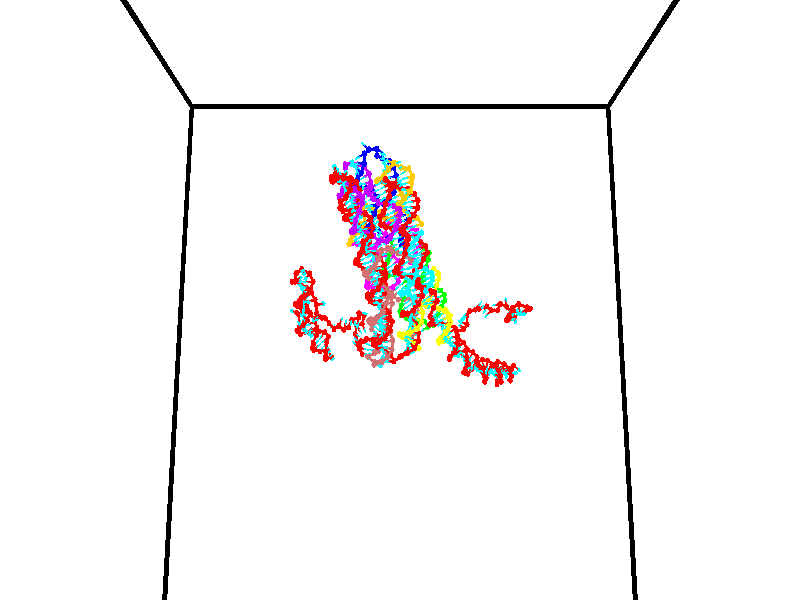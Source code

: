 // switches for output
#declare DRAW_BASES = 1; // possible values are 0, 1; only relevant for DNA ribbons
#declare DRAW_BASES_TYPE = 3; // possible values are 1, 2, 3; only relevant for DNA ribbons
#declare DRAW_FOG = 0; // set to 1 to enable fog

#include "colors.inc"

#include "transforms.inc"
background { rgb <1, 1, 1>}

#default {
   normal{
       ripples 0.25
       frequency 0.20
       turbulence 0.2
       lambda 5
   }
	finish {
		phong 0.1
		phong_size 40.
	}
}

// original window dimensions: 1024x640


// camera settings

camera {
	sky <0, 0.179814, -0.983701>
	up <0, 0.179814, -0.983701>
	right 1.6 * <1, 0, 0>
	location <35, 94.9851, 44.8844>
	look_at <35, 29.7336, 32.9568>
	direction <0, -65.2515, -11.9276>
	angle 67.0682
}


# declare cpy_camera_pos = <35, 94.9851, 44.8844>;
# if (DRAW_FOG = 1)
fog {
	fog_type 2
	up vnormalize(cpy_camera_pos)
	color rgbt<1,1,1,0.3>
	distance 1e-5
	fog_alt 3e-3
	fog_offset 56
}
# end


// LIGHTS

# declare lum = 6;
global_settings {
	ambient_light rgb lum * <0.05, 0.05, 0.05>
	max_trace_level 15
}# declare cpy_direct_light_amount = 0.25;
light_source
{	1000 * <-1, -1.16352, -0.803886>,
	rgb lum * cpy_direct_light_amount
	parallel
}

light_source
{	1000 * <1, 1.16352, 0.803886>,
	rgb lum * cpy_direct_light_amount
	parallel
}

// strand 0

// nucleotide -1

// particle -1
sphere {
	<24.500448, 34.580181, 34.923038> 0.250000
	pigment { color rgbt <1,0,0,0> }
	no_shadow
}
cylinder {
	<24.294502, 34.922302, 34.899826>,  <24.170935, 35.127575, 34.885899>, 0.100000
	pigment { color rgbt <1,0,0,0> }
	no_shadow
}
cylinder {
	<24.294502, 34.922302, 34.899826>,  <24.500448, 34.580181, 34.923038>, 0.100000
	pigment { color rgbt <1,0,0,0> }
	no_shadow
}

// particle -1
sphere {
	<24.294502, 34.922302, 34.899826> 0.100000
	pigment { color rgbt <1,0,0,0> }
	no_shadow
}
sphere {
	0, 1
	scale<0.080000,0.200000,0.300000>
	matrix <0.783325, 0.441866, -0.437215,
		-0.348308, -0.270566, -0.897483,
		-0.514863, 0.855306, -0.058035,
		24.140043, 35.178894, 34.882416>
	pigment { color rgbt <0,1,1,0> }
	no_shadow
}
cylinder {
	<24.550323, 33.841389, 34.948982>,  <24.500448, 34.580181, 34.923038>, 0.130000
	pigment { color rgbt <1,0,0,0> }
	no_shadow
}

// nucleotide -1

// particle -1
sphere {
	<24.550323, 33.841389, 34.948982> 0.250000
	pigment { color rgbt <1,0,0,0> }
	no_shadow
}
cylinder {
	<24.609610, 33.748833, 35.333584>,  <24.645182, 33.693298, 35.564346>, 0.100000
	pigment { color rgbt <1,0,0,0> }
	no_shadow
}
cylinder {
	<24.609610, 33.748833, 35.333584>,  <24.550323, 33.841389, 34.948982>, 0.100000
	pigment { color rgbt <1,0,0,0> }
	no_shadow
}

// particle -1
sphere {
	<24.609610, 33.748833, 35.333584> 0.100000
	pigment { color rgbt <1,0,0,0> }
	no_shadow
}
sphere {
	0, 1
	scale<0.080000,0.200000,0.300000>
	matrix <-0.513203, -0.849083, -0.125225,
		0.845373, -0.474887, -0.244594,
		0.148213, -0.231389, 0.961505,
		24.654074, 33.679417, 35.622036>
	pigment { color rgbt <0,1,1,0> }
	no_shadow
}
cylinder {
	<25.150000, 33.584064, 34.500671>,  <24.550323, 33.841389, 34.948982>, 0.130000
	pigment { color rgbt <1,0,0,0> }
	no_shadow
}

// nucleotide -1

// particle -1
sphere {
	<25.150000, 33.584064, 34.500671> 0.250000
	pigment { color rgbt <1,0,0,0> }
	no_shadow
}
cylinder {
	<25.168169, 33.808899, 34.831005>,  <25.179071, 33.943798, 35.029205>, 0.100000
	pigment { color rgbt <1,0,0,0> }
	no_shadow
}
cylinder {
	<25.168169, 33.808899, 34.831005>,  <25.150000, 33.584064, 34.500671>, 0.100000
	pigment { color rgbt <1,0,0,0> }
	no_shadow
}

// particle -1
sphere {
	<25.168169, 33.808899, 34.831005> 0.100000
	pigment { color rgbt <1,0,0,0> }
	no_shadow
}
sphere {
	0, 1
	scale<0.080000,0.200000,0.300000>
	matrix <0.358055, -0.780920, 0.511821,
		0.932595, 0.272444, -0.236731,
		0.045426, 0.562084, 0.825831,
		25.181797, 33.977524, 35.078754>
	pigment { color rgbt <0,1,1,0> }
	no_shadow
}
cylinder {
	<25.797598, 33.436642, 34.860645>,  <25.150000, 33.584064, 34.500671>, 0.130000
	pigment { color rgbt <1,0,0,0> }
	no_shadow
}

// nucleotide -1

// particle -1
sphere {
	<25.797598, 33.436642, 34.860645> 0.250000
	pigment { color rgbt <1,0,0,0> }
	no_shadow
}
cylinder {
	<25.562510, 33.571259, 35.154945>,  <25.421457, 33.652031, 35.331524>, 0.100000
	pigment { color rgbt <1,0,0,0> }
	no_shadow
}
cylinder {
	<25.562510, 33.571259, 35.154945>,  <25.797598, 33.436642, 34.860645>, 0.100000
	pigment { color rgbt <1,0,0,0> }
	no_shadow
}

// particle -1
sphere {
	<25.562510, 33.571259, 35.154945> 0.100000
	pigment { color rgbt <1,0,0,0> }
	no_shadow
}
sphere {
	0, 1
	scale<0.080000,0.200000,0.300000>
	matrix <0.408251, -0.661758, 0.628814,
		0.698511, 0.669936, 0.251533,
		-0.587719, 0.336545, 0.735747,
		25.386194, 33.672222, 35.375668>
	pigment { color rgbt <0,1,1,0> }
	no_shadow
}
cylinder {
	<26.148249, 33.212307, 35.454449>,  <25.797598, 33.436642, 34.860645>, 0.130000
	pigment { color rgbt <1,0,0,0> }
	no_shadow
}

// nucleotide -1

// particle -1
sphere {
	<26.148249, 33.212307, 35.454449> 0.250000
	pigment { color rgbt <1,0,0,0> }
	no_shadow
}
cylinder {
	<25.832100, 33.369007, 35.642849>,  <25.642410, 33.463028, 35.755890>, 0.100000
	pigment { color rgbt <1,0,0,0> }
	no_shadow
}
cylinder {
	<25.832100, 33.369007, 35.642849>,  <26.148249, 33.212307, 35.454449>, 0.100000
	pigment { color rgbt <1,0,0,0> }
	no_shadow
}

// particle -1
sphere {
	<25.832100, 33.369007, 35.642849> 0.100000
	pigment { color rgbt <1,0,0,0> }
	no_shadow
}
sphere {
	0, 1
	scale<0.080000,0.200000,0.300000>
	matrix <0.106922, -0.668805, 0.735709,
		0.603222, 0.631845, 0.486718,
		-0.790374, 0.391755, 0.470996,
		25.594988, 33.486534, 35.784149>
	pigment { color rgbt <0,1,1,0> }
	no_shadow
}
cylinder {
	<26.434841, 33.382710, 36.033382>,  <26.148249, 33.212307, 35.454449>, 0.130000
	pigment { color rgbt <1,0,0,0> }
	no_shadow
}

// nucleotide -1

// particle -1
sphere {
	<26.434841, 33.382710, 36.033382> 0.250000
	pigment { color rgbt <1,0,0,0> }
	no_shadow
}
cylinder {
	<26.074982, 33.242458, 36.137455>,  <25.859066, 33.158306, 36.199898>, 0.100000
	pigment { color rgbt <1,0,0,0> }
	no_shadow
}
cylinder {
	<26.074982, 33.242458, 36.137455>,  <26.434841, 33.382710, 36.033382>, 0.100000
	pigment { color rgbt <1,0,0,0> }
	no_shadow
}

// particle -1
sphere {
	<26.074982, 33.242458, 36.137455> 0.100000
	pigment { color rgbt <1,0,0,0> }
	no_shadow
}
sphere {
	0, 1
	scale<0.080000,0.200000,0.300000>
	matrix <0.429489, -0.603469, 0.671836,
		-0.078554, 0.716161, 0.693500,
		-0.899649, -0.350627, 0.260178,
		25.805086, 33.137272, 36.215508>
	pigment { color rgbt <0,1,1,0> }
	no_shadow
}
cylinder {
	<26.432995, 33.468334, 36.693970>,  <26.434841, 33.382710, 36.033382>, 0.130000
	pigment { color rgbt <1,0,0,0> }
	no_shadow
}

// nucleotide -1

// particle -1
sphere {
	<26.432995, 33.468334, 36.693970> 0.250000
	pigment { color rgbt <1,0,0,0> }
	no_shadow
}
cylinder {
	<26.174376, 33.172680, 36.618443>,  <26.019205, 32.995289, 36.573124>, 0.100000
	pigment { color rgbt <1,0,0,0> }
	no_shadow
}
cylinder {
	<26.174376, 33.172680, 36.618443>,  <26.432995, 33.468334, 36.693970>, 0.100000
	pigment { color rgbt <1,0,0,0> }
	no_shadow
}

// particle -1
sphere {
	<26.174376, 33.172680, 36.618443> 0.100000
	pigment { color rgbt <1,0,0,0> }
	no_shadow
}
sphere {
	0, 1
	scale<0.080000,0.200000,0.300000>
	matrix <0.444889, -0.566384, 0.693746,
		-0.619718, 0.364535, 0.695028,
		-0.646547, -0.739137, -0.188821,
		25.980412, 32.950939, 36.561798>
	pigment { color rgbt <0,1,1,0> }
	no_shadow
}
cylinder {
	<26.062967, 33.302505, 37.317307>,  <26.432995, 33.468334, 36.693970>, 0.130000
	pigment { color rgbt <1,0,0,0> }
	no_shadow
}

// nucleotide -1

// particle -1
sphere {
	<26.062967, 33.302505, 37.317307> 0.250000
	pigment { color rgbt <1,0,0,0> }
	no_shadow
}
cylinder {
	<26.111971, 32.992493, 37.069336>,  <26.141373, 32.806484, 36.920551>, 0.100000
	pigment { color rgbt <1,0,0,0> }
	no_shadow
}
cylinder {
	<26.111971, 32.992493, 37.069336>,  <26.062967, 33.302505, 37.317307>, 0.100000
	pigment { color rgbt <1,0,0,0> }
	no_shadow
}

// particle -1
sphere {
	<26.111971, 32.992493, 37.069336> 0.100000
	pigment { color rgbt <1,0,0,0> }
	no_shadow
}
sphere {
	0, 1
	scale<0.080000,0.200000,0.300000>
	matrix <0.589222, -0.445838, 0.673828,
		-0.798629, -0.447825, 0.402050,
		0.122508, -0.775036, -0.619928,
		26.148724, 32.759983, 36.883358>
	pigment { color rgbt <0,1,1,0> }
	no_shadow
}
cylinder {
	<25.939789, 32.764805, 37.727661>,  <26.062967, 33.302505, 37.317307>, 0.130000
	pigment { color rgbt <1,0,0,0> }
	no_shadow
}

// nucleotide -1

// particle -1
sphere {
	<25.939789, 32.764805, 37.727661> 0.250000
	pigment { color rgbt <1,0,0,0> }
	no_shadow
}
cylinder {
	<26.164854, 32.622913, 37.428978>,  <26.299892, 32.537777, 37.249767>, 0.100000
	pigment { color rgbt <1,0,0,0> }
	no_shadow
}
cylinder {
	<26.164854, 32.622913, 37.428978>,  <25.939789, 32.764805, 37.727661>, 0.100000
	pigment { color rgbt <1,0,0,0> }
	no_shadow
}

// particle -1
sphere {
	<26.164854, 32.622913, 37.428978> 0.100000
	pigment { color rgbt <1,0,0,0> }
	no_shadow
}
sphere {
	0, 1
	scale<0.080000,0.200000,0.300000>
	matrix <0.583120, -0.469962, 0.662652,
		-0.585989, -0.808271, -0.057579,
		0.562662, -0.354732, -0.746711,
		26.333652, 32.516495, 37.204964>
	pigment { color rgbt <0,1,1,0> }
	no_shadow
}
cylinder {
	<25.980640, 32.030190, 37.823853>,  <25.939789, 32.764805, 37.727661>, 0.130000
	pigment { color rgbt <1,0,0,0> }
	no_shadow
}

// nucleotide -1

// particle -1
sphere {
	<25.980640, 32.030190, 37.823853> 0.250000
	pigment { color rgbt <1,0,0,0> }
	no_shadow
}
cylinder {
	<26.294737, 32.137814, 37.600784>,  <26.483194, 32.202389, 37.466942>, 0.100000
	pigment { color rgbt <1,0,0,0> }
	no_shadow
}
cylinder {
	<26.294737, 32.137814, 37.600784>,  <25.980640, 32.030190, 37.823853>, 0.100000
	pigment { color rgbt <1,0,0,0> }
	no_shadow
}

// particle -1
sphere {
	<26.294737, 32.137814, 37.600784> 0.100000
	pigment { color rgbt <1,0,0,0> }
	no_shadow
}
sphere {
	0, 1
	scale<0.080000,0.200000,0.300000>
	matrix <0.619188, -0.339814, 0.707908,
		0.000965, -0.901184, -0.433436,
		0.785242, 0.269062, -0.557674,
		26.530310, 32.218533, 37.433483>
	pigment { color rgbt <0,1,1,0> }
	no_shadow
}
cylinder {
	<26.546844, 31.442457, 37.867100>,  <25.980640, 32.030190, 37.823853>, 0.130000
	pigment { color rgbt <1,0,0,0> }
	no_shadow
}

// nucleotide -1

// particle -1
sphere {
	<26.546844, 31.442457, 37.867100> 0.250000
	pigment { color rgbt <1,0,0,0> }
	no_shadow
}
cylinder {
	<26.710592, 31.791712, 37.761234>,  <26.808842, 32.001266, 37.697716>, 0.100000
	pigment { color rgbt <1,0,0,0> }
	no_shadow
}
cylinder {
	<26.710592, 31.791712, 37.761234>,  <26.546844, 31.442457, 37.867100>, 0.100000
	pigment { color rgbt <1,0,0,0> }
	no_shadow
}

// particle -1
sphere {
	<26.710592, 31.791712, 37.761234> 0.100000
	pigment { color rgbt <1,0,0,0> }
	no_shadow
}
sphere {
	0, 1
	scale<0.080000,0.200000,0.300000>
	matrix <0.724202, -0.134532, 0.676337,
		0.554930, -0.468542, -0.687402,
		0.409370, 0.873138, -0.264664,
		26.833403, 32.053654, 37.681835>
	pigment { color rgbt <0,1,1,0> }
	no_shadow
}
cylinder {
	<27.298113, 31.336620, 37.744263>,  <26.546844, 31.442457, 37.867100>, 0.130000
	pigment { color rgbt <1,0,0,0> }
	no_shadow
}

// nucleotide -1

// particle -1
sphere {
	<27.298113, 31.336620, 37.744263> 0.250000
	pigment { color rgbt <1,0,0,0> }
	no_shadow
}
cylinder {
	<27.192400, 31.708490, 37.846916>,  <27.128973, 31.931612, 37.908508>, 0.100000
	pigment { color rgbt <1,0,0,0> }
	no_shadow
}
cylinder {
	<27.192400, 31.708490, 37.846916>,  <27.298113, 31.336620, 37.744263>, 0.100000
	pigment { color rgbt <1,0,0,0> }
	no_shadow
}

// particle -1
sphere {
	<27.192400, 31.708490, 37.846916> 0.100000
	pigment { color rgbt <1,0,0,0> }
	no_shadow
}
sphere {
	0, 1
	scale<0.080000,0.200000,0.300000>
	matrix <0.589888, -0.054701, 0.805630,
		0.763012, 0.364297, -0.533948,
		-0.264281, 0.929675, 0.256632,
		27.113115, 31.987392, 37.923904>
	pigment { color rgbt <0,1,1,0> }
	no_shadow
}
cylinder {
	<27.804392, 31.393654, 38.375500>,  <27.298113, 31.336620, 37.744263>, 0.130000
	pigment { color rgbt <1,0,0,0> }
	no_shadow
}

// nucleotide -1

// particle -1
sphere {
	<27.804392, 31.393654, 38.375500> 0.250000
	pigment { color rgbt <1,0,0,0> }
	no_shadow
}
cylinder {
	<27.910177, 31.752609, 38.516781>,  <27.973648, 31.967981, 38.601551>, 0.100000
	pigment { color rgbt <1,0,0,0> }
	no_shadow
}
cylinder {
	<27.910177, 31.752609, 38.516781>,  <27.804392, 31.393654, 38.375500>, 0.100000
	pigment { color rgbt <1,0,0,0> }
	no_shadow
}

// particle -1
sphere {
	<27.910177, 31.752609, 38.516781> 0.100000
	pigment { color rgbt <1,0,0,0> }
	no_shadow
}
sphere {
	0, 1
	scale<0.080000,0.200000,0.300000>
	matrix <-0.591409, 0.440208, -0.675612,
		-0.761770, -0.030214, 0.647142,
		0.264464, 0.897387, 0.353207,
		27.989517, 32.021824, 38.622742>
	pigment { color rgbt <0,1,1,0> }
	no_shadow
}
cylinder {
	<27.185034, 31.819983, 38.593353>,  <27.804392, 31.393654, 38.375500>, 0.130000
	pigment { color rgbt <1,0,0,0> }
	no_shadow
}

// nucleotide -1

// particle -1
sphere {
	<27.185034, 31.819983, 38.593353> 0.250000
	pigment { color rgbt <1,0,0,0> }
	no_shadow
}
cylinder {
	<27.514893, 31.973145, 38.426815>,  <27.712807, 32.065041, 38.326893>, 0.100000
	pigment { color rgbt <1,0,0,0> }
	no_shadow
}
cylinder {
	<27.514893, 31.973145, 38.426815>,  <27.185034, 31.819983, 38.593353>, 0.100000
	pigment { color rgbt <1,0,0,0> }
	no_shadow
}

// particle -1
sphere {
	<27.514893, 31.973145, 38.426815> 0.100000
	pigment { color rgbt <1,0,0,0> }
	no_shadow
}
sphere {
	0, 1
	scale<0.080000,0.200000,0.300000>
	matrix <-0.524538, 0.242166, -0.816220,
		-0.211708, 0.891482, 0.400548,
		0.824645, 0.382903, -0.416348,
		27.762285, 32.088017, 38.301910>
	pigment { color rgbt <0,1,1,0> }
	no_shadow
}
cylinder {
	<27.234669, 32.584351, 38.538269>,  <27.185034, 31.819983, 38.593353>, 0.130000
	pigment { color rgbt <1,0,0,0> }
	no_shadow
}

// nucleotide -1

// particle -1
sphere {
	<27.234669, 32.584351, 38.538269> 0.250000
	pigment { color rgbt <1,0,0,0> }
	no_shadow
}
cylinder {
	<27.421669, 32.379559, 38.250015>,  <27.533869, 32.256683, 38.077061>, 0.100000
	pigment { color rgbt <1,0,0,0> }
	no_shadow
}
cylinder {
	<27.421669, 32.379559, 38.250015>,  <27.234669, 32.584351, 38.538269>, 0.100000
	pigment { color rgbt <1,0,0,0> }
	no_shadow
}

// particle -1
sphere {
	<27.421669, 32.379559, 38.250015> 0.100000
	pigment { color rgbt <1,0,0,0> }
	no_shadow
}
sphere {
	0, 1
	scale<0.080000,0.200000,0.300000>
	matrix <-0.506020, 0.513443, -0.693051,
		0.724835, 0.688659, -0.019037,
		0.467501, -0.511981, -0.720637,
		27.561920, 32.225964, 38.033825>
	pigment { color rgbt <0,1,1,0> }
	no_shadow
}
cylinder {
	<27.341036, 33.065586, 38.029884>,  <27.234669, 32.584351, 38.538269>, 0.130000
	pigment { color rgbt <1,0,0,0> }
	no_shadow
}

// nucleotide -1

// particle -1
sphere {
	<27.341036, 33.065586, 38.029884> 0.250000
	pigment { color rgbt <1,0,0,0> }
	no_shadow
}
cylinder {
	<27.387775, 32.706184, 37.860634>,  <27.415819, 32.490543, 37.759083>, 0.100000
	pigment { color rgbt <1,0,0,0> }
	no_shadow
}
cylinder {
	<27.387775, 32.706184, 37.860634>,  <27.341036, 33.065586, 38.029884>, 0.100000
	pigment { color rgbt <1,0,0,0> }
	no_shadow
}

// particle -1
sphere {
	<27.387775, 32.706184, 37.860634> 0.100000
	pigment { color rgbt <1,0,0,0> }
	no_shadow
}
sphere {
	0, 1
	scale<0.080000,0.200000,0.300000>
	matrix <-0.532983, 0.302769, -0.790101,
		0.838019, 0.317843, -0.443509,
		0.116848, -0.898503, -0.423131,
		27.422831, 32.436634, 37.733696>
	pigment { color rgbt <0,1,1,0> }
	no_shadow
}
cylinder {
	<27.460211, 33.096436, 37.264473>,  <27.341036, 33.065586, 38.029884>, 0.130000
	pigment { color rgbt <1,0,0,0> }
	no_shadow
}

// nucleotide -1

// particle -1
sphere {
	<27.460211, 33.096436, 37.264473> 0.250000
	pigment { color rgbt <1,0,0,0> }
	no_shadow
}
cylinder {
	<27.307446, 32.740128, 37.363003>,  <27.215786, 32.526344, 37.422123>, 0.100000
	pigment { color rgbt <1,0,0,0> }
	no_shadow
}
cylinder {
	<27.307446, 32.740128, 37.363003>,  <27.460211, 33.096436, 37.264473>, 0.100000
	pigment { color rgbt <1,0,0,0> }
	no_shadow
}

// particle -1
sphere {
	<27.307446, 32.740128, 37.363003> 0.100000
	pigment { color rgbt <1,0,0,0> }
	no_shadow
}
sphere {
	0, 1
	scale<0.080000,0.200000,0.300000>
	matrix <-0.680810, 0.090911, -0.726797,
		0.625012, -0.445275, -0.641163,
		-0.381913, -0.890767, 0.246327,
		27.192871, 32.472897, 37.436901>
	pigment { color rgbt <0,1,1,0> }
	no_shadow
}
cylinder {
	<27.536736, 32.594204, 36.699467>,  <27.460211, 33.096436, 37.264473>, 0.130000
	pigment { color rgbt <1,0,0,0> }
	no_shadow
}

// nucleotide -1

// particle -1
sphere {
	<27.536736, 32.594204, 36.699467> 0.250000
	pigment { color rgbt <1,0,0,0> }
	no_shadow
}
cylinder {
	<27.223232, 32.490284, 36.925114>,  <27.035130, 32.427933, 37.060501>, 0.100000
	pigment { color rgbt <1,0,0,0> }
	no_shadow
}
cylinder {
	<27.223232, 32.490284, 36.925114>,  <27.536736, 32.594204, 36.699467>, 0.100000
	pigment { color rgbt <1,0,0,0> }
	no_shadow
}

// particle -1
sphere {
	<27.223232, 32.490284, 36.925114> 0.100000
	pigment { color rgbt <1,0,0,0> }
	no_shadow
}
sphere {
	0, 1
	scale<0.080000,0.200000,0.300000>
	matrix <-0.619723, 0.267451, -0.737844,
		0.040816, -0.927888, -0.370619,
		-0.783758, -0.259797, 0.564117,
		26.988104, 32.412346, 37.094349>
	pigment { color rgbt <0,1,1,0> }
	no_shadow
}
cylinder {
	<27.092691, 32.151161, 36.244038>,  <27.536736, 32.594204, 36.699467>, 0.130000
	pigment { color rgbt <1,0,0,0> }
	no_shadow
}

// nucleotide -1

// particle -1
sphere {
	<27.092691, 32.151161, 36.244038> 0.250000
	pigment { color rgbt <1,0,0,0> }
	no_shadow
}
cylinder {
	<26.852341, 32.242489, 36.550453>,  <26.708130, 32.297287, 36.734303>, 0.100000
	pigment { color rgbt <1,0,0,0> }
	no_shadow
}
cylinder {
	<26.852341, 32.242489, 36.550453>,  <27.092691, 32.151161, 36.244038>, 0.100000
	pigment { color rgbt <1,0,0,0> }
	no_shadow
}

// particle -1
sphere {
	<26.852341, 32.242489, 36.550453> 0.100000
	pigment { color rgbt <1,0,0,0> }
	no_shadow
}
sphere {
	0, 1
	scale<0.080000,0.200000,0.300000>
	matrix <-0.767289, 0.103908, -0.632827,
		-0.224086, -0.968025, 0.112753,
		-0.600876, 0.228322, 0.766039,
		26.672077, 32.310986, 36.780266>
	pigment { color rgbt <0,1,1,0> }
	no_shadow
}
cylinder {
	<26.498898, 31.720371, 36.141125>,  <27.092691, 32.151161, 36.244038>, 0.130000
	pigment { color rgbt <1,0,0,0> }
	no_shadow
}

// nucleotide -1

// particle -1
sphere {
	<26.498898, 31.720371, 36.141125> 0.250000
	pigment { color rgbt <1,0,0,0> }
	no_shadow
}
cylinder {
	<26.411520, 32.042919, 36.360962>,  <26.359093, 32.236446, 36.492863>, 0.100000
	pigment { color rgbt <1,0,0,0> }
	no_shadow
}
cylinder {
	<26.411520, 32.042919, 36.360962>,  <26.498898, 31.720371, 36.141125>, 0.100000
	pigment { color rgbt <1,0,0,0> }
	no_shadow
}

// particle -1
sphere {
	<26.411520, 32.042919, 36.360962> 0.100000
	pigment { color rgbt <1,0,0,0> }
	no_shadow
}
sphere {
	0, 1
	scale<0.080000,0.200000,0.300000>
	matrix <-0.741862, 0.228659, -0.630362,
		-0.633974, -0.545418, 0.548267,
		-0.218445, 0.806371, 0.549589,
		26.345987, 32.284832, 36.525837>
	pigment { color rgbt <0,1,1,0> }
	no_shadow
}
cylinder {
	<25.697369, 31.888901, 36.053818>,  <26.498898, 31.720371, 36.141125>, 0.130000
	pigment { color rgbt <1,0,0,0> }
	no_shadow
}

// nucleotide -1

// particle -1
sphere {
	<25.697369, 31.888901, 36.053818> 0.250000
	pigment { color rgbt <1,0,0,0> }
	no_shadow
}
cylinder {
	<25.717348, 32.132214, 36.370678>,  <25.729336, 32.278202, 36.560795>, 0.100000
	pigment { color rgbt <1,0,0,0> }
	no_shadow
}
cylinder {
	<25.717348, 32.132214, 36.370678>,  <25.697369, 31.888901, 36.053818>, 0.100000
	pigment { color rgbt <1,0,0,0> }
	no_shadow
}

// particle -1
sphere {
	<25.717348, 32.132214, 36.370678> 0.100000
	pigment { color rgbt <1,0,0,0> }
	no_shadow
}
sphere {
	0, 1
	scale<0.080000,0.200000,0.300000>
	matrix <-0.445973, 0.723257, -0.527264,
		-0.893652, -0.326939, 0.307405,
		0.049950, 0.608284, 0.792146,
		25.732332, 32.314697, 36.608322>
	pigment { color rgbt <0,1,1,0> }
	no_shadow
}
cylinder {
	<25.048500, 32.112499, 36.235832>,  <25.697369, 31.888901, 36.053818>, 0.130000
	pigment { color rgbt <1,0,0,0> }
	no_shadow
}

// nucleotide -1

// particle -1
sphere {
	<25.048500, 32.112499, 36.235832> 0.250000
	pigment { color rgbt <1,0,0,0> }
	no_shadow
}
cylinder {
	<25.320335, 32.378326, 36.360092>,  <25.483437, 32.537823, 36.434650>, 0.100000
	pigment { color rgbt <1,0,0,0> }
	no_shadow
}
cylinder {
	<25.320335, 32.378326, 36.360092>,  <25.048500, 32.112499, 36.235832>, 0.100000
	pigment { color rgbt <1,0,0,0> }
	no_shadow
}

// particle -1
sphere {
	<25.320335, 32.378326, 36.360092> 0.100000
	pigment { color rgbt <1,0,0,0> }
	no_shadow
}
sphere {
	0, 1
	scale<0.080000,0.200000,0.300000>
	matrix <-0.431574, 0.704621, -0.563253,
		-0.593212, 0.248712, 0.765664,
		0.679591, 0.664569, 0.310652,
		25.524212, 32.577698, 36.453289>
	pigment { color rgbt <0,1,1,0> }
	no_shadow
}
cylinder {
	<24.645353, 32.646564, 36.521122>,  <25.048500, 32.112499, 36.235832>, 0.130000
	pigment { color rgbt <1,0,0,0> }
	no_shadow
}

// nucleotide -1

// particle -1
sphere {
	<24.645353, 32.646564, 36.521122> 0.250000
	pigment { color rgbt <1,0,0,0> }
	no_shadow
}
cylinder {
	<25.000954, 32.805962, 36.430893>,  <25.214314, 32.901600, 36.376755>, 0.100000
	pigment { color rgbt <1,0,0,0> }
	no_shadow
}
cylinder {
	<25.000954, 32.805962, 36.430893>,  <24.645353, 32.646564, 36.521122>, 0.100000
	pigment { color rgbt <1,0,0,0> }
	no_shadow
}

// particle -1
sphere {
	<25.000954, 32.805962, 36.430893> 0.100000
	pigment { color rgbt <1,0,0,0> }
	no_shadow
}
sphere {
	0, 1
	scale<0.080000,0.200000,0.300000>
	matrix <-0.457520, 0.752834, -0.473197,
		-0.018745, 0.523877, 0.851588,
		0.889002, 0.398488, -0.225573,
		25.267654, 32.925507, 36.363220>
	pigment { color rgbt <0,1,1,0> }
	no_shadow
}
cylinder {
	<24.545403, 33.106224, 35.999657>,  <24.645353, 32.646564, 36.521122>, 0.130000
	pigment { color rgbt <1,0,0,0> }
	no_shadow
}

// nucleotide -1

// particle -1
sphere {
	<24.545403, 33.106224, 35.999657> 0.250000
	pigment { color rgbt <1,0,0,0> }
	no_shadow
}
cylinder {
	<24.906446, 33.210812, 36.136436>,  <25.123074, 33.273563, 36.218506>, 0.100000
	pigment { color rgbt <1,0,0,0> }
	no_shadow
}
cylinder {
	<24.906446, 33.210812, 36.136436>,  <24.545403, 33.106224, 35.999657>, 0.100000
	pigment { color rgbt <1,0,0,0> }
	no_shadow
}

// particle -1
sphere {
	<24.906446, 33.210812, 36.136436> 0.100000
	pigment { color rgbt <1,0,0,0> }
	no_shadow
}
sphere {
	0, 1
	scale<0.080000,0.200000,0.300000>
	matrix <-0.118300, 0.914465, -0.386987,
		-0.413886, 0.308846, 0.856336,
		0.902609, 0.261473, 0.341948,
		25.177229, 33.289253, 36.239021>
	pigment { color rgbt <0,1,1,0> }
	no_shadow
}
cylinder {
	<24.455420, 33.770576, 36.367294>,  <24.545403, 33.106224, 35.999657>, 0.130000
	pigment { color rgbt <1,0,0,0> }
	no_shadow
}

// nucleotide -1

// particle -1
sphere {
	<24.455420, 33.770576, 36.367294> 0.250000
	pigment { color rgbt <1,0,0,0> }
	no_shadow
}
cylinder {
	<24.809647, 33.708408, 36.192200>,  <25.022182, 33.671108, 36.087143>, 0.100000
	pigment { color rgbt <1,0,0,0> }
	no_shadow
}
cylinder {
	<24.809647, 33.708408, 36.192200>,  <24.455420, 33.770576, 36.367294>, 0.100000
	pigment { color rgbt <1,0,0,0> }
	no_shadow
}

// particle -1
sphere {
	<24.809647, 33.708408, 36.192200> 0.100000
	pigment { color rgbt <1,0,0,0> }
	no_shadow
}
sphere {
	0, 1
	scale<0.080000,0.200000,0.300000>
	matrix <-0.085735, 0.871481, -0.482877,
		0.456532, 0.465149, 0.758429,
		0.885566, -0.155424, -0.437739,
		25.075317, 33.661781, 36.060879>
	pigment { color rgbt <0,1,1,0> }
	no_shadow
}
cylinder {
	<24.715494, 34.319279, 36.327759>,  <24.455420, 33.770576, 36.367294>, 0.130000
	pigment { color rgbt <1,0,0,0> }
	no_shadow
}

// nucleotide -1

// particle -1
sphere {
	<24.715494, 34.319279, 36.327759> 0.250000
	pigment { color rgbt <1,0,0,0> }
	no_shadow
}
cylinder {
	<24.917482, 34.129108, 36.039597>,  <25.038675, 34.015007, 35.866699>, 0.100000
	pigment { color rgbt <1,0,0,0> }
	no_shadow
}
cylinder {
	<24.917482, 34.129108, 36.039597>,  <24.715494, 34.319279, 36.327759>, 0.100000
	pigment { color rgbt <1,0,0,0> }
	no_shadow
}

// particle -1
sphere {
	<24.917482, 34.129108, 36.039597> 0.100000
	pigment { color rgbt <1,0,0,0> }
	no_shadow
}
sphere {
	0, 1
	scale<0.080000,0.200000,0.300000>
	matrix <-0.023159, 0.826870, -0.561916,
		0.862827, 0.300433, 0.406534,
		0.504969, -0.475421, -0.720404,
		25.068974, 33.986481, 35.823475>
	pigment { color rgbt <0,1,1,0> }
	no_shadow
}
cylinder {
	<25.241880, 34.803967, 36.061878>,  <24.715494, 34.319279, 36.327759>, 0.130000
	pigment { color rgbt <1,0,0,0> }
	no_shadow
}

// nucleotide -1

// particle -1
sphere {
	<25.241880, 34.803967, 36.061878> 0.250000
	pigment { color rgbt <1,0,0,0> }
	no_shadow
}
cylinder {
	<25.213554, 34.532776, 35.769215>,  <25.196560, 34.370060, 35.593616>, 0.100000
	pigment { color rgbt <1,0,0,0> }
	no_shadow
}
cylinder {
	<25.213554, 34.532776, 35.769215>,  <25.241880, 34.803967, 36.061878>, 0.100000
	pigment { color rgbt <1,0,0,0> }
	no_shadow
}

// particle -1
sphere {
	<25.213554, 34.532776, 35.769215> 0.100000
	pigment { color rgbt <1,0,0,0> }
	no_shadow
}
sphere {
	0, 1
	scale<0.080000,0.200000,0.300000>
	matrix <-0.041278, 0.734868, -0.676954,
		0.996635, -0.017736, -0.080024,
		-0.070813, -0.677979, -0.731663,
		25.192310, 34.329384, 35.549717>
	pigment { color rgbt <0,1,1,0> }
	no_shadow
}
cylinder {
	<25.684252, 34.985909, 35.635048>,  <25.241880, 34.803967, 36.061878>, 0.130000
	pigment { color rgbt <1,0,0,0> }
	no_shadow
}

// nucleotide -1

// particle -1
sphere {
	<25.684252, 34.985909, 35.635048> 0.250000
	pigment { color rgbt <1,0,0,0> }
	no_shadow
}
cylinder {
	<25.432602, 34.772629, 35.408810>,  <25.281612, 34.644661, 35.273067>, 0.100000
	pigment { color rgbt <1,0,0,0> }
	no_shadow
}
cylinder {
	<25.432602, 34.772629, 35.408810>,  <25.684252, 34.985909, 35.635048>, 0.100000
	pigment { color rgbt <1,0,0,0> }
	no_shadow
}

// particle -1
sphere {
	<25.432602, 34.772629, 35.408810> 0.100000
	pigment { color rgbt <1,0,0,0> }
	no_shadow
}
sphere {
	0, 1
	scale<0.080000,0.200000,0.300000>
	matrix <-0.066588, 0.761932, -0.644225,
		0.774451, -0.367633, -0.514852,
		-0.629121, -0.533203, -0.565599,
		25.243864, 34.612667, 35.239132>
	pigment { color rgbt <0,1,1,0> }
	no_shadow
}
cylinder {
	<25.900415, 34.756718, 34.952835>,  <25.684252, 34.985909, 35.635048>, 0.130000
	pigment { color rgbt <1,0,0,0> }
	no_shadow
}

// nucleotide -1

// particle -1
sphere {
	<25.900415, 34.756718, 34.952835> 0.250000
	pigment { color rgbt <1,0,0,0> }
	no_shadow
}
cylinder {
	<25.516840, 34.859215, 35.001457>,  <25.286695, 34.920712, 35.030632>, 0.100000
	pigment { color rgbt <1,0,0,0> }
	no_shadow
}
cylinder {
	<25.516840, 34.859215, 35.001457>,  <25.900415, 34.756718, 34.952835>, 0.100000
	pigment { color rgbt <1,0,0,0> }
	no_shadow
}

// particle -1
sphere {
	<25.516840, 34.859215, 35.001457> 0.100000
	pigment { color rgbt <1,0,0,0> }
	no_shadow
}
sphere {
	0, 1
	scale<0.080000,0.200000,0.300000>
	matrix <0.160644, 0.843959, -0.511788,
		-0.233731, -0.471246, -0.850469,
		-0.958939, 0.256244, 0.121556,
		25.229158, 34.936089, 35.037926>
	pigment { color rgbt <0,1,1,0> }
	no_shadow
}
cylinder {
	<25.548666, 34.931583, 34.279419>,  <25.900415, 34.756718, 34.952835>, 0.130000
	pigment { color rgbt <1,0,0,0> }
	no_shadow
}

// nucleotide -1

// particle -1
sphere {
	<25.548666, 34.931583, 34.279419> 0.250000
	pigment { color rgbt <1,0,0,0> }
	no_shadow
}
cylinder {
	<25.394779, 35.146935, 34.579323>,  <25.302446, 35.276146, 34.759266>, 0.100000
	pigment { color rgbt <1,0,0,0> }
	no_shadow
}
cylinder {
	<25.394779, 35.146935, 34.579323>,  <25.548666, 34.931583, 34.279419>, 0.100000
	pigment { color rgbt <1,0,0,0> }
	no_shadow
}

// particle -1
sphere {
	<25.394779, 35.146935, 34.579323> 0.100000
	pigment { color rgbt <1,0,0,0> }
	no_shadow
}
sphere {
	0, 1
	scale<0.080000,0.200000,0.300000>
	matrix <0.161064, 0.838975, -0.519788,
		-0.908873, -0.079212, -0.409482,
		-0.384719, 0.538374, 0.749763,
		25.279364, 35.308445, 34.804253>
	pigment { color rgbt <0,1,1,0> }
	no_shadow
}
cylinder {
	<24.867689, 35.380714, 34.064404>,  <25.548666, 34.931583, 34.279419>, 0.130000
	pigment { color rgbt <1,0,0,0> }
	no_shadow
}

// nucleotide -1

// particle -1
sphere {
	<24.867689, 35.380714, 34.064404> 0.250000
	pigment { color rgbt <1,0,0,0> }
	no_shadow
}
cylinder {
	<25.120653, 35.520786, 34.340790>,  <25.272432, 35.604832, 34.506622>, 0.100000
	pigment { color rgbt <1,0,0,0> }
	no_shadow
}
cylinder {
	<25.120653, 35.520786, 34.340790>,  <24.867689, 35.380714, 34.064404>, 0.100000
	pigment { color rgbt <1,0,0,0> }
	no_shadow
}

// particle -1
sphere {
	<25.120653, 35.520786, 34.340790> 0.100000
	pigment { color rgbt <1,0,0,0> }
	no_shadow
}
sphere {
	0, 1
	scale<0.080000,0.200000,0.300000>
	matrix <-0.027682, 0.901633, -0.431616,
		-0.774137, 0.253832, 0.579897,
		0.632412, 0.350182, 0.690961,
		25.310377, 35.625839, 34.548077>
	pigment { color rgbt <0,1,1,0> }
	no_shadow
}
cylinder {
	<24.600849, 36.048954, 34.462807>,  <24.867689, 35.380714, 34.064404>, 0.130000
	pigment { color rgbt <1,0,0,0> }
	no_shadow
}

// nucleotide -1

// particle -1
sphere {
	<24.600849, 36.048954, 34.462807> 0.250000
	pigment { color rgbt <1,0,0,0> }
	no_shadow
}
cylinder {
	<24.992929, 36.016953, 34.390358>,  <25.228178, 35.997753, 34.346889>, 0.100000
	pigment { color rgbt <1,0,0,0> }
	no_shadow
}
cylinder {
	<24.992929, 36.016953, 34.390358>,  <24.600849, 36.048954, 34.462807>, 0.100000
	pigment { color rgbt <1,0,0,0> }
	no_shadow
}

// particle -1
sphere {
	<24.992929, 36.016953, 34.390358> 0.100000
	pigment { color rgbt <1,0,0,0> }
	no_shadow
}
sphere {
	0, 1
	scale<0.080000,0.200000,0.300000>
	matrix <0.006828, 0.927857, -0.372873,
		0.197884, 0.364254, 0.910033,
		0.980202, -0.080000, -0.181121,
		25.286989, 35.992954, 34.336021>
	pigment { color rgbt <0,1,1,0> }
	no_shadow
}
cylinder {
	<24.906498, 36.689510, 34.710712>,  <24.600849, 36.048954, 34.462807>, 0.130000
	pigment { color rgbt <1,0,0,0> }
	no_shadow
}

// nucleotide -1

// particle -1
sphere {
	<24.906498, 36.689510, 34.710712> 0.250000
	pigment { color rgbt <1,0,0,0> }
	no_shadow
}
cylinder {
	<25.130423, 36.527050, 34.421810>,  <25.264778, 36.429573, 34.248470>, 0.100000
	pigment { color rgbt <1,0,0,0> }
	no_shadow
}
cylinder {
	<25.130423, 36.527050, 34.421810>,  <24.906498, 36.689510, 34.710712>, 0.100000
	pigment { color rgbt <1,0,0,0> }
	no_shadow
}

// particle -1
sphere {
	<25.130423, 36.527050, 34.421810> 0.100000
	pigment { color rgbt <1,0,0,0> }
	no_shadow
}
sphere {
	0, 1
	scale<0.080000,0.200000,0.300000>
	matrix <0.008115, 0.874279, -0.485356,
		0.828581, 0.265847, 0.492727,
		0.559811, -0.406155, -0.722253,
		25.298367, 36.405205, 34.205135>
	pigment { color rgbt <0,1,1,0> }
	no_shadow
}
cylinder {
	<25.325125, 37.223038, 34.556202>,  <24.906498, 36.689510, 34.710712>, 0.130000
	pigment { color rgbt <1,0,0,0> }
	no_shadow
}

// nucleotide -1

// particle -1
sphere {
	<25.325125, 37.223038, 34.556202> 0.250000
	pigment { color rgbt <1,0,0,0> }
	no_shadow
}
cylinder {
	<25.354548, 36.971127, 34.246887>,  <25.372202, 36.819981, 34.061298>, 0.100000
	pigment { color rgbt <1,0,0,0> }
	no_shadow
}
cylinder {
	<25.354548, 36.971127, 34.246887>,  <25.325125, 37.223038, 34.556202>, 0.100000
	pigment { color rgbt <1,0,0,0> }
	no_shadow
}

// particle -1
sphere {
	<25.354548, 36.971127, 34.246887> 0.100000
	pigment { color rgbt <1,0,0,0> }
	no_shadow
}
sphere {
	0, 1
	scale<0.080000,0.200000,0.300000>
	matrix <-0.124823, 0.763478, -0.633657,
		0.989449, 0.143135, -0.022451,
		0.073558, -0.629773, -0.773288,
		25.376616, 36.782196, 34.014900>
	pigment { color rgbt <0,1,1,0> }
	no_shadow
}
cylinder {
	<25.422556, 37.740833, 35.008896>,  <25.325125, 37.223038, 34.556202>, 0.130000
	pigment { color rgbt <1,0,0,0> }
	no_shadow
}

// nucleotide -1

// particle -1
sphere {
	<25.422556, 37.740833, 35.008896> 0.250000
	pigment { color rgbt <1,0,0,0> }
	no_shadow
}
cylinder {
	<25.433874, 37.457169, 35.290688>,  <25.440666, 37.286968, 35.459763>, 0.100000
	pigment { color rgbt <1,0,0,0> }
	no_shadow
}
cylinder {
	<25.433874, 37.457169, 35.290688>,  <25.422556, 37.740833, 35.008896>, 0.100000
	pigment { color rgbt <1,0,0,0> }
	no_shadow
}

// particle -1
sphere {
	<25.433874, 37.457169, 35.290688> 0.100000
	pigment { color rgbt <1,0,0,0> }
	no_shadow
}
sphere {
	0, 1
	scale<0.080000,0.200000,0.300000>
	matrix <0.645688, 0.550969, 0.528696,
		-0.763077, 0.439912, 0.473489,
		0.028298, -0.709162, 0.704478,
		25.442364, 37.244419, 35.502029>
	pigment { color rgbt <0,1,1,0> }
	no_shadow
}
cylinder {
	<25.611563, 38.219833, 34.303684>,  <25.422556, 37.740833, 35.008896>, 0.130000
	pigment { color rgbt <1,0,0,0> }
	no_shadow
}

// nucleotide -1

// particle -1
sphere {
	<25.611563, 38.219833, 34.303684> 0.250000
	pigment { color rgbt <1,0,0,0> }
	no_shadow
}
cylinder {
	<25.928160, 38.299007, 34.534981>,  <26.118118, 38.346512, 34.673759>, 0.100000
	pigment { color rgbt <1,0,0,0> }
	no_shadow
}
cylinder {
	<25.928160, 38.299007, 34.534981>,  <25.611563, 38.219833, 34.303684>, 0.100000
	pigment { color rgbt <1,0,0,0> }
	no_shadow
}

// particle -1
sphere {
	<25.928160, 38.299007, 34.534981> 0.100000
	pigment { color rgbt <1,0,0,0> }
	no_shadow
}
sphere {
	0, 1
	scale<0.080000,0.200000,0.300000>
	matrix <-0.511046, -0.304577, 0.803781,
		0.335216, -0.931694, -0.139915,
		0.791493, 0.197937, 0.578238,
		26.165607, 38.358387, 34.708450>
	pigment { color rgbt <0,1,1,0> }
	no_shadow
}
cylinder {
	<25.821836, 37.562080, 34.040123>,  <25.611563, 38.219833, 34.303684>, 0.130000
	pigment { color rgbt <1,0,0,0> }
	no_shadow
}

// nucleotide -1

// particle -1
sphere {
	<25.821836, 37.562080, 34.040123> 0.250000
	pigment { color rgbt <1,0,0,0> }
	no_shadow
}
cylinder {
	<25.681818, 37.263870, 33.813267>,  <25.597807, 37.084942, 33.677151>, 0.100000
	pigment { color rgbt <1,0,0,0> }
	no_shadow
}
cylinder {
	<25.681818, 37.263870, 33.813267>,  <25.821836, 37.562080, 34.040123>, 0.100000
	pigment { color rgbt <1,0,0,0> }
	no_shadow
}

// particle -1
sphere {
	<25.681818, 37.263870, 33.813267> 0.100000
	pigment { color rgbt <1,0,0,0> }
	no_shadow
}
sphere {
	0, 1
	scale<0.080000,0.200000,0.300000>
	matrix <0.174610, 0.542908, -0.821439,
		0.920314, -0.386573, -0.059868,
		-0.350049, -0.745528, -0.567145,
		25.576803, 37.040211, 33.643124>
	pigment { color rgbt <0,1,1,0> }
	no_shadow
}
cylinder {
	<26.284676, 37.456688, 33.546577>,  <25.821836, 37.562080, 34.040123>, 0.130000
	pigment { color rgbt <1,0,0,0> }
	no_shadow
}

// nucleotide -1

// particle -1
sphere {
	<26.284676, 37.456688, 33.546577> 0.250000
	pigment { color rgbt <1,0,0,0> }
	no_shadow
}
cylinder {
	<25.953152, 37.303471, 33.383434>,  <25.754238, 37.211540, 33.285549>, 0.100000
	pigment { color rgbt <1,0,0,0> }
	no_shadow
}
cylinder {
	<25.953152, 37.303471, 33.383434>,  <26.284676, 37.456688, 33.546577>, 0.100000
	pigment { color rgbt <1,0,0,0> }
	no_shadow
}

// particle -1
sphere {
	<25.953152, 37.303471, 33.383434> 0.100000
	pigment { color rgbt <1,0,0,0> }
	no_shadow
}
sphere {
	0, 1
	scale<0.080000,0.200000,0.300000>
	matrix <0.138857, 0.565326, -0.813097,
		0.542019, -0.730540, -0.415363,
		-0.828815, -0.383038, -0.407858,
		25.704508, 37.188557, 33.261074>
	pigment { color rgbt <0,1,1,0> }
	no_shadow
}
cylinder {
	<26.488571, 37.199642, 32.810799>,  <26.284676, 37.456688, 33.546577>, 0.130000
	pigment { color rgbt <1,0,0,0> }
	no_shadow
}

// nucleotide -1

// particle -1
sphere {
	<26.488571, 37.199642, 32.810799> 0.250000
	pigment { color rgbt <1,0,0,0> }
	no_shadow
}
cylinder {
	<26.094915, 37.266373, 32.834942>,  <25.858723, 37.306412, 32.849426>, 0.100000
	pigment { color rgbt <1,0,0,0> }
	no_shadow
}
cylinder {
	<26.094915, 37.266373, 32.834942>,  <26.488571, 37.199642, 32.810799>, 0.100000
	pigment { color rgbt <1,0,0,0> }
	no_shadow
}

// particle -1
sphere {
	<26.094915, 37.266373, 32.834942> 0.100000
	pigment { color rgbt <1,0,0,0> }
	no_shadow
}
sphere {
	0, 1
	scale<0.080000,0.200000,0.300000>
	matrix <0.068870, 0.672778, -0.736631,
		-0.163495, -0.720790, -0.673596,
		-0.984137, 0.166826, 0.060355,
		25.799675, 37.316422, 32.853050>
	pigment { color rgbt <0,1,1,0> }
	no_shadow
}
cylinder {
	<26.136616, 37.126205, 32.104713>,  <26.488571, 37.199642, 32.810799>, 0.130000
	pigment { color rgbt <1,0,0,0> }
	no_shadow
}

// nucleotide -1

// particle -1
sphere {
	<26.136616, 37.126205, 32.104713> 0.250000
	pigment { color rgbt <1,0,0,0> }
	no_shadow
}
cylinder {
	<25.964739, 37.361267, 32.378948>,  <25.861612, 37.502304, 32.543488>, 0.100000
	pigment { color rgbt <1,0,0,0> }
	no_shadow
}
cylinder {
	<25.964739, 37.361267, 32.378948>,  <26.136616, 37.126205, 32.104713>, 0.100000
	pigment { color rgbt <1,0,0,0> }
	no_shadow
}

// particle -1
sphere {
	<25.964739, 37.361267, 32.378948> 0.100000
	pigment { color rgbt <1,0,0,0> }
	no_shadow
}
sphere {
	0, 1
	scale<0.080000,0.200000,0.300000>
	matrix <-0.110545, 0.719308, -0.685840,
		-0.896183, -0.370489, -0.244119,
		-0.429693, 0.587652, 0.685587,
		25.835831, 37.537563, 32.584625>
	pigment { color rgbt <0,1,1,0> }
	no_shadow
}
cylinder {
	<25.386536, 37.382053, 31.804375>,  <26.136616, 37.126205, 32.104713>, 0.130000
	pigment { color rgbt <1,0,0,0> }
	no_shadow
}

// nucleotide -1

// particle -1
sphere {
	<25.386536, 37.382053, 31.804375> 0.250000
	pigment { color rgbt <1,0,0,0> }
	no_shadow
}
cylinder {
	<25.559969, 37.621525, 32.073769>,  <25.664028, 37.765209, 32.235405>, 0.100000
	pigment { color rgbt <1,0,0,0> }
	no_shadow
}
cylinder {
	<25.559969, 37.621525, 32.073769>,  <25.386536, 37.382053, 31.804375>, 0.100000
	pigment { color rgbt <1,0,0,0> }
	no_shadow
}

// particle -1
sphere {
	<25.559969, 37.621525, 32.073769> 0.100000
	pigment { color rgbt <1,0,0,0> }
	no_shadow
}
sphere {
	0, 1
	scale<0.080000,0.200000,0.300000>
	matrix <-0.260221, 0.798738, -0.542496,
		-0.862723, 0.059962, 0.502110,
		0.433584, 0.598683, 0.673486,
		25.690044, 37.801128, 32.275814>
	pigment { color rgbt <0,1,1,0> }
	no_shadow
}
cylinder {
	<24.930870, 37.847691, 32.250252>,  <25.386536, 37.382053, 31.804375>, 0.130000
	pigment { color rgbt <1,0,0,0> }
	no_shadow
}

// nucleotide -1

// particle -1
sphere {
	<24.930870, 37.847691, 32.250252> 0.250000
	pigment { color rgbt <1,0,0,0> }
	no_shadow
}
cylinder {
	<25.292017, 38.008385, 32.189018>,  <25.508705, 38.104801, 32.152279>, 0.100000
	pigment { color rgbt <1,0,0,0> }
	no_shadow
}
cylinder {
	<25.292017, 38.008385, 32.189018>,  <24.930870, 37.847691, 32.250252>, 0.100000
	pigment { color rgbt <1,0,0,0> }
	no_shadow
}

// particle -1
sphere {
	<25.292017, 38.008385, 32.189018> 0.100000
	pigment { color rgbt <1,0,0,0> }
	no_shadow
}
sphere {
	0, 1
	scale<0.080000,0.200000,0.300000>
	matrix <-0.424679, 0.778012, -0.462974,
		-0.066889, 0.483018, 0.873051,
		0.902869, 0.401735, -0.153088,
		25.562878, 38.128906, 32.143093>
	pigment { color rgbt <0,1,1,0> }
	no_shadow
}
cylinder {
	<24.886238, 38.054913, 32.969170>,  <24.930870, 37.847691, 32.250252>, 0.130000
	pigment { color rgbt <1,0,0,0> }
	no_shadow
}

// nucleotide -1

// particle -1
sphere {
	<24.886238, 38.054913, 32.969170> 0.250000
	pigment { color rgbt <1,0,0,0> }
	no_shadow
}
cylinder {
	<25.112661, 37.808941, 32.749554>,  <25.248516, 37.661358, 32.617783>, 0.100000
	pigment { color rgbt <1,0,0,0> }
	no_shadow
}
cylinder {
	<25.112661, 37.808941, 32.749554>,  <24.886238, 38.054913, 32.969170>, 0.100000
	pigment { color rgbt <1,0,0,0> }
	no_shadow
}

// particle -1
sphere {
	<25.112661, 37.808941, 32.749554> 0.100000
	pigment { color rgbt <1,0,0,0> }
	no_shadow
}
sphere {
	0, 1
	scale<0.080000,0.200000,0.300000>
	matrix <-0.243595, -0.761044, 0.601227,
		-0.787556, -0.206583, -0.580585,
		0.566054, -0.614928, -0.549042,
		25.282478, 37.624462, 32.584843>
	pigment { color rgbt <0,1,1,0> }
	no_shadow
}
cylinder {
	<24.509375, 37.440094, 32.861271>,  <24.886238, 38.054913, 32.969170>, 0.130000
	pigment { color rgbt <1,0,0,0> }
	no_shadow
}

// nucleotide -1

// particle -1
sphere {
	<24.509375, 37.440094, 32.861271> 0.250000
	pigment { color rgbt <1,0,0,0> }
	no_shadow
}
cylinder {
	<24.904198, 37.378990, 32.841747>,  <25.141092, 37.342327, 32.830032>, 0.100000
	pigment { color rgbt <1,0,0,0> }
	no_shadow
}
cylinder {
	<24.904198, 37.378990, 32.841747>,  <24.509375, 37.440094, 32.861271>, 0.100000
	pigment { color rgbt <1,0,0,0> }
	no_shadow
}

// particle -1
sphere {
	<24.904198, 37.378990, 32.841747> 0.100000
	pigment { color rgbt <1,0,0,0> }
	no_shadow
}
sphere {
	0, 1
	scale<0.080000,0.200000,0.300000>
	matrix <-0.087214, -0.766724, 0.636025,
		-0.134582, -0.623536, -0.770123,
		0.987057, -0.152763, -0.048807,
		25.200315, 37.333160, 32.827106>
	pigment { color rgbt <0,1,1,0> }
	no_shadow
}
cylinder {
	<24.642454, 36.787502, 32.723469>,  <24.509375, 37.440094, 32.861271>, 0.130000
	pigment { color rgbt <1,0,0,0> }
	no_shadow
}

// nucleotide -1

// particle -1
sphere {
	<24.642454, 36.787502, 32.723469> 0.250000
	pigment { color rgbt <1,0,0,0> }
	no_shadow
}
cylinder {
	<24.968508, 36.925179, 32.909840>,  <25.164141, 37.007786, 33.021664>, 0.100000
	pigment { color rgbt <1,0,0,0> }
	no_shadow
}
cylinder {
	<24.968508, 36.925179, 32.909840>,  <24.642454, 36.787502, 32.723469>, 0.100000
	pigment { color rgbt <1,0,0,0> }
	no_shadow
}

// particle -1
sphere {
	<24.968508, 36.925179, 32.909840> 0.100000
	pigment { color rgbt <1,0,0,0> }
	no_shadow
}
sphere {
	0, 1
	scale<0.080000,0.200000,0.300000>
	matrix <-0.014191, -0.792227, 0.610061,
		0.579096, -0.503894, -0.640889,
		0.815136, 0.344189, 0.465927,
		25.213049, 37.028435, 33.049618>
	pigment { color rgbt <0,1,1,0> }
	no_shadow
}
cylinder {
	<25.059052, 36.241188, 32.759876>,  <24.642454, 36.787502, 32.723469>, 0.130000
	pigment { color rgbt <1,0,0,0> }
	no_shadow
}

// nucleotide -1

// particle -1
sphere {
	<25.059052, 36.241188, 32.759876> 0.250000
	pigment { color rgbt <1,0,0,0> }
	no_shadow
}
cylinder {
	<25.224068, 36.471058, 33.042595>,  <25.323076, 36.608978, 33.212227>, 0.100000
	pigment { color rgbt <1,0,0,0> }
	no_shadow
}
cylinder {
	<25.224068, 36.471058, 33.042595>,  <25.059052, 36.241188, 32.759876>, 0.100000
	pigment { color rgbt <1,0,0,0> }
	no_shadow
}

// particle -1
sphere {
	<25.224068, 36.471058, 33.042595> 0.100000
	pigment { color rgbt <1,0,0,0> }
	no_shadow
}
sphere {
	0, 1
	scale<0.080000,0.200000,0.300000>
	matrix <0.036300, -0.785653, 0.617602,
		0.910217, -0.229128, -0.344972,
		0.412538, 0.574674, 0.706797,
		25.347830, 36.643459, 33.254635>
	pigment { color rgbt <0,1,1,0> }
	no_shadow
}
cylinder {
	<25.691133, 35.971027, 33.064545>,  <25.059052, 36.241188, 32.759876>, 0.130000
	pigment { color rgbt <1,0,0,0> }
	no_shadow
}

// nucleotide -1

// particle -1
sphere {
	<25.691133, 35.971027, 33.064545> 0.250000
	pigment { color rgbt <1,0,0,0> }
	no_shadow
}
cylinder {
	<25.589451, 36.212807, 33.366547>,  <25.528440, 36.357872, 33.547749>, 0.100000
	pigment { color rgbt <1,0,0,0> }
	no_shadow
}
cylinder {
	<25.589451, 36.212807, 33.366547>,  <25.691133, 35.971027, 33.064545>, 0.100000
	pigment { color rgbt <1,0,0,0> }
	no_shadow
}

// particle -1
sphere {
	<25.589451, 36.212807, 33.366547> 0.100000
	pigment { color rgbt <1,0,0,0> }
	no_shadow
}
sphere {
	0, 1
	scale<0.080000,0.200000,0.300000>
	matrix <0.170327, -0.740464, 0.650155,
		0.952033, 0.293872, 0.085279,
		-0.254208, 0.604444, 0.755000,
		25.513189, 36.394138, 33.593048>
	pigment { color rgbt <0,1,1,0> }
	no_shadow
}
cylinder {
	<26.165575, 35.871574, 33.461609>,  <25.691133, 35.971027, 33.064545>, 0.130000
	pigment { color rgbt <1,0,0,0> }
	no_shadow
}

// nucleotide -1

// particle -1
sphere {
	<26.165575, 35.871574, 33.461609> 0.250000
	pigment { color rgbt <1,0,0,0> }
	no_shadow
}
cylinder {
	<25.905313, 36.057415, 33.701874>,  <25.749157, 36.168919, 33.846031>, 0.100000
	pigment { color rgbt <1,0,0,0> }
	no_shadow
}
cylinder {
	<25.905313, 36.057415, 33.701874>,  <26.165575, 35.871574, 33.461609>, 0.100000
	pigment { color rgbt <1,0,0,0> }
	no_shadow
}

// particle -1
sphere {
	<25.905313, 36.057415, 33.701874> 0.100000
	pigment { color rgbt <1,0,0,0> }
	no_shadow
}
sphere {
	0, 1
	scale<0.080000,0.200000,0.300000>
	matrix <0.088991, -0.738894, 0.667920,
		0.754142, 0.488038, 0.439418,
		-0.650653, 0.464602, 0.600662,
		25.710117, 36.196796, 33.882072>
	pigment { color rgbt <0,1,1,0> }
	no_shadow
}
cylinder {
	<26.529690, 35.802113, 34.042412>,  <26.165575, 35.871574, 33.461609>, 0.130000
	pigment { color rgbt <1,0,0,0> }
	no_shadow
}

// nucleotide -1

// particle -1
sphere {
	<26.529690, 35.802113, 34.042412> 0.250000
	pigment { color rgbt <1,0,0,0> }
	no_shadow
}
cylinder {
	<26.146410, 35.860546, 34.140808>,  <25.916441, 35.895607, 34.199844>, 0.100000
	pigment { color rgbt <1,0,0,0> }
	no_shadow
}
cylinder {
	<26.146410, 35.860546, 34.140808>,  <26.529690, 35.802113, 34.042412>, 0.100000
	pigment { color rgbt <1,0,0,0> }
	no_shadow
}

// particle -1
sphere {
	<26.146410, 35.860546, 34.140808> 0.100000
	pigment { color rgbt <1,0,0,0> }
	no_shadow
}
sphere {
	0, 1
	scale<0.080000,0.200000,0.300000>
	matrix <0.050552, -0.759835, 0.648148,
		0.281592, 0.633492, 0.720690,
		-0.958202, 0.146081, 0.245987,
		25.858950, 35.904369, 34.214603>
	pigment { color rgbt <0,1,1,0> }
	no_shadow
}
cylinder {
	<26.744074, 36.334694, 34.563976>,  <26.529690, 35.802113, 34.042412>, 0.130000
	pigment { color rgbt <1,0,0,0> }
	no_shadow
}

// nucleotide -1

// particle -1
sphere {
	<26.744074, 36.334694, 34.563976> 0.250000
	pigment { color rgbt <1,0,0,0> }
	no_shadow
}
cylinder {
	<27.078657, 36.131794, 34.480995>,  <27.279408, 36.010056, 34.431206>, 0.100000
	pigment { color rgbt <1,0,0,0> }
	no_shadow
}
cylinder {
	<27.078657, 36.131794, 34.480995>,  <26.744074, 36.334694, 34.563976>, 0.100000
	pigment { color rgbt <1,0,0,0> }
	no_shadow
}

// particle -1
sphere {
	<27.078657, 36.131794, 34.480995> 0.100000
	pigment { color rgbt <1,0,0,0> }
	no_shadow
}
sphere {
	0, 1
	scale<0.080000,0.200000,0.300000>
	matrix <-0.543416, -0.816719, -0.194084,
		-0.070980, 0.275076, -0.958799,
		0.836457, -0.507251, -0.207451,
		27.329594, 35.979618, 34.418758>
	pigment { color rgbt <0,1,1,0> }
	no_shadow
}
cylinder {
	<26.818487, 36.406689, 35.295982>,  <26.744074, 36.334694, 34.563976>, 0.130000
	pigment { color rgbt <1,0,0,0> }
	no_shadow
}

// nucleotide -1

// particle -1
sphere {
	<26.818487, 36.406689, 35.295982> 0.250000
	pigment { color rgbt <1,0,0,0> }
	no_shadow
}
cylinder {
	<26.631945, 36.160015, 35.549664>,  <26.520020, 36.012012, 35.701874>, 0.100000
	pigment { color rgbt <1,0,0,0> }
	no_shadow
}
cylinder {
	<26.631945, 36.160015, 35.549664>,  <26.818487, 36.406689, 35.295982>, 0.100000
	pigment { color rgbt <1,0,0,0> }
	no_shadow
}

// particle -1
sphere {
	<26.631945, 36.160015, 35.549664> 0.100000
	pigment { color rgbt <1,0,0,0> }
	no_shadow
}
sphere {
	0, 1
	scale<0.080000,0.200000,0.300000>
	matrix <0.357165, -0.787173, -0.502784,
		0.809287, -0.007961, 0.587359,
		-0.466356, -0.616681, 0.634205,
		26.492039, 35.975010, 35.739925>
	pigment { color rgbt <0,1,1,0> }
	no_shadow
}
cylinder {
	<27.304432, 35.907192, 35.566406>,  <26.818487, 36.406689, 35.295982>, 0.130000
	pigment { color rgbt <1,0,0,0> }
	no_shadow
}

// nucleotide -1

// particle -1
sphere {
	<27.304432, 35.907192, 35.566406> 0.250000
	pigment { color rgbt <1,0,0,0> }
	no_shadow
}
cylinder {
	<26.942753, 35.737160, 35.583050>,  <26.725746, 35.635139, 35.593037>, 0.100000
	pigment { color rgbt <1,0,0,0> }
	no_shadow
}
cylinder {
	<26.942753, 35.737160, 35.583050>,  <27.304432, 35.907192, 35.566406>, 0.100000
	pigment { color rgbt <1,0,0,0> }
	no_shadow
}

// particle -1
sphere {
	<26.942753, 35.737160, 35.583050> 0.100000
	pigment { color rgbt <1,0,0,0> }
	no_shadow
}
sphere {
	0, 1
	scale<0.080000,0.200000,0.300000>
	matrix <0.367535, -0.823992, -0.431224,
		0.217589, -0.374620, 0.901285,
		-0.904197, -0.425084, 0.041606,
		26.671494, 35.609634, 35.595531>
	pigment { color rgbt <0,1,1,0> }
	no_shadow
}
cylinder {
	<27.503429, 35.136433, 35.501400>,  <27.304432, 35.907192, 35.566406>, 0.130000
	pigment { color rgbt <1,0,0,0> }
	no_shadow
}

// nucleotide -1

// particle -1
sphere {
	<27.503429, 35.136433, 35.501400> 0.250000
	pigment { color rgbt <1,0,0,0> }
	no_shadow
}
cylinder {
	<27.111853, 35.175266, 35.429569>,  <26.876907, 35.198566, 35.386471>, 0.100000
	pigment { color rgbt <1,0,0,0> }
	no_shadow
}
cylinder {
	<27.111853, 35.175266, 35.429569>,  <27.503429, 35.136433, 35.501400>, 0.100000
	pigment { color rgbt <1,0,0,0> }
	no_shadow
}

// particle -1
sphere {
	<27.111853, 35.175266, 35.429569> 0.100000
	pigment { color rgbt <1,0,0,0> }
	no_shadow
}
sphere {
	0, 1
	scale<0.080000,0.200000,0.300000>
	matrix <0.012844, -0.848638, -0.528818,
		-0.203740, -0.519988, 0.829519,
		-0.978941, 0.097087, -0.179580,
		26.818171, 35.204391, 35.375694>
	pigment { color rgbt <0,1,1,0> }
	no_shadow
}
cylinder {
	<27.815155, 34.564861, 35.832508>,  <27.503429, 35.136433, 35.501400>, 0.130000
	pigment { color rgbt <1,0,0,0> }
	no_shadow
}

// nucleotide -1

// particle -1
sphere {
	<27.815155, 34.564861, 35.832508> 0.250000
	pigment { color rgbt <1,0,0,0> }
	no_shadow
}
cylinder {
	<27.862103, 34.177368, 35.919952>,  <27.890270, 33.944874, 35.972420>, 0.100000
	pigment { color rgbt <1,0,0,0> }
	no_shadow
}
cylinder {
	<27.862103, 34.177368, 35.919952>,  <27.815155, 34.564861, 35.832508>, 0.100000
	pigment { color rgbt <1,0,0,0> }
	no_shadow
}

// particle -1
sphere {
	<27.862103, 34.177368, 35.919952> 0.100000
	pigment { color rgbt <1,0,0,0> }
	no_shadow
}
sphere {
	0, 1
	scale<0.080000,0.200000,0.300000>
	matrix <0.992716, 0.108413, -0.052555,
		0.027212, 0.223185, 0.974396,
		0.117366, -0.968729, 0.218609,
		27.897312, 33.886749, 35.985535>
	pigment { color rgbt <0,1,1,0> }
	no_shadow
}
cylinder {
	<28.335663, 34.583660, 36.341347>,  <27.815155, 34.564861, 35.832508>, 0.130000
	pigment { color rgbt <1,0,0,0> }
	no_shadow
}

// nucleotide -1

// particle -1
sphere {
	<28.335663, 34.583660, 36.341347> 0.250000
	pigment { color rgbt <1,0,0,0> }
	no_shadow
}
cylinder {
	<28.333370, 34.228672, 36.157013>,  <28.331995, 34.015678, 36.046413>, 0.100000
	pigment { color rgbt <1,0,0,0> }
	no_shadow
}
cylinder {
	<28.333370, 34.228672, 36.157013>,  <28.335663, 34.583660, 36.341347>, 0.100000
	pigment { color rgbt <1,0,0,0> }
	no_shadow
}

// particle -1
sphere {
	<28.333370, 34.228672, 36.157013> 0.100000
	pigment { color rgbt <1,0,0,0> }
	no_shadow
}
sphere {
	0, 1
	scale<0.080000,0.200000,0.300000>
	matrix <0.951293, 0.137211, -0.276070,
		0.308235, -0.439974, 0.843454,
		-0.005732, -0.887466, -0.460837,
		28.331650, 33.962433, 36.018761>
	pigment { color rgbt <0,1,1,0> }
	no_shadow
}
cylinder {
	<28.869576, 35.112007, 36.132751>,  <28.335663, 34.583660, 36.341347>, 0.130000
	pigment { color rgbt <1,0,0,0> }
	no_shadow
}

// nucleotide -1

// particle -1
sphere {
	<28.869576, 35.112007, 36.132751> 0.250000
	pigment { color rgbt <1,0,0,0> }
	no_shadow
}
cylinder {
	<29.006248, 34.949703, 35.793667>,  <29.088253, 34.852322, 35.590218>, 0.100000
	pigment { color rgbt <1,0,0,0> }
	no_shadow
}
cylinder {
	<29.006248, 34.949703, 35.793667>,  <28.869576, 35.112007, 36.132751>, 0.100000
	pigment { color rgbt <1,0,0,0> }
	no_shadow
}

// particle -1
sphere {
	<29.006248, 34.949703, 35.793667> 0.100000
	pigment { color rgbt <1,0,0,0> }
	no_shadow
}
sphere {
	0, 1
	scale<0.080000,0.200000,0.300000>
	matrix <0.780223, -0.380379, 0.496551,
		-0.523931, -0.831067, 0.186612,
		0.341684, -0.405758, -0.847711,
		29.108753, 34.827976, 35.539352>
	pigment { color rgbt <0,1,1,0> }
	no_shadow
}
cylinder {
	<29.321239, 34.556591, 36.385483>,  <28.869576, 35.112007, 36.132751>, 0.130000
	pigment { color rgbt <1,0,0,0> }
	no_shadow
}

// nucleotide -1

// particle -1
sphere {
	<29.321239, 34.556591, 36.385483> 0.250000
	pigment { color rgbt <1,0,0,0> }
	no_shadow
}
cylinder {
	<29.447247, 34.655769, 36.019032>,  <29.522850, 34.715275, 35.799160>, 0.100000
	pigment { color rgbt <1,0,0,0> }
	no_shadow
}
cylinder {
	<29.447247, 34.655769, 36.019032>,  <29.321239, 34.556591, 36.385483>, 0.100000
	pigment { color rgbt <1,0,0,0> }
	no_shadow
}

// particle -1
sphere {
	<29.447247, 34.655769, 36.019032> 0.100000
	pigment { color rgbt <1,0,0,0> }
	no_shadow
}
sphere {
	0, 1
	scale<0.080000,0.200000,0.300000>
	matrix <0.929188, -0.277192, 0.244488,
		-0.193323, -0.928271, -0.317710,
		0.315018, 0.247947, -0.916126,
		29.541752, 34.730152, 35.744194>
	pigment { color rgbt <0,1,1,0> }
	no_shadow
}
cylinder {
	<29.766279, 33.975307, 36.112392>,  <29.321239, 34.556591, 36.385483>, 0.130000
	pigment { color rgbt <1,0,0,0> }
	no_shadow
}

// nucleotide -1

// particle -1
sphere {
	<29.766279, 33.975307, 36.112392> 0.250000
	pigment { color rgbt <1,0,0,0> }
	no_shadow
}
cylinder {
	<29.925171, 34.299843, 35.940842>,  <30.020506, 34.494564, 35.837914>, 0.100000
	pigment { color rgbt <1,0,0,0> }
	no_shadow
}
cylinder {
	<29.925171, 34.299843, 35.940842>,  <29.766279, 33.975307, 36.112392>, 0.100000
	pigment { color rgbt <1,0,0,0> }
	no_shadow
}

// particle -1
sphere {
	<29.925171, 34.299843, 35.940842> 0.100000
	pigment { color rgbt <1,0,0,0> }
	no_shadow
}
sphere {
	0, 1
	scale<0.080000,0.200000,0.300000>
	matrix <0.902272, -0.430655, 0.020991,
		-0.167665, -0.395298, -0.903121,
		0.397231, 0.811342, -0.428873,
		30.044340, 34.543247, 35.812180>
	pigment { color rgbt <0,1,1,0> }
	no_shadow
}
cylinder {
	<30.054482, 33.924061, 35.452919>,  <29.766279, 33.975307, 36.112392>, 0.130000
	pigment { color rgbt <1,0,0,0> }
	no_shadow
}

// nucleotide -1

// particle -1
sphere {
	<30.054482, 33.924061, 35.452919> 0.250000
	pigment { color rgbt <1,0,0,0> }
	no_shadow
}
cylinder {
	<30.258776, 34.187630, 35.673817>,  <30.381351, 34.345772, 35.806355>, 0.100000
	pigment { color rgbt <1,0,0,0> }
	no_shadow
}
cylinder {
	<30.258776, 34.187630, 35.673817>,  <30.054482, 33.924061, 35.452919>, 0.100000
	pigment { color rgbt <1,0,0,0> }
	no_shadow
}

// particle -1
sphere {
	<30.258776, 34.187630, 35.673817> 0.100000
	pigment { color rgbt <1,0,0,0> }
	no_shadow
}
sphere {
	0, 1
	scale<0.080000,0.200000,0.300000>
	matrix <0.725842, -0.674728, 0.133780,
		0.460766, 0.332517, -0.822878,
		0.510734, 0.658920, 0.552246,
		30.411997, 34.385307, 35.839489>
	pigment { color rgbt <0,1,1,0> }
	no_shadow
}
cylinder {
	<30.798233, 34.031769, 35.244972>,  <30.054482, 33.924061, 35.452919>, 0.130000
	pigment { color rgbt <1,0,0,0> }
	no_shadow
}

// nucleotide -1

// particle -1
sphere {
	<30.798233, 34.031769, 35.244972> 0.250000
	pigment { color rgbt <1,0,0,0> }
	no_shadow
}
cylinder {
	<30.733017, 34.055473, 35.638908>,  <30.693888, 34.069695, 35.875271>, 0.100000
	pigment { color rgbt <1,0,0,0> }
	no_shadow
}
cylinder {
	<30.733017, 34.055473, 35.638908>,  <30.798233, 34.031769, 35.244972>, 0.100000
	pigment { color rgbt <1,0,0,0> }
	no_shadow
}

// particle -1
sphere {
	<30.733017, 34.055473, 35.638908> 0.100000
	pigment { color rgbt <1,0,0,0> }
	no_shadow
}
sphere {
	0, 1
	scale<0.080000,0.200000,0.300000>
	matrix <0.707963, -0.688208, 0.158613,
		0.687172, 0.723090, 0.070253,
		-0.163040, 0.059258, 0.984838,
		30.684105, 34.073250, 35.934361>
	pigment { color rgbt <0,1,1,0> }
	no_shadow
}
cylinder {
	<30.743191, 33.422077, 34.791828>,  <30.798233, 34.031769, 35.244972>, 0.130000
	pigment { color rgbt <1,0,0,0> }
	no_shadow
}

// nucleotide -1

// particle -1
sphere {
	<30.743191, 33.422077, 34.791828> 0.250000
	pigment { color rgbt <1,0,0,0> }
	no_shadow
}
cylinder {
	<31.088243, 33.619892, 34.834347>,  <31.295275, 33.738583, 34.859859>, 0.100000
	pigment { color rgbt <1,0,0,0> }
	no_shadow
}
cylinder {
	<31.088243, 33.619892, 34.834347>,  <30.743191, 33.422077, 34.791828>, 0.100000
	pigment { color rgbt <1,0,0,0> }
	no_shadow
}

// particle -1
sphere {
	<31.088243, 33.619892, 34.834347> 0.100000
	pigment { color rgbt <1,0,0,0> }
	no_shadow
}
sphere {
	0, 1
	scale<0.080000,0.200000,0.300000>
	matrix <0.243914, -0.222575, -0.943910,
		-0.443143, 0.840172, -0.312625,
		0.862630, 0.494541, 0.106297,
		31.347033, 33.768253, 34.866238>
	pigment { color rgbt <0,1,1,0> }
	no_shadow
}
cylinder {
	<31.270655, 32.899502, 34.896820>,  <30.743191, 33.422077, 34.791828>, 0.130000
	pigment { color rgbt <1,0,0,0> }
	no_shadow
}

// nucleotide -1

// particle -1
sphere {
	<31.270655, 32.899502, 34.896820> 0.250000
	pigment { color rgbt <1,0,0,0> }
	no_shadow
}
cylinder {
	<31.345333, 32.524364, 34.779800>,  <31.390141, 32.299282, 34.709587>, 0.100000
	pigment { color rgbt <1,0,0,0> }
	no_shadow
}
cylinder {
	<31.345333, 32.524364, 34.779800>,  <31.270655, 32.899502, 34.896820>, 0.100000
	pigment { color rgbt <1,0,0,0> }
	no_shadow
}

// particle -1
sphere {
	<31.345333, 32.524364, 34.779800> 0.100000
	pigment { color rgbt <1,0,0,0> }
	no_shadow
}
sphere {
	0, 1
	scale<0.080000,0.200000,0.300000>
	matrix <-0.511619, 0.161407, -0.843916,
		0.838684, 0.307230, -0.449687,
		0.186694, -0.937848, -0.292554,
		31.401340, 32.243011, 34.692036>
	pigment { color rgbt <0,1,1,0> }
	no_shadow
}
cylinder {
	<31.090380, 33.140846, 35.661308>,  <31.270655, 32.899502, 34.896820>, 0.130000
	pigment { color rgbt <1,0,0,0> }
	no_shadow
}

// nucleotide -1

// particle -1
sphere {
	<31.090380, 33.140846, 35.661308> 0.250000
	pigment { color rgbt <1,0,0,0> }
	no_shadow
}
cylinder {
	<31.212557, 32.888397, 35.946514>,  <31.285864, 32.736927, 36.117638>, 0.100000
	pigment { color rgbt <1,0,0,0> }
	no_shadow
}
cylinder {
	<31.212557, 32.888397, 35.946514>,  <31.090380, 33.140846, 35.661308>, 0.100000
	pigment { color rgbt <1,0,0,0> }
	no_shadow
}

// particle -1
sphere {
	<31.212557, 32.888397, 35.946514> 0.100000
	pigment { color rgbt <1,0,0,0> }
	no_shadow
}
sphere {
	0, 1
	scale<0.080000,0.200000,0.300000>
	matrix <-0.801921, 0.233265, 0.550009,
		-0.513445, -0.739776, -0.434863,
		0.305445, -0.631125, 0.713011,
		31.304190, 32.699059, 36.160416>
	pigment { color rgbt <0,1,1,0> }
	no_shadow
}
cylinder {
	<30.477493, 32.602478, 35.776600>,  <31.090380, 33.140846, 35.661308>, 0.130000
	pigment { color rgbt <1,0,0,0> }
	no_shadow
}

// nucleotide -1

// particle -1
sphere {
	<30.477493, 32.602478, 35.776600> 0.250000
	pigment { color rgbt <1,0,0,0> }
	no_shadow
}
cylinder {
	<30.721903, 32.677624, 36.084198>,  <30.868549, 32.722713, 36.268757>, 0.100000
	pigment { color rgbt <1,0,0,0> }
	no_shadow
}
cylinder {
	<30.721903, 32.677624, 36.084198>,  <30.477493, 32.602478, 35.776600>, 0.100000
	pigment { color rgbt <1,0,0,0> }
	no_shadow
}

// particle -1
sphere {
	<30.721903, 32.677624, 36.084198> 0.100000
	pigment { color rgbt <1,0,0,0> }
	no_shadow
}
sphere {
	0, 1
	scale<0.080000,0.200000,0.300000>
	matrix <-0.791012, 0.107103, 0.602353,
		0.030799, -0.976338, 0.214046,
		0.611025, 0.187865, 0.768996,
		30.905210, 32.733982, 36.314896>
	pigment { color rgbt <0,1,1,0> }
	no_shadow
}
cylinder {
	<30.314278, 32.191940, 36.421150>,  <30.477493, 32.602478, 35.776600>, 0.130000
	pigment { color rgbt <1,0,0,0> }
	no_shadow
}

// nucleotide -1

// particle -1
sphere {
	<30.314278, 32.191940, 36.421150> 0.250000
	pigment { color rgbt <1,0,0,0> }
	no_shadow
}
cylinder {
	<30.505968, 32.519440, 36.547638>,  <30.620983, 32.715939, 36.623531>, 0.100000
	pigment { color rgbt <1,0,0,0> }
	no_shadow
}
cylinder {
	<30.505968, 32.519440, 36.547638>,  <30.314278, 32.191940, 36.421150>, 0.100000
	pigment { color rgbt <1,0,0,0> }
	no_shadow
}

// particle -1
sphere {
	<30.505968, 32.519440, 36.547638> 0.100000
	pigment { color rgbt <1,0,0,0> }
	no_shadow
}
sphere {
	0, 1
	scale<0.080000,0.200000,0.300000>
	matrix <-0.706171, 0.145723, 0.692883,
		0.521215, -0.555354, 0.648010,
		0.479226, 0.818747, 0.316221,
		30.649736, 32.765064, 36.642506>
	pigment { color rgbt <0,1,1,0> }
	no_shadow
}
cylinder {
	<30.569689, 32.159111, 37.152695>,  <30.314278, 32.191940, 36.421150>, 0.130000
	pigment { color rgbt <1,0,0,0> }
	no_shadow
}

// nucleotide -1

// particle -1
sphere {
	<30.569689, 32.159111, 37.152695> 0.250000
	pigment { color rgbt <1,0,0,0> }
	no_shadow
}
cylinder {
	<30.482031, 32.535809, 37.050644>,  <30.429436, 32.761829, 36.989414>, 0.100000
	pigment { color rgbt <1,0,0,0> }
	no_shadow
}
cylinder {
	<30.482031, 32.535809, 37.050644>,  <30.569689, 32.159111, 37.152695>, 0.100000
	pigment { color rgbt <1,0,0,0> }
	no_shadow
}

// particle -1
sphere {
	<30.482031, 32.535809, 37.050644> 0.100000
	pigment { color rgbt <1,0,0,0> }
	no_shadow
}
sphere {
	0, 1
	scale<0.080000,0.200000,0.300000>
	matrix <-0.571147, 0.088185, 0.816097,
		0.791054, 0.324559, 0.518550,
		-0.219144, 0.941746, -0.255130,
		30.416288, 32.818333, 36.974106>
	pigment { color rgbt <0,1,1,0> }
	no_shadow
}
cylinder {
	<30.747044, 32.580585, 37.750000>,  <30.569689, 32.159111, 37.152695>, 0.130000
	pigment { color rgbt <1,0,0,0> }
	no_shadow
}

// nucleotide -1

// particle -1
sphere {
	<30.747044, 32.580585, 37.750000> 0.250000
	pigment { color rgbt <1,0,0,0> }
	no_shadow
}
cylinder {
	<30.475010, 32.724380, 37.494419>,  <30.311790, 32.810658, 37.341072>, 0.100000
	pigment { color rgbt <1,0,0,0> }
	no_shadow
}
cylinder {
	<30.475010, 32.724380, 37.494419>,  <30.747044, 32.580585, 37.750000>, 0.100000
	pigment { color rgbt <1,0,0,0> }
	no_shadow
}

// particle -1
sphere {
	<30.475010, 32.724380, 37.494419> 0.100000
	pigment { color rgbt <1,0,0,0> }
	no_shadow
}
sphere {
	0, 1
	scale<0.080000,0.200000,0.300000>
	matrix <-0.625398, 0.170331, 0.761489,
		0.382577, 0.917474, 0.108981,
		-0.680083, 0.359484, -0.638951,
		30.270985, 32.832226, 37.302734>
	pigment { color rgbt <0,1,1,0> }
	no_shadow
}
cylinder {
	<31.114428, 33.043354, 38.282230>,  <30.747044, 32.580585, 37.750000>, 0.130000
	pigment { color rgbt <1,0,0,0> }
	no_shadow
}

// nucleotide -1

// particle -1
sphere {
	<31.114428, 33.043354, 38.282230> 0.250000
	pigment { color rgbt <1,0,0,0> }
	no_shadow
}
cylinder {
	<31.381737, 33.338303, 38.321613>,  <31.542122, 33.515270, 38.345245>, 0.100000
	pigment { color rgbt <1,0,0,0> }
	no_shadow
}
cylinder {
	<31.381737, 33.338303, 38.321613>,  <31.114428, 33.043354, 38.282230>, 0.100000
	pigment { color rgbt <1,0,0,0> }
	no_shadow
}

// particle -1
sphere {
	<31.381737, 33.338303, 38.321613> 0.100000
	pigment { color rgbt <1,0,0,0> }
	no_shadow
}
sphere {
	0, 1
	scale<0.080000,0.200000,0.300000>
	matrix <0.102291, 0.040015, -0.993949,
		-0.736850, 0.674301, -0.048685,
		0.668273, 0.737371, 0.098460,
		31.582218, 33.559513, 38.351151>
	pigment { color rgbt <0,1,1,0> }
	no_shadow
}
cylinder {
	<30.898975, 33.638409, 37.816265>,  <31.114428, 33.043354, 38.282230>, 0.130000
	pigment { color rgbt <1,0,0,0> }
	no_shadow
}

// nucleotide -1

// particle -1
sphere {
	<30.898975, 33.638409, 37.816265> 0.250000
	pigment { color rgbt <1,0,0,0> }
	no_shadow
}
cylinder {
	<31.285191, 33.702003, 37.898693>,  <31.516920, 33.740158, 37.948151>, 0.100000
	pigment { color rgbt <1,0,0,0> }
	no_shadow
}
cylinder {
	<31.285191, 33.702003, 37.898693>,  <30.898975, 33.638409, 37.816265>, 0.100000
	pigment { color rgbt <1,0,0,0> }
	no_shadow
}

// particle -1
sphere {
	<31.285191, 33.702003, 37.898693> 0.100000
	pigment { color rgbt <1,0,0,0> }
	no_shadow
}
sphere {
	0, 1
	scale<0.080000,0.200000,0.300000>
	matrix <0.176045, 0.184215, -0.966992,
		-0.191696, 0.969943, 0.149878,
		0.965537, 0.158983, 0.206067,
		31.574852, 33.749699, 37.960514>
	pigment { color rgbt <0,1,1,0> }
	no_shadow
}
cylinder {
	<31.087307, 34.121372, 37.301765>,  <30.898975, 33.638409, 37.816265>, 0.130000
	pigment { color rgbt <1,0,0,0> }
	no_shadow
}

// nucleotide -1

// particle -1
sphere {
	<31.087307, 34.121372, 37.301765> 0.250000
	pigment { color rgbt <1,0,0,0> }
	no_shadow
}
cylinder {
	<31.437586, 33.978142, 37.431343>,  <31.647753, 33.892204, 37.509090>, 0.100000
	pigment { color rgbt <1,0,0,0> }
	no_shadow
}
cylinder {
	<31.437586, 33.978142, 37.431343>,  <31.087307, 34.121372, 37.301765>, 0.100000
	pigment { color rgbt <1,0,0,0> }
	no_shadow
}

// particle -1
sphere {
	<31.437586, 33.978142, 37.431343> 0.100000
	pigment { color rgbt <1,0,0,0> }
	no_shadow
}
sphere {
	0, 1
	scale<0.080000,0.200000,0.300000>
	matrix <0.420785, 0.236841, -0.875697,
		0.236841, 0.903156, 0.358073,
		0.875697, -0.358073, 0.323941,
		31.700294, 33.870720, 37.528526>
	pigment { color rgbt <0,1,1,0> }
	no_shadow
}
cylinder {
	<31.633411, 34.640106, 37.167648>,  <31.087307, 34.121372, 37.301765>, 0.130000
	pigment { color rgbt <1,0,0,0> }
	no_shadow
}

// nucleotide -1

// particle -1
sphere {
	<31.633411, 34.640106, 37.167648> 0.250000
	pigment { color rgbt <1,0,0,0> }
	no_shadow
}
cylinder {
	<31.834976, 34.299362, 37.224781>,  <31.955915, 34.094913, 37.259060>, 0.100000
	pigment { color rgbt <1,0,0,0> }
	no_shadow
}
cylinder {
	<31.834976, 34.299362, 37.224781>,  <31.633411, 34.640106, 37.167648>, 0.100000
	pigment { color rgbt <1,0,0,0> }
	no_shadow
}

// particle -1
sphere {
	<31.834976, 34.299362, 37.224781> 0.100000
	pigment { color rgbt <1,0,0,0> }
	no_shadow
}
sphere {
	0, 1
	scale<0.080000,0.200000,0.300000>
	matrix <0.497935, 0.151381, -0.853900,
		0.705784, 0.501411, 0.500455,
		0.503914, -0.851863, 0.142828,
		31.986151, 34.043804, 37.267628>
	pigment { color rgbt <0,1,1,0> }
	no_shadow
}
cylinder {
	<32.289520, 34.833233, 37.267586>,  <31.633411, 34.640106, 37.167648>, 0.130000
	pigment { color rgbt <1,0,0,0> }
	no_shadow
}

// nucleotide -1

// particle -1
sphere {
	<32.289520, 34.833233, 37.267586> 0.250000
	pigment { color rgbt <1,0,0,0> }
	no_shadow
}
cylinder {
	<32.333282, 34.463074, 37.122437>,  <32.359539, 34.240978, 37.035347>, 0.100000
	pigment { color rgbt <1,0,0,0> }
	no_shadow
}
cylinder {
	<32.333282, 34.463074, 37.122437>,  <32.289520, 34.833233, 37.267586>, 0.100000
	pigment { color rgbt <1,0,0,0> }
	no_shadow
}

// particle -1
sphere {
	<32.333282, 34.463074, 37.122437> 0.100000
	pigment { color rgbt <1,0,0,0> }
	no_shadow
}
sphere {
	0, 1
	scale<0.080000,0.200000,0.300000>
	matrix <0.376743, 0.376429, -0.846384,
		0.919835, -0.044114, 0.389818,
		0.109401, -0.925394, -0.362872,
		32.366104, 34.185455, 37.013577>
	pigment { color rgbt <0,1,1,0> }
	no_shadow
}
cylinder {
	<32.966629, 34.866283, 37.029427>,  <32.289520, 34.833233, 37.267586>, 0.130000
	pigment { color rgbt <1,0,0,0> }
	no_shadow
}

// nucleotide -1

// particle -1
sphere {
	<32.966629, 34.866283, 37.029427> 0.250000
	pigment { color rgbt <1,0,0,0> }
	no_shadow
}
cylinder {
	<32.783169, 34.557514, 36.853352>,  <32.673092, 34.372253, 36.747707>, 0.100000
	pigment { color rgbt <1,0,0,0> }
	no_shadow
}
cylinder {
	<32.783169, 34.557514, 36.853352>,  <32.966629, 34.866283, 37.029427>, 0.100000
	pigment { color rgbt <1,0,0,0> }
	no_shadow
}

// particle -1
sphere {
	<32.783169, 34.557514, 36.853352> 0.100000
	pigment { color rgbt <1,0,0,0> }
	no_shadow
}
sphere {
	0, 1
	scale<0.080000,0.200000,0.300000>
	matrix <0.314315, 0.322414, -0.892891,
		0.831169, -0.547887, 0.094750,
		-0.458655, -0.771925, -0.440190,
		32.645573, 34.325935, 36.721294>
	pigment { color rgbt <0,1,1,0> }
	no_shadow
}
cylinder {
	<33.482063, 34.521973, 36.688187>,  <32.966629, 34.866283, 37.029427>, 0.130000
	pigment { color rgbt <1,0,0,0> }
	no_shadow
}

// nucleotide -1

// particle -1
sphere {
	<33.482063, 34.521973, 36.688187> 0.250000
	pigment { color rgbt <1,0,0,0> }
	no_shadow
}
cylinder {
	<33.132027, 34.450176, 36.508411>,  <32.922005, 34.407097, 36.400547>, 0.100000
	pigment { color rgbt <1,0,0,0> }
	no_shadow
}
cylinder {
	<33.132027, 34.450176, 36.508411>,  <33.482063, 34.521973, 36.688187>, 0.100000
	pigment { color rgbt <1,0,0,0> }
	no_shadow
}

// particle -1
sphere {
	<33.132027, 34.450176, 36.508411> 0.100000
	pigment { color rgbt <1,0,0,0> }
	no_shadow
}
sphere {
	0, 1
	scale<0.080000,0.200000,0.300000>
	matrix <0.418022, 0.187598, -0.888856,
		0.243863, -0.965705, -0.089131,
		-0.875093, -0.179500, -0.449434,
		32.869499, 34.396328, 36.373581>
	pigment { color rgbt <0,1,1,0> }
	no_shadow
}
cylinder {
	<33.725086, 34.170261, 36.108410>,  <33.482063, 34.521973, 36.688187>, 0.130000
	pigment { color rgbt <1,0,0,0> }
	no_shadow
}

// nucleotide -1

// particle -1
sphere {
	<33.725086, 34.170261, 36.108410> 0.250000
	pigment { color rgbt <1,0,0,0> }
	no_shadow
}
cylinder {
	<33.355934, 34.272888, 35.993538>,  <33.134445, 34.334465, 35.924614>, 0.100000
	pigment { color rgbt <1,0,0,0> }
	no_shadow
}
cylinder {
	<33.355934, 34.272888, 35.993538>,  <33.725086, 34.170261, 36.108410>, 0.100000
	pigment { color rgbt <1,0,0,0> }
	no_shadow
}

// particle -1
sphere {
	<33.355934, 34.272888, 35.993538> 0.100000
	pigment { color rgbt <1,0,0,0> }
	no_shadow
}
sphere {
	0, 1
	scale<0.080000,0.200000,0.300000>
	matrix <0.340668, 0.196217, -0.919480,
		-0.179559, -0.946400, -0.268488,
		-0.922878, 0.256566, -0.287176,
		33.079071, 34.349857, 35.907387>
	pigment { color rgbt <0,1,1,0> }
	no_shadow
}
cylinder {
	<33.733585, 34.130257, 35.420109>,  <33.725086, 34.170261, 36.108410>, 0.130000
	pigment { color rgbt <1,0,0,0> }
	no_shadow
}

// nucleotide -1

// particle -1
sphere {
	<33.733585, 34.130257, 35.420109> 0.250000
	pigment { color rgbt <1,0,0,0> }
	no_shadow
}
cylinder {
	<33.371925, 34.298264, 35.451344>,  <33.154930, 34.399067, 35.470085>, 0.100000
	pigment { color rgbt <1,0,0,0> }
	no_shadow
}
cylinder {
	<33.371925, 34.298264, 35.451344>,  <33.733585, 34.130257, 35.420109>, 0.100000
	pigment { color rgbt <1,0,0,0> }
	no_shadow
}

// particle -1
sphere {
	<33.371925, 34.298264, 35.451344> 0.100000
	pigment { color rgbt <1,0,0,0> }
	no_shadow
}
sphere {
	0, 1
	scale<0.080000,0.200000,0.300000>
	matrix <0.157074, 0.496813, -0.853525,
		-0.397294, -0.759447, -0.515167,
		-0.904149, 0.420020, 0.078091,
		33.100681, 34.424271, 35.474770>
	pigment { color rgbt <0,1,1,0> }
	no_shadow
}
cylinder {
	<33.320889, 33.870731, 34.845295>,  <33.733585, 34.130257, 35.420109>, 0.130000
	pigment { color rgbt <1,0,0,0> }
	no_shadow
}

// nucleotide -1

// particle -1
sphere {
	<33.320889, 33.870731, 34.845295> 0.250000
	pigment { color rgbt <1,0,0,0> }
	no_shadow
}
cylinder {
	<33.192116, 34.221577, 34.987862>,  <33.114853, 34.432083, 35.073402>, 0.100000
	pigment { color rgbt <1,0,0,0> }
	no_shadow
}
cylinder {
	<33.192116, 34.221577, 34.987862>,  <33.320889, 33.870731, 34.845295>, 0.100000
	pigment { color rgbt <1,0,0,0> }
	no_shadow
}

// particle -1
sphere {
	<33.192116, 34.221577, 34.987862> 0.100000
	pigment { color rgbt <1,0,0,0> }
	no_shadow
}
sphere {
	0, 1
	scale<0.080000,0.200000,0.300000>
	matrix <0.185504, 0.427601, -0.884729,
		-0.928413, -0.218702, -0.300365,
		-0.321928, 0.877113, 0.356420,
		33.095539, 34.484711, 35.094788>
	pigment { color rgbt <0,1,1,0> }
	no_shadow
}
cylinder {
	<32.839207, 34.208916, 34.263351>,  <33.320889, 33.870731, 34.845295>, 0.130000
	pigment { color rgbt <1,0,0,0> }
	no_shadow
}

// nucleotide -1

// particle -1
sphere {
	<32.839207, 34.208916, 34.263351> 0.250000
	pigment { color rgbt <1,0,0,0> }
	no_shadow
}
cylinder {
	<33.001495, 34.510647, 34.469799>,  <33.098869, 34.691685, 34.593670>, 0.100000
	pigment { color rgbt <1,0,0,0> }
	no_shadow
}
cylinder {
	<33.001495, 34.510647, 34.469799>,  <32.839207, 34.208916, 34.263351>, 0.100000
	pigment { color rgbt <1,0,0,0> }
	no_shadow
}

// particle -1
sphere {
	<33.001495, 34.510647, 34.469799> 0.100000
	pigment { color rgbt <1,0,0,0> }
	no_shadow
}
sphere {
	0, 1
	scale<0.080000,0.200000,0.300000>
	matrix <-0.135946, 0.608208, -0.782049,
		-0.903830, 0.247129, 0.349311,
		0.405721, 0.754327, 0.516121,
		33.123211, 34.736946, 34.624634>
	pigment { color rgbt <0,1,1,0> }
	no_shadow
}
cylinder {
	<32.352600, 34.795914, 34.108997>,  <32.839207, 34.208916, 34.263351>, 0.130000
	pigment { color rgbt <1,0,0,0> }
	no_shadow
}

// nucleotide -1

// particle -1
sphere {
	<32.352600, 34.795914, 34.108997> 0.250000
	pigment { color rgbt <1,0,0,0> }
	no_shadow
}
cylinder {
	<32.678734, 34.960011, 34.272423>,  <32.874416, 35.058468, 34.370480>, 0.100000
	pigment { color rgbt <1,0,0,0> }
	no_shadow
}
cylinder {
	<32.678734, 34.960011, 34.272423>,  <32.352600, 34.795914, 34.108997>, 0.100000
	pigment { color rgbt <1,0,0,0> }
	no_shadow
}

// particle -1
sphere {
	<32.678734, 34.960011, 34.272423> 0.100000
	pigment { color rgbt <1,0,0,0> }
	no_shadow
}
sphere {
	0, 1
	scale<0.080000,0.200000,0.300000>
	matrix <-0.123697, 0.812790, -0.569273,
		-0.565616, 0.413613, 0.713445,
		0.815339, 0.410241, 0.408564,
		32.923336, 35.083084, 34.394993>
	pigment { color rgbt <0,1,1,0> }
	no_shadow
}
cylinder {
	<32.231586, 35.497257, 34.207809>,  <32.352600, 34.795914, 34.108997>, 0.130000
	pigment { color rgbt <1,0,0,0> }
	no_shadow
}

// nucleotide -1

// particle -1
sphere {
	<32.231586, 35.497257, 34.207809> 0.250000
	pigment { color rgbt <1,0,0,0> }
	no_shadow
}
cylinder {
	<32.630180, 35.465191, 34.198013>,  <32.869335, 35.445950, 34.192135>, 0.100000
	pigment { color rgbt <1,0,0,0> }
	no_shadow
}
cylinder {
	<32.630180, 35.465191, 34.198013>,  <32.231586, 35.497257, 34.207809>, 0.100000
	pigment { color rgbt <1,0,0,0> }
	no_shadow
}

// particle -1
sphere {
	<32.630180, 35.465191, 34.198013> 0.100000
	pigment { color rgbt <1,0,0,0> }
	no_shadow
}
sphere {
	0, 1
	scale<0.080000,0.200000,0.300000>
	matrix <0.047813, 0.783567, -0.619465,
		0.068856, 0.616113, 0.784642,
		0.996480, -0.080170, -0.024495,
		32.929123, 35.441139, 34.190666>
	pigment { color rgbt <0,1,1,0> }
	no_shadow
}
cylinder {
	<32.487362, 36.148518, 34.327332>,  <32.231586, 35.497257, 34.207809>, 0.130000
	pigment { color rgbt <1,0,0,0> }
	no_shadow
}

// nucleotide -1

// particle -1
sphere {
	<32.487362, 36.148518, 34.327332> 0.250000
	pigment { color rgbt <1,0,0,0> }
	no_shadow
}
cylinder {
	<32.789719, 35.945122, 34.162376>,  <32.971134, 35.823086, 34.063404>, 0.100000
	pigment { color rgbt <1,0,0,0> }
	no_shadow
}
cylinder {
	<32.789719, 35.945122, 34.162376>,  <32.487362, 36.148518, 34.327332>, 0.100000
	pigment { color rgbt <1,0,0,0> }
	no_shadow
}

// particle -1
sphere {
	<32.789719, 35.945122, 34.162376> 0.100000
	pigment { color rgbt <1,0,0,0> }
	no_shadow
}
sphere {
	0, 1
	scale<0.080000,0.200000,0.300000>
	matrix <0.035142, 0.660495, -0.750007,
		0.653748, 0.552435, 0.517135,
		0.755896, -0.508489, -0.412384,
		33.016487, 35.792576, 34.038662>
	pigment { color rgbt <0,1,1,0> }
	no_shadow
}
cylinder {
	<33.041885, 36.694813, 34.280701>,  <32.487362, 36.148518, 34.327332>, 0.130000
	pigment { color rgbt <1,0,0,0> }
	no_shadow
}

// nucleotide -1

// particle -1
sphere {
	<33.041885, 36.694813, 34.280701> 0.250000
	pigment { color rgbt <1,0,0,0> }
	no_shadow
}
cylinder {
	<33.088005, 36.390064, 34.025749>,  <33.115677, 36.207214, 33.872776>, 0.100000
	pigment { color rgbt <1,0,0,0> }
	no_shadow
}
cylinder {
	<33.088005, 36.390064, 34.025749>,  <33.041885, 36.694813, 34.280701>, 0.100000
	pigment { color rgbt <1,0,0,0> }
	no_shadow
}

// particle -1
sphere {
	<33.088005, 36.390064, 34.025749> 0.100000
	pigment { color rgbt <1,0,0,0> }
	no_shadow
}
sphere {
	0, 1
	scale<0.080000,0.200000,0.300000>
	matrix <0.101434, 0.647338, -0.755423,
		0.988138, 0.022447, 0.151917,
		0.115299, -0.761872, -0.637383,
		33.122593, 36.161503, 33.834534>
	pigment { color rgbt <0,1,1,0> }
	no_shadow
}
cylinder {
	<33.468822, 37.009113, 33.765015>,  <33.041885, 36.694813, 34.280701>, 0.130000
	pigment { color rgbt <1,0,0,0> }
	no_shadow
}

// nucleotide -1

// particle -1
sphere {
	<33.468822, 37.009113, 33.765015> 0.250000
	pigment { color rgbt <1,0,0,0> }
	no_shadow
}
cylinder {
	<33.345299, 36.675816, 33.581558>,  <33.271187, 36.475838, 33.471485>, 0.100000
	pigment { color rgbt <1,0,0,0> }
	no_shadow
}
cylinder {
	<33.345299, 36.675816, 33.581558>,  <33.468822, 37.009113, 33.765015>, 0.100000
	pigment { color rgbt <1,0,0,0> }
	no_shadow
}

// particle -1
sphere {
	<33.345299, 36.675816, 33.581558> 0.100000
	pigment { color rgbt <1,0,0,0> }
	no_shadow
}
sphere {
	0, 1
	scale<0.080000,0.200000,0.300000>
	matrix <-0.193669, 0.527190, -0.827384,
		0.931199, -0.166676, -0.324172,
		-0.308805, -0.833241, -0.458638,
		33.252659, 36.425842, 33.443966>
	pigment { color rgbt <0,1,1,0> }
	no_shadow
}
cylinder {
	<33.612129, 37.134827, 33.124218>,  <33.468822, 37.009113, 33.765015>, 0.130000
	pigment { color rgbt <1,0,0,0> }
	no_shadow
}

// nucleotide -1

// particle -1
sphere {
	<33.612129, 37.134827, 33.124218> 0.250000
	pigment { color rgbt <1,0,0,0> }
	no_shadow
}
cylinder {
	<33.346958, 36.837090, 33.092003>,  <33.187855, 36.658447, 33.072674>, 0.100000
	pigment { color rgbt <1,0,0,0> }
	no_shadow
}
cylinder {
	<33.346958, 36.837090, 33.092003>,  <33.612129, 37.134827, 33.124218>, 0.100000
	pigment { color rgbt <1,0,0,0> }
	no_shadow
}

// particle -1
sphere {
	<33.346958, 36.837090, 33.092003> 0.100000
	pigment { color rgbt <1,0,0,0> }
	no_shadow
}
sphere {
	0, 1
	scale<0.080000,0.200000,0.300000>
	matrix <-0.393801, 0.438164, -0.808042,
		0.636749, -0.503955, -0.583593,
		-0.662927, -0.744339, -0.080542,
		33.148079, 36.613789, 33.067841>
	pigment { color rgbt <0,1,1,0> }
	no_shadow
}
cylinder {
	<33.610638, 36.909088, 32.427113>,  <33.612129, 37.134827, 33.124218>, 0.130000
	pigment { color rgbt <1,0,0,0> }
	no_shadow
}

// nucleotide -1

// particle -1
sphere {
	<33.610638, 36.909088, 32.427113> 0.250000
	pigment { color rgbt <1,0,0,0> }
	no_shadow
}
cylinder {
	<33.253960, 36.812191, 32.580059>,  <33.039955, 36.754055, 32.671825>, 0.100000
	pigment { color rgbt <1,0,0,0> }
	no_shadow
}
cylinder {
	<33.253960, 36.812191, 32.580059>,  <33.610638, 36.909088, 32.427113>, 0.100000
	pigment { color rgbt <1,0,0,0> }
	no_shadow
}

// particle -1
sphere {
	<33.253960, 36.812191, 32.580059> 0.100000
	pigment { color rgbt <1,0,0,0> }
	no_shadow
}
sphere {
	0, 1
	scale<0.080000,0.200000,0.300000>
	matrix <-0.451098, 0.405900, -0.794831,
		0.037337, -0.881229, -0.471212,
		-0.891693, -0.242240, 0.382366,
		32.986450, 36.739521, 32.694767>
	pigment { color rgbt <0,1,1,0> }
	no_shadow
}
cylinder {
	<33.314697, 36.546242, 31.929585>,  <33.610638, 36.909088, 32.427113>, 0.130000
	pigment { color rgbt <1,0,0,0> }
	no_shadow
}

// nucleotide -1

// particle -1
sphere {
	<33.314697, 36.546242, 31.929585> 0.250000
	pigment { color rgbt <1,0,0,0> }
	no_shadow
}
cylinder {
	<33.005989, 36.650291, 32.161690>,  <32.820763, 36.712719, 32.300953>, 0.100000
	pigment { color rgbt <1,0,0,0> }
	no_shadow
}
cylinder {
	<33.005989, 36.650291, 32.161690>,  <33.314697, 36.546242, 31.929585>, 0.100000
	pigment { color rgbt <1,0,0,0> }
	no_shadow
}

// particle -1
sphere {
	<33.005989, 36.650291, 32.161690> 0.100000
	pigment { color rgbt <1,0,0,0> }
	no_shadow
}
sphere {
	0, 1
	scale<0.080000,0.200000,0.300000>
	matrix <-0.464690, 0.392202, -0.793877,
		-0.434084, -0.882335, -0.181815,
		-0.771773, 0.260121, 0.580261,
		32.774456, 36.728329, 32.335770>
	pigment { color rgbt <0,1,1,0> }
	no_shadow
}
cylinder {
	<32.762833, 36.445675, 31.537649>,  <33.314697, 36.546242, 31.929585>, 0.130000
	pigment { color rgbt <1,0,0,0> }
	no_shadow
}

// nucleotide -1

// particle -1
sphere {
	<32.762833, 36.445675, 31.537649> 0.250000
	pigment { color rgbt <1,0,0,0> }
	no_shadow
}
cylinder {
	<32.558781, 36.637333, 31.823359>,  <32.436352, 36.752327, 31.994783>, 0.100000
	pigment { color rgbt <1,0,0,0> }
	no_shadow
}
cylinder {
	<32.558781, 36.637333, 31.823359>,  <32.762833, 36.445675, 31.537649>, 0.100000
	pigment { color rgbt <1,0,0,0> }
	no_shadow
}

// particle -1
sphere {
	<32.558781, 36.637333, 31.823359> 0.100000
	pigment { color rgbt <1,0,0,0> }
	no_shadow
}
sphere {
	0, 1
	scale<0.080000,0.200000,0.300000>
	matrix <-0.609142, 0.385027, -0.693326,
		-0.607220, -0.788778, 0.095457,
		-0.510127, 0.479148, 0.714274,
		32.405743, 36.781078, 32.037640>
	pigment { color rgbt <0,1,1,0> }
	no_shadow
}
cylinder {
	<32.093155, 36.263130, 31.458252>,  <32.762833, 36.445675, 31.537649>, 0.130000
	pigment { color rgbt <1,0,0,0> }
	no_shadow
}

// nucleotide -1

// particle -1
sphere {
	<32.093155, 36.263130, 31.458252> 0.250000
	pigment { color rgbt <1,0,0,0> }
	no_shadow
}
cylinder {
	<32.081623, 36.612865, 31.652039>,  <32.074703, 36.822704, 31.768311>, 0.100000
	pigment { color rgbt <1,0,0,0> }
	no_shadow
}
cylinder {
	<32.081623, 36.612865, 31.652039>,  <32.093155, 36.263130, 31.458252>, 0.100000
	pigment { color rgbt <1,0,0,0> }
	no_shadow
}

// particle -1
sphere {
	<32.081623, 36.612865, 31.652039> 0.100000
	pigment { color rgbt <1,0,0,0> }
	no_shadow
}
sphere {
	0, 1
	scale<0.080000,0.200000,0.300000>
	matrix <-0.596963, 0.373686, -0.709925,
		-0.801751, -0.309676, 0.511171,
		-0.028829, 0.874333, 0.484468,
		32.072975, 36.875164, 31.797379>
	pigment { color rgbt <0,1,1,0> }
	no_shadow
}
cylinder {
	<31.377497, 36.432793, 31.597425>,  <32.093155, 36.263130, 31.458252>, 0.130000
	pigment { color rgbt <1,0,0,0> }
	no_shadow
}

// nucleotide -1

// particle -1
sphere {
	<31.377497, 36.432793, 31.597425> 0.250000
	pigment { color rgbt <1,0,0,0> }
	no_shadow
}
cylinder {
	<31.583776, 36.775093, 31.614141>,  <31.707544, 36.980473, 31.624172>, 0.100000
	pigment { color rgbt <1,0,0,0> }
	no_shadow
}
cylinder {
	<31.583776, 36.775093, 31.614141>,  <31.377497, 36.432793, 31.597425>, 0.100000
	pigment { color rgbt <1,0,0,0> }
	no_shadow
}

// particle -1
sphere {
	<31.583776, 36.775093, 31.614141> 0.100000
	pigment { color rgbt <1,0,0,0> }
	no_shadow
}
sphere {
	0, 1
	scale<0.080000,0.200000,0.300000>
	matrix <-0.577283, 0.383102, -0.721094,
		-0.633087, 0.347742, 0.691575,
		0.515699, 0.855750, 0.041791,
		31.738485, 37.031818, 31.626678>
	pigment { color rgbt <0,1,1,0> }
	no_shadow
}
cylinder {
	<30.913397, 36.986183, 31.331551>,  <31.377497, 36.432793, 31.597425>, 0.130000
	pigment { color rgbt <1,0,0,0> }
	no_shadow
}

// nucleotide -1

// particle -1
sphere {
	<30.913397, 36.986183, 31.331551> 0.250000
	pigment { color rgbt <1,0,0,0> }
	no_shadow
}
cylinder {
	<31.258011, 37.189232, 31.327946>,  <31.464779, 37.311062, 31.325783>, 0.100000
	pigment { color rgbt <1,0,0,0> }
	no_shadow
}
cylinder {
	<31.258011, 37.189232, 31.327946>,  <30.913397, 36.986183, 31.331551>, 0.100000
	pigment { color rgbt <1,0,0,0> }
	no_shadow
}

// particle -1
sphere {
	<31.258011, 37.189232, 31.327946> 0.100000
	pigment { color rgbt <1,0,0,0> }
	no_shadow
}
sphere {
	0, 1
	scale<0.080000,0.200000,0.300000>
	matrix <-0.353673, 0.587326, -0.727986,
		-0.364247, 0.630372, 0.685532,
		0.861533, 0.507621, -0.009014,
		31.516470, 37.341518, 31.325241>
	pigment { color rgbt <0,1,1,0> }
	no_shadow
}
cylinder {
	<30.621588, 37.533134, 31.288767>,  <30.913397, 36.986183, 31.331551>, 0.130000
	pigment { color rgbt <1,0,0,0> }
	no_shadow
}

// nucleotide -1

// particle -1
sphere {
	<30.621588, 37.533134, 31.288767> 0.250000
	pigment { color rgbt <1,0,0,0> }
	no_shadow
}
cylinder {
	<30.998087, 37.580654, 31.162315>,  <31.223988, 37.609165, 31.086445>, 0.100000
	pigment { color rgbt <1,0,0,0> }
	no_shadow
}
cylinder {
	<30.998087, 37.580654, 31.162315>,  <30.621588, 37.533134, 31.288767>, 0.100000
	pigment { color rgbt <1,0,0,0> }
	no_shadow
}

// particle -1
sphere {
	<30.998087, 37.580654, 31.162315> 0.100000
	pigment { color rgbt <1,0,0,0> }
	no_shadow
}
sphere {
	0, 1
	scale<0.080000,0.200000,0.300000>
	matrix <-0.332201, 0.494149, -0.803405,
		0.060773, 0.861222, 0.504582,
		0.941249, 0.118797, -0.316130,
		31.280462, 37.616295, 31.067476>
	pigment { color rgbt <0,1,1,0> }
	no_shadow
}
cylinder {
	<30.779835, 38.247837, 31.222939>,  <30.621588, 37.533134, 31.288767>, 0.130000
	pigment { color rgbt <1,0,0,0> }
	no_shadow
}

// nucleotide -1

// particle -1
sphere {
	<30.779835, 38.247837, 31.222939> 0.250000
	pigment { color rgbt <1,0,0,0> }
	no_shadow
}
cylinder {
	<31.067236, 38.087292, 30.995726>,  <31.239677, 37.990967, 30.859398>, 0.100000
	pigment { color rgbt <1,0,0,0> }
	no_shadow
}
cylinder {
	<31.067236, 38.087292, 30.995726>,  <30.779835, 38.247837, 31.222939>, 0.100000
	pigment { color rgbt <1,0,0,0> }
	no_shadow
}

// particle -1
sphere {
	<31.067236, 38.087292, 30.995726> 0.100000
	pigment { color rgbt <1,0,0,0> }
	no_shadow
}
sphere {
	0, 1
	scale<0.080000,0.200000,0.300000>
	matrix <-0.227702, 0.635954, -0.737370,
		0.657193, 0.659146, 0.365546,
		0.718505, -0.401359, -0.568033,
		31.282787, 37.966885, 30.825315>
	pigment { color rgbt <0,1,1,0> }
	no_shadow
}
cylinder {
	<31.151695, 38.811405, 30.968336>,  <30.779835, 38.247837, 31.222939>, 0.130000
	pigment { color rgbt <1,0,0,0> }
	no_shadow
}

// nucleotide -1

// particle -1
sphere {
	<31.151695, 38.811405, 30.968336> 0.250000
	pigment { color rgbt <1,0,0,0> }
	no_shadow
}
cylinder {
	<31.245537, 38.510521, 30.722040>,  <31.301842, 38.329990, 30.574263>, 0.100000
	pigment { color rgbt <1,0,0,0> }
	no_shadow
}
cylinder {
	<31.245537, 38.510521, 30.722040>,  <31.151695, 38.811405, 30.968336>, 0.100000
	pigment { color rgbt <1,0,0,0> }
	no_shadow
}

// particle -1
sphere {
	<31.245537, 38.510521, 30.722040> 0.100000
	pigment { color rgbt <1,0,0,0> }
	no_shadow
}
sphere {
	0, 1
	scale<0.080000,0.200000,0.300000>
	matrix <-0.224615, 0.574328, -0.787207,
		0.945785, 0.322985, -0.034219,
		0.234603, -0.752215, -0.615738,
		31.315918, 38.284855, 30.537319>
	pigment { color rgbt <0,1,1,0> }
	no_shadow
}
cylinder {
	<31.756411, 39.080059, 30.509161>,  <31.151695, 38.811405, 30.968336>, 0.130000
	pigment { color rgbt <1,0,0,0> }
	no_shadow
}

// nucleotide -1

// particle -1
sphere {
	<31.756411, 39.080059, 30.509161> 0.250000
	pigment { color rgbt <1,0,0,0> }
	no_shadow
}
cylinder {
	<31.541138, 38.772190, 30.371778>,  <31.411974, 38.587467, 30.289349>, 0.100000
	pigment { color rgbt <1,0,0,0> }
	no_shadow
}
cylinder {
	<31.541138, 38.772190, 30.371778>,  <31.756411, 39.080059, 30.509161>, 0.100000
	pigment { color rgbt <1,0,0,0> }
	no_shadow
}

// particle -1
sphere {
	<31.541138, 38.772190, 30.371778> 0.100000
	pigment { color rgbt <1,0,0,0> }
	no_shadow
}
sphere {
	0, 1
	scale<0.080000,0.200000,0.300000>
	matrix <-0.164393, 0.495541, -0.852886,
		0.826641, -0.402546, -0.393220,
		-0.538182, -0.769673, -0.343458,
		31.379683, 38.541286, 30.268742>
	pigment { color rgbt <0,1,1,0> }
	no_shadow
}
cylinder {
	<32.059059, 38.909760, 29.926283>,  <31.756411, 39.080059, 30.509161>, 0.130000
	pigment { color rgbt <1,0,0,0> }
	no_shadow
}

// nucleotide -1

// particle -1
sphere {
	<32.059059, 38.909760, 29.926283> 0.250000
	pigment { color rgbt <1,0,0,0> }
	no_shadow
}
cylinder {
	<31.692196, 38.753792, 29.893341>,  <31.472076, 38.660213, 29.873577>, 0.100000
	pigment { color rgbt <1,0,0,0> }
	no_shadow
}
cylinder {
	<31.692196, 38.753792, 29.893341>,  <32.059059, 38.909760, 29.926283>, 0.100000
	pigment { color rgbt <1,0,0,0> }
	no_shadow
}

// particle -1
sphere {
	<31.692196, 38.753792, 29.893341> 0.100000
	pigment { color rgbt <1,0,0,0> }
	no_shadow
}
sphere {
	0, 1
	scale<0.080000,0.200000,0.300000>
	matrix <-0.139799, 0.508308, -0.849753,
		0.373192, -0.767847, -0.520710,
		-0.917161, -0.389915, -0.082352,
		31.417048, 38.636818, 29.868635>
	pigment { color rgbt <0,1,1,0> }
	no_shadow
}
cylinder {
	<31.868839, 38.858196, 29.203182>,  <32.059059, 38.909760, 29.926283>, 0.130000
	pigment { color rgbt <1,0,0,0> }
	no_shadow
}

// nucleotide -1

// particle -1
sphere {
	<31.868839, 38.858196, 29.203182> 0.250000
	pigment { color rgbt <1,0,0,0> }
	no_shadow
}
cylinder {
	<31.501947, 38.805943, 29.353716>,  <31.281813, 38.774590, 29.444036>, 0.100000
	pigment { color rgbt <1,0,0,0> }
	no_shadow
}
cylinder {
	<31.501947, 38.805943, 29.353716>,  <31.868839, 38.858196, 29.203182>, 0.100000
	pigment { color rgbt <1,0,0,0> }
	no_shadow
}

// particle -1
sphere {
	<31.501947, 38.805943, 29.353716> 0.100000
	pigment { color rgbt <1,0,0,0> }
	no_shadow
}
sphere {
	0, 1
	scale<0.080000,0.200000,0.300000>
	matrix <-0.391065, 0.475259, -0.788161,
		-0.075892, -0.870094, -0.487009,
		-0.917229, -0.130637, 0.376332,
		31.226778, 38.766750, 29.466616>
	pigment { color rgbt <0,1,1,0> }
	no_shadow
}
cylinder {
	<31.494720, 38.451469, 28.757481>,  <31.868839, 38.858196, 29.203182>, 0.130000
	pigment { color rgbt <1,0,0,0> }
	no_shadow
}

// nucleotide -1

// particle -1
sphere {
	<31.494720, 38.451469, 28.757481> 0.250000
	pigment { color rgbt <1,0,0,0> }
	no_shadow
}
cylinder {
	<31.232681, 38.664726, 28.971622>,  <31.075459, 38.792683, 29.100107>, 0.100000
	pigment { color rgbt <1,0,0,0> }
	no_shadow
}
cylinder {
	<31.232681, 38.664726, 28.971622>,  <31.494720, 38.451469, 28.757481>, 0.100000
	pigment { color rgbt <1,0,0,0> }
	no_shadow
}

// particle -1
sphere {
	<31.232681, 38.664726, 28.971622> 0.100000
	pigment { color rgbt <1,0,0,0> }
	no_shadow
}
sphere {
	0, 1
	scale<0.080000,0.200000,0.300000>
	matrix <-0.296676, 0.470139, -0.831236,
		-0.694859, -0.703367, -0.149816,
		-0.655098, 0.533145, 0.535353,
		31.036152, 38.824669, 29.132229>
	pigment { color rgbt <0,1,1,0> }
	no_shadow
}
cylinder {
	<30.961670, 38.501709, 28.330751>,  <31.494720, 38.451469, 28.757481>, 0.130000
	pigment { color rgbt <1,0,0,0> }
	no_shadow
}

// nucleotide -1

// particle -1
sphere {
	<30.961670, 38.501709, 28.330751> 0.250000
	pigment { color rgbt <1,0,0,0> }
	no_shadow
}
cylinder {
	<30.919403, 38.784611, 28.610357>,  <30.894043, 38.954353, 28.778122>, 0.100000
	pigment { color rgbt <1,0,0,0> }
	no_shadow
}
cylinder {
	<30.919403, 38.784611, 28.610357>,  <30.961670, 38.501709, 28.330751>, 0.100000
	pigment { color rgbt <1,0,0,0> }
	no_shadow
}

// particle -1
sphere {
	<30.919403, 38.784611, 28.610357> 0.100000
	pigment { color rgbt <1,0,0,0> }
	no_shadow
}
sphere {
	0, 1
	scale<0.080000,0.200000,0.300000>
	matrix <-0.340944, 0.634575, -0.693593,
		-0.934126, -0.311616, 0.174080,
		-0.105668, 0.707255, 0.699017,
		30.887703, 38.996788, 28.820063>
	pigment { color rgbt <0,1,1,0> }
	no_shadow
}
cylinder {
	<30.351910, 38.804935, 28.206863>,  <30.961670, 38.501709, 28.330751>, 0.130000
	pigment { color rgbt <1,0,0,0> }
	no_shadow
}

// nucleotide -1

// particle -1
sphere {
	<30.351910, 38.804935, 28.206863> 0.250000
	pigment { color rgbt <1,0,0,0> }
	no_shadow
}
cylinder {
	<30.506395, 39.098320, 28.430605>,  <30.599087, 39.274349, 28.564850>, 0.100000
	pigment { color rgbt <1,0,0,0> }
	no_shadow
}
cylinder {
	<30.506395, 39.098320, 28.430605>,  <30.351910, 38.804935, 28.206863>, 0.100000
	pigment { color rgbt <1,0,0,0> }
	no_shadow
}

// particle -1
sphere {
	<30.506395, 39.098320, 28.430605> 0.100000
	pigment { color rgbt <1,0,0,0> }
	no_shadow
}
sphere {
	0, 1
	scale<0.080000,0.200000,0.300000>
	matrix <-0.345750, 0.677304, -0.649397,
		-0.855159, 0.057408, 0.515177,
		0.386212, 0.733460, 0.559354,
		30.622259, 39.318359, 28.598412>
	pigment { color rgbt <0,1,1,0> }
	no_shadow
}
cylinder {
	<29.869425, 39.424828, 28.194363>,  <30.351910, 38.804935, 28.206863>, 0.130000
	pigment { color rgbt <1,0,0,0> }
	no_shadow
}

// nucleotide -1

// particle -1
sphere {
	<29.869425, 39.424828, 28.194363> 0.250000
	pigment { color rgbt <1,0,0,0> }
	no_shadow
}
cylinder {
	<30.218624, 39.578918, 28.314009>,  <30.428144, 39.671375, 28.385796>, 0.100000
	pigment { color rgbt <1,0,0,0> }
	no_shadow
}
cylinder {
	<30.218624, 39.578918, 28.314009>,  <29.869425, 39.424828, 28.194363>, 0.100000
	pigment { color rgbt <1,0,0,0> }
	no_shadow
}

// particle -1
sphere {
	<30.218624, 39.578918, 28.314009> 0.100000
	pigment { color rgbt <1,0,0,0> }
	no_shadow
}
sphere {
	0, 1
	scale<0.080000,0.200000,0.300000>
	matrix <-0.078942, 0.716811, -0.692784,
		-0.481290, 0.581187, 0.656186,
		0.872999, 0.385231, 0.299114,
		30.480524, 39.694489, 28.403744>
	pigment { color rgbt <0,1,1,0> }
	no_shadow
}
cylinder {
	<29.735880, 40.154991, 28.315620>,  <29.869425, 39.424828, 28.194363>, 0.130000
	pigment { color rgbt <1,0,0,0> }
	no_shadow
}

// nucleotide -1

// particle -1
sphere {
	<29.735880, 40.154991, 28.315620> 0.250000
	pigment { color rgbt <1,0,0,0> }
	no_shadow
}
cylinder {
	<30.129105, 40.115143, 28.254080>,  <30.365040, 40.091236, 28.217155>, 0.100000
	pigment { color rgbt <1,0,0,0> }
	no_shadow
}
cylinder {
	<30.129105, 40.115143, 28.254080>,  <29.735880, 40.154991, 28.315620>, 0.100000
	pigment { color rgbt <1,0,0,0> }
	no_shadow
}

// particle -1
sphere {
	<30.129105, 40.115143, 28.254080> 0.100000
	pigment { color rgbt <1,0,0,0> }
	no_shadow
}
sphere {
	0, 1
	scale<0.080000,0.200000,0.300000>
	matrix <-0.015356, 0.791686, -0.610735,
		0.182641, 0.602752, 0.776745,
		0.983060, -0.099618, -0.153850,
		30.424023, 40.085258, 28.207924>
	pigment { color rgbt <0,1,1,0> }
	no_shadow
}
cylinder {
	<29.957119, 40.753967, 28.342283>,  <29.735880, 40.154991, 28.315620>, 0.130000
	pigment { color rgbt <1,0,0,0> }
	no_shadow
}

// nucleotide -1

// particle -1
sphere {
	<29.957119, 40.753967, 28.342283> 0.250000
	pigment { color rgbt <1,0,0,0> }
	no_shadow
}
cylinder {
	<30.257925, 40.589649, 28.136091>,  <30.438410, 40.491058, 28.012377>, 0.100000
	pigment { color rgbt <1,0,0,0> }
	no_shadow
}
cylinder {
	<30.257925, 40.589649, 28.136091>,  <29.957119, 40.753967, 28.342283>, 0.100000
	pigment { color rgbt <1,0,0,0> }
	no_shadow
}

// particle -1
sphere {
	<30.257925, 40.589649, 28.136091> 0.100000
	pigment { color rgbt <1,0,0,0> }
	no_shadow
}
sphere {
	0, 1
	scale<0.080000,0.200000,0.300000>
	matrix <0.014616, 0.792246, -0.610027,
		0.658982, 0.451216, 0.601786,
		0.752017, -0.410793, -0.515480,
		30.483530, 40.466412, 27.981447>
	pigment { color rgbt <0,1,1,0> }
	no_shadow
}
cylinder {
	<30.446741, 41.203686, 28.249281>,  <29.957119, 40.753967, 28.342283>, 0.130000
	pigment { color rgbt <1,0,0,0> }
	no_shadow
}

// nucleotide -1

// particle -1
sphere {
	<30.446741, 41.203686, 28.249281> 0.250000
	pigment { color rgbt <1,0,0,0> }
	no_shadow
}
cylinder {
	<30.508224, 40.960445, 27.937744>,  <30.545115, 40.814503, 27.750822>, 0.100000
	pigment { color rgbt <1,0,0,0> }
	no_shadow
}
cylinder {
	<30.508224, 40.960445, 27.937744>,  <30.446741, 41.203686, 28.249281>, 0.100000
	pigment { color rgbt <1,0,0,0> }
	no_shadow
}

// particle -1
sphere {
	<30.508224, 40.960445, 27.937744> 0.100000
	pigment { color rgbt <1,0,0,0> }
	no_shadow
}
sphere {
	0, 1
	scale<0.080000,0.200000,0.300000>
	matrix <-0.125641, 0.769781, -0.625821,
		0.980096, 0.194048, 0.041921,
		0.153709, -0.608097, -0.778840,
		30.554337, 40.778015, 27.704092>
	pigment { color rgbt <0,1,1,0> }
	no_shadow
}
cylinder {
	<30.972891, 41.520229, 27.842947>,  <30.446741, 41.203686, 28.249281>, 0.130000
	pigment { color rgbt <1,0,0,0> }
	no_shadow
}

// nucleotide -1

// particle -1
sphere {
	<30.972891, 41.520229, 27.842947> 0.250000
	pigment { color rgbt <1,0,0,0> }
	no_shadow
}
cylinder {
	<30.774044, 41.268566, 27.603939>,  <30.654736, 41.117569, 27.460535>, 0.100000
	pigment { color rgbt <1,0,0,0> }
	no_shadow
}
cylinder {
	<30.774044, 41.268566, 27.603939>,  <30.972891, 41.520229, 27.842947>, 0.100000
	pigment { color rgbt <1,0,0,0> }
	no_shadow
}

// particle -1
sphere {
	<30.774044, 41.268566, 27.603939> 0.100000
	pigment { color rgbt <1,0,0,0> }
	no_shadow
}
sphere {
	0, 1
	scale<0.080000,0.200000,0.300000>
	matrix <-0.008964, 0.692324, -0.721531,
		0.867637, -0.353329, -0.349806,
		-0.497117, -0.629163, -0.597519,
		30.624908, 41.079819, 27.424683>
	pigment { color rgbt <0,1,1,0> }
	no_shadow
}
cylinder {
	<31.224457, 41.778568, 27.223293>,  <30.972891, 41.520229, 27.842947>, 0.130000
	pigment { color rgbt <1,0,0,0> }
	no_shadow
}

// nucleotide -1

// particle -1
sphere {
	<31.224457, 41.778568, 27.223293> 0.250000
	pigment { color rgbt <1,0,0,0> }
	no_shadow
}
cylinder {
	<30.905119, 41.556908, 27.129004>,  <30.713516, 41.423912, 27.072430>, 0.100000
	pigment { color rgbt <1,0,0,0> }
	no_shadow
}
cylinder {
	<30.905119, 41.556908, 27.129004>,  <31.224457, 41.778568, 27.223293>, 0.100000
	pigment { color rgbt <1,0,0,0> }
	no_shadow
}

// particle -1
sphere {
	<30.905119, 41.556908, 27.129004> 0.100000
	pigment { color rgbt <1,0,0,0> }
	no_shadow
}
sphere {
	0, 1
	scale<0.080000,0.200000,0.300000>
	matrix <-0.214532, 0.627465, -0.748508,
		0.562692, -0.546998, -0.619815,
		-0.798344, -0.554150, -0.235721,
		30.665617, 41.390663, 27.058287>
	pigment { color rgbt <0,1,1,0> }
	no_shadow
}
cylinder {
	<31.291914, 41.698845, 26.564751>,  <31.224457, 41.778568, 27.223293>, 0.130000
	pigment { color rgbt <1,0,0,0> }
	no_shadow
}

// nucleotide -1

// particle -1
sphere {
	<31.291914, 41.698845, 26.564751> 0.250000
	pigment { color rgbt <1,0,0,0> }
	no_shadow
}
cylinder {
	<30.904755, 41.645321, 26.649853>,  <30.672459, 41.613205, 26.700914>, 0.100000
	pigment { color rgbt <1,0,0,0> }
	no_shadow
}
cylinder {
	<30.904755, 41.645321, 26.649853>,  <31.291914, 41.698845, 26.564751>, 0.100000
	pigment { color rgbt <1,0,0,0> }
	no_shadow
}

// particle -1
sphere {
	<30.904755, 41.645321, 26.649853> 0.100000
	pigment { color rgbt <1,0,0,0> }
	no_shadow
}
sphere {
	0, 1
	scale<0.080000,0.200000,0.300000>
	matrix <-0.233482, 0.792060, -0.564028,
		-0.093040, -0.595596, -0.797877,
		-0.967900, -0.133812, 0.212755,
		30.614386, 41.605179, 26.713678>
	pigment { color rgbt <0,1,1,0> }
	no_shadow
}
cylinder {
	<30.969311, 41.907310, 25.995064>,  <31.291914, 41.698845, 26.564751>, 0.130000
	pigment { color rgbt <1,0,0,0> }
	no_shadow
}

// nucleotide -1

// particle -1
sphere {
	<30.969311, 41.907310, 25.995064> 0.250000
	pigment { color rgbt <1,0,0,0> }
	no_shadow
}
cylinder {
	<30.658060, 41.924866, 26.245693>,  <30.471310, 41.935398, 26.396070>, 0.100000
	pigment { color rgbt <1,0,0,0> }
	no_shadow
}
cylinder {
	<30.658060, 41.924866, 26.245693>,  <30.969311, 41.907310, 25.995064>, 0.100000
	pigment { color rgbt <1,0,0,0> }
	no_shadow
}

// particle -1
sphere {
	<30.658060, 41.924866, 26.245693> 0.100000
	pigment { color rgbt <1,0,0,0> }
	no_shadow
}
sphere {
	0, 1
	scale<0.080000,0.200000,0.300000>
	matrix <-0.367592, 0.777066, -0.510925,
		-0.509311, -0.627888, -0.588523,
		-0.778125, 0.043883, 0.626575,
		30.424623, 41.938030, 26.433666>
	pigment { color rgbt <0,1,1,0> }
	no_shadow
}
cylinder {
	<30.410522, 41.893017, 25.654314>,  <30.969311, 41.907310, 25.995064>, 0.130000
	pigment { color rgbt <1,0,0,0> }
	no_shadow
}

// nucleotide -1

// particle -1
sphere {
	<30.410522, 41.893017, 25.654314> 0.250000
	pigment { color rgbt <1,0,0,0> }
	no_shadow
}
cylinder {
	<30.267841, 42.056126, 25.990524>,  <30.182232, 42.153992, 26.192249>, 0.100000
	pigment { color rgbt <1,0,0,0> }
	no_shadow
}
cylinder {
	<30.267841, 42.056126, 25.990524>,  <30.410522, 41.893017, 25.654314>, 0.100000
	pigment { color rgbt <1,0,0,0> }
	no_shadow
}

// particle -1
sphere {
	<30.267841, 42.056126, 25.990524> 0.100000
	pigment { color rgbt <1,0,0,0> }
	no_shadow
}
sphere {
	0, 1
	scale<0.080000,0.200000,0.300000>
	matrix <-0.574506, 0.613725, -0.541557,
		-0.736685, -0.676061, 0.015352,
		-0.356704, 0.407777, 0.840524,
		30.160830, 42.178459, 26.242682>
	pigment { color rgbt <0,1,1,0> }
	no_shadow
}
cylinder {
	<29.705944, 41.998978, 25.552164>,  <30.410522, 41.893017, 25.654314>, 0.130000
	pigment { color rgbt <1,0,0,0> }
	no_shadow
}

// nucleotide -1

// particle -1
sphere {
	<29.705944, 41.998978, 25.552164> 0.250000
	pigment { color rgbt <1,0,0,0> }
	no_shadow
}
cylinder {
	<29.786436, 42.246876, 25.855591>,  <29.834730, 42.395615, 26.037647>, 0.100000
	pigment { color rgbt <1,0,0,0> }
	no_shadow
}
cylinder {
	<29.786436, 42.246876, 25.855591>,  <29.705944, 41.998978, 25.552164>, 0.100000
	pigment { color rgbt <1,0,0,0> }
	no_shadow
}

// particle -1
sphere {
	<29.786436, 42.246876, 25.855591> 0.100000
	pigment { color rgbt <1,0,0,0> }
	no_shadow
}
sphere {
	0, 1
	scale<0.080000,0.200000,0.300000>
	matrix <-0.585696, 0.696852, -0.413953,
		-0.785155, -0.360990, 0.503208,
		0.201229, 0.619744, 0.758567,
		29.846806, 42.432800, 26.083160>
	pigment { color rgbt <0,1,1,0> }
	no_shadow
}
cylinder {
	<29.160847, 42.279186, 25.757406>,  <29.705944, 41.998978, 25.552164>, 0.130000
	pigment { color rgbt <1,0,0,0> }
	no_shadow
}

// nucleotide -1

// particle -1
sphere {
	<29.160847, 42.279186, 25.757406> 0.250000
	pigment { color rgbt <1,0,0,0> }
	no_shadow
}
cylinder {
	<29.450750, 42.543888, 25.834145>,  <29.624691, 42.702709, 25.880188>, 0.100000
	pigment { color rgbt <1,0,0,0> }
	no_shadow
}
cylinder {
	<29.450750, 42.543888, 25.834145>,  <29.160847, 42.279186, 25.757406>, 0.100000
	pigment { color rgbt <1,0,0,0> }
	no_shadow
}

// particle -1
sphere {
	<29.450750, 42.543888, 25.834145> 0.100000
	pigment { color rgbt <1,0,0,0> }
	no_shadow
}
sphere {
	0, 1
	scale<0.080000,0.200000,0.300000>
	matrix <-0.579590, 0.736115, -0.349586,
		-0.372562, 0.142172, 0.917052,
		0.724757, 0.661757, 0.191847,
		29.668177, 42.742416, 25.891699>
	pigment { color rgbt <0,1,1,0> }
	no_shadow
}
cylinder {
	<28.799234, 42.920547, 25.963993>,  <29.160847, 42.279186, 25.757406>, 0.130000
	pigment { color rgbt <1,0,0,0> }
	no_shadow
}

// nucleotide -1

// particle -1
sphere {
	<28.799234, 42.920547, 25.963993> 0.250000
	pigment { color rgbt <1,0,0,0> }
	no_shadow
}
cylinder {
	<29.166147, 43.024784, 25.843540>,  <29.386295, 43.087326, 25.771269>, 0.100000
	pigment { color rgbt <1,0,0,0> }
	no_shadow
}
cylinder {
	<29.166147, 43.024784, 25.843540>,  <28.799234, 42.920547, 25.963993>, 0.100000
	pigment { color rgbt <1,0,0,0> }
	no_shadow
}

// particle -1
sphere {
	<29.166147, 43.024784, 25.843540> 0.100000
	pigment { color rgbt <1,0,0,0> }
	no_shadow
}
sphere {
	0, 1
	scale<0.080000,0.200000,0.300000>
	matrix <-0.384949, 0.773902, -0.502882,
		0.101999, 0.577207, 0.810203,
		0.917284, 0.260593, -0.301132,
		29.441332, 43.102962, 25.753201>
	pigment { color rgbt <0,1,1,0> }
	no_shadow
}
cylinder {
	<28.868439, 43.599247, 26.220196>,  <28.799234, 42.920547, 25.963993>, 0.130000
	pigment { color rgbt <1,0,0,0> }
	no_shadow
}

// nucleotide -1

// particle -1
sphere {
	<28.868439, 43.599247, 26.220196> 0.250000
	pigment { color rgbt <1,0,0,0> }
	no_shadow
}
cylinder {
	<29.113020, 43.567917, 25.905239>,  <29.259769, 43.549118, 25.716265>, 0.100000
	pigment { color rgbt <1,0,0,0> }
	no_shadow
}
cylinder {
	<29.113020, 43.567917, 25.905239>,  <28.868439, 43.599247, 26.220196>, 0.100000
	pigment { color rgbt <1,0,0,0> }
	no_shadow
}

// particle -1
sphere {
	<29.113020, 43.567917, 25.905239> 0.100000
	pigment { color rgbt <1,0,0,0> }
	no_shadow
}
sphere {
	0, 1
	scale<0.080000,0.200000,0.300000>
	matrix <-0.350590, 0.865270, -0.358323,
		0.709373, 0.495151, 0.501614,
		0.611455, -0.078323, -0.787393,
		29.296457, 43.544418, 25.669022>
	pigment { color rgbt <0,1,1,0> }
	no_shadow
}
cylinder {
	<29.378263, 44.200981, 26.142174>,  <28.868439, 43.599247, 26.220196>, 0.130000
	pigment { color rgbt <1,0,0,0> }
	no_shadow
}

// nucleotide -1

// particle -1
sphere {
	<29.378263, 44.200981, 26.142174> 0.250000
	pigment { color rgbt <1,0,0,0> }
	no_shadow
}
cylinder {
	<29.257124, 44.054199, 25.790350>,  <29.184441, 43.966129, 25.579256>, 0.100000
	pigment { color rgbt <1,0,0,0> }
	no_shadow
}
cylinder {
	<29.257124, 44.054199, 25.790350>,  <29.378263, 44.200981, 26.142174>, 0.100000
	pigment { color rgbt <1,0,0,0> }
	no_shadow
}

// particle -1
sphere {
	<29.257124, 44.054199, 25.790350> 0.100000
	pigment { color rgbt <1,0,0,0> }
	no_shadow
}
sphere {
	0, 1
	scale<0.080000,0.200000,0.300000>
	matrix <-0.130535, 0.930174, -0.343127,
		0.944057, 0.010897, -0.329604,
		-0.302850, -0.366956, -0.879560,
		29.166269, 43.944111, 25.526482>
	pigment { color rgbt <0,1,1,0> }
	no_shadow
}
cylinder {
	<29.671227, 44.225197, 26.787565>,  <29.378263, 44.200981, 26.142174>, 0.130000
	pigment { color rgbt <1,0,0,0> }
	no_shadow
}

// nucleotide -1

// particle -1
sphere {
	<29.671227, 44.225197, 26.787565> 0.250000
	pigment { color rgbt <1,0,0,0> }
	no_shadow
}
cylinder {
	<29.863728, 44.506073, 26.997454>,  <29.979227, 44.674599, 27.123386>, 0.100000
	pigment { color rgbt <1,0,0,0> }
	no_shadow
}
cylinder {
	<29.863728, 44.506073, 26.997454>,  <29.671227, 44.225197, 26.787565>, 0.100000
	pigment { color rgbt <1,0,0,0> }
	no_shadow
}

// particle -1
sphere {
	<29.863728, 44.506073, 26.997454> 0.100000
	pigment { color rgbt <1,0,0,0> }
	no_shadow
}
sphere {
	0, 1
	scale<0.080000,0.200000,0.300000>
	matrix <-0.272027, 0.688678, -0.672104,
		-0.833306, 0.180713, 0.522441,
		0.481251, 0.702187, 0.524721,
		30.008102, 44.716728, 27.154869>
	pigment { color rgbt <0,1,1,0> }
	no_shadow
}
cylinder {
	<29.151100, 44.716274, 26.913765>,  <29.671227, 44.225197, 26.787565>, 0.130000
	pigment { color rgbt <1,0,0,0> }
	no_shadow
}

// nucleotide -1

// particle -1
sphere {
	<29.151100, 44.716274, 26.913765> 0.250000
	pigment { color rgbt <1,0,0,0> }
	no_shadow
}
cylinder {
	<29.501333, 44.899715, 26.974482>,  <29.711473, 45.009781, 27.010912>, 0.100000
	pigment { color rgbt <1,0,0,0> }
	no_shadow
}
cylinder {
	<29.501333, 44.899715, 26.974482>,  <29.151100, 44.716274, 26.913765>, 0.100000
	pigment { color rgbt <1,0,0,0> }
	no_shadow
}

// particle -1
sphere {
	<29.501333, 44.899715, 26.974482> 0.100000
	pigment { color rgbt <1,0,0,0> }
	no_shadow
}
sphere {
	0, 1
	scale<0.080000,0.200000,0.300000>
	matrix <-0.240006, 0.685682, -0.687195,
		-0.419229, 0.565265, 0.710438,
		0.875582, 0.458601, 0.151791,
		29.764008, 45.037296, 27.020020>
	pigment { color rgbt <0,1,1,0> }
	no_shadow
}
cylinder {
	<29.150970, 45.425224, 27.117594>,  <29.151100, 44.716274, 26.913765>, 0.130000
	pigment { color rgbt <1,0,0,0> }
	no_shadow
}

// nucleotide -1

// particle -1
sphere {
	<29.150970, 45.425224, 27.117594> 0.250000
	pigment { color rgbt <1,0,0,0> }
	no_shadow
}
cylinder {
	<29.478691, 45.334858, 26.906803>,  <29.675323, 45.280636, 26.780329>, 0.100000
	pigment { color rgbt <1,0,0,0> }
	no_shadow
}
cylinder {
	<29.478691, 45.334858, 26.906803>,  <29.150970, 45.425224, 27.117594>, 0.100000
	pigment { color rgbt <1,0,0,0> }
	no_shadow
}

// particle -1
sphere {
	<29.478691, 45.334858, 26.906803> 0.100000
	pigment { color rgbt <1,0,0,0> }
	no_shadow
}
sphere {
	0, 1
	scale<0.080000,0.200000,0.300000>
	matrix <-0.345698, 0.538612, -0.768368,
		0.457425, 0.811701, 0.363187,
		0.819302, -0.225918, -0.526978,
		29.724482, 45.267082, 26.748709>
	pigment { color rgbt <0,1,1,0> }
	no_shadow
}
cylinder {
	<29.478180, 46.043911, 27.003544>,  <29.150970, 45.425224, 27.117594>, 0.130000
	pigment { color rgbt <1,0,0,0> }
	no_shadow
}

// nucleotide -1

// particle -1
sphere {
	<29.478180, 46.043911, 27.003544> 0.250000
	pigment { color rgbt <1,0,0,0> }
	no_shadow
}
cylinder {
	<29.538269, 45.799530, 26.692631>,  <29.574322, 45.652901, 26.506083>, 0.100000
	pigment { color rgbt <1,0,0,0> }
	no_shadow
}
cylinder {
	<29.538269, 45.799530, 26.692631>,  <29.478180, 46.043911, 27.003544>, 0.100000
	pigment { color rgbt <1,0,0,0> }
	no_shadow
}

// particle -1
sphere {
	<29.538269, 45.799530, 26.692631> 0.100000
	pigment { color rgbt <1,0,0,0> }
	no_shadow
}
sphere {
	0, 1
	scale<0.080000,0.200000,0.300000>
	matrix <-0.275674, 0.729136, -0.626390,
		0.949440, 0.308375, -0.058891,
		0.150223, -0.610954, -0.777282,
		29.583336, 45.616245, 26.459446>
	pigment { color rgbt <0,1,1,0> }
	no_shadow
}
cylinder {
	<30.190289, 46.078506, 27.168121>,  <29.478180, 46.043911, 27.003544>, 0.130000
	pigment { color rgbt <1,0,0,0> }
	no_shadow
}

// nucleotide -1

// particle -1
sphere {
	<30.190289, 46.078506, 27.168121> 0.250000
	pigment { color rgbt <1,0,0,0> }
	no_shadow
}
cylinder {
	<30.297272, 45.846260, 26.860525>,  <30.361462, 45.706913, 26.675968>, 0.100000
	pigment { color rgbt <1,0,0,0> }
	no_shadow
}
cylinder {
	<30.297272, 45.846260, 26.860525>,  <30.190289, 46.078506, 27.168121>, 0.100000
	pigment { color rgbt <1,0,0,0> }
	no_shadow
}

// particle -1
sphere {
	<30.297272, 45.846260, 26.860525> 0.100000
	pigment { color rgbt <1,0,0,0> }
	no_shadow
}
sphere {
	0, 1
	scale<0.080000,0.200000,0.300000>
	matrix <-0.772508, -0.606216, 0.189034,
		-0.575930, 0.543492, -0.610673,
		0.267461, -0.580620, -0.768989,
		30.377510, 45.672073, 26.629827>
	pigment { color rgbt <0,1,1,0> }
	no_shadow
}
cylinder {
	<30.856876, 45.846088, 27.224588>,  <30.190289, 46.078506, 27.168121>, 0.130000
	pigment { color rgbt <1,0,0,0> }
	no_shadow
}

// nucleotide -1

// particle -1
sphere {
	<30.856876, 45.846088, 27.224588> 0.250000
	pigment { color rgbt <1,0,0,0> }
	no_shadow
}
cylinder {
	<30.537077, 45.607594, 27.195442>,  <30.345198, 45.464497, 27.177954>, 0.100000
	pigment { color rgbt <1,0,0,0> }
	no_shadow
}
cylinder {
	<30.537077, 45.607594, 27.195442>,  <30.856876, 45.846088, 27.224588>, 0.100000
	pigment { color rgbt <1,0,0,0> }
	no_shadow
}

// particle -1
sphere {
	<30.537077, 45.607594, 27.195442> 0.100000
	pigment { color rgbt <1,0,0,0> }
	no_shadow
}
sphere {
	0, 1
	scale<0.080000,0.200000,0.300000>
	matrix <0.348963, -0.559778, 0.751581,
		-0.488907, 0.575459, 0.655604,
		-0.799497, -0.596235, -0.072866,
		30.297228, 45.428722, 27.173582>
	pigment { color rgbt <0,1,1,0> }
	no_shadow
}
cylinder {
	<30.716717, 45.562504, 27.867550>,  <30.856876, 45.846088, 27.224588>, 0.130000
	pigment { color rgbt <1,0,0,0> }
	no_shadow
}

// nucleotide -1

// particle -1
sphere {
	<30.716717, 45.562504, 27.867550> 0.250000
	pigment { color rgbt <1,0,0,0> }
	no_shadow
}
cylinder {
	<30.481596, 45.315720, 27.658226>,  <30.340523, 45.167648, 27.532633>, 0.100000
	pigment { color rgbt <1,0,0,0> }
	no_shadow
}
cylinder {
	<30.481596, 45.315720, 27.658226>,  <30.716717, 45.562504, 27.867550>, 0.100000
	pigment { color rgbt <1,0,0,0> }
	no_shadow
}

// particle -1
sphere {
	<30.481596, 45.315720, 27.658226> 0.100000
	pigment { color rgbt <1,0,0,0> }
	no_shadow
}
sphere {
	0, 1
	scale<0.080000,0.200000,0.300000>
	matrix <0.064574, -0.680571, 0.729831,
		-0.806423, 0.395204, 0.439881,
		-0.587802, -0.616958, -0.523308,
		30.305256, 45.130630, 27.501234>
	pigment { color rgbt <0,1,1,0> }
	no_shadow
}
cylinder {
	<30.344400, 45.388931, 28.357607>,  <30.716717, 45.562504, 27.867550>, 0.130000
	pigment { color rgbt <1,0,0,0> }
	no_shadow
}

// nucleotide -1

// particle -1
sphere {
	<30.344400, 45.388931, 28.357607> 0.250000
	pigment { color rgbt <1,0,0,0> }
	no_shadow
}
cylinder {
	<30.332790, 45.098278, 28.083042>,  <30.325825, 44.923885, 27.918303>, 0.100000
	pigment { color rgbt <1,0,0,0> }
	no_shadow
}
cylinder {
	<30.332790, 45.098278, 28.083042>,  <30.344400, 45.388931, 28.357607>, 0.100000
	pigment { color rgbt <1,0,0,0> }
	no_shadow
}

// particle -1
sphere {
	<30.332790, 45.098278, 28.083042> 0.100000
	pigment { color rgbt <1,0,0,0> }
	no_shadow
}
sphere {
	0, 1
	scale<0.080000,0.200000,0.300000>
	matrix <0.111814, -0.684753, 0.720146,
		-0.993305, -0.055848, 0.101122,
		-0.029025, -0.726632, -0.686414,
		30.324083, 44.880287, 27.877117>
	pigment { color rgbt <0,1,1,0> }
	no_shadow
}
cylinder {
	<29.861616, 44.910477, 28.543966>,  <30.344400, 45.388931, 28.357607>, 0.130000
	pigment { color rgbt <1,0,0,0> }
	no_shadow
}

// nucleotide -1

// particle -1
sphere {
	<29.861616, 44.910477, 28.543966> 0.250000
	pigment { color rgbt <1,0,0,0> }
	no_shadow
}
cylinder {
	<30.116282, 44.713745, 28.306389>,  <30.269081, 44.595707, 28.163843>, 0.100000
	pigment { color rgbt <1,0,0,0> }
	no_shadow
}
cylinder {
	<30.116282, 44.713745, 28.306389>,  <29.861616, 44.910477, 28.543966>, 0.100000
	pigment { color rgbt <1,0,0,0> }
	no_shadow
}

// particle -1
sphere {
	<30.116282, 44.713745, 28.306389> 0.100000
	pigment { color rgbt <1,0,0,0> }
	no_shadow
}
sphere {
	0, 1
	scale<0.080000,0.200000,0.300000>
	matrix <0.089824, -0.717671, 0.690565,
		-0.765892, -0.493008, -0.412737,
		0.636664, -0.491825, -0.593942,
		30.307281, 44.566196, 28.128206>
	pigment { color rgbt <0,1,1,0> }
	no_shadow
}
cylinder {
	<29.745054, 44.116451, 28.751469>,  <29.861616, 44.910477, 28.543966>, 0.130000
	pigment { color rgbt <1,0,0,0> }
	no_shadow
}

// nucleotide -1

// particle -1
sphere {
	<29.745054, 44.116451, 28.751469> 0.250000
	pigment { color rgbt <1,0,0,0> }
	no_shadow
}
cylinder {
	<30.069403, 44.078186, 28.520527>,  <30.264011, 44.055229, 28.381962>, 0.100000
	pigment { color rgbt <1,0,0,0> }
	no_shadow
}
cylinder {
	<30.069403, 44.078186, 28.520527>,  <29.745054, 44.116451, 28.751469>, 0.100000
	pigment { color rgbt <1,0,0,0> }
	no_shadow
}

// particle -1
sphere {
	<30.069403, 44.078186, 28.520527> 0.100000
	pigment { color rgbt <1,0,0,0> }
	no_shadow
}
sphere {
	0, 1
	scale<0.080000,0.200000,0.300000>
	matrix <0.383870, -0.657721, 0.648110,
		-0.441735, -0.747163, -0.496606,
		0.810872, -0.095661, -0.577352,
		30.312664, 44.049488, 28.347321>
	pigment { color rgbt <0,1,1,0> }
	no_shadow
}
cylinder {
	<29.923697, 43.419624, 28.728472>,  <29.745054, 44.116451, 28.751469>, 0.130000
	pigment { color rgbt <1,0,0,0> }
	no_shadow
}

// nucleotide -1

// particle -1
sphere {
	<29.923697, 43.419624, 28.728472> 0.250000
	pigment { color rgbt <1,0,0,0> }
	no_shadow
}
cylinder {
	<30.267614, 43.595734, 28.625002>,  <30.473965, 43.701401, 28.562920>, 0.100000
	pigment { color rgbt <1,0,0,0> }
	no_shadow
}
cylinder {
	<30.267614, 43.595734, 28.625002>,  <29.923697, 43.419624, 28.728472>, 0.100000
	pigment { color rgbt <1,0,0,0> }
	no_shadow
}

// particle -1
sphere {
	<30.267614, 43.595734, 28.625002> 0.100000
	pigment { color rgbt <1,0,0,0> }
	no_shadow
}
sphere {
	0, 1
	scale<0.080000,0.200000,0.300000>
	matrix <0.480306, -0.525277, 0.702417,
		0.173378, -0.728178, -0.663096,
		0.859794, 0.440273, -0.258677,
		30.525553, 43.727814, 28.547400>
	pigment { color rgbt <0,1,1,0> }
	no_shadow
}
cylinder {
	<30.446791, 42.889034, 28.504086>,  <29.923697, 43.419624, 28.728472>, 0.130000
	pigment { color rgbt <1,0,0,0> }
	no_shadow
}

// nucleotide -1

// particle -1
sphere {
	<30.446791, 42.889034, 28.504086> 0.250000
	pigment { color rgbt <1,0,0,0> }
	no_shadow
}
cylinder {
	<30.657410, 43.203617, 28.633228>,  <30.783781, 43.392368, 28.710714>, 0.100000
	pigment { color rgbt <1,0,0,0> }
	no_shadow
}
cylinder {
	<30.657410, 43.203617, 28.633228>,  <30.446791, 42.889034, 28.504086>, 0.100000
	pigment { color rgbt <1,0,0,0> }
	no_shadow
}

// particle -1
sphere {
	<30.657410, 43.203617, 28.633228> 0.100000
	pigment { color rgbt <1,0,0,0> }
	no_shadow
}
sphere {
	0, 1
	scale<0.080000,0.200000,0.300000>
	matrix <0.564275, -0.607358, 0.559205,
		0.635880, -0.112266, -0.763579,
		0.526546, 0.786456, 0.322858,
		30.815372, 43.439552, 28.730085>
	pigment { color rgbt <0,1,1,0> }
	no_shadow
}
cylinder {
	<31.127943, 42.710045, 28.577682>,  <30.446791, 42.889034, 28.504086>, 0.130000
	pigment { color rgbt <1,0,0,0> }
	no_shadow
}

// nucleotide -1

// particle -1
sphere {
	<31.127943, 42.710045, 28.577682> 0.250000
	pigment { color rgbt <1,0,0,0> }
	no_shadow
}
cylinder {
	<31.153408, 43.037342, 28.806217>,  <31.168688, 43.233719, 28.943338>, 0.100000
	pigment { color rgbt <1,0,0,0> }
	no_shadow
}
cylinder {
	<31.153408, 43.037342, 28.806217>,  <31.127943, 42.710045, 28.577682>, 0.100000
	pigment { color rgbt <1,0,0,0> }
	no_shadow
}

// particle -1
sphere {
	<31.153408, 43.037342, 28.806217> 0.100000
	pigment { color rgbt <1,0,0,0> }
	no_shadow
}
sphere {
	0, 1
	scale<0.080000,0.200000,0.300000>
	matrix <0.568395, -0.500299, 0.653168,
		0.820289, 0.283161, -0.496937,
		0.063665, 0.818243, 0.571337,
		31.172508, 43.282814, 28.977619>
	pigment { color rgbt <0,1,1,0> }
	no_shadow
}
cylinder {
	<31.845970, 42.739113, 28.720875>,  <31.127943, 42.710045, 28.577682>, 0.130000
	pigment { color rgbt <1,0,0,0> }
	no_shadow
}

// nucleotide -1

// particle -1
sphere {
	<31.845970, 42.739113, 28.720875> 0.250000
	pigment { color rgbt <1,0,0,0> }
	no_shadow
}
cylinder {
	<31.659039, 42.974617, 28.984682>,  <31.546879, 43.115921, 29.142965>, 0.100000
	pigment { color rgbt <1,0,0,0> }
	no_shadow
}
cylinder {
	<31.659039, 42.974617, 28.984682>,  <31.845970, 42.739113, 28.720875>, 0.100000
	pigment { color rgbt <1,0,0,0> }
	no_shadow
}

// particle -1
sphere {
	<31.659039, 42.974617, 28.984682> 0.100000
	pigment { color rgbt <1,0,0,0> }
	no_shadow
}
sphere {
	0, 1
	scale<0.080000,0.200000,0.300000>
	matrix <0.454154, -0.480162, 0.750459,
		0.758517, 0.650234, -0.042995,
		-0.467329, 0.588762, 0.659517,
		31.518839, 43.151245, 29.182537>
	pigment { color rgbt <0,1,1,0> }
	no_shadow
}
cylinder {
	<32.386070, 43.032475, 29.218323>,  <31.845970, 42.739113, 28.720875>, 0.130000
	pigment { color rgbt <1,0,0,0> }
	no_shadow
}

// nucleotide -1

// particle -1
sphere {
	<32.386070, 43.032475, 29.218323> 0.250000
	pigment { color rgbt <1,0,0,0> }
	no_shadow
}
cylinder {
	<32.044483, 43.045170, 29.426062>,  <31.839529, 43.052788, 29.550705>, 0.100000
	pigment { color rgbt <1,0,0,0> }
	no_shadow
}
cylinder {
	<32.044483, 43.045170, 29.426062>,  <32.386070, 43.032475, 29.218323>, 0.100000
	pigment { color rgbt <1,0,0,0> }
	no_shadow
}

// particle -1
sphere {
	<32.044483, 43.045170, 29.426062> 0.100000
	pigment { color rgbt <1,0,0,0> }
	no_shadow
}
sphere {
	0, 1
	scale<0.080000,0.200000,0.300000>
	matrix <0.471378, -0.375417, 0.798038,
		0.220303, 0.926312, 0.305634,
		-0.853972, 0.031741, 0.519349,
		31.788292, 43.054691, 29.581867>
	pigment { color rgbt <0,1,1,0> }
	no_shadow
}
cylinder {
	<32.578552, 43.279514, 29.956980>,  <32.386070, 43.032475, 29.218323>, 0.130000
	pigment { color rgbt <1,0,0,0> }
	no_shadow
}

// nucleotide -1

// particle -1
sphere {
	<32.578552, 43.279514, 29.956980> 0.250000
	pigment { color rgbt <1,0,0,0> }
	no_shadow
}
cylinder {
	<32.217003, 43.111290, 29.988329>,  <32.000072, 43.010357, 30.007139>, 0.100000
	pigment { color rgbt <1,0,0,0> }
	no_shadow
}
cylinder {
	<32.217003, 43.111290, 29.988329>,  <32.578552, 43.279514, 29.956980>, 0.100000
	pigment { color rgbt <1,0,0,0> }
	no_shadow
}

// particle -1
sphere {
	<32.217003, 43.111290, 29.988329> 0.100000
	pigment { color rgbt <1,0,0,0> }
	no_shadow
}
sphere {
	0, 1
	scale<0.080000,0.200000,0.300000>
	matrix <0.301458, -0.496166, 0.814213,
		-0.303539, 0.759571, 0.575252,
		-0.903873, -0.420560, 0.078373,
		31.945841, 42.985123, 30.011841>
	pigment { color rgbt <0,1,1,0> }
	no_shadow
}
cylinder {
	<32.429520, 43.294125, 30.610079>,  <32.578552, 43.279514, 29.956980>, 0.130000
	pigment { color rgbt <1,0,0,0> }
	no_shadow
}

// nucleotide -1

// particle -1
sphere {
	<32.429520, 43.294125, 30.610079> 0.250000
	pigment { color rgbt <1,0,0,0> }
	no_shadow
}
cylinder {
	<32.148991, 43.032497, 30.496700>,  <31.980673, 42.875523, 30.428673>, 0.100000
	pigment { color rgbt <1,0,0,0> }
	no_shadow
}
cylinder {
	<32.148991, 43.032497, 30.496700>,  <32.429520, 43.294125, 30.610079>, 0.100000
	pigment { color rgbt <1,0,0,0> }
	no_shadow
}

// particle -1
sphere {
	<32.148991, 43.032497, 30.496700> 0.100000
	pigment { color rgbt <1,0,0,0> }
	no_shadow
}
sphere {
	0, 1
	scale<0.080000,0.200000,0.300000>
	matrix <0.019170, -0.414786, 0.909717,
		-0.712586, 0.632572, 0.303438,
		-0.701323, -0.654068, -0.283444,
		31.938593, 42.836277, 30.411667>
	pigment { color rgbt <0,1,1,0> }
	no_shadow
}
cylinder {
	<31.749651, 43.271255, 31.072548>,  <32.429520, 43.294125, 30.610079>, 0.130000
	pigment { color rgbt <1,0,0,0> }
	no_shadow
}

// nucleotide -1

// particle -1
sphere {
	<31.749651, 43.271255, 31.072548> 0.250000
	pigment { color rgbt <1,0,0,0> }
	no_shadow
}
cylinder {
	<31.825560, 42.926445, 30.884552>,  <31.871105, 42.719559, 30.771755>, 0.100000
	pigment { color rgbt <1,0,0,0> }
	no_shadow
}
cylinder {
	<31.825560, 42.926445, 30.884552>,  <31.749651, 43.271255, 31.072548>, 0.100000
	pigment { color rgbt <1,0,0,0> }
	no_shadow
}

// particle -1
sphere {
	<31.825560, 42.926445, 30.884552> 0.100000
	pigment { color rgbt <1,0,0,0> }
	no_shadow
}
sphere {
	0, 1
	scale<0.080000,0.200000,0.300000>
	matrix <0.089789, -0.461444, 0.882614,
		-0.977714, -0.209695, -0.010168,
		0.189772, -0.862031, -0.469989,
		31.882492, 42.667835, 30.743555>
	pigment { color rgbt <0,1,1,0> }
	no_shadow
}
cylinder {
	<31.658396, 42.768066, 31.549320>,  <31.749651, 43.271255, 31.072548>, 0.130000
	pigment { color rgbt <1,0,0,0> }
	no_shadow
}

// nucleotide -1

// particle -1
sphere {
	<31.658396, 42.768066, 31.549320> 0.250000
	pigment { color rgbt <1,0,0,0> }
	no_shadow
}
cylinder {
	<31.806292, 42.530930, 31.263151>,  <31.895029, 42.388645, 31.091450>, 0.100000
	pigment { color rgbt <1,0,0,0> }
	no_shadow
}
cylinder {
	<31.806292, 42.530930, 31.263151>,  <31.658396, 42.768066, 31.549320>, 0.100000
	pigment { color rgbt <1,0,0,0> }
	no_shadow
}

// particle -1
sphere {
	<31.806292, 42.530930, 31.263151> 0.100000
	pigment { color rgbt <1,0,0,0> }
	no_shadow
}
sphere {
	0, 1
	scale<0.080000,0.200000,0.300000>
	matrix <0.235874, -0.684870, 0.689432,
		-0.898698, -0.423658, -0.113385,
		0.369738, -0.592847, -0.715421,
		31.917213, 42.353077, 31.048525>
	pigment { color rgbt <0,1,1,0> }
	no_shadow
}
cylinder {
	<31.348175, 42.052261, 31.710669>,  <31.658396, 42.768066, 31.549320>, 0.130000
	pigment { color rgbt <1,0,0,0> }
	no_shadow
}

// nucleotide -1

// particle -1
sphere {
	<31.348175, 42.052261, 31.710669> 0.250000
	pigment { color rgbt <1,0,0,0> }
	no_shadow
}
cylinder {
	<31.662949, 42.023510, 31.465532>,  <31.851812, 42.006260, 31.318451>, 0.100000
	pigment { color rgbt <1,0,0,0> }
	no_shadow
}
cylinder {
	<31.662949, 42.023510, 31.465532>,  <31.348175, 42.052261, 31.710669>, 0.100000
	pigment { color rgbt <1,0,0,0> }
	no_shadow
}

// particle -1
sphere {
	<31.662949, 42.023510, 31.465532> 0.100000
	pigment { color rgbt <1,0,0,0> }
	no_shadow
}
sphere {
	0, 1
	scale<0.080000,0.200000,0.300000>
	matrix <0.353308, -0.761777, 0.543019,
		-0.505876, -0.643840, -0.574073,
		0.786933, -0.071876, -0.612838,
		31.899029, 42.001945, 31.281681>
	pigment { color rgbt <0,1,1,0> }
	no_shadow
}
cylinder {
	<31.403503, 41.350708, 31.420820>,  <31.348175, 42.052261, 31.710669>, 0.130000
	pigment { color rgbt <1,0,0,0> }
	no_shadow
}

// nucleotide -1

// particle -1
sphere {
	<31.403503, 41.350708, 31.420820> 0.250000
	pigment { color rgbt <1,0,0,0> }
	no_shadow
}
cylinder {
	<31.770908, 41.508659, 31.412737>,  <31.991350, 41.603432, 31.407887>, 0.100000
	pigment { color rgbt <1,0,0,0> }
	no_shadow
}
cylinder {
	<31.770908, 41.508659, 31.412737>,  <31.403503, 41.350708, 31.420820>, 0.100000
	pigment { color rgbt <1,0,0,0> }
	no_shadow
}

// particle -1
sphere {
	<31.770908, 41.508659, 31.412737> 0.100000
	pigment { color rgbt <1,0,0,0> }
	no_shadow
}
sphere {
	0, 1
	scale<0.080000,0.200000,0.300000>
	matrix <0.315551, -0.701269, 0.639257,
		0.238257, -0.593542, -0.768727,
		0.918510, 0.394880, -0.020210,
		32.046463, 41.627125, 31.406673>
	pigment { color rgbt <0,1,1,0> }
	no_shadow
}
cylinder {
	<31.842915, 40.792633, 31.263956>,  <31.403503, 41.350708, 31.420820>, 0.130000
	pigment { color rgbt <1,0,0,0> }
	no_shadow
}

// nucleotide -1

// particle -1
sphere {
	<31.842915, 40.792633, 31.263956> 0.250000
	pigment { color rgbt <1,0,0,0> }
	no_shadow
}
cylinder {
	<32.082413, 41.061817, 31.437683>,  <32.226112, 41.223328, 31.541920>, 0.100000
	pigment { color rgbt <1,0,0,0> }
	no_shadow
}
cylinder {
	<32.082413, 41.061817, 31.437683>,  <31.842915, 40.792633, 31.263956>, 0.100000
	pigment { color rgbt <1,0,0,0> }
	no_shadow
}

// particle -1
sphere {
	<32.082413, 41.061817, 31.437683> 0.100000
	pigment { color rgbt <1,0,0,0> }
	no_shadow
}
sphere {
	0, 1
	scale<0.080000,0.200000,0.300000>
	matrix <0.354659, -0.708962, 0.609582,
		0.718137, -0.210950, -0.663159,
		0.598746, 0.672959, 0.434316,
		32.262035, 41.263706, 31.567978>
	pigment { color rgbt <0,1,1,0> }
	no_shadow
}
cylinder {
	<32.564598, 40.449989, 31.225117>,  <31.842915, 40.792633, 31.263956>, 0.130000
	pigment { color rgbt <1,0,0,0> }
	no_shadow
}

// nucleotide -1

// particle -1
sphere {
	<32.564598, 40.449989, 31.225117> 0.250000
	pigment { color rgbt <1,0,0,0> }
	no_shadow
}
cylinder {
	<32.555832, 40.710999, 31.528097>,  <32.550571, 40.867603, 31.709885>, 0.100000
	pigment { color rgbt <1,0,0,0> }
	no_shadow
}
cylinder {
	<32.555832, 40.710999, 31.528097>,  <32.564598, 40.449989, 31.225117>, 0.100000
	pigment { color rgbt <1,0,0,0> }
	no_shadow
}

// particle -1
sphere {
	<32.555832, 40.710999, 31.528097> 0.100000
	pigment { color rgbt <1,0,0,0> }
	no_shadow
}
sphere {
	0, 1
	scale<0.080000,0.200000,0.300000>
	matrix <0.312120, -0.715297, 0.625245,
		0.949790, 0.250119, -0.187989,
		-0.021917, 0.652526, 0.757449,
		32.549255, 40.906757, 31.755331>
	pigment { color rgbt <0,1,1,0> }
	no_shadow
}
cylinder {
	<33.162926, 40.230621, 31.617867>,  <32.564598, 40.449989, 31.225117>, 0.130000
	pigment { color rgbt <1,0,0,0> }
	no_shadow
}

// nucleotide -1

// particle -1
sphere {
	<33.162926, 40.230621, 31.617867> 0.250000
	pigment { color rgbt <1,0,0,0> }
	no_shadow
}
cylinder {
	<32.960564, 40.477089, 31.859327>,  <32.839146, 40.624969, 32.004204>, 0.100000
	pigment { color rgbt <1,0,0,0> }
	no_shadow
}
cylinder {
	<32.960564, 40.477089, 31.859327>,  <33.162926, 40.230621, 31.617867>, 0.100000
	pigment { color rgbt <1,0,0,0> }
	no_shadow
}

// particle -1
sphere {
	<32.960564, 40.477089, 31.859327> 0.100000
	pigment { color rgbt <1,0,0,0> }
	no_shadow
}
sphere {
	0, 1
	scale<0.080000,0.200000,0.300000>
	matrix <0.253595, -0.562643, 0.786843,
		0.824469, 0.551151, 0.128386,
		-0.505905, 0.616170, 0.603651,
		32.808792, 40.661942, 32.040424>
	pigment { color rgbt <0,1,1,0> }
	no_shadow
}
cylinder {
	<33.580460, 40.224751, 32.098820>,  <33.162926, 40.230621, 31.617867>, 0.130000
	pigment { color rgbt <1,0,0,0> }
	no_shadow
}

// nucleotide -1

// particle -1
sphere {
	<33.580460, 40.224751, 32.098820> 0.250000
	pigment { color rgbt <1,0,0,0> }
	no_shadow
}
cylinder {
	<33.245872, 40.347198, 32.280640>,  <33.045120, 40.420666, 32.389732>, 0.100000
	pigment { color rgbt <1,0,0,0> }
	no_shadow
}
cylinder {
	<33.245872, 40.347198, 32.280640>,  <33.580460, 40.224751, 32.098820>, 0.100000
	pigment { color rgbt <1,0,0,0> }
	no_shadow
}

// particle -1
sphere {
	<33.245872, 40.347198, 32.280640> 0.100000
	pigment { color rgbt <1,0,0,0> }
	no_shadow
}
sphere {
	0, 1
	scale<0.080000,0.200000,0.300000>
	matrix <0.203766, -0.596244, 0.776513,
		0.508730, 0.742148, 0.436360,
		-0.836465, 0.306120, 0.454551,
		32.994934, 40.439034, 32.417004>
	pigment { color rgbt <0,1,1,0> }
	no_shadow
}
cylinder {
	<33.688065, 40.413651, 32.830555>,  <33.580460, 40.224751, 32.098820>, 0.130000
	pigment { color rgbt <1,0,0,0> }
	no_shadow
}

// nucleotide -1

// particle -1
sphere {
	<33.688065, 40.413651, 32.830555> 0.250000
	pigment { color rgbt <1,0,0,0> }
	no_shadow
}
cylinder {
	<33.290241, 40.371967, 32.830151>,  <33.051548, 40.346958, 32.829910>, 0.100000
	pigment { color rgbt <1,0,0,0> }
	no_shadow
}
cylinder {
	<33.290241, 40.371967, 32.830151>,  <33.688065, 40.413651, 32.830555>, 0.100000
	pigment { color rgbt <1,0,0,0> }
	no_shadow
}

// particle -1
sphere {
	<33.290241, 40.371967, 32.830151> 0.100000
	pigment { color rgbt <1,0,0,0> }
	no_shadow
}
sphere {
	0, 1
	scale<0.080000,0.200000,0.300000>
	matrix <0.060391, -0.584209, 0.809353,
		-0.084929, 0.804886, 0.587321,
		-0.994555, -0.104206, -0.001009,
		32.991875, 40.340706, 32.829849>
	pigment { color rgbt <0,1,1,0> }
	no_shadow
}
cylinder {
	<33.399021, 40.718220, 33.438972>,  <33.688065, 40.413651, 32.830555>, 0.130000
	pigment { color rgbt <1,0,0,0> }
	no_shadow
}

// nucleotide -1

// particle -1
sphere {
	<33.399021, 40.718220, 33.438972> 0.250000
	pigment { color rgbt <1,0,0,0> }
	no_shadow
}
cylinder {
	<33.132572, 40.437679, 33.337479>,  <32.972702, 40.269356, 33.276581>, 0.100000
	pigment { color rgbt <1,0,0,0> }
	no_shadow
}
cylinder {
	<33.132572, 40.437679, 33.337479>,  <33.399021, 40.718220, 33.438972>, 0.100000
	pigment { color rgbt <1,0,0,0> }
	no_shadow
}

// particle -1
sphere {
	<33.132572, 40.437679, 33.337479> 0.100000
	pigment { color rgbt <1,0,0,0> }
	no_shadow
}
sphere {
	0, 1
	scale<0.080000,0.200000,0.300000>
	matrix <0.047000, -0.379001, 0.924202,
		-0.744360, 0.603706, 0.285424,
		-0.666123, -0.701354, -0.253739,
		32.932735, 40.227272, 33.261356>
	pigment { color rgbt <0,1,1,0> }
	no_shadow
}
cylinder {
	<33.009995, 40.649876, 34.085312>,  <33.399021, 40.718220, 33.438972>, 0.130000
	pigment { color rgbt <1,0,0,0> }
	no_shadow
}

// nucleotide -1

// particle -1
sphere {
	<33.009995, 40.649876, 34.085312> 0.250000
	pigment { color rgbt <1,0,0,0> }
	no_shadow
}
cylinder {
	<32.937210, 40.334900, 33.849743>,  <32.893539, 40.145916, 33.708401>, 0.100000
	pigment { color rgbt <1,0,0,0> }
	no_shadow
}
cylinder {
	<32.937210, 40.334900, 33.849743>,  <33.009995, 40.649876, 34.085312>, 0.100000
	pigment { color rgbt <1,0,0,0> }
	no_shadow
}

// particle -1
sphere {
	<32.937210, 40.334900, 33.849743> 0.100000
	pigment { color rgbt <1,0,0,0> }
	no_shadow
}
sphere {
	0, 1
	scale<0.080000,0.200000,0.300000>
	matrix <-0.067968, -0.587417, 0.806425,
		-0.980954, 0.186765, 0.053366,
		-0.181960, -0.787439, -0.588923,
		32.882622, 40.098667, 33.673065>
	pigment { color rgbt <0,1,1,0> }
	no_shadow
}
cylinder {
	<32.467678, 40.404327, 34.320267>,  <33.009995, 40.649876, 34.085312>, 0.130000
	pigment { color rgbt <1,0,0,0> }
	no_shadow
}

// nucleotide -1

// particle -1
sphere {
	<32.467678, 40.404327, 34.320267> 0.250000
	pigment { color rgbt <1,0,0,0> }
	no_shadow
}
cylinder {
	<32.644707, 40.096439, 34.136238>,  <32.750923, 39.911705, 34.025822>, 0.100000
	pigment { color rgbt <1,0,0,0> }
	no_shadow
}
cylinder {
	<32.644707, 40.096439, 34.136238>,  <32.467678, 40.404327, 34.320267>, 0.100000
	pigment { color rgbt <1,0,0,0> }
	no_shadow
}

// particle -1
sphere {
	<32.644707, 40.096439, 34.136238> 0.100000
	pigment { color rgbt <1,0,0,0> }
	no_shadow
}
sphere {
	0, 1
	scale<0.080000,0.200000,0.300000>
	matrix <-0.139277, -0.565824, 0.812677,
		-0.885851, -0.295591, -0.357622,
		0.442572, -0.769720, -0.460067,
		32.777477, 39.865524, 33.998219>
	pigment { color rgbt <0,1,1,0> }
	no_shadow
}
cylinder {
	<32.018356, 39.778969, 34.360409>,  <32.467678, 40.404327, 34.320267>, 0.130000
	pigment { color rgbt <1,0,0,0> }
	no_shadow
}

// nucleotide -1

// particle -1
sphere {
	<32.018356, 39.778969, 34.360409> 0.250000
	pigment { color rgbt <1,0,0,0> }
	no_shadow
}
cylinder {
	<32.387661, 39.643620, 34.287640>,  <32.609241, 39.562408, 34.243977>, 0.100000
	pigment { color rgbt <1,0,0,0> }
	no_shadow
}
cylinder {
	<32.387661, 39.643620, 34.287640>,  <32.018356, 39.778969, 34.360409>, 0.100000
	pigment { color rgbt <1,0,0,0> }
	no_shadow
}

// particle -1
sphere {
	<32.387661, 39.643620, 34.287640> 0.100000
	pigment { color rgbt <1,0,0,0> }
	no_shadow
}
sphere {
	0, 1
	scale<0.080000,0.200000,0.300000>
	matrix <-0.079415, -0.631414, 0.771368,
		-0.375880, -0.697725, -0.609831,
		0.923259, -0.338372, -0.181926,
		32.664639, 39.542107, 34.233063>
	pigment { color rgbt <0,1,1,0> }
	no_shadow
}
cylinder {
	<31.969780, 39.115528, 34.481331>,  <32.018356, 39.778969, 34.360409>, 0.130000
	pigment { color rgbt <1,0,0,0> }
	no_shadow
}

// nucleotide -1

// particle -1
sphere {
	<31.969780, 39.115528, 34.481331> 0.250000
	pigment { color rgbt <1,0,0,0> }
	no_shadow
}
cylinder {
	<32.364189, 39.179161, 34.501133>,  <32.600834, 39.217339, 34.513016>, 0.100000
	pigment { color rgbt <1,0,0,0> }
	no_shadow
}
cylinder {
	<32.364189, 39.179161, 34.501133>,  <31.969780, 39.115528, 34.481331>, 0.100000
	pigment { color rgbt <1,0,0,0> }
	no_shadow
}

// particle -1
sphere {
	<32.364189, 39.179161, 34.501133> 0.100000
	pigment { color rgbt <1,0,0,0> }
	no_shadow
}
sphere {
	0, 1
	scale<0.080000,0.200000,0.300000>
	matrix <0.070909, -0.669593, 0.739336,
		0.150760, -0.725492, -0.671515,
		0.986024, 0.159079, 0.049504,
		32.659996, 39.226883, 34.515984>
	pigment { color rgbt <0,1,1,0> }
	no_shadow
}
cylinder {
	<32.159027, 38.496361, 34.653248>,  <31.969780, 39.115528, 34.481331>, 0.130000
	pigment { color rgbt <1,0,0,0> }
	no_shadow
}

// nucleotide -1

// particle -1
sphere {
	<32.159027, 38.496361, 34.653248> 0.250000
	pigment { color rgbt <1,0,0,0> }
	no_shadow
}
cylinder {
	<32.475613, 38.717514, 34.757484>,  <32.665565, 38.850204, 34.820026>, 0.100000
	pigment { color rgbt <1,0,0,0> }
	no_shadow
}
cylinder {
	<32.475613, 38.717514, 34.757484>,  <32.159027, 38.496361, 34.653248>, 0.100000
	pigment { color rgbt <1,0,0,0> }
	no_shadow
}

// particle -1
sphere {
	<32.475613, 38.717514, 34.757484> 0.100000
	pigment { color rgbt <1,0,0,0> }
	no_shadow
}
sphere {
	0, 1
	scale<0.080000,0.200000,0.300000>
	matrix <0.218573, -0.654171, 0.724076,
		0.570800, -0.516121, -0.638597,
		0.791463, 0.552883, 0.260591,
		32.713051, 38.883377, 34.835663>
	pigment { color rgbt <0,1,1,0> }
	no_shadow
}
cylinder {
	<32.838192, 38.055019, 34.766285>,  <32.159027, 38.496361, 34.653248>, 0.130000
	pigment { color rgbt <1,0,0,0> }
	no_shadow
}

// nucleotide -1

// particle -1
sphere {
	<32.838192, 38.055019, 34.766285> 0.250000
	pigment { color rgbt <1,0,0,0> }
	no_shadow
}
cylinder {
	<32.940025, 38.393993, 34.952633>,  <33.001125, 38.597378, 35.064442>, 0.100000
	pigment { color rgbt <1,0,0,0> }
	no_shadow
}
cylinder {
	<32.940025, 38.393993, 34.952633>,  <32.838192, 38.055019, 34.766285>, 0.100000
	pigment { color rgbt <1,0,0,0> }
	no_shadow
}

// particle -1
sphere {
	<32.940025, 38.393993, 34.952633> 0.100000
	pigment { color rgbt <1,0,0,0> }
	no_shadow
}
sphere {
	0, 1
	scale<0.080000,0.200000,0.300000>
	matrix <0.307947, -0.527707, 0.791640,
		0.916708, -0.058078, -0.395314,
		0.254586, 0.847438, 0.465869,
		33.016403, 38.648224, 35.092392>
	pigment { color rgbt <0,1,1,0> }
	no_shadow
}
cylinder {
	<33.534744, 37.989586, 34.932106>,  <32.838192, 38.055019, 34.766285>, 0.130000
	pigment { color rgbt <1,0,0,0> }
	no_shadow
}

// nucleotide -1

// particle -1
sphere {
	<33.534744, 37.989586, 34.932106> 0.250000
	pigment { color rgbt <1,0,0,0> }
	no_shadow
}
cylinder {
	<33.398872, 38.268883, 35.184166>,  <33.317348, 38.436459, 35.335400>, 0.100000
	pigment { color rgbt <1,0,0,0> }
	no_shadow
}
cylinder {
	<33.398872, 38.268883, 35.184166>,  <33.534744, 37.989586, 34.932106>, 0.100000
	pigment { color rgbt <1,0,0,0> }
	no_shadow
}

// particle -1
sphere {
	<33.398872, 38.268883, 35.184166> 0.100000
	pigment { color rgbt <1,0,0,0> }
	no_shadow
}
sphere {
	0, 1
	scale<0.080000,0.200000,0.300000>
	matrix <0.445297, -0.470745, 0.761649,
		0.828450, 0.539318, -0.151021,
		-0.339678, 0.698237, 0.630145,
		33.296970, 38.478355, 35.373211>
	pigment { color rgbt <0,1,1,0> }
	no_shadow
}
cylinder {
	<33.949390, 37.972805, 35.511131>,  <33.534744, 37.989586, 34.932106>, 0.130000
	pigment { color rgbt <1,0,0,0> }
	no_shadow
}

// nucleotide -1

// particle -1
sphere {
	<33.949390, 37.972805, 35.511131> 0.250000
	pigment { color rgbt <1,0,0,0> }
	no_shadow
}
cylinder {
	<33.700882, 38.223652, 35.699066>,  <33.551777, 38.374161, 35.811825>, 0.100000
	pigment { color rgbt <1,0,0,0> }
	no_shadow
}
cylinder {
	<33.700882, 38.223652, 35.699066>,  <33.949390, 37.972805, 35.511131>, 0.100000
	pigment { color rgbt <1,0,0,0> }
	no_shadow
}

// particle -1
sphere {
	<33.700882, 38.223652, 35.699066> 0.100000
	pigment { color rgbt <1,0,0,0> }
	no_shadow
}
sphere {
	0, 1
	scale<0.080000,0.200000,0.300000>
	matrix <0.252503, -0.407385, 0.877656,
		0.741800, 0.663895, 0.094745,
		-0.621269, 0.627121, 0.469833,
		33.514500, 38.411789, 35.840015>
	pigment { color rgbt <0,1,1,0> }
	no_shadow
}
cylinder {
	<34.278778, 38.031078, 36.209702>,  <33.949390, 37.972805, 35.511131>, 0.130000
	pigment { color rgbt <1,0,0,0> }
	no_shadow
}

// nucleotide -1

// particle -1
sphere {
	<34.278778, 38.031078, 36.209702> 0.250000
	pigment { color rgbt <1,0,0,0> }
	no_shadow
}
cylinder {
	<33.883305, 38.085354, 36.235271>,  <33.646019, 38.117920, 36.250614>, 0.100000
	pigment { color rgbt <1,0,0,0> }
	no_shadow
}
cylinder {
	<33.883305, 38.085354, 36.235271>,  <34.278778, 38.031078, 36.209702>, 0.100000
	pigment { color rgbt <1,0,0,0> }
	no_shadow
}

// particle -1
sphere {
	<33.883305, 38.085354, 36.235271> 0.100000
	pigment { color rgbt <1,0,0,0> }
	no_shadow
}
sphere {
	0, 1
	scale<0.080000,0.200000,0.300000>
	matrix <-0.041087, -0.654875, 0.754620,
		0.144258, 0.743456, 0.653042,
		-0.988687, 0.135692, 0.063925,
		33.586700, 38.126060, 36.254448>
	pigment { color rgbt <0,1,1,0> }
	no_shadow
}
cylinder {
	<34.074295, 38.299488, 36.972221>,  <34.278778, 38.031078, 36.209702>, 0.130000
	pigment { color rgbt <1,0,0,0> }
	no_shadow
}

// nucleotide -1

// particle -1
sphere {
	<34.074295, 38.299488, 36.972221> 0.250000
	pigment { color rgbt <1,0,0,0> }
	no_shadow
}
cylinder {
	<33.779808, 38.103497, 36.785503>,  <33.603115, 37.985901, 36.673473>, 0.100000
	pigment { color rgbt <1,0,0,0> }
	no_shadow
}
cylinder {
	<33.779808, 38.103497, 36.785503>,  <34.074295, 38.299488, 36.972221>, 0.100000
	pigment { color rgbt <1,0,0,0> }
	no_shadow
}

// particle -1
sphere {
	<33.779808, 38.103497, 36.785503> 0.100000
	pigment { color rgbt <1,0,0,0> }
	no_shadow
}
sphere {
	0, 1
	scale<0.080000,0.200000,0.300000>
	matrix <-0.162609, -0.541476, 0.824841,
		-0.656915, 0.683170, 0.318970,
		-0.736221, -0.489983, -0.466794,
		33.558941, 37.956501, 36.645466>
	pigment { color rgbt <0,1,1,0> }
	no_shadow
}
cylinder {
	<33.576073, 38.226227, 37.587971>,  <34.074295, 38.299488, 36.972221>, 0.130000
	pigment { color rgbt <1,0,0,0> }
	no_shadow
}

// nucleotide -1

// particle -1
sphere {
	<33.576073, 38.226227, 37.587971> 0.250000
	pigment { color rgbt <1,0,0,0> }
	no_shadow
}
cylinder {
	<33.468224, 37.972992, 37.297726>,  <33.403515, 37.821053, 37.123581>, 0.100000
	pigment { color rgbt <1,0,0,0> }
	no_shadow
}
cylinder {
	<33.468224, 37.972992, 37.297726>,  <33.576073, 38.226227, 37.587971>, 0.100000
	pigment { color rgbt <1,0,0,0> }
	no_shadow
}

// particle -1
sphere {
	<33.468224, 37.972992, 37.297726> 0.100000
	pigment { color rgbt <1,0,0,0> }
	no_shadow
}
sphere {
	0, 1
	scale<0.080000,0.200000,0.300000>
	matrix <-0.022830, -0.749102, 0.662062,
		-0.962695, 0.195073, 0.187522,
		-0.269624, -0.633082, -0.725610,
		33.387337, 37.783066, 37.080044>
	pigment { color rgbt <0,1,1,0> }
	no_shadow
}
cylinder {
	<33.016731, 37.922108, 37.859951>,  <33.576073, 38.226227, 37.587971>, 0.130000
	pigment { color rgbt <1,0,0,0> }
	no_shadow
}

// nucleotide -1

// particle -1
sphere {
	<33.016731, 37.922108, 37.859951> 0.250000
	pigment { color rgbt <1,0,0,0> }
	no_shadow
}
cylinder {
	<33.137142, 37.660473, 37.582375>,  <33.209389, 37.503490, 37.415829>, 0.100000
	pigment { color rgbt <1,0,0,0> }
	no_shadow
}
cylinder {
	<33.137142, 37.660473, 37.582375>,  <33.016731, 37.922108, 37.859951>, 0.100000
	pigment { color rgbt <1,0,0,0> }
	no_shadow
}

// particle -1
sphere {
	<33.137142, 37.660473, 37.582375> 0.100000
	pigment { color rgbt <1,0,0,0> }
	no_shadow
}
sphere {
	0, 1
	scale<0.080000,0.200000,0.300000>
	matrix <-0.170878, -0.752911, 0.635551,
		-0.938182, -0.072737, -0.338414,
		0.301024, -0.654090, -0.693938,
		33.227448, 37.464245, 37.374191>
	pigment { color rgbt <0,1,1,0> }
	no_shadow
}
cylinder {
	<32.591679, 37.386562, 38.001606>,  <33.016731, 37.922108, 37.859951>, 0.130000
	pigment { color rgbt <1,0,0,0> }
	no_shadow
}

// nucleotide -1

// particle -1
sphere {
	<32.591679, 37.386562, 38.001606> 0.250000
	pigment { color rgbt <1,0,0,0> }
	no_shadow
}
cylinder {
	<32.893536, 37.237274, 37.785751>,  <33.074650, 37.147701, 37.656239>, 0.100000
	pigment { color rgbt <1,0,0,0> }
	no_shadow
}
cylinder {
	<32.893536, 37.237274, 37.785751>,  <32.591679, 37.386562, 38.001606>, 0.100000
	pigment { color rgbt <1,0,0,0> }
	no_shadow
}

// particle -1
sphere {
	<32.893536, 37.237274, 37.785751> 0.100000
	pigment { color rgbt <1,0,0,0> }
	no_shadow
}
sphere {
	0, 1
	scale<0.080000,0.200000,0.300000>
	matrix <0.053533, -0.784693, 0.617568,
		-0.653944, -0.494934, -0.572187,
		0.754647, -0.373224, -0.539641,
		33.119930, 37.125305, 37.623859>
	pigment { color rgbt <0,1,1,0> }
	no_shadow
}
cylinder {
	<32.393620, 36.707165, 37.875019>,  <32.591679, 37.386562, 38.001606>, 0.130000
	pigment { color rgbt <1,0,0,0> }
	no_shadow
}

// nucleotide -1

// particle -1
sphere {
	<32.393620, 36.707165, 37.875019> 0.250000
	pigment { color rgbt <1,0,0,0> }
	no_shadow
}
cylinder {
	<32.784401, 36.699009, 37.790024>,  <33.018867, 36.694115, 37.739029>, 0.100000
	pigment { color rgbt <1,0,0,0> }
	no_shadow
}
cylinder {
	<32.784401, 36.699009, 37.790024>,  <32.393620, 36.707165, 37.875019>, 0.100000
	pigment { color rgbt <1,0,0,0> }
	no_shadow
}

// particle -1
sphere {
	<32.784401, 36.699009, 37.790024> 0.100000
	pigment { color rgbt <1,0,0,0> }
	no_shadow
}
sphere {
	0, 1
	scale<0.080000,0.200000,0.300000>
	matrix <0.090749, -0.861330, 0.499875,
		-0.193210, -0.507636, -0.839628,
		0.976952, -0.020386, -0.212484,
		33.077488, 36.692894, 37.726280>
	pigment { color rgbt <0,1,1,0> }
	no_shadow
}
cylinder {
	<32.480576, 35.939957, 37.684471>,  <32.393620, 36.707165, 37.875019>, 0.130000
	pigment { color rgbt <1,0,0,0> }
	no_shadow
}

// nucleotide -1

// particle -1
sphere {
	<32.480576, 35.939957, 37.684471> 0.250000
	pigment { color rgbt <1,0,0,0> }
	no_shadow
}
cylinder {
	<32.830166, 36.090870, 37.806999>,  <33.039921, 36.181419, 37.880516>, 0.100000
	pigment { color rgbt <1,0,0,0> }
	no_shadow
}
cylinder {
	<32.830166, 36.090870, 37.806999>,  <32.480576, 35.939957, 37.684471>, 0.100000
	pigment { color rgbt <1,0,0,0> }
	no_shadow
}

// particle -1
sphere {
	<32.830166, 36.090870, 37.806999> 0.100000
	pigment { color rgbt <1,0,0,0> }
	no_shadow
}
sphere {
	0, 1
	scale<0.080000,0.200000,0.300000>
	matrix <0.189420, -0.844927, 0.500218,
		0.447542, -0.379153, -0.809906,
		0.873971, 0.377281, 0.306321,
		33.092358, 36.204056, 37.898895>
	pigment { color rgbt <0,1,1,0> }
	no_shadow
}
cylinder {
	<32.796013, 35.410954, 37.967098>,  <32.480576, 35.939957, 37.684471>, 0.130000
	pigment { color rgbt <1,0,0,0> }
	no_shadow
}

// nucleotide -1

// particle -1
sphere {
	<32.796013, 35.410954, 37.967098> 0.250000
	pigment { color rgbt <1,0,0,0> }
	no_shadow
}
cylinder {
	<33.023823, 35.707047, 38.110035>,  <33.160507, 35.884705, 38.195797>, 0.100000
	pigment { color rgbt <1,0,0,0> }
	no_shadow
}
cylinder {
	<33.023823, 35.707047, 38.110035>,  <32.796013, 35.410954, 37.967098>, 0.100000
	pigment { color rgbt <1,0,0,0> }
	no_shadow
}

// particle -1
sphere {
	<33.023823, 35.707047, 38.110035> 0.100000
	pigment { color rgbt <1,0,0,0> }
	no_shadow
}
sphere {
	0, 1
	scale<0.080000,0.200000,0.300000>
	matrix <0.248545, -0.569469, 0.783537,
		0.783497, -0.357429, -0.508309,
		0.569525, 0.740236, 0.357340,
		33.194679, 35.929119, 38.217236>
	pigment { color rgbt <0,1,1,0> }
	no_shadow
}
cylinder {
	<33.448719, 35.117329, 38.130383>,  <32.796013, 35.410954, 37.967098>, 0.130000
	pigment { color rgbt <1,0,0,0> }
	no_shadow
}

// nucleotide -1

// particle -1
sphere {
	<33.448719, 35.117329, 38.130383> 0.250000
	pigment { color rgbt <1,0,0,0> }
	no_shadow
}
cylinder {
	<33.447800, 35.464931, 38.328300>,  <33.447247, 35.673492, 38.447052>, 0.100000
	pigment { color rgbt <1,0,0,0> }
	no_shadow
}
cylinder {
	<33.447800, 35.464931, 38.328300>,  <33.448719, 35.117329, 38.130383>, 0.100000
	pigment { color rgbt <1,0,0,0> }
	no_shadow
}

// particle -1
sphere {
	<33.447800, 35.464931, 38.328300> 0.100000
	pigment { color rgbt <1,0,0,0> }
	no_shadow
}
sphere {
	0, 1
	scale<0.080000,0.200000,0.300000>
	matrix <0.510017, -0.424588, 0.748069,
		0.860161, 0.254075, -0.442232,
		-0.002299, 0.869006, 0.494797,
		33.447109, 35.725632, 38.476738>
	pigment { color rgbt <0,1,1,0> }
	no_shadow
}
cylinder {
	<34.079857, 35.007904, 38.538933>,  <33.448719, 35.117329, 38.130383>, 0.130000
	pigment { color rgbt <1,0,0,0> }
	no_shadow
}

// nucleotide -1

// particle -1
sphere {
	<34.079857, 35.007904, 38.538933> 0.250000
	pigment { color rgbt <1,0,0,0> }
	no_shadow
}
cylinder {
	<33.773773, 35.223000, 38.680523>,  <33.590122, 35.352058, 38.765476>, 0.100000
	pigment { color rgbt <1,0,0,0> }
	no_shadow
}
cylinder {
	<33.773773, 35.223000, 38.680523>,  <34.079857, 35.007904, 38.538933>, 0.100000
	pigment { color rgbt <1,0,0,0> }
	no_shadow
}

// particle -1
sphere {
	<33.773773, 35.223000, 38.680523> 0.100000
	pigment { color rgbt <1,0,0,0> }
	no_shadow
}
sphere {
	0, 1
	scale<0.080000,0.200000,0.300000>
	matrix <0.123250, -0.417296, 0.900374,
		0.631876, 0.732600, 0.253041,
		-0.765207, 0.537737, 0.353972,
		33.544212, 35.384319, 38.786716>
	pigment { color rgbt <0,1,1,0> }
	no_shadow
}
cylinder {
	<34.400444, 35.161068, 39.101158>,  <34.079857, 35.007904, 38.538933>, 0.130000
	pigment { color rgbt <1,0,0,0> }
	no_shadow
}

// nucleotide -1

// particle -1
sphere {
	<34.400444, 35.161068, 39.101158> 0.250000
	pigment { color rgbt <1,0,0,0> }
	no_shadow
}
cylinder {
	<34.003426, 35.198006, 39.132961>,  <33.765213, 35.220169, 39.152042>, 0.100000
	pigment { color rgbt <1,0,0,0> }
	no_shadow
}
cylinder {
	<34.003426, 35.198006, 39.132961>,  <34.400444, 35.161068, 39.101158>, 0.100000
	pigment { color rgbt <1,0,0,0> }
	no_shadow
}

// particle -1
sphere {
	<34.003426, 35.198006, 39.132961> 0.100000
	pigment { color rgbt <1,0,0,0> }
	no_shadow
}
sphere {
	0, 1
	scale<0.080000,0.200000,0.300000>
	matrix <0.003705, -0.629303, 0.777151,
		0.121804, 0.771654, 0.624271,
		-0.992547, 0.092347, 0.079511,
		33.705662, 35.225708, 39.156815>
	pigment { color rgbt <0,1,1,0> }
	no_shadow
}
cylinder {
	<34.994423, 35.471886, 38.772652>,  <34.400444, 35.161068, 39.101158>, 0.130000
	pigment { color rgbt <1,0,0,0> }
	no_shadow
}

// nucleotide -1

// particle -1
sphere {
	<34.994423, 35.471886, 38.772652> 0.250000
	pigment { color rgbt <1,0,0,0> }
	no_shadow
}
cylinder {
	<35.373192, 35.483612, 38.644608>,  <35.600452, 35.490650, 38.567780>, 0.100000
	pigment { color rgbt <1,0,0,0> }
	no_shadow
}
cylinder {
	<35.373192, 35.483612, 38.644608>,  <34.994423, 35.471886, 38.772652>, 0.100000
	pigment { color rgbt <1,0,0,0> }
	no_shadow
}

// particle -1
sphere {
	<35.373192, 35.483612, 38.644608> 0.100000
	pigment { color rgbt <1,0,0,0> }
	no_shadow
}
sphere {
	0, 1
	scale<0.080000,0.200000,0.300000>
	matrix <-0.200708, 0.831789, -0.517535,
		0.251091, 0.554317, 0.793527,
		0.946926, 0.029319, -0.320111,
		35.657269, 35.492409, 38.548573>
	pigment { color rgbt <0,1,1,0> }
	no_shadow
}
cylinder {
	<35.149292, 36.221027, 38.747120>,  <34.994423, 35.471886, 38.772652>, 0.130000
	pigment { color rgbt <1,0,0,0> }
	no_shadow
}

// nucleotide -1

// particle -1
sphere {
	<35.149292, 36.221027, 38.747120> 0.250000
	pigment { color rgbt <1,0,0,0> }
	no_shadow
}
cylinder {
	<35.413380, 36.029343, 38.515789>,  <35.571831, 35.914333, 38.376991>, 0.100000
	pigment { color rgbt <1,0,0,0> }
	no_shadow
}
cylinder {
	<35.413380, 36.029343, 38.515789>,  <35.149292, 36.221027, 38.747120>, 0.100000
	pigment { color rgbt <1,0,0,0> }
	no_shadow
}

// particle -1
sphere {
	<35.413380, 36.029343, 38.515789> 0.100000
	pigment { color rgbt <1,0,0,0> }
	no_shadow
}
sphere {
	0, 1
	scale<0.080000,0.200000,0.300000>
	matrix <-0.033721, 0.750315, -0.660220,
		0.750315, 0.455393, 0.479213,
		0.660220, -0.479213, -0.578328,
		35.611446, 35.885578, 38.342289>
	pigment { color rgbt <0,1,1,0> }
	no_shadow
}
cylinder {
	<35.723618, 36.753586, 38.606972>,  <35.149292, 36.221027, 38.747120>, 0.130000
	pigment { color rgbt <1,0,0,0> }
	no_shadow
}

// nucleotide -1

// particle -1
sphere {
	<35.723618, 36.753586, 38.606972> 0.250000
	pigment { color rgbt <1,0,0,0> }
	no_shadow
}
cylinder {
	<35.762611, 36.476299, 38.321327>,  <35.786007, 36.309929, 38.149940>, 0.100000
	pigment { color rgbt <1,0,0,0> }
	no_shadow
}
cylinder {
	<35.762611, 36.476299, 38.321327>,  <35.723618, 36.753586, 38.606972>, 0.100000
	pigment { color rgbt <1,0,0,0> }
	no_shadow
}

// particle -1
sphere {
	<35.762611, 36.476299, 38.321327> 0.100000
	pigment { color rgbt <1,0,0,0> }
	no_shadow
}
sphere {
	0, 1
	scale<0.080000,0.200000,0.300000>
	matrix <0.117018, 0.720533, -0.683475,
		0.988334, -0.016934, 0.151361,
		0.097487, -0.693213, -0.714109,
		35.791859, 36.268333, 38.107094>
	pigment { color rgbt <0,1,1,0> }
	no_shadow
}
cylinder {
	<36.384052, 36.894428, 38.226723>,  <35.723618, 36.753586, 38.606972>, 0.130000
	pigment { color rgbt <1,0,0,0> }
	no_shadow
}

// nucleotide -1

// particle -1
sphere {
	<36.384052, 36.894428, 38.226723> 0.250000
	pigment { color rgbt <1,0,0,0> }
	no_shadow
}
cylinder {
	<36.166405, 36.676693, 37.971340>,  <36.035816, 36.546051, 37.818111>, 0.100000
	pigment { color rgbt <1,0,0,0> }
	no_shadow
}
cylinder {
	<36.166405, 36.676693, 37.971340>,  <36.384052, 36.894428, 38.226723>, 0.100000
	pigment { color rgbt <1,0,0,0> }
	no_shadow
}

// particle -1
sphere {
	<36.166405, 36.676693, 37.971340> 0.100000
	pigment { color rgbt <1,0,0,0> }
	no_shadow
}
sphere {
	0, 1
	scale<0.080000,0.200000,0.300000>
	matrix <0.260621, 0.613666, -0.745312,
		0.797502, -0.571936, -0.192043,
		-0.544121, -0.544337, -0.638458,
		36.003170, 36.513393, 37.779804>
	pigment { color rgbt <0,1,1,0> }
	no_shadow
}
cylinder {
	<36.781448, 36.715786, 37.615902>,  <36.384052, 36.894428, 38.226723>, 0.130000
	pigment { color rgbt <1,0,0,0> }
	no_shadow
}

// nucleotide -1

// particle -1
sphere {
	<36.781448, 36.715786, 37.615902> 0.250000
	pigment { color rgbt <1,0,0,0> }
	no_shadow
}
cylinder {
	<36.396988, 36.694748, 37.507523>,  <36.166309, 36.682125, 37.442493>, 0.100000
	pigment { color rgbt <1,0,0,0> }
	no_shadow
}
cylinder {
	<36.396988, 36.694748, 37.507523>,  <36.781448, 36.715786, 37.615902>, 0.100000
	pigment { color rgbt <1,0,0,0> }
	no_shadow
}

// particle -1
sphere {
	<36.396988, 36.694748, 37.507523> 0.100000
	pigment { color rgbt <1,0,0,0> }
	no_shadow
}
sphere {
	0, 1
	scale<0.080000,0.200000,0.300000>
	matrix <0.220191, 0.445795, -0.867631,
		0.166423, -0.893589, -0.416897,
		-0.961155, -0.052597, -0.270951,
		36.108643, 36.678970, 37.426239>
	pigment { color rgbt <0,1,1,0> }
	no_shadow
}
cylinder {
	<36.843208, 36.543106, 36.937328>,  <36.781448, 36.715786, 37.615902>, 0.130000
	pigment { color rgbt <1,0,0,0> }
	no_shadow
}

// nucleotide -1

// particle -1
sphere {
	<36.843208, 36.543106, 36.937328> 0.250000
	pigment { color rgbt <1,0,0,0> }
	no_shadow
}
cylinder {
	<36.463905, 36.668873, 36.954971>,  <36.236324, 36.744331, 36.965557>, 0.100000
	pigment { color rgbt <1,0,0,0> }
	no_shadow
}
cylinder {
	<36.463905, 36.668873, 36.954971>,  <36.843208, 36.543106, 36.937328>, 0.100000
	pigment { color rgbt <1,0,0,0> }
	no_shadow
}

// particle -1
sphere {
	<36.463905, 36.668873, 36.954971> 0.100000
	pigment { color rgbt <1,0,0,0> }
	no_shadow
}
sphere {
	0, 1
	scale<0.080000,0.200000,0.300000>
	matrix <0.106352, 0.445462, -0.888961,
		-0.299155, -0.838274, -0.455853,
		-0.948259, 0.314418, 0.044110,
		36.179428, 36.763199, 36.968204>
	pigment { color rgbt <0,1,1,0> }
	no_shadow
}
cylinder {
	<36.543770, 36.441734, 36.202473>,  <36.843208, 36.543106, 36.937328>, 0.130000
	pigment { color rgbt <1,0,0,0> }
	no_shadow
}

// nucleotide -1

// particle -1
sphere {
	<36.543770, 36.441734, 36.202473> 0.250000
	pigment { color rgbt <1,0,0,0> }
	no_shadow
}
cylinder {
	<36.311348, 36.698856, 36.402145>,  <36.171894, 36.853130, 36.521950>, 0.100000
	pigment { color rgbt <1,0,0,0> }
	no_shadow
}
cylinder {
	<36.311348, 36.698856, 36.402145>,  <36.543770, 36.441734, 36.202473>, 0.100000
	pigment { color rgbt <1,0,0,0> }
	no_shadow
}

// particle -1
sphere {
	<36.311348, 36.698856, 36.402145> 0.100000
	pigment { color rgbt <1,0,0,0> }
	no_shadow
}
sphere {
	0, 1
	scale<0.080000,0.200000,0.300000>
	matrix <-0.001397, 0.612561, -0.790422,
		-0.813865, -0.459974, -0.355032,
		-0.581052, 0.642801, 0.499185,
		36.137032, 36.891697, 36.551899>
	pigment { color rgbt <0,1,1,0> }
	no_shadow
}
cylinder {
	<36.166489, 36.748363, 35.653046>,  <36.543770, 36.441734, 36.202473>, 0.130000
	pigment { color rgbt <1,0,0,0> }
	no_shadow
}

// nucleotide -1

// particle -1
sphere {
	<36.166489, 36.748363, 35.653046> 0.250000
	pigment { color rgbt <1,0,0,0> }
	no_shadow
}
cylinder {
	<36.112743, 36.985455, 35.970692>,  <36.080498, 37.127708, 36.161278>, 0.100000
	pigment { color rgbt <1,0,0,0> }
	no_shadow
}
cylinder {
	<36.112743, 36.985455, 35.970692>,  <36.166489, 36.748363, 35.653046>, 0.100000
	pigment { color rgbt <1,0,0,0> }
	no_shadow
}

// particle -1
sphere {
	<36.112743, 36.985455, 35.970692> 0.100000
	pigment { color rgbt <1,0,0,0> }
	no_shadow
}
sphere {
	0, 1
	scale<0.080000,0.200000,0.300000>
	matrix <-0.111701, 0.787215, -0.606478,
		-0.984616, -0.170192, -0.039565,
		-0.134364, 0.592728, 0.794115,
		36.072433, 37.163273, 36.208927>
	pigment { color rgbt <0,1,1,0> }
	no_shadow
}
cylinder {
	<35.662079, 37.122299, 35.459377>,  <36.166489, 36.748363, 35.653046>, 0.130000
	pigment { color rgbt <1,0,0,0> }
	no_shadow
}

// nucleotide -1

// particle -1
sphere {
	<35.662079, 37.122299, 35.459377> 0.250000
	pigment { color rgbt <1,0,0,0> }
	no_shadow
}
cylinder {
	<35.825787, 37.349442, 35.745045>,  <35.924011, 37.485725, 35.916447>, 0.100000
	pigment { color rgbt <1,0,0,0> }
	no_shadow
}
cylinder {
	<35.825787, 37.349442, 35.745045>,  <35.662079, 37.122299, 35.459377>, 0.100000
	pigment { color rgbt <1,0,0,0> }
	no_shadow
}

// particle -1
sphere {
	<35.825787, 37.349442, 35.745045> 0.100000
	pigment { color rgbt <1,0,0,0> }
	no_shadow
}
sphere {
	0, 1
	scale<0.080000,0.200000,0.300000>
	matrix <0.024708, 0.775541, -0.630814,
		-0.912081, 0.275816, 0.303372,
		0.409266, 0.567857, 0.714170,
		35.948566, 37.519798, 35.959297>
	pigment { color rgbt <0,1,1,0> }
	no_shadow
}
cylinder {
	<35.246708, 37.788120, 35.621277>,  <35.662079, 37.122299, 35.459377>, 0.130000
	pigment { color rgbt <1,0,0,0> }
	no_shadow
}

// nucleotide -1

// particle -1
sphere {
	<35.246708, 37.788120, 35.621277> 0.250000
	pigment { color rgbt <1,0,0,0> }
	no_shadow
}
cylinder {
	<35.638027, 37.842098, 35.684177>,  <35.872818, 37.874485, 35.721916>, 0.100000
	pigment { color rgbt <1,0,0,0> }
	no_shadow
}
cylinder {
	<35.638027, 37.842098, 35.684177>,  <35.246708, 37.788120, 35.621277>, 0.100000
	pigment { color rgbt <1,0,0,0> }
	no_shadow
}

// particle -1
sphere {
	<35.638027, 37.842098, 35.684177> 0.100000
	pigment { color rgbt <1,0,0,0> }
	no_shadow
}
sphere {
	0, 1
	scale<0.080000,0.200000,0.300000>
	matrix <-0.010114, 0.789065, -0.614227,
		-0.206968, 0.599305, 0.773304,
		0.978296, 0.134946, 0.157250,
		35.931515, 37.882584, 35.731354>
	pigment { color rgbt <0,1,1,0> }
	no_shadow
}
cylinder {
	<35.291782, 38.496395, 35.588104>,  <35.246708, 37.788120, 35.621277>, 0.130000
	pigment { color rgbt <1,0,0,0> }
	no_shadow
}

// nucleotide -1

// particle -1
sphere {
	<35.291782, 38.496395, 35.588104> 0.250000
	pigment { color rgbt <1,0,0,0> }
	no_shadow
}
cylinder {
	<35.679596, 38.398468, 35.584713>,  <35.912285, 38.339714, 35.582676>, 0.100000
	pigment { color rgbt <1,0,0,0> }
	no_shadow
}
cylinder {
	<35.679596, 38.398468, 35.584713>,  <35.291782, 38.496395, 35.588104>, 0.100000
	pigment { color rgbt <1,0,0,0> }
	no_shadow
}

// particle -1
sphere {
	<35.679596, 38.398468, 35.584713> 0.100000
	pigment { color rgbt <1,0,0,0> }
	no_shadow
}
sphere {
	0, 1
	scale<0.080000,0.200000,0.300000>
	matrix <0.195569, 0.794426, -0.575013,
		0.147510, 0.555835, 0.818100,
		0.969533, -0.244815, -0.008481,
		35.970455, 38.325024, 35.582169>
	pigment { color rgbt <0,1,1,0> }
	no_shadow
}
cylinder {
	<35.714867, 39.088844, 35.749615>,  <35.291782, 38.496395, 35.588104>, 0.130000
	pigment { color rgbt <1,0,0,0> }
	no_shadow
}

// nucleotide -1

// particle -1
sphere {
	<35.714867, 39.088844, 35.749615> 0.250000
	pigment { color rgbt <1,0,0,0> }
	no_shadow
}
cylinder {
	<35.973698, 38.866821, 35.540539>,  <36.128994, 38.733608, 35.415092>, 0.100000
	pigment { color rgbt <1,0,0,0> }
	no_shadow
}
cylinder {
	<35.973698, 38.866821, 35.540539>,  <35.714867, 39.088844, 35.749615>, 0.100000
	pigment { color rgbt <1,0,0,0> }
	no_shadow
}

// particle -1
sphere {
	<35.973698, 38.866821, 35.540539> 0.100000
	pigment { color rgbt <1,0,0,0> }
	no_shadow
}
sphere {
	0, 1
	scale<0.080000,0.200000,0.300000>
	matrix <0.115742, 0.749127, -0.652237,
		0.753592, 0.361548, 0.548983,
		0.647073, -0.555060, -0.522690,
		36.167820, 38.700302, 35.383732>
	pigment { color rgbt <0,1,1,0> }
	no_shadow
}
cylinder {
	<36.264072, 39.548191, 35.582428>,  <35.714867, 39.088844, 35.749615>, 0.130000
	pigment { color rgbt <1,0,0,0> }
	no_shadow
}

// nucleotide -1

// particle -1
sphere {
	<36.264072, 39.548191, 35.582428> 0.250000
	pigment { color rgbt <1,0,0,0> }
	no_shadow
}
cylinder {
	<36.297817, 39.251720, 35.316032>,  <36.318066, 39.073837, 35.156197>, 0.100000
	pigment { color rgbt <1,0,0,0> }
	no_shadow
}
cylinder {
	<36.297817, 39.251720, 35.316032>,  <36.264072, 39.548191, 35.582428>, 0.100000
	pigment { color rgbt <1,0,0,0> }
	no_shadow
}

// particle -1
sphere {
	<36.297817, 39.251720, 35.316032> 0.100000
	pigment { color rgbt <1,0,0,0> }
	no_shadow
}
sphere {
	0, 1
	scale<0.080000,0.200000,0.300000>
	matrix <0.069733, 0.671124, -0.738059,
		0.993992, 0.015825, 0.108304,
		0.084365, -0.741176, -0.665988,
		36.323128, 39.029369, 35.116238>
	pigment { color rgbt <0,1,1,0> }
	no_shadow
}
cylinder {
	<36.695621, 39.777748, 35.126614>,  <36.264072, 39.548191, 35.582428>, 0.130000
	pigment { color rgbt <1,0,0,0> }
	no_shadow
}

// nucleotide -1

// particle -1
sphere {
	<36.695621, 39.777748, 35.126614> 0.250000
	pigment { color rgbt <1,0,0,0> }
	no_shadow
}
cylinder {
	<36.548649, 39.469223, 34.918739>,  <36.460464, 39.284107, 34.794014>, 0.100000
	pigment { color rgbt <1,0,0,0> }
	no_shadow
}
cylinder {
	<36.548649, 39.469223, 34.918739>,  <36.695621, 39.777748, 35.126614>, 0.100000
	pigment { color rgbt <1,0,0,0> }
	no_shadow
}

// particle -1
sphere {
	<36.548649, 39.469223, 34.918739> 0.100000
	pigment { color rgbt <1,0,0,0> }
	no_shadow
}
sphere {
	0, 1
	scale<0.080000,0.200000,0.300000>
	matrix <0.003866, 0.557504, -0.830165,
		0.930042, -0.307038, -0.201863,
		-0.367432, -0.771308, -0.519690,
		36.438419, 39.237831, 34.762833>
	pigment { color rgbt <0,1,1,0> }
	no_shadow
}
cylinder {
	<37.068253, 39.707722, 34.454823>,  <36.695621, 39.777748, 35.126614>, 0.130000
	pigment { color rgbt <1,0,0,0> }
	no_shadow
}

// nucleotide -1

// particle -1
sphere {
	<37.068253, 39.707722, 34.454823> 0.250000
	pigment { color rgbt <1,0,0,0> }
	no_shadow
}
cylinder {
	<36.699020, 39.563862, 34.400322>,  <36.477482, 39.477547, 34.367622>, 0.100000
	pigment { color rgbt <1,0,0,0> }
	no_shadow
}
cylinder {
	<36.699020, 39.563862, 34.400322>,  <37.068253, 39.707722, 34.454823>, 0.100000
	pigment { color rgbt <1,0,0,0> }
	no_shadow
}

// particle -1
sphere {
	<36.699020, 39.563862, 34.400322> 0.100000
	pigment { color rgbt <1,0,0,0> }
	no_shadow
}
sphere {
	0, 1
	scale<0.080000,0.200000,0.300000>
	matrix <-0.084308, 0.534889, -0.840705,
		0.375240, -0.764555, -0.524070,
		-0.923086, -0.359650, -0.136254,
		36.422096, 39.455967, 34.359447>
	pigment { color rgbt <0,1,1,0> }
	no_shadow
}
cylinder {
	<37.010448, 39.862724, 33.843819>,  <37.068253, 39.707722, 34.454823>, 0.130000
	pigment { color rgbt <1,0,0,0> }
	no_shadow
}

// nucleotide -1

// particle -1
sphere {
	<37.010448, 39.862724, 33.843819> 0.250000
	pigment { color rgbt <1,0,0,0> }
	no_shadow
}
cylinder {
	<36.627319, 39.778519, 33.922054>,  <36.397442, 39.727997, 33.968994>, 0.100000
	pigment { color rgbt <1,0,0,0> }
	no_shadow
}
cylinder {
	<36.627319, 39.778519, 33.922054>,  <37.010448, 39.862724, 33.843819>, 0.100000
	pigment { color rgbt <1,0,0,0> }
	no_shadow
}

// particle -1
sphere {
	<36.627319, 39.778519, 33.922054> 0.100000
	pigment { color rgbt <1,0,0,0> }
	no_shadow
}
sphere {
	0, 1
	scale<0.080000,0.200000,0.300000>
	matrix <-0.282769, 0.569445, -0.771864,
		0.051112, -0.794617, -0.604956,
		-0.957825, -0.210514, 0.195588,
		36.339973, 39.715363, 33.980732>
	pigment { color rgbt <0,1,1,0> }
	no_shadow
}
cylinder {
	<36.687321, 39.712872, 33.168919>,  <37.010448, 39.862724, 33.843819>, 0.130000
	pigment { color rgbt <1,0,0,0> }
	no_shadow
}

// nucleotide -1

// particle -1
sphere {
	<36.687321, 39.712872, 33.168919> 0.250000
	pigment { color rgbt <1,0,0,0> }
	no_shadow
}
cylinder {
	<36.380543, 39.789822, 33.413799>,  <36.196476, 39.835991, 33.560726>, 0.100000
	pigment { color rgbt <1,0,0,0> }
	no_shadow
}
cylinder {
	<36.380543, 39.789822, 33.413799>,  <36.687321, 39.712872, 33.168919>, 0.100000
	pigment { color rgbt <1,0,0,0> }
	no_shadow
}

// particle -1
sphere {
	<36.380543, 39.789822, 33.413799> 0.100000
	pigment { color rgbt <1,0,0,0> }
	no_shadow
}
sphere {
	0, 1
	scale<0.080000,0.200000,0.300000>
	matrix <-0.453682, 0.512155, -0.729294,
		-0.453839, -0.837072, -0.305517,
		-0.766944, 0.192374, 0.612200,
		36.150459, 39.847534, 33.597458>
	pigment { color rgbt <0,1,1,0> }
	no_shadow
}
cylinder {
	<36.002312, 39.588470, 32.814213>,  <36.687321, 39.712872, 33.168919>, 0.130000
	pigment { color rgbt <1,0,0,0> }
	no_shadow
}

// nucleotide -1

// particle -1
sphere {
	<36.002312, 39.588470, 32.814213> 0.250000
	pigment { color rgbt <1,0,0,0> }
	no_shadow
}
cylinder {
	<35.896954, 39.841194, 33.105812>,  <35.833736, 39.992828, 33.280773>, 0.100000
	pigment { color rgbt <1,0,0,0> }
	no_shadow
}
cylinder {
	<35.896954, 39.841194, 33.105812>,  <36.002312, 39.588470, 32.814213>, 0.100000
	pigment { color rgbt <1,0,0,0> }
	no_shadow
}

// particle -1
sphere {
	<35.896954, 39.841194, 33.105812> 0.100000
	pigment { color rgbt <1,0,0,0> }
	no_shadow
}
sphere {
	0, 1
	scale<0.080000,0.200000,0.300000>
	matrix <-0.549414, 0.522902, -0.651704,
		-0.792947, -0.572179, 0.209394,
		-0.263399, 0.631811, 0.728997,
		35.817932, 40.030739, 33.324512>
	pigment { color rgbt <0,1,1,0> }
	no_shadow
}
cylinder {
	<35.214512, 39.789425, 32.885864>,  <36.002312, 39.588470, 32.814213>, 0.130000
	pigment { color rgbt <1,0,0,0> }
	no_shadow
}

// nucleotide -1

// particle -1
sphere {
	<35.214512, 39.789425, 32.885864> 0.250000
	pigment { color rgbt <1,0,0,0> }
	no_shadow
}
cylinder {
	<35.390961, 40.100651, 33.064762>,  <35.496830, 40.287388, 33.172100>, 0.100000
	pigment { color rgbt <1,0,0,0> }
	no_shadow
}
cylinder {
	<35.390961, 40.100651, 33.064762>,  <35.214512, 39.789425, 32.885864>, 0.100000
	pigment { color rgbt <1,0,0,0> }
	no_shadow
}

// particle -1
sphere {
	<35.390961, 40.100651, 33.064762> 0.100000
	pigment { color rgbt <1,0,0,0> }
	no_shadow
}
sphere {
	0, 1
	scale<0.080000,0.200000,0.300000>
	matrix <-0.397070, 0.616129, -0.680235,
		-0.804827, 0.122479, 0.580734,
		0.441122, 0.778064, 0.447244,
		35.523296, 40.334068, 33.198936>
	pigment { color rgbt <0,1,1,0> }
	no_shadow
}
cylinder {
	<34.784485, 40.249290, 32.722897>,  <35.214512, 39.789425, 32.885864>, 0.130000
	pigment { color rgbt <1,0,0,0> }
	no_shadow
}

// nucleotide -1

// particle -1
sphere {
	<34.784485, 40.249290, 32.722897> 0.250000
	pigment { color rgbt <1,0,0,0> }
	no_shadow
}
cylinder {
	<35.116486, 40.450718, 32.818829>,  <35.315685, 40.571575, 32.876389>, 0.100000
	pigment { color rgbt <1,0,0,0> }
	no_shadow
}
cylinder {
	<35.116486, 40.450718, 32.818829>,  <34.784485, 40.249290, 32.722897>, 0.100000
	pigment { color rgbt <1,0,0,0> }
	no_shadow
}

// particle -1
sphere {
	<35.116486, 40.450718, 32.818829> 0.100000
	pigment { color rgbt <1,0,0,0> }
	no_shadow
}
sphere {
	0, 1
	scale<0.080000,0.200000,0.300000>
	matrix <-0.276168, 0.744608, -0.607692,
		-0.484594, 0.438152, 0.757095,
		0.830000, 0.503569, 0.239829,
		35.365486, 40.601788, 32.890778>
	pigment { color rgbt <0,1,1,0> }
	no_shadow
}
cylinder {
	<34.526413, 40.839485, 32.795479>,  <34.784485, 40.249290, 32.722897>, 0.130000
	pigment { color rgbt <1,0,0,0> }
	no_shadow
}

// nucleotide -1

// particle -1
sphere {
	<34.526413, 40.839485, 32.795479> 0.250000
	pigment { color rgbt <1,0,0,0> }
	no_shadow
}
cylinder {
	<34.914669, 40.885014, 32.710712>,  <35.147621, 40.912331, 32.659851>, 0.100000
	pigment { color rgbt <1,0,0,0> }
	no_shadow
}
cylinder {
	<34.914669, 40.885014, 32.710712>,  <34.526413, 40.839485, 32.795479>, 0.100000
	pigment { color rgbt <1,0,0,0> }
	no_shadow
}

// particle -1
sphere {
	<34.914669, 40.885014, 32.710712> 0.100000
	pigment { color rgbt <1,0,0,0> }
	no_shadow
}
sphere {
	0, 1
	scale<0.080000,0.200000,0.300000>
	matrix <-0.239753, 0.529583, -0.813671,
		0.019613, 0.840587, 0.541322,
		0.970636, 0.113825, -0.211920,
		35.205860, 40.919163, 32.647137>
	pigment { color rgbt <0,1,1,0> }
	no_shadow
}
cylinder {
	<34.720928, 41.560410, 32.640373>,  <34.526413, 40.839485, 32.795479>, 0.130000
	pigment { color rgbt <1,0,0,0> }
	no_shadow
}

// nucleotide -1

// particle -1
sphere {
	<34.720928, 41.560410, 32.640373> 0.250000
	pigment { color rgbt <1,0,0,0> }
	no_shadow
}
cylinder {
	<34.999870, 41.335125, 32.463066>,  <35.167236, 41.199955, 32.356682>, 0.100000
	pigment { color rgbt <1,0,0,0> }
	no_shadow
}
cylinder {
	<34.999870, 41.335125, 32.463066>,  <34.720928, 41.560410, 32.640373>, 0.100000
	pigment { color rgbt <1,0,0,0> }
	no_shadow
}

// particle -1
sphere {
	<34.999870, 41.335125, 32.463066> 0.100000
	pigment { color rgbt <1,0,0,0> }
	no_shadow
}
sphere {
	0, 1
	scale<0.080000,0.200000,0.300000>
	matrix <-0.145156, 0.494668, -0.856874,
		0.701875, 0.661887, 0.263204,
		0.697353, -0.563213, -0.443272,
		35.209076, 41.166161, 32.330086>
	pigment { color rgbt <0,1,1,0> }
	no_shadow
}
cylinder {
	<35.171261, 42.080017, 32.293194>,  <34.720928, 41.560410, 32.640373>, 0.130000
	pigment { color rgbt <1,0,0,0> }
	no_shadow
}

// nucleotide -1

// particle -1
sphere {
	<35.171261, 42.080017, 32.293194> 0.250000
	pigment { color rgbt <1,0,0,0> }
	no_shadow
}
cylinder {
	<35.175518, 41.721157, 32.116554>,  <35.178070, 41.505840, 32.010571>, 0.100000
	pigment { color rgbt <1,0,0,0> }
	no_shadow
}
cylinder {
	<35.175518, 41.721157, 32.116554>,  <35.171261, 42.080017, 32.293194>, 0.100000
	pigment { color rgbt <1,0,0,0> }
	no_shadow
}

// particle -1
sphere {
	<35.175518, 41.721157, 32.116554> 0.100000
	pigment { color rgbt <1,0,0,0> }
	no_shadow
}
sphere {
	0, 1
	scale<0.080000,0.200000,0.300000>
	matrix <-0.102380, 0.438327, -0.892966,
		0.994689, 0.054712, -0.087186,
		0.010639, -0.897149, -0.441601,
		35.178711, 41.452011, 31.984074>
	pigment { color rgbt <0,1,1,0> }
	no_shadow
}
cylinder {
	<35.456360, 42.298470, 31.695641>,  <35.171261, 42.080017, 32.293194>, 0.130000
	pigment { color rgbt <1,0,0,0> }
	no_shadow
}

// nucleotide -1

// particle -1
sphere {
	<35.456360, 42.298470, 31.695641> 0.250000
	pigment { color rgbt <1,0,0,0> }
	no_shadow
}
cylinder {
	<35.345070, 41.927372, 31.596144>,  <35.278294, 41.704712, 31.536446>, 0.100000
	pigment { color rgbt <1,0,0,0> }
	no_shadow
}
cylinder {
	<35.345070, 41.927372, 31.596144>,  <35.456360, 42.298470, 31.695641>, 0.100000
	pigment { color rgbt <1,0,0,0> }
	no_shadow
}

// particle -1
sphere {
	<35.345070, 41.927372, 31.596144> 0.100000
	pigment { color rgbt <1,0,0,0> }
	no_shadow
}
sphere {
	0, 1
	scale<0.080000,0.200000,0.300000>
	matrix <-0.036642, 0.269030, -0.962435,
		0.959816, -0.258661, -0.108846,
		-0.278227, -0.927749, -0.248741,
		35.261600, 41.649048, 31.521521>
	pigment { color rgbt <0,1,1,0> }
	no_shadow
}
cylinder {
	<35.629986, 42.303814, 30.999342>,  <35.456360, 42.298470, 31.695641>, 0.130000
	pigment { color rgbt <1,0,0,0> }
	no_shadow
}

// nucleotide -1

// particle -1
sphere {
	<35.629986, 42.303814, 30.999342> 0.250000
	pigment { color rgbt <1,0,0,0> }
	no_shadow
}
cylinder {
	<35.400803, 41.977074, 31.026089>,  <35.263294, 41.781029, 31.042137>, 0.100000
	pigment { color rgbt <1,0,0,0> }
	no_shadow
}
cylinder {
	<35.400803, 41.977074, 31.026089>,  <35.629986, 42.303814, 30.999342>, 0.100000
	pigment { color rgbt <1,0,0,0> }
	no_shadow
}

// particle -1
sphere {
	<35.400803, 41.977074, 31.026089> 0.100000
	pigment { color rgbt <1,0,0,0> }
	no_shadow
}
sphere {
	0, 1
	scale<0.080000,0.200000,0.300000>
	matrix <-0.344255, 0.165823, -0.924117,
		0.743779, -0.552499, -0.376215,
		-0.572959, -0.816853, 0.066864,
		35.228916, 41.732018, 31.046148>
	pigment { color rgbt <0,1,1,0> }
	no_shadow
}
cylinder {
	<35.780128, 41.879860, 30.438374>,  <35.629986, 42.303814, 30.999342>, 0.130000
	pigment { color rgbt <1,0,0,0> }
	no_shadow
}

// nucleotide -1

// particle -1
sphere {
	<35.780128, 41.879860, 30.438374> 0.250000
	pigment { color rgbt <1,0,0,0> }
	no_shadow
}
cylinder {
	<35.411446, 41.785679, 30.561676>,  <35.190235, 41.729172, 30.635658>, 0.100000
	pigment { color rgbt <1,0,0,0> }
	no_shadow
}
cylinder {
	<35.411446, 41.785679, 30.561676>,  <35.780128, 41.879860, 30.438374>, 0.100000
	pigment { color rgbt <1,0,0,0> }
	no_shadow
}

// particle -1
sphere {
	<35.411446, 41.785679, 30.561676> 0.100000
	pigment { color rgbt <1,0,0,0> }
	no_shadow
}
sphere {
	0, 1
	scale<0.080000,0.200000,0.300000>
	matrix <-0.337317, 0.094175, -0.936669,
		0.191512, -0.967312, -0.166224,
		-0.921705, -0.235454, 0.308255,
		35.134933, 41.715042, 30.654152>
	pigment { color rgbt <0,1,1,0> }
	no_shadow
}
cylinder {
	<35.567791, 41.453709, 30.014988>,  <35.780128, 41.879860, 30.438374>, 0.130000
	pigment { color rgbt <1,0,0,0> }
	no_shadow
}

// nucleotide -1

// particle -1
sphere {
	<35.567791, 41.453709, 30.014988> 0.250000
	pigment { color rgbt <1,0,0,0> }
	no_shadow
}
cylinder {
	<35.222370, 41.577518, 30.174223>,  <35.015118, 41.651806, 30.269764>, 0.100000
	pigment { color rgbt <1,0,0,0> }
	no_shadow
}
cylinder {
	<35.222370, 41.577518, 30.174223>,  <35.567791, 41.453709, 30.014988>, 0.100000
	pigment { color rgbt <1,0,0,0> }
	no_shadow
}

// particle -1
sphere {
	<35.222370, 41.577518, 30.174223> 0.100000
	pigment { color rgbt <1,0,0,0> }
	no_shadow
}
sphere {
	0, 1
	scale<0.080000,0.200000,0.300000>
	matrix <-0.347608, 0.206513, -0.914615,
		-0.365305, -0.928196, -0.070741,
		-0.863551, 0.309523, 0.398089,
		34.963306, 41.670376, 30.293650>
	pigment { color rgbt <0,1,1,0> }
	no_shadow
}
cylinder {
	<35.014568, 41.183197, 29.625538>,  <35.567791, 41.453709, 30.014988>, 0.130000
	pigment { color rgbt <1,0,0,0> }
	no_shadow
}

// nucleotide -1

// particle -1
sphere {
	<35.014568, 41.183197, 29.625538> 0.250000
	pigment { color rgbt <1,0,0,0> }
	no_shadow
}
cylinder {
	<34.823631, 41.493992, 29.789703>,  <34.709068, 41.680470, 29.888203>, 0.100000
	pigment { color rgbt <1,0,0,0> }
	no_shadow
}
cylinder {
	<34.823631, 41.493992, 29.789703>,  <35.014568, 41.183197, 29.625538>, 0.100000
	pigment { color rgbt <1,0,0,0> }
	no_shadow
}

// particle -1
sphere {
	<34.823631, 41.493992, 29.789703> 0.100000
	pigment { color rgbt <1,0,0,0> }
	no_shadow
}
sphere {
	0, 1
	scale<0.080000,0.200000,0.300000>
	matrix <-0.407549, 0.218029, -0.886773,
		-0.778492, -0.590558, 0.212585,
		-0.477341, 0.776985, 0.410415,
		34.680428, 41.727089, 29.912828>
	pigment { color rgbt <0,1,1,0> }
	no_shadow
}
cylinder {
	<34.319611, 41.131931, 29.456543>,  <35.014568, 41.183197, 29.625538>, 0.130000
	pigment { color rgbt <1,0,0,0> }
	no_shadow
}

// nucleotide -1

// particle -1
sphere {
	<34.319611, 41.131931, 29.456543> 0.250000
	pigment { color rgbt <1,0,0,0> }
	no_shadow
}
cylinder {
	<34.370087, 41.517174, 29.551617>,  <34.400372, 41.748322, 29.608660>, 0.100000
	pigment { color rgbt <1,0,0,0> }
	no_shadow
}
cylinder {
	<34.370087, 41.517174, 29.551617>,  <34.319611, 41.131931, 29.456543>, 0.100000
	pigment { color rgbt <1,0,0,0> }
	no_shadow
}

// particle -1
sphere {
	<34.370087, 41.517174, 29.551617> 0.100000
	pigment { color rgbt <1,0,0,0> }
	no_shadow
}
sphere {
	0, 1
	scale<0.080000,0.200000,0.300000>
	matrix <-0.510227, 0.268491, -0.817056,
		-0.850732, -0.018167, 0.525286,
		0.126192, 0.963111, 0.237683,
		34.407944, 41.806107, 29.622921>
	pigment { color rgbt <0,1,1,0> }
	no_shadow
}
cylinder {
	<33.692513, 41.517494, 29.447300>,  <34.319611, 41.131931, 29.456543>, 0.130000
	pigment { color rgbt <1,0,0,0> }
	no_shadow
}

// nucleotide -1

// particle -1
sphere {
	<33.692513, 41.517494, 29.447300> 0.250000
	pigment { color rgbt <1,0,0,0> }
	no_shadow
}
cylinder {
	<33.993580, 41.775009, 29.392115>,  <34.174221, 41.929516, 29.359003>, 0.100000
	pigment { color rgbt <1,0,0,0> }
	no_shadow
}
cylinder {
	<33.993580, 41.775009, 29.392115>,  <33.692513, 41.517494, 29.447300>, 0.100000
	pigment { color rgbt <1,0,0,0> }
	no_shadow
}

// particle -1
sphere {
	<33.993580, 41.775009, 29.392115> 0.100000
	pigment { color rgbt <1,0,0,0> }
	no_shadow
}
sphere {
	0, 1
	scale<0.080000,0.200000,0.300000>
	matrix <-0.515643, 0.446088, -0.731517,
		-0.409394, 0.621730, 0.667719,
		0.752668, 0.643783, -0.137965,
		34.219379, 41.968143, 29.350725>
	pigment { color rgbt <0,1,1,0> }
	no_shadow
}
cylinder {
	<33.274532, 42.136738, 29.405592>,  <33.692513, 41.517494, 29.447300>, 0.130000
	pigment { color rgbt <1,0,0,0> }
	no_shadow
}

// nucleotide -1

// particle -1
sphere {
	<33.274532, 42.136738, 29.405592> 0.250000
	pigment { color rgbt <1,0,0,0> }
	no_shadow
}
cylinder {
	<33.630173, 42.229599, 29.247803>,  <33.843555, 42.285316, 29.153130>, 0.100000
	pigment { color rgbt <1,0,0,0> }
	no_shadow
}
cylinder {
	<33.630173, 42.229599, 29.247803>,  <33.274532, 42.136738, 29.405592>, 0.100000
	pigment { color rgbt <1,0,0,0> }
	no_shadow
}

// particle -1
sphere {
	<33.630173, 42.229599, 29.247803> 0.100000
	pigment { color rgbt <1,0,0,0> }
	no_shadow
}
sphere {
	0, 1
	scale<0.080000,0.200000,0.300000>
	matrix <-0.457540, 0.426929, -0.779993,
		-0.012662, 0.873979, 0.485799,
		0.889099, 0.232149, -0.394474,
		33.896904, 42.299244, 29.129461>
	pigment { color rgbt <0,1,1,0> }
	no_shadow
}
cylinder {
	<33.196301, 42.786011, 29.042189>,  <33.274532, 42.136738, 29.405592>, 0.130000
	pigment { color rgbt <1,0,0,0> }
	no_shadow
}

// nucleotide -1

// particle -1
sphere {
	<33.196301, 42.786011, 29.042189> 0.250000
	pigment { color rgbt <1,0,0,0> }
	no_shadow
}
cylinder {
	<33.541477, 42.646328, 28.896099>,  <33.748581, 42.562519, 28.808445>, 0.100000
	pigment { color rgbt <1,0,0,0> }
	no_shadow
}
cylinder {
	<33.541477, 42.646328, 28.896099>,  <33.196301, 42.786011, 29.042189>, 0.100000
	pigment { color rgbt <1,0,0,0> }
	no_shadow
}

// particle -1
sphere {
	<33.541477, 42.646328, 28.896099> 0.100000
	pigment { color rgbt <1,0,0,0> }
	no_shadow
}
sphere {
	0, 1
	scale<0.080000,0.200000,0.300000>
	matrix <-0.120283, 0.560043, -0.819685,
		0.490783, 0.751269, 0.441279,
		0.862939, -0.349210, -0.365224,
		33.800358, 42.541565, 28.786531>
	pigment { color rgbt <0,1,1,0> }
	no_shadow
}
cylinder {
	<33.521996, 43.380310, 28.814754>,  <33.196301, 42.786011, 29.042189>, 0.130000
	pigment { color rgbt <1,0,0,0> }
	no_shadow
}

// nucleotide -1

// particle -1
sphere {
	<33.521996, 43.380310, 28.814754> 0.250000
	pigment { color rgbt <1,0,0,0> }
	no_shadow
}
cylinder {
	<33.696079, 43.082260, 28.612614>,  <33.800529, 42.903431, 28.491329>, 0.100000
	pigment { color rgbt <1,0,0,0> }
	no_shadow
}
cylinder {
	<33.696079, 43.082260, 28.612614>,  <33.521996, 43.380310, 28.814754>, 0.100000
	pigment { color rgbt <1,0,0,0> }
	no_shadow
}

// particle -1
sphere {
	<33.696079, 43.082260, 28.612614> 0.100000
	pigment { color rgbt <1,0,0,0> }
	no_shadow
}
sphere {
	0, 1
	scale<0.080000,0.200000,0.300000>
	matrix <-0.291590, 0.414392, -0.862122,
		0.851801, 0.522563, -0.036921,
		0.435213, -0.745122, -0.505354,
		33.826645, 42.858723, 28.461008>
	pigment { color rgbt <0,1,1,0> }
	no_shadow
}
cylinder {
	<33.700981, 43.702183, 28.294827>,  <33.521996, 43.380310, 28.814754>, 0.130000
	pigment { color rgbt <1,0,0,0> }
	no_shadow
}

// nucleotide -1

// particle -1
sphere {
	<33.700981, 43.702183, 28.294827> 0.250000
	pigment { color rgbt <1,0,0,0> }
	no_shadow
}
cylinder {
	<33.710228, 43.320538, 28.175407>,  <33.715778, 43.091549, 28.103756>, 0.100000
	pigment { color rgbt <1,0,0,0> }
	no_shadow
}
cylinder {
	<33.710228, 43.320538, 28.175407>,  <33.700981, 43.702183, 28.294827>, 0.100000
	pigment { color rgbt <1,0,0,0> }
	no_shadow
}

// particle -1
sphere {
	<33.710228, 43.320538, 28.175407> 0.100000
	pigment { color rgbt <1,0,0,0> }
	no_shadow
}
sphere {
	0, 1
	scale<0.080000,0.200000,0.300000>
	matrix <-0.241256, 0.284479, -0.927829,
		0.970186, 0.093478, -0.223609,
		0.023119, -0.954114, -0.298550,
		33.717163, 43.034302, 28.085842>
	pigment { color rgbt <0,1,1,0> }
	no_shadow
}
cylinder {
	<34.062382, 43.749790, 27.726994>,  <33.700981, 43.702183, 28.294827>, 0.130000
	pigment { color rgbt <1,0,0,0> }
	no_shadow
}

// nucleotide -1

// particle -1
sphere {
	<34.062382, 43.749790, 27.726994> 0.250000
	pigment { color rgbt <1,0,0,0> }
	no_shadow
}
cylinder {
	<33.859505, 43.407066, 27.689838>,  <33.737778, 43.201431, 27.667545>, 0.100000
	pigment { color rgbt <1,0,0,0> }
	no_shadow
}
cylinder {
	<33.859505, 43.407066, 27.689838>,  <34.062382, 43.749790, 27.726994>, 0.100000
	pigment { color rgbt <1,0,0,0> }
	no_shadow
}

// particle -1
sphere {
	<33.859505, 43.407066, 27.689838> 0.100000
	pigment { color rgbt <1,0,0,0> }
	no_shadow
}
sphere {
	0, 1
	scale<0.080000,0.200000,0.300000>
	matrix <-0.365860, 0.311641, -0.876942,
		0.780324, -0.410791, -0.471535,
		-0.507189, -0.856814, -0.092889,
		33.707348, 43.150021, 27.661972>
	pigment { color rgbt <0,1,1,0> }
	no_shadow
}
cylinder {
	<34.145691, 43.576614, 27.094170>,  <34.062382, 43.749790, 27.726994>, 0.130000
	pigment { color rgbt <1,0,0,0> }
	no_shadow
}

// nucleotide -1

// particle -1
sphere {
	<34.145691, 43.576614, 27.094170> 0.250000
	pigment { color rgbt <1,0,0,0> }
	no_shadow
}
cylinder {
	<33.830883, 43.349606, 27.190933>,  <33.641998, 43.213402, 27.248991>, 0.100000
	pigment { color rgbt <1,0,0,0> }
	no_shadow
}
cylinder {
	<33.830883, 43.349606, 27.190933>,  <34.145691, 43.576614, 27.094170>, 0.100000
	pigment { color rgbt <1,0,0,0> }
	no_shadow
}

// particle -1
sphere {
	<33.830883, 43.349606, 27.190933> 0.100000
	pigment { color rgbt <1,0,0,0> }
	no_shadow
}
sphere {
	0, 1
	scale<0.080000,0.200000,0.300000>
	matrix <-0.378717, 0.134901, -0.915628,
		0.487002, -0.812234, -0.321099,
		-0.787021, -0.567518, 0.241910,
		33.594776, 43.179352, 27.263506>
	pigment { color rgbt <0,1,1,0> }
	no_shadow
}
cylinder {
	<34.091507, 43.107498, 26.561060>,  <34.145691, 43.576614, 27.094170>, 0.130000
	pigment { color rgbt <1,0,0,0> }
	no_shadow
}

// nucleotide -1

// particle -1
sphere {
	<34.091507, 43.107498, 26.561060> 0.250000
	pigment { color rgbt <1,0,0,0> }
	no_shadow
}
cylinder {
	<33.725529, 43.105877, 26.722481>,  <33.505939, 43.104904, 26.819334>, 0.100000
	pigment { color rgbt <1,0,0,0> }
	no_shadow
}
cylinder {
	<33.725529, 43.105877, 26.722481>,  <34.091507, 43.107498, 26.561060>, 0.100000
	pigment { color rgbt <1,0,0,0> }
	no_shadow
}

// particle -1
sphere {
	<33.725529, 43.105877, 26.722481> 0.100000
	pigment { color rgbt <1,0,0,0> }
	no_shadow
}
sphere {
	0, 1
	scale<0.080000,0.200000,0.300000>
	matrix <-0.392981, 0.236533, -0.888604,
		-0.091852, -0.971615, -0.218008,
		-0.914947, -0.004053, 0.403553,
		33.451046, 43.104660, 26.843546>
	pigment { color rgbt <0,1,1,0> }
	no_shadow
}
cylinder {
	<33.670563, 42.657539, 26.027376>,  <34.091507, 43.107498, 26.561060>, 0.130000
	pigment { color rgbt <1,0,0,0> }
	no_shadow
}

// nucleotide -1

// particle -1
sphere {
	<33.670563, 42.657539, 26.027376> 0.250000
	pigment { color rgbt <1,0,0,0> }
	no_shadow
}
cylinder {
	<33.416965, 42.855225, 26.265305>,  <33.264809, 42.973835, 26.408062>, 0.100000
	pigment { color rgbt <1,0,0,0> }
	no_shadow
}
cylinder {
	<33.416965, 42.855225, 26.265305>,  <33.670563, 42.657539, 26.027376>, 0.100000
	pigment { color rgbt <1,0,0,0> }
	no_shadow
}

// particle -1
sphere {
	<33.416965, 42.855225, 26.265305> 0.100000
	pigment { color rgbt <1,0,0,0> }
	no_shadow
}
sphere {
	0, 1
	scale<0.080000,0.200000,0.300000>
	matrix <-0.575175, 0.212812, -0.789864,
		-0.516943, -0.842893, 0.149335,
		-0.633991, 0.494209, 0.594822,
		33.226768, 43.003487, 26.443750>
	pigment { color rgbt <0,1,1,0> }
	no_shadow
}
cylinder {
	<34.396114, 42.352497, 26.332886>,  <33.670563, 42.657539, 26.027376>, 0.130000
	pigment { color rgbt <1,0,0,0> }
	no_shadow
}

// nucleotide -1

// particle -1
sphere {
	<34.396114, 42.352497, 26.332886> 0.250000
	pigment { color rgbt <1,0,0,0> }
	no_shadow
}
cylinder {
	<34.602833, 42.207283, 26.022757>,  <34.726864, 42.120155, 25.836679>, 0.100000
	pigment { color rgbt <1,0,0,0> }
	no_shadow
}
cylinder {
	<34.602833, 42.207283, 26.022757>,  <34.396114, 42.352497, 26.332886>, 0.100000
	pigment { color rgbt <1,0,0,0> }
	no_shadow
}

// particle -1
sphere {
	<34.602833, 42.207283, 26.022757> 0.100000
	pigment { color rgbt <1,0,0,0> }
	no_shadow
}
sphere {
	0, 1
	scale<0.080000,0.200000,0.300000>
	matrix <0.424183, -0.678070, 0.600241,
		-0.743634, -0.639080, -0.196429,
		0.516795, -0.363038, -0.775323,
		34.757870, 42.098373, 25.790159>
	pigment { color rgbt <0,1,1,0> }
	no_shadow
}
cylinder {
	<34.315647, 41.642757, 26.252790>,  <34.396114, 42.352497, 26.332886>, 0.130000
	pigment { color rgbt <1,0,0,0> }
	no_shadow
}

// nucleotide -1

// particle -1
sphere {
	<34.315647, 41.642757, 26.252790> 0.250000
	pigment { color rgbt <1,0,0,0> }
	no_shadow
}
cylinder {
	<34.660126, 41.729187, 26.068766>,  <34.866814, 41.781044, 25.958351>, 0.100000
	pigment { color rgbt <1,0,0,0> }
	no_shadow
}
cylinder {
	<34.660126, 41.729187, 26.068766>,  <34.315647, 41.642757, 26.252790>, 0.100000
	pigment { color rgbt <1,0,0,0> }
	no_shadow
}

// particle -1
sphere {
	<34.660126, 41.729187, 26.068766> 0.100000
	pigment { color rgbt <1,0,0,0> }
	no_shadow
}
sphere {
	0, 1
	scale<0.080000,0.200000,0.300000>
	matrix <0.430542, -0.791186, 0.434349,
		-0.270146, -0.572135, -0.774392,
		0.861194, 0.216071, -0.460064,
		34.918484, 41.794006, 25.930746>
	pigment { color rgbt <0,1,1,0> }
	no_shadow
}
cylinder {
	<34.556614, 41.028061, 25.997055>,  <34.315647, 41.642757, 26.252790>, 0.130000
	pigment { color rgbt <1,0,0,0> }
	no_shadow
}

// nucleotide -1

// particle -1
sphere {
	<34.556614, 41.028061, 25.997055> 0.250000
	pigment { color rgbt <1,0,0,0> }
	no_shadow
}
cylinder {
	<34.876198, 41.267891, 26.015717>,  <35.067947, 41.411789, 26.026915>, 0.100000
	pigment { color rgbt <1,0,0,0> }
	no_shadow
}
cylinder {
	<34.876198, 41.267891, 26.015717>,  <34.556614, 41.028061, 25.997055>, 0.100000
	pigment { color rgbt <1,0,0,0> }
	no_shadow
}

// particle -1
sphere {
	<34.876198, 41.267891, 26.015717> 0.100000
	pigment { color rgbt <1,0,0,0> }
	no_shadow
}
sphere {
	0, 1
	scale<0.080000,0.200000,0.300000>
	matrix <0.458124, -0.657049, 0.598673,
		0.389606, -0.456939, -0.799634,
		0.798956, 0.599578, 0.046656,
		35.115883, 41.447765, 26.029713>
	pigment { color rgbt <0,1,1,0> }
	no_shadow
}
cylinder {
	<35.041985, 40.497967, 25.964520>,  <34.556614, 41.028061, 25.997055>, 0.130000
	pigment { color rgbt <1,0,0,0> }
	no_shadow
}

// nucleotide -1

// particle -1
sphere {
	<35.041985, 40.497967, 25.964520> 0.250000
	pigment { color rgbt <1,0,0,0> }
	no_shadow
}
cylinder {
	<35.186451, 40.826012, 26.142052>,  <35.273129, 41.022839, 26.248571>, 0.100000
	pigment { color rgbt <1,0,0,0> }
	no_shadow
}
cylinder {
	<35.186451, 40.826012, 26.142052>,  <35.041985, 40.497967, 25.964520>, 0.100000
	pigment { color rgbt <1,0,0,0> }
	no_shadow
}

// particle -1
sphere {
	<35.186451, 40.826012, 26.142052> 0.100000
	pigment { color rgbt <1,0,0,0> }
	no_shadow
}
sphere {
	0, 1
	scale<0.080000,0.200000,0.300000>
	matrix <0.471506, -0.571234, 0.671844,
		0.804515, -0.033375, -0.592994,
		0.361161, 0.820108, 0.443830,
		35.294800, 41.072044, 26.275200>
	pigment { color rgbt <0,1,1,0> }
	no_shadow
}
cylinder {
	<35.783379, 40.360359, 25.977108>,  <35.041985, 40.497967, 25.964520>, 0.130000
	pigment { color rgbt <1,0,0,0> }
	no_shadow
}

// nucleotide -1

// particle -1
sphere {
	<35.783379, 40.360359, 25.977108> 0.250000
	pigment { color rgbt <1,0,0,0> }
	no_shadow
}
cylinder {
	<35.715439, 40.649914, 26.244583>,  <35.674675, 40.823647, 26.405069>, 0.100000
	pigment { color rgbt <1,0,0,0> }
	no_shadow
}
cylinder {
	<35.715439, 40.649914, 26.244583>,  <35.783379, 40.360359, 25.977108>, 0.100000
	pigment { color rgbt <1,0,0,0> }
	no_shadow
}

// particle -1
sphere {
	<35.715439, 40.649914, 26.244583> 0.100000
	pigment { color rgbt <1,0,0,0> }
	no_shadow
}
sphere {
	0, 1
	scale<0.080000,0.200000,0.300000>
	matrix <0.492490, -0.525388, 0.693846,
		0.853585, 0.447168, -0.267271,
		-0.169845, 0.723884, 0.668689,
		35.664486, 40.867081, 26.445190>
	pigment { color rgbt <0,1,1,0> }
	no_shadow
}
cylinder {
	<36.345329, 40.426289, 26.409742>,  <35.783379, 40.360359, 25.977108>, 0.130000
	pigment { color rgbt <1,0,0,0> }
	no_shadow
}

// nucleotide -1

// particle -1
sphere {
	<36.345329, 40.426289, 26.409742> 0.250000
	pigment { color rgbt <1,0,0,0> }
	no_shadow
}
cylinder {
	<36.061428, 40.617027, 26.617153>,  <35.891087, 40.731472, 26.741600>, 0.100000
	pigment { color rgbt <1,0,0,0> }
	no_shadow
}
cylinder {
	<36.061428, 40.617027, 26.617153>,  <36.345329, 40.426289, 26.409742>, 0.100000
	pigment { color rgbt <1,0,0,0> }
	no_shadow
}

// particle -1
sphere {
	<36.061428, 40.617027, 26.617153> 0.100000
	pigment { color rgbt <1,0,0,0> }
	no_shadow
}
sphere {
	0, 1
	scale<0.080000,0.200000,0.300000>
	matrix <0.267648, -0.498336, 0.824637,
		0.651627, 0.724069, 0.226067,
		-0.709751, 0.476849, 0.518525,
		35.848503, 40.760082, 26.772711>
	pigment { color rgbt <0,1,1,0> }
	no_shadow
}
cylinder {
	<36.680283, 40.574749, 26.997166>,  <36.345329, 40.426289, 26.409742>, 0.130000
	pigment { color rgbt <1,0,0,0> }
	no_shadow
}

// nucleotide -1

// particle -1
sphere {
	<36.680283, 40.574749, 26.997166> 0.250000
	pigment { color rgbt <1,0,0,0> }
	no_shadow
}
cylinder {
	<36.289993, 40.598598, 27.081459>,  <36.055820, 40.612907, 27.132036>, 0.100000
	pigment { color rgbt <1,0,0,0> }
	no_shadow
}
cylinder {
	<36.289993, 40.598598, 27.081459>,  <36.680283, 40.574749, 26.997166>, 0.100000
	pigment { color rgbt <1,0,0,0> }
	no_shadow
}

// particle -1
sphere {
	<36.289993, 40.598598, 27.081459> 0.100000
	pigment { color rgbt <1,0,0,0> }
	no_shadow
}
sphere {
	0, 1
	scale<0.080000,0.200000,0.300000>
	matrix <0.147861, -0.530473, 0.834707,
		0.161561, 0.845602, 0.508778,
		-0.975723, 0.059628, 0.210736,
		35.997276, 40.616486, 27.144680>
	pigment { color rgbt <0,1,1,0> }
	no_shadow
}
cylinder {
	<36.645790, 40.842155, 27.668179>,  <36.680283, 40.574749, 26.997166>, 0.130000
	pigment { color rgbt <1,0,0,0> }
	no_shadow
}

// nucleotide -1

// particle -1
sphere {
	<36.645790, 40.842155, 27.668179> 0.250000
	pigment { color rgbt <1,0,0,0> }
	no_shadow
}
cylinder {
	<36.295746, 40.659073, 27.605333>,  <36.085720, 40.549225, 27.567625>, 0.100000
	pigment { color rgbt <1,0,0,0> }
	no_shadow
}
cylinder {
	<36.295746, 40.659073, 27.605333>,  <36.645790, 40.842155, 27.668179>, 0.100000
	pigment { color rgbt <1,0,0,0> }
	no_shadow
}

// particle -1
sphere {
	<36.295746, 40.659073, 27.605333> 0.100000
	pigment { color rgbt <1,0,0,0> }
	no_shadow
}
sphere {
	0, 1
	scale<0.080000,0.200000,0.300000>
	matrix <0.110911, -0.505731, 0.855532,
		-0.471040, 0.731260, 0.493336,
		-0.875112, -0.457706, -0.157115,
		36.033211, 40.521763, 27.558199>
	pigment { color rgbt <0,1,1,0> }
	no_shadow
}
cylinder {
	<36.304134, 40.920341, 28.287842>,  <36.645790, 40.842155, 27.668179>, 0.130000
	pigment { color rgbt <1,0,0,0> }
	no_shadow
}

// nucleotide -1

// particle -1
sphere {
	<36.304134, 40.920341, 28.287842> 0.250000
	pigment { color rgbt <1,0,0,0> }
	no_shadow
}
cylinder {
	<36.103050, 40.619293, 28.117737>,  <35.982399, 40.438663, 28.015675>, 0.100000
	pigment { color rgbt <1,0,0,0> }
	no_shadow
}
cylinder {
	<36.103050, 40.619293, 28.117737>,  <36.304134, 40.920341, 28.287842>, 0.100000
	pigment { color rgbt <1,0,0,0> }
	no_shadow
}

// particle -1
sphere {
	<36.103050, 40.619293, 28.117737> 0.100000
	pigment { color rgbt <1,0,0,0> }
	no_shadow
}
sphere {
	0, 1
	scale<0.080000,0.200000,0.300000>
	matrix <0.161289, -0.564966, 0.809197,
		-0.849273, 0.338205, 0.405405,
		-0.502714, -0.752616, -0.425261,
		35.952236, 40.393509, 27.990158>
	pigment { color rgbt <0,1,1,0> }
	no_shadow
}
cylinder {
	<35.857529, 40.729805, 28.720112>,  <36.304134, 40.920341, 28.287842>, 0.130000
	pigment { color rgbt <1,0,0,0> }
	no_shadow
}

// nucleotide -1

// particle -1
sphere {
	<35.857529, 40.729805, 28.720112> 0.250000
	pigment { color rgbt <1,0,0,0> }
	no_shadow
}
cylinder {
	<35.848038, 40.399975, 28.494011>,  <35.842342, 40.202076, 28.358351>, 0.100000
	pigment { color rgbt <1,0,0,0> }
	no_shadow
}
cylinder {
	<35.848038, 40.399975, 28.494011>,  <35.857529, 40.729805, 28.720112>, 0.100000
	pigment { color rgbt <1,0,0,0> }
	no_shadow
}

// particle -1
sphere {
	<35.848038, 40.399975, 28.494011> 0.100000
	pigment { color rgbt <1,0,0,0> }
	no_shadow
}
sphere {
	0, 1
	scale<0.080000,0.200000,0.300000>
	matrix <0.018964, -0.565683, 0.824405,
		-0.999539, 0.008840, 0.029059,
		-0.023726, -0.824575, -0.565254,
		35.840919, 40.152603, 28.324434>
	pigment { color rgbt <0,1,1,0> }
	no_shadow
}
cylinder {
	<35.314037, 40.295311, 29.060970>,  <35.857529, 40.729805, 28.720112>, 0.130000
	pigment { color rgbt <1,0,0,0> }
	no_shadow
}

// nucleotide -1

// particle -1
sphere {
	<35.314037, 40.295311, 29.060970> 0.250000
	pigment { color rgbt <1,0,0,0> }
	no_shadow
}
cylinder {
	<35.569748, 40.059307, 28.863707>,  <35.723175, 39.917706, 28.745348>, 0.100000
	pigment { color rgbt <1,0,0,0> }
	no_shadow
}
cylinder {
	<35.569748, 40.059307, 28.863707>,  <35.314037, 40.295311, 29.060970>, 0.100000
	pigment { color rgbt <1,0,0,0> }
	no_shadow
}

// particle -1
sphere {
	<35.569748, 40.059307, 28.863707> 0.100000
	pigment { color rgbt <1,0,0,0> }
	no_shadow
}
sphere {
	0, 1
	scale<0.080000,0.200000,0.300000>
	matrix <0.167907, -0.518745, 0.838278,
		-0.750422, -0.618697, -0.232554,
		0.639276, -0.590015, -0.493161,
		35.761532, 39.882301, 28.715757>
	pigment { color rgbt <0,1,1,0> }
	no_shadow
}
cylinder {
	<35.142124, 39.538551, 29.176495>,  <35.314037, 40.295311, 29.060970>, 0.130000
	pigment { color rgbt <1,0,0,0> }
	no_shadow
}

// nucleotide -1

// particle -1
sphere {
	<35.142124, 39.538551, 29.176495> 0.250000
	pigment { color rgbt <1,0,0,0> }
	no_shadow
}
cylinder {
	<35.526283, 39.535728, 29.065079>,  <35.756779, 39.534035, 28.998230>, 0.100000
	pigment { color rgbt <1,0,0,0> }
	no_shadow
}
cylinder {
	<35.526283, 39.535728, 29.065079>,  <35.142124, 39.538551, 29.176495>, 0.100000
	pigment { color rgbt <1,0,0,0> }
	no_shadow
}

// particle -1
sphere {
	<35.526283, 39.535728, 29.065079> 0.100000
	pigment { color rgbt <1,0,0,0> }
	no_shadow
}
sphere {
	0, 1
	scale<0.080000,0.200000,0.300000>
	matrix <0.244283, -0.459506, 0.853920,
		-0.134015, -0.888146, -0.439586,
		0.960399, -0.007055, -0.278540,
		35.814404, 39.533611, 28.981516>
	pigment { color rgbt <0,1,1,0> }
	no_shadow
}
cylinder {
	<35.336636, 38.957962, 29.201721>,  <35.142124, 39.538551, 29.176495>, 0.130000
	pigment { color rgbt <1,0,0,0> }
	no_shadow
}

// nucleotide -1

// particle -1
sphere {
	<35.336636, 38.957962, 29.201721> 0.250000
	pigment { color rgbt <1,0,0,0> }
	no_shadow
}
cylinder {
	<35.698986, 39.125912, 29.223993>,  <35.916397, 39.226681, 29.237356>, 0.100000
	pigment { color rgbt <1,0,0,0> }
	no_shadow
}
cylinder {
	<35.698986, 39.125912, 29.223993>,  <35.336636, 38.957962, 29.201721>, 0.100000
	pigment { color rgbt <1,0,0,0> }
	no_shadow
}

// particle -1
sphere {
	<35.698986, 39.125912, 29.223993> 0.100000
	pigment { color rgbt <1,0,0,0> }
	no_shadow
}
sphere {
	0, 1
	scale<0.080000,0.200000,0.300000>
	matrix <0.183354, -0.507249, 0.842069,
		0.381806, -0.752598, -0.536489,
		0.905873, 0.419874, 0.055679,
		35.970749, 39.251873, 29.240698>
	pigment { color rgbt <0,1,1,0> }
	no_shadow
}
cylinder {
	<35.780605, 38.418095, 29.263145>,  <35.336636, 38.957962, 29.201721>, 0.130000
	pigment { color rgbt <1,0,0,0> }
	no_shadow
}

// nucleotide -1

// particle -1
sphere {
	<35.780605, 38.418095, 29.263145> 0.250000
	pigment { color rgbt <1,0,0,0> }
	no_shadow
}
cylinder {
	<35.954941, 38.746449, 29.410761>,  <36.059544, 38.943462, 29.499331>, 0.100000
	pigment { color rgbt <1,0,0,0> }
	no_shadow
}
cylinder {
	<35.954941, 38.746449, 29.410761>,  <35.780605, 38.418095, 29.263145>, 0.100000
	pigment { color rgbt <1,0,0,0> }
	no_shadow
}

// particle -1
sphere {
	<35.954941, 38.746449, 29.410761> 0.100000
	pigment { color rgbt <1,0,0,0> }
	no_shadow
}
sphere {
	0, 1
	scale<0.080000,0.200000,0.300000>
	matrix <0.168850, -0.477329, 0.862350,
		0.884043, -0.313536, -0.346646,
		0.435842, 0.820885, 0.369038,
		36.085693, 38.992714, 29.521473>
	pigment { color rgbt <0,1,1,0> }
	no_shadow
}
cylinder {
	<36.490925, 38.264175, 29.380564>,  <35.780605, 38.418095, 29.263145>, 0.130000
	pigment { color rgbt <1,0,0,0> }
	no_shadow
}

// nucleotide -1

// particle -1
sphere {
	<36.490925, 38.264175, 29.380564> 0.250000
	pigment { color rgbt <1,0,0,0> }
	no_shadow
}
cylinder {
	<36.381187, 38.577000, 29.604393>,  <36.315346, 38.764694, 29.738691>, 0.100000
	pigment { color rgbt <1,0,0,0> }
	no_shadow
}
cylinder {
	<36.381187, 38.577000, 29.604393>,  <36.490925, 38.264175, 29.380564>, 0.100000
	pigment { color rgbt <1,0,0,0> }
	no_shadow
}

// particle -1
sphere {
	<36.381187, 38.577000, 29.604393> 0.100000
	pigment { color rgbt <1,0,0,0> }
	no_shadow
}
sphere {
	0, 1
	scale<0.080000,0.200000,0.300000>
	matrix <0.253855, -0.502360, 0.826554,
		0.927520, 0.368811, -0.060710,
		-0.274344, 0.782057, 0.559573,
		36.298885, 38.811615, 29.772264>
	pigment { color rgbt <0,1,1,0> }
	no_shadow
}
cylinder {
	<37.003139, 38.221733, 29.757778>,  <36.490925, 38.264175, 29.380564>, 0.130000
	pigment { color rgbt <1,0,0,0> }
	no_shadow
}

// nucleotide -1

// particle -1
sphere {
	<37.003139, 38.221733, 29.757778> 0.250000
	pigment { color rgbt <1,0,0,0> }
	no_shadow
}
cylinder {
	<36.779980, 38.486355, 29.958216>,  <36.646084, 38.645130, 30.078478>, 0.100000
	pigment { color rgbt <1,0,0,0> }
	no_shadow
}
cylinder {
	<36.779980, 38.486355, 29.958216>,  <37.003139, 38.221733, 29.757778>, 0.100000
	pigment { color rgbt <1,0,0,0> }
	no_shadow
}

// particle -1
sphere {
	<36.779980, 38.486355, 29.958216> 0.100000
	pigment { color rgbt <1,0,0,0> }
	no_shadow
}
sphere {
	0, 1
	scale<0.080000,0.200000,0.300000>
	matrix <0.470012, -0.245762, 0.847756,
		0.683989, 0.708479, -0.173830,
		-0.557897, 0.661557, 0.501092,
		36.612610, 38.684822, 30.108543>
	pigment { color rgbt <0,1,1,0> }
	no_shadow
}
cylinder {
	<37.456924, 38.702774, 30.175764>,  <37.003139, 38.221733, 29.757778>, 0.130000
	pigment { color rgbt <1,0,0,0> }
	no_shadow
}

// nucleotide -1

// particle -1
sphere {
	<37.456924, 38.702774, 30.175764> 0.250000
	pigment { color rgbt <1,0,0,0> }
	no_shadow
}
cylinder {
	<37.087032, 38.697346, 30.327915>,  <36.865097, 38.694088, 30.419205>, 0.100000
	pigment { color rgbt <1,0,0,0> }
	no_shadow
}
cylinder {
	<37.087032, 38.697346, 30.327915>,  <37.456924, 38.702774, 30.175764>, 0.100000
	pigment { color rgbt <1,0,0,0> }
	no_shadow
}

// particle -1
sphere {
	<37.087032, 38.697346, 30.327915> 0.100000
	pigment { color rgbt <1,0,0,0> }
	no_shadow
}
sphere {
	0, 1
	scale<0.080000,0.200000,0.300000>
	matrix <0.365006, -0.314901, 0.876132,
		0.107890, 0.949027, 0.296154,
		-0.924733, -0.013572, 0.380375,
		36.809612, 38.693275, 30.442028>
	pigment { color rgbt <0,1,1,0> }
	no_shadow
}
cylinder {
	<37.581432, 39.060535, 30.833057>,  <37.456924, 38.702774, 30.175764>, 0.130000
	pigment { color rgbt <1,0,0,0> }
	no_shadow
}

// nucleotide -1

// particle -1
sphere {
	<37.581432, 39.060535, 30.833057> 0.250000
	pigment { color rgbt <1,0,0,0> }
	no_shadow
}
cylinder {
	<37.237293, 38.862652, 30.882166>,  <37.030811, 38.743923, 30.911631>, 0.100000
	pigment { color rgbt <1,0,0,0> }
	no_shadow
}
cylinder {
	<37.237293, 38.862652, 30.882166>,  <37.581432, 39.060535, 30.833057>, 0.100000
	pigment { color rgbt <1,0,0,0> }
	no_shadow
}

// particle -1
sphere {
	<37.237293, 38.862652, 30.882166> 0.100000
	pigment { color rgbt <1,0,0,0> }
	no_shadow
}
sphere {
	0, 1
	scale<0.080000,0.200000,0.300000>
	matrix <0.240880, -0.182342, 0.953272,
		-0.449205, 0.849715, 0.276043,
		-0.860344, -0.494708, 0.122771,
		36.979191, 38.714241, 30.918997>
	pigment { color rgbt <0,1,1,0> }
	no_shadow
}
cylinder {
	<37.259319, 39.316273, 31.402067>,  <37.581432, 39.060535, 30.833057>, 0.130000
	pigment { color rgbt <1,0,0,0> }
	no_shadow
}

// nucleotide -1

// particle -1
sphere {
	<37.259319, 39.316273, 31.402067> 0.250000
	pigment { color rgbt <1,0,0,0> }
	no_shadow
}
cylinder {
	<37.087723, 38.955502, 31.382105>,  <36.984764, 38.739040, 31.370129>, 0.100000
	pigment { color rgbt <1,0,0,0> }
	no_shadow
}
cylinder {
	<37.087723, 38.955502, 31.382105>,  <37.259319, 39.316273, 31.402067>, 0.100000
	pigment { color rgbt <1,0,0,0> }
	no_shadow
}

// particle -1
sphere {
	<37.087723, 38.955502, 31.382105> 0.100000
	pigment { color rgbt <1,0,0,0> }
	no_shadow
}
sphere {
	0, 1
	scale<0.080000,0.200000,0.300000>
	matrix <0.137766, -0.119927, 0.983177,
		-0.892740, 0.414902, 0.175703,
		-0.428994, -0.901928, -0.049904,
		36.959026, 38.684925, 31.367134>
	pigment { color rgbt <0,1,1,0> }
	no_shadow
}
cylinder {
	<36.902355, 39.290306, 31.997599>,  <37.259319, 39.316273, 31.402067>, 0.130000
	pigment { color rgbt <1,0,0,0> }
	no_shadow
}

// nucleotide -1

// particle -1
sphere {
	<36.902355, 39.290306, 31.997599> 0.250000
	pigment { color rgbt <1,0,0,0> }
	no_shadow
}
cylinder {
	<36.921352, 38.906010, 31.888260>,  <36.932751, 38.675430, 31.822657>, 0.100000
	pigment { color rgbt <1,0,0,0> }
	no_shadow
}
cylinder {
	<36.921352, 38.906010, 31.888260>,  <36.902355, 39.290306, 31.997599>, 0.100000
	pigment { color rgbt <1,0,0,0> }
	no_shadow
}

// particle -1
sphere {
	<36.921352, 38.906010, 31.888260> 0.100000
	pigment { color rgbt <1,0,0,0> }
	no_shadow
}
sphere {
	0, 1
	scale<0.080000,0.200000,0.300000>
	matrix <0.085010, -0.268776, 0.959444,
		-0.995248, -0.068804, 0.068908,
		0.047493, -0.960742, -0.273347,
		36.935600, 38.617786, 31.806255>
	pigment { color rgbt <0,1,1,0> }
	no_shadow
}
cylinder {
	<36.372189, 38.957355, 32.329861>,  <36.902355, 39.290306, 31.997599>, 0.130000
	pigment { color rgbt <1,0,0,0> }
	no_shadow
}

// nucleotide -1

// particle -1
sphere {
	<36.372189, 38.957355, 32.329861> 0.250000
	pigment { color rgbt <1,0,0,0> }
	no_shadow
}
cylinder {
	<36.618359, 38.657887, 32.231281>,  <36.766060, 38.478203, 32.172134>, 0.100000
	pigment { color rgbt <1,0,0,0> }
	no_shadow
}
cylinder {
	<36.618359, 38.657887, 32.231281>,  <36.372189, 38.957355, 32.329861>, 0.100000
	pigment { color rgbt <1,0,0,0> }
	no_shadow
}

// particle -1
sphere {
	<36.618359, 38.657887, 32.231281> 0.100000
	pigment { color rgbt <1,0,0,0> }
	no_shadow
}
sphere {
	0, 1
	scale<0.080000,0.200000,0.300000>
	matrix <-0.055168, -0.352819, 0.934064,
		-0.786261, -0.561252, -0.258437,
		0.615427, -0.748676, -0.246445,
		36.802986, 38.433285, 32.157349>
	pigment { color rgbt <0,1,1,0> }
	no_shadow
}
cylinder {
	<36.165428, 38.493481, 32.696079>,  <36.372189, 38.957355, 32.329861>, 0.130000
	pigment { color rgbt <1,0,0,0> }
	no_shadow
}

// nucleotide -1

// particle -1
sphere {
	<36.165428, 38.493481, 32.696079> 0.250000
	pigment { color rgbt <1,0,0,0> }
	no_shadow
}
cylinder {
	<36.516937, 38.329754, 32.597923>,  <36.727844, 38.231518, 32.539028>, 0.100000
	pigment { color rgbt <1,0,0,0> }
	no_shadow
}
cylinder {
	<36.516937, 38.329754, 32.597923>,  <36.165428, 38.493481, 32.696079>, 0.100000
	pigment { color rgbt <1,0,0,0> }
	no_shadow
}

// particle -1
sphere {
	<36.516937, 38.329754, 32.597923> 0.100000
	pigment { color rgbt <1,0,0,0> }
	no_shadow
}
sphere {
	0, 1
	scale<0.080000,0.200000,0.300000>
	matrix <0.076677, -0.386417, 0.919131,
		-0.471038, -0.826525, -0.308188,
		0.878774, -0.409315, -0.245392,
		36.780571, 38.206959, 32.524307>
	pigment { color rgbt <0,1,1,0> }
	no_shadow
}
cylinder {
	<36.214592, 37.684090, 32.885395>,  <36.165428, 38.493481, 32.696079>, 0.130000
	pigment { color rgbt <1,0,0,0> }
	no_shadow
}

// nucleotide -1

// particle -1
sphere {
	<36.214592, 37.684090, 32.885395> 0.250000
	pigment { color rgbt <1,0,0,0> }
	no_shadow
}
cylinder {
	<36.594810, 37.803276, 32.850346>,  <36.822941, 37.874786, 32.829315>, 0.100000
	pigment { color rgbt <1,0,0,0> }
	no_shadow
}
cylinder {
	<36.594810, 37.803276, 32.850346>,  <36.214592, 37.684090, 32.885395>, 0.100000
	pigment { color rgbt <1,0,0,0> }
	no_shadow
}

// particle -1
sphere {
	<36.594810, 37.803276, 32.850346> 0.100000
	pigment { color rgbt <1,0,0,0> }
	no_shadow
}
sphere {
	0, 1
	scale<0.080000,0.200000,0.300000>
	matrix <0.202627, -0.381137, 0.902041,
		0.235383, -0.875186, -0.422664,
		0.950546, 0.297968, -0.087623,
		36.879974, 37.892666, 32.824059>
	pigment { color rgbt <0,1,1,0> }
	no_shadow
}
cylinder {
	<36.652191, 37.142086, 33.122753>,  <36.214592, 37.684090, 32.885395>, 0.130000
	pigment { color rgbt <1,0,0,0> }
	no_shadow
}

// nucleotide -1

// particle -1
sphere {
	<36.652191, 37.142086, 33.122753> 0.250000
	pigment { color rgbt <1,0,0,0> }
	no_shadow
}
cylinder {
	<36.904812, 37.451885, 33.137177>,  <37.056385, 37.637764, 33.145828>, 0.100000
	pigment { color rgbt <1,0,0,0> }
	no_shadow
}
cylinder {
	<36.904812, 37.451885, 33.137177>,  <36.652191, 37.142086, 33.122753>, 0.100000
	pigment { color rgbt <1,0,0,0> }
	no_shadow
}

// particle -1
sphere {
	<36.904812, 37.451885, 33.137177> 0.100000
	pigment { color rgbt <1,0,0,0> }
	no_shadow
}
sphere {
	0, 1
	scale<0.080000,0.200000,0.300000>
	matrix <0.361058, -0.334934, 0.870320,
		0.686136, -0.536632, -0.491165,
		0.631549, 0.774497, 0.036055,
		37.094276, 37.684235, 33.147991>
	pigment { color rgbt <0,1,1,0> }
	no_shadow
}
cylinder {
	<37.325695, 36.866272, 33.224419>,  <36.652191, 37.142086, 33.122753>, 0.130000
	pigment { color rgbt <1,0,0,0> }
	no_shadow
}

// nucleotide -1

// particle -1
sphere {
	<37.325695, 36.866272, 33.224419> 0.250000
	pigment { color rgbt <1,0,0,0> }
	no_shadow
}
cylinder {
	<37.317181, 37.241322, 33.363220>,  <37.312073, 37.466351, 33.446503>, 0.100000
	pigment { color rgbt <1,0,0,0> }
	no_shadow
}
cylinder {
	<37.317181, 37.241322, 33.363220>,  <37.325695, 36.866272, 33.224419>, 0.100000
	pigment { color rgbt <1,0,0,0> }
	no_shadow
}

// particle -1
sphere {
	<37.317181, 37.241322, 33.363220> 0.100000
	pigment { color rgbt <1,0,0,0> }
	no_shadow
}
sphere {
	0, 1
	scale<0.080000,0.200000,0.300000>
	matrix <0.416582, -0.307201, 0.855621,
		0.908849, 0.162773, -0.384056,
		-0.021289, 0.937621, 0.347008,
		37.310795, 37.522606, 33.467323>
	pigment { color rgbt <0,1,1,0> }
	no_shadow
}
cylinder {
	<38.020573, 36.941074, 33.525524>,  <37.325695, 36.866272, 33.224419>, 0.130000
	pigment { color rgbt <1,0,0,0> }
	no_shadow
}

// nucleotide -1

// particle -1
sphere {
	<38.020573, 36.941074, 33.525524> 0.250000
	pigment { color rgbt <1,0,0,0> }
	no_shadow
}
cylinder {
	<37.789253, 37.234261, 33.668819>,  <37.650463, 37.410172, 33.754799>, 0.100000
	pigment { color rgbt <1,0,0,0> }
	no_shadow
}
cylinder {
	<37.789253, 37.234261, 33.668819>,  <38.020573, 36.941074, 33.525524>, 0.100000
	pigment { color rgbt <1,0,0,0> }
	no_shadow
}

// particle -1
sphere {
	<37.789253, 37.234261, 33.668819> 0.100000
	pigment { color rgbt <1,0,0,0> }
	no_shadow
}
sphere {
	0, 1
	scale<0.080000,0.200000,0.300000>
	matrix <0.472777, -0.056774, 0.879351,
		0.664872, 0.677893, -0.313697,
		-0.578296, 0.732965, 0.358240,
		37.615765, 37.454151, 33.776291>
	pigment { color rgbt <0,1,1,0> }
	no_shadow
}
cylinder {
	<38.335266, 37.603493, 33.768982>,  <38.020573, 36.941074, 33.525524>, 0.130000
	pigment { color rgbt <1,0,0,0> }
	no_shadow
}

// nucleotide -1

// particle -1
sphere {
	<38.335266, 37.603493, 33.768982> 0.250000
	pigment { color rgbt <1,0,0,0> }
	no_shadow
}
cylinder {
	<38.016953, 37.468708, 33.970253>,  <37.825966, 37.387836, 34.091015>, 0.100000
	pigment { color rgbt <1,0,0,0> }
	no_shadow
}
cylinder {
	<38.016953, 37.468708, 33.970253>,  <38.335266, 37.603493, 33.768982>, 0.100000
	pigment { color rgbt <1,0,0,0> }
	no_shadow
}

// particle -1
sphere {
	<38.016953, 37.468708, 33.970253> 0.100000
	pigment { color rgbt <1,0,0,0> }
	no_shadow
}
sphere {
	0, 1
	scale<0.080000,0.200000,0.300000>
	matrix <0.571788, -0.144372, 0.807598,
		-0.199484, 0.930384, 0.307559,
		-0.795779, -0.336962, 0.503182,
		37.778217, 37.367619, 34.121208>
	pigment { color rgbt <0,1,1,0> }
	no_shadow
}
cylinder {
	<38.578617, 37.645229, 34.485149>,  <38.335266, 37.603493, 33.768982>, 0.130000
	pigment { color rgbt <1,0,0,0> }
	no_shadow
}

// nucleotide -1

// particle -1
sphere {
	<38.578617, 37.645229, 34.485149> 0.250000
	pigment { color rgbt <1,0,0,0> }
	no_shadow
}
cylinder {
	<38.244835, 37.429264, 34.529305>,  <38.044567, 37.299686, 34.555798>, 0.100000
	pigment { color rgbt <1,0,0,0> }
	no_shadow
}
cylinder {
	<38.244835, 37.429264, 34.529305>,  <38.578617, 37.645229, 34.485149>, 0.100000
	pigment { color rgbt <1,0,0,0> }
	no_shadow
}

// particle -1
sphere {
	<38.244835, 37.429264, 34.529305> 0.100000
	pigment { color rgbt <1,0,0,0> }
	no_shadow
}
sphere {
	0, 1
	scale<0.080000,0.200000,0.300000>
	matrix <0.327738, -0.325177, 0.887044,
		-0.443032, 0.776373, 0.448294,
		-0.834452, -0.539912, 0.110383,
		37.994499, 37.267292, 34.562420>
	pigment { color rgbt <0,1,1,0> }
	no_shadow
}
cylinder {
	<38.202042, 37.860695, 35.095619>,  <38.578617, 37.645229, 34.485149>, 0.130000
	pigment { color rgbt <1,0,0,0> }
	no_shadow
}

// nucleotide -1

// particle -1
sphere {
	<38.202042, 37.860695, 35.095619> 0.250000
	pigment { color rgbt <1,0,0,0> }
	no_shadow
}
cylinder {
	<38.104530, 37.483650, 35.004353>,  <38.046024, 37.257423, 34.949593>, 0.100000
	pigment { color rgbt <1,0,0,0> }
	no_shadow
}
cylinder {
	<38.104530, 37.483650, 35.004353>,  <38.202042, 37.860695, 35.095619>, 0.100000
	pigment { color rgbt <1,0,0,0> }
	no_shadow
}

// particle -1
sphere {
	<38.104530, 37.483650, 35.004353> 0.100000
	pigment { color rgbt <1,0,0,0> }
	no_shadow
}
sphere {
	0, 1
	scale<0.080000,0.200000,0.300000>
	matrix <0.093327, -0.256972, 0.961902,
		-0.965331, 0.213195, 0.150615,
		-0.243777, -0.942610, -0.228166,
		38.031399, 37.200867, 34.935902>
	pigment { color rgbt <0,1,1,0> }
	no_shadow
}
cylinder {
	<37.893425, 37.617172, 35.728779>,  <38.202042, 37.860695, 35.095619>, 0.130000
	pigment { color rgbt <1,0,0,0> }
	no_shadow
}

// nucleotide -1

// particle -1
sphere {
	<37.893425, 37.617172, 35.728779> 0.250000
	pigment { color rgbt <1,0,0,0> }
	no_shadow
}
cylinder {
	<38.006882, 37.304062, 35.507217>,  <38.074955, 37.116196, 35.374283>, 0.100000
	pigment { color rgbt <1,0,0,0> }
	no_shadow
}
cylinder {
	<38.006882, 37.304062, 35.507217>,  <37.893425, 37.617172, 35.728779>, 0.100000
	pigment { color rgbt <1,0,0,0> }
	no_shadow
}

// particle -1
sphere {
	<38.006882, 37.304062, 35.507217> 0.100000
	pigment { color rgbt <1,0,0,0> }
	no_shadow
}
sphere {
	0, 1
	scale<0.080000,0.200000,0.300000>
	matrix <0.452262, -0.400146, 0.797084,
		-0.845581, -0.476594, 0.240523,
		0.283641, -0.782778, -0.553901,
		38.091972, 37.069229, 35.341045>
	pigment { color rgbt <0,1,1,0> }
	no_shadow
}
cylinder {
	<38.069847, 37.133579, 36.297878>,  <37.893425, 37.617172, 35.728779>, 0.130000
	pigment { color rgbt <1,0,0,0> }
	no_shadow
}

// nucleotide -1

// particle -1
sphere {
	<38.069847, 37.133579, 36.297878> 0.250000
	pigment { color rgbt <1,0,0,0> }
	no_shadow
}
cylinder {
	<38.196510, 36.971310, 35.954914>,  <38.272507, 36.873947, 35.749134>, 0.100000
	pigment { color rgbt <1,0,0,0> }
	no_shadow
}
cylinder {
	<38.196510, 36.971310, 35.954914>,  <38.069847, 37.133579, 36.297878>, 0.100000
	pigment { color rgbt <1,0,0,0> }
	no_shadow
}

// particle -1
sphere {
	<38.196510, 36.971310, 35.954914> 0.100000
	pigment { color rgbt <1,0,0,0> }
	no_shadow
}
sphere {
	0, 1
	scale<0.080000,0.200000,0.300000>
	matrix <0.534979, -0.670060, 0.514603,
		-0.783280, -0.621650, 0.004849,
		0.316654, -0.405673, -0.857415,
		38.291508, 36.849609, 35.697689>
	pigment { color rgbt <0,1,1,0> }
	no_shadow
}
cylinder {
	<37.919495, 36.395138, 36.206944>,  <38.069847, 37.133579, 36.297878>, 0.130000
	pigment { color rgbt <1,0,0,0> }
	no_shadow
}

// nucleotide -1

// particle -1
sphere {
	<37.919495, 36.395138, 36.206944> 0.250000
	pigment { color rgbt <1,0,0,0> }
	no_shadow
}
cylinder {
	<38.245804, 36.451355, 35.982533>,  <38.441589, 36.485085, 35.847885>, 0.100000
	pigment { color rgbt <1,0,0,0> }
	no_shadow
}
cylinder {
	<38.245804, 36.451355, 35.982533>,  <37.919495, 36.395138, 36.206944>, 0.100000
	pigment { color rgbt <1,0,0,0> }
	no_shadow
}

// particle -1
sphere {
	<38.245804, 36.451355, 35.982533> 0.100000
	pigment { color rgbt <1,0,0,0> }
	no_shadow
}
sphere {
	0, 1
	scale<0.080000,0.200000,0.300000>
	matrix <0.466774, -0.732764, 0.495155,
		-0.341509, -0.665810, -0.663376,
		0.815778, 0.140547, -0.561029,
		38.490536, 36.493519, 35.814224>
	pigment { color rgbt <0,1,1,0> }
	no_shadow
}
cylinder {
	<38.080929, 35.723255, 36.064075>,  <37.919495, 36.395138, 36.206944>, 0.130000
	pigment { color rgbt <1,0,0,0> }
	no_shadow
}

// nucleotide -1

// particle -1
sphere {
	<38.080929, 35.723255, 36.064075> 0.250000
	pigment { color rgbt <1,0,0,0> }
	no_shadow
}
cylinder {
	<38.410484, 35.943626, 36.010864>,  <38.608215, 36.075848, 35.978939>, 0.100000
	pigment { color rgbt <1,0,0,0> }
	no_shadow
}
cylinder {
	<38.410484, 35.943626, 36.010864>,  <38.080929, 35.723255, 36.064075>, 0.100000
	pigment { color rgbt <1,0,0,0> }
	no_shadow
}

// particle -1
sphere {
	<38.410484, 35.943626, 36.010864> 0.100000
	pigment { color rgbt <1,0,0,0> }
	no_shadow
}
sphere {
	0, 1
	scale<0.080000,0.200000,0.300000>
	matrix <0.510709, -0.619903, 0.595733,
		0.245741, -0.558752, -0.792090,
		0.823886, 0.550924, -0.133024,
		38.657650, 36.108902, 35.970959>
	pigment { color rgbt <0,1,1,0> }
	no_shadow
}
cylinder {
	<38.525940, 35.273956, 35.985870>,  <38.080929, 35.723255, 36.064075>, 0.130000
	pigment { color rgbt <1,0,0,0> }
	no_shadow
}

// nucleotide -1

// particle -1
sphere {
	<38.525940, 35.273956, 35.985870> 0.250000
	pigment { color rgbt <1,0,0,0> }
	no_shadow
}
cylinder {
	<38.740303, 35.599777, 36.074688>,  <38.868919, 35.795269, 36.127979>, 0.100000
	pigment { color rgbt <1,0,0,0> }
	no_shadow
}
cylinder {
	<38.740303, 35.599777, 36.074688>,  <38.525940, 35.273956, 35.985870>, 0.100000
	pigment { color rgbt <1,0,0,0> }
	no_shadow
}

// particle -1
sphere {
	<38.740303, 35.599777, 36.074688> 0.100000
	pigment { color rgbt <1,0,0,0> }
	no_shadow
}
sphere {
	0, 1
	scale<0.080000,0.200000,0.300000>
	matrix <0.560730, -0.540011, 0.627669,
		0.631176, -0.211868, -0.746143,
		0.535908, 0.814555, 0.222042,
		38.901077, 35.844143, 36.141300>
	pigment { color rgbt <0,1,1,0> }
	no_shadow
}
cylinder {
	<39.231869, 34.973412, 35.958736>,  <38.525940, 35.273956, 35.985870>, 0.130000
	pigment { color rgbt <1,0,0,0> }
	no_shadow
}

// nucleotide -1

// particle -1
sphere {
	<39.231869, 34.973412, 35.958736> 0.250000
	pigment { color rgbt <1,0,0,0> }
	no_shadow
}
cylinder {
	<39.240349, 35.323467, 36.152096>,  <39.245438, 35.533501, 36.268112>, 0.100000
	pigment { color rgbt <1,0,0,0> }
	no_shadow
}
cylinder {
	<39.240349, 35.323467, 36.152096>,  <39.231869, 34.973412, 35.958736>, 0.100000
	pigment { color rgbt <1,0,0,0> }
	no_shadow
}

// particle -1
sphere {
	<39.240349, 35.323467, 36.152096> 0.100000
	pigment { color rgbt <1,0,0,0> }
	no_shadow
}
sphere {
	0, 1
	scale<0.080000,0.200000,0.300000>
	matrix <0.735298, -0.341260, 0.585559,
		0.677412, 0.343029, -0.650725,
		0.021202, 0.875141, 0.483402,
		39.246708, 35.586010, 36.297115>
	pigment { color rgbt <0,1,1,0> }
	no_shadow
}
cylinder {
	<39.905190, 35.192623, 36.007980>,  <39.231869, 34.973412, 35.958736>, 0.130000
	pigment { color rgbt <1,0,0,0> }
	no_shadow
}

// nucleotide -1

// particle -1
sphere {
	<39.905190, 35.192623, 36.007980> 0.250000
	pigment { color rgbt <1,0,0,0> }
	no_shadow
}
cylinder {
	<39.759109, 35.415043, 36.306625>,  <39.671463, 35.548496, 36.485813>, 0.100000
	pigment { color rgbt <1,0,0,0> }
	no_shadow
}
cylinder {
	<39.759109, 35.415043, 36.306625>,  <39.905190, 35.192623, 36.007980>, 0.100000
	pigment { color rgbt <1,0,0,0> }
	no_shadow
}

// particle -1
sphere {
	<39.759109, 35.415043, 36.306625> 0.100000
	pigment { color rgbt <1,0,0,0> }
	no_shadow
}
sphere {
	0, 1
	scale<0.080000,0.200000,0.300000>
	matrix <0.650514, -0.421277, 0.631946,
		0.665928, 0.716471, -0.207870,
		-0.365200, 0.556053, 0.746615,
		39.649548, 35.581860, 36.530609>
	pigment { color rgbt <0,1,1,0> }
	no_shadow
}
cylinder {
	<40.485382, 35.472462, 36.379570>,  <39.905190, 35.192623, 36.007980>, 0.130000
	pigment { color rgbt <1,0,0,0> }
	no_shadow
}

// nucleotide -1

// particle -1
sphere {
	<40.485382, 35.472462, 36.379570> 0.250000
	pigment { color rgbt <1,0,0,0> }
	no_shadow
}
cylinder {
	<40.177631, 35.462086, 36.634876>,  <39.992981, 35.455860, 36.788059>, 0.100000
	pigment { color rgbt <1,0,0,0> }
	no_shadow
}
cylinder {
	<40.177631, 35.462086, 36.634876>,  <40.485382, 35.472462, 36.379570>, 0.100000
	pigment { color rgbt <1,0,0,0> }
	no_shadow
}

// particle -1
sphere {
	<40.177631, 35.462086, 36.634876> 0.100000
	pigment { color rgbt <1,0,0,0> }
	no_shadow
}
sphere {
	0, 1
	scale<0.080000,0.200000,0.300000>
	matrix <0.601621, -0.365311, 0.710352,
		0.214737, 0.930524, 0.296670,
		-0.769377, -0.025944, 0.638268,
		39.946819, 35.454304, 36.826355>
	pigment { color rgbt <0,1,1,0> }
	no_shadow
}
cylinder {
	<40.690681, 35.668793, 37.039513>,  <40.485382, 35.472462, 36.379570>, 0.130000
	pigment { color rgbt <1,0,0,0> }
	no_shadow
}

// nucleotide -1

// particle -1
sphere {
	<40.690681, 35.668793, 37.039513> 0.250000
	pigment { color rgbt <1,0,0,0> }
	no_shadow
}
cylinder {
	<40.355507, 35.464798, 37.117252>,  <40.154400, 35.342403, 37.163895>, 0.100000
	pigment { color rgbt <1,0,0,0> }
	no_shadow
}
cylinder {
	<40.355507, 35.464798, 37.117252>,  <40.690681, 35.668793, 37.039513>, 0.100000
	pigment { color rgbt <1,0,0,0> }
	no_shadow
}

// particle -1
sphere {
	<40.355507, 35.464798, 37.117252> 0.100000
	pigment { color rgbt <1,0,0,0> }
	no_shadow
}
sphere {
	0, 1
	scale<0.080000,0.200000,0.300000>
	matrix <0.450358, -0.444987, 0.774056,
		-0.308274, 0.736140, 0.602549,
		-0.837941, -0.509984, 0.194349,
		40.104126, 35.311802, 37.175556>
	pigment { color rgbt <0,1,1,0> }
	no_shadow
}
cylinder {
	<40.759827, 35.568722, 37.694530>,  <40.690681, 35.668793, 37.039513>, 0.130000
	pigment { color rgbt <1,0,0,0> }
	no_shadow
}

// nucleotide -1

// particle -1
sphere {
	<40.759827, 35.568722, 37.694530> 0.250000
	pigment { color rgbt <1,0,0,0> }
	no_shadow
}
cylinder {
	<40.478672, 35.294022, 37.620426>,  <40.309978, 35.129200, 37.575962>, 0.100000
	pigment { color rgbt <1,0,0,0> }
	no_shadow
}
cylinder {
	<40.478672, 35.294022, 37.620426>,  <40.759827, 35.568722, 37.694530>, 0.100000
	pigment { color rgbt <1,0,0,0> }
	no_shadow
}

// particle -1
sphere {
	<40.478672, 35.294022, 37.620426> 0.100000
	pigment { color rgbt <1,0,0,0> }
	no_shadow
}
sphere {
	0, 1
	scale<0.080000,0.200000,0.300000>
	matrix <0.341666, -0.554417, 0.758871,
		-0.623868, 0.470103, 0.624333,
		-0.702889, -0.686749, -0.185265,
		40.267807, 35.087997, 37.564846>
	pigment { color rgbt <0,1,1,0> }
	no_shadow
}
cylinder {
	<40.496136, 35.381111, 38.388161>,  <40.759827, 35.568722, 37.694530>, 0.130000
	pigment { color rgbt <1,0,0,0> }
	no_shadow
}

// nucleotide -1

// particle -1
sphere {
	<40.496136, 35.381111, 38.388161> 0.250000
	pigment { color rgbt <1,0,0,0> }
	no_shadow
}
cylinder {
	<40.424690, 35.098660, 38.114086>,  <40.381824, 34.929188, 37.949642>, 0.100000
	pigment { color rgbt <1,0,0,0> }
	no_shadow
}
cylinder {
	<40.424690, 35.098660, 38.114086>,  <40.496136, 35.381111, 38.388161>, 0.100000
	pigment { color rgbt <1,0,0,0> }
	no_shadow
}

// particle -1
sphere {
	<40.424690, 35.098660, 38.114086> 0.100000
	pigment { color rgbt <1,0,0,0> }
	no_shadow
}
sphere {
	0, 1
	scale<0.080000,0.200000,0.300000>
	matrix <0.295595, -0.702727, 0.647147,
		-0.938468, -0.086950, 0.334243,
		-0.178612, -0.706127, -0.685188,
		40.371105, 34.886822, 37.908531>
	pigment { color rgbt <0,1,1,0> }
	no_shadow
}
cylinder {
	<40.050644, 34.820877, 38.674473>,  <40.496136, 35.381111, 38.388161>, 0.130000
	pigment { color rgbt <1,0,0,0> }
	no_shadow
}

// nucleotide -1

// particle -1
sphere {
	<40.050644, 34.820877, 38.674473> 0.250000
	pigment { color rgbt <1,0,0,0> }
	no_shadow
}
cylinder {
	<40.251911, 34.669456, 38.363728>,  <40.372673, 34.578606, 38.177280>, 0.100000
	pigment { color rgbt <1,0,0,0> }
	no_shadow
}
cylinder {
	<40.251911, 34.669456, 38.363728>,  <40.050644, 34.820877, 38.674473>, 0.100000
	pigment { color rgbt <1,0,0,0> }
	no_shadow
}

// particle -1
sphere {
	<40.251911, 34.669456, 38.363728> 0.100000
	pigment { color rgbt <1,0,0,0> }
	no_shadow
}
sphere {
	0, 1
	scale<0.080000,0.200000,0.300000>
	matrix <0.447603, -0.654817, 0.608988,
		-0.739239, -0.654151, -0.160042,
		0.503168, -0.378552, -0.776866,
		40.402863, 34.555889, 38.130669>
	pigment { color rgbt <0,1,1,0> }
	no_shadow
}
cylinder {
	<39.986721, 34.077782, 38.809505>,  <40.050644, 34.820877, 38.674473>, 0.130000
	pigment { color rgbt <1,0,0,0> }
	no_shadow
}

// nucleotide -1

// particle -1
sphere {
	<39.986721, 34.077782, 38.809505> 0.250000
	pigment { color rgbt <1,0,0,0> }
	no_shadow
}
cylinder {
	<40.306034, 34.098392, 38.569477>,  <40.497623, 34.110760, 38.425461>, 0.100000
	pigment { color rgbt <1,0,0,0> }
	no_shadow
}
cylinder {
	<40.306034, 34.098392, 38.569477>,  <39.986721, 34.077782, 38.809505>, 0.100000
	pigment { color rgbt <1,0,0,0> }
	no_shadow
}

// particle -1
sphere {
	<40.306034, 34.098392, 38.569477> 0.100000
	pigment { color rgbt <1,0,0,0> }
	no_shadow
}
sphere {
	0, 1
	scale<0.080000,0.200000,0.300000>
	matrix <0.307324, -0.891711, 0.332270,
		-0.517970, -0.449663, -0.727675,
		0.798286, 0.051526, -0.600071,
		40.545521, 34.113850, 38.389454>
	pigment { color rgbt <0,1,1,0> }
	no_shadow
}
cylinder {
	<40.103073, 33.429916, 38.523766>,  <39.986721, 34.077782, 38.809505>, 0.130000
	pigment { color rgbt <1,0,0,0> }
	no_shadow
}

// nucleotide -1

// particle -1
sphere {
	<40.103073, 33.429916, 38.523766> 0.250000
	pigment { color rgbt <1,0,0,0> }
	no_shadow
}
cylinder {
	<40.462334, 33.588814, 38.448376>,  <40.677891, 33.684151, 38.403141>, 0.100000
	pigment { color rgbt <1,0,0,0> }
	no_shadow
}
cylinder {
	<40.462334, 33.588814, 38.448376>,  <40.103073, 33.429916, 38.523766>, 0.100000
	pigment { color rgbt <1,0,0,0> }
	no_shadow
}

// particle -1
sphere {
	<40.462334, 33.588814, 38.448376> 0.100000
	pigment { color rgbt <1,0,0,0> }
	no_shadow
}
sphere {
	0, 1
	scale<0.080000,0.200000,0.300000>
	matrix <0.437202, -0.761379, 0.478704,
		0.046660, -0.512351, -0.857508,
		0.898152, 0.397240, -0.188475,
		40.731781, 33.707985, 38.391834>
	pigment { color rgbt <0,1,1,0> }
	no_shadow
}
cylinder {
	<40.546700, 32.912006, 38.086922>,  <40.103073, 33.429916, 38.523766>, 0.130000
	pigment { color rgbt <1,0,0,0> }
	no_shadow
}

// nucleotide -1

// particle -1
sphere {
	<40.546700, 32.912006, 38.086922> 0.250000
	pigment { color rgbt <1,0,0,0> }
	no_shadow
}
cylinder {
	<40.775219, 33.164413, 38.296852>,  <40.912331, 33.315857, 38.422810>, 0.100000
	pigment { color rgbt <1,0,0,0> }
	no_shadow
}
cylinder {
	<40.775219, 33.164413, 38.296852>,  <40.546700, 32.912006, 38.086922>, 0.100000
	pigment { color rgbt <1,0,0,0> }
	no_shadow
}

// particle -1
sphere {
	<40.775219, 33.164413, 38.296852> 0.100000
	pigment { color rgbt <1,0,0,0> }
	no_shadow
}
sphere {
	0, 1
	scale<0.080000,0.200000,0.300000>
	matrix <0.620474, -0.750627, 0.227092,
		0.537247, 0.195904, -0.820358,
		0.571295, 0.631015, 0.524826,
		40.946606, 33.353718, 38.454300>
	pigment { color rgbt <0,1,1,0> }
	no_shadow
}
cylinder {
	<41.191807, 32.612518, 38.094959>,  <40.546700, 32.912006, 38.086922>, 0.130000
	pigment { color rgbt <1,0,0,0> }
	no_shadow
}

// nucleotide -1

// particle -1
sphere {
	<41.191807, 32.612518, 38.094959> 0.250000
	pigment { color rgbt <1,0,0,0> }
	no_shadow
}
cylinder {
	<41.327667, 32.932095, 38.293488>,  <41.409184, 33.123840, 38.412605>, 0.100000
	pigment { color rgbt <1,0,0,0> }
	no_shadow
}
cylinder {
	<41.327667, 32.932095, 38.293488>,  <41.191807, 32.612518, 38.094959>, 0.100000
	pigment { color rgbt <1,0,0,0> }
	no_shadow
}

// particle -1
sphere {
	<41.327667, 32.932095, 38.293488> 0.100000
	pigment { color rgbt <1,0,0,0> }
	no_shadow
}
sphere {
	0, 1
	scale<0.080000,0.200000,0.300000>
	matrix <0.819503, -0.510346, 0.260695,
		0.461576, 0.318195, -0.828070,
		0.339650, 0.798936, 0.496325,
		41.429562, 33.171776, 38.442387>
	pigment { color rgbt <0,1,1,0> }
	no_shadow
}
cylinder {
	<41.822598, 32.663322, 37.899609>,  <41.191807, 32.612518, 38.094959>, 0.130000
	pigment { color rgbt <1,0,0,0> }
	no_shadow
}

// nucleotide -1

// particle -1
sphere {
	<41.822598, 32.663322, 37.899609> 0.250000
	pigment { color rgbt <1,0,0,0> }
	no_shadow
}
cylinder {
	<41.805290, 32.820667, 38.266953>,  <41.794907, 32.915073, 38.487358>, 0.100000
	pigment { color rgbt <1,0,0,0> }
	no_shadow
}
cylinder {
	<41.805290, 32.820667, 38.266953>,  <41.822598, 32.663322, 37.899609>, 0.100000
	pigment { color rgbt <1,0,0,0> }
	no_shadow
}

// particle -1
sphere {
	<41.805290, 32.820667, 38.266953> 0.100000
	pigment { color rgbt <1,0,0,0> }
	no_shadow
}
sphere {
	0, 1
	scale<0.080000,0.200000,0.300000>
	matrix <0.836437, -0.488426, 0.248622,
		0.546351, 0.778911, -0.307891,
		-0.043272, 0.393367, 0.918363,
		41.792309, 32.938679, 38.542461>
	pigment { color rgbt <0,1,1,0> }
	no_shadow
}
cylinder {
	<42.537678, 32.769505, 38.065815>,  <41.822598, 32.663322, 37.899609>, 0.130000
	pigment { color rgbt <1,0,0,0> }
	no_shadow
}

// nucleotide -1

// particle -1
sphere {
	<42.537678, 32.769505, 38.065815> 0.250000
	pigment { color rgbt <1,0,0,0> }
	no_shadow
}
cylinder {
	<42.349751, 32.799461, 38.417648>,  <42.236996, 32.817436, 38.628746>, 0.100000
	pigment { color rgbt <1,0,0,0> }
	no_shadow
}
cylinder {
	<42.349751, 32.799461, 38.417648>,  <42.537678, 32.769505, 38.065815>, 0.100000
	pigment { color rgbt <1,0,0,0> }
	no_shadow
}

// particle -1
sphere {
	<42.349751, 32.799461, 38.417648> 0.100000
	pigment { color rgbt <1,0,0,0> }
	no_shadow
}
sphere {
	0, 1
	scale<0.080000,0.200000,0.300000>
	matrix <0.759226, -0.474078, 0.445899,
		0.450386, 0.877292, 0.165868,
		-0.469818, 0.074895, 0.879580,
		42.208805, 32.821930, 38.681522>
	pigment { color rgbt <0,1,1,0> }
	no_shadow
}
cylinder {
	<42.924088, 33.081627, 38.551758>,  <42.537678, 32.769505, 38.065815>, 0.130000
	pigment { color rgbt <1,0,0,0> }
	no_shadow
}

// nucleotide -1

// particle -1
sphere {
	<42.924088, 33.081627, 38.551758> 0.250000
	pigment { color rgbt <1,0,0,0> }
	no_shadow
}
cylinder {
	<42.677792, 32.871239, 38.786438>,  <42.530014, 32.745007, 38.927246>, 0.100000
	pigment { color rgbt <1,0,0,0> }
	no_shadow
}
cylinder {
	<42.677792, 32.871239, 38.786438>,  <42.924088, 33.081627, 38.551758>, 0.100000
	pigment { color rgbt <1,0,0,0> }
	no_shadow
}

// particle -1
sphere {
	<42.677792, 32.871239, 38.786438> 0.100000
	pigment { color rgbt <1,0,0,0> }
	no_shadow
}
sphere {
	0, 1
	scale<0.080000,0.200000,0.300000>
	matrix <0.778925, -0.293966, 0.553949,
		-0.118893, 0.798084, 0.590700,
		-0.615744, -0.525972, 0.586697,
		42.493069, 32.713448, 38.962448>
	pigment { color rgbt <0,1,1,0> }
	no_shadow
}
cylinder {
	<42.991550, 33.370468, 39.268898>,  <42.924088, 33.081627, 38.551758>, 0.130000
	pigment { color rgbt <1,0,0,0> }
	no_shadow
}

// nucleotide -1

// particle -1
sphere {
	<42.991550, 33.370468, 39.268898> 0.250000
	pigment { color rgbt <1,0,0,0> }
	no_shadow
}
cylinder {
	<42.866337, 32.990631, 39.262173>,  <42.791210, 32.762730, 39.258137>, 0.100000
	pigment { color rgbt <1,0,0,0> }
	no_shadow
}
cylinder {
	<42.866337, 32.990631, 39.262173>,  <42.991550, 33.370468, 39.268898>, 0.100000
	pigment { color rgbt <1,0,0,0> }
	no_shadow
}

// particle -1
sphere {
	<42.866337, 32.990631, 39.262173> 0.100000
	pigment { color rgbt <1,0,0,0> }
	no_shadow
}
sphere {
	0, 1
	scale<0.080000,0.200000,0.300000>
	matrix <0.788164, -0.269614, 0.553269,
		-0.529912, 0.159943, 0.832833,
		-0.313035, -0.949593, -0.016811,
		42.772427, 32.705753, 39.257130>
	pigment { color rgbt <0,1,1,0> }
	no_shadow
}
cylinder {
	<43.578323, 32.991123, 39.482925>,  <42.991550, 33.370468, 39.268898>, 0.130000
	pigment { color rgbt <1,0,0,0> }
	no_shadow
}

// nucleotide -1

// particle -1
sphere {
	<43.578323, 32.991123, 39.482925> 0.250000
	pigment { color rgbt <1,0,0,0> }
	no_shadow
}
cylinder {
	<43.296219, 32.713840, 39.542351>,  <43.126957, 32.547470, 39.578007>, 0.100000
	pigment { color rgbt <1,0,0,0> }
	no_shadow
}
cylinder {
	<43.296219, 32.713840, 39.542351>,  <43.578323, 32.991123, 39.482925>, 0.100000
	pigment { color rgbt <1,0,0,0> }
	no_shadow
}

// particle -1
sphere {
	<43.296219, 32.713840, 39.542351> 0.100000
	pigment { color rgbt <1,0,0,0> }
	no_shadow
}
sphere {
	0, 1
	scale<0.080000,0.200000,0.300000>
	matrix <0.695054, -0.634821, 0.337493,
		-0.139643, 0.341279, 0.929531,
		-0.705265, -0.693203, 0.148559,
		43.084641, 32.505878, 39.586918>
	pigment { color rgbt <0,1,1,0> }
	no_shadow
}
cylinder {
	<43.651829, 32.782864, 40.141148>,  <43.578323, 32.991123, 39.482925>, 0.130000
	pigment { color rgbt <1,0,0,0> }
	no_shadow
}

// nucleotide -1

// particle -1
sphere {
	<43.651829, 32.782864, 40.141148> 0.250000
	pigment { color rgbt <1,0,0,0> }
	no_shadow
}
cylinder {
	<43.495083, 32.492126, 39.915531>,  <43.401035, 32.317684, 39.780159>, 0.100000
	pigment { color rgbt <1,0,0,0> }
	no_shadow
}
cylinder {
	<43.495083, 32.492126, 39.915531>,  <43.651829, 32.782864, 40.141148>, 0.100000
	pigment { color rgbt <1,0,0,0> }
	no_shadow
}

// particle -1
sphere {
	<43.495083, 32.492126, 39.915531> 0.100000
	pigment { color rgbt <1,0,0,0> }
	no_shadow
}
sphere {
	0, 1
	scale<0.080000,0.200000,0.300000>
	matrix <0.806702, -0.566218, 0.169198,
		-0.442353, -0.388715, 0.808223,
		-0.391861, -0.726841, -0.564046,
		43.377525, 32.274075, 39.746319>
	pigment { color rgbt <0,1,1,0> }
	no_shadow
}
cylinder {
	<43.772057, 32.185863, 40.584644>,  <43.651829, 32.782864, 40.141148>, 0.130000
	pigment { color rgbt <1,0,0,0> }
	no_shadow
}

// nucleotide -1

// particle -1
sphere {
	<43.772057, 32.185863, 40.584644> 0.250000
	pigment { color rgbt <1,0,0,0> }
	no_shadow
}
cylinder {
	<43.722809, 32.098194, 40.197491>,  <43.693260, 32.045593, 39.965199>, 0.100000
	pigment { color rgbt <1,0,0,0> }
	no_shadow
}
cylinder {
	<43.722809, 32.098194, 40.197491>,  <43.772057, 32.185863, 40.584644>, 0.100000
	pigment { color rgbt <1,0,0,0> }
	no_shadow
}

// particle -1
sphere {
	<43.722809, 32.098194, 40.197491> 0.100000
	pigment { color rgbt <1,0,0,0> }
	no_shadow
}
sphere {
	0, 1
	scale<0.080000,0.200000,0.300000>
	matrix <0.800925, -0.597828, 0.033495,
		-0.585970, -0.771079, 0.249149,
		-0.123121, -0.219177, -0.967886,
		43.685871, 32.032440, 39.907124>
	pigment { color rgbt <0,1,1,0> }
	no_shadow
}
cylinder {
	<43.842533, 31.509182, 40.512535>,  <43.772057, 32.185863, 40.584644>, 0.130000
	pigment { color rgbt <1,0,0,0> }
	no_shadow
}

// nucleotide -1

// particle -1
sphere {
	<43.842533, 31.509182, 40.512535> 0.250000
	pigment { color rgbt <1,0,0,0> }
	no_shadow
}
cylinder {
	<43.924755, 31.608591, 40.133911>,  <43.974087, 31.668236, 39.906734>, 0.100000
	pigment { color rgbt <1,0,0,0> }
	no_shadow
}
cylinder {
	<43.924755, 31.608591, 40.133911>,  <43.842533, 31.509182, 40.512535>, 0.100000
	pigment { color rgbt <1,0,0,0> }
	no_shadow
}

// particle -1
sphere {
	<43.924755, 31.608591, 40.133911> 0.100000
	pigment { color rgbt <1,0,0,0> }
	no_shadow
}
sphere {
	0, 1
	scale<0.080000,0.200000,0.300000>
	matrix <0.727754, -0.685487, -0.021938,
		-0.654310, -0.684356, -0.321769,
		0.205555, 0.248523, -0.946564,
		43.986420, 31.683147, 39.849941>
	pigment { color rgbt <0,1,1,0> }
	no_shadow
}
cylinder {
	<44.139568, 30.913246, 40.178051>,  <43.842533, 31.509182, 40.512535>, 0.130000
	pigment { color rgbt <1,0,0,0> }
	no_shadow
}

// nucleotide -1

// particle -1
sphere {
	<44.139568, 30.913246, 40.178051> 0.250000
	pigment { color rgbt <1,0,0,0> }
	no_shadow
}
cylinder {
	<44.272869, 31.213835, 39.950287>,  <44.352852, 31.394188, 39.813629>, 0.100000
	pigment { color rgbt <1,0,0,0> }
	no_shadow
}
cylinder {
	<44.272869, 31.213835, 39.950287>,  <44.139568, 30.913246, 40.178051>, 0.100000
	pigment { color rgbt <1,0,0,0> }
	no_shadow
}

// particle -1
sphere {
	<44.272869, 31.213835, 39.950287> 0.100000
	pigment { color rgbt <1,0,0,0> }
	no_shadow
}
sphere {
	0, 1
	scale<0.080000,0.200000,0.300000>
	matrix <0.847812, -0.503073, -0.167730,
		-0.412501, -0.426858, -0.804758,
		0.333254, 0.751472, -0.569413,
		44.372845, 31.439276, 39.779465>
	pigment { color rgbt <0,1,1,0> }
	no_shadow
}
cylinder {
	<44.357712, 30.584496, 39.576370>,  <44.139568, 30.913246, 40.178051>, 0.130000
	pigment { color rgbt <1,0,0,0> }
	no_shadow
}

// nucleotide -1

// particle -1
sphere {
	<44.357712, 30.584496, 39.576370> 0.250000
	pigment { color rgbt <1,0,0,0> }
	no_shadow
}
cylinder {
	<44.566086, 30.920158, 39.638916>,  <44.691109, 31.121555, 39.676445>, 0.100000
	pigment { color rgbt <1,0,0,0> }
	no_shadow
}
cylinder {
	<44.566086, 30.920158, 39.638916>,  <44.357712, 30.584496, 39.576370>, 0.100000
	pigment { color rgbt <1,0,0,0> }
	no_shadow
}

// particle -1
sphere {
	<44.566086, 30.920158, 39.638916> 0.100000
	pigment { color rgbt <1,0,0,0> }
	no_shadow
}
sphere {
	0, 1
	scale<0.080000,0.200000,0.300000>
	matrix <0.853349, -0.507530, -0.119200,
		-0.020666, 0.195531, -0.980480,
		0.520930, 0.839155, 0.156368,
		44.722366, 31.171906, 39.685825>
	pigment { color rgbt <0,1,1,0> }
	no_shadow
}
cylinder {
	<44.784420, 30.700434, 38.956230>,  <44.357712, 30.584496, 39.576370>, 0.130000
	pigment { color rgbt <1,0,0,0> }
	no_shadow
}

// nucleotide -1

// particle -1
sphere {
	<44.784420, 30.700434, 38.956230> 0.250000
	pigment { color rgbt <1,0,0,0> }
	no_shadow
}
cylinder {
	<44.963131, 30.863132, 39.274967>,  <45.070358, 30.960751, 39.466209>, 0.100000
	pigment { color rgbt <1,0,0,0> }
	no_shadow
}
cylinder {
	<44.963131, 30.863132, 39.274967>,  <44.784420, 30.700434, 38.956230>, 0.100000
	pigment { color rgbt <1,0,0,0> }
	no_shadow
}

// particle -1
sphere {
	<44.963131, 30.863132, 39.274967> 0.100000
	pigment { color rgbt <1,0,0,0> }
	no_shadow
}
sphere {
	0, 1
	scale<0.080000,0.200000,0.300000>
	matrix <0.858787, -0.444622, -0.254552,
		0.250754, 0.798041, -0.547953,
		0.446775, 0.406745, 0.796838,
		45.097164, 30.985155, 39.514019>
	pigment { color rgbt <0,1,1,0> }
	no_shadow
}
cylinder {
	<45.374241, 30.961103, 38.743462>,  <44.784420, 30.700434, 38.956230>, 0.130000
	pigment { color rgbt <1,0,0,0> }
	no_shadow
}

// nucleotide -1

// particle -1
sphere {
	<45.374241, 30.961103, 38.743462> 0.250000
	pigment { color rgbt <1,0,0,0> }
	no_shadow
}
cylinder {
	<45.415138, 30.915182, 39.138706>,  <45.439678, 30.887629, 39.375854>, 0.100000
	pigment { color rgbt <1,0,0,0> }
	no_shadow
}
cylinder {
	<45.415138, 30.915182, 39.138706>,  <45.374241, 30.961103, 38.743462>, 0.100000
	pigment { color rgbt <1,0,0,0> }
	no_shadow
}

// particle -1
sphere {
	<45.415138, 30.915182, 39.138706> 0.100000
	pigment { color rgbt <1,0,0,0> }
	no_shadow
}
sphere {
	0, 1
	scale<0.080000,0.200000,0.300000>
	matrix <0.811016, -0.565564, -0.149632,
		0.576019, 0.816674, 0.035280,
		0.102248, -0.114803, 0.988112,
		45.445812, 30.880741, 39.435139>
	pigment { color rgbt <0,1,1,0> }
	no_shadow
}
cylinder {
	<46.039768, 31.176468, 38.966480>,  <45.374241, 30.961103, 38.743462>, 0.130000
	pigment { color rgbt <1,0,0,0> }
	no_shadow
}

// nucleotide -1

// particle -1
sphere {
	<46.039768, 31.176468, 38.966480> 0.250000
	pigment { color rgbt <1,0,0,0> }
	no_shadow
}
cylinder {
	<45.897598, 30.911999, 39.230759>,  <45.812294, 30.753317, 39.389324>, 0.100000
	pigment { color rgbt <1,0,0,0> }
	no_shadow
}
cylinder {
	<45.897598, 30.911999, 39.230759>,  <46.039768, 31.176468, 38.966480>, 0.100000
	pigment { color rgbt <1,0,0,0> }
	no_shadow
}

// particle -1
sphere {
	<45.897598, 30.911999, 39.230759> 0.100000
	pigment { color rgbt <1,0,0,0> }
	no_shadow
}
sphere {
	0, 1
	scale<0.080000,0.200000,0.300000>
	matrix <0.888170, -0.459150, 0.018316,
		0.291248, 0.593320, 0.750430,
		-0.355428, -0.661175, 0.660696,
		45.790970, 30.713646, 39.428967>
	pigment { color rgbt <0,1,1,0> }
	no_shadow
}
cylinder {
	<46.581356, 31.119534, 39.401588>,  <46.039768, 31.176468, 38.966480>, 0.130000
	pigment { color rgbt <1,0,0,0> }
	no_shadow
}

// nucleotide -1

// particle -1
sphere {
	<46.581356, 31.119534, 39.401588> 0.250000
	pigment { color rgbt <1,0,0,0> }
	no_shadow
}
cylinder {
	<46.363548, 30.797520, 39.495754>,  <46.232864, 30.604311, 39.552254>, 0.100000
	pigment { color rgbt <1,0,0,0> }
	no_shadow
}
cylinder {
	<46.363548, 30.797520, 39.495754>,  <46.581356, 31.119534, 39.401588>, 0.100000
	pigment { color rgbt <1,0,0,0> }
	no_shadow
}

// particle -1
sphere {
	<46.363548, 30.797520, 39.495754> 0.100000
	pigment { color rgbt <1,0,0,0> }
	no_shadow
}
sphere {
	0, 1
	scale<0.080000,0.200000,0.300000>
	matrix <0.837955, -0.534351, 0.110910,
		0.036508, 0.257661, 0.965545,
		-0.544517, -0.805034, 0.235417,
		46.200191, 30.556009, 39.566380>
	pigment { color rgbt <0,1,1,0> }
	no_shadow
}
cylinder {
	<46.863194, 30.807367, 40.006866>,  <46.581356, 31.119534, 39.401588>, 0.130000
	pigment { color rgbt <1,0,0,0> }
	no_shadow
}

// nucleotide -1

// particle -1
sphere {
	<46.863194, 30.807367, 40.006866> 0.250000
	pigment { color rgbt <1,0,0,0> }
	no_shadow
}
cylinder {
	<46.671494, 30.522306, 39.801949>,  <46.556473, 30.351271, 39.678997>, 0.100000
	pigment { color rgbt <1,0,0,0> }
	no_shadow
}
cylinder {
	<46.671494, 30.522306, 39.801949>,  <46.863194, 30.807367, 40.006866>, 0.100000
	pigment { color rgbt <1,0,0,0> }
	no_shadow
}

// particle -1
sphere {
	<46.671494, 30.522306, 39.801949> 0.100000
	pigment { color rgbt <1,0,0,0> }
	no_shadow
}
sphere {
	0, 1
	scale<0.080000,0.200000,0.300000>
	matrix <0.784144, -0.609865, 0.114815,
		-0.394252, -0.346686, 0.851102,
		-0.479252, -0.712652, -0.512292,
		46.527718, 30.308510, 39.648262>
	pigment { color rgbt <0,1,1,0> }
	no_shadow
}
cylinder {
	<46.815052, 30.135597, 40.354099>,  <46.863194, 30.807367, 40.006866>, 0.130000
	pigment { color rgbt <1,0,0,0> }
	no_shadow
}

// nucleotide -1

// particle -1
sphere {
	<46.815052, 30.135597, 40.354099> 0.250000
	pigment { color rgbt <1,0,0,0> }
	no_shadow
}
cylinder {
	<46.804108, 30.093298, 39.956493>,  <46.797543, 30.067919, 39.717930>, 0.100000
	pigment { color rgbt <1,0,0,0> }
	no_shadow
}
cylinder {
	<46.804108, 30.093298, 39.956493>,  <46.815052, 30.135597, 40.354099>, 0.100000
	pigment { color rgbt <1,0,0,0> }
	no_shadow
}

// particle -1
sphere {
	<46.804108, 30.093298, 39.956493> 0.100000
	pigment { color rgbt <1,0,0,0> }
	no_shadow
}
sphere {
	0, 1
	scale<0.080000,0.200000,0.300000>
	matrix <0.817024, -0.575303, 0.038718,
		-0.575955, -0.811076, 0.102137,
		-0.027357, -0.105749, -0.994017,
		46.795902, 30.061573, 39.658287>
	pigment { color rgbt <0,1,1,0> }
	no_shadow
}
cylinder {
	<46.891323, 29.370481, 40.225792>,  <46.815052, 30.135597, 40.354099>, 0.130000
	pigment { color rgbt <1,0,0,0> }
	no_shadow
}

// nucleotide -1

// particle -1
sphere {
	<46.891323, 29.370481, 40.225792> 0.250000
	pigment { color rgbt <1,0,0,0> }
	no_shadow
}
cylinder {
	<47.059948, 29.614628, 39.957542>,  <47.161121, 29.761116, 39.796593>, 0.100000
	pigment { color rgbt <1,0,0,0> }
	no_shadow
}
cylinder {
	<47.059948, 29.614628, 39.957542>,  <46.891323, 29.370481, 40.225792>, 0.100000
	pigment { color rgbt <1,0,0,0> }
	no_shadow
}

// particle -1
sphere {
	<47.059948, 29.614628, 39.957542> 0.100000
	pigment { color rgbt <1,0,0,0> }
	no_shadow
}
sphere {
	0, 1
	scale<0.080000,0.200000,0.300000>
	matrix <0.817877, -0.575314, -0.009497,
		-0.391618, -0.544487, -0.741734,
		0.421559, 0.610366, -0.670627,
		47.186417, 29.797737, 39.756355>
	pigment { color rgbt <0,1,1,0> }
	no_shadow
}
cylinder {
	<47.180592, 28.972483, 39.625141>,  <46.891323, 29.370481, 40.225792>, 0.130000
	pigment { color rgbt <1,0,0,0> }
	no_shadow
}

// nucleotide -1

// particle -1
sphere {
	<47.180592, 28.972483, 39.625141> 0.250000
	pigment { color rgbt <1,0,0,0> }
	no_shadow
}
cylinder {
	<47.386467, 29.315233, 39.613422>,  <47.509991, 29.520884, 39.606392>, 0.100000
	pigment { color rgbt <1,0,0,0> }
	no_shadow
}
cylinder {
	<47.386467, 29.315233, 39.613422>,  <47.180592, 28.972483, 39.625141>, 0.100000
	pigment { color rgbt <1,0,0,0> }
	no_shadow
}

// particle -1
sphere {
	<47.386467, 29.315233, 39.613422> 0.100000
	pigment { color rgbt <1,0,0,0> }
	no_shadow
}
sphere {
	0, 1
	scale<0.080000,0.200000,0.300000>
	matrix <0.834799, -0.508630, -0.210729,
		-0.195470, 0.084003, -0.977105,
		0.514687, 0.856878, -0.029296,
		47.540874, 29.572296, 39.604633>
	pigment { color rgbt <0,1,1,0> }
	no_shadow
}
cylinder {
	<47.396976, 29.137539, 38.893188>,  <47.180592, 28.972483, 39.625141>, 0.130000
	pigment { color rgbt <1,0,0,0> }
	no_shadow
}

// nucleotide -1

// particle -1
sphere {
	<47.396976, 29.137539, 38.893188> 0.250000
	pigment { color rgbt <1,0,0,0> }
	no_shadow
}
cylinder {
	<47.686195, 29.258070, 39.141834>,  <47.859726, 29.330389, 39.291019>, 0.100000
	pigment { color rgbt <1,0,0,0> }
	no_shadow
}
cylinder {
	<47.686195, 29.258070, 39.141834>,  <47.396976, 29.137539, 38.893188>, 0.100000
	pigment { color rgbt <1,0,0,0> }
	no_shadow
}

// particle -1
sphere {
	<47.686195, 29.258070, 39.141834> 0.100000
	pigment { color rgbt <1,0,0,0> }
	no_shadow
}
sphere {
	0, 1
	scale<0.080000,0.200000,0.300000>
	matrix <0.644742, -0.617431, -0.450651,
		0.248007, 0.726622, -0.640712,
		0.723049, 0.301330, 0.621612,
		47.903111, 29.348469, 39.328320>
	pigment { color rgbt <0,1,1,0> }
	no_shadow
}
cylinder {
	<46.704433, 29.422134, 39.273811>,  <47.396976, 29.137539, 38.893188>, 0.130000
	pigment { color rgbt <1,0,0,0> }
	no_shadow
}

// nucleotide -1

// particle -1
sphere {
	<46.704433, 29.422134, 39.273811> 0.250000
	pigment { color rgbt <1,0,0,0> }
	no_shadow
}
cylinder {
	<46.589424, 29.553841, 39.633568>,  <46.520416, 29.632864, 39.849422>, 0.100000
	pigment { color rgbt <1,0,0,0> }
	no_shadow
}
cylinder {
	<46.589424, 29.553841, 39.633568>,  <46.704433, 29.422134, 39.273811>, 0.100000
	pigment { color rgbt <1,0,0,0> }
	no_shadow
}

// particle -1
sphere {
	<46.589424, 29.553841, 39.633568> 0.100000
	pigment { color rgbt <1,0,0,0> }
	no_shadow
}
sphere {
	0, 1
	scale<0.080000,0.200000,0.300000>
	matrix <-0.371649, 0.827113, -0.421618,
		-0.882726, -0.455485, -0.115445,
		-0.287527, 0.329268, 0.899395,
		46.503166, 29.652620, 39.903385>
	pigment { color rgbt <0,1,1,0> }
	no_shadow
}
cylinder {
	<45.958313, 29.470886, 39.259689>,  <46.704433, 29.422134, 39.273811>, 0.130000
	pigment { color rgbt <1,0,0,0> }
	no_shadow
}

// nucleotide -1

// particle -1
sphere {
	<45.958313, 29.470886, 39.259689> 0.250000
	pigment { color rgbt <1,0,0,0> }
	no_shadow
}
cylinder {
	<46.133698, 29.717213, 39.521534>,  <46.238926, 29.865009, 39.678642>, 0.100000
	pigment { color rgbt <1,0,0,0> }
	no_shadow
}
cylinder {
	<46.133698, 29.717213, 39.521534>,  <45.958313, 29.470886, 39.259689>, 0.100000
	pigment { color rgbt <1,0,0,0> }
	no_shadow
}

// particle -1
sphere {
	<46.133698, 29.717213, 39.521534> 0.100000
	pigment { color rgbt <1,0,0,0> }
	no_shadow
}
sphere {
	0, 1
	scale<0.080000,0.200000,0.300000>
	matrix <-0.765968, 0.637065, -0.086265,
		-0.470157, -0.463591, 0.751023,
		0.438459, 0.615817, 0.654616,
		46.265236, 29.901958, 39.717918>
	pigment { color rgbt <0,1,1,0> }
	no_shadow
}
cylinder {
	<45.601112, 29.508034, 39.958282>,  <45.958313, 29.470886, 39.259689>, 0.130000
	pigment { color rgbt <1,0,0,0> }
	no_shadow
}

// nucleotide -1

// particle -1
sphere {
	<45.601112, 29.508034, 39.958282> 0.250000
	pigment { color rgbt <1,0,0,0> }
	no_shadow
}
cylinder {
	<45.787796, 29.840244, 39.836685>,  <45.899807, 30.039572, 39.763729>, 0.100000
	pigment { color rgbt <1,0,0,0> }
	no_shadow
}
cylinder {
	<45.787796, 29.840244, 39.836685>,  <45.601112, 29.508034, 39.958282>, 0.100000
	pigment { color rgbt <1,0,0,0> }
	no_shadow
}

// particle -1
sphere {
	<45.787796, 29.840244, 39.836685> 0.100000
	pigment { color rgbt <1,0,0,0> }
	no_shadow
}
sphere {
	0, 1
	scale<0.080000,0.200000,0.300000>
	matrix <-0.852359, 0.514084, 0.095925,
		0.235946, 0.214341, 0.947833,
		0.466705, 0.830527, -0.303991,
		45.927807, 30.089403, 39.745487>
	pigment { color rgbt <0,1,1,0> }
	no_shadow
}
cylinder {
	<45.399086, 30.010012, 40.405174>,  <45.601112, 29.508034, 39.958282>, 0.130000
	pigment { color rgbt <1,0,0,0> }
	no_shadow
}

// nucleotide -1

// particle -1
sphere {
	<45.399086, 30.010012, 40.405174> 0.250000
	pigment { color rgbt <1,0,0,0> }
	no_shadow
}
cylinder {
	<45.548538, 30.236095, 40.110981>,  <45.638210, 30.371746, 39.934464>, 0.100000
	pigment { color rgbt <1,0,0,0> }
	no_shadow
}
cylinder {
	<45.548538, 30.236095, 40.110981>,  <45.399086, 30.010012, 40.405174>, 0.100000
	pigment { color rgbt <1,0,0,0> }
	no_shadow
}

// particle -1
sphere {
	<45.548538, 30.236095, 40.110981> 0.100000
	pigment { color rgbt <1,0,0,0> }
	no_shadow
}
sphere {
	0, 1
	scale<0.080000,0.200000,0.300000>
	matrix <-0.653967, 0.722827, 0.223267,
		0.657823, 0.397565, 0.639696,
		0.373627, 0.565210, -0.735486,
		45.660625, 30.405659, 39.890335>
	pigment { color rgbt <0,1,1,0> }
	no_shadow
}
cylinder {
	<45.271011, 30.747517, 40.713787>,  <45.399086, 30.010012, 40.405174>, 0.130000
	pigment { color rgbt <1,0,0,0> }
	no_shadow
}

// nucleotide -1

// particle -1
sphere {
	<45.271011, 30.747517, 40.713787> 0.250000
	pigment { color rgbt <1,0,0,0> }
	no_shadow
}
cylinder {
	<45.363834, 30.802811, 40.328655>,  <45.419529, 30.835987, 40.097576>, 0.100000
	pigment { color rgbt <1,0,0,0> }
	no_shadow
}
cylinder {
	<45.363834, 30.802811, 40.328655>,  <45.271011, 30.747517, 40.713787>, 0.100000
	pigment { color rgbt <1,0,0,0> }
	no_shadow
}

// particle -1
sphere {
	<45.363834, 30.802811, 40.328655> 0.100000
	pigment { color rgbt <1,0,0,0> }
	no_shadow
}
sphere {
	0, 1
	scale<0.080000,0.200000,0.300000>
	matrix <-0.604392, 0.796069, -0.031377,
		0.762140, 0.589207, 0.268286,
		0.232062, 0.138236, -0.962828,
		45.433453, 30.844282, 40.039806>
	pigment { color rgbt <0,1,1,0> }
	no_shadow
}
cylinder {
	<45.610489, 31.445932, 40.533577>,  <45.271011, 30.747517, 40.713787>, 0.130000
	pigment { color rgbt <1,0,0,0> }
	no_shadow
}

// nucleotide -1

// particle -1
sphere {
	<45.610489, 31.445932, 40.533577> 0.250000
	pigment { color rgbt <1,0,0,0> }
	no_shadow
}
cylinder {
	<45.413944, 31.297300, 40.218491>,  <45.296017, 31.208120, 40.029438>, 0.100000
	pigment { color rgbt <1,0,0,0> }
	no_shadow
}
cylinder {
	<45.413944, 31.297300, 40.218491>,  <45.610489, 31.445932, 40.533577>, 0.100000
	pigment { color rgbt <1,0,0,0> }
	no_shadow
}

// particle -1
sphere {
	<45.413944, 31.297300, 40.218491> 0.100000
	pigment { color rgbt <1,0,0,0> }
	no_shadow
}
sphere {
	0, 1
	scale<0.080000,0.200000,0.300000>
	matrix <-0.641872, 0.765813, 0.039141,
		0.588696, 0.524843, -0.614799,
		-0.491364, -0.371580, -0.787712,
		45.266537, 31.185827, 39.982178>
	pigment { color rgbt <0,1,1,0> }
	no_shadow
}
cylinder {
	<45.496586, 31.989872, 40.061337>,  <45.610489, 31.445932, 40.533577>, 0.130000
	pigment { color rgbt <1,0,0,0> }
	no_shadow
}

// nucleotide -1

// particle -1
sphere {
	<45.496586, 31.989872, 40.061337> 0.250000
	pigment { color rgbt <1,0,0,0> }
	no_shadow
}
cylinder {
	<45.207851, 31.720587, 39.997162>,  <45.034611, 31.559015, 39.958656>, 0.100000
	pigment { color rgbt <1,0,0,0> }
	no_shadow
}
cylinder {
	<45.207851, 31.720587, 39.997162>,  <45.496586, 31.989872, 40.061337>, 0.100000
	pigment { color rgbt <1,0,0,0> }
	no_shadow
}

// particle -1
sphere {
	<45.207851, 31.720587, 39.997162> 0.100000
	pigment { color rgbt <1,0,0,0> }
	no_shadow
}
sphere {
	0, 1
	scale<0.080000,0.200000,0.300000>
	matrix <-0.681868, 0.731474, -0.001511,
		0.118375, 0.108307, -0.987045,
		-0.721833, -0.673213, -0.160439,
		44.991302, 31.518623, 39.949032>
	pigment { color rgbt <0,1,1,0> }
	no_shadow
}
cylinder {
	<45.202396, 32.467655, 39.656059>,  <45.496586, 31.989872, 40.061337>, 0.130000
	pigment { color rgbt <1,0,0,0> }
	no_shadow
}

// nucleotide -1

// particle -1
sphere {
	<45.202396, 32.467655, 39.656059> 0.250000
	pigment { color rgbt <1,0,0,0> }
	no_shadow
}
cylinder {
	<45.081799, 32.102497, 39.545982>,  <45.009438, 31.883404, 39.479939>, 0.100000
	pigment { color rgbt <1,0,0,0> }
	no_shadow
}
cylinder {
	<45.081799, 32.102497, 39.545982>,  <45.202396, 32.467655, 39.656059>, 0.100000
	pigment { color rgbt <1,0,0,0> }
	no_shadow
}

// particle -1
sphere {
	<45.081799, 32.102497, 39.545982> 0.100000
	pigment { color rgbt <1,0,0,0> }
	no_shadow
}
sphere {
	0, 1
	scale<0.080000,0.200000,0.300000>
	matrix <-0.912141, 0.360206, -0.195576,
		0.277663, 0.192043, -0.941288,
		-0.301499, -0.912891, -0.275186,
		44.991348, 31.828630, 39.463425>
	pigment { color rgbt <0,1,1,0> }
	no_shadow
}
cylinder {
	<44.757435, 32.502132, 39.115334>,  <45.202396, 32.467655, 39.656059>, 0.130000
	pigment { color rgbt <1,0,0,0> }
	no_shadow
}

// nucleotide -1

// particle -1
sphere {
	<44.757435, 32.502132, 39.115334> 0.250000
	pigment { color rgbt <1,0,0,0> }
	no_shadow
}
cylinder {
	<44.641350, 32.170158, 39.305908>,  <44.571697, 31.970974, 39.420254>, 0.100000
	pigment { color rgbt <1,0,0,0> }
	no_shadow
}
cylinder {
	<44.641350, 32.170158, 39.305908>,  <44.757435, 32.502132, 39.115334>, 0.100000
	pigment { color rgbt <1,0,0,0> }
	no_shadow
}

// particle -1
sphere {
	<44.641350, 32.170158, 39.305908> 0.100000
	pigment { color rgbt <1,0,0,0> }
	no_shadow
}
sphere {
	0, 1
	scale<0.080000,0.200000,0.300000>
	matrix <-0.956898, 0.257410, -0.134487,
		-0.011024, -0.494928, -0.868864,
		-0.290216, -0.829932, 0.476433,
		44.554287, 31.921179, 39.448837>
	pigment { color rgbt <0,1,1,0> }
	no_shadow
}
cylinder {
	<44.123508, 32.265465, 38.765659>,  <44.757435, 32.502132, 39.115334>, 0.130000
	pigment { color rgbt <1,0,0,0> }
	no_shadow
}

// nucleotide -1

// particle -1
sphere {
	<44.123508, 32.265465, 38.765659> 0.250000
	pigment { color rgbt <1,0,0,0> }
	no_shadow
}
cylinder {
	<44.104786, 32.073879, 39.116295>,  <44.093552, 31.958927, 39.326675>, 0.100000
	pigment { color rgbt <1,0,0,0> }
	no_shadow
}
cylinder {
	<44.104786, 32.073879, 39.116295>,  <44.123508, 32.265465, 38.765659>, 0.100000
	pigment { color rgbt <1,0,0,0> }
	no_shadow
}

// particle -1
sphere {
	<44.104786, 32.073879, 39.116295> 0.100000
	pigment { color rgbt <1,0,0,0> }
	no_shadow
}
sphere {
	0, 1
	scale<0.080000,0.200000,0.300000>
	matrix <-0.997443, 0.069853, -0.015095,
		-0.054002, -0.875051, -0.481009,
		-0.046809, -0.478964, 0.876586,
		44.090744, 31.930191, 39.379272>
	pigment { color rgbt <0,1,1,0> }
	no_shadow
}
cylinder {
	<43.659718, 31.729860, 38.622253>,  <44.123508, 32.265465, 38.765659>, 0.130000
	pigment { color rgbt <1,0,0,0> }
	no_shadow
}

// nucleotide -1

// particle -1
sphere {
	<43.659718, 31.729860, 38.622253> 0.250000
	pigment { color rgbt <1,0,0,0> }
	no_shadow
}
cylinder {
	<43.643208, 31.819353, 39.011765>,  <43.633301, 31.873049, 39.245472>, 0.100000
	pigment { color rgbt <1,0,0,0> }
	no_shadow
}
cylinder {
	<43.643208, 31.819353, 39.011765>,  <43.659718, 31.729860, 38.622253>, 0.100000
	pigment { color rgbt <1,0,0,0> }
	no_shadow
}

// particle -1
sphere {
	<43.643208, 31.819353, 39.011765> 0.100000
	pigment { color rgbt <1,0,0,0> }
	no_shadow
}
sphere {
	0, 1
	scale<0.080000,0.200000,0.300000>
	matrix <-0.990288, 0.120342, -0.069624,
		-0.132763, -0.967193, 0.216590,
		-0.041275, 0.223730, 0.973777,
		43.630825, 31.886473, 39.303898>
	pigment { color rgbt <0,1,1,0> }
	no_shadow
}
cylinder {
	<43.013805, 31.309984, 38.921375>,  <43.659718, 31.729860, 38.622253>, 0.130000
	pigment { color rgbt <1,0,0,0> }
	no_shadow
}

// nucleotide -1

// particle -1
sphere {
	<43.013805, 31.309984, 38.921375> 0.250000
	pigment { color rgbt <1,0,0,0> }
	no_shadow
}
cylinder {
	<43.108433, 31.629404, 39.142773>,  <43.165207, 31.821056, 39.275612>, 0.100000
	pigment { color rgbt <1,0,0,0> }
	no_shadow
}
cylinder {
	<43.108433, 31.629404, 39.142773>,  <43.013805, 31.309984, 38.921375>, 0.100000
	pigment { color rgbt <1,0,0,0> }
	no_shadow
}

// particle -1
sphere {
	<43.108433, 31.629404, 39.142773> 0.100000
	pigment { color rgbt <1,0,0,0> }
	no_shadow
}
sphere {
	0, 1
	scale<0.080000,0.200000,0.300000>
	matrix <-0.959884, 0.280336, 0.005806,
		-0.150528, -0.532663, 0.832833,
		0.236566, 0.798550, 0.553494,
		43.179401, 31.868969, 39.308823>
	pigment { color rgbt <0,1,1,0> }
	no_shadow
}
cylinder {
	<42.515583, 31.424864, 39.446495>,  <43.013805, 31.309984, 38.921375>, 0.130000
	pigment { color rgbt <1,0,0,0> }
	no_shadow
}

// nucleotide -1

// particle -1
sphere {
	<42.515583, 31.424864, 39.446495> 0.250000
	pigment { color rgbt <1,0,0,0> }
	no_shadow
}
cylinder {
	<42.691273, 31.782625, 39.412735>,  <42.796688, 31.997282, 39.392479>, 0.100000
	pigment { color rgbt <1,0,0,0> }
	no_shadow
}
cylinder {
	<42.691273, 31.782625, 39.412735>,  <42.515583, 31.424864, 39.446495>, 0.100000
	pigment { color rgbt <1,0,0,0> }
	no_shadow
}

// particle -1
sphere {
	<42.691273, 31.782625, 39.412735> 0.100000
	pigment { color rgbt <1,0,0,0> }
	no_shadow
}
sphere {
	0, 1
	scale<0.080000,0.200000,0.300000>
	matrix <-0.897670, 0.440664, -0.001727,
		0.035645, 0.076518, 0.996431,
		0.439224, 0.894405, -0.084396,
		42.823040, 32.050945, 39.387417>
	pigment { color rgbt <0,1,1,0> }
	no_shadow
}
cylinder {
	<42.090366, 31.791250, 39.877048>,  <42.515583, 31.424864, 39.446495>, 0.130000
	pigment { color rgbt <1,0,0,0> }
	no_shadow
}

// nucleotide -1

// particle -1
sphere {
	<42.090366, 31.791250, 39.877048> 0.250000
	pigment { color rgbt <1,0,0,0> }
	no_shadow
}
cylinder {
	<42.290066, 32.049118, 39.645477>,  <42.409885, 32.203838, 39.506535>, 0.100000
	pigment { color rgbt <1,0,0,0> }
	no_shadow
}
cylinder {
	<42.290066, 32.049118, 39.645477>,  <42.090366, 31.791250, 39.877048>, 0.100000
	pigment { color rgbt <1,0,0,0> }
	no_shadow
}

// particle -1
sphere {
	<42.290066, 32.049118, 39.645477> 0.100000
	pigment { color rgbt <1,0,0,0> }
	no_shadow
}
sphere {
	0, 1
	scale<0.080000,0.200000,0.300000>
	matrix <-0.837653, 0.529953, -0.132236,
		0.221555, 0.550957, 0.804587,
		0.499250, 0.644667, -0.578924,
		42.439842, 32.242519, 39.471802>
	pigment { color rgbt <0,1,1,0> }
	no_shadow
}
cylinder {
	<41.575943, 32.279308, 39.778557>,  <42.090366, 31.791250, 39.877048>, 0.130000
	pigment { color rgbt <1,0,0,0> }
	no_shadow
}

// nucleotide -1

// particle -1
sphere {
	<41.575943, 32.279308, 39.778557> 0.250000
	pigment { color rgbt <1,0,0,0> }
	no_shadow
}
cylinder {
	<41.871704, 32.402012, 39.538826>,  <42.049160, 32.475632, 39.394989>, 0.100000
	pigment { color rgbt <1,0,0,0> }
	no_shadow
}
cylinder {
	<41.871704, 32.402012, 39.538826>,  <41.575943, 32.279308, 39.778557>, 0.100000
	pigment { color rgbt <1,0,0,0> }
	no_shadow
}

// particle -1
sphere {
	<41.871704, 32.402012, 39.538826> 0.100000
	pigment { color rgbt <1,0,0,0> }
	no_shadow
}
sphere {
	0, 1
	scale<0.080000,0.200000,0.300000>
	matrix <-0.617890, 0.662721, -0.423100,
		0.267397, 0.683156, 0.679556,
		0.739399, 0.306755, -0.599325,
		42.093525, 32.494038, 39.359028>
	pigment { color rgbt <0,1,1,0> }
	no_shadow
}
cylinder {
	<41.690071, 32.971909, 39.888775>,  <41.575943, 32.279308, 39.778557>, 0.130000
	pigment { color rgbt <1,0,0,0> }
	no_shadow
}

// nucleotide -1

// particle -1
sphere {
	<41.690071, 32.971909, 39.888775> 0.250000
	pigment { color rgbt <1,0,0,0> }
	no_shadow
}
cylinder {
	<41.807777, 32.892651, 39.514793>,  <41.878403, 32.845097, 39.290405>, 0.100000
	pigment { color rgbt <1,0,0,0> }
	no_shadow
}
cylinder {
	<41.807777, 32.892651, 39.514793>,  <41.690071, 32.971909, 39.888775>, 0.100000
	pigment { color rgbt <1,0,0,0> }
	no_shadow
}

// particle -1
sphere {
	<41.807777, 32.892651, 39.514793> 0.100000
	pigment { color rgbt <1,0,0,0> }
	no_shadow
}
sphere {
	0, 1
	scale<0.080000,0.200000,0.300000>
	matrix <-0.622188, 0.702858, -0.344781,
		0.725457, 0.683178, 0.083549,
		0.294269, -0.198141, -0.934958,
		41.896057, 32.833210, 39.234306>
	pigment { color rgbt <0,1,1,0> }
	no_shadow
}
cylinder {
	<41.604134, 33.700447, 39.672108>,  <41.690071, 32.971909, 39.888775>, 0.130000
	pigment { color rgbt <1,0,0,0> }
	no_shadow
}

// nucleotide -1

// particle -1
sphere {
	<41.604134, 33.700447, 39.672108> 0.250000
	pigment { color rgbt <1,0,0,0> }
	no_shadow
}
cylinder {
	<41.672806, 33.477432, 39.347225>,  <41.714008, 33.343624, 39.152298>, 0.100000
	pigment { color rgbt <1,0,0,0> }
	no_shadow
}
cylinder {
	<41.672806, 33.477432, 39.347225>,  <41.604134, 33.700447, 39.672108>, 0.100000
	pigment { color rgbt <1,0,0,0> }
	no_shadow
}

// particle -1
sphere {
	<41.672806, 33.477432, 39.347225> 0.100000
	pigment { color rgbt <1,0,0,0> }
	no_shadow
}
sphere {
	0, 1
	scale<0.080000,0.200000,0.300000>
	matrix <-0.585902, 0.605005, -0.539155,
		0.791988, 0.568435, -0.222796,
		0.171682, -0.557540, -0.812203,
		41.724312, 33.310169, 39.103565>
	pigment { color rgbt <0,1,1,0> }
	no_shadow
}
cylinder {
	<41.905334, 34.066029, 39.221428>,  <41.604134, 33.700447, 39.672108>, 0.130000
	pigment { color rgbt <1,0,0,0> }
	no_shadow
}

// nucleotide -1

// particle -1
sphere {
	<41.905334, 34.066029, 39.221428> 0.250000
	pigment { color rgbt <1,0,0,0> }
	no_shadow
}
cylinder {
	<41.738770, 33.775635, 39.002506>,  <41.638832, 33.601398, 38.871155>, 0.100000
	pigment { color rgbt <1,0,0,0> }
	no_shadow
}
cylinder {
	<41.738770, 33.775635, 39.002506>,  <41.905334, 34.066029, 39.221428>, 0.100000
	pigment { color rgbt <1,0,0,0> }
	no_shadow
}

// particle -1
sphere {
	<41.738770, 33.775635, 39.002506> 0.100000
	pigment { color rgbt <1,0,0,0> }
	no_shadow
}
sphere {
	0, 1
	scale<0.080000,0.200000,0.300000>
	matrix <-0.472218, 0.687117, -0.552160,
		0.776923, 0.028521, -0.628949,
		-0.416414, -0.725987, -0.547305,
		41.613846, 33.557838, 38.838314>
	pigment { color rgbt <0,1,1,0> }
	no_shadow
}
cylinder {
	<41.734989, 34.463436, 38.731201>,  <41.905334, 34.066029, 39.221428>, 0.130000
	pigment { color rgbt <1,0,0,0> }
	no_shadow
}

// nucleotide -1

// particle -1
sphere {
	<41.734989, 34.463436, 38.731201> 0.250000
	pigment { color rgbt <1,0,0,0> }
	no_shadow
}
cylinder {
	<41.553432, 34.118401, 38.641823>,  <41.444500, 33.911381, 38.588196>, 0.100000
	pigment { color rgbt <1,0,0,0> }
	no_shadow
}
cylinder {
	<41.553432, 34.118401, 38.641823>,  <41.734989, 34.463436, 38.731201>, 0.100000
	pigment { color rgbt <1,0,0,0> }
	no_shadow
}

// particle -1
sphere {
	<41.553432, 34.118401, 38.641823> 0.100000
	pigment { color rgbt <1,0,0,0> }
	no_shadow
}
sphere {
	0, 1
	scale<0.080000,0.200000,0.300000>
	matrix <-0.602383, 0.481823, -0.636382,
		0.656597, -0.154245, -0.738301,
		-0.453889, -0.862586, -0.223449,
		41.417267, 33.859623, 38.574787>
	pigment { color rgbt <0,1,1,0> }
	no_shadow
}
cylinder {
	<41.793278, 34.288666, 37.992947>,  <41.734989, 34.463436, 38.731201>, 0.130000
	pigment { color rgbt <1,0,0,0> }
	no_shadow
}

// nucleotide -1

// particle -1
sphere {
	<41.793278, 34.288666, 37.992947> 0.250000
	pigment { color rgbt <1,0,0,0> }
	no_shadow
}
cylinder {
	<41.467033, 34.094353, 38.118671>,  <41.271286, 33.977764, 38.194107>, 0.100000
	pigment { color rgbt <1,0,0,0> }
	no_shadow
}
cylinder {
	<41.467033, 34.094353, 38.118671>,  <41.793278, 34.288666, 37.992947>, 0.100000
	pigment { color rgbt <1,0,0,0> }
	no_shadow
}

// particle -1
sphere {
	<41.467033, 34.094353, 38.118671> 0.100000
	pigment { color rgbt <1,0,0,0> }
	no_shadow
}
sphere {
	0, 1
	scale<0.080000,0.200000,0.300000>
	matrix <-0.561456, 0.533248, -0.632783,
		0.139791, -0.692577, -0.707670,
		-0.815614, -0.485782, 0.314308,
		41.222351, 33.948620, 38.212963>
	pigment { color rgbt <0,1,1,0> }
	no_shadow
}
cylinder {
	<41.447426, 33.969269, 37.390076>,  <41.793278, 34.288666, 37.992947>, 0.130000
	pigment { color rgbt <1,0,0,0> }
	no_shadow
}

// nucleotide -1

// particle -1
sphere {
	<41.447426, 33.969269, 37.390076> 0.250000
	pigment { color rgbt <1,0,0,0> }
	no_shadow
}
cylinder {
	<41.165623, 34.022991, 37.668823>,  <40.996540, 34.055225, 37.836071>, 0.100000
	pigment { color rgbt <1,0,0,0> }
	no_shadow
}
cylinder {
	<41.165623, 34.022991, 37.668823>,  <41.447426, 33.969269, 37.390076>, 0.100000
	pigment { color rgbt <1,0,0,0> }
	no_shadow
}

// particle -1
sphere {
	<41.165623, 34.022991, 37.668823> 0.100000
	pigment { color rgbt <1,0,0,0> }
	no_shadow
}
sphere {
	0, 1
	scale<0.080000,0.200000,0.300000>
	matrix <-0.554659, 0.508371, -0.658720,
		-0.442741, -0.850600, -0.283656,
		-0.704509, 0.134310, 0.696870,
		40.954269, 34.063286, 37.877884>
	pigment { color rgbt <0,1,1,0> }
	no_shadow
}
cylinder {
	<40.815174, 34.161140, 37.009090>,  <41.447426, 33.969269, 37.390076>, 0.130000
	pigment { color rgbt <1,0,0,0> }
	no_shadow
}

// nucleotide -1

// particle -1
sphere {
	<40.815174, 34.161140, 37.009090> 0.250000
	pigment { color rgbt <1,0,0,0> }
	no_shadow
}
cylinder {
	<40.703308, 34.252636, 37.382072>,  <40.636189, 34.307533, 37.605862>, 0.100000
	pigment { color rgbt <1,0,0,0> }
	no_shadow
}
cylinder {
	<40.703308, 34.252636, 37.382072>,  <40.815174, 34.161140, 37.009090>, 0.100000
	pigment { color rgbt <1,0,0,0> }
	no_shadow
}

// particle -1
sphere {
	<40.703308, 34.252636, 37.382072> 0.100000
	pigment { color rgbt <1,0,0,0> }
	no_shadow
}
sphere {
	0, 1
	scale<0.080000,0.200000,0.300000>
	matrix <-0.697761, 0.618689, -0.361045,
		-0.659485, -0.751598, -0.013415,
		-0.279660, 0.228744, 0.932452,
		40.619411, 34.321259, 37.661808>
	pigment { color rgbt <0,1,1,0> }
	no_shadow
}
cylinder {
	<40.790295, 33.710098, 36.421207>,  <40.815174, 34.161140, 37.009090>, 0.130000
	pigment { color rgbt <1,0,0,0> }
	no_shadow
}

// nucleotide -1

// particle -1
sphere {
	<40.790295, 33.710098, 36.421207> 0.250000
	pigment { color rgbt <1,0,0,0> }
	no_shadow
}
cylinder {
	<41.048912, 33.419590, 36.327824>,  <41.204082, 33.245285, 36.271793>, 0.100000
	pigment { color rgbt <1,0,0,0> }
	no_shadow
}
cylinder {
	<41.048912, 33.419590, 36.327824>,  <40.790295, 33.710098, 36.421207>, 0.100000
	pigment { color rgbt <1,0,0,0> }
	no_shadow
}

// particle -1
sphere {
	<41.048912, 33.419590, 36.327824> 0.100000
	pigment { color rgbt <1,0,0,0> }
	no_shadow
}
sphere {
	0, 1
	scale<0.080000,0.200000,0.300000>
	matrix <0.052154, 0.347392, -0.936268,
		0.761092, 0.593163, 0.262483,
		0.646544, -0.726275, -0.233462,
		41.242874, 33.201706, 36.257786>
	pigment { color rgbt <0,1,1,0> }
	no_shadow
}
cylinder {
	<41.496307, 34.001667, 36.265411>,  <40.790295, 33.710098, 36.421207>, 0.130000
	pigment { color rgbt <1,0,0,0> }
	no_shadow
}

// nucleotide -1

// particle -1
sphere {
	<41.496307, 34.001667, 36.265411> 0.250000
	pigment { color rgbt <1,0,0,0> }
	no_shadow
}
cylinder {
	<41.341469, 33.696892, 36.057720>,  <41.248566, 33.514027, 35.933105>, 0.100000
	pigment { color rgbt <1,0,0,0> }
	no_shadow
}
cylinder {
	<41.341469, 33.696892, 36.057720>,  <41.496307, 34.001667, 36.265411>, 0.100000
	pigment { color rgbt <1,0,0,0> }
	no_shadow
}

// particle -1
sphere {
	<41.341469, 33.696892, 36.057720> 0.100000
	pigment { color rgbt <1,0,0,0> }
	no_shadow
}
sphere {
	0, 1
	scale<0.080000,0.200000,0.300000>
	matrix <0.074451, 0.535464, -0.841270,
		0.919027, -0.364313, -0.150550,
		-0.387100, -0.761941, -0.519229,
		41.225338, 33.468307, 35.901951>
	pigment { color rgbt <0,1,1,0> }
	no_shadow
}
cylinder {
	<41.890244, 33.619484, 35.769062>,  <41.496307, 34.001667, 36.265411>, 0.130000
	pigment { color rgbt <1,0,0,0> }
	no_shadow
}

// nucleotide -1

// particle -1
sphere {
	<41.890244, 33.619484, 35.769062> 0.250000
	pigment { color rgbt <1,0,0,0> }
	no_shadow
}
cylinder {
	<41.510189, 33.703114, 35.676517>,  <41.282158, 33.753292, 35.620991>, 0.100000
	pigment { color rgbt <1,0,0,0> }
	no_shadow
}
cylinder {
	<41.510189, 33.703114, 35.676517>,  <41.890244, 33.619484, 35.769062>, 0.100000
	pigment { color rgbt <1,0,0,0> }
	no_shadow
}

// particle -1
sphere {
	<41.510189, 33.703114, 35.676517> 0.100000
	pigment { color rgbt <1,0,0,0> }
	no_shadow
}
sphere {
	0, 1
	scale<0.080000,0.200000,0.300000>
	matrix <0.303052, 0.793917, -0.527120,
		0.073479, -0.570951, -0.817689,
		-0.950137, 0.209070, -0.231364,
		41.225147, 33.765835, 35.607109>
	pigment { color rgbt <0,1,1,0> }
	no_shadow
}
cylinder {
	<41.878456, 33.688702, 35.026379>,  <41.890244, 33.619484, 35.769062>, 0.130000
	pigment { color rgbt <1,0,0,0> }
	no_shadow
}

// nucleotide -1

// particle -1
sphere {
	<41.878456, 33.688702, 35.026379> 0.250000
	pigment { color rgbt <1,0,0,0> }
	no_shadow
}
cylinder {
	<41.608223, 33.889275, 35.242580>,  <41.446083, 34.009621, 35.372303>, 0.100000
	pigment { color rgbt <1,0,0,0> }
	no_shadow
}
cylinder {
	<41.608223, 33.889275, 35.242580>,  <41.878456, 33.688702, 35.026379>, 0.100000
	pigment { color rgbt <1,0,0,0> }
	no_shadow
}

// particle -1
sphere {
	<41.608223, 33.889275, 35.242580> 0.100000
	pigment { color rgbt <1,0,0,0> }
	no_shadow
}
sphere {
	0, 1
	scale<0.080000,0.200000,0.300000>
	matrix <0.344050, 0.862804, -0.370403,
		-0.652083, -0.064278, -0.755418,
		-0.675586, 0.501435, 0.540505,
		41.405548, 34.039703, 35.404732>
	pigment { color rgbt <0,1,1,0> }
	no_shadow
}
cylinder {
	<42.104309, 34.342213, 34.726212>,  <41.878456, 33.688702, 35.026379>, 0.130000
	pigment { color rgbt <1,0,0,0> }
	no_shadow
}

// nucleotide -1

// particle -1
sphere {
	<42.104309, 34.342213, 34.726212> 0.250000
	pigment { color rgbt <1,0,0,0> }
	no_shadow
}
cylinder {
	<41.811451, 34.374073, 34.996799>,  <41.635735, 34.393188, 35.159153>, 0.100000
	pigment { color rgbt <1,0,0,0> }
	no_shadow
}
cylinder {
	<41.811451, 34.374073, 34.996799>,  <42.104309, 34.342213, 34.726212>, 0.100000
	pigment { color rgbt <1,0,0,0> }
	no_shadow
}

// particle -1
sphere {
	<41.811451, 34.374073, 34.996799> 0.100000
	pigment { color rgbt <1,0,0,0> }
	no_shadow
}
sphere {
	0, 1
	scale<0.080000,0.200000,0.300000>
	matrix <0.260589, 0.950341, 0.170136,
		-0.629330, 0.300846, -0.716544,
		-0.732146, 0.079652, 0.676475,
		41.591808, 34.397968, 35.199741>
	pigment { color rgbt <0,1,1,0> }
	no_shadow
}
cylinder {
	<42.708092, 34.105270, 34.590744>,  <42.104309, 34.342213, 34.726212>, 0.130000
	pigment { color rgbt <1,0,0,0> }
	no_shadow
}

// nucleotide -1

// particle -1
sphere {
	<42.708092, 34.105270, 34.590744> 0.250000
	pigment { color rgbt <1,0,0,0> }
	no_shadow
}
cylinder {
	<42.974724, 34.227070, 34.318584>,  <43.134705, 34.300148, 34.155289>, 0.100000
	pigment { color rgbt <1,0,0,0> }
	no_shadow
}
cylinder {
	<42.974724, 34.227070, 34.318584>,  <42.708092, 34.105270, 34.590744>, 0.100000
	pigment { color rgbt <1,0,0,0> }
	no_shadow
}

// particle -1
sphere {
	<42.974724, 34.227070, 34.318584> 0.100000
	pigment { color rgbt <1,0,0,0> }
	no_shadow
}
sphere {
	0, 1
	scale<0.080000,0.200000,0.300000>
	matrix <0.738289, -0.143641, 0.659011,
		0.102934, -0.941620, -0.320557,
		0.666583, 0.304499, -0.680402,
		43.174698, 34.318420, 34.114464>
	pigment { color rgbt <0,1,1,0> }
	no_shadow
}
cylinder {
	<43.160721, 33.548004, 34.448570>,  <42.708092, 34.105270, 34.590744>, 0.130000
	pigment { color rgbt <1,0,0,0> }
	no_shadow
}

// nucleotide -1

// particle -1
sphere {
	<43.160721, 33.548004, 34.448570> 0.250000
	pigment { color rgbt <1,0,0,0> }
	no_shadow
}
cylinder {
	<43.323666, 33.911388, 34.411160>,  <43.421432, 34.129421, 34.388714>, 0.100000
	pigment { color rgbt <1,0,0,0> }
	no_shadow
}
cylinder {
	<43.323666, 33.911388, 34.411160>,  <43.160721, 33.548004, 34.448570>, 0.100000
	pigment { color rgbt <1,0,0,0> }
	no_shadow
}

// particle -1
sphere {
	<43.323666, 33.911388, 34.411160> 0.100000
	pigment { color rgbt <1,0,0,0> }
	no_shadow
}
sphere {
	0, 1
	scale<0.080000,0.200000,0.300000>
	matrix <0.696990, -0.243085, 0.674622,
		0.590136, -0.340002, -0.732215,
		0.407363, 0.908465, -0.093524,
		43.445873, 34.183929, 34.383102>
	pigment { color rgbt <0,1,1,0> }
	no_shadow
}
cylinder {
	<43.947586, 33.601048, 34.220909>,  <43.160721, 33.548004, 34.448570>, 0.130000
	pigment { color rgbt <1,0,0,0> }
	no_shadow
}

// nucleotide -1

// particle -1
sphere {
	<43.947586, 33.601048, 34.220909> 0.250000
	pigment { color rgbt <1,0,0,0> }
	no_shadow
}
cylinder {
	<43.782589, 33.825314, 34.508102>,  <43.683590, 33.959873, 34.680416>, 0.100000
	pigment { color rgbt <1,0,0,0> }
	no_shadow
}
cylinder {
	<43.782589, 33.825314, 34.508102>,  <43.947586, 33.601048, 34.220909>, 0.100000
	pigment { color rgbt <1,0,0,0> }
	no_shadow
}

// particle -1
sphere {
	<43.782589, 33.825314, 34.508102> 0.100000
	pigment { color rgbt <1,0,0,0> }
	no_shadow
}
sphere {
	0, 1
	scale<0.080000,0.200000,0.300000>
	matrix <0.566587, -0.459258, 0.684150,
		0.713320, 0.689009, -0.128225,
		-0.412497, 0.560669, 0.717981,
		43.658840, 33.993515, 34.723495>
	pigment { color rgbt <0,1,1,0> }
	no_shadow
}
cylinder {
	<44.385788, 33.847855, 34.597538>,  <43.947586, 33.601048, 34.220909>, 0.130000
	pigment { color rgbt <1,0,0,0> }
	no_shadow
}

// nucleotide -1

// particle -1
sphere {
	<44.385788, 33.847855, 34.597538> 0.250000
	pigment { color rgbt <1,0,0,0> }
	no_shadow
}
cylinder {
	<44.091747, 33.840767, 34.868629>,  <43.915321, 33.836514, 35.031284>, 0.100000
	pigment { color rgbt <1,0,0,0> }
	no_shadow
}
cylinder {
	<44.091747, 33.840767, 34.868629>,  <44.385788, 33.847855, 34.597538>, 0.100000
	pigment { color rgbt <1,0,0,0> }
	no_shadow
}

// particle -1
sphere {
	<44.091747, 33.840767, 34.868629> 0.100000
	pigment { color rgbt <1,0,0,0> }
	no_shadow
}
sphere {
	0, 1
	scale<0.080000,0.200000,0.300000>
	matrix <0.622590, -0.413324, 0.664489,
		0.268343, 0.910412, 0.314869,
		-0.735101, -0.017724, 0.677726,
		43.871216, 33.835449, 35.071949>
	pigment { color rgbt <0,1,1,0> }
	no_shadow
}
cylinder {
	<45.050159, 33.769482, 34.574757>,  <44.385788, 33.847855, 34.597538>, 0.130000
	pigment { color rgbt <1,0,0,0> }
	no_shadow
}

// nucleotide -1

// particle -1
sphere {
	<45.050159, 33.769482, 34.574757> 0.250000
	pigment { color rgbt <1,0,0,0> }
	no_shadow
}
cylinder {
	<44.900433, 33.409855, 34.483925>,  <44.810596, 33.194080, 34.429424>, 0.100000
	pigment { color rgbt <1,0,0,0> }
	no_shadow
}
cylinder {
	<44.900433, 33.409855, 34.483925>,  <45.050159, 33.769482, 34.574757>, 0.100000
	pigment { color rgbt <1,0,0,0> }
	no_shadow
}

// particle -1
sphere {
	<44.900433, 33.409855, 34.483925> 0.100000
	pigment { color rgbt <1,0,0,0> }
	no_shadow
}
sphere {
	0, 1
	scale<0.080000,0.200000,0.300000>
	matrix <0.094815, 0.206494, -0.973843,
		0.922442, -0.386055, 0.007951,
		-0.374315, -0.899067, -0.227082,
		44.788139, 33.140133, 34.415802>
	pigment { color rgbt <0,1,1,0> }
	no_shadow
}
cylinder {
	<45.397182, 33.518890, 33.994560>,  <45.050159, 33.769482, 34.574757>, 0.130000
	pigment { color rgbt <1,0,0,0> }
	no_shadow
}

// nucleotide -1

// particle -1
sphere {
	<45.397182, 33.518890, 33.994560> 0.250000
	pigment { color rgbt <1,0,0,0> }
	no_shadow
}
cylinder {
	<45.085766, 33.268276, 34.009140>,  <44.898914, 33.117908, 34.017887>, 0.100000
	pigment { color rgbt <1,0,0,0> }
	no_shadow
}
cylinder {
	<45.085766, 33.268276, 34.009140>,  <45.397182, 33.518890, 33.994560>, 0.100000
	pigment { color rgbt <1,0,0,0> }
	no_shadow
}

// particle -1
sphere {
	<45.085766, 33.268276, 34.009140> 0.100000
	pigment { color rgbt <1,0,0,0> }
	no_shadow
}
sphere {
	0, 1
	scale<0.080000,0.200000,0.300000>
	matrix <0.045552, -0.114338, -0.992397,
		0.625937, -0.770963, 0.117556,
		-0.778542, -0.626532, 0.036449,
		44.852203, 33.080315, 34.020073>
	pigment { color rgbt <0,1,1,0> }
	no_shadow
}
cylinder {
	<45.992844, 33.773457, 34.291714>,  <45.397182, 33.518890, 33.994560>, 0.130000
	pigment { color rgbt <1,0,0,0> }
	no_shadow
}

// nucleotide -1

// particle -1
sphere {
	<45.992844, 33.773457, 34.291714> 0.250000
	pigment { color rgbt <1,0,0,0> }
	no_shadow
}
cylinder {
	<45.971058, 33.597462, 33.933174>,  <45.957989, 33.491863, 33.718052>, 0.100000
	pigment { color rgbt <1,0,0,0> }
	no_shadow
}
cylinder {
	<45.971058, 33.597462, 33.933174>,  <45.992844, 33.773457, 34.291714>, 0.100000
	pigment { color rgbt <1,0,0,0> }
	no_shadow
}

// particle -1
sphere {
	<45.971058, 33.597462, 33.933174> 0.100000
	pigment { color rgbt <1,0,0,0> }
	no_shadow
}
sphere {
	0, 1
	scale<0.080000,0.200000,0.300000>
	matrix <0.918394, -0.374398, 0.127979,
		-0.391900, -0.816232, 0.424476,
		-0.054463, -0.439991, -0.896349,
		45.954720, 33.465466, 33.664268>
	pigment { color rgbt <0,1,1,0> }
	no_shadow
}
cylinder {
	<46.538616, 33.616570, 34.803371>,  <45.992844, 33.773457, 34.291714>, 0.130000
	pigment { color rgbt <1,0,0,0> }
	no_shadow
}

// nucleotide -1

// particle -1
sphere {
	<46.538616, 33.616570, 34.803371> 0.250000
	pigment { color rgbt <1,0,0,0> }
	no_shadow
}
cylinder {
	<46.837692, 33.424198, 34.620213>,  <47.017136, 33.308777, 34.510315>, 0.100000
	pigment { color rgbt <1,0,0,0> }
	no_shadow
}
cylinder {
	<46.837692, 33.424198, 34.620213>,  <46.538616, 33.616570, 34.803371>, 0.100000
	pigment { color rgbt <1,0,0,0> }
	no_shadow
}

// particle -1
sphere {
	<46.837692, 33.424198, 34.620213> 0.100000
	pigment { color rgbt <1,0,0,0> }
	no_shadow
}
sphere {
	0, 1
	scale<0.080000,0.200000,0.300000>
	matrix <-0.330612, 0.328423, -0.884779,
		0.575901, 0.812924, 0.086556,
		0.747686, -0.480928, -0.457902,
		47.061996, 33.279919, 34.482841>
	pigment { color rgbt <0,1,1,0> }
	no_shadow
}
cylinder {
	<46.662083, 34.266647, 35.273819>,  <46.538616, 33.616570, 34.803371>, 0.130000
	pigment { color rgbt <1,0,0,0> }
	no_shadow
}

// nucleotide -1

// particle -1
sphere {
	<46.662083, 34.266647, 35.273819> 0.250000
	pigment { color rgbt <1,0,0,0> }
	no_shadow
}
cylinder {
	<46.651566, 34.562710, 35.542587>,  <46.645256, 34.740349, 35.703850>, 0.100000
	pigment { color rgbt <1,0,0,0> }
	no_shadow
}
cylinder {
	<46.651566, 34.562710, 35.542587>,  <46.662083, 34.266647, 35.273819>, 0.100000
	pigment { color rgbt <1,0,0,0> }
	no_shadow
}

// particle -1
sphere {
	<46.651566, 34.562710, 35.542587> 0.100000
	pigment { color rgbt <1,0,0,0> }
	no_shadow
}
sphere {
	0, 1
	scale<0.080000,0.200000,0.300000>
	matrix <-0.682777, 0.477649, -0.552872,
		-0.730154, -0.473308, 0.492803,
		-0.026291, 0.740156, 0.671921,
		46.643677, 34.784756, 35.744164>
	pigment { color rgbt <0,1,1,0> }
	no_shadow
}
cylinder {
	<45.950516, 34.431004, 35.546673>,  <46.662083, 34.266647, 35.273819>, 0.130000
	pigment { color rgbt <1,0,0,0> }
	no_shadow
}

// nucleotide -1

// particle -1
sphere {
	<45.950516, 34.431004, 35.546673> 0.250000
	pigment { color rgbt <1,0,0,0> }
	no_shadow
}
cylinder {
	<46.199142, 34.744324, 35.550453>,  <46.348320, 34.932316, 35.552719>, 0.100000
	pigment { color rgbt <1,0,0,0> }
	no_shadow
}
cylinder {
	<46.199142, 34.744324, 35.550453>,  <45.950516, 34.431004, 35.546673>, 0.100000
	pigment { color rgbt <1,0,0,0> }
	no_shadow
}

// particle -1
sphere {
	<46.199142, 34.744324, 35.550453> 0.100000
	pigment { color rgbt <1,0,0,0> }
	no_shadow
}
sphere {
	0, 1
	scale<0.080000,0.200000,0.300000>
	matrix <-0.537865, 0.435516, -0.721822,
		-0.569520, 0.443581, 0.692014,
		0.621569, 0.783302, 0.009448,
		46.385612, 34.979313, 35.553288>
	pigment { color rgbt <0,1,1,0> }
	no_shadow
}
cylinder {
	<45.674824, 35.138355, 35.636524>,  <45.950516, 34.431004, 35.546673>, 0.130000
	pigment { color rgbt <1,0,0,0> }
	no_shadow
}

// nucleotide -1

// particle -1
sphere {
	<45.674824, 35.138355, 35.636524> 0.250000
	pigment { color rgbt <1,0,0,0> }
	no_shadow
}
cylinder {
	<46.004143, 35.178013, 35.412968>,  <46.201733, 35.201809, 35.278835>, 0.100000
	pigment { color rgbt <1,0,0,0> }
	no_shadow
}
cylinder {
	<46.004143, 35.178013, 35.412968>,  <45.674824, 35.138355, 35.636524>, 0.100000
	pigment { color rgbt <1,0,0,0> }
	no_shadow
}

// particle -1
sphere {
	<46.004143, 35.178013, 35.412968> 0.100000
	pigment { color rgbt <1,0,0,0> }
	no_shadow
}
sphere {
	0, 1
	scale<0.080000,0.200000,0.300000>
	matrix <-0.531455, 0.480463, -0.697647,
		0.199355, 0.871393, 0.448255,
		0.823294, 0.099148, -0.558888,
		46.251129, 35.207756, 35.245300>
	pigment { color rgbt <0,1,1,0> }
	no_shadow
}
cylinder {
	<45.797657, 35.933369, 35.422615>,  <45.674824, 35.138355, 35.636524>, 0.130000
	pigment { color rgbt <1,0,0,0> }
	no_shadow
}

// nucleotide -1

// particle -1
sphere {
	<45.797657, 35.933369, 35.422615> 0.250000
	pigment { color rgbt <1,0,0,0> }
	no_shadow
}
cylinder {
	<45.911278, 35.647102, 35.167385>,  <45.979450, 35.475342, 35.014248>, 0.100000
	pigment { color rgbt <1,0,0,0> }
	no_shadow
}
cylinder {
	<45.911278, 35.647102, 35.167385>,  <45.797657, 35.933369, 35.422615>, 0.100000
	pigment { color rgbt <1,0,0,0> }
	no_shadow
}

// particle -1
sphere {
	<45.911278, 35.647102, 35.167385> 0.100000
	pigment { color rgbt <1,0,0,0> }
	no_shadow
}
sphere {
	0, 1
	scale<0.080000,0.200000,0.300000>
	matrix <-0.652830, 0.343039, -0.675380,
		0.702229, 0.608398, -0.369764,
		0.284056, -0.715664, -0.638073,
		45.996494, 35.432404, 34.975964>
	pigment { color rgbt <0,1,1,0> }
	no_shadow
}
cylinder {
	<46.144234, 35.966621, 34.767845>,  <45.797657, 35.933369, 35.422615>, 0.130000
	pigment { color rgbt <1,0,0,0> }
	no_shadow
}

// nucleotide -1

// particle -1
sphere {
	<46.144234, 35.966621, 34.767845> 0.250000
	pigment { color rgbt <1,0,0,0> }
	no_shadow
}
cylinder {
	<46.402134, 36.111942, 35.036861>,  <46.556873, 36.199135, 35.198269>, 0.100000
	pigment { color rgbt <1,0,0,0> }
	no_shadow
}
cylinder {
	<46.402134, 36.111942, 35.036861>,  <46.144234, 35.966621, 34.767845>, 0.100000
	pigment { color rgbt <1,0,0,0> }
	no_shadow
}

// particle -1
sphere {
	<46.402134, 36.111942, 35.036861> 0.100000
	pigment { color rgbt <1,0,0,0> }
	no_shadow
}
sphere {
	0, 1
	scale<0.080000,0.200000,0.300000>
	matrix <0.698300, -0.637824, -0.324896,
		0.310923, 0.679110, -0.664934,
		0.644751, 0.363305, 0.672537,
		46.595558, 36.220936, 35.238621>
	pigment { color rgbt <0,1,1,0> }
	no_shadow
}
cylinder {
	<46.782425, 35.961246, 34.446648>,  <46.144234, 35.966621, 34.767845>, 0.130000
	pigment { color rgbt <1,0,0,0> }
	no_shadow
}

// nucleotide -1

// particle -1
sphere {
	<46.782425, 35.961246, 34.446648> 0.250000
	pigment { color rgbt <1,0,0,0> }
	no_shadow
}
cylinder {
	<46.855900, 35.953598, 34.839767>,  <46.899986, 35.949009, 35.075638>, 0.100000
	pigment { color rgbt <1,0,0,0> }
	no_shadow
}
cylinder {
	<46.855900, 35.953598, 34.839767>,  <46.782425, 35.961246, 34.446648>, 0.100000
	pigment { color rgbt <1,0,0,0> }
	no_shadow
}

// particle -1
sphere {
	<46.855900, 35.953598, 34.839767> 0.100000
	pigment { color rgbt <1,0,0,0> }
	no_shadow
}
sphere {
	0, 1
	scale<0.080000,0.200000,0.300000>
	matrix <0.788629, -0.593967, -0.158954,
		0.586790, 0.804262, -0.094025,
		0.183689, -0.019121, 0.982799,
		46.911007, 35.947861, 35.134605>
	pigment { color rgbt <0,1,1,0> }
	no_shadow
}
cylinder {
	<47.589134, 36.037701, 34.727570>,  <46.782425, 35.961246, 34.446648>, 0.130000
	pigment { color rgbt <1,0,0,0> }
	no_shadow
}

// nucleotide -1

// particle -1
sphere {
	<47.589134, 36.037701, 34.727570> 0.250000
	pigment { color rgbt <1,0,0,0> }
	no_shadow
}
cylinder {
	<47.368305, 35.784626, 34.944794>,  <47.235806, 35.632782, 35.075130>, 0.100000
	pigment { color rgbt <1,0,0,0> }
	no_shadow
}
cylinder {
	<47.368305, 35.784626, 34.944794>,  <47.589134, 36.037701, 34.727570>, 0.100000
	pigment { color rgbt <1,0,0,0> }
	no_shadow
}

// particle -1
sphere {
	<47.368305, 35.784626, 34.944794> 0.100000
	pigment { color rgbt <1,0,0,0> }
	no_shadow
}
sphere {
	0, 1
	scale<0.080000,0.200000,0.300000>
	matrix <0.691040, -0.711646, -0.126583,
		0.466556, 0.305395, 0.830096,
		-0.552077, -0.632687, 0.543063,
		47.202682, 35.594818, 35.107712>
	pigment { color rgbt <0,1,1,0> }
	no_shadow
}
cylinder {
	<48.044189, 35.399685, 34.741665>,  <47.589134, 36.037701, 34.727570>, 0.130000
	pigment { color rgbt <1,0,0,0> }
	no_shadow
}

// nucleotide -1

// particle -1
sphere {
	<48.044189, 35.399685, 34.741665> 0.250000
	pigment { color rgbt <1,0,0,0> }
	no_shadow
}
cylinder {
	<47.719540, 35.296696, 34.951416>,  <47.524750, 35.234901, 35.077267>, 0.100000
	pigment { color rgbt <1,0,0,0> }
	no_shadow
}
cylinder {
	<47.719540, 35.296696, 34.951416>,  <48.044189, 35.399685, 34.741665>, 0.100000
	pigment { color rgbt <1,0,0,0> }
	no_shadow
}

// particle -1
sphere {
	<47.719540, 35.296696, 34.951416> 0.100000
	pigment { color rgbt <1,0,0,0> }
	no_shadow
}
sphere {
	0, 1
	scale<0.080000,0.200000,0.300000>
	matrix <0.405466, -0.894488, 0.188381,
		0.420551, 0.365514, 0.830383,
		-0.811624, -0.257469, 0.524382,
		47.476051, 35.219456, 35.108730>
	pigment { color rgbt <0,1,1,0> }
	no_shadow
}
// strand 1

// nucleotide -1

// particle -1
sphere {
	<34.142334, 35.861485, 28.968525> 0.250000
	pigment { color rgbt <0,1,0,0> }
	no_shadow
}
cylinder {
	<33.786297, 35.922497, 29.140324>,  <33.572674, 35.959106, 29.243402>, 0.100000
	pigment { color rgbt <0,1,0,0> }
	no_shadow
}
cylinder {
	<33.786297, 35.922497, 29.140324>,  <34.142334, 35.861485, 28.968525>, 0.100000
	pigment { color rgbt <0,1,0,0> }
	no_shadow
}

// particle -1
sphere {
	<33.786297, 35.922497, 29.140324> 0.100000
	pigment { color rgbt <0,1,0,0> }
	no_shadow
}
sphere {
	0, 1
	scale<0.080000,0.200000,0.300000>
	matrix <0.296787, -0.521198, 0.800169,
		0.345905, 0.839694, 0.418645,
		-0.890094, 0.152534, 0.429495,
		33.519268, 35.968258, 29.269173>
	pigment { color rgbt <0,1,1,0> }
	no_shadow
}
cylinder {
	<34.206978, 36.267849, 29.648689>,  <34.142334, 35.861485, 28.968525>, 0.130000
	pigment { color rgbt <0,1,0,0> }
	no_shadow
}

// nucleotide -1

// particle -1
sphere {
	<34.206978, 36.267849, 29.648689> 0.250000
	pigment { color rgbt <0,1,0,0> }
	no_shadow
}
cylinder {
	<33.857246, 36.077217, 29.685398>,  <33.647408, 35.962837, 29.707422>, 0.100000
	pigment { color rgbt <0,1,0,0> }
	no_shadow
}
cylinder {
	<33.857246, 36.077217, 29.685398>,  <34.206978, 36.267849, 29.648689>, 0.100000
	pigment { color rgbt <0,1,0,0> }
	no_shadow
}

// particle -1
sphere {
	<33.857246, 36.077217, 29.685398> 0.100000
	pigment { color rgbt <0,1,0,0> }
	no_shadow
}
sphere {
	0, 1
	scale<0.080000,0.200000,0.300000>
	matrix <0.288640, -0.358596, 0.887748,
		-0.390171, 0.802673, 0.451090,
		-0.874331, -0.476576, 0.091770,
		33.594948, 35.934246, 29.712929>
	pigment { color rgbt <0,1,1,0> }
	no_shadow
}
cylinder {
	<33.977283, 36.467186, 30.317169>,  <34.206978, 36.267849, 29.648689>, 0.130000
	pigment { color rgbt <0,1,0,0> }
	no_shadow
}

// nucleotide -1

// particle -1
sphere {
	<33.977283, 36.467186, 30.317169> 0.250000
	pigment { color rgbt <0,1,0,0> }
	no_shadow
}
cylinder {
	<33.785053, 36.128063, 30.227488>,  <33.669716, 35.924591, 30.173679>, 0.100000
	pigment { color rgbt <0,1,0,0> }
	no_shadow
}
cylinder {
	<33.785053, 36.128063, 30.227488>,  <33.977283, 36.467186, 30.317169>, 0.100000
	pigment { color rgbt <0,1,0,0> }
	no_shadow
}

// particle -1
sphere {
	<33.785053, 36.128063, 30.227488> 0.100000
	pigment { color rgbt <0,1,0,0> }
	no_shadow
}
sphere {
	0, 1
	scale<0.080000,0.200000,0.300000>
	matrix <0.083704, -0.298842, 0.950625,
		-0.872947, 0.438085, 0.214582,
		-0.480580, -0.847806, -0.224203,
		33.640881, 35.873722, 30.160227>
	pigment { color rgbt <0,1,1,0> }
	no_shadow
}
cylinder {
	<33.768791, 36.286434, 30.936907>,  <33.977283, 36.467186, 30.317169>, 0.130000
	pigment { color rgbt <0,1,0,0> }
	no_shadow
}

// nucleotide -1

// particle -1
sphere {
	<33.768791, 36.286434, 30.936907> 0.250000
	pigment { color rgbt <0,1,0,0> }
	no_shadow
}
cylinder {
	<33.722092, 35.945835, 30.732430>,  <33.694073, 35.741474, 30.609743>, 0.100000
	pigment { color rgbt <0,1,0,0> }
	no_shadow
}
cylinder {
	<33.722092, 35.945835, 30.732430>,  <33.768791, 36.286434, 30.936907>, 0.100000
	pigment { color rgbt <0,1,0,0> }
	no_shadow
}

// particle -1
sphere {
	<33.722092, 35.945835, 30.732430> 0.100000
	pigment { color rgbt <0,1,0,0> }
	no_shadow
}
sphere {
	0, 1
	scale<0.080000,0.200000,0.300000>
	matrix <0.125558, -0.523240, 0.842885,
		-0.985192, 0.034225, 0.168002,
		-0.116753, -0.851498, -0.511195,
		33.687065, 35.690384, 30.579071>
	pigment { color rgbt <0,1,1,0> }
	no_shadow
}
cylinder {
	<33.382904, 35.882275, 31.295401>,  <33.768791, 36.286434, 30.936907>, 0.130000
	pigment { color rgbt <0,1,0,0> }
	no_shadow
}

// nucleotide -1

// particle -1
sphere {
	<33.382904, 35.882275, 31.295401> 0.250000
	pigment { color rgbt <0,1,0,0> }
	no_shadow
}
cylinder {
	<33.605671, 35.636765, 31.071571>,  <33.739330, 35.489460, 30.937273>, 0.100000
	pigment { color rgbt <0,1,0,0> }
	no_shadow
}
cylinder {
	<33.605671, 35.636765, 31.071571>,  <33.382904, 35.882275, 31.295401>, 0.100000
	pigment { color rgbt <0,1,0,0> }
	no_shadow
}

// particle -1
sphere {
	<33.605671, 35.636765, 31.071571> 0.100000
	pigment { color rgbt <0,1,0,0> }
	no_shadow
}
sphere {
	0, 1
	scale<0.080000,0.200000,0.300000>
	matrix <0.210767, -0.547234, 0.810007,
		-0.803381, -0.569046, -0.175400,
		0.556916, -0.613776, -0.559574,
		33.772747, 35.452633, 30.903700>
	pigment { color rgbt <0,1,1,0> }
	no_shadow
}
cylinder {
	<33.132309, 35.276680, 31.539042>,  <33.382904, 35.882275, 31.295401>, 0.130000
	pigment { color rgbt <0,1,0,0> }
	no_shadow
}

// nucleotide -1

// particle -1
sphere {
	<33.132309, 35.276680, 31.539042> 0.250000
	pigment { color rgbt <0,1,0,0> }
	no_shadow
}
cylinder {
	<33.481392, 35.217163, 31.353033>,  <33.690842, 35.181454, 31.241428>, 0.100000
	pigment { color rgbt <0,1,0,0> }
	no_shadow
}
cylinder {
	<33.481392, 35.217163, 31.353033>,  <33.132309, 35.276680, 31.539042>, 0.100000
	pigment { color rgbt <0,1,0,0> }
	no_shadow
}

// particle -1
sphere {
	<33.481392, 35.217163, 31.353033> 0.100000
	pigment { color rgbt <0,1,0,0> }
	no_shadow
}
sphere {
	0, 1
	scale<0.080000,0.200000,0.300000>
	matrix <0.295321, -0.597584, 0.745439,
		-0.388804, -0.787880, -0.477574,
		0.872707, -0.148792, -0.465020,
		33.743202, 35.172527, 31.213528>
	pigment { color rgbt <0,1,1,0> }
	no_shadow
}
cylinder {
	<33.336517, 34.584160, 31.610735>,  <33.132309, 35.276680, 31.539042>, 0.130000
	pigment { color rgbt <0,1,0,0> }
	no_shadow
}

// nucleotide -1

// particle -1
sphere {
	<33.336517, 34.584160, 31.610735> 0.250000
	pigment { color rgbt <0,1,0,0> }
	no_shadow
}
cylinder {
	<33.684761, 34.755405, 31.513773>,  <33.893707, 34.858154, 31.455597>, 0.100000
	pigment { color rgbt <0,1,0,0> }
	no_shadow
}
cylinder {
	<33.684761, 34.755405, 31.513773>,  <33.336517, 34.584160, 31.610735>, 0.100000
	pigment { color rgbt <0,1,0,0> }
	no_shadow
}

// particle -1
sphere {
	<33.684761, 34.755405, 31.513773> 0.100000
	pigment { color rgbt <0,1,0,0> }
	no_shadow
}
sphere {
	0, 1
	scale<0.080000,0.200000,0.300000>
	matrix <0.473222, -0.593972, 0.650583,
		0.134543, -0.681114, -0.719710,
		0.870608, 0.428114, -0.242404,
		33.945942, 34.883839, 31.441051>
	pigment { color rgbt <0,1,1,0> }
	no_shadow
}
cylinder {
	<33.811882, 34.044029, 31.630648>,  <33.336517, 34.584160, 31.610735>, 0.130000
	pigment { color rgbt <0,1,0,0> }
	no_shadow
}

// nucleotide -1

// particle -1
sphere {
	<33.811882, 34.044029, 31.630648> 0.250000
	pigment { color rgbt <0,1,0,0> }
	no_shadow
}
cylinder {
	<34.060505, 34.357304, 31.623926>,  <34.209679, 34.545269, 31.619894>, 0.100000
	pigment { color rgbt <0,1,0,0> }
	no_shadow
}
cylinder {
	<34.060505, 34.357304, 31.623926>,  <33.811882, 34.044029, 31.630648>, 0.100000
	pigment { color rgbt <0,1,0,0> }
	no_shadow
}

// particle -1
sphere {
	<34.060505, 34.357304, 31.623926> 0.100000
	pigment { color rgbt <0,1,0,0> }
	no_shadow
}
sphere {
	0, 1
	scale<0.080000,0.200000,0.300000>
	matrix <0.578928, -0.444791, 0.683377,
		0.527737, -0.434488, -0.729873,
		0.621560, 0.783187, -0.016804,
		34.246971, 34.592258, 31.618885>
	pigment { color rgbt <0,1,1,0> }
	no_shadow
}
cylinder {
	<34.460438, 33.758739, 31.480490>,  <33.811882, 34.044029, 31.630648>, 0.130000
	pigment { color rgbt <0,1,0,0> }
	no_shadow
}

// nucleotide -1

// particle -1
sphere {
	<34.460438, 33.758739, 31.480490> 0.250000
	pigment { color rgbt <0,1,0,0> }
	no_shadow
}
cylinder {
	<34.527649, 34.108910, 31.661772>,  <34.567978, 34.319012, 31.770542>, 0.100000
	pigment { color rgbt <0,1,0,0> }
	no_shadow
}
cylinder {
	<34.527649, 34.108910, 31.661772>,  <34.460438, 33.758739, 31.480490>, 0.100000
	pigment { color rgbt <0,1,0,0> }
	no_shadow
}

// particle -1
sphere {
	<34.527649, 34.108910, 31.661772> 0.100000
	pigment { color rgbt <0,1,0,0> }
	no_shadow
}
sphere {
	0, 1
	scale<0.080000,0.200000,0.300000>
	matrix <0.576267, -0.460238, 0.675350,
		0.799801, 0.147688, -0.581813,
		0.168032, 0.875425, 0.453207,
		34.578060, 34.371536, 31.797733>
	pigment { color rgbt <0,1,1,0> }
	no_shadow
}
cylinder {
	<35.183704, 33.861477, 31.581688>,  <34.460438, 33.758739, 31.480490>, 0.130000
	pigment { color rgbt <0,1,0,0> }
	no_shadow
}

// nucleotide -1

// particle -1
sphere {
	<35.183704, 33.861477, 31.581688> 0.250000
	pigment { color rgbt <0,1,0,0> }
	no_shadow
}
cylinder {
	<34.990036, 34.076977, 31.857462>,  <34.873833, 34.206276, 32.022926>, 0.100000
	pigment { color rgbt <0,1,0,0> }
	no_shadow
}
cylinder {
	<34.990036, 34.076977, 31.857462>,  <35.183704, 33.861477, 31.581688>, 0.100000
	pigment { color rgbt <0,1,0,0> }
	no_shadow
}

// particle -1
sphere {
	<34.990036, 34.076977, 31.857462> 0.100000
	pigment { color rgbt <0,1,0,0> }
	no_shadow
}
sphere {
	0, 1
	scale<0.080000,0.200000,0.300000>
	matrix <0.613657, -0.352582, 0.706478,
		0.623699, 0.765135, -0.159898,
		-0.484174, 0.538752, 0.689436,
		34.844784, 34.238602, 32.064293>
	pigment { color rgbt <0,1,1,0> }
	no_shadow
}
cylinder {
	<35.668331, 34.114025, 32.033325>,  <35.183704, 33.861477, 31.581688>, 0.130000
	pigment { color rgbt <0,1,0,0> }
	no_shadow
}

// nucleotide -1

// particle -1
sphere {
	<35.668331, 34.114025, 32.033325> 0.250000
	pigment { color rgbt <0,1,0,0> }
	no_shadow
}
cylinder {
	<35.341915, 34.182392, 32.254181>,  <35.146065, 34.223412, 32.386696>, 0.100000
	pigment { color rgbt <0,1,0,0> }
	no_shadow
}
cylinder {
	<35.341915, 34.182392, 32.254181>,  <35.668331, 34.114025, 32.033325>, 0.100000
	pigment { color rgbt <0,1,0,0> }
	no_shadow
}

// particle -1
sphere {
	<35.341915, 34.182392, 32.254181> 0.100000
	pigment { color rgbt <0,1,0,0> }
	no_shadow
}
sphere {
	0, 1
	scale<0.080000,0.200000,0.300000>
	matrix <0.558060, -0.015711, 0.829652,
		0.150477, 0.985160, -0.082562,
		-0.816043, 0.170919, 0.552142,
		35.097103, 34.233669, 32.419823>
	pigment { color rgbt <0,1,1,0> }
	no_shadow
}
cylinder {
	<35.931351, 34.603729, 32.437195>,  <35.668331, 34.114025, 32.033325>, 0.130000
	pigment { color rgbt <0,1,0,0> }
	no_shadow
}

// nucleotide -1

// particle -1
sphere {
	<35.931351, 34.603729, 32.437195> 0.250000
	pigment { color rgbt <0,1,0,0> }
	no_shadow
}
cylinder {
	<35.605125, 34.454609, 32.614227>,  <35.409389, 34.365135, 32.720448>, 0.100000
	pigment { color rgbt <0,1,0,0> }
	no_shadow
}
cylinder {
	<35.605125, 34.454609, 32.614227>,  <35.931351, 34.603729, 32.437195>, 0.100000
	pigment { color rgbt <0,1,0,0> }
	no_shadow
}

// particle -1
sphere {
	<35.605125, 34.454609, 32.614227> 0.100000
	pigment { color rgbt <0,1,0,0> }
	no_shadow
}
sphere {
	0, 1
	scale<0.080000,0.200000,0.300000>
	matrix <0.388417, 0.214257, 0.896229,
		-0.428942, 0.902836, -0.029937,
		-0.815562, -0.372802, 0.442581,
		35.360458, 34.342770, 32.747002>
	pigment { color rgbt <0,1,1,0> }
	no_shadow
}
cylinder {
	<35.835293, 34.977898, 33.059212>,  <35.931351, 34.603729, 32.437195>, 0.130000
	pigment { color rgbt <0,1,0,0> }
	no_shadow
}

// nucleotide -1

// particle -1
sphere {
	<35.835293, 34.977898, 33.059212> 0.250000
	pigment { color rgbt <0,1,0,0> }
	no_shadow
}
cylinder {
	<35.614582, 34.654316, 33.140335>,  <35.482155, 34.460167, 33.189011>, 0.100000
	pigment { color rgbt <0,1,0,0> }
	no_shadow
}
cylinder {
	<35.614582, 34.654316, 33.140335>,  <35.835293, 34.977898, 33.059212>, 0.100000
	pigment { color rgbt <0,1,0,0> }
	no_shadow
}

// particle -1
sphere {
	<35.614582, 34.654316, 33.140335> 0.100000
	pigment { color rgbt <0,1,0,0> }
	no_shadow
}
sphere {
	0, 1
	scale<0.080000,0.200000,0.300000>
	matrix <0.257385, 0.066130, 0.964044,
		-0.793282, 0.584136, 0.171725,
		-0.551777, -0.808957, 0.202807,
		35.449051, 34.411629, 33.201176>
	pigment { color rgbt <0,1,1,0> }
	no_shadow
}
cylinder {
	<35.385159, 35.116333, 33.642231>,  <35.835293, 34.977898, 33.059212>, 0.130000
	pigment { color rgbt <0,1,0,0> }
	no_shadow
}

// nucleotide -1

// particle -1
sphere {
	<35.385159, 35.116333, 33.642231> 0.250000
	pigment { color rgbt <0,1,0,0> }
	no_shadow
}
cylinder {
	<35.457954, 34.724152, 33.612347>,  <35.501633, 34.488842, 33.594414>, 0.100000
	pigment { color rgbt <0,1,0,0> }
	no_shadow
}
cylinder {
	<35.457954, 34.724152, 33.612347>,  <35.385159, 35.116333, 33.642231>, 0.100000
	pigment { color rgbt <0,1,0,0> }
	no_shadow
}

// particle -1
sphere {
	<35.457954, 34.724152, 33.612347> 0.100000
	pigment { color rgbt <0,1,0,0> }
	no_shadow
}
sphere {
	0, 1
	scale<0.080000,0.200000,0.300000>
	matrix <0.031485, -0.070134, 0.997040,
		-0.982796, -0.183804, 0.018105,
		0.181991, -0.980457, -0.074715,
		35.512550, 34.430016, 33.589931>
	pigment { color rgbt <0,1,1,0> }
	no_shadow
}
cylinder {
	<35.101402, 34.785069, 34.370617>,  <35.385159, 35.116333, 33.642231>, 0.130000
	pigment { color rgbt <0,1,0,0> }
	no_shadow
}

// nucleotide -1

// particle -1
sphere {
	<35.101402, 34.785069, 34.370617> 0.250000
	pigment { color rgbt <0,1,0,0> }
	no_shadow
}
cylinder {
	<35.333542, 34.501740, 34.209881>,  <35.472824, 34.331741, 34.113438>, 0.100000
	pigment { color rgbt <0,1,0,0> }
	no_shadow
}
cylinder {
	<35.333542, 34.501740, 34.209881>,  <35.101402, 34.785069, 34.370617>, 0.100000
	pigment { color rgbt <0,1,0,0> }
	no_shadow
}

// particle -1
sphere {
	<35.333542, 34.501740, 34.209881> 0.100000
	pigment { color rgbt <0,1,0,0> }
	no_shadow
}
sphere {
	0, 1
	scale<0.080000,0.200000,0.300000>
	matrix <0.238472, -0.323995, 0.915510,
		-0.778672, -0.627140, -0.019114,
		0.580346, -0.708324, -0.401841,
		35.507645, 34.289242, 34.089329>
	pigment { color rgbt <0,1,1,0> }
	no_shadow
}
cylinder {
	<34.983410, 34.208412, 34.779301>,  <35.101402, 34.785069, 34.370617>, 0.130000
	pigment { color rgbt <0,1,0,0> }
	no_shadow
}

// nucleotide -1

// particle -1
sphere {
	<34.983410, 34.208412, 34.779301> 0.250000
	pigment { color rgbt <0,1,0,0> }
	no_shadow
}
cylinder {
	<35.326603, 34.131943, 34.588593>,  <35.532520, 34.086060, 34.474167>, 0.100000
	pigment { color rgbt <0,1,0,0> }
	no_shadow
}
cylinder {
	<35.326603, 34.131943, 34.588593>,  <34.983410, 34.208412, 34.779301>, 0.100000
	pigment { color rgbt <0,1,0,0> }
	no_shadow
}

// particle -1
sphere {
	<35.326603, 34.131943, 34.588593> 0.100000
	pigment { color rgbt <0,1,0,0> }
	no_shadow
}
sphere {
	0, 1
	scale<0.080000,0.200000,0.300000>
	matrix <0.419272, -0.275591, 0.865020,
		-0.296763, -0.942073, -0.156300,
		0.857987, -0.191174, -0.476771,
		35.584000, 34.074589, 34.445560>
	pigment { color rgbt <0,1,1,0> }
	no_shadow
}
cylinder {
	<35.111313, 33.599384, 35.017307>,  <34.983410, 34.208412, 34.779301>, 0.130000
	pigment { color rgbt <0,1,0,0> }
	no_shadow
}

// nucleotide -1

// particle -1
sphere {
	<35.111313, 33.599384, 35.017307> 0.250000
	pigment { color rgbt <0,1,0,0> }
	no_shadow
}
cylinder {
	<35.460880, 33.737881, 34.880844>,  <35.670620, 33.820980, 34.798965>, 0.100000
	pigment { color rgbt <0,1,0,0> }
	no_shadow
}
cylinder {
	<35.460880, 33.737881, 34.880844>,  <35.111313, 33.599384, 35.017307>, 0.100000
	pigment { color rgbt <0,1,0,0> }
	no_shadow
}

// particle -1
sphere {
	<35.460880, 33.737881, 34.880844> 0.100000
	pigment { color rgbt <0,1,0,0> }
	no_shadow
}
sphere {
	0, 1
	scale<0.080000,0.200000,0.300000>
	matrix <0.447558, -0.299341, 0.842667,
		0.189647, -0.889106, -0.416563,
		0.873914, 0.346245, -0.341157,
		35.723053, 33.841755, 34.778496>
	pigment { color rgbt <0,1,1,0> }
	no_shadow
}
cylinder {
	<35.639549, 33.130329, 35.184937>,  <35.111313, 33.599384, 35.017307>, 0.130000
	pigment { color rgbt <0,1,0,0> }
	no_shadow
}

// nucleotide -1

// particle -1
sphere {
	<35.639549, 33.130329, 35.184937> 0.250000
	pigment { color rgbt <0,1,0,0> }
	no_shadow
}
cylinder {
	<35.850407, 33.462852, 35.114464>,  <35.976921, 33.662369, 35.072182>, 0.100000
	pigment { color rgbt <0,1,0,0> }
	no_shadow
}
cylinder {
	<35.850407, 33.462852, 35.114464>,  <35.639549, 33.130329, 35.184937>, 0.100000
	pigment { color rgbt <0,1,0,0> }
	no_shadow
}

// particle -1
sphere {
	<35.850407, 33.462852, 35.114464> 0.100000
	pigment { color rgbt <0,1,0,0> }
	no_shadow
}
sphere {
	0, 1
	scale<0.080000,0.200000,0.300000>
	matrix <0.570106, -0.192226, 0.798767,
		0.630159, -0.521506, -0.575267,
		0.527143, 0.831313, -0.176180,
		36.008549, 33.712246, 35.061611>
	pigment { color rgbt <0,1,1,0> }
	no_shadow
}
cylinder {
	<36.183128, 32.961376, 35.545502>,  <35.639549, 33.130329, 35.184937>, 0.130000
	pigment { color rgbt <0,1,0,0> }
	no_shadow
}

// nucleotide -1

// particle -1
sphere {
	<36.183128, 32.961376, 35.545502> 0.250000
	pigment { color rgbt <0,1,0,0> }
	no_shadow
}
cylinder {
	<36.282978, 33.344532, 35.488731>,  <36.342888, 33.574425, 35.454670>, 0.100000
	pigment { color rgbt <0,1,0,0> }
	no_shadow
}
cylinder {
	<36.282978, 33.344532, 35.488731>,  <36.183128, 32.961376, 35.545502>, 0.100000
	pigment { color rgbt <0,1,0,0> }
	no_shadow
}

// particle -1
sphere {
	<36.282978, 33.344532, 35.488731> 0.100000
	pigment { color rgbt <0,1,0,0> }
	no_shadow
}
sphere {
	0, 1
	scale<0.080000,0.200000,0.300000>
	matrix <0.679536, -0.068865, 0.730403,
		0.689869, -0.278772, -0.668108,
		0.249625, 0.957885, -0.141927,
		36.357864, 33.631897, 35.446152>
	pigment { color rgbt <0,1,1,0> }
	no_shadow
}
cylinder {
	<36.909245, 33.002903, 35.406326>,  <36.183128, 32.961376, 35.545502>, 0.130000
	pigment { color rgbt <0,1,0,0> }
	no_shadow
}

// nucleotide -1

// particle -1
sphere {
	<36.909245, 33.002903, 35.406326> 0.250000
	pigment { color rgbt <0,1,0,0> }
	no_shadow
}
cylinder {
	<36.770660, 33.356461, 35.531990>,  <36.687508, 33.568596, 35.607388>, 0.100000
	pigment { color rgbt <0,1,0,0> }
	no_shadow
}
cylinder {
	<36.770660, 33.356461, 35.531990>,  <36.909245, 33.002903, 35.406326>, 0.100000
	pigment { color rgbt <0,1,0,0> }
	no_shadow
}

// particle -1
sphere {
	<36.770660, 33.356461, 35.531990> 0.100000
	pigment { color rgbt <0,1,0,0> }
	no_shadow
}
sphere {
	0, 1
	scale<0.080000,0.200000,0.300000>
	matrix <0.718448, 0.034697, 0.694715,
		0.603154, 0.466398, -0.647053,
		-0.346465, 0.883894, 0.314155,
		36.666721, 33.621628, 35.626236>
	pigment { color rgbt <0,1,1,0> }
	no_shadow
}
cylinder {
	<37.533833, 33.595501, 35.533268>,  <36.909245, 33.002903, 35.406326>, 0.130000
	pigment { color rgbt <0,1,0,0> }
	no_shadow
}

// nucleotide -1

// particle -1
sphere {
	<37.533833, 33.595501, 35.533268> 0.250000
	pigment { color rgbt <0,1,0,0> }
	no_shadow
}
cylinder {
	<37.225819, 33.697605, 35.767151>,  <37.041008, 33.758869, 35.907482>, 0.100000
	pigment { color rgbt <0,1,0,0> }
	no_shadow
}
cylinder {
	<37.225819, 33.697605, 35.767151>,  <37.533833, 33.595501, 35.533268>, 0.100000
	pigment { color rgbt <0,1,0,0> }
	no_shadow
}

// particle -1
sphere {
	<37.225819, 33.697605, 35.767151> 0.100000
	pigment { color rgbt <0,1,0,0> }
	no_shadow
}
sphere {
	0, 1
	scale<0.080000,0.200000,0.300000>
	matrix <0.620523, 0.086625, 0.779389,
		0.148298, 0.962983, -0.225101,
		-0.770038, 0.255263, 0.584707,
		36.994808, 33.774185, 35.942562>
	pigment { color rgbt <0,1,1,0> }
	no_shadow
}
cylinder {
	<37.894779, 33.931385, 36.043873>,  <37.533833, 33.595501, 35.533268>, 0.130000
	pigment { color rgbt <0,1,0,0> }
	no_shadow
}

// nucleotide -1

// particle -1
sphere {
	<37.894779, 33.931385, 36.043873> 0.250000
	pigment { color rgbt <0,1,0,0> }
	no_shadow
}
cylinder {
	<37.538090, 33.894264, 36.221058>,  <37.324074, 33.871994, 36.327370>, 0.100000
	pigment { color rgbt <0,1,0,0> }
	no_shadow
}
cylinder {
	<37.538090, 33.894264, 36.221058>,  <37.894779, 33.931385, 36.043873>, 0.100000
	pigment { color rgbt <0,1,0,0> }
	no_shadow
}

// particle -1
sphere {
	<37.538090, 33.894264, 36.221058> 0.100000
	pigment { color rgbt <0,1,0,0> }
	no_shadow
}
sphere {
	0, 1
	scale<0.080000,0.200000,0.300000>
	matrix <0.434151, 0.101030, 0.895157,
		-0.127823, 0.990546, -0.049802,
		-0.891726, -0.092800, 0.442960,
		37.270573, 33.866425, 36.353947>
	pigment { color rgbt <0,1,1,0> }
	no_shadow
}
cylinder {
	<38.467903, 33.455532, 35.815002>,  <37.894779, 33.931385, 36.043873>, 0.130000
	pigment { color rgbt <0,1,0,0> }
	no_shadow
}

// nucleotide -1

// particle -1
sphere {
	<38.467903, 33.455532, 35.815002> 0.250000
	pigment { color rgbt <0,1,0,0> }
	no_shadow
}
cylinder {
	<38.820812, 33.473072, 35.627525>,  <39.032558, 33.483597, 35.515038>, 0.100000
	pigment { color rgbt <0,1,0,0> }
	no_shadow
}
cylinder {
	<38.820812, 33.473072, 35.627525>,  <38.467903, 33.455532, 35.815002>, 0.100000
	pigment { color rgbt <0,1,0,0> }
	no_shadow
}

// particle -1
sphere {
	<38.820812, 33.473072, 35.627525> 0.100000
	pigment { color rgbt <0,1,0,0> }
	no_shadow
}
sphere {
	0, 1
	scale<0.080000,0.200000,0.300000>
	matrix <-0.415303, 0.541282, -0.731121,
		0.221634, 0.839697, 0.495770,
		0.882271, 0.043853, -0.468695,
		39.085495, 33.486229, 35.486916>
	pigment { color rgbt <0,1,1,0> }
	no_shadow
}
cylinder {
	<38.407429, 34.091228, 35.484760>,  <38.467903, 33.455532, 35.815002>, 0.130000
	pigment { color rgbt <0,1,0,0> }
	no_shadow
}

// nucleotide -1

// particle -1
sphere {
	<38.407429, 34.091228, 35.484760> 0.250000
	pigment { color rgbt <0,1,0,0> }
	no_shadow
}
cylinder {
	<38.714966, 33.906292, 35.308071>,  <38.899490, 33.795330, 35.202057>, 0.100000
	pigment { color rgbt <0,1,0,0> }
	no_shadow
}
cylinder {
	<38.714966, 33.906292, 35.308071>,  <38.407429, 34.091228, 35.484760>, 0.100000
	pigment { color rgbt <0,1,0,0> }
	no_shadow
}

// particle -1
sphere {
	<38.714966, 33.906292, 35.308071> 0.100000
	pigment { color rgbt <0,1,0,0> }
	no_shadow
}
sphere {
	0, 1
	scale<0.080000,0.200000,0.300000>
	matrix <-0.232345, 0.441586, -0.866612,
		0.595730, 0.768922, 0.232089,
		0.768844, -0.462342, -0.441721,
		38.945618, 33.767590, 35.175556>
	pigment { color rgbt <0,1,1,0> }
	no_shadow
}
cylinder {
	<38.864525, 34.641010, 35.074348>,  <38.407429, 34.091228, 35.484760>, 0.130000
	pigment { color rgbt <0,1,0,0> }
	no_shadow
}

// nucleotide -1

// particle -1
sphere {
	<38.864525, 34.641010, 35.074348> 0.250000
	pigment { color rgbt <0,1,0,0> }
	no_shadow
}
cylinder {
	<38.925579, 34.280491, 34.912178>,  <38.962212, 34.064178, 34.814877>, 0.100000
	pigment { color rgbt <0,1,0,0> }
	no_shadow
}
cylinder {
	<38.925579, 34.280491, 34.912178>,  <38.864525, 34.641010, 35.074348>, 0.100000
	pigment { color rgbt <0,1,0,0> }
	no_shadow
}

// particle -1
sphere {
	<38.925579, 34.280491, 34.912178> 0.100000
	pigment { color rgbt <0,1,0,0> }
	no_shadow
}
sphere {
	0, 1
	scale<0.080000,0.200000,0.300000>
	matrix <-0.128313, 0.388685, -0.912393,
		0.979918, 0.191284, -0.056321,
		0.152635, -0.901296, -0.405423,
		38.971371, 34.010101, 34.790550>
	pigment { color rgbt <0,1,1,0> }
	no_shadow
}
cylinder {
	<39.228016, 34.777718, 34.446449>,  <38.864525, 34.641010, 35.074348>, 0.130000
	pigment { color rgbt <0,1,0,0> }
	no_shadow
}

// nucleotide -1

// particle -1
sphere {
	<39.228016, 34.777718, 34.446449> 0.250000
	pigment { color rgbt <0,1,0,0> }
	no_shadow
}
cylinder {
	<39.081165, 34.408302, 34.402100>,  <38.993053, 34.186653, 34.375492>, 0.100000
	pigment { color rgbt <0,1,0,0> }
	no_shadow
}
cylinder {
	<39.081165, 34.408302, 34.402100>,  <39.228016, 34.777718, 34.446449>, 0.100000
	pigment { color rgbt <0,1,0,0> }
	no_shadow
}

// particle -1
sphere {
	<39.081165, 34.408302, 34.402100> 0.100000
	pigment { color rgbt <0,1,0,0> }
	no_shadow
}
sphere {
	0, 1
	scale<0.080000,0.200000,0.300000>
	matrix <-0.345828, 0.246171, -0.905429,
		0.863491, -0.294070, -0.409763,
		-0.367131, -0.923538, -0.110869,
		38.971027, 34.131241, 34.368839>
	pigment { color rgbt <0,1,1,0> }
	no_shadow
}
cylinder {
	<39.578007, 34.540012, 33.860725>,  <39.228016, 34.777718, 34.446449>, 0.130000
	pigment { color rgbt <0,1,0,0> }
	no_shadow
}

// nucleotide -1

// particle -1
sphere {
	<39.578007, 34.540012, 33.860725> 0.250000
	pigment { color rgbt <0,1,0,0> }
	no_shadow
}
cylinder {
	<39.263878, 34.297752, 33.912045>,  <39.075401, 34.152397, 33.942837>, 0.100000
	pigment { color rgbt <0,1,0,0> }
	no_shadow
}
cylinder {
	<39.263878, 34.297752, 33.912045>,  <39.578007, 34.540012, 33.860725>, 0.100000
	pigment { color rgbt <0,1,0,0> }
	no_shadow
}

// particle -1
sphere {
	<39.263878, 34.297752, 33.912045> 0.100000
	pigment { color rgbt <0,1,0,0> }
	no_shadow
}
sphere {
	0, 1
	scale<0.080000,0.200000,0.300000>
	matrix <-0.329565, 0.233557, -0.914789,
		0.524076, -0.760685, -0.383018,
		-0.785322, -0.605648, 0.128294,
		39.028282, 34.116058, 33.950531>
	pigment { color rgbt <0,1,1,0> }
	no_shadow
}
cylinder {
	<39.550716, 34.125973, 33.322681>,  <39.578007, 34.540012, 33.860725>, 0.130000
	pigment { color rgbt <0,1,0,0> }
	no_shadow
}

// nucleotide -1

// particle -1
sphere {
	<39.550716, 34.125973, 33.322681> 0.250000
	pigment { color rgbt <0,1,0,0> }
	no_shadow
}
cylinder {
	<39.169361, 34.107262, 33.441921>,  <38.940548, 34.096035, 33.513466>, 0.100000
	pigment { color rgbt <0,1,0,0> }
	no_shadow
}
cylinder {
	<39.169361, 34.107262, 33.441921>,  <39.550716, 34.125973, 33.322681>, 0.100000
	pigment { color rgbt <0,1,0,0> }
	no_shadow
}

// particle -1
sphere {
	<39.169361, 34.107262, 33.441921> 0.100000
	pigment { color rgbt <0,1,0,0> }
	no_shadow
}
sphere {
	0, 1
	scale<0.080000,0.200000,0.300000>
	matrix <-0.295883, -0.048920, -0.953971,
		0.059207, -0.997707, 0.032799,
		-0.953387, -0.046777, 0.298101,
		38.883347, 34.093227, 33.531353>
	pigment { color rgbt <0,1,1,0> }
	no_shadow
}
cylinder {
	<39.244629, 33.642220, 32.829494>,  <39.550716, 34.125973, 33.322681>, 0.130000
	pigment { color rgbt <0,1,0,0> }
	no_shadow
}

// nucleotide -1

// particle -1
sphere {
	<39.244629, 33.642220, 32.829494> 0.250000
	pigment { color rgbt <0,1,0,0> }
	no_shadow
}
cylinder {
	<38.962063, 33.873589, 32.992664>,  <38.792522, 34.012409, 33.090569>, 0.100000
	pigment { color rgbt <0,1,0,0> }
	no_shadow
}
cylinder {
	<38.962063, 33.873589, 32.992664>,  <39.244629, 33.642220, 32.829494>, 0.100000
	pigment { color rgbt <0,1,0,0> }
	no_shadow
}

// particle -1
sphere {
	<38.962063, 33.873589, 32.992664> 0.100000
	pigment { color rgbt <0,1,0,0> }
	no_shadow
}
sphere {
	0, 1
	scale<0.080000,0.200000,0.300000>
	matrix <-0.536582, -0.061800, -0.841583,
		-0.461578, -0.813396, 0.354025,
		-0.706418, 0.578419, 0.407928,
		38.750137, 34.047115, 33.115044>
	pigment { color rgbt <0,1,1,0> }
	no_shadow
}
cylinder {
	<38.703659, 33.390198, 32.446102>,  <39.244629, 33.642220, 32.829494>, 0.130000
	pigment { color rgbt <0,1,0,0> }
	no_shadow
}

// nucleotide -1

// particle -1
sphere {
	<38.703659, 33.390198, 32.446102> 0.250000
	pigment { color rgbt <0,1,0,0> }
	no_shadow
}
cylinder {
	<38.600761, 33.714008, 32.657192>,  <38.539021, 33.908295, 32.783844>, 0.100000
	pigment { color rgbt <0,1,0,0> }
	no_shadow
}
cylinder {
	<38.600761, 33.714008, 32.657192>,  <38.703659, 33.390198, 32.446102>, 0.100000
	pigment { color rgbt <0,1,0,0> }
	no_shadow
}

// particle -1
sphere {
	<38.600761, 33.714008, 32.657192> 0.100000
	pigment { color rgbt <0,1,0,0> }
	no_shadow
}
sphere {
	0, 1
	scale<0.080000,0.200000,0.300000>
	matrix <-0.648892, 0.259962, -0.715093,
		-0.716075, -0.526391, 0.458421,
		-0.257246, 0.809526, 0.527723,
		38.523586, 33.956867, 32.815510>
	pigment { color rgbt <0,1,1,0> }
	no_shadow
}
cylinder {
	<38.012600, 33.476128, 32.356369>,  <38.703659, 33.390198, 32.446102>, 0.130000
	pigment { color rgbt <0,1,0,0> }
	no_shadow
}

// nucleotide -1

// particle -1
sphere {
	<38.012600, 33.476128, 32.356369> 0.250000
	pigment { color rgbt <0,1,0,0> }
	no_shadow
}
cylinder {
	<38.157890, 33.836208, 32.452454>,  <38.245064, 34.052258, 32.510105>, 0.100000
	pigment { color rgbt <0,1,0,0> }
	no_shadow
}
cylinder {
	<38.157890, 33.836208, 32.452454>,  <38.012600, 33.476128, 32.356369>, 0.100000
	pigment { color rgbt <0,1,0,0> }
	no_shadow
}

// particle -1
sphere {
	<38.157890, 33.836208, 32.452454> 0.100000
	pigment { color rgbt <0,1,0,0> }
	no_shadow
}
sphere {
	0, 1
	scale<0.080000,0.200000,0.300000>
	matrix <-0.609174, 0.424542, -0.669829,
		-0.704962, 0.096968, 0.702585,
		0.363229, 0.900201, 0.240215,
		38.266857, 34.106270, 32.524517>
	pigment { color rgbt <0,1,1,0> }
	no_shadow
}
cylinder {
	<37.502953, 33.869541, 32.504704>,  <38.012600, 33.476128, 32.356369>, 0.130000
	pigment { color rgbt <0,1,0,0> }
	no_shadow
}

// nucleotide -1

// particle -1
sphere {
	<37.502953, 33.869541, 32.504704> 0.250000
	pigment { color rgbt <0,1,0,0> }
	no_shadow
}
cylinder {
	<37.786858, 34.143986, 32.440849>,  <37.957203, 34.308651, 32.402538>, 0.100000
	pigment { color rgbt <0,1,0,0> }
	no_shadow
}
cylinder {
	<37.786858, 34.143986, 32.440849>,  <37.502953, 33.869541, 32.504704>, 0.100000
	pigment { color rgbt <0,1,0,0> }
	no_shadow
}

// particle -1
sphere {
	<37.786858, 34.143986, 32.440849> 0.100000
	pigment { color rgbt <0,1,0,0> }
	no_shadow
}
sphere {
	0, 1
	scale<0.080000,0.200000,0.300000>
	matrix <-0.586934, 0.450681, -0.672603,
		-0.389538, 0.571084, 0.722581,
		0.709766, 0.686112, -0.159631,
		37.999786, 34.349819, 32.392960>
	pigment { color rgbt <0,1,1,0> }
	no_shadow
}
cylinder {
	<37.067966, 34.472054, 32.349545>,  <37.502953, 33.869541, 32.504704>, 0.130000
	pigment { color rgbt <0,1,0,0> }
	no_shadow
}

// nucleotide -1

// particle -1
sphere {
	<37.067966, 34.472054, 32.349545> 0.250000
	pigment { color rgbt <0,1,0,0> }
	no_shadow
}
cylinder {
	<37.436192, 34.517303, 32.200001>,  <37.657127, 34.544453, 32.110275>, 0.100000
	pigment { color rgbt <0,1,0,0> }
	no_shadow
}
cylinder {
	<37.436192, 34.517303, 32.200001>,  <37.067966, 34.472054, 32.349545>, 0.100000
	pigment { color rgbt <0,1,0,0> }
	no_shadow
}

// particle -1
sphere {
	<37.436192, 34.517303, 32.200001> 0.100000
	pigment { color rgbt <0,1,0,0> }
	no_shadow
}
sphere {
	0, 1
	scale<0.080000,0.200000,0.300000>
	matrix <-0.387070, 0.392655, -0.834266,
		0.052422, 0.912702, 0.405250,
		0.920559, 0.113126, -0.373863,
		37.712360, 34.551243, 32.087841>
	pigment { color rgbt <0,1,1,0> }
	no_shadow
}
cylinder {
	<37.071251, 35.164341, 32.170612>,  <37.067966, 34.472054, 32.349545>, 0.130000
	pigment { color rgbt <0,1,0,0> }
	no_shadow
}

// nucleotide -1

// particle -1
sphere {
	<37.071251, 35.164341, 32.170612> 0.250000
	pigment { color rgbt <0,1,0,0> }
	no_shadow
}
cylinder {
	<37.353058, 34.989002, 31.947365>,  <37.522144, 34.883797, 31.813416>, 0.100000
	pigment { color rgbt <0,1,0,0> }
	no_shadow
}
cylinder {
	<37.353058, 34.989002, 31.947365>,  <37.071251, 35.164341, 32.170612>, 0.100000
	pigment { color rgbt <0,1,0,0> }
	no_shadow
}

// particle -1
sphere {
	<37.353058, 34.989002, 31.947365> 0.100000
	pigment { color rgbt <0,1,0,0> }
	no_shadow
}
sphere {
	0, 1
	scale<0.080000,0.200000,0.300000>
	matrix <-0.370416, 0.443683, -0.816050,
		0.605345, 0.781662, 0.150211,
		0.704521, -0.438350, -0.558121,
		37.564415, 34.857498, 31.779928>
	pigment { color rgbt <0,1,1,0> }
	no_shadow
}
cylinder {
	<37.328354, 35.782818, 31.951950>,  <37.071251, 35.164341, 32.170612>, 0.130000
	pigment { color rgbt <0,1,0,0> }
	no_shadow
}

// nucleotide -1

// particle -1
sphere {
	<37.328354, 35.782818, 31.951950> 0.250000
	pigment { color rgbt <0,1,0,0> }
	no_shadow
}
cylinder {
	<37.372616, 35.452629, 31.730556>,  <37.399174, 35.254517, 31.597719>, 0.100000
	pigment { color rgbt <0,1,0,0> }
	no_shadow
}
cylinder {
	<37.372616, 35.452629, 31.730556>,  <37.328354, 35.782818, 31.951950>, 0.100000
	pigment { color rgbt <0,1,0,0> }
	no_shadow
}

// particle -1
sphere {
	<37.372616, 35.452629, 31.730556> 0.100000
	pigment { color rgbt <0,1,0,0> }
	no_shadow
}
sphere {
	0, 1
	scale<0.080000,0.200000,0.300000>
	matrix <-0.502301, 0.434093, -0.747835,
		0.857583, 0.360770, -0.366601,
		0.110657, -0.825475, -0.553486,
		37.405811, 35.204987, 31.564510>
	pigment { color rgbt <0,1,1,0> }
	no_shadow
}
cylinder {
	<37.597404, 36.018032, 31.346363>,  <37.328354, 35.782818, 31.951950>, 0.130000
	pigment { color rgbt <0,1,0,0> }
	no_shadow
}

// nucleotide -1

// particle -1
sphere {
	<37.597404, 36.018032, 31.346363> 0.250000
	pigment { color rgbt <0,1,0,0> }
	no_shadow
}
cylinder {
	<37.463661, 35.652390, 31.254618>,  <37.383415, 35.433002, 31.199572>, 0.100000
	pigment { color rgbt <0,1,0,0> }
	no_shadow
}
cylinder {
	<37.463661, 35.652390, 31.254618>,  <37.597404, 36.018032, 31.346363>, 0.100000
	pigment { color rgbt <0,1,0,0> }
	no_shadow
}

// particle -1
sphere {
	<37.463661, 35.652390, 31.254618> 0.100000
	pigment { color rgbt <0,1,0,0> }
	no_shadow
}
sphere {
	0, 1
	scale<0.080000,0.200000,0.300000>
	matrix <-0.333413, 0.342362, -0.878421,
		0.881499, -0.217235, -0.419248,
		-0.334358, -0.914110, -0.229362,
		37.363354, 35.378155, 31.185808>
	pigment { color rgbt <0,1,1,0> }
	no_shadow
}
cylinder {
	<37.835014, 36.007912, 30.660645>,  <37.597404, 36.018032, 31.346363>, 0.130000
	pigment { color rgbt <0,1,0,0> }
	no_shadow
}

// nucleotide -1

// particle -1
sphere {
	<37.835014, 36.007912, 30.660645> 0.250000
	pigment { color rgbt <0,1,0,0> }
	no_shadow
}
cylinder {
	<37.579639, 35.701065, 30.685732>,  <37.426414, 35.516956, 30.700785>, 0.100000
	pigment { color rgbt <0,1,0,0> }
	no_shadow
}
cylinder {
	<37.579639, 35.701065, 30.685732>,  <37.835014, 36.007912, 30.660645>, 0.100000
	pigment { color rgbt <0,1,0,0> }
	no_shadow
}

// particle -1
sphere {
	<37.579639, 35.701065, 30.685732> 0.100000
	pigment { color rgbt <0,1,0,0> }
	no_shadow
}
sphere {
	0, 1
	scale<0.080000,0.200000,0.300000>
	matrix <-0.375101, 0.238954, -0.895656,
		0.672084, -0.595346, -0.440303,
		-0.638437, -0.767114, 0.062717,
		37.388107, 35.470932, 30.704548>
	pigment { color rgbt <0,1,1,0> }
	no_shadow
}
cylinder {
	<37.961353, 35.582870, 29.975483>,  <37.835014, 36.007912, 30.660645>, 0.130000
	pigment { color rgbt <0,1,0,0> }
	no_shadow
}

// nucleotide -1

// particle -1
sphere {
	<37.961353, 35.582870, 29.975483> 0.250000
	pigment { color rgbt <0,1,0,0> }
	no_shadow
}
cylinder {
	<37.595337, 35.484154, 30.103100>,  <37.375729, 35.424923, 30.179670>, 0.100000
	pigment { color rgbt <0,1,0,0> }
	no_shadow
}
cylinder {
	<37.595337, 35.484154, 30.103100>,  <37.961353, 35.582870, 29.975483>, 0.100000
	pigment { color rgbt <0,1,0,0> }
	no_shadow
}

// particle -1
sphere {
	<37.595337, 35.484154, 30.103100> 0.100000
	pigment { color rgbt <0,1,0,0> }
	no_shadow
}
sphere {
	0, 1
	scale<0.080000,0.200000,0.300000>
	matrix <-0.372592, 0.214183, -0.902940,
		0.154504, -0.945103, -0.287939,
		-0.915043, -0.246791, 0.319046,
		37.320824, 35.410114, 30.198812>
	pigment { color rgbt <0,1,1,0> }
	no_shadow
}
cylinder {
	<37.647270, 35.121037, 29.478352>,  <37.961353, 35.582870, 29.975483>, 0.130000
	pigment { color rgbt <0,1,0,0> }
	no_shadow
}

// nucleotide -1

// particle -1
sphere {
	<37.647270, 35.121037, 29.478352> 0.250000
	pigment { color rgbt <0,1,0,0> }
	no_shadow
}
cylinder {
	<37.329014, 35.246284, 29.685780>,  <37.138062, 35.321434, 29.810236>, 0.100000
	pigment { color rgbt <0,1,0,0> }
	no_shadow
}
cylinder {
	<37.329014, 35.246284, 29.685780>,  <37.647270, 35.121037, 29.478352>, 0.100000
	pigment { color rgbt <0,1,0,0> }
	no_shadow
}

// particle -1
sphere {
	<37.329014, 35.246284, 29.685780> 0.100000
	pigment { color rgbt <0,1,0,0> }
	no_shadow
}
sphere {
	0, 1
	scale<0.080000,0.200000,0.300000>
	matrix <-0.497296, 0.151214, -0.854302,
		-0.345916, -0.937598, 0.035403,
		-0.795638, 0.313122, 0.518571,
		37.090321, 35.340221, 29.841351>
	pigment { color rgbt <0,1,1,0> }
	no_shadow
}
cylinder {
	<37.083408, 34.801369, 29.217693>,  <37.647270, 35.121037, 29.478352>, 0.130000
	pigment { color rgbt <0,1,0,0> }
	no_shadow
}

// nucleotide -1

// particle -1
sphere {
	<37.083408, 34.801369, 29.217693> 0.250000
	pigment { color rgbt <0,1,0,0> }
	no_shadow
}
cylinder {
	<36.938545, 35.132908, 29.388273>,  <36.851627, 35.331829, 29.490622>, 0.100000
	pigment { color rgbt <0,1,0,0> }
	no_shadow
}
cylinder {
	<36.938545, 35.132908, 29.388273>,  <37.083408, 34.801369, 29.217693>, 0.100000
	pigment { color rgbt <0,1,0,0> }
	no_shadow
}

// particle -1
sphere {
	<36.938545, 35.132908, 29.388273> 0.100000
	pigment { color rgbt <0,1,0,0> }
	no_shadow
}
sphere {
	0, 1
	scale<0.080000,0.200000,0.300000>
	matrix <-0.497207, 0.215203, -0.840519,
		-0.788433, -0.516434, 0.334169,
		-0.362159, 0.828845, 0.426448,
		36.829899, 35.381561, 29.516207>
	pigment { color rgbt <0,1,1,0> }
	no_shadow
}
// strand 2

// nucleotide -1

// particle -1
sphere {
	<36.126305, 34.802910, 29.131027> 0.250000
	pigment { color rgbt <0,0,1,0> }
	no_shadow
}
cylinder {
	<36.238556, 35.173176, 29.232531>,  <36.305908, 35.395336, 29.293432>, 0.100000
	pigment { color rgbt <0,0,1,0> }
	no_shadow
}
cylinder {
	<36.238556, 35.173176, 29.232531>,  <36.126305, 34.802910, 29.131027>, 0.100000
	pigment { color rgbt <0,0,1,0> }
	no_shadow
}

// particle -1
sphere {
	<36.238556, 35.173176, 29.232531> 0.100000
	pigment { color rgbt <0,0,1,0> }
	no_shadow
}
sphere {
	0, 1
	scale<0.080000,0.200000,0.300000>
	matrix <-0.629965, 0.377102, -0.678924,
		-0.724148, 0.030667, 0.688962,
		0.280630, 0.925664, 0.253759,
		36.322746, 35.450874, 29.308659>
	pigment { color rgbt <0,1,1,0> }
	no_shadow
}
cylinder {
	<35.527107, 35.245560, 29.425665>,  <36.126305, 34.802910, 29.131027>, 0.130000
	pigment { color rgbt <0,0,1,0> }
	no_shadow
}

// nucleotide -1

// particle -1
sphere {
	<35.527107, 35.245560, 29.425665> 0.250000
	pigment { color rgbt <0,0,1,0> }
	no_shadow
}
cylinder {
	<35.816799, 35.480701, 29.281485>,  <35.990612, 35.621784, 29.194977>, 0.100000
	pigment { color rgbt <0,0,1,0> }
	no_shadow
}
cylinder {
	<35.816799, 35.480701, 29.281485>,  <35.527107, 35.245560, 29.425665>, 0.100000
	pigment { color rgbt <0,0,1,0> }
	no_shadow
}

// particle -1
sphere {
	<35.816799, 35.480701, 29.281485> 0.100000
	pigment { color rgbt <0,0,1,0> }
	no_shadow
}
sphere {
	0, 1
	scale<0.080000,0.200000,0.300000>
	matrix <-0.614525, 0.313091, -0.724108,
		-0.312815, 0.745925, 0.587999,
		0.724227, 0.587853, -0.360450,
		36.034069, 35.657059, 29.173349>
	pigment { color rgbt <0,1,1,0> }
	no_shadow
}
cylinder {
	<35.150734, 35.802025, 29.399080>,  <35.527107, 35.245560, 29.425665>, 0.130000
	pigment { color rgbt <0,0,1,0> }
	no_shadow
}

// nucleotide -1

// particle -1
sphere {
	<35.150734, 35.802025, 29.399080> 0.250000
	pigment { color rgbt <0,0,1,0> }
	no_shadow
}
cylinder {
	<35.468727, 35.851364, 29.161497>,  <35.659523, 35.880966, 29.018948>, 0.100000
	pigment { color rgbt <0,0,1,0> }
	no_shadow
}
cylinder {
	<35.468727, 35.851364, 29.161497>,  <35.150734, 35.802025, 29.399080>, 0.100000
	pigment { color rgbt <0,0,1,0> }
	no_shadow
}

// particle -1
sphere {
	<35.468727, 35.851364, 29.161497> 0.100000
	pigment { color rgbt <0,0,1,0> }
	no_shadow
}
sphere {
	0, 1
	scale<0.080000,0.200000,0.300000>
	matrix <-0.585222, 0.413756, -0.697367,
		0.159737, 0.901994, 0.401113,
		0.794983, 0.123345, -0.593959,
		35.707222, 35.888367, 28.983309>
	pigment { color rgbt <0,1,1,0> }
	no_shadow
}
cylinder {
	<35.016682, 36.384525, 29.129322>,  <35.150734, 35.802025, 29.399080>, 0.130000
	pigment { color rgbt <0,0,1,0> }
	no_shadow
}

// nucleotide -1

// particle -1
sphere {
	<35.016682, 36.384525, 29.129322> 0.250000
	pigment { color rgbt <0,0,1,0> }
	no_shadow
}
cylinder {
	<35.298168, 36.264690, 28.871632>,  <35.467060, 36.192791, 28.717016>, 0.100000
	pigment { color rgbt <0,0,1,0> }
	no_shadow
}
cylinder {
	<35.298168, 36.264690, 28.871632>,  <35.016682, 36.384525, 29.129322>, 0.100000
	pigment { color rgbt <0,0,1,0> }
	no_shadow
}

// particle -1
sphere {
	<35.298168, 36.264690, 28.871632> 0.100000
	pigment { color rgbt <0,0,1,0> }
	no_shadow
}
sphere {
	0, 1
	scale<0.080000,0.200000,0.300000>
	matrix <-0.471285, 0.481708, -0.738815,
		0.531670, 0.823531, 0.197795,
		0.703717, -0.299587, -0.644228,
		35.509285, 36.174812, 28.678364>
	pigment { color rgbt <0,1,1,0> }
	no_shadow
}
cylinder {
	<35.094360, 36.981071, 28.697712>,  <35.016682, 36.384525, 29.129322>, 0.130000
	pigment { color rgbt <0,0,1,0> }
	no_shadow
}

// nucleotide -1

// particle -1
sphere {
	<35.094360, 36.981071, 28.697712> 0.250000
	pigment { color rgbt <0,0,1,0> }
	no_shadow
}
cylinder {
	<35.216301, 36.650742, 28.507942>,  <35.289467, 36.452545, 28.394081>, 0.100000
	pigment { color rgbt <0,0,1,0> }
	no_shadow
}
cylinder {
	<35.216301, 36.650742, 28.507942>,  <35.094360, 36.981071, 28.697712>, 0.100000
	pigment { color rgbt <0,0,1,0> }
	no_shadow
}

// particle -1
sphere {
	<35.216301, 36.650742, 28.507942> 0.100000
	pigment { color rgbt <0,0,1,0> }
	no_shadow
}
sphere {
	0, 1
	scale<0.080000,0.200000,0.300000>
	matrix <-0.304310, 0.387562, -0.870167,
		0.902474, 0.409647, -0.133156,
		0.304855, -0.825824, -0.474424,
		35.307758, 36.402996, 28.365616>
	pigment { color rgbt <0,1,1,0> }
	no_shadow
}
cylinder {
	<35.562035, 37.214558, 28.053053>,  <35.094360, 36.981071, 28.697712>, 0.130000
	pigment { color rgbt <0,0,1,0> }
	no_shadow
}

// nucleotide -1

// particle -1
sphere {
	<35.562035, 37.214558, 28.053053> 0.250000
	pigment { color rgbt <0,0,1,0> }
	no_shadow
}
cylinder {
	<35.452068, 36.838165, 27.974075>,  <35.386089, 36.612331, 27.926689>, 0.100000
	pigment { color rgbt <0,0,1,0> }
	no_shadow
}
cylinder {
	<35.452068, 36.838165, 27.974075>,  <35.562035, 37.214558, 28.053053>, 0.100000
	pigment { color rgbt <0,0,1,0> }
	no_shadow
}

// particle -1
sphere {
	<35.452068, 36.838165, 27.974075> 0.100000
	pigment { color rgbt <0,0,1,0> }
	no_shadow
}
sphere {
	0, 1
	scale<0.080000,0.200000,0.300000>
	matrix <-0.258889, 0.270220, -0.927339,
		0.925958, -0.203822, -0.317896,
		-0.274914, -0.940977, -0.197445,
		35.369595, 36.555874, 27.914843>
	pigment { color rgbt <0,1,1,0> }
	no_shadow
}
cylinder {
	<35.861038, 37.074455, 27.414110>,  <35.562035, 37.214558, 28.053053>, 0.130000
	pigment { color rgbt <0,0,1,0> }
	no_shadow
}

// nucleotide -1

// particle -1
sphere {
	<35.861038, 37.074455, 27.414110> 0.250000
	pigment { color rgbt <0,0,1,0> }
	no_shadow
}
cylinder {
	<35.545414, 36.836266, 27.474489>,  <35.356037, 36.693352, 27.510717>, 0.100000
	pigment { color rgbt <0,0,1,0> }
	no_shadow
}
cylinder {
	<35.545414, 36.836266, 27.474489>,  <35.861038, 37.074455, 27.414110>, 0.100000
	pigment { color rgbt <0,0,1,0> }
	no_shadow
}

// particle -1
sphere {
	<35.545414, 36.836266, 27.474489> 0.100000
	pigment { color rgbt <0,0,1,0> }
	no_shadow
}
sphere {
	0, 1
	scale<0.080000,0.200000,0.300000>
	matrix <-0.309144, 0.172573, -0.935226,
		0.530856, -0.784618, -0.320259,
		-0.789064, -0.595477, 0.150949,
		35.308693, 36.657623, 27.519773>
	pigment { color rgbt <0,1,1,0> }
	no_shadow
}
cylinder {
	<35.835499, 36.664986, 26.833017>,  <35.861038, 37.074455, 27.414110>, 0.130000
	pigment { color rgbt <0,0,1,0> }
	no_shadow
}

// nucleotide -1

// particle -1
sphere {
	<35.835499, 36.664986, 26.833017> 0.250000
	pigment { color rgbt <0,0,1,0> }
	no_shadow
}
cylinder {
	<35.465759, 36.645279, 26.984358>,  <35.243916, 36.633453, 27.075161>, 0.100000
	pigment { color rgbt <0,0,1,0> }
	no_shadow
}
cylinder {
	<35.465759, 36.645279, 26.984358>,  <35.835499, 36.664986, 26.833017>, 0.100000
	pigment { color rgbt <0,0,1,0> }
	no_shadow
}

// particle -1
sphere {
	<35.465759, 36.645279, 26.984358> 0.100000
	pigment { color rgbt <0,0,1,0> }
	no_shadow
}
sphere {
	0, 1
	scale<0.080000,0.200000,0.300000>
	matrix <-0.369180, 0.365896, -0.854299,
		-0.096347, -0.929351, -0.356405,
		-0.924350, -0.049269, 0.378351,
		35.188454, 36.630497, 27.097862>
	pigment { color rgbt <0,1,1,0> }
	no_shadow
}
cylinder {
	<35.283375, 36.340935, 26.287880>,  <35.835499, 36.664986, 26.833017>, 0.130000
	pigment { color rgbt <0,0,1,0> }
	no_shadow
}

// nucleotide -1

// particle -1
sphere {
	<35.283375, 36.340935, 26.287880> 0.250000
	pigment { color rgbt <0,0,1,0> }
	no_shadow
}
cylinder {
	<35.081505, 36.558723, 26.555864>,  <34.960384, 36.689396, 26.716656>, 0.100000
	pigment { color rgbt <0,0,1,0> }
	no_shadow
}
cylinder {
	<35.081505, 36.558723, 26.555864>,  <35.283375, 36.340935, 26.287880>, 0.100000
	pigment { color rgbt <0,0,1,0> }
	no_shadow
}

// particle -1
sphere {
	<35.081505, 36.558723, 26.555864> 0.100000
	pigment { color rgbt <0,0,1,0> }
	no_shadow
}
sphere {
	0, 1
	scale<0.080000,0.200000,0.300000>
	matrix <-0.421295, 0.522034, -0.741613,
		-0.753533, -0.656526, -0.034073,
		-0.504676, 0.544476, 0.669962,
		34.930103, 36.722065, 26.756853>
	pigment { color rgbt <0,1,1,0> }
	no_shadow
}
cylinder {
	<34.708164, 36.476238, 25.932039>,  <35.283375, 36.340935, 26.287880>, 0.130000
	pigment { color rgbt <0,0,1,0> }
	no_shadow
}

// nucleotide -1

// particle -1
sphere {
	<34.708164, 36.476238, 25.932039> 0.250000
	pigment { color rgbt <0,0,1,0> }
	no_shadow
}
cylinder {
	<34.696381, 36.759132, 26.214584>,  <34.689312, 36.928871, 26.384111>, 0.100000
	pigment { color rgbt <0,0,1,0> }
	no_shadow
}
cylinder {
	<34.696381, 36.759132, 26.214584>,  <34.708164, 36.476238, 25.932039>, 0.100000
	pigment { color rgbt <0,0,1,0> }
	no_shadow
}

// particle -1
sphere {
	<34.696381, 36.759132, 26.214584> 0.100000
	pigment { color rgbt <0,0,1,0> }
	no_shadow
}
sphere {
	0, 1
	scale<0.080000,0.200000,0.300000>
	matrix <-0.360782, 0.651509, -0.667362,
		-0.932185, -0.274500, 0.235969,
		-0.029455, 0.707238, 0.706362,
		34.687546, 36.971302, 26.426493>
	pigment { color rgbt <0,1,1,0> }
	no_shadow
}
cylinder {
	<34.082047, 36.771984, 25.938494>,  <34.708164, 36.476238, 25.932039>, 0.130000
	pigment { color rgbt <0,0,1,0> }
	no_shadow
}

// nucleotide -1

// particle -1
sphere {
	<34.082047, 36.771984, 25.938494> 0.250000
	pigment { color rgbt <0,0,1,0> }
	no_shadow
}
cylinder {
	<34.290253, 37.055389, 26.129103>,  <34.415176, 37.225433, 26.243467>, 0.100000
	pigment { color rgbt <0,0,1,0> }
	no_shadow
}
cylinder {
	<34.290253, 37.055389, 26.129103>,  <34.082047, 36.771984, 25.938494>, 0.100000
	pigment { color rgbt <0,0,1,0> }
	no_shadow
}

// particle -1
sphere {
	<34.290253, 37.055389, 26.129103> 0.100000
	pigment { color rgbt <0,0,1,0> }
	no_shadow
}
sphere {
	0, 1
	scale<0.080000,0.200000,0.300000>
	matrix <-0.386807, 0.693199, -0.608158,
		-0.761212, 0.132235, 0.634879,
		0.520517, 0.708512, 0.476521,
		34.446407, 37.267944, 26.272058>
	pigment { color rgbt <0,1,1,0> }
	no_shadow
}
cylinder {
	<33.555527, 37.327324, 26.057379>,  <34.082047, 36.771984, 25.938494>, 0.130000
	pigment { color rgbt <0,0,1,0> }
	no_shadow
}

// nucleotide -1

// particle -1
sphere {
	<33.555527, 37.327324, 26.057379> 0.250000
	pigment { color rgbt <0,0,1,0> }
	no_shadow
}
cylinder {
	<33.919655, 37.484447, 26.109564>,  <34.138130, 37.578720, 26.140875>, 0.100000
	pigment { color rgbt <0,0,1,0> }
	no_shadow
}
cylinder {
	<33.919655, 37.484447, 26.109564>,  <33.555527, 37.327324, 26.057379>, 0.100000
	pigment { color rgbt <0,0,1,0> }
	no_shadow
}

// particle -1
sphere {
	<33.919655, 37.484447, 26.109564> 0.100000
	pigment { color rgbt <0,0,1,0> }
	no_shadow
}
sphere {
	0, 1
	scale<0.080000,0.200000,0.300000>
	matrix <-0.298816, 0.841797, -0.449542,
		-0.286408, 0.370242, 0.883681,
		0.910319, 0.392810, 0.130463,
		34.192749, 37.602291, 26.148703>
	pigment { color rgbt <0,1,1,0> }
	no_shadow
}
cylinder {
	<33.363785, 37.878048, 26.419090>,  <33.555527, 37.327324, 26.057379>, 0.130000
	pigment { color rgbt <0,0,1,0> }
	no_shadow
}

// nucleotide -1

// particle -1
sphere {
	<33.363785, 37.878048, 26.419090> 0.250000
	pigment { color rgbt <0,0,1,0> }
	no_shadow
}
cylinder {
	<33.722534, 37.939339, 26.253130>,  <33.937782, 37.976112, 26.153553>, 0.100000
	pigment { color rgbt <0,0,1,0> }
	no_shadow
}
cylinder {
	<33.722534, 37.939339, 26.253130>,  <33.363785, 37.878048, 26.419090>, 0.100000
	pigment { color rgbt <0,0,1,0> }
	no_shadow
}

// particle -1
sphere {
	<33.722534, 37.939339, 26.253130> 0.100000
	pigment { color rgbt <0,0,1,0> }
	no_shadow
}
sphere {
	0, 1
	scale<0.080000,0.200000,0.300000>
	matrix <-0.334112, 0.849392, -0.408537,
		0.289814, 0.505029, 0.812991,
		0.896871, 0.153230, -0.414901,
		33.991596, 37.985306, 26.128660>
	pigment { color rgbt <0,1,1,0> }
	no_shadow
}
cylinder {
	<33.479378, 38.652382, 26.502863>,  <33.363785, 37.878048, 26.419090>, 0.130000
	pigment { color rgbt <0,0,1,0> }
	no_shadow
}

// nucleotide -1

// particle -1
sphere {
	<33.479378, 38.652382, 26.502863> 0.250000
	pigment { color rgbt <0,0,1,0> }
	no_shadow
}
cylinder {
	<33.734684, 38.509003, 26.230352>,  <33.887867, 38.422974, 26.066847>, 0.100000
	pigment { color rgbt <0,0,1,0> }
	no_shadow
}
cylinder {
	<33.734684, 38.509003, 26.230352>,  <33.479378, 38.652382, 26.502863>, 0.100000
	pigment { color rgbt <0,0,1,0> }
	no_shadow
}

// particle -1
sphere {
	<33.734684, 38.509003, 26.230352> 0.100000
	pigment { color rgbt <0,0,1,0> }
	no_shadow
}
sphere {
	0, 1
	scale<0.080000,0.200000,0.300000>
	matrix <-0.198545, 0.778390, -0.595558,
		0.743775, 0.515385, 0.425649,
		0.638262, -0.358451, -0.681274,
		33.926163, 38.401466, 26.025970>
	pigment { color rgbt <0,1,1,0> }
	no_shadow
}
cylinder {
	<33.957073, 39.190899, 26.388079>,  <33.479378, 38.652382, 26.502863>, 0.130000
	pigment { color rgbt <0,0,1,0> }
	no_shadow
}

// nucleotide -1

// particle -1
sphere {
	<33.957073, 39.190899, 26.388079> 0.250000
	pigment { color rgbt <0,0,1,0> }
	no_shadow
}
cylinder {
	<33.985096, 38.980701, 26.048914>,  <34.001911, 38.854584, 25.845415>, 0.100000
	pigment { color rgbt <0,0,1,0> }
	no_shadow
}
cylinder {
	<33.985096, 38.980701, 26.048914>,  <33.957073, 39.190899, 26.388079>, 0.100000
	pigment { color rgbt <0,0,1,0> }
	no_shadow
}

// particle -1
sphere {
	<33.985096, 38.980701, 26.048914> 0.100000
	pigment { color rgbt <0,0,1,0> }
	no_shadow
}
sphere {
	0, 1
	scale<0.080000,0.200000,0.300000>
	matrix <-0.069236, 0.845387, -0.529648,
		0.995137, 0.095811, 0.022842,
		0.070057, -0.525491, -0.847910,
		34.006111, 38.823055, 25.794540>
	pigment { color rgbt <0,1,1,0> }
	no_shadow
}
cylinder {
	<34.427605, 39.528152, 26.000742>,  <33.957073, 39.190899, 26.388079>, 0.130000
	pigment { color rgbt <0,0,1,0> }
	no_shadow
}

// nucleotide -1

// particle -1
sphere {
	<34.427605, 39.528152, 26.000742> 0.250000
	pigment { color rgbt <0,0,1,0> }
	no_shadow
}
cylinder {
	<34.219032, 39.303249, 25.744001>,  <34.093887, 39.168308, 25.589958>, 0.100000
	pigment { color rgbt <0,0,1,0> }
	no_shadow
}
cylinder {
	<34.219032, 39.303249, 25.744001>,  <34.427605, 39.528152, 26.000742>, 0.100000
	pigment { color rgbt <0,0,1,0> }
	no_shadow
}

// particle -1
sphere {
	<34.219032, 39.303249, 25.744001> 0.100000
	pigment { color rgbt <0,0,1,0> }
	no_shadow
}
sphere {
	0, 1
	scale<0.080000,0.200000,0.300000>
	matrix <-0.117086, 0.792235, -0.598878,
		0.845223, -0.237121, -0.478928,
		-0.521430, -0.562261, -0.641851,
		34.062603, 39.134571, 25.551447>
	pigment { color rgbt <0,1,1,0> }
	no_shadow
}
cylinder {
	<34.643131, 39.675346, 25.335148>,  <34.427605, 39.528152, 26.000742>, 0.130000
	pigment { color rgbt <0,0,1,0> }
	no_shadow
}

// nucleotide -1

// particle -1
sphere {
	<34.643131, 39.675346, 25.335148> 0.250000
	pigment { color rgbt <0,0,1,0> }
	no_shadow
}
cylinder {
	<34.295170, 39.505051, 25.235538>,  <34.086391, 39.402874, 25.175772>, 0.100000
	pigment { color rgbt <0,0,1,0> }
	no_shadow
}
cylinder {
	<34.295170, 39.505051, 25.235538>,  <34.643131, 39.675346, 25.335148>, 0.100000
	pigment { color rgbt <0,0,1,0> }
	no_shadow
}

// particle -1
sphere {
	<34.295170, 39.505051, 25.235538> 0.100000
	pigment { color rgbt <0,0,1,0> }
	no_shadow
}
sphere {
	0, 1
	scale<0.080000,0.200000,0.300000>
	matrix <-0.130010, 0.684965, -0.716882,
		0.475778, -0.591243, -0.651204,
		-0.869904, -0.425740, -0.249024,
		34.034199, 39.377327, 25.160831>
	pigment { color rgbt <0,1,1,0> }
	no_shadow
}
cylinder {
	<34.668766, 39.539295, 24.620783>,  <34.643131, 39.675346, 25.335148>, 0.130000
	pigment { color rgbt <0,0,1,0> }
	no_shadow
}

// nucleotide -1

// particle -1
sphere {
	<34.668766, 39.539295, 24.620783> 0.250000
	pigment { color rgbt <0,0,1,0> }
	no_shadow
}
cylinder {
	<34.276054, 39.549938, 24.696035>,  <34.040428, 39.556324, 24.741186>, 0.100000
	pigment { color rgbt <0,0,1,0> }
	no_shadow
}
cylinder {
	<34.276054, 39.549938, 24.696035>,  <34.668766, 39.539295, 24.620783>, 0.100000
	pigment { color rgbt <0,0,1,0> }
	no_shadow
}

// particle -1
sphere {
	<34.276054, 39.549938, 24.696035> 0.100000
	pigment { color rgbt <0,0,1,0> }
	no_shadow
}
sphere {
	0, 1
	scale<0.080000,0.200000,0.300000>
	matrix <-0.127830, 0.640063, -0.757614,
		-0.140573, -0.767861, -0.625003,
		-0.981783, 0.026606, 0.188131,
		33.981518, 39.557919, 24.752474>
	pigment { color rgbt <0,1,1,0> }
	no_shadow
}
cylinder {
	<34.384567, 39.647739, 23.939819>,  <34.668766, 39.539295, 24.620783>, 0.130000
	pigment { color rgbt <0,0,1,0> }
	no_shadow
}

// nucleotide -1

// particle -1
sphere {
	<34.384567, 39.647739, 23.939819> 0.250000
	pigment { color rgbt <0,0,1,0> }
	no_shadow
}
cylinder {
	<34.084637, 39.734829, 24.189734>,  <33.904678, 39.787083, 24.339682>, 0.100000
	pigment { color rgbt <0,0,1,0> }
	no_shadow
}
cylinder {
	<34.084637, 39.734829, 24.189734>,  <34.384567, 39.647739, 23.939819>, 0.100000
	pigment { color rgbt <0,0,1,0> }
	no_shadow
}

// particle -1
sphere {
	<34.084637, 39.734829, 24.189734> 0.100000
	pigment { color rgbt <0,0,1,0> }
	no_shadow
}
sphere {
	0, 1
	scale<0.080000,0.200000,0.300000>
	matrix <-0.236348, 0.793862, -0.560288,
		-0.617981, -0.567786, -0.543800,
		-0.749826, 0.217721, 0.624787,
		33.859688, 39.800144, 24.377169>
	pigment { color rgbt <0,1,1,0> }
	no_shadow
}
cylinder {
	<33.977390, 39.710369, 23.424168>,  <34.384567, 39.647739, 23.939819>, 0.130000
	pigment { color rgbt <0,0,1,0> }
	no_shadow
}

// nucleotide -1

// particle -1
sphere {
	<33.977390, 39.710369, 23.424168> 0.250000
	pigment { color rgbt <0,0,1,0> }
	no_shadow
}
cylinder {
	<33.816479, 39.884705, 23.746216>,  <33.719933, 39.989304, 23.939445>, 0.100000
	pigment { color rgbt <0,0,1,0> }
	no_shadow
}
cylinder {
	<33.816479, 39.884705, 23.746216>,  <33.977390, 39.710369, 23.424168>, 0.100000
	pigment { color rgbt <0,0,1,0> }
	no_shadow
}

// particle -1
sphere {
	<33.816479, 39.884705, 23.746216> 0.100000
	pigment { color rgbt <0,0,1,0> }
	no_shadow
}
sphere {
	0, 1
	scale<0.080000,0.200000,0.300000>
	matrix <-0.208341, 0.812762, -0.544070,
		-0.891497, -0.386606, -0.236153,
		-0.402277, 0.435837, 0.805121,
		33.695797, 40.015457, 23.987753>
	pigment { color rgbt <0,1,1,0> }
	no_shadow
}
cylinder {
	<33.292633, 39.886562, 23.261747>,  <33.977390, 39.710369, 23.424168>, 0.130000
	pigment { color rgbt <0,0,1,0> }
	no_shadow
}

// nucleotide -1

// particle -1
sphere {
	<33.292633, 39.886562, 23.261747> 0.250000
	pigment { color rgbt <0,0,1,0> }
	no_shadow
}
cylinder {
	<33.409805, 40.130219, 23.556538>,  <33.480110, 40.276413, 23.733412>, 0.100000
	pigment { color rgbt <0,0,1,0> }
	no_shadow
}
cylinder {
	<33.409805, 40.130219, 23.556538>,  <33.292633, 39.886562, 23.261747>, 0.100000
	pigment { color rgbt <0,0,1,0> }
	no_shadow
}

// particle -1
sphere {
	<33.409805, 40.130219, 23.556538> 0.100000
	pigment { color rgbt <0,0,1,0> }
	no_shadow
}
sphere {
	0, 1
	scale<0.080000,0.200000,0.300000>
	matrix <-0.209325, 0.792948, -0.572204,
		-0.932937, 0.013351, 0.359791,
		0.292935, 0.609143, 0.736976,
		33.497684, 40.312962, 23.777630>
	pigment { color rgbt <0,1,1,0> }
	no_shadow
}
cylinder {
	<32.801136, 40.424301, 23.253538>,  <33.292633, 39.886562, 23.261747>, 0.130000
	pigment { color rgbt <0,0,1,0> }
	no_shadow
}

// nucleotide -1

// particle -1
sphere {
	<32.801136, 40.424301, 23.253538> 0.250000
	pigment { color rgbt <0,0,1,0> }
	no_shadow
}
cylinder {
	<33.117725, 40.579731, 23.442249>,  <33.307678, 40.672989, 23.555477>, 0.100000
	pigment { color rgbt <0,0,1,0> }
	no_shadow
}
cylinder {
	<33.117725, 40.579731, 23.442249>,  <32.801136, 40.424301, 23.253538>, 0.100000
	pigment { color rgbt <0,0,1,0> }
	no_shadow
}

// particle -1
sphere {
	<33.117725, 40.579731, 23.442249> 0.100000
	pigment { color rgbt <0,0,1,0> }
	no_shadow
}
sphere {
	0, 1
	scale<0.080000,0.200000,0.300000>
	matrix <-0.177256, 0.884648, -0.431251,
		-0.584932, 0.257699, 0.769055,
		0.791477, 0.388572, 0.471780,
		33.355167, 40.696304, 23.583784>
	pigment { color rgbt <0,1,1,0> }
	no_shadow
}
cylinder {
	<32.812664, 41.078766, 22.939171>,  <32.801136, 40.424301, 23.253538>, 0.130000
	pigment { color rgbt <0,0,1,0> }
	no_shadow
}

// nucleotide -1

// particle -1
sphere {
	<32.812664, 41.078766, 22.939171> 0.250000
	pigment { color rgbt <0,0,1,0> }
	no_shadow
}
cylinder {
	<33.139984, 41.076199, 23.169073>,  <33.336376, 41.074657, 23.307014>, 0.100000
	pigment { color rgbt <0,0,1,0> }
	no_shadow
}
cylinder {
	<33.139984, 41.076199, 23.169073>,  <32.812664, 41.078766, 22.939171>, 0.100000
	pigment { color rgbt <0,0,1,0> }
	no_shadow
}

// particle -1
sphere {
	<33.139984, 41.076199, 23.169073> 0.100000
	pigment { color rgbt <0,0,1,0> }
	no_shadow
}
sphere {
	0, 1
	scale<0.080000,0.200000,0.300000>
	matrix <0.310843, 0.846048, -0.433103,
		-0.483491, 0.533067, 0.694317,
		0.818299, -0.006422, 0.574757,
		33.385475, 41.074272, 23.341501>
	pigment { color rgbt <0,1,1,0> }
	no_shadow
}
cylinder {
	<32.071476, 41.041916, 22.987764>,  <32.812664, 41.078766, 22.939171>, 0.130000
	pigment { color rgbt <0,0,1,0> }
	no_shadow
}

// nucleotide -1

// particle -1
sphere {
	<32.071476, 41.041916, 22.987764> 0.250000
	pigment { color rgbt <0,0,1,0> }
	no_shadow
}
cylinder {
	<31.753834, 41.069363, 22.746206>,  <31.563248, 41.085831, 22.601273>, 0.100000
	pigment { color rgbt <0,0,1,0> }
	no_shadow
}
cylinder {
	<31.753834, 41.069363, 22.746206>,  <32.071476, 41.041916, 22.987764>, 0.100000
	pigment { color rgbt <0,0,1,0> }
	no_shadow
}

// particle -1
sphere {
	<31.753834, 41.069363, 22.746206> 0.100000
	pigment { color rgbt <0,0,1,0> }
	no_shadow
}
sphere {
	0, 1
	scale<0.080000,0.200000,0.300000>
	matrix <-0.607775, -0.085959, 0.789443,
		0.002256, 0.993933, 0.109962,
		-0.794106, 0.068613, -0.603894,
		31.515602, 41.089947, 22.565039>
	pigment { color rgbt <0,1,1,0> }
	no_shadow
}
cylinder {
	<31.673363, 41.630531, 23.563799>,  <32.071476, 41.041916, 22.987764>, 0.130000
	pigment { color rgbt <0,0,1,0> }
	no_shadow
}

// nucleotide -1

// particle -1
sphere {
	<31.673363, 41.630531, 23.563799> 0.250000
	pigment { color rgbt <0,0,1,0> }
	no_shadow
}
cylinder {
	<31.313938, 41.559895, 23.724499>,  <31.098284, 41.517513, 23.820919>, 0.100000
	pigment { color rgbt <0,0,1,0> }
	no_shadow
}
cylinder {
	<31.313938, 41.559895, 23.724499>,  <31.673363, 41.630531, 23.563799>, 0.100000
	pigment { color rgbt <0,0,1,0> }
	no_shadow
}

// particle -1
sphere {
	<31.313938, 41.559895, 23.724499> 0.100000
	pigment { color rgbt <0,0,1,0> }
	no_shadow
}
sphere {
	0, 1
	scale<0.080000,0.200000,0.300000>
	matrix <0.406529, -0.679749, 0.610471,
		0.165287, 0.711869, 0.682585,
		-0.898562, -0.176588, 0.401749,
		31.044369, 41.506920, 23.845024>
	pigment { color rgbt <0,1,1,0> }
	no_shadow
}
cylinder {
	<31.661161, 41.537632, 24.353939>,  <31.673363, 41.630531, 23.563799>, 0.130000
	pigment { color rgbt <0,0,1,0> }
	no_shadow
}

// nucleotide -1

// particle -1
sphere {
	<31.661161, 41.537632, 24.353939> 0.250000
	pigment { color rgbt <0,0,1,0> }
	no_shadow
}
cylinder {
	<31.299919, 41.376362, 24.294807>,  <31.083174, 41.279602, 24.259329>, 0.100000
	pigment { color rgbt <0,0,1,0> }
	no_shadow
}
cylinder {
	<31.299919, 41.376362, 24.294807>,  <31.661161, 41.537632, 24.353939>, 0.100000
	pigment { color rgbt <0,0,1,0> }
	no_shadow
}

// particle -1
sphere {
	<31.299919, 41.376362, 24.294807> 0.100000
	pigment { color rgbt <0,0,1,0> }
	no_shadow
}
sphere {
	0, 1
	scale<0.080000,0.200000,0.300000>
	matrix <0.196253, -0.693709, 0.693003,
		-0.381950, 0.596843, 0.705616,
		-0.903105, -0.403171, -0.147830,
		31.028988, 41.255409, 24.250458>
	pigment { color rgbt <0,1,1,0> }
	no_shadow
}
cylinder {
	<31.384537, 41.369755, 25.018648>,  <31.661161, 41.537632, 24.353939>, 0.130000
	pigment { color rgbt <0,0,1,0> }
	no_shadow
}

// nucleotide -1

// particle -1
sphere {
	<31.384537, 41.369755, 25.018648> 0.250000
	pigment { color rgbt <0,0,1,0> }
	no_shadow
}
cylinder {
	<31.164305, 41.132957, 24.783222>,  <31.032166, 40.990879, 24.641966>, 0.100000
	pigment { color rgbt <0,0,1,0> }
	no_shadow
}
cylinder {
	<31.164305, 41.132957, 24.783222>,  <31.384537, 41.369755, 25.018648>, 0.100000
	pigment { color rgbt <0,0,1,0> }
	no_shadow
}

// particle -1
sphere {
	<31.164305, 41.132957, 24.783222> 0.100000
	pigment { color rgbt <0,0,1,0> }
	no_shadow
}
sphere {
	0, 1
	scale<0.080000,0.200000,0.300000>
	matrix <0.146269, -0.762559, 0.630166,
		-0.821867, 0.260869, 0.506440,
		-0.550581, -0.591990, -0.588565,
		30.999130, 40.955360, 24.606653>
	pigment { color rgbt <0,1,1,0> }
	no_shadow
}
cylinder {
	<31.022829, 40.945808, 25.451183>,  <31.384537, 41.369755, 25.018648>, 0.130000
	pigment { color rgbt <0,0,1,0> }
	no_shadow
}

// nucleotide -1

// particle -1
sphere {
	<31.022829, 40.945808, 25.451183> 0.250000
	pigment { color rgbt <0,0,1,0> }
	no_shadow
}
cylinder {
	<30.995415, 40.749779, 25.103590>,  <30.978966, 40.632160, 24.895035>, 0.100000
	pigment { color rgbt <0,0,1,0> }
	no_shadow
}
cylinder {
	<30.995415, 40.749779, 25.103590>,  <31.022829, 40.945808, 25.451183>, 0.100000
	pigment { color rgbt <0,0,1,0> }
	no_shadow
}

// particle -1
sphere {
	<30.995415, 40.749779, 25.103590> 0.100000
	pigment { color rgbt <0,0,1,0> }
	no_shadow
}
sphere {
	0, 1
	scale<0.080000,0.200000,0.300000>
	matrix <0.090810, -0.870478, 0.483758,
		-0.993507, -0.045758, 0.104161,
		-0.068534, -0.490076, -0.868981,
		30.974855, 40.602757, 24.842896>
	pigment { color rgbt <0,1,1,0> }
	no_shadow
}
cylinder {
	<30.604683, 40.467319, 25.609438>,  <31.022829, 40.945808, 25.451183>, 0.130000
	pigment { color rgbt <0,0,1,0> }
	no_shadow
}

// nucleotide -1

// particle -1
sphere {
	<30.604683, 40.467319, 25.609438> 0.250000
	pigment { color rgbt <0,0,1,0> }
	no_shadow
}
cylinder {
	<30.791344, 40.334011, 25.281740>,  <30.903341, 40.254025, 25.085121>, 0.100000
	pigment { color rgbt <0,0,1,0> }
	no_shadow
}
cylinder {
	<30.791344, 40.334011, 25.281740>,  <30.604683, 40.467319, 25.609438>, 0.100000
	pigment { color rgbt <0,0,1,0> }
	no_shadow
}

// particle -1
sphere {
	<30.791344, 40.334011, 25.281740> 0.100000
	pigment { color rgbt <0,0,1,0> }
	no_shadow
}
sphere {
	0, 1
	scale<0.080000,0.200000,0.300000>
	matrix <0.097730, -0.901185, 0.422273,
		-0.879023, -0.277121, -0.387972,
		0.466655, -0.333271, -0.819245,
		30.931339, 40.234028, 25.035967>
	pigment { color rgbt <0,1,1,0> }
	no_shadow
}
cylinder {
	<30.269754, 39.748566, 25.385059>,  <30.604683, 40.467319, 25.609438>, 0.130000
	pigment { color rgbt <0,0,1,0> }
	no_shadow
}

// nucleotide -1

// particle -1
sphere {
	<30.269754, 39.748566, 25.385059> 0.250000
	pigment { color rgbt <0,0,1,0> }
	no_shadow
}
cylinder {
	<30.644718, 39.784836, 25.250570>,  <30.869696, 39.806599, 25.169878>, 0.100000
	pigment { color rgbt <0,0,1,0> }
	no_shadow
}
cylinder {
	<30.644718, 39.784836, 25.250570>,  <30.269754, 39.748566, 25.385059>, 0.100000
	pigment { color rgbt <0,0,1,0> }
	no_shadow
}

// particle -1
sphere {
	<30.644718, 39.784836, 25.250570> 0.100000
	pigment { color rgbt <0,0,1,0> }
	no_shadow
}
sphere {
	0, 1
	scale<0.080000,0.200000,0.300000>
	matrix <0.221557, -0.900181, 0.374948,
		-0.268661, -0.425971, -0.863927,
		0.937408, 0.090675, -0.336221,
		30.925941, 39.812038, 25.149704>
	pigment { color rgbt <0,1,1,0> }
	no_shadow
}
cylinder {
	<30.552973, 39.073013, 25.176228>,  <30.269754, 39.748566, 25.385059>, 0.130000
	pigment { color rgbt <0,0,1,0> }
	no_shadow
}

// nucleotide -1

// particle -1
sphere {
	<30.552973, 39.073013, 25.176228> 0.250000
	pigment { color rgbt <0,0,1,0> }
	no_shadow
}
cylinder {
	<30.864874, 39.311455, 25.252798>,  <31.052015, 39.454521, 25.298740>, 0.100000
	pigment { color rgbt <0,0,1,0> }
	no_shadow
}
cylinder {
	<30.864874, 39.311455, 25.252798>,  <30.552973, 39.073013, 25.176228>, 0.100000
	pigment { color rgbt <0,0,1,0> }
	no_shadow
}

// particle -1
sphere {
	<30.864874, 39.311455, 25.252798> 0.100000
	pigment { color rgbt <0,0,1,0> }
	no_shadow
}
sphere {
	0, 1
	scale<0.080000,0.200000,0.300000>
	matrix <0.465522, -0.756465, 0.459402,
		0.418659, -0.269106, -0.867356,
		0.779752, 0.596106, 0.191426,
		31.098799, 39.490288, 25.310226>
	pigment { color rgbt <0,1,1,0> }
	no_shadow
}
cylinder {
	<31.041195, 38.642033, 25.237448>,  <30.552973, 39.073013, 25.176228>, 0.130000
	pigment { color rgbt <0,0,1,0> }
	no_shadow
}

// nucleotide -1

// particle -1
sphere {
	<31.041195, 38.642033, 25.237448> 0.250000
	pigment { color rgbt <0,0,1,0> }
	no_shadow
}
cylinder {
	<31.240984, 38.952740, 25.390894>,  <31.360857, 39.139164, 25.482962>, 0.100000
	pigment { color rgbt <0,0,1,0> }
	no_shadow
}
cylinder {
	<31.240984, 38.952740, 25.390894>,  <31.041195, 38.642033, 25.237448>, 0.100000
	pigment { color rgbt <0,0,1,0> }
	no_shadow
}

// particle -1
sphere {
	<31.240984, 38.952740, 25.390894> 0.100000
	pigment { color rgbt <0,0,1,0> }
	no_shadow
}
sphere {
	0, 1
	scale<0.080000,0.200000,0.300000>
	matrix <0.445354, -0.610036, 0.655375,
		0.743093, -0.156496, -0.650632,
		0.499473, 0.776766, 0.383617,
		31.390825, 39.185768, 25.505980>
	pigment { color rgbt <0,1,1,0> }
	no_shadow
}
cylinder {
	<31.673508, 38.388248, 25.236553>,  <31.041195, 38.642033, 25.237448>, 0.130000
	pigment { color rgbt <0,0,1,0> }
	no_shadow
}

// nucleotide -1

// particle -1
sphere {
	<31.673508, 38.388248, 25.236553> 0.250000
	pigment { color rgbt <0,0,1,0> }
	no_shadow
}
cylinder {
	<31.658024, 38.672333, 25.517723>,  <31.648733, 38.842781, 25.686426>, 0.100000
	pigment { color rgbt <0,0,1,0> }
	no_shadow
}
cylinder {
	<31.658024, 38.672333, 25.517723>,  <31.673508, 38.388248, 25.236553>, 0.100000
	pigment { color rgbt <0,0,1,0> }
	no_shadow
}

// particle -1
sphere {
	<31.658024, 38.672333, 25.517723> 0.100000
	pigment { color rgbt <0,0,1,0> }
	no_shadow
}
sphere {
	0, 1
	scale<0.080000,0.200000,0.300000>
	matrix <0.455122, -0.613721, 0.645144,
		0.889587, 0.344891, -0.299474,
		-0.038711, 0.710209, 0.702926,
		31.646410, 38.885395, 25.728601>
	pigment { color rgbt <0,1,1,0> }
	no_shadow
}
cylinder {
	<32.312374, 38.487400, 25.535103>,  <31.673508, 38.388248, 25.236553>, 0.130000
	pigment { color rgbt <0,0,1,0> }
	no_shadow
}

// nucleotide -1

// particle -1
sphere {
	<32.312374, 38.487400, 25.535103> 0.250000
	pigment { color rgbt <0,0,1,0> }
	no_shadow
}
cylinder {
	<32.062954, 38.649788, 25.802347>,  <31.913301, 38.747219, 25.962694>, 0.100000
	pigment { color rgbt <0,0,1,0> }
	no_shadow
}
cylinder {
	<32.062954, 38.649788, 25.802347>,  <32.312374, 38.487400, 25.535103>, 0.100000
	pigment { color rgbt <0,0,1,0> }
	no_shadow
}

// particle -1
sphere {
	<32.062954, 38.649788, 25.802347> 0.100000
	pigment { color rgbt <0,0,1,0> }
	no_shadow
}
sphere {
	0, 1
	scale<0.080000,0.200000,0.300000>
	matrix <0.429109, -0.536627, 0.726565,
		0.653489, 0.739744, 0.160410,
		-0.623553, 0.405969, 0.668110,
		31.875889, 38.771580, 26.002781>
	pigment { color rgbt <0,1,1,0> }
	no_shadow
}
cylinder {
	<32.781174, 38.627293, 26.057100>,  <32.312374, 38.487400, 25.535103>, 0.130000
	pigment { color rgbt <0,0,1,0> }
	no_shadow
}

// nucleotide -1

// particle -1
sphere {
	<32.781174, 38.627293, 26.057100> 0.250000
	pigment { color rgbt <0,0,1,0> }
	no_shadow
}
cylinder {
	<32.410622, 38.633793, 26.207598>,  <32.188290, 38.637691, 26.297897>, 0.100000
	pigment { color rgbt <0,0,1,0> }
	no_shadow
}
cylinder {
	<32.410622, 38.633793, 26.207598>,  <32.781174, 38.627293, 26.057100>, 0.100000
	pigment { color rgbt <0,0,1,0> }
	no_shadow
}

// particle -1
sphere {
	<32.410622, 38.633793, 26.207598> 0.100000
	pigment { color rgbt <0,0,1,0> }
	no_shadow
}
sphere {
	0, 1
	scale<0.080000,0.200000,0.300000>
	matrix <0.324039, -0.474680, 0.818338,
		0.191894, 0.880008, 0.434468,
		-0.926378, 0.016249, 0.376245,
		32.132710, 38.638668, 26.320471>
	pigment { color rgbt <0,1,1,0> }
	no_shadow
}
cylinder {
	<32.792114, 38.878914, 26.859158>,  <32.781174, 38.627293, 26.057100>, 0.130000
	pigment { color rgbt <0,0,1,0> }
	no_shadow
}

// nucleotide -1

// particle -1
sphere {
	<32.792114, 38.878914, 26.859158> 0.250000
	pigment { color rgbt <0,0,1,0> }
	no_shadow
}
cylinder {
	<32.452415, 38.674728, 26.805178>,  <32.248596, 38.552216, 26.772791>, 0.100000
	pigment { color rgbt <0,0,1,0> }
	no_shadow
}
cylinder {
	<32.452415, 38.674728, 26.805178>,  <32.792114, 38.878914, 26.859158>, 0.100000
	pigment { color rgbt <0,0,1,0> }
	no_shadow
}

// particle -1
sphere {
	<32.452415, 38.674728, 26.805178> 0.100000
	pigment { color rgbt <0,0,1,0> }
	no_shadow
}
sphere {
	0, 1
	scale<0.080000,0.200000,0.300000>
	matrix <0.251503, -0.615812, 0.746674,
		-0.464254, 0.600168, 0.651358,
		-0.849243, -0.510465, -0.134949,
		32.197643, 38.521587, 26.764692>
	pigment { color rgbt <0,1,1,0> }
	no_shadow
}
cylinder {
	<32.544289, 38.828861, 27.559729>,  <32.792114, 38.878914, 26.859158>, 0.130000
	pigment { color rgbt <0,0,1,0> }
	no_shadow
}

// nucleotide -1

// particle -1
sphere {
	<32.544289, 38.828861, 27.559729> 0.250000
	pigment { color rgbt <0,0,1,0> }
	no_shadow
}
cylinder {
	<32.339825, 38.539154, 27.374622>,  <32.217148, 38.365330, 27.263557>, 0.100000
	pigment { color rgbt <0,0,1,0> }
	no_shadow
}
cylinder {
	<32.339825, 38.539154, 27.374622>,  <32.544289, 38.828861, 27.559729>, 0.100000
	pigment { color rgbt <0,0,1,0> }
	no_shadow
}

// particle -1
sphere {
	<32.339825, 38.539154, 27.374622> 0.100000
	pigment { color rgbt <0,0,1,0> }
	no_shadow
}
sphere {
	0, 1
	scale<0.080000,0.200000,0.300000>
	matrix <0.298506, -0.654508, 0.694632,
		-0.805983, 0.216930, 0.550756,
		-0.511161, -0.724265, -0.462768,
		32.186478, 38.321873, 27.235792>
	pigment { color rgbt <0,1,1,0> }
	no_shadow
}
cylinder {
	<32.185112, 38.539246, 28.092596>,  <32.544289, 38.828861, 27.559729>, 0.130000
	pigment { color rgbt <0,0,1,0> }
	no_shadow
}

// nucleotide -1

// particle -1
sphere {
	<32.185112, 38.539246, 28.092596> 0.250000
	pigment { color rgbt <0,0,1,0> }
	no_shadow
}
cylinder {
	<32.193748, 38.251308, 27.815073>,  <32.198929, 38.078548, 27.648560>, 0.100000
	pigment { color rgbt <0,0,1,0> }
	no_shadow
}
cylinder {
	<32.193748, 38.251308, 27.815073>,  <32.185112, 38.539246, 28.092596>, 0.100000
	pigment { color rgbt <0,0,1,0> }
	no_shadow
}

// particle -1
sphere {
	<32.193748, 38.251308, 27.815073> 0.100000
	pigment { color rgbt <0,0,1,0> }
	no_shadow
}
sphere {
	0, 1
	scale<0.080000,0.200000,0.300000>
	matrix <0.192316, -0.678017, 0.709442,
		-0.981095, -0.148747, 0.123797,
		0.021591, -0.719838, -0.693806,
		32.200226, 38.035358, 27.606932>
	pigment { color rgbt <0,1,1,0> }
	no_shadow
}
cylinder {
	<31.860245, 37.945312, 28.425692>,  <32.185112, 38.539246, 28.092596>, 0.130000
	pigment { color rgbt <0,0,1,0> }
	no_shadow
}

// nucleotide -1

// particle -1
sphere {
	<31.860245, 37.945312, 28.425692> 0.250000
	pigment { color rgbt <0,0,1,0> }
	no_shadow
}
cylinder {
	<32.091202, 37.813049, 28.127087>,  <32.229774, 37.733692, 27.947924>, 0.100000
	pigment { color rgbt <0,0,1,0> }
	no_shadow
}
cylinder {
	<32.091202, 37.813049, 28.127087>,  <31.860245, 37.945312, 28.425692>, 0.100000
	pigment { color rgbt <0,0,1,0> }
	no_shadow
}

// particle -1
sphere {
	<32.091202, 37.813049, 28.127087> 0.100000
	pigment { color rgbt <0,0,1,0> }
	no_shadow
}
sphere {
	0, 1
	scale<0.080000,0.200000,0.300000>
	matrix <0.270327, -0.785331, 0.556937,
		-0.770413, -0.523376, -0.364063,
		0.577397, -0.330655, -0.746512,
		32.264420, 37.713852, 27.903131>
	pigment { color rgbt <0,1,1,0> }
	no_shadow
}
cylinder {
	<31.826355, 37.235840, 28.507221>,  <31.860245, 37.945312, 28.425692>, 0.130000
	pigment { color rgbt <0,0,1,0> }
	no_shadow
}

// nucleotide -1

// particle -1
sphere {
	<31.826355, 37.235840, 28.507221> 0.250000
	pigment { color rgbt <0,0,1,0> }
	no_shadow
}
cylinder {
	<32.130722, 37.258686, 28.248688>,  <32.313343, 37.272392, 28.093569>, 0.100000
	pigment { color rgbt <0,0,1,0> }
	no_shadow
}
cylinder {
	<32.130722, 37.258686, 28.248688>,  <31.826355, 37.235840, 28.507221>, 0.100000
	pigment { color rgbt <0,0,1,0> }
	no_shadow
}

// particle -1
sphere {
	<32.130722, 37.258686, 28.248688> 0.100000
	pigment { color rgbt <0,0,1,0> }
	no_shadow
}
sphere {
	0, 1
	scale<0.080000,0.200000,0.300000>
	matrix <0.365091, -0.861159, 0.353714,
		-0.536392, -0.505117, -0.676122,
		0.760916, 0.057116, -0.646332,
		32.358997, 37.275822, 28.054789>
	pigment { color rgbt <0,1,1,0> }
	no_shadow
}
cylinder {
	<31.821495, 36.678806, 27.988243>,  <31.826355, 37.235840, 28.507221>, 0.130000
	pigment { color rgbt <0,0,1,0> }
	no_shadow
}

// nucleotide -1

// particle -1
sphere {
	<31.821495, 36.678806, 27.988243> 0.250000
	pigment { color rgbt <0,0,1,0> }
	no_shadow
}
cylinder {
	<32.200050, 36.789715, 28.054537>,  <32.427185, 36.856262, 28.094313>, 0.100000
	pigment { color rgbt <0,0,1,0> }
	no_shadow
}
cylinder {
	<32.200050, 36.789715, 28.054537>,  <31.821495, 36.678806, 27.988243>, 0.100000
	pigment { color rgbt <0,0,1,0> }
	no_shadow
}

// particle -1
sphere {
	<32.200050, 36.789715, 28.054537> 0.100000
	pigment { color rgbt <0,0,1,0> }
	no_shadow
}
sphere {
	0, 1
	scale<0.080000,0.200000,0.300000>
	matrix <0.145049, -0.823189, 0.548927,
		0.288635, -0.495458, -0.819274,
		0.946388, 0.277275, 0.165735,
		32.483967, 36.872898, 28.104258>
	pigment { color rgbt <0,1,1,0> }
	no_shadow
}
cylinder {
	<32.156815, 36.042850, 28.127817>,  <31.821495, 36.678806, 27.988243>, 0.130000
	pigment { color rgbt <0,0,1,0> }
	no_shadow
}

// nucleotide -1

// particle -1
sphere {
	<32.156815, 36.042850, 28.127817> 0.250000
	pigment { color rgbt <0,0,1,0> }
	no_shadow
}
cylinder {
	<32.431522, 36.312828, 28.235744>,  <32.596348, 36.474815, 28.300501>, 0.100000
	pigment { color rgbt <0,0,1,0> }
	no_shadow
}
cylinder {
	<32.431522, 36.312828, 28.235744>,  <32.156815, 36.042850, 28.127817>, 0.100000
	pigment { color rgbt <0,0,1,0> }
	no_shadow
}

// particle -1
sphere {
	<32.431522, 36.312828, 28.235744> 0.100000
	pigment { color rgbt <0,0,1,0> }
	no_shadow
}
sphere {
	0, 1
	scale<0.080000,0.200000,0.300000>
	matrix <0.359757, -0.638168, 0.680674,
		0.631608, -0.370394, -0.681088,
		0.686766, 0.674945, 0.269820,
		32.637550, 36.515312, 28.316690>
	pigment { color rgbt <0,1,1,0> }
	no_shadow
}
cylinder {
	<32.863792, 35.728733, 28.123278>,  <32.156815, 36.042850, 28.127817>, 0.130000
	pigment { color rgbt <0,0,1,0> }
	no_shadow
}

// nucleotide -1

// particle -1
sphere {
	<32.863792, 35.728733, 28.123278> 0.250000
	pigment { color rgbt <0,0,1,0> }
	no_shadow
}
cylinder {
	<32.877712, 36.029148, 28.387012>,  <32.886066, 36.209396, 28.545254>, 0.100000
	pigment { color rgbt <0,0,1,0> }
	no_shadow
}
cylinder {
	<32.877712, 36.029148, 28.387012>,  <32.863792, 35.728733, 28.123278>, 0.100000
	pigment { color rgbt <0,0,1,0> }
	no_shadow
}

// particle -1
sphere {
	<32.877712, 36.029148, 28.387012> 0.100000
	pigment { color rgbt <0,0,1,0> }
	no_shadow
}
sphere {
	0, 1
	scale<0.080000,0.200000,0.300000>
	matrix <0.404576, -0.613847, 0.677871,
		0.913842, 0.243160, -0.325218,
		0.034803, 0.751042, 0.659336,
		32.888153, 36.254459, 28.584814>
	pigment { color rgbt <0,1,1,0> }
	no_shadow
}
cylinder {
	<33.591339, 35.576469, 28.431036>,  <32.863792, 35.728733, 28.123278>, 0.130000
	pigment { color rgbt <0,0,1,0> }
	no_shadow
}

// nucleotide -1

// particle -1
sphere {
	<33.591339, 35.576469, 28.431036> 0.250000
	pigment { color rgbt <0,0,1,0> }
	no_shadow
}
cylinder {
	<33.394753, 35.831482, 28.668360>,  <33.276802, 35.984489, 28.810755>, 0.100000
	pigment { color rgbt <0,0,1,0> }
	no_shadow
}
cylinder {
	<33.394753, 35.831482, 28.668360>,  <33.591339, 35.576469, 28.431036>, 0.100000
	pigment { color rgbt <0,0,1,0> }
	no_shadow
}

// particle -1
sphere {
	<33.394753, 35.831482, 28.668360> 0.100000
	pigment { color rgbt <0,0,1,0> }
	no_shadow
}
sphere {
	0, 1
	scale<0.080000,0.200000,0.300000>
	matrix <0.307275, -0.510512, 0.803094,
		0.814888, 0.577003, 0.055002,
		-0.491467, 0.637530, 0.593309,
		33.247311, 36.022739, 28.846352>
	pigment { color rgbt <0,1,1,0> }
	no_shadow
}
// strand 3

// nucleotide -1

// particle -1
sphere {
	<38.479515, 34.383564, 31.068523> 0.250000
	pigment { color rgbt <1,1,0,0> }
	no_shadow
}
cylinder {
	<38.203495, 34.558815, 31.298958>,  <38.037884, 34.663967, 31.437220>, 0.100000
	pigment { color rgbt <1,1,0,0> }
	no_shadow
}
cylinder {
	<38.203495, 34.558815, 31.298958>,  <38.479515, 34.383564, 31.068523>, 0.100000
	pigment { color rgbt <1,1,0,0> }
	no_shadow
}

// particle -1
sphere {
	<38.203495, 34.558815, 31.298958> 0.100000
	pigment { color rgbt <1,1,0,0> }
	no_shadow
}
sphere {
	0, 1
	scale<0.080000,0.200000,0.300000>
	matrix <0.567018, -0.167422, 0.806511,
		0.449807, 0.883182, -0.132899,
		-0.690046, 0.438131, 0.576088,
		37.996483, 34.690254, 31.471785>
	pigment { color rgbt <0,1,1,0> }
	no_shadow
}
cylinder {
	<38.919483, 34.671650, 31.540010>,  <38.479515, 34.383564, 31.068523>, 0.130000
	pigment { color rgbt <1,1,0,0> }
	no_shadow
}

// nucleotide -1

// particle -1
sphere {
	<38.919483, 34.671650, 31.540010> 0.250000
	pigment { color rgbt <1,1,0,0> }
	no_shadow
}
cylinder {
	<38.555660, 34.669743, 31.706230>,  <38.337368, 34.668598, 31.805962>, 0.100000
	pigment { color rgbt <1,1,0,0> }
	no_shadow
}
cylinder {
	<38.555660, 34.669743, 31.706230>,  <38.919483, 34.671650, 31.540010>, 0.100000
	pigment { color rgbt <1,1,0,0> }
	no_shadow
}

// particle -1
sphere {
	<38.555660, 34.669743, 31.706230> 0.100000
	pigment { color rgbt <1,1,0,0> }
	no_shadow
}
sphere {
	0, 1
	scale<0.080000,0.200000,0.300000>
	matrix <0.412309, -0.135508, 0.900910,
		0.052014, 0.990765, 0.125219,
		-0.909558, -0.004770, 0.415550,
		38.282791, 34.668312, 31.830894>
	pigment { color rgbt <0,1,1,0> }
	no_shadow
}
cylinder {
	<38.949745, 35.209454, 32.124168>,  <38.919483, 34.671650, 31.540010>, 0.130000
	pigment { color rgbt <1,1,0,0> }
	no_shadow
}

// nucleotide -1

// particle -1
sphere {
	<38.949745, 35.209454, 32.124168> 0.250000
	pigment { color rgbt <1,1,0,0> }
	no_shadow
}
cylinder {
	<38.661579, 34.942089, 32.198170>,  <38.488678, 34.781670, 32.242569>, 0.100000
	pigment { color rgbt <1,1,0,0> }
	no_shadow
}
cylinder {
	<38.661579, 34.942089, 32.198170>,  <38.949745, 35.209454, 32.124168>, 0.100000
	pigment { color rgbt <1,1,0,0> }
	no_shadow
}

// particle -1
sphere {
	<38.661579, 34.942089, 32.198170> 0.100000
	pigment { color rgbt <1,1,0,0> }
	no_shadow
}
sphere {
	0, 1
	scale<0.080000,0.200000,0.300000>
	matrix <0.287557, -0.045135, 0.956699,
		-0.631122, 0.742418, 0.224723,
		-0.720414, -0.668414, 0.185002,
		38.445454, 34.741566, 32.253670>
	pigment { color rgbt <0,1,1,0> }
	no_shadow
}
cylinder {
	<38.719959, 35.321785, 32.744316>,  <38.949745, 35.209454, 32.124168>, 0.130000
	pigment { color rgbt <1,1,0,0> }
	no_shadow
}

// nucleotide -1

// particle -1
sphere {
	<38.719959, 35.321785, 32.744316> 0.250000
	pigment { color rgbt <1,1,0,0> }
	no_shadow
}
cylinder {
	<38.601574, 34.944553, 32.683636>,  <38.530540, 34.718216, 32.647228>, 0.100000
	pigment { color rgbt <1,1,0,0> }
	no_shadow
}
cylinder {
	<38.601574, 34.944553, 32.683636>,  <38.719959, 35.321785, 32.744316>, 0.100000
	pigment { color rgbt <1,1,0,0> }
	no_shadow
}

// particle -1
sphere {
	<38.601574, 34.944553, 32.683636> 0.100000
	pigment { color rgbt <1,1,0,0> }
	no_shadow
}
sphere {
	0, 1
	scale<0.080000,0.200000,0.300000>
	matrix <0.095188, -0.187150, 0.977709,
		-0.950444, 0.274928, 0.145159,
		-0.295966, -0.943075, -0.151706,
		38.512783, 34.661633, 32.638123>
	pigment { color rgbt <0,1,1,0> }
	no_shadow
}
cylinder {
	<38.402233, 35.091763, 33.342228>,  <38.719959, 35.321785, 32.744316>, 0.130000
	pigment { color rgbt <1,1,0,0> }
	no_shadow
}

// nucleotide -1

// particle -1
sphere {
	<38.402233, 35.091763, 33.342228> 0.250000
	pigment { color rgbt <1,1,0,0> }
	no_shadow
}
cylinder {
	<38.420921, 34.737885, 33.156696>,  <38.432133, 34.525558, 33.045376>, 0.100000
	pigment { color rgbt <1,1,0,0> }
	no_shadow
}
cylinder {
	<38.420921, 34.737885, 33.156696>,  <38.402233, 35.091763, 33.342228>, 0.100000
	pigment { color rgbt <1,1,0,0> }
	no_shadow
}

// particle -1
sphere {
	<38.420921, 34.737885, 33.156696> 0.100000
	pigment { color rgbt <1,1,0,0> }
	no_shadow
}
sphere {
	0, 1
	scale<0.080000,0.200000,0.300000>
	matrix <0.065873, -0.460596, 0.885162,
		-0.996734, -0.071905, 0.036760,
		0.046716, -0.884693, -0.463828,
		38.434937, 34.472477, 33.017548>
	pigment { color rgbt <0,1,1,0> }
	no_shadow
}
cylinder {
	<37.856632, 34.722343, 33.751755>,  <38.402233, 35.091763, 33.342228>, 0.130000
	pigment { color rgbt <1,1,0,0> }
	no_shadow
}

// nucleotide -1

// particle -1
sphere {
	<37.856632, 34.722343, 33.751755> 0.250000
	pigment { color rgbt <1,1,0,0> }
	no_shadow
}
cylinder {
	<38.128666, 34.498554, 33.562241>,  <38.291885, 34.364281, 33.448532>, 0.100000
	pigment { color rgbt <1,1,0,0> }
	no_shadow
}
cylinder {
	<38.128666, 34.498554, 33.562241>,  <37.856632, 34.722343, 33.751755>, 0.100000
	pigment { color rgbt <1,1,0,0> }
	no_shadow
}

// particle -1
sphere {
	<38.128666, 34.498554, 33.562241> 0.100000
	pigment { color rgbt <1,1,0,0> }
	no_shadow
}
sphere {
	0, 1
	scale<0.080000,0.200000,0.300000>
	matrix <0.151027, -0.525472, 0.837299,
		-0.717408, -0.640990, -0.272870,
		0.680086, -0.559474, -0.473785,
		38.332691, 34.330711, 33.420105>
	pigment { color rgbt <0,1,1,0> }
	no_shadow
}
cylinder {
	<37.649178, 34.014950, 33.914810>,  <37.856632, 34.722343, 33.751755>, 0.130000
	pigment { color rgbt <1,1,0,0> }
	no_shadow
}

// nucleotide -1

// particle -1
sphere {
	<37.649178, 34.014950, 33.914810> 0.250000
	pigment { color rgbt <1,1,0,0> }
	no_shadow
}
cylinder {
	<38.035690, 34.003811, 33.812428>,  <38.267601, 33.997128, 33.750999>, 0.100000
	pigment { color rgbt <1,1,0,0> }
	no_shadow
}
cylinder {
	<38.035690, 34.003811, 33.812428>,  <37.649178, 34.014950, 33.914810>, 0.100000
	pigment { color rgbt <1,1,0,0> }
	no_shadow
}

// particle -1
sphere {
	<38.035690, 34.003811, 33.812428> 0.100000
	pigment { color rgbt <1,1,0,0> }
	no_shadow
}
sphere {
	0, 1
	scale<0.080000,0.200000,0.300000>
	matrix <0.206551, -0.509650, 0.835221,
		-0.153710, -0.859931, -0.486715,
		0.966287, -0.027850, -0.255958,
		38.325577, 33.995457, 33.735641>
	pigment { color rgbt <0,1,1,0> }
	no_shadow
}
cylinder {
	<37.944523, 33.360821, 34.139481>,  <37.649178, 34.014950, 33.914810>, 0.130000
	pigment { color rgbt <1,1,0,0> }
	no_shadow
}

// nucleotide -1

// particle -1
sphere {
	<37.944523, 33.360821, 34.139481> 0.250000
	pigment { color rgbt <1,1,0,0> }
	no_shadow
}
cylinder {
	<38.275059, 33.579269, 34.084484>,  <38.473381, 33.710339, 34.051487>, 0.100000
	pigment { color rgbt <1,1,0,0> }
	no_shadow
}
cylinder {
	<38.275059, 33.579269, 34.084484>,  <37.944523, 33.360821, 34.139481>, 0.100000
	pigment { color rgbt <1,1,0,0> }
	no_shadow
}

// particle -1
sphere {
	<38.275059, 33.579269, 34.084484> 0.100000
	pigment { color rgbt <1,1,0,0> }
	no_shadow
}
sphere {
	0, 1
	scale<0.080000,0.200000,0.300000>
	matrix <0.333114, -0.277133, 0.901239,
		0.454085, -0.790534, -0.410929,
		0.826342, 0.546126, -0.137496,
		38.522961, 33.743107, 34.043236>
	pigment { color rgbt <0,1,1,0> }
	no_shadow
}
cylinder {
	<38.478031, 32.901054, 34.247723>,  <37.944523, 33.360821, 34.139481>, 0.130000
	pigment { color rgbt <1,1,0,0> }
	no_shadow
}

// nucleotide -1

// particle -1
sphere {
	<38.478031, 32.901054, 34.247723> 0.250000
	pigment { color rgbt <1,1,0,0> }
	no_shadow
}
cylinder {
	<38.626560, 33.268372, 34.302650>,  <38.715679, 33.488762, 34.335606>, 0.100000
	pigment { color rgbt <1,1,0,0> }
	no_shadow
}
cylinder {
	<38.626560, 33.268372, 34.302650>,  <38.478031, 32.901054, 34.247723>, 0.100000
	pigment { color rgbt <1,1,0,0> }
	no_shadow
}

// particle -1
sphere {
	<38.626560, 33.268372, 34.302650> 0.100000
	pigment { color rgbt <1,1,0,0> }
	no_shadow
}
sphere {
	0, 1
	scale<0.080000,0.200000,0.300000>
	matrix <0.380624, -0.285441, 0.879573,
		0.846903, -0.274339, -0.455515,
		0.371324, 0.918293, 0.137321,
		38.737957, 33.543858, 34.343845>
	pigment { color rgbt <0,1,1,0> }
	no_shadow
}
cylinder {
	<39.152050, 32.803104, 34.326591>,  <38.478031, 32.901054, 34.247723>, 0.130000
	pigment { color rgbt <1,1,0,0> }
	no_shadow
}

// nucleotide -1

// particle -1
sphere {
	<39.152050, 32.803104, 34.326591> 0.250000
	pigment { color rgbt <1,1,0,0> }
	no_shadow
}
cylinder {
	<39.085026, 33.165642, 34.481747>,  <39.044811, 33.383163, 34.574841>, 0.100000
	pigment { color rgbt <1,1,0,0> }
	no_shadow
}
cylinder {
	<39.085026, 33.165642, 34.481747>,  <39.152050, 32.803104, 34.326591>, 0.100000
	pigment { color rgbt <1,1,0,0> }
	no_shadow
}

// particle -1
sphere {
	<39.085026, 33.165642, 34.481747> 0.100000
	pigment { color rgbt <1,1,0,0> }
	no_shadow
}
sphere {
	0, 1
	scale<0.080000,0.200000,0.300000>
	matrix <0.614104, -0.211834, 0.760265,
		0.771232, 0.365596, -0.521096,
		-0.167564, 0.906348, 0.387887,
		39.034756, 33.437546, 34.598114>
	pigment { color rgbt <0,1,1,0> }
	no_shadow
}
cylinder {
	<39.819328, 32.986919, 34.549519>,  <39.152050, 32.803104, 34.326591>, 0.130000
	pigment { color rgbt <1,1,0,0> }
	no_shadow
}

// nucleotide -1

// particle -1
sphere {
	<39.819328, 32.986919, 34.549519> 0.250000
	pigment { color rgbt <1,1,0,0> }
	no_shadow
}
cylinder {
	<39.573109, 33.241806, 34.735016>,  <39.425377, 33.394737, 34.846313>, 0.100000
	pigment { color rgbt <1,1,0,0> }
	no_shadow
}
cylinder {
	<39.573109, 33.241806, 34.735016>,  <39.819328, 32.986919, 34.549519>, 0.100000
	pigment { color rgbt <1,1,0,0> }
	no_shadow
}

// particle -1
sphere {
	<39.573109, 33.241806, 34.735016> 0.100000
	pigment { color rgbt <1,1,0,0> }
	no_shadow
}
sphere {
	0, 1
	scale<0.080000,0.200000,0.300000>
	matrix <0.457817, -0.189850, 0.868540,
		0.641487, 0.746938, -0.174865,
		-0.615547, 0.637213, 0.463747,
		39.388443, 33.432968, 34.874142>
	pigment { color rgbt <0,1,1,0> }
	no_shadow
}
cylinder {
	<40.228710, 33.483616, 34.991138>,  <39.819328, 32.986919, 34.549519>, 0.130000
	pigment { color rgbt <1,1,0,0> }
	no_shadow
}

// nucleotide -1

// particle -1
sphere {
	<40.228710, 33.483616, 34.991138> 0.250000
	pigment { color rgbt <1,1,0,0> }
	no_shadow
}
cylinder {
	<39.856350, 33.460487, 35.135403>,  <39.632935, 33.446609, 35.221962>, 0.100000
	pigment { color rgbt <1,1,0,0> }
	no_shadow
}
cylinder {
	<39.856350, 33.460487, 35.135403>,  <40.228710, 33.483616, 34.991138>, 0.100000
	pigment { color rgbt <1,1,0,0> }
	no_shadow
}

// particle -1
sphere {
	<39.856350, 33.460487, 35.135403> 0.100000
	pigment { color rgbt <1,1,0,0> }
	no_shadow
}
sphere {
	0, 1
	scale<0.080000,0.200000,0.300000>
	matrix <0.364540, -0.209397, 0.907339,
		0.023061, 0.976120, 0.216005,
		-0.930902, -0.057818, 0.360663,
		39.577080, 33.443142, 35.243603>
	pigment { color rgbt <0,1,1,0> }
	no_shadow
}
cylinder {
	<40.184250, 33.921135, 35.633282>,  <40.228710, 33.483616, 34.991138>, 0.130000
	pigment { color rgbt <1,1,0,0> }
	no_shadow
}

// nucleotide -1

// particle -1
sphere {
	<40.184250, 33.921135, 35.633282> 0.250000
	pigment { color rgbt <1,1,0,0> }
	no_shadow
}
cylinder {
	<39.903973, 33.635872, 35.641537>,  <39.735806, 33.464714, 35.646488>, 0.100000
	pigment { color rgbt <1,1,0,0> }
	no_shadow
}
cylinder {
	<39.903973, 33.635872, 35.641537>,  <40.184250, 33.921135, 35.633282>, 0.100000
	pigment { color rgbt <1,1,0,0> }
	no_shadow
}

// particle -1
sphere {
	<39.903973, 33.635872, 35.641537> 0.100000
	pigment { color rgbt <1,1,0,0> }
	no_shadow
}
sphere {
	0, 1
	scale<0.080000,0.200000,0.300000>
	matrix <0.329969, -0.298287, 0.895626,
		-0.632571, 0.634370, 0.444330,
		-0.700696, -0.713162, 0.020635,
		39.693764, 33.421925, 35.647728>
	pigment { color rgbt <0,1,1,0> }
	no_shadow
}
cylinder {
	<39.893616, 33.785534, 36.335960>,  <40.184250, 33.921135, 35.633282>, 0.130000
	pigment { color rgbt <1,1,0,0> }
	no_shadow
}

// nucleotide -1

// particle -1
sphere {
	<39.893616, 33.785534, 36.335960> 0.250000
	pigment { color rgbt <1,1,0,0> }
	no_shadow
}
cylinder {
	<39.859634, 33.442272, 36.133434>,  <39.839245, 33.236317, 36.011917>, 0.100000
	pigment { color rgbt <1,1,0,0> }
	no_shadow
}
cylinder {
	<39.859634, 33.442272, 36.133434>,  <39.893616, 33.785534, 36.335960>, 0.100000
	pigment { color rgbt <1,1,0,0> }
	no_shadow
}

// particle -1
sphere {
	<39.859634, 33.442272, 36.133434> 0.100000
	pigment { color rgbt <1,1,0,0> }
	no_shadow
}
sphere {
	0, 1
	scale<0.080000,0.200000,0.300000>
	matrix <0.352702, -0.501153, 0.790220,
		-0.931872, -0.111450, 0.345245,
		-0.084951, -0.858152, -0.506319,
		39.834148, 33.184826, 35.981537>
	pigment { color rgbt <0,1,1,0> }
	no_shadow
}
cylinder {
	<39.895821, 33.995049, 37.105675>,  <39.893616, 33.785534, 36.335960>, 0.130000
	pigment { color rgbt <1,1,0,0> }
	no_shadow
}

// nucleotide -1

// particle -1
sphere {
	<39.895821, 33.995049, 37.105675> 0.250000
	pigment { color rgbt <1,1,0,0> }
	no_shadow
}
cylinder {
	<40.029259, 34.256699, 37.377216>,  <40.109322, 34.413689, 37.540142>, 0.100000
	pigment { color rgbt <1,1,0,0> }
	no_shadow
}
cylinder {
	<40.029259, 34.256699, 37.377216>,  <39.895821, 33.995049, 37.105675>, 0.100000
	pigment { color rgbt <1,1,0,0> }
	no_shadow
}

// particle -1
sphere {
	<40.029259, 34.256699, 37.377216> 0.100000
	pigment { color rgbt <1,1,0,0> }
	no_shadow
}
sphere {
	0, 1
	scale<0.080000,0.200000,0.300000>
	matrix <-0.601465, 0.702176, -0.381036,
		-0.725918, -0.281195, 0.627673,
		0.333592, 0.654124, 0.678851,
		40.129337, 34.452934, 37.580872>
	pigment { color rgbt <0,1,1,0> }
	no_shadow
}
cylinder {
	<39.341972, 34.297935, 37.336140>,  <39.895821, 33.995049, 37.105675>, 0.130000
	pigment { color rgbt <1,1,0,0> }
	no_shadow
}

// nucleotide -1

// particle -1
sphere {
	<39.341972, 34.297935, 37.336140> 0.250000
	pigment { color rgbt <1,1,0,0> }
	no_shadow
}
cylinder {
	<39.652557, 34.542179, 37.398434>,  <39.838909, 34.688725, 37.435810>, 0.100000
	pigment { color rgbt <1,1,0,0> }
	no_shadow
}
cylinder {
	<39.652557, 34.542179, 37.398434>,  <39.341972, 34.297935, 37.336140>, 0.100000
	pigment { color rgbt <1,1,0,0> }
	no_shadow
}

// particle -1
sphere {
	<39.652557, 34.542179, 37.398434> 0.100000
	pigment { color rgbt <1,1,0,0> }
	no_shadow
}
sphere {
	0, 1
	scale<0.080000,0.200000,0.300000>
	matrix <-0.478322, 0.731989, -0.485180,
		-0.410253, 0.302235, 0.860434,
		0.776467, 0.610611, 0.155735,
		39.885498, 34.725361, 37.445152>
	pigment { color rgbt <0,1,1,0> }
	no_shadow
}
cylinder {
	<38.903011, 34.851952, 37.531464>,  <39.341972, 34.297935, 37.336140>, 0.130000
	pigment { color rgbt <1,1,0,0> }
	no_shadow
}

// nucleotide -1

// particle -1
sphere {
	<38.903011, 34.851952, 37.531464> 0.250000
	pigment { color rgbt <1,1,0,0> }
	no_shadow
}
cylinder {
	<39.261948, 34.996315, 37.429863>,  <39.477310, 35.082932, 37.368900>, 0.100000
	pigment { color rgbt <1,1,0,0> }
	no_shadow
}
cylinder {
	<39.261948, 34.996315, 37.429863>,  <38.903011, 34.851952, 37.531464>, 0.100000
	pigment { color rgbt <1,1,0,0> }
	no_shadow
}

// particle -1
sphere {
	<39.261948, 34.996315, 37.429863> 0.100000
	pigment { color rgbt <1,1,0,0> }
	no_shadow
}
sphere {
	0, 1
	scale<0.080000,0.200000,0.300000>
	matrix <-0.439926, 0.777335, -0.449683,
		0.035155, 0.515265, 0.856309,
		0.897345, 0.360905, -0.254006,
		39.531151, 35.104588, 37.353661>
	pigment { color rgbt <0,1,1,0> }
	no_shadow
}
cylinder {
	<38.793079, 35.538692, 37.450130>,  <38.903011, 34.851952, 37.531464>, 0.130000
	pigment { color rgbt <1,1,0,0> }
	no_shadow
}

// nucleotide -1

// particle -1
sphere {
	<38.793079, 35.538692, 37.450130> 0.250000
	pigment { color rgbt <1,1,0,0> }
	no_shadow
}
cylinder {
	<39.158127, 35.512741, 37.288673>,  <39.377155, 35.497169, 37.191799>, 0.100000
	pigment { color rgbt <1,1,0,0> }
	no_shadow
}
cylinder {
	<39.158127, 35.512741, 37.288673>,  <38.793079, 35.538692, 37.450130>, 0.100000
	pigment { color rgbt <1,1,0,0> }
	no_shadow
}

// particle -1
sphere {
	<39.158127, 35.512741, 37.288673> 0.100000
	pigment { color rgbt <1,1,0,0> }
	no_shadow
}
sphere {
	0, 1
	scale<0.080000,0.200000,0.300000>
	matrix <-0.246802, 0.699682, -0.670473,
		0.325917, 0.711503, 0.622529,
		0.912615, -0.064877, -0.403639,
		39.431911, 35.493279, 37.167583>
	pigment { color rgbt <0,1,1,0> }
	no_shadow
}
cylinder {
	<38.952690, 36.195438, 37.321960>,  <38.793079, 35.538692, 37.450130>, 0.130000
	pigment { color rgbt <1,1,0,0> }
	no_shadow
}

// nucleotide -1

// particle -1
sphere {
	<38.952690, 36.195438, 37.321960> 0.250000
	pigment { color rgbt <1,1,0,0> }
	no_shadow
}
cylinder {
	<39.159859, 35.962593, 37.071232>,  <39.284161, 35.822887, 36.920795>, 0.100000
	pigment { color rgbt <1,1,0,0> }
	no_shadow
}
cylinder {
	<39.159859, 35.962593, 37.071232>,  <38.952690, 36.195438, 37.321960>, 0.100000
	pigment { color rgbt <1,1,0,0> }
	no_shadow
}

// particle -1
sphere {
	<39.159859, 35.962593, 37.071232> 0.100000
	pigment { color rgbt <1,1,0,0> }
	no_shadow
}
sphere {
	0, 1
	scale<0.080000,0.200000,0.300000>
	matrix <-0.217288, 0.619200, -0.754571,
		0.827373, 0.527008, 0.194209,
		0.517919, -0.582111, -0.626822,
		39.315235, 35.787960, 36.883186>
	pigment { color rgbt <0,1,1,0> }
	no_shadow
}
cylinder {
	<39.397358, 36.650177, 36.959404>,  <38.952690, 36.195438, 37.321960>, 0.130000
	pigment { color rgbt <1,1,0,0> }
	no_shadow
}

// nucleotide -1

// particle -1
sphere {
	<39.397358, 36.650177, 36.959404> 0.250000
	pigment { color rgbt <1,1,0,0> }
	no_shadow
}
cylinder {
	<39.331787, 36.328083, 36.731468>,  <39.292442, 36.134827, 36.594707>, 0.100000
	pigment { color rgbt <1,1,0,0> }
	no_shadow
}
cylinder {
	<39.331787, 36.328083, 36.731468>,  <39.397358, 36.650177, 36.959404>, 0.100000
	pigment { color rgbt <1,1,0,0> }
	no_shadow
}

// particle -1
sphere {
	<39.331787, 36.328083, 36.731468> 0.100000
	pigment { color rgbt <1,1,0,0> }
	no_shadow
}
sphere {
	0, 1
	scale<0.080000,0.200000,0.300000>
	matrix <-0.187977, 0.592568, -0.783280,
		0.968396, -0.021287, -0.248506,
		-0.163930, -0.805239, -0.569839,
		39.282608, 36.086510, 36.560516>
	pigment { color rgbt <0,1,1,0> }
	no_shadow
}
cylinder {
	<39.780804, 36.777561, 36.335361>,  <39.397358, 36.650177, 36.959404>, 0.130000
	pigment { color rgbt <1,1,0,0> }
	no_shadow
}

// nucleotide -1

// particle -1
sphere {
	<39.780804, 36.777561, 36.335361> 0.250000
	pigment { color rgbt <1,1,0,0> }
	no_shadow
}
cylinder {
	<39.500740, 36.498608, 36.274128>,  <39.332703, 36.331238, 36.237389>, 0.100000
	pigment { color rgbt <1,1,0,0> }
	no_shadow
}
cylinder {
	<39.500740, 36.498608, 36.274128>,  <39.780804, 36.777561, 36.335361>, 0.100000
	pigment { color rgbt <1,1,0,0> }
	no_shadow
}

// particle -1
sphere {
	<39.500740, 36.498608, 36.274128> 0.100000
	pigment { color rgbt <1,1,0,0> }
	no_shadow
}
sphere {
	0, 1
	scale<0.080000,0.200000,0.300000>
	matrix <-0.238899, 0.430873, -0.870216,
		0.672833, -0.572719, -0.468284,
		-0.700160, -0.697382, -0.153084,
		39.290691, 36.289394, 36.228203>
	pigment { color rgbt <0,1,1,0> }
	no_shadow
}
cylinder {
	<39.741596, 36.675770, 35.629269>,  <39.780804, 36.777561, 36.335361>, 0.130000
	pigment { color rgbt <1,1,0,0> }
	no_shadow
}

// nucleotide -1

// particle -1
sphere {
	<39.741596, 36.675770, 35.629269> 0.250000
	pigment { color rgbt <1,1,0,0> }
	no_shadow
}
cylinder {
	<39.397755, 36.523926, 35.766083>,  <39.191452, 36.432819, 35.848171>, 0.100000
	pigment { color rgbt <1,1,0,0> }
	no_shadow
}
cylinder {
	<39.397755, 36.523926, 35.766083>,  <39.741596, 36.675770, 35.629269>, 0.100000
	pigment { color rgbt <1,1,0,0> }
	no_shadow
}

// particle -1
sphere {
	<39.397755, 36.523926, 35.766083> 0.100000
	pigment { color rgbt <1,1,0,0> }
	no_shadow
}
sphere {
	0, 1
	scale<0.080000,0.200000,0.300000>
	matrix <-0.479621, 0.368590, -0.796307,
		0.176214, -0.848552, -0.498907,
		-0.859600, -0.379607, 0.342033,
		39.139874, 36.410042, 35.868694>
	pigment { color rgbt <0,1,1,0> }
	no_shadow
}
cylinder {
	<39.474174, 36.435249, 35.016575>,  <39.741596, 36.675770, 35.629269>, 0.130000
	pigment { color rgbt <1,1,0,0> }
	no_shadow
}

// nucleotide -1

// particle -1
sphere {
	<39.474174, 36.435249, 35.016575> 0.250000
	pigment { color rgbt <1,1,0,0> }
	no_shadow
}
cylinder {
	<39.179379, 36.489437, 35.281452>,  <39.002502, 36.521950, 35.440376>, 0.100000
	pigment { color rgbt <1,1,0,0> }
	no_shadow
}
cylinder {
	<39.179379, 36.489437, 35.281452>,  <39.474174, 36.435249, 35.016575>, 0.100000
	pigment { color rgbt <1,1,0,0> }
	no_shadow
}

// particle -1
sphere {
	<39.179379, 36.489437, 35.281452> 0.100000
	pigment { color rgbt <1,1,0,0> }
	no_shadow
}
sphere {
	0, 1
	scale<0.080000,0.200000,0.300000>
	matrix <-0.657861, 0.081088, -0.748761,
		-0.155132, -0.987457, 0.029361,
		-0.736989, 0.135473, 0.662189,
		38.958282, 36.530079, 35.480110>
	pigment { color rgbt <0,1,1,0> }
	no_shadow
}
cylinder {
	<38.922707, 36.092278, 34.842468>,  <39.474174, 36.435249, 35.016575>, 0.130000
	pigment { color rgbt <1,1,0,0> }
	no_shadow
}

// nucleotide -1

// particle -1
sphere {
	<38.922707, 36.092278, 34.842468> 0.250000
	pigment { color rgbt <1,1,0,0> }
	no_shadow
}
cylinder {
	<38.724503, 36.335869, 35.090214>,  <38.605579, 36.482025, 35.238861>, 0.100000
	pigment { color rgbt <1,1,0,0> }
	no_shadow
}
cylinder {
	<38.724503, 36.335869, 35.090214>,  <38.922707, 36.092278, 34.842468>, 0.100000
	pigment { color rgbt <1,1,0,0> }
	no_shadow
}

// particle -1
sphere {
	<38.724503, 36.335869, 35.090214> 0.100000
	pigment { color rgbt <1,1,0,0> }
	no_shadow
}
sphere {
	0, 1
	scale<0.080000,0.200000,0.300000>
	matrix <-0.675518, 0.178064, -0.715520,
		-0.546025, -0.772938, 0.323146,
		-0.495512, 0.608983, 0.619361,
		38.575848, 36.518562, 35.276024>
	pigment { color rgbt <0,1,1,0> }
	no_shadow
}
cylinder {
	<38.289528, 36.023392, 34.511337>,  <38.922707, 36.092278, 34.842468>, 0.130000
	pigment { color rgbt <1,1,0,0> }
	no_shadow
}

// nucleotide -1

// particle -1
sphere {
	<38.289528, 36.023392, 34.511337> 0.250000
	pigment { color rgbt <1,1,0,0> }
	no_shadow
}
cylinder {
	<38.226151, 36.329269, 34.761181>,  <38.188126, 36.512798, 34.911087>, 0.100000
	pigment { color rgbt <1,1,0,0> }
	no_shadow
}
cylinder {
	<38.226151, 36.329269, 34.761181>,  <38.289528, 36.023392, 34.511337>, 0.100000
	pigment { color rgbt <1,1,0,0> }
	no_shadow
}

// particle -1
sphere {
	<38.226151, 36.329269, 34.761181> 0.100000
	pigment { color rgbt <1,1,0,0> }
	no_shadow
}
sphere {
	0, 1
	scale<0.080000,0.200000,0.300000>
	matrix <-0.581193, 0.439162, -0.685093,
		-0.798192, -0.471566, 0.374854,
		-0.158444, 0.764698, 0.624606,
		38.178616, 36.558678, 34.948563>
	pigment { color rgbt <0,1,1,0> }
	no_shadow
}
cylinder {
	<37.576969, 36.017437, 34.604683>,  <38.289528, 36.023392, 34.511337>, 0.130000
	pigment { color rgbt <1,1,0,0> }
	no_shadow
}

// nucleotide -1

// particle -1
sphere {
	<37.576969, 36.017437, 34.604683> 0.250000
	pigment { color rgbt <1,1,0,0> }
	no_shadow
}
cylinder {
	<37.701050, 36.380493, 34.717800>,  <37.775497, 36.598328, 34.785671>, 0.100000
	pigment { color rgbt <1,1,0,0> }
	no_shadow
}
cylinder {
	<37.701050, 36.380493, 34.717800>,  <37.576969, 36.017437, 34.604683>, 0.100000
	pigment { color rgbt <1,1,0,0> }
	no_shadow
}

// particle -1
sphere {
	<37.701050, 36.380493, 34.717800> 0.100000
	pigment { color rgbt <1,1,0,0> }
	no_shadow
}
sphere {
	0, 1
	scale<0.080000,0.200000,0.300000>
	matrix <-0.558442, 0.414705, -0.718444,
		-0.769363, 0.064936, 0.635503,
		0.310199, 0.907636, 0.282795,
		37.794109, 36.652782, 34.802639>
	pigment { color rgbt <0,1,1,0> }
	no_shadow
}
cylinder {
	<36.961037, 36.474537, 34.633980>,  <37.576969, 36.017437, 34.604683>, 0.130000
	pigment { color rgbt <1,1,0,0> }
	no_shadow
}

// nucleotide -1

// particle -1
sphere {
	<36.961037, 36.474537, 34.633980> 0.250000
	pigment { color rgbt <1,1,0,0> }
	no_shadow
}
cylinder {
	<37.278728, 36.714283, 34.594036>,  <37.469341, 36.858131, 34.570068>, 0.100000
	pigment { color rgbt <1,1,0,0> }
	no_shadow
}
cylinder {
	<37.278728, 36.714283, 34.594036>,  <36.961037, 36.474537, 34.633980>, 0.100000
	pigment { color rgbt <1,1,0,0> }
	no_shadow
}

// particle -1
sphere {
	<37.278728, 36.714283, 34.594036> 0.100000
	pigment { color rgbt <1,1,0,0> }
	no_shadow
}
sphere {
	0, 1
	scale<0.080000,0.200000,0.300000>
	matrix <-0.402610, 0.396008, -0.825278,
		-0.455094, 0.695661, 0.555828,
		0.794226, 0.599361, -0.099859,
		37.516994, 36.894093, 34.564079>
	pigment { color rgbt <0,1,1,0> }
	no_shadow
}
cylinder {
	<36.680851, 37.065468, 34.722427>,  <36.961037, 36.474537, 34.633980>, 0.130000
	pigment { color rgbt <1,1,0,0> }
	no_shadow
}

// nucleotide -1

// particle -1
sphere {
	<36.680851, 37.065468, 34.722427> 0.250000
	pigment { color rgbt <1,1,0,0> }
	no_shadow
}
cylinder {
	<37.025566, 37.132175, 34.530800>,  <37.232395, 37.172199, 34.415825>, 0.100000
	pigment { color rgbt <1,1,0,0> }
	no_shadow
}
cylinder {
	<37.025566, 37.132175, 34.530800>,  <36.680851, 37.065468, 34.722427>, 0.100000
	pigment { color rgbt <1,1,0,0> }
	no_shadow
}

// particle -1
sphere {
	<37.025566, 37.132175, 34.530800> 0.100000
	pigment { color rgbt <1,1,0,0> }
	no_shadow
}
sphere {
	0, 1
	scale<0.080000,0.200000,0.300000>
	matrix <-0.475664, 0.593796, -0.648961,
		0.176237, 0.787143, 0.591056,
		0.861791, 0.166773, -0.479064,
		37.284103, 37.182209, 34.387081>
	pigment { color rgbt <0,1,1,0> }
	no_shadow
}
cylinder {
	<36.891930, 37.843838, 34.754826>,  <36.680851, 37.065468, 34.722427>, 0.130000
	pigment { color rgbt <1,1,0,0> }
	no_shadow
}

// nucleotide -1

// particle -1
sphere {
	<36.891930, 37.843838, 34.754826> 0.250000
	pigment { color rgbt <1,1,0,0> }
	no_shadow
}
cylinder {
	<36.678272, 38.118042, 34.952721>,  <36.550079, 38.282566, 35.071457>, 0.100000
	pigment { color rgbt <1,1,0,0> }
	no_shadow
}
cylinder {
	<36.678272, 38.118042, 34.952721>,  <36.891930, 37.843838, 34.754826>, 0.100000
	pigment { color rgbt <1,1,0,0> }
	no_shadow
}

// particle -1
sphere {
	<36.678272, 38.118042, 34.952721> 0.100000
	pigment { color rgbt <1,1,0,0> }
	no_shadow
}
sphere {
	0, 1
	scale<0.080000,0.200000,0.300000>
	matrix <0.002412, -0.583977, 0.811767,
		0.845390, 0.434794, 0.310275,
		-0.534145, 0.685511, 0.494737,
		36.518028, 38.323696, 35.101143>
	pigment { color rgbt <0,1,1,0> }
	no_shadow
}
cylinder {
	<37.184937, 37.897312, 35.460911>,  <36.891930, 37.843838, 34.754826>, 0.130000
	pigment { color rgbt <1,1,0,0> }
	no_shadow
}

// nucleotide -1

// particle -1
sphere {
	<37.184937, 37.897312, 35.460911> 0.250000
	pigment { color rgbt <1,1,0,0> }
	no_shadow
}
cylinder {
	<36.813969, 38.040958, 35.502739>,  <36.591389, 38.127148, 35.527836>, 0.100000
	pigment { color rgbt <1,1,0,0> }
	no_shadow
}
cylinder {
	<36.813969, 38.040958, 35.502739>,  <37.184937, 37.897312, 35.460911>, 0.100000
	pigment { color rgbt <1,1,0,0> }
	no_shadow
}

// particle -1
sphere {
	<36.813969, 38.040958, 35.502739> 0.100000
	pigment { color rgbt <1,1,0,0> }
	no_shadow
}
sphere {
	0, 1
	scale<0.080000,0.200000,0.300000>
	matrix <-0.144919, -0.602732, 0.784674,
		0.344815, 0.712565, 0.611026,
		-0.927416, 0.359117, 0.104567,
		36.535744, 38.148693, 35.534107>
	pigment { color rgbt <0,1,1,0> }
	no_shadow
}
cylinder {
	<37.082851, 38.063766, 36.255650>,  <37.184937, 37.897312, 35.460911>, 0.130000
	pigment { color rgbt <1,1,0,0> }
	no_shadow
}

// nucleotide -1

// particle -1
sphere {
	<37.082851, 38.063766, 36.255650> 0.250000
	pigment { color rgbt <1,1,0,0> }
	no_shadow
}
cylinder {
	<36.728321, 38.028557, 36.073799>,  <36.515602, 38.007431, 35.964691>, 0.100000
	pigment { color rgbt <1,1,0,0> }
	no_shadow
}
cylinder {
	<36.728321, 38.028557, 36.073799>,  <37.082851, 38.063766, 36.255650>, 0.100000
	pigment { color rgbt <1,1,0,0> }
	no_shadow
}

// particle -1
sphere {
	<36.728321, 38.028557, 36.073799> 0.100000
	pigment { color rgbt <1,1,0,0> }
	no_shadow
}
sphere {
	0, 1
	scale<0.080000,0.200000,0.300000>
	matrix <-0.296286, -0.646700, 0.702847,
		-0.355874, 0.757648, 0.547105,
		-0.886323, -0.088025, -0.454624,
		36.462425, 38.002148, 35.937412>
	pigment { color rgbt <0,1,1,0> }
	no_shadow
}
cylinder {
	<36.678085, 38.166302, 36.789204>,  <37.082851, 38.063766, 36.255650>, 0.130000
	pigment { color rgbt <1,1,0,0> }
	no_shadow
}

// nucleotide -1

// particle -1
sphere {
	<36.678085, 38.166302, 36.789204> 0.250000
	pigment { color rgbt <1,1,0,0> }
	no_shadow
}
cylinder {
	<36.434822, 37.968647, 36.540699>,  <36.288864, 37.850052, 36.391598>, 0.100000
	pigment { color rgbt <1,1,0,0> }
	no_shadow
}
cylinder {
	<36.434822, 37.968647, 36.540699>,  <36.678085, 38.166302, 36.789204>, 0.100000
	pigment { color rgbt <1,1,0,0> }
	no_shadow
}

// particle -1
sphere {
	<36.434822, 37.968647, 36.540699> 0.100000
	pigment { color rgbt <1,1,0,0> }
	no_shadow
}
sphere {
	0, 1
	scale<0.080000,0.200000,0.300000>
	matrix <-0.228513, -0.640523, 0.733152,
		-0.760213, 0.587840, 0.276623,
		-0.608160, -0.494140, -0.621263,
		36.252373, 37.820404, 36.354321>
	pigment { color rgbt <0,1,1,0> }
	no_shadow
}
cylinder {
	<35.956150, 38.023403, 37.109921>,  <36.678085, 38.166302, 36.789204>, 0.130000
	pigment { color rgbt <1,1,0,0> }
	no_shadow
}

// nucleotide -1

// particle -1
sphere {
	<35.956150, 38.023403, 37.109921> 0.250000
	pigment { color rgbt <1,1,0,0> }
	no_shadow
}
cylinder {
	<35.967453, 37.733120, 36.834949>,  <35.974236, 37.558952, 36.669968>, 0.100000
	pigment { color rgbt <1,1,0,0> }
	no_shadow
}
cylinder {
	<35.967453, 37.733120, 36.834949>,  <35.956150, 38.023403, 37.109921>, 0.100000
	pigment { color rgbt <1,1,0,0> }
	no_shadow
}

// particle -1
sphere {
	<35.967453, 37.733120, 36.834949> 0.100000
	pigment { color rgbt <1,1,0,0> }
	no_shadow
}
sphere {
	0, 1
	scale<0.080000,0.200000,0.300000>
	matrix <-0.217499, -0.675687, 0.704373,
		-0.975651, 0.129609, -0.176935,
		0.028260, -0.725706, -0.687424,
		35.975929, 37.515408, 36.628723>
	pigment { color rgbt <0,1,1,0> }
	no_shadow
}
cylinder {
	<35.331200, 37.672276, 37.200970>,  <35.956150, 38.023403, 37.109921>, 0.130000
	pigment { color rgbt <1,1,0,0> }
	no_shadow
}

// nucleotide -1

// particle -1
sphere {
	<35.331200, 37.672276, 37.200970> 0.250000
	pigment { color rgbt <1,1,0,0> }
	no_shadow
}
cylinder {
	<35.581322, 37.425560, 37.009735>,  <35.731396, 37.277531, 36.894993>, 0.100000
	pigment { color rgbt <1,1,0,0> }
	no_shadow
}
cylinder {
	<35.581322, 37.425560, 37.009735>,  <35.331200, 37.672276, 37.200970>, 0.100000
	pigment { color rgbt <1,1,0,0> }
	no_shadow
}

// particle -1
sphere {
	<35.581322, 37.425560, 37.009735> 0.100000
	pigment { color rgbt <1,1,0,0> }
	no_shadow
}
sphere {
	0, 1
	scale<0.080000,0.200000,0.300000>
	matrix <-0.202624, -0.719943, 0.663797,
		-0.753619, -0.318201, -0.575158,
		0.625302, -0.616791, -0.478087,
		35.768913, 37.240524, 36.866310>
	pigment { color rgbt <0,1,1,0> }
	no_shadow
}
cylinder {
	<34.958050, 37.018543, 37.075191>,  <35.331200, 37.672276, 37.200970>, 0.130000
	pigment { color rgbt <1,1,0,0> }
	no_shadow
}

// nucleotide -1

// particle -1
sphere {
	<34.958050, 37.018543, 37.075191> 0.250000
	pigment { color rgbt <1,1,0,0> }
	no_shadow
}
cylinder {
	<35.352997, 36.960201, 37.050411>,  <35.589966, 36.925198, 37.035545>, 0.100000
	pigment { color rgbt <1,1,0,0> }
	no_shadow
}
cylinder {
	<35.352997, 36.960201, 37.050411>,  <34.958050, 37.018543, 37.075191>, 0.100000
	pigment { color rgbt <1,1,0,0> }
	no_shadow
}

// particle -1
sphere {
	<35.352997, 36.960201, 37.050411> 0.100000
	pigment { color rgbt <1,1,0,0> }
	no_shadow
}
sphere {
	0, 1
	scale<0.080000,0.200000,0.300000>
	matrix <-0.030767, -0.559946, 0.827957,
		-0.155447, -0.815590, -0.557359,
		0.987365, -0.145852, -0.061949,
		35.649208, 36.916447, 37.031826>
	pigment { color rgbt <0,1,1,0> }
	no_shadow
}
cylinder {
	<34.922165, 36.353271, 37.040760>,  <34.958050, 37.018543, 37.075191>, 0.130000
	pigment { color rgbt <1,1,0,0> }
	no_shadow
}

// nucleotide -1

// particle -1
sphere {
	<34.922165, 36.353271, 37.040760> 0.250000
	pigment { color rgbt <1,1,0,0> }
	no_shadow
}
cylinder {
	<35.290707, 36.468906, 37.144714>,  <35.511829, 36.538288, 37.207085>, 0.100000
	pigment { color rgbt <1,1,0,0> }
	no_shadow
}
cylinder {
	<35.290707, 36.468906, 37.144714>,  <34.922165, 36.353271, 37.040760>, 0.100000
	pigment { color rgbt <1,1,0,0> }
	no_shadow
}

// particle -1
sphere {
	<35.290707, 36.468906, 37.144714> 0.100000
	pigment { color rgbt <1,1,0,0> }
	no_shadow
}
sphere {
	0, 1
	scale<0.080000,0.200000,0.300000>
	matrix <-0.032146, -0.609589, 0.792066,
		0.387399, -0.738125, -0.552353,
		0.921352, 0.289089, 0.259882,
		35.567112, 36.555634, 37.222679>
	pigment { color rgbt <0,1,1,0> }
	no_shadow
}
cylinder {
	<35.196159, 35.722202, 37.151844>,  <34.922165, 36.353271, 37.040760>, 0.130000
	pigment { color rgbt <1,1,0,0> }
	no_shadow
}

// nucleotide -1

// particle -1
sphere {
	<35.196159, 35.722202, 37.151844> 0.250000
	pigment { color rgbt <1,1,0,0> }
	no_shadow
}
cylinder {
	<35.432755, 35.986675, 37.336445>,  <35.574711, 36.145359, 37.447205>, 0.100000
	pigment { color rgbt <1,1,0,0> }
	no_shadow
}
cylinder {
	<35.432755, 35.986675, 37.336445>,  <35.196159, 35.722202, 37.151844>, 0.100000
	pigment { color rgbt <1,1,0,0> }
	no_shadow
}

// particle -1
sphere {
	<35.432755, 35.986675, 37.336445> 0.100000
	pigment { color rgbt <1,1,0,0> }
	no_shadow
}
sphere {
	0, 1
	scale<0.080000,0.200000,0.300000>
	matrix <0.131599, -0.643840, 0.753759,
		0.795505, -0.385103, -0.467832,
		0.591484, 0.661185, 0.461499,
		35.610199, 36.185032, 37.474895>
	pigment { color rgbt <0,1,1,0> }
	no_shadow
}
cylinder {
	<35.876240, 35.383785, 37.170887>,  <35.196159, 35.722202, 37.151844>, 0.130000
	pigment { color rgbt <1,1,0,0> }
	no_shadow
}

// nucleotide -1

// particle -1
sphere {
	<35.876240, 35.383785, 37.170887> 0.250000
	pigment { color rgbt <1,1,0,0> }
	no_shadow
}
cylinder {
	<35.838818, 35.649899, 37.467171>,  <35.816364, 35.809566, 37.644939>, 0.100000
	pigment { color rgbt <1,1,0,0> }
	no_shadow
}
cylinder {
	<35.838818, 35.649899, 37.467171>,  <35.876240, 35.383785, 37.170887>, 0.100000
	pigment { color rgbt <1,1,0,0> }
	no_shadow
}

// particle -1
sphere {
	<35.838818, 35.649899, 37.467171> 0.100000
	pigment { color rgbt <1,1,0,0> }
	no_shadow
}
sphere {
	0, 1
	scale<0.080000,0.200000,0.300000>
	matrix <0.220063, -0.711753, 0.667068,
		0.970989, 0.225413, -0.079812,
		-0.093559, 0.665279, 0.740710,
		35.810749, 35.849483, 37.689384>
	pigment { color rgbt <0,1,1,0> }
	no_shadow
}
cylinder {
	<36.429028, 35.200470, 37.529083>,  <35.876240, 35.383785, 37.170887>, 0.130000
	pigment { color rgbt <1,1,0,0> }
	no_shadow
}

// nucleotide -1

// particle -1
sphere {
	<36.429028, 35.200470, 37.529083> 0.250000
	pigment { color rgbt <1,1,0,0> }
	no_shadow
}
cylinder {
	<36.187168, 35.410759, 37.768421>,  <36.042053, 35.536934, 37.912025>, 0.100000
	pigment { color rgbt <1,1,0,0> }
	no_shadow
}
cylinder {
	<36.187168, 35.410759, 37.768421>,  <36.429028, 35.200470, 37.529083>, 0.100000
	pigment { color rgbt <1,1,0,0> }
	no_shadow
}

// particle -1
sphere {
	<36.187168, 35.410759, 37.768421> 0.100000
	pigment { color rgbt <1,1,0,0> }
	no_shadow
}
sphere {
	0, 1
	scale<0.080000,0.200000,0.300000>
	matrix <0.295699, -0.549374, 0.781505,
		0.739572, 0.649464, 0.176720,
		-0.604645, 0.525723, 0.598347,
		36.005775, 35.568478, 37.947926>
	pigment { color rgbt <0,1,1,0> }
	no_shadow
}
cylinder {
	<36.884315, 35.447018, 38.053059>,  <36.429028, 35.200470, 37.529083>, 0.130000
	pigment { color rgbt <1,1,0,0> }
	no_shadow
}

// nucleotide -1

// particle -1
sphere {
	<36.884315, 35.447018, 38.053059> 0.250000
	pigment { color rgbt <1,1,0,0> }
	no_shadow
}
cylinder {
	<36.523911, 35.465473, 38.225594>,  <36.307667, 35.476547, 38.329117>, 0.100000
	pigment { color rgbt <1,1,0,0> }
	no_shadow
}
cylinder {
	<36.523911, 35.465473, 38.225594>,  <36.884315, 35.447018, 38.053059>, 0.100000
	pigment { color rgbt <1,1,0,0> }
	no_shadow
}

// particle -1
sphere {
	<36.523911, 35.465473, 38.225594> 0.100000
	pigment { color rgbt <1,1,0,0> }
	no_shadow
}
sphere {
	0, 1
	scale<0.080000,0.200000,0.300000>
	matrix <0.261467, -0.735653, 0.624859,
		0.346146, 0.675785, 0.650767,
		-0.901009, 0.046139, 0.431339,
		36.253609, 35.479313, 38.354996>
	pigment { color rgbt <0,1,1,0> }
	no_shadow
}
// strand 4

// nucleotide -1

// particle -1
sphere {
	<36.455399, 41.043236, 32.352371> 0.250000
	pigment { color rgbt <0,1,1,0> }
	no_shadow
}
cylinder {
	<36.073334, 41.034752, 32.470501>,  <35.844093, 41.029663, 32.541378>, 0.100000
	pigment { color rgbt <0,1,1,0> }
	no_shadow
}
cylinder {
	<36.073334, 41.034752, 32.470501>,  <36.455399, 41.043236, 32.352371>, 0.100000
	pigment { color rgbt <0,1,1,0> }
	no_shadow
}

// particle -1
sphere {
	<36.073334, 41.034752, 32.470501> 0.100000
	pigment { color rgbt <0,1,1,0> }
	no_shadow
}
sphere {
	0, 1
	scale<0.080000,0.200000,0.300000>
	matrix <0.231390, -0.675763, 0.699860,
		0.184728, 0.736814, 0.650370,
		-0.955162, -0.021205, 0.295324,
		35.786785, 41.028389, 32.559097>
	pigment { color rgbt <0,1,1,0> }
	no_shadow
}
cylinder {
	<36.485668, 41.265133, 33.078617>,  <36.455399, 41.043236, 32.352371>, 0.130000
	pigment { color rgbt <0,1,1,0> }
	no_shadow
}

// nucleotide -1

// particle -1
sphere {
	<36.485668, 41.265133, 33.078617> 0.250000
	pigment { color rgbt <0,1,1,0> }
	no_shadow
}
cylinder {
	<36.140099, 41.069649, 33.029964>,  <35.932758, 40.952358, 33.000774>, 0.100000
	pigment { color rgbt <0,1,1,0> }
	no_shadow
}
cylinder {
	<36.140099, 41.069649, 33.029964>,  <36.485668, 41.265133, 33.078617>, 0.100000
	pigment { color rgbt <0,1,1,0> }
	no_shadow
}

// particle -1
sphere {
	<36.140099, 41.069649, 33.029964> 0.100000
	pigment { color rgbt <0,1,1,0> }
	no_shadow
}
sphere {
	0, 1
	scale<0.080000,0.200000,0.300000>
	matrix <0.150283, -0.480677, 0.863924,
		-0.480677, 0.728085, 0.488714,
		-0.863924, -0.488714, -0.121631,
		35.880920, 40.923035, 32.993477>
	pigment { color rgbt <0,1,1,0> }
	no_shadow
}
cylinder {
	<36.146534, 41.254814, 33.729744>,  <36.485668, 41.265133, 33.078617>, 0.130000
	pigment { color rgbt <0,1,1,0> }
	no_shadow
}

// nucleotide -1

// particle -1
sphere {
	<36.146534, 41.254814, 33.729744> 0.250000
	pigment { color rgbt <0,1,1,0> }
	no_shadow
}
cylinder {
	<35.960167, 40.953480, 33.544094>,  <35.848347, 40.772678, 33.432705>, 0.100000
	pigment { color rgbt <0,1,1,0> }
	no_shadow
}
cylinder {
	<35.960167, 40.953480, 33.544094>,  <36.146534, 41.254814, 33.729744>, 0.100000
	pigment { color rgbt <0,1,1,0> }
	no_shadow
}

// particle -1
sphere {
	<35.960167, 40.953480, 33.544094> 0.100000
	pigment { color rgbt <0,1,1,0> }
	no_shadow
}
sphere {
	0, 1
	scale<0.080000,0.200000,0.300000>
	matrix <0.147109, -0.583184, 0.798909,
		-0.872515, 0.303946, 0.382536,
		-0.465914, -0.753335, -0.464123,
		35.820393, 40.727478, 33.404858>
	pigment { color rgbt <0,1,1,0> }
	no_shadow
}
cylinder {
	<35.661255, 40.932144, 34.211575>,  <36.146534, 41.254814, 33.729744>, 0.130000
	pigment { color rgbt <0,1,1,0> }
	no_shadow
}

// nucleotide -1

// particle -1
sphere {
	<35.661255, 40.932144, 34.211575> 0.250000
	pigment { color rgbt <0,1,1,0> }
	no_shadow
}
cylinder {
	<35.726574, 40.650841, 33.934803>,  <35.765766, 40.482059, 33.768742>, 0.100000
	pigment { color rgbt <0,1,1,0> }
	no_shadow
}
cylinder {
	<35.726574, 40.650841, 33.934803>,  <35.661255, 40.932144, 34.211575>, 0.100000
	pigment { color rgbt <0,1,1,0> }
	no_shadow
}

// particle -1
sphere {
	<35.726574, 40.650841, 33.934803> 0.100000
	pigment { color rgbt <0,1,1,0> }
	no_shadow
}
sphere {
	0, 1
	scale<0.080000,0.200000,0.300000>
	matrix <0.010329, -0.700085, 0.713985,
		-0.986522, -0.123742, -0.107061,
		0.163302, -0.703256, -0.691927,
		35.775566, 40.439865, 33.727226>
	pigment { color rgbt <0,1,1,0> }
	no_shadow
}
cylinder {
	<35.193729, 40.224213, 34.380337>,  <35.661255, 40.932144, 34.211575>, 0.130000
	pigment { color rgbt <0,1,1,0> }
	no_shadow
}

// nucleotide -1

// particle -1
sphere {
	<35.193729, 40.224213, 34.380337> 0.250000
	pigment { color rgbt <0,1,1,0> }
	no_shadow
}
cylinder {
	<35.500416, 40.126945, 34.142673>,  <35.684425, 40.068584, 34.000076>, 0.100000
	pigment { color rgbt <0,1,1,0> }
	no_shadow
}
cylinder {
	<35.500416, 40.126945, 34.142673>,  <35.193729, 40.224213, 34.380337>, 0.100000
	pigment { color rgbt <0,1,1,0> }
	no_shadow
}

// particle -1
sphere {
	<35.500416, 40.126945, 34.142673> 0.100000
	pigment { color rgbt <0,1,1,0> }
	no_shadow
}
sphere {
	0, 1
	scale<0.080000,0.200000,0.300000>
	matrix <0.194397, -0.794108, 0.575850,
		-0.611852, -0.557013, -0.561582,
		0.766712, -0.243165, -0.594158,
		35.730431, 40.053997, 33.964428>
	pigment { color rgbt <0,1,1,0> }
	no_shadow
}
cylinder {
	<35.055397, 39.504555, 34.174240>,  <35.193729, 40.224213, 34.380337>, 0.130000
	pigment { color rgbt <0,1,1,0> }
	no_shadow
}

// nucleotide -1

// particle -1
sphere {
	<35.055397, 39.504555, 34.174240> 0.250000
	pigment { color rgbt <0,1,1,0> }
	no_shadow
}
cylinder {
	<35.442768, 39.602737, 34.156834>,  <35.675190, 39.661648, 34.146389>, 0.100000
	pigment { color rgbt <0,1,1,0> }
	no_shadow
}
cylinder {
	<35.442768, 39.602737, 34.156834>,  <35.055397, 39.504555, 34.174240>, 0.100000
	pigment { color rgbt <0,1,1,0> }
	no_shadow
}

// particle -1
sphere {
	<35.442768, 39.602737, 34.156834> 0.100000
	pigment { color rgbt <0,1,1,0> }
	no_shadow
}
sphere {
	0, 1
	scale<0.080000,0.200000,0.300000>
	matrix <0.229604, -0.810307, 0.539153,
		0.097076, -0.532123, -0.841083,
		0.968431, 0.245455, -0.043516,
		35.733299, 39.676373, 34.143780>
	pigment { color rgbt <0,1,1,0> }
	no_shadow
}
cylinder {
	<35.349434, 38.864067, 34.095703>,  <35.055397, 39.504555, 34.174240>, 0.130000
	pigment { color rgbt <0,1,1,0> }
	no_shadow
}

// nucleotide -1

// particle -1
sphere {
	<35.349434, 38.864067, 34.095703> 0.250000
	pigment { color rgbt <0,1,1,0> }
	no_shadow
}
cylinder {
	<35.664833, 39.085770, 34.202339>,  <35.854073, 39.218792, 34.266323>, 0.100000
	pigment { color rgbt <0,1,1,0> }
	no_shadow
}
cylinder {
	<35.664833, 39.085770, 34.202339>,  <35.349434, 38.864067, 34.095703>, 0.100000
	pigment { color rgbt <0,1,1,0> }
	no_shadow
}

// particle -1
sphere {
	<35.664833, 39.085770, 34.202339> 0.100000
	pigment { color rgbt <0,1,1,0> }
	no_shadow
}
sphere {
	0, 1
	scale<0.080000,0.200000,0.300000>
	matrix <0.350925, -0.761415, 0.545068,
		0.505092, -0.336232, -0.794877,
		0.788501, 0.554252, 0.266592,
		35.901382, 39.252045, 34.282318>
	pigment { color rgbt <0,1,1,0> }
	no_shadow
}
cylinder {
	<35.844681, 38.340401, 34.037361>,  <35.349434, 38.864067, 34.095703>, 0.130000
	pigment { color rgbt <0,1,1,0> }
	no_shadow
}

// nucleotide -1

// particle -1
sphere {
	<35.844681, 38.340401, 34.037361> 0.250000
	pigment { color rgbt <0,1,1,0> }
	no_shadow
}
cylinder {
	<36.046280, 38.609451, 34.254089>,  <36.167240, 38.770882, 34.384125>, 0.100000
	pigment { color rgbt <0,1,1,0> }
	no_shadow
}
cylinder {
	<36.046280, 38.609451, 34.254089>,  <35.844681, 38.340401, 34.037361>, 0.100000
	pigment { color rgbt <0,1,1,0> }
	no_shadow
}

// particle -1
sphere {
	<36.046280, 38.609451, 34.254089> 0.100000
	pigment { color rgbt <0,1,1,0> }
	no_shadow
}
sphere {
	0, 1
	scale<0.080000,0.200000,0.300000>
	matrix <0.228576, -0.708823, 0.667325,
		0.832911, -0.212482, -0.510990,
		0.503996, 0.672623, 0.541818,
		36.197479, 38.811237, 34.416634>
	pigment { color rgbt <0,1,1,0> }
	no_shadow
}
cylinder {
	<36.313583, 37.974342, 34.336845>,  <35.844681, 38.340401, 34.037361>, 0.130000
	pigment { color rgbt <0,1,1,0> }
	no_shadow
}

// nucleotide -1

// particle -1
sphere {
	<36.313583, 37.974342, 34.336845> 0.250000
	pigment { color rgbt <0,1,1,0> }
	no_shadow
}
cylinder {
	<36.338116, 38.294388, 34.575527>,  <36.352833, 38.486416, 34.718735>, 0.100000
	pigment { color rgbt <0,1,1,0> }
	no_shadow
}
cylinder {
	<36.338116, 38.294388, 34.575527>,  <36.313583, 37.974342, 34.336845>, 0.100000
	pigment { color rgbt <0,1,1,0> }
	no_shadow
}

// particle -1
sphere {
	<36.338116, 38.294388, 34.575527> 0.100000
	pigment { color rgbt <0,1,1,0> }
	no_shadow
}
sphere {
	0, 1
	scale<0.080000,0.200000,0.300000>
	matrix <0.101043, -0.599733, 0.793795,
		0.992990, 0.011610, -0.117627,
		0.061329, 0.800116, 0.596702,
		36.356514, 38.534424, 34.754539>
	pigment { color rgbt <0,1,1,0> }
	no_shadow
}
cylinder {
	<36.869057, 38.468990, 34.189556>,  <36.313583, 37.974342, 34.336845>, 0.130000
	pigment { color rgbt <0,1,1,0> }
	no_shadow
}

// nucleotide -1

// particle -1
sphere {
	<36.869057, 38.468990, 34.189556> 0.250000
	pigment { color rgbt <0,1,1,0> }
	no_shadow
}
cylinder {
	<37.118118, 38.166508, 34.109100>,  <37.267555, 37.985020, 34.060825>, 0.100000
	pigment { color rgbt <0,1,1,0> }
	no_shadow
}
cylinder {
	<37.118118, 38.166508, 34.109100>,  <36.869057, 38.468990, 34.189556>, 0.100000
	pigment { color rgbt <0,1,1,0> }
	no_shadow
}

// particle -1
sphere {
	<37.118118, 38.166508, 34.109100> 0.100000
	pigment { color rgbt <0,1,1,0> }
	no_shadow
}
sphere {
	0, 1
	scale<0.080000,0.200000,0.300000>
	matrix <0.085059, 0.320937, -0.943273,
		0.777859, 0.570226, 0.264155,
		0.622656, -0.756202, -0.201141,
		37.304916, 37.939648, 34.048759>
	pigment { color rgbt <0,1,1,0> }
	no_shadow
}
cylinder {
	<37.400501, 38.777592, 33.865314>,  <36.869057, 38.468990, 34.189556>, 0.130000
	pigment { color rgbt <0,1,1,0> }
	no_shadow
}

// nucleotide -1

// particle -1
sphere {
	<37.400501, 38.777592, 33.865314> 0.250000
	pigment { color rgbt <0,1,1,0> }
	no_shadow
}
cylinder {
	<37.385475, 38.397579, 33.741356>,  <37.376457, 38.169571, 33.666981>, 0.100000
	pigment { color rgbt <0,1,1,0> }
	no_shadow
}
cylinder {
	<37.385475, 38.397579, 33.741356>,  <37.400501, 38.777592, 33.865314>, 0.100000
	pigment { color rgbt <0,1,1,0> }
	no_shadow
}

// particle -1
sphere {
	<37.385475, 38.397579, 33.741356> 0.100000
	pigment { color rgbt <0,1,1,0> }
	no_shadow
}
sphere {
	0, 1
	scale<0.080000,0.200000,0.300000>
	matrix <-0.010876, 0.310485, -0.950516,
		0.999235, -0.032338, -0.021997,
		-0.037567, -0.950028, -0.309896,
		37.374207, 38.112572, 33.648388>
	pigment { color rgbt <0,1,1,0> }
	no_shadow
}
cylinder {
	<37.905842, 38.677967, 33.296921>,  <37.400501, 38.777592, 33.865314>, 0.130000
	pigment { color rgbt <0,1,1,0> }
	no_shadow
}

// nucleotide -1

// particle -1
sphere {
	<37.905842, 38.677967, 33.296921> 0.250000
	pigment { color rgbt <0,1,1,0> }
	no_shadow
}
cylinder {
	<37.630253, 38.391609, 33.251629>,  <37.464901, 38.219795, 33.224453>, 0.100000
	pigment { color rgbt <0,1,1,0> }
	no_shadow
}
cylinder {
	<37.630253, 38.391609, 33.251629>,  <37.905842, 38.677967, 33.296921>, 0.100000
	pigment { color rgbt <0,1,1,0> }
	no_shadow
}

// particle -1
sphere {
	<37.630253, 38.391609, 33.251629> 0.100000
	pigment { color rgbt <0,1,1,0> }
	no_shadow
}
sphere {
	0, 1
	scale<0.080000,0.200000,0.300000>
	matrix <0.102589, 0.058327, -0.993012,
		0.717493, -0.695772, 0.033257,
		-0.688970, -0.715891, -0.113228,
		37.423561, 38.176842, 33.217659>
	pigment { color rgbt <0,1,1,0> }
	no_shadow
}
cylinder {
	<38.117008, 38.281769, 32.679775>,  <37.905842, 38.677967, 33.296921>, 0.130000
	pigment { color rgbt <0,1,1,0> }
	no_shadow
}

// nucleotide -1

// particle -1
sphere {
	<38.117008, 38.281769, 32.679775> 0.250000
	pigment { color rgbt <0,1,1,0> }
	no_shadow
}
cylinder {
	<37.732929, 38.173359, 32.706825>,  <37.502483, 38.108311, 32.723057>, 0.100000
	pigment { color rgbt <0,1,1,0> }
	no_shadow
}
cylinder {
	<37.732929, 38.173359, 32.706825>,  <38.117008, 38.281769, 32.679775>, 0.100000
	pigment { color rgbt <0,1,1,0> }
	no_shadow
}

// particle -1
sphere {
	<37.732929, 38.173359, 32.706825> 0.100000
	pigment { color rgbt <0,1,1,0> }
	no_shadow
}
sphere {
	0, 1
	scale<0.080000,0.200000,0.300000>
	matrix <-0.104276, 0.123190, -0.986889,
		0.259146, -0.954656, -0.146548,
		-0.960193, -0.271030, 0.067623,
		37.444870, 38.092049, 32.727112>
	pigment { color rgbt <0,1,1,0> }
	no_shadow
}
cylinder {
	<38.049984, 37.843380, 32.231106>,  <38.117008, 38.281769, 32.679775>, 0.130000
	pigment { color rgbt <0,1,1,0> }
	no_shadow
}

// nucleotide -1

// particle -1
sphere {
	<38.049984, 37.843380, 32.231106> 0.250000
	pigment { color rgbt <0,1,1,0> }
	no_shadow
}
cylinder {
	<37.674221, 37.957130, 32.307667>,  <37.448761, 38.025383, 32.353603>, 0.100000
	pigment { color rgbt <0,1,1,0> }
	no_shadow
}
cylinder {
	<37.674221, 37.957130, 32.307667>,  <38.049984, 37.843380, 32.231106>, 0.100000
	pigment { color rgbt <0,1,1,0> }
	no_shadow
}

// particle -1
sphere {
	<37.674221, 37.957130, 32.307667> 0.100000
	pigment { color rgbt <0,1,1,0> }
	no_shadow
}
sphere {
	0, 1
	scale<0.080000,0.200000,0.300000>
	matrix <-0.156042, 0.142389, -0.977434,
		-0.305216, -0.948079, -0.089386,
		-0.939412, 0.284380, 0.191400,
		37.392399, 38.042446, 32.365086>
	pigment { color rgbt <0,1,1,0> }
	no_shadow
}
cylinder {
	<37.561676, 37.443546, 31.826658>,  <38.049984, 37.843380, 32.231106>, 0.130000
	pigment { color rgbt <0,1,1,0> }
	no_shadow
}

// nucleotide -1

// particle -1
sphere {
	<37.561676, 37.443546, 31.826658> 0.250000
	pigment { color rgbt <0,1,1,0> }
	no_shadow
}
cylinder {
	<37.329067, 37.753799, 31.924824>,  <37.189503, 37.939949, 31.983723>, 0.100000
	pigment { color rgbt <0,1,1,0> }
	no_shadow
}
cylinder {
	<37.329067, 37.753799, 31.924824>,  <37.561676, 37.443546, 31.826658>, 0.100000
	pigment { color rgbt <0,1,1,0> }
	no_shadow
}

// particle -1
sphere {
	<37.329067, 37.753799, 31.924824> 0.100000
	pigment { color rgbt <0,1,1,0> }
	no_shadow
}
sphere {
	0, 1
	scale<0.080000,0.200000,0.300000>
	matrix <-0.274842, 0.096621, -0.956622,
		-0.765697, -0.623749, 0.156988,
		-0.581524, 0.775630, 0.245415,
		37.154610, 37.986488, 31.998447>
	pigment { color rgbt <0,1,1,0> }
	no_shadow
}
cylinder {
	<36.966728, 37.371014, 31.436039>,  <37.561676, 37.443546, 31.826658>, 0.130000
	pigment { color rgbt <0,1,1,0> }
	no_shadow
}

// nucleotide -1

// particle -1
sphere {
	<36.966728, 37.371014, 31.436039> 0.250000
	pigment { color rgbt <0,1,1,0> }
	no_shadow
}
cylinder {
	<36.961239, 37.754692, 31.549006>,  <36.957947, 37.984898, 31.616785>, 0.100000
	pigment { color rgbt <0,1,1,0> }
	no_shadow
}
cylinder {
	<36.961239, 37.754692, 31.549006>,  <36.966728, 37.371014, 31.436039>, 0.100000
	pigment { color rgbt <0,1,1,0> }
	no_shadow
}

// particle -1
sphere {
	<36.961239, 37.754692, 31.549006> 0.100000
	pigment { color rgbt <0,1,1,0> }
	no_shadow
}
sphere {
	0, 1
	scale<0.080000,0.200000,0.300000>
	matrix <-0.349183, 0.260066, -0.900243,
		-0.936954, -0.110968, 0.331365,
		-0.013721, 0.959193, 0.282418,
		36.957123, 38.042450, 31.633732>
	pigment { color rgbt <0,1,1,0> }
	no_shadow
}
cylinder {
	<36.365498, 37.565212, 31.226870>,  <36.966728, 37.371014, 31.436039>, 0.130000
	pigment { color rgbt <0,1,1,0> }
	no_shadow
}

// nucleotide -1

// particle -1
sphere {
	<36.365498, 37.565212, 31.226870> 0.250000
	pigment { color rgbt <0,1,1,0> }
	no_shadow
}
cylinder {
	<36.555180, 37.914230, 31.273844>,  <36.668987, 38.123642, 31.302029>, 0.100000
	pigment { color rgbt <0,1,1,0> }
	no_shadow
}
cylinder {
	<36.555180, 37.914230, 31.273844>,  <36.365498, 37.565212, 31.226870>, 0.100000
	pigment { color rgbt <0,1,1,0> }
	no_shadow
}

// particle -1
sphere {
	<36.555180, 37.914230, 31.273844> 0.100000
	pigment { color rgbt <0,1,1,0> }
	no_shadow
}
sphere {
	0, 1
	scale<0.080000,0.200000,0.300000>
	matrix <-0.401300, 0.332940, -0.853293,
		-0.783638, 0.357509, 0.508035,
		0.474205, 0.872547, 0.117436,
		36.697441, 38.175995, 31.309074>
	pigment { color rgbt <0,1,1,0> }
	no_shadow
}
cylinder {
	<35.866451, 37.940033, 30.901396>,  <36.365498, 37.565212, 31.226870>, 0.130000
	pigment { color rgbt <0,1,1,0> }
	no_shadow
}

// nucleotide -1

// particle -1
sphere {
	<35.866451, 37.940033, 30.901396> 0.250000
	pigment { color rgbt <0,1,1,0> }
	no_shadow
}
cylinder {
	<36.191444, 38.172642, 30.917929>,  <36.386440, 38.312206, 30.927849>, 0.100000
	pigment { color rgbt <0,1,1,0> }
	no_shadow
}
cylinder {
	<36.191444, 38.172642, 30.917929>,  <35.866451, 37.940033, 30.901396>, 0.100000
	pigment { color rgbt <0,1,1,0> }
	no_shadow
}

// particle -1
sphere {
	<36.191444, 38.172642, 30.917929> 0.100000
	pigment { color rgbt <0,1,1,0> }
	no_shadow
}
sphere {
	0, 1
	scale<0.080000,0.200000,0.300000>
	matrix <-0.405352, 0.614454, -0.676857,
		-0.419000, 0.533182, 0.734953,
		0.812483, 0.581518, 0.041330,
		36.435188, 38.347095, 30.930328>
	pigment { color rgbt <0,1,1,0> }
	no_shadow
}
cylinder {
	<35.609882, 38.631905, 30.981169>,  <35.866451, 37.940033, 30.901396>, 0.130000
	pigment { color rgbt <0,1,1,0> }
	no_shadow
}

// nucleotide -1

// particle -1
sphere {
	<35.609882, 38.631905, 30.981169> 0.250000
	pigment { color rgbt <0,1,1,0> }
	no_shadow
}
cylinder {
	<35.977936, 38.674385, 30.830393>,  <36.198769, 38.699875, 30.739927>, 0.100000
	pigment { color rgbt <0,1,1,0> }
	no_shadow
}
cylinder {
	<35.977936, 38.674385, 30.830393>,  <35.609882, 38.631905, 30.981169>, 0.100000
	pigment { color rgbt <0,1,1,0> }
	no_shadow
}

// particle -1
sphere {
	<35.977936, 38.674385, 30.830393> 0.100000
	pigment { color rgbt <0,1,1,0> }
	no_shadow
}
sphere {
	0, 1
	scale<0.080000,0.200000,0.300000>
	matrix <-0.366268, 0.574043, -0.732341,
		0.138600, 0.811908, 0.567093,
		0.920129, 0.106206, -0.376938,
		36.253975, 38.706245, 30.717312>
	pigment { color rgbt <0,1,1,0> }
	no_shadow
}
cylinder {
	<35.675117, 39.330761, 30.719444>,  <35.609882, 38.631905, 30.981169>, 0.130000
	pigment { color rgbt <0,1,1,0> }
	no_shadow
}

// nucleotide -1

// particle -1
sphere {
	<35.675117, 39.330761, 30.719444> 0.250000
	pigment { color rgbt <0,1,1,0> }
	no_shadow
}
cylinder {
	<35.991619, 39.143826, 30.561707>,  <36.181519, 39.031662, 30.467064>, 0.100000
	pigment { color rgbt <0,1,1,0> }
	no_shadow
}
cylinder {
	<35.991619, 39.143826, 30.561707>,  <35.675117, 39.330761, 30.719444>, 0.100000
	pigment { color rgbt <0,1,1,0> }
	no_shadow
}

// particle -1
sphere {
	<35.991619, 39.143826, 30.561707> 0.100000
	pigment { color rgbt <0,1,1,0> }
	no_shadow
}
sphere {
	0, 1
	scale<0.080000,0.200000,0.300000>
	matrix <-0.143105, 0.485463, -0.862466,
		0.594505, 0.738863, 0.317246,
		0.791255, -0.467341, -0.394345,
		36.228996, 39.003624, 30.443403>
	pigment { color rgbt <0,1,1,0> }
	no_shadow
}
cylinder {
	<36.111420, 39.877377, 30.484783>,  <35.675117, 39.330761, 30.719444>, 0.130000
	pigment { color rgbt <0,1,1,0> }
	no_shadow
}

// nucleotide -1

// particle -1
sphere {
	<36.111420, 39.877377, 30.484783> 0.250000
	pigment { color rgbt <0,1,1,0> }
	no_shadow
}
cylinder {
	<36.175861, 39.545898, 30.270378>,  <36.214527, 39.347012, 30.141735>, 0.100000
	pigment { color rgbt <0,1,1,0> }
	no_shadow
}
cylinder {
	<36.175861, 39.545898, 30.270378>,  <36.111420, 39.877377, 30.484783>, 0.100000
	pigment { color rgbt <0,1,1,0> }
	no_shadow
}

// particle -1
sphere {
	<36.175861, 39.545898, 30.270378> 0.100000
	pigment { color rgbt <0,1,1,0> }
	no_shadow
}
sphere {
	0, 1
	scale<0.080000,0.200000,0.300000>
	matrix <-0.176056, 0.510263, -0.841805,
		0.971108, 0.229985, -0.063692,
		0.161103, -0.828696, -0.536011,
		36.224194, 39.297291, 30.109575>
	pigment { color rgbt <0,1,1,0> }
	no_shadow
}
cylinder {
	<36.567520, 40.120193, 29.999073>,  <36.111420, 39.877377, 30.484783>, 0.130000
	pigment { color rgbt <0,1,1,0> }
	no_shadow
}

// nucleotide -1

// particle -1
sphere {
	<36.567520, 40.120193, 29.999073> 0.250000
	pigment { color rgbt <0,1,1,0> }
	no_shadow
}
cylinder {
	<36.405552, 39.785446, 29.851728>,  <36.308369, 39.584599, 29.763321>, 0.100000
	pigment { color rgbt <0,1,1,0> }
	no_shadow
}
cylinder {
	<36.405552, 39.785446, 29.851728>,  <36.567520, 40.120193, 29.999073>, 0.100000
	pigment { color rgbt <0,1,1,0> }
	no_shadow
}

// particle -1
sphere {
	<36.405552, 39.785446, 29.851728> 0.100000
	pigment { color rgbt <0,1,1,0> }
	no_shadow
}
sphere {
	0, 1
	scale<0.080000,0.200000,0.300000>
	matrix <-0.032872, 0.415932, -0.908801,
		0.913759, -0.355887, -0.195930,
		-0.404924, -0.836866, -0.368363,
		36.284073, 39.534386, 29.741219>
	pigment { color rgbt <0,1,1,0> }
	no_shadow
}
cylinder {
	<37.023766, 39.974316, 29.454462>,  <36.567520, 40.120193, 29.999073>, 0.130000
	pigment { color rgbt <0,1,1,0> }
	no_shadow
}

// nucleotide -1

// particle -1
sphere {
	<37.023766, 39.974316, 29.454462> 0.250000
	pigment { color rgbt <0,1,1,0> }
	no_shadow
}
cylinder {
	<36.706661, 39.738361, 29.393064>,  <36.516399, 39.596786, 29.356226>, 0.100000
	pigment { color rgbt <0,1,1,0> }
	no_shadow
}
cylinder {
	<36.706661, 39.738361, 29.393064>,  <37.023766, 39.974316, 29.454462>, 0.100000
	pigment { color rgbt <0,1,1,0> }
	no_shadow
}

// particle -1
sphere {
	<36.706661, 39.738361, 29.393064> 0.100000
	pigment { color rgbt <0,1,1,0> }
	no_shadow
}
sphere {
	0, 1
	scale<0.080000,0.200000,0.300000>
	matrix <0.065987, 0.167283, -0.983698,
		0.605949, -0.789967, -0.093691,
		-0.792762, -0.589889, -0.153493,
		36.468834, 39.561394, 29.347017>
	pigment { color rgbt <0,1,1,0> }
	no_shadow
}
// strand 5

// nucleotide -1

// particle -1
sphere {
	<30.308575, 37.941196, 29.767620> 0.250000
	pigment { color rgbt <1,0,1,0> }
	no_shadow
}
cylinder {
	<30.652468, 38.145264, 29.777334>,  <30.858803, 38.267704, 29.783163>, 0.100000
	pigment { color rgbt <1,0,1,0> }
	no_shadow
}
cylinder {
	<30.652468, 38.145264, 29.777334>,  <30.308575, 37.941196, 29.767620>, 0.100000
	pigment { color rgbt <1,0,1,0> }
	no_shadow
}

// particle -1
sphere {
	<30.652468, 38.145264, 29.777334> 0.100000
	pigment { color rgbt <1,0,1,0> }
	no_shadow
}
sphere {
	0, 1
	scale<0.080000,0.200000,0.300000>
	matrix <0.396697, -0.696948, 0.597407,
		0.321704, -0.503976, -0.801570,
		0.859731, 0.510169, 0.024285,
		30.910387, 38.298313, 29.784620>
	pigment { color rgbt <0,1,1,0> }
	no_shadow
}
cylinder {
	<30.810635, 37.468826, 29.690428>,  <30.308575, 37.941196, 29.767620>, 0.130000
	pigment { color rgbt <1,0,1,0> }
	no_shadow
}

// nucleotide -1

// particle -1
sphere {
	<30.810635, 37.468826, 29.690428> 0.250000
	pigment { color rgbt <1,0,1,0> }
	no_shadow
}
cylinder {
	<30.973583, 37.795761, 29.853407>,  <31.071352, 37.991920, 29.951195>, 0.100000
	pigment { color rgbt <1,0,1,0> }
	no_shadow
}
cylinder {
	<30.973583, 37.795761, 29.853407>,  <30.810635, 37.468826, 29.690428>, 0.100000
	pigment { color rgbt <1,0,1,0> }
	no_shadow
}

// particle -1
sphere {
	<30.973583, 37.795761, 29.853407> 0.100000
	pigment { color rgbt <1,0,1,0> }
	no_shadow
}
sphere {
	0, 1
	scale<0.080000,0.200000,0.300000>
	matrix <0.369107, -0.555432, 0.745154,
		0.835350, -0.153161, -0.527950,
		0.407369, 0.817335, 0.407447,
		31.095795, 38.040962, 29.975641>
	pigment { color rgbt <0,1,1,0> }
	no_shadow
}
cylinder {
	<31.454525, 37.263531, 29.788006>,  <30.810635, 37.468826, 29.690428>, 0.130000
	pigment { color rgbt <1,0,1,0> }
	no_shadow
}

// nucleotide -1

// particle -1
sphere {
	<31.454525, 37.263531, 29.788006> 0.250000
	pigment { color rgbt <1,0,1,0> }
	no_shadow
}
cylinder {
	<31.420792, 37.587452, 30.020248>,  <31.400551, 37.781803, 30.159594>, 0.100000
	pigment { color rgbt <1,0,1,0> }
	no_shadow
}
cylinder {
	<31.420792, 37.587452, 30.020248>,  <31.454525, 37.263531, 29.788006>, 0.100000
	pigment { color rgbt <1,0,1,0> }
	no_shadow
}

// particle -1
sphere {
	<31.420792, 37.587452, 30.020248> 0.100000
	pigment { color rgbt <1,0,1,0> }
	no_shadow
}
sphere {
	0, 1
	scale<0.080000,0.200000,0.300000>
	matrix <0.480801, -0.477293, 0.735541,
		0.872764, 0.341188, -0.349103,
		-0.084334, 0.809803, 0.580608,
		31.395491, 37.830395, 30.194431>
	pigment { color rgbt <0,1,1,0> }
	no_shadow
}
cylinder {
	<32.137138, 37.430981, 29.980011>,  <31.454525, 37.263531, 29.788006>, 0.130000
	pigment { color rgbt <1,0,1,0> }
	no_shadow
}

// nucleotide -1

// particle -1
sphere {
	<32.137138, 37.430981, 29.980011> 0.250000
	pigment { color rgbt <1,0,1,0> }
	no_shadow
}
cylinder {
	<31.881851, 37.593342, 30.241673>,  <31.728678, 37.690758, 30.398670>, 0.100000
	pigment { color rgbt <1,0,1,0> }
	no_shadow
}
cylinder {
	<31.881851, 37.593342, 30.241673>,  <32.137138, 37.430981, 29.980011>, 0.100000
	pigment { color rgbt <1,0,1,0> }
	no_shadow
}

// particle -1
sphere {
	<31.881851, 37.593342, 30.241673> 0.100000
	pigment { color rgbt <1,0,1,0> }
	no_shadow
}
sphere {
	0, 1
	scale<0.080000,0.200000,0.300000>
	matrix <0.494370, -0.435274, 0.752419,
		0.590148, 0.803602, 0.077132,
		-0.638219, 0.405907, 0.654153,
		31.690386, 37.715115, 30.437918>
	pigment { color rgbt <0,1,1,0> }
	no_shadow
}
cylinder {
	<32.520287, 37.607819, 30.513681>,  <32.137138, 37.430981, 29.980011>, 0.130000
	pigment { color rgbt <1,0,1,0> }
	no_shadow
}

// nucleotide -1

// particle -1
sphere {
	<32.520287, 37.607819, 30.513681> 0.250000
	pigment { color rgbt <1,0,1,0> }
	no_shadow
}
cylinder {
	<32.157715, 37.614357, 30.682501>,  <31.940172, 37.618279, 30.783792>, 0.100000
	pigment { color rgbt <1,0,1,0> }
	no_shadow
}
cylinder {
	<32.157715, 37.614357, 30.682501>,  <32.520287, 37.607819, 30.513681>, 0.100000
	pigment { color rgbt <1,0,1,0> }
	no_shadow
}

// particle -1
sphere {
	<32.157715, 37.614357, 30.682501> 0.100000
	pigment { color rgbt <1,0,1,0> }
	no_shadow
}
sphere {
	0, 1
	scale<0.080000,0.200000,0.300000>
	matrix <0.393643, -0.329490, 0.858185,
		0.153087, 0.944018, 0.292224,
		-0.906427, 0.016345, 0.422047,
		31.885786, 37.619259, 30.809114>
	pigment { color rgbt <0,1,1,0> }
	no_shadow
}
cylinder {
	<32.594975, 38.016579, 31.143862>,  <32.520287, 37.607819, 30.513681>, 0.130000
	pigment { color rgbt <1,0,1,0> }
	no_shadow
}

// nucleotide -1

// particle -1
sphere {
	<32.594975, 38.016579, 31.143862> 0.250000
	pigment { color rgbt <1,0,1,0> }
	no_shadow
}
cylinder {
	<32.262539, 37.806705, 31.217617>,  <32.063080, 37.680782, 31.261869>, 0.100000
	pigment { color rgbt <1,0,1,0> }
	no_shadow
}
cylinder {
	<32.262539, 37.806705, 31.217617>,  <32.594975, 38.016579, 31.143862>, 0.100000
	pigment { color rgbt <1,0,1,0> }
	no_shadow
}

// particle -1
sphere {
	<32.262539, 37.806705, 31.217617> 0.100000
	pigment { color rgbt <1,0,1,0> }
	no_shadow
}
sphere {
	0, 1
	scale<0.080000,0.200000,0.300000>
	matrix <0.422247, -0.379535, 0.823201,
		-0.361942, 0.762009, 0.536974,
		-0.831087, -0.524687, 0.184387,
		32.013214, 37.649300, 31.272934>
	pigment { color rgbt <0,1,1,0> }
	no_shadow
}
cylinder {
	<32.430614, 38.105984, 31.773022>,  <32.594975, 38.016579, 31.143862>, 0.130000
	pigment { color rgbt <1,0,1,0> }
	no_shadow
}

// nucleotide -1

// particle -1
sphere {
	<32.430614, 38.105984, 31.773022> 0.250000
	pigment { color rgbt <1,0,1,0> }
	no_shadow
}
cylinder {
	<32.223598, 37.769753, 31.709049>,  <32.099388, 37.568012, 31.670666>, 0.100000
	pigment { color rgbt <1,0,1,0> }
	no_shadow
}
cylinder {
	<32.223598, 37.769753, 31.709049>,  <32.430614, 38.105984, 31.773022>, 0.100000
	pigment { color rgbt <1,0,1,0> }
	no_shadow
}

// particle -1
sphere {
	<32.223598, 37.769753, 31.709049> 0.100000
	pigment { color rgbt <1,0,1,0> }
	no_shadow
}
sphere {
	0, 1
	scale<0.080000,0.200000,0.300000>
	matrix <0.377972, -0.392270, 0.838606,
		-0.767651, 0.373564, 0.520732,
		-0.517541, -0.840579, -0.159930,
		32.068336, 37.517578, 31.661070>
	pigment { color rgbt <0,1,1,0> }
	no_shadow
}
cylinder {
	<32.141949, 38.000549, 32.421299>,  <32.430614, 38.105984, 31.773022>, 0.130000
	pigment { color rgbt <1,0,1,0> }
	no_shadow
}

// nucleotide -1

// particle -1
sphere {
	<32.141949, 38.000549, 32.421299> 0.250000
	pigment { color rgbt <1,0,1,0> }
	no_shadow
}
cylinder {
	<32.131279, 37.653595, 32.222530>,  <32.124878, 37.445423, 32.103268>, 0.100000
	pigment { color rgbt <1,0,1,0> }
	no_shadow
}
cylinder {
	<32.131279, 37.653595, 32.222530>,  <32.141949, 38.000549, 32.421299>, 0.100000
	pigment { color rgbt <1,0,1,0> }
	no_shadow
}

// particle -1
sphere {
	<32.131279, 37.653595, 32.222530> 0.100000
	pigment { color rgbt <1,0,1,0> }
	no_shadow
}
sphere {
	0, 1
	scale<0.080000,0.200000,0.300000>
	matrix <0.358341, -0.472362, 0.805274,
		-0.933210, -0.156589, 0.323418,
		-0.026673, -0.867383, -0.496925,
		32.123276, 37.393379, 32.073452>
	pigment { color rgbt <0,1,1,0> }
	no_shadow
}
cylinder {
	<31.851416, 37.575684, 32.821259>,  <32.141949, 38.000549, 32.421299>, 0.130000
	pigment { color rgbt <1,0,1,0> }
	no_shadow
}

// nucleotide -1

// particle -1
sphere {
	<31.851416, 37.575684, 32.821259> 0.250000
	pigment { color rgbt <1,0,1,0> }
	no_shadow
}
cylinder {
	<32.034069, 37.320957, 32.572758>,  <32.143661, 37.168121, 32.423656>, 0.100000
	pigment { color rgbt <1,0,1,0> }
	no_shadow
}
cylinder {
	<32.034069, 37.320957, 32.572758>,  <31.851416, 37.575684, 32.821259>, 0.100000
	pigment { color rgbt <1,0,1,0> }
	no_shadow
}

// particle -1
sphere {
	<32.034069, 37.320957, 32.572758> 0.100000
	pigment { color rgbt <1,0,1,0> }
	no_shadow
}
sphere {
	0, 1
	scale<0.080000,0.200000,0.300000>
	matrix <0.267697, -0.567591, 0.778575,
		-0.848425, -0.521830, -0.088707,
		0.456633, -0.636816, -0.621251,
		32.171059, 37.129913, 32.386383>
	pigment { color rgbt <0,1,1,0> }
	no_shadow
}
cylinder {
	<31.723261, 36.948822, 33.098526>,  <31.851416, 37.575684, 32.821259>, 0.130000
	pigment { color rgbt <1,0,1,0> }
	no_shadow
}

// nucleotide -1

// particle -1
sphere {
	<31.723261, 36.948822, 33.098526> 0.250000
	pigment { color rgbt <1,0,1,0> }
	no_shadow
}
cylinder {
	<32.038158, 36.877594, 32.862377>,  <32.227097, 36.834858, 32.720688>, 0.100000
	pigment { color rgbt <1,0,1,0> }
	no_shadow
}
cylinder {
	<32.038158, 36.877594, 32.862377>,  <31.723261, 36.948822, 33.098526>, 0.100000
	pigment { color rgbt <1,0,1,0> }
	no_shadow
}

// particle -1
sphere {
	<32.038158, 36.877594, 32.862377> 0.100000
	pigment { color rgbt <1,0,1,0> }
	no_shadow
}
sphere {
	0, 1
	scale<0.080000,0.200000,0.300000>
	matrix <0.433171, -0.521695, 0.734981,
		-0.438868, -0.834342, -0.333570,
		0.787247, -0.178066, -0.590368,
		32.274334, 36.824173, 32.685265>
	pigment { color rgbt <0,1,1,0> }
	no_shadow
}
cylinder {
	<31.859169, 36.298561, 33.110157>,  <31.723261, 36.948822, 33.098526>, 0.130000
	pigment { color rgbt <1,0,1,0> }
	no_shadow
}

// nucleotide -1

// particle -1
sphere {
	<31.859169, 36.298561, 33.110157> 0.250000
	pigment { color rgbt <1,0,1,0> }
	no_shadow
}
cylinder {
	<32.217663, 36.427807, 32.988594>,  <32.432758, 36.505356, 32.915657>, 0.100000
	pigment { color rgbt <1,0,1,0> }
	no_shadow
}
cylinder {
	<32.217663, 36.427807, 32.988594>,  <31.859169, 36.298561, 33.110157>, 0.100000
	pigment { color rgbt <1,0,1,0> }
	no_shadow
}

// particle -1
sphere {
	<32.217663, 36.427807, 32.988594> 0.100000
	pigment { color rgbt <1,0,1,0> }
	no_shadow
}
sphere {
	0, 1
	scale<0.080000,0.200000,0.300000>
	matrix <0.442822, -0.611764, 0.655479,
		0.025879, -0.722039, -0.691368,
		0.896236, 0.323117, -0.303903,
		32.486534, 36.524742, 32.897423>
	pigment { color rgbt <0,1,1,0> }
	no_shadow
}
cylinder {
	<32.279430, 35.710022, 32.894405>,  <31.859169, 36.298561, 33.110157>, 0.130000
	pigment { color rgbt <1,0,1,0> }
	no_shadow
}

// nucleotide -1

// particle -1
sphere {
	<32.279430, 35.710022, 32.894405> 0.250000
	pigment { color rgbt <1,0,1,0> }
	no_shadow
}
cylinder {
	<32.564594, 35.983906, 32.954983>,  <32.735695, 36.148235, 32.991329>, 0.100000
	pigment { color rgbt <1,0,1,0> }
	no_shadow
}
cylinder {
	<32.564594, 35.983906, 32.954983>,  <32.279430, 35.710022, 32.894405>, 0.100000
	pigment { color rgbt <1,0,1,0> }
	no_shadow
}

// particle -1
sphere {
	<32.564594, 35.983906, 32.954983> 0.100000
	pigment { color rgbt <1,0,1,0> }
	no_shadow
}
sphere {
	0, 1
	scale<0.080000,0.200000,0.300000>
	matrix <0.488820, -0.640061, 0.592771,
		0.502805, -0.348566, -0.791005,
		0.712911, 0.684707, 0.151440,
		32.778469, 36.189320, 33.000416>
	pigment { color rgbt <0,1,1,0> }
	no_shadow
}
cylinder {
	<32.861305, 35.297768, 32.924038>,  <32.279430, 35.710022, 32.894405>, 0.130000
	pigment { color rgbt <1,0,1,0> }
	no_shadow
}

// nucleotide -1

// particle -1
sphere {
	<32.861305, 35.297768, 32.924038> 0.250000
	pigment { color rgbt <1,0,1,0> }
	no_shadow
}
cylinder {
	<32.997036, 35.645985, 33.066593>,  <33.078476, 35.854916, 33.152126>, 0.100000
	pigment { color rgbt <1,0,1,0> }
	no_shadow
}
cylinder {
	<32.997036, 35.645985, 33.066593>,  <32.861305, 35.297768, 32.924038>, 0.100000
	pigment { color rgbt <1,0,1,0> }
	no_shadow
}

// particle -1
sphere {
	<32.997036, 35.645985, 33.066593> 0.100000
	pigment { color rgbt <1,0,1,0> }
	no_shadow
}
sphere {
	0, 1
	scale<0.080000,0.200000,0.300000>
	matrix <0.391509, -0.475192, 0.787980,
		0.855322, -0.127857, -0.502073,
		0.339330, 0.870543, 0.356385,
		33.098835, 35.907146, 33.173508>
	pigment { color rgbt <0,1,1,0> }
	no_shadow
}
cylinder {
	<33.554214, 35.194851, 33.014366>,  <32.861305, 35.297768, 32.924038>, 0.130000
	pigment { color rgbt <1,0,1,0> }
	no_shadow
}

// nucleotide -1

// particle -1
sphere {
	<33.554214, 35.194851, 33.014366> 0.250000
	pigment { color rgbt <1,0,1,0> }
	no_shadow
}
cylinder {
	<33.426575, 35.476360, 33.268257>,  <33.349991, 35.645267, 33.420593>, 0.100000
	pigment { color rgbt <1,0,1,0> }
	no_shadow
}
cylinder {
	<33.426575, 35.476360, 33.268257>,  <33.554214, 35.194851, 33.014366>, 0.100000
	pigment { color rgbt <1,0,1,0> }
	no_shadow
}

// particle -1
sphere {
	<33.426575, 35.476360, 33.268257> 0.100000
	pigment { color rgbt <1,0,1,0> }
	no_shadow
}
sphere {
	0, 1
	scale<0.080000,0.200000,0.300000>
	matrix <0.334812, -0.542839, 0.770213,
		0.886610, 0.458287, -0.062413,
		-0.319098, 0.703775, 0.634726,
		33.330845, 35.687492, 33.458675>
	pigment { color rgbt <0,1,1,0> }
	no_shadow
}
cylinder {
	<34.291981, 35.076275, 32.835392>,  <33.554214, 35.194851, 33.014366>, 0.130000
	pigment { color rgbt <1,0,1,0> }
	no_shadow
}

// nucleotide -1

// particle -1
sphere {
	<34.291981, 35.076275, 32.835392> 0.250000
	pigment { color rgbt <1,0,1,0> }
	no_shadow
}
cylinder {
	<34.481411, 34.815033, 32.599026>,  <34.595070, 34.658287, 32.457207>, 0.100000
	pigment { color rgbt <1,0,1,0> }
	no_shadow
}
cylinder {
	<34.481411, 34.815033, 32.599026>,  <34.291981, 35.076275, 32.835392>, 0.100000
	pigment { color rgbt <1,0,1,0> }
	no_shadow
}

// particle -1
sphere {
	<34.481411, 34.815033, 32.599026> 0.100000
	pigment { color rgbt <1,0,1,0> }
	no_shadow
}
sphere {
	0, 1
	scale<0.080000,0.200000,0.300000>
	matrix <-0.061483, 0.644774, -0.761896,
		0.878606, 0.397145, 0.265193,
		0.473573, -0.653102, -0.590920,
		34.623482, 34.619102, 32.421749>
	pigment { color rgbt <0,1,1,0> }
	no_shadow
}
cylinder {
	<34.851833, 35.482948, 32.432510>,  <34.291981, 35.076275, 32.835392>, 0.130000
	pigment { color rgbt <1,0,1,0> }
	no_shadow
}

// nucleotide -1

// particle -1
sphere {
	<34.851833, 35.482948, 32.432510> 0.250000
	pigment { color rgbt <1,0,1,0> }
	no_shadow
}
cylinder {
	<34.739979, 35.151367, 32.238754>,  <34.672867, 34.952419, 32.122501>, 0.100000
	pigment { color rgbt <1,0,1,0> }
	no_shadow
}
cylinder {
	<34.739979, 35.151367, 32.238754>,  <34.851833, 35.482948, 32.432510>, 0.100000
	pigment { color rgbt <1,0,1,0> }
	no_shadow
}

// particle -1
sphere {
	<34.739979, 35.151367, 32.238754> 0.100000
	pigment { color rgbt <1,0,1,0> }
	no_shadow
}
sphere {
	0, 1
	scale<0.080000,0.200000,0.300000>
	matrix <-0.197745, 0.543433, -0.815829,
		0.939520, -0.132352, -0.315887,
		-0.279641, -0.828953, -0.484394,
		34.656086, 34.902679, 32.093437>
	pigment { color rgbt <0,1,1,0> }
	no_shadow
}
cylinder {
	<35.072025, 35.553593, 31.735249>,  <34.851833, 35.482948, 32.432510>, 0.130000
	pigment { color rgbt <1,0,1,0> }
	no_shadow
}

// nucleotide -1

// particle -1
sphere {
	<35.072025, 35.553593, 31.735249> 0.250000
	pigment { color rgbt <1,0,1,0> }
	no_shadow
}
cylinder {
	<34.810677, 35.252117, 31.706802>,  <34.653866, 35.071232, 31.689735>, 0.100000
	pigment { color rgbt <1,0,1,0> }
	no_shadow
}
cylinder {
	<34.810677, 35.252117, 31.706802>,  <35.072025, 35.553593, 31.735249>, 0.100000
	pigment { color rgbt <1,0,1,0> }
	no_shadow
}

// particle -1
sphere {
	<34.810677, 35.252117, 31.706802> 0.100000
	pigment { color rgbt <1,0,1,0> }
	no_shadow
}
sphere {
	0, 1
	scale<0.080000,0.200000,0.300000>
	matrix <-0.272115, 0.321475, -0.906977,
		0.706440, -0.573243, -0.415133,
		-0.653373, -0.753689, -0.071115,
		34.614666, 35.026012, 31.685469>
	pigment { color rgbt <0,1,1,0> }
	no_shadow
}
cylinder {
	<35.094334, 35.404427, 31.138678>,  <35.072025, 35.553593, 31.735249>, 0.130000
	pigment { color rgbt <1,0,1,0> }
	no_shadow
}

// nucleotide -1

// particle -1
sphere {
	<35.094334, 35.404427, 31.138678> 0.250000
	pigment { color rgbt <1,0,1,0> }
	no_shadow
}
cylinder {
	<34.737305, 35.244518, 31.222103>,  <34.523087, 35.148575, 31.272160>, 0.100000
	pigment { color rgbt <1,0,1,0> }
	no_shadow
}
cylinder {
	<34.737305, 35.244518, 31.222103>,  <35.094334, 35.404427, 31.138678>, 0.100000
	pigment { color rgbt <1,0,1,0> }
	no_shadow
}

// particle -1
sphere {
	<34.737305, 35.244518, 31.222103> 0.100000
	pigment { color rgbt <1,0,1,0> }
	no_shadow
}
sphere {
	0, 1
	scale<0.080000,0.200000,0.300000>
	matrix <-0.333843, 0.274985, -0.901628,
		0.303094, -0.874394, -0.378905,
		-0.892571, -0.399773, 0.208564,
		34.469532, 35.124588, 31.284674>
	pigment { color rgbt <0,1,1,0> }
	no_shadow
}
cylinder {
	<34.832207, 35.029648, 30.527027>,  <35.094334, 35.404427, 31.138678>, 0.130000
	pigment { color rgbt <1,0,1,0> }
	no_shadow
}

// nucleotide -1

// particle -1
sphere {
	<34.832207, 35.029648, 30.527027> 0.250000
	pigment { color rgbt <1,0,1,0> }
	no_shadow
}
cylinder {
	<34.501781, 35.075348, 30.747776>,  <34.303524, 35.102768, 30.880226>, 0.100000
	pigment { color rgbt <1,0,1,0> }
	no_shadow
}
cylinder {
	<34.501781, 35.075348, 30.747776>,  <34.832207, 35.029648, 30.527027>, 0.100000
	pigment { color rgbt <1,0,1,0> }
	no_shadow
}

// particle -1
sphere {
	<34.501781, 35.075348, 30.747776> 0.100000
	pigment { color rgbt <1,0,1,0> }
	no_shadow
}
sphere {
	0, 1
	scale<0.080000,0.200000,0.300000>
	matrix <-0.487265, 0.347244, -0.801246,
		-0.283178, -0.930789, -0.231175,
		-0.826065, 0.114252, 0.551873,
		34.253963, 35.109623, 30.913338>
	pigment { color rgbt <0,1,1,0> }
	no_shadow
}
cylinder {
	<34.283504, 34.774746, 29.999594>,  <34.832207, 35.029648, 30.527027>, 0.130000
	pigment { color rgbt <1,0,1,0> }
	no_shadow
}

// nucleotide -1

// particle -1
sphere {
	<34.283504, 34.774746, 29.999594> 0.250000
	pigment { color rgbt <1,0,1,0> }
	no_shadow
}
cylinder {
	<34.132336, 34.974911, 30.311172>,  <34.041634, 35.095009, 30.498119>, 0.100000
	pigment { color rgbt <1,0,1,0> }
	no_shadow
}
cylinder {
	<34.132336, 34.974911, 30.311172>,  <34.283504, 34.774746, 29.999594>, 0.100000
	pigment { color rgbt <1,0,1,0> }
	no_shadow
}

// particle -1
sphere {
	<34.132336, 34.974911, 30.311172> 0.100000
	pigment { color rgbt <1,0,1,0> }
	no_shadow
}
sphere {
	0, 1
	scale<0.080000,0.200000,0.300000>
	matrix <-0.630182, 0.477330, -0.612394,
		-0.678265, -0.722318, 0.134956,
		-0.377925, 0.500412, 0.778948,
		34.018959, 35.125034, 30.544857>
	pigment { color rgbt <0,1,1,0> }
	no_shadow
}
cylinder {
	<33.582829, 34.625137, 29.930794>,  <34.283504, 34.774746, 29.999594>, 0.130000
	pigment { color rgbt <1,0,1,0> }
	no_shadow
}

// nucleotide -1

// particle -1
sphere {
	<33.582829, 34.625137, 29.930794> 0.250000
	pigment { color rgbt <1,0,1,0> }
	no_shadow
}
cylinder {
	<33.643543, 34.964813, 30.133116>,  <33.679974, 35.168617, 30.254509>, 0.100000
	pigment { color rgbt <1,0,1,0> }
	no_shadow
}
cylinder {
	<33.643543, 34.964813, 30.133116>,  <33.582829, 34.625137, 29.930794>, 0.100000
	pigment { color rgbt <1,0,1,0> }
	no_shadow
}

// particle -1
sphere {
	<33.643543, 34.964813, 30.133116> 0.100000
	pigment { color rgbt <1,0,1,0> }
	no_shadow
}
sphere {
	0, 1
	scale<0.080000,0.200000,0.300000>
	matrix <-0.478263, 0.510940, -0.714286,
		-0.865000, -0.133486, 0.483691,
		0.151790, 0.849189, 0.505805,
		33.689079, 35.219570, 30.284857>
	pigment { color rgbt <0,1,1,0> }
	no_shadow
}
cylinder {
	<32.917294, 34.823143, 30.100956>,  <33.582829, 34.625137, 29.930794>, 0.130000
	pigment { color rgbt <1,0,1,0> }
	no_shadow
}

// nucleotide -1

// particle -1
sphere {
	<32.917294, 34.823143, 30.100956> 0.250000
	pigment { color rgbt <1,0,1,0> }
	no_shadow
}
cylinder {
	<33.140102, 35.155266, 30.093958>,  <33.273788, 35.354542, 30.089758>, 0.100000
	pigment { color rgbt <1,0,1,0> }
	no_shadow
}
cylinder {
	<33.140102, 35.155266, 30.093958>,  <32.917294, 34.823143, 30.100956>, 0.100000
	pigment { color rgbt <1,0,1,0> }
	no_shadow
}

// particle -1
sphere {
	<33.140102, 35.155266, 30.093958> 0.100000
	pigment { color rgbt <1,0,1,0> }
	no_shadow
}
sphere {
	0, 1
	scale<0.080000,0.200000,0.300000>
	matrix <-0.625166, 0.405347, -0.666979,
		-0.546708, 0.382463, 0.744871,
		0.557026, 0.830311, -0.017497,
		33.307209, 35.404358, 30.088709>
	pigment { color rgbt <0,1,1,0> }
	no_shadow
}
cylinder {
	<32.497650, 35.316792, 29.696335>,  <32.917294, 34.823143, 30.100956>, 0.130000
	pigment { color rgbt <1,0,1,0> }
	no_shadow
}

// nucleotide -1

// particle -1
sphere {
	<32.497650, 35.316792, 29.696335> 0.250000
	pigment { color rgbt <1,0,1,0> }
	no_shadow
}
cylinder {
	<32.824112, 35.545479, 29.729856>,  <33.019989, 35.682693, 29.749969>, 0.100000
	pigment { color rgbt <1,0,1,0> }
	no_shadow
}
cylinder {
	<32.824112, 35.545479, 29.729856>,  <32.497650, 35.316792, 29.696335>, 0.100000
	pigment { color rgbt <1,0,1,0> }
	no_shadow
}

// particle -1
sphere {
	<32.824112, 35.545479, 29.729856> 0.100000
	pigment { color rgbt <1,0,1,0> }
	no_shadow
}
sphere {
	0, 1
	scale<0.080000,0.200000,0.300000>
	matrix <-0.331561, 0.582143, -0.742413,
		-0.473241, 0.578137, 0.664680,
		0.816155, 0.571723, 0.083806,
		33.068958, 35.716995, 29.754999>
	pigment { color rgbt <0,1,1,0> }
	no_shadow
}
cylinder {
	<32.338284, 36.120621, 29.800169>,  <32.497650, 35.316792, 29.696335>, 0.130000
	pigment { color rgbt <1,0,1,0> }
	no_shadow
}

// nucleotide -1

// particle -1
sphere {
	<32.338284, 36.120621, 29.800169> 0.250000
	pigment { color rgbt <1,0,1,0> }
	no_shadow
}
cylinder {
	<32.694366, 36.062553, 29.627445>,  <32.908016, 36.027714, 29.523811>, 0.100000
	pigment { color rgbt <1,0,1,0> }
	no_shadow
}
cylinder {
	<32.694366, 36.062553, 29.627445>,  <32.338284, 36.120621, 29.800169>, 0.100000
	pigment { color rgbt <1,0,1,0> }
	no_shadow
}

// particle -1
sphere {
	<32.694366, 36.062553, 29.627445> 0.100000
	pigment { color rgbt <1,0,1,0> }
	no_shadow
}
sphere {
	0, 1
	scale<0.080000,0.200000,0.300000>
	matrix <-0.267797, 0.600041, -0.753814,
		0.368535, 0.786687, 0.495284,
		0.890206, -0.145171, -0.431809,
		32.961430, 36.019001, 29.497902>
	pigment { color rgbt <0,1,1,0> }
	no_shadow
}
cylinder {
	<32.615536, 36.836651, 29.648722>,  <32.338284, 36.120621, 29.800169>, 0.130000
	pigment { color rgbt <1,0,1,0> }
	no_shadow
}

// nucleotide -1

// particle -1
sphere {
	<32.615536, 36.836651, 29.648722> 0.250000
	pigment { color rgbt <1,0,1,0> }
	no_shadow
}
cylinder {
	<32.812828, 36.596752, 29.396683>,  <32.931202, 36.452812, 29.245461>, 0.100000
	pigment { color rgbt <1,0,1,0> }
	no_shadow
}
cylinder {
	<32.812828, 36.596752, 29.396683>,  <32.615536, 36.836651, 29.648722>, 0.100000
	pigment { color rgbt <1,0,1,0> }
	no_shadow
}

// particle -1
sphere {
	<32.812828, 36.596752, 29.396683> 0.100000
	pigment { color rgbt <1,0,1,0> }
	no_shadow
}
sphere {
	0, 1
	scale<0.080000,0.200000,0.300000>
	matrix <-0.169831, 0.644006, -0.745932,
		0.853159, 0.474927, 0.215788,
		0.493232, -0.599751, -0.630096,
		32.960796, 36.416828, 29.207653>
	pigment { color rgbt <0,1,1,0> }
	no_shadow
}
cylinder {
	<33.161938, 37.273060, 29.336880>,  <32.615536, 36.836651, 29.648722>, 0.130000
	pigment { color rgbt <1,0,1,0> }
	no_shadow
}

// nucleotide -1

// particle -1
sphere {
	<33.161938, 37.273060, 29.336880> 0.250000
	pigment { color rgbt <1,0,1,0> }
	no_shadow
}
cylinder {
	<33.095818, 36.952915, 29.106371>,  <33.056145, 36.760826, 28.968065>, 0.100000
	pigment { color rgbt <1,0,1,0> }
	no_shadow
}
cylinder {
	<33.095818, 36.952915, 29.106371>,  <33.161938, 37.273060, 29.336880>, 0.100000
	pigment { color rgbt <1,0,1,0> }
	no_shadow
}

// particle -1
sphere {
	<33.095818, 36.952915, 29.106371> 0.100000
	pigment { color rgbt <1,0,1,0> }
	no_shadow
}
sphere {
	0, 1
	scale<0.080000,0.200000,0.300000>
	matrix <0.042638, 0.577965, -0.814947,
		0.985321, -0.159282, -0.061412,
		-0.165300, -0.800366, -0.576273,
		33.046227, 36.712807, 28.933489>
	pigment { color rgbt <0,1,1,0> }
	no_shadow
}
cylinder {
	<33.555988, 37.340439, 28.805426>,  <33.161938, 37.273060, 29.336880>, 0.130000
	pigment { color rgbt <1,0,1,0> }
	no_shadow
}

// nucleotide -1

// particle -1
sphere {
	<33.555988, 37.340439, 28.805426> 0.250000
	pigment { color rgbt <1,0,1,0> }
	no_shadow
}
cylinder {
	<33.288727, 37.090012, 28.644617>,  <33.128372, 36.939754, 28.548132>, 0.100000
	pigment { color rgbt <1,0,1,0> }
	no_shadow
}
cylinder {
	<33.288727, 37.090012, 28.644617>,  <33.555988, 37.340439, 28.805426>, 0.100000
	pigment { color rgbt <1,0,1,0> }
	no_shadow
}

// particle -1
sphere {
	<33.288727, 37.090012, 28.644617> 0.100000
	pigment { color rgbt <1,0,1,0> }
	no_shadow
}
sphere {
	0, 1
	scale<0.080000,0.200000,0.300000>
	matrix <-0.003332, 0.542842, -0.839828,
		0.744019, -0.559792, -0.364786,
		-0.668150, -0.626064, -0.402020,
		33.088284, 36.902191, 28.524012>
	pigment { color rgbt <0,1,1,0> }
	no_shadow
}
cylinder {
	<33.667637, 37.292698, 28.099911>,  <33.555988, 37.340439, 28.805426>, 0.130000
	pigment { color rgbt <1,0,1,0> }
	no_shadow
}

// nucleotide -1

// particle -1
sphere {
	<33.667637, 37.292698, 28.099911> 0.250000
	pigment { color rgbt <1,0,1,0> }
	no_shadow
}
cylinder {
	<33.290249, 37.165436, 28.137106>,  <33.063816, 37.089081, 28.159424>, 0.100000
	pigment { color rgbt <1,0,1,0> }
	no_shadow
}
cylinder {
	<33.290249, 37.165436, 28.137106>,  <33.667637, 37.292698, 28.099911>, 0.100000
	pigment { color rgbt <1,0,1,0> }
	no_shadow
}

// particle -1
sphere {
	<33.290249, 37.165436, 28.137106> 0.100000
	pigment { color rgbt <1,0,1,0> }
	no_shadow
}
sphere {
	0, 1
	scale<0.080000,0.200000,0.300000>
	matrix <-0.254161, 0.514307, -0.819079,
		0.212765, -0.796410, -0.566094,
		-0.943469, -0.318150, 0.092990,
		33.007210, 37.069992, 28.165003>
	pigment { color rgbt <0,1,1,0> }
	no_shadow
}
cylinder {
	<33.965839, 36.653587, 27.636169>,  <33.667637, 37.292698, 28.099911>, 0.130000
	pigment { color rgbt <1,0,1,0> }
	no_shadow
}

// nucleotide -1

// particle -1
sphere {
	<33.965839, 36.653587, 27.636169> 0.250000
	pigment { color rgbt <1,0,1,0> }
	no_shadow
}
cylinder {
	<34.327682, 36.636002, 27.466579>,  <34.544788, 36.625450, 27.364824>, 0.100000
	pigment { color rgbt <1,0,1,0> }
	no_shadow
}
cylinder {
	<34.327682, 36.636002, 27.466579>,  <33.965839, 36.653587, 27.636169>, 0.100000
	pigment { color rgbt <1,0,1,0> }
	no_shadow
}

// particle -1
sphere {
	<34.327682, 36.636002, 27.466579> 0.100000
	pigment { color rgbt <1,0,1,0> }
	no_shadow
}
sphere {
	0, 1
	scale<0.080000,0.200000,0.300000>
	matrix <0.315609, -0.599465, 0.735549,
		-0.286494, -0.799193, -0.528405,
		0.904606, -0.043961, -0.423976,
		34.599064, 36.622814, 27.339386>
	pigment { color rgbt <0,1,1,0> }
	no_shadow
}
cylinder {
	<34.266697, 35.866364, 27.671305>,  <33.965839, 36.653587, 27.636169>, 0.130000
	pigment { color rgbt <1,0,1,0> }
	no_shadow
}

// nucleotide -1

// particle -1
sphere {
	<34.266697, 35.866364, 27.671305> 0.250000
	pigment { color rgbt <1,0,1,0> }
	no_shadow
}
cylinder {
	<34.590775, 36.088470, 27.596197>,  <34.785221, 36.221733, 27.551132>, 0.100000
	pigment { color rgbt <1,0,1,0> }
	no_shadow
}
cylinder {
	<34.590775, 36.088470, 27.596197>,  <34.266697, 35.866364, 27.671305>, 0.100000
	pigment { color rgbt <1,0,1,0> }
	no_shadow
}

// particle -1
sphere {
	<34.590775, 36.088470, 27.596197> 0.100000
	pigment { color rgbt <1,0,1,0> }
	no_shadow
}
sphere {
	0, 1
	scale<0.080000,0.200000,0.300000>
	matrix <0.459960, -0.403693, 0.790866,
		0.363341, -0.727125, -0.582471,
		0.810198, 0.555267, -0.187770,
		34.833836, 36.255051, 27.539865>
	pigment { color rgbt <0,1,1,0> }
	no_shadow
}
cylinder {
	<34.897152, 35.379139, 27.719942>,  <34.266697, 35.866364, 27.671305>, 0.130000
	pigment { color rgbt <1,0,1,0> }
	no_shadow
}

// nucleotide -1

// particle -1
sphere {
	<34.897152, 35.379139, 27.719942> 0.250000
	pigment { color rgbt <1,0,1,0> }
	no_shadow
}
cylinder {
	<35.052288, 35.743702, 27.774963>,  <35.145370, 35.962440, 27.807976>, 0.100000
	pigment { color rgbt <1,0,1,0> }
	no_shadow
}
cylinder {
	<35.052288, 35.743702, 27.774963>,  <34.897152, 35.379139, 27.719942>, 0.100000
	pigment { color rgbt <1,0,1,0> }
	no_shadow
}

// particle -1
sphere {
	<35.052288, 35.743702, 27.774963> 0.100000
	pigment { color rgbt <1,0,1,0> }
	no_shadow
}
sphere {
	0, 1
	scale<0.080000,0.200000,0.300000>
	matrix <0.581924, -0.357846, 0.730281,
		0.714806, -0.203185, -0.669155,
		0.387837, 0.911407, 0.137553,
		35.168640, 36.017124, 27.816229>
	pigment { color rgbt <0,1,1,0> }
	no_shadow
}
cylinder {
	<35.618874, 35.284733, 27.666203>,  <34.897152, 35.379139, 27.719942>, 0.130000
	pigment { color rgbt <1,0,1,0> }
	no_shadow
}

// nucleotide -1

// particle -1
sphere {
	<35.618874, 35.284733, 27.666203> 0.250000
	pigment { color rgbt <1,0,1,0> }
	no_shadow
}
cylinder {
	<35.519852, 35.615135, 27.868759>,  <35.460438, 35.813377, 27.990294>, 0.100000
	pigment { color rgbt <1,0,1,0> }
	no_shadow
}
cylinder {
	<35.519852, 35.615135, 27.868759>,  <35.618874, 35.284733, 27.666203>, 0.100000
	pigment { color rgbt <1,0,1,0> }
	no_shadow
}

// particle -1
sphere {
	<35.519852, 35.615135, 27.868759> 0.100000
	pigment { color rgbt <1,0,1,0> }
	no_shadow
}
sphere {
	0, 1
	scale<0.080000,0.200000,0.300000>
	matrix <0.591155, -0.285326, 0.754404,
		0.767627, 0.486115, -0.417661,
		-0.247557, 0.826003, 0.506393,
		35.445583, 35.862938, 28.020678>
	pigment { color rgbt <0,1,1,0> }
	no_shadow
}
cylinder {
	<36.294319, 35.642551, 27.858059>,  <35.618874, 35.284733, 27.666203>, 0.130000
	pigment { color rgbt <1,0,1,0> }
	no_shadow
}

// nucleotide -1

// particle -1
sphere {
	<36.294319, 35.642551, 27.858059> 0.250000
	pigment { color rgbt <1,0,1,0> }
	no_shadow
}
cylinder {
	<36.036652, 35.807796, 28.115551>,  <35.882053, 35.906944, 28.270046>, 0.100000
	pigment { color rgbt <1,0,1,0> }
	no_shadow
}
cylinder {
	<36.036652, 35.807796, 28.115551>,  <36.294319, 35.642551, 27.858059>, 0.100000
	pigment { color rgbt <1,0,1,0> }
	no_shadow
}

// particle -1
sphere {
	<36.036652, 35.807796, 28.115551> 0.100000
	pigment { color rgbt <1,0,1,0> }
	no_shadow
}
sphere {
	0, 1
	scale<0.080000,0.200000,0.300000>
	matrix <0.637886, -0.174264, 0.750155,
		0.422078, 0.893851, -0.151264,
		-0.644167, 0.413114, 0.643728,
		35.843403, 35.931732, 28.308670>
	pigment { color rgbt <0,1,1,0> }
	no_shadow
}
cylinder {
	<36.703056, 36.190529, 28.220167>,  <36.294319, 35.642551, 27.858059>, 0.130000
	pigment { color rgbt <1,0,1,0> }
	no_shadow
}

// nucleotide -1

// particle -1
sphere {
	<36.703056, 36.190529, 28.220167> 0.250000
	pigment { color rgbt <1,0,1,0> }
	no_shadow
}
cylinder {
	<36.391613, 36.082611, 28.446789>,  <36.204746, 36.017860, 28.582762>, 0.100000
	pigment { color rgbt <1,0,1,0> }
	no_shadow
}
cylinder {
	<36.391613, 36.082611, 28.446789>,  <36.703056, 36.190529, 28.220167>, 0.100000
	pigment { color rgbt <1,0,1,0> }
	no_shadow
}

// particle -1
sphere {
	<36.391613, 36.082611, 28.446789> 0.100000
	pigment { color rgbt <1,0,1,0> }
	no_shadow
}
sphere {
	0, 1
	scale<0.080000,0.200000,0.300000>
	matrix <0.605633, -0.086749, 0.791001,
		-0.164262, 0.959002, 0.230942,
		-0.778605, -0.269797, 0.566554,
		36.158031, 36.001671, 28.616755>
	pigment { color rgbt <0,1,1,0> }
	no_shadow
}
cylinder {
	<36.871071, 36.537922, 28.763199>,  <36.703056, 36.190529, 28.220167>, 0.130000
	pigment { color rgbt <1,0,1,0> }
	no_shadow
}

// nucleotide -1

// particle -1
sphere {
	<36.871071, 36.537922, 28.763199> 0.250000
	pigment { color rgbt <1,0,1,0> }
	no_shadow
}
cylinder {
	<36.611702, 36.269642, 28.907253>,  <36.456081, 36.108673, 28.993687>, 0.100000
	pigment { color rgbt <1,0,1,0> }
	no_shadow
}
cylinder {
	<36.611702, 36.269642, 28.907253>,  <36.871071, 36.537922, 28.763199>, 0.100000
	pigment { color rgbt <1,0,1,0> }
	no_shadow
}

// particle -1
sphere {
	<36.611702, 36.269642, 28.907253> 0.100000
	pigment { color rgbt <1,0,1,0> }
	no_shadow
}
sphere {
	0, 1
	scale<0.080000,0.200000,0.300000>
	matrix <0.642761, -0.228853, 0.731085,
		-0.407923, 0.705536, 0.579497,
		-0.648426, -0.670705, 0.360137,
		36.417175, 36.068432, 29.015295>
	pigment { color rgbt <0,1,1,0> }
	no_shadow
}
cylinder {
	<36.912750, 36.563885, 29.553959>,  <36.871071, 36.537922, 28.763199>, 0.130000
	pigment { color rgbt <1,0,1,0> }
	no_shadow
}

// nucleotide -1

// particle -1
sphere {
	<36.912750, 36.563885, 29.553959> 0.250000
	pigment { color rgbt <1,0,1,0> }
	no_shadow
}
cylinder {
	<36.717712, 36.220551, 29.490061>,  <36.600689, 36.014549, 29.451721>, 0.100000
	pigment { color rgbt <1,0,1,0> }
	no_shadow
}
cylinder {
	<36.717712, 36.220551, 29.490061>,  <36.912750, 36.563885, 29.553959>, 0.100000
	pigment { color rgbt <1,0,1,0> }
	no_shadow
}

// particle -1
sphere {
	<36.717712, 36.220551, 29.490061> 0.100000
	pigment { color rgbt <1,0,1,0> }
	no_shadow
}
sphere {
	0, 1
	scale<0.080000,0.200000,0.300000>
	matrix <0.444397, -0.401491, 0.800822,
		-0.751508, 0.319484, 0.577205,
		-0.487593, -0.858333, -0.159746,
		36.571434, 35.963051, 29.442137>
	pigment { color rgbt <0,1,1,0> }
	no_shadow
}
cylinder {
	<36.510925, 36.461929, 30.153700>,  <36.912750, 36.563885, 29.553959>, 0.130000
	pigment { color rgbt <1,0,1,0> }
	no_shadow
}

// nucleotide -1

// particle -1
sphere {
	<36.510925, 36.461929, 30.153700> 0.250000
	pigment { color rgbt <1,0,1,0> }
	no_shadow
}
cylinder {
	<36.580521, 36.109463, 29.977848>,  <36.622276, 35.897984, 29.872337>, 0.100000
	pigment { color rgbt <1,0,1,0> }
	no_shadow
}
cylinder {
	<36.580521, 36.109463, 29.977848>,  <36.510925, 36.461929, 30.153700>, 0.100000
	pigment { color rgbt <1,0,1,0> }
	no_shadow
}

// particle -1
sphere {
	<36.580521, 36.109463, 29.977848> 0.100000
	pigment { color rgbt <1,0,1,0> }
	no_shadow
}
sphere {
	0, 1
	scale<0.080000,0.200000,0.300000>
	matrix <0.280950, -0.383466, 0.879785,
		-0.943820, -0.276582, 0.180847,
		0.173984, -0.881168, -0.439629,
		36.632717, 35.845112, 29.845959>
	pigment { color rgbt <0,1,1,0> }
	no_shadow
}
cylinder {
	<36.216850, 35.941589, 30.552929>,  <36.510925, 36.461929, 30.153700>, 0.130000
	pigment { color rgbt <1,0,1,0> }
	no_shadow
}

// nucleotide -1

// particle -1
sphere {
	<36.216850, 35.941589, 30.552929> 0.250000
	pigment { color rgbt <1,0,1,0> }
	no_shadow
}
cylinder {
	<36.459335, 35.724621, 30.320278>,  <36.604824, 35.594440, 30.180687>, 0.100000
	pigment { color rgbt <1,0,1,0> }
	no_shadow
}
cylinder {
	<36.459335, 35.724621, 30.320278>,  <36.216850, 35.941589, 30.552929>, 0.100000
	pigment { color rgbt <1,0,1,0> }
	no_shadow
}

// particle -1
sphere {
	<36.459335, 35.724621, 30.320278> 0.100000
	pigment { color rgbt <1,0,1,0> }
	no_shadow
}
sphere {
	0, 1
	scale<0.080000,0.200000,0.300000>
	matrix <0.257989, -0.557660, 0.788960,
		-0.752298, -0.628329, -0.198120,
		0.606209, -0.542420, -0.581628,
		36.641197, 35.561893, 30.145790>
	pigment { color rgbt <0,1,1,0> }
	no_shadow
}
cylinder {
	<36.088135, 35.179382, 30.694271>,  <36.216850, 35.941589, 30.552929>, 0.130000
	pigment { color rgbt <1,0,1,0> }
	no_shadow
}

// nucleotide -1

// particle -1
sphere {
	<36.088135, 35.179382, 30.694271> 0.250000
	pigment { color rgbt <1,0,1,0> }
	no_shadow
}
cylinder {
	<36.455971, 35.224678, 30.543793>,  <36.676674, 35.251854, 30.453506>, 0.100000
	pigment { color rgbt <1,0,1,0> }
	no_shadow
}
cylinder {
	<36.455971, 35.224678, 30.543793>,  <36.088135, 35.179382, 30.694271>, 0.100000
	pigment { color rgbt <1,0,1,0> }
	no_shadow
}

// particle -1
sphere {
	<36.455971, 35.224678, 30.543793> 0.100000
	pigment { color rgbt <1,0,1,0> }
	no_shadow
}
sphere {
	0, 1
	scale<0.080000,0.200000,0.300000>
	matrix <0.369092, -0.577087, 0.728520,
		-0.134599, -0.808794, -0.572482,
		0.919595, 0.113240, -0.376195,
		36.731850, 35.258652, 30.430935>
	pigment { color rgbt <0,1,1,0> }
	no_shadow
}
cylinder {
	<36.477180, 34.508797, 30.822599>,  <36.088135, 35.179382, 30.694271>, 0.130000
	pigment { color rgbt <1,0,1,0> }
	no_shadow
}

// nucleotide -1

// particle -1
sphere {
	<36.477180, 34.508797, 30.822599> 0.250000
	pigment { color rgbt <1,0,1,0> }
	no_shadow
}
cylinder {
	<36.763145, 34.783756, 30.771404>,  <36.934727, 34.948730, 30.740686>, 0.100000
	pigment { color rgbt <1,0,1,0> }
	no_shadow
}
cylinder {
	<36.763145, 34.783756, 30.771404>,  <36.477180, 34.508797, 30.822599>, 0.100000
	pigment { color rgbt <1,0,1,0> }
	no_shadow
}

// particle -1
sphere {
	<36.763145, 34.783756, 30.771404> 0.100000
	pigment { color rgbt <1,0,1,0> }
	no_shadow
}
sphere {
	0, 1
	scale<0.080000,0.200000,0.300000>
	matrix <0.565493, -0.460766, 0.684042,
		0.411236, -0.561408, -0.718127,
		0.714915, 0.687398, -0.127989,
		36.977619, 34.989975, 30.733007>
	pigment { color rgbt <0,1,1,0> }
	no_shadow
}
cylinder {
	<37.056576, 34.180553, 30.750648>,  <36.477180, 34.508797, 30.822599>, 0.130000
	pigment { color rgbt <1,0,1,0> }
	no_shadow
}

// nucleotide -1

// particle -1
sphere {
	<37.056576, 34.180553, 30.750648> 0.250000
	pigment { color rgbt <1,0,1,0> }
	no_shadow
}
cylinder {
	<37.169056, 34.543640, 30.875214>,  <37.236546, 34.761494, 30.949953>, 0.100000
	pigment { color rgbt <1,0,1,0> }
	no_shadow
}
cylinder {
	<37.169056, 34.543640, 30.875214>,  <37.056576, 34.180553, 30.750648>, 0.100000
	pigment { color rgbt <1,0,1,0> }
	no_shadow
}

// particle -1
sphere {
	<37.169056, 34.543640, 30.875214> 0.100000
	pigment { color rgbt <1,0,1,0> }
	no_shadow
}
sphere {
	0, 1
	scale<0.080000,0.200000,0.300000>
	matrix <0.546549, -0.418222, 0.725517,
		0.788803, -0.033813, -0.613715,
		0.281201, 0.907715, 0.311414,
		37.253418, 34.815956, 30.968637>
	pigment { color rgbt <0,1,1,0> }
	no_shadow
}
cylinder {
	<37.770584, 34.187904, 30.857094>,  <37.056576, 34.180553, 30.750648>, 0.130000
	pigment { color rgbt <1,0,1,0> }
	no_shadow
}

// nucleotide -1

// particle -1
sphere {
	<37.770584, 34.187904, 30.857094> 0.250000
	pigment { color rgbt <1,0,1,0> }
	no_shadow
}
cylinder {
	<37.666859, 34.501175, 31.083151>,  <37.604622, 34.689137, 31.218786>, 0.100000
	pigment { color rgbt <1,0,1,0> }
	no_shadow
}
cylinder {
	<37.666859, 34.501175, 31.083151>,  <37.770584, 34.187904, 30.857094>, 0.100000
	pigment { color rgbt <1,0,1,0> }
	no_shadow
}

// particle -1
sphere {
	<37.666859, 34.501175, 31.083151> 0.100000
	pigment { color rgbt <1,0,1,0> }
	no_shadow
}
sphere {
	0, 1
	scale<0.080000,0.200000,0.300000>
	matrix <0.542229, -0.366173, 0.756244,
		0.799214, 0.502544, -0.329707,
		-0.259316, 0.783177, 0.565145,
		37.589066, 34.736130, 31.252695>
	pigment { color rgbt <0,1,1,0> }
	no_shadow
}
// strand 6

// nucleotide -1

// particle -1
sphere {
	<37.045219, 39.576733, 28.623198> 0.250000
	pigment { color rgbt <1,0.6,0,0> }
	no_shadow
}
cylinder {
	<36.662582, 39.555283, 28.737783>,  <36.433002, 39.542412, 28.806536>, 0.100000
	pigment { color rgbt <1,0.6,0,0> }
	no_shadow
}
cylinder {
	<36.662582, 39.555283, 28.737783>,  <37.045219, 39.576733, 28.623198>, 0.100000
	pigment { color rgbt <1,0.6,0,0> }
	no_shadow
}

// particle -1
sphere {
	<36.662582, 39.555283, 28.737783> 0.100000
	pigment { color rgbt <1,0.6,0,0> }
	no_shadow
}
sphere {
	0, 1
	scale<0.080000,0.200000,0.300000>
	matrix <-0.291114, 0.222364, -0.930488,
		-0.013807, -0.973488, -0.228320,
		-0.956589, -0.053620, 0.286466,
		36.375607, 39.539196, 28.823723>
	pigment { color rgbt <0,1,1,0> }
	no_shadow
}
cylinder {
	<36.649151, 39.197556, 28.029594>,  <37.045219, 39.576733, 28.623198>, 0.130000
	pigment { color rgbt <1,0.6,0,0> }
	no_shadow
}

// nucleotide -1

// particle -1
sphere {
	<36.649151, 39.197556, 28.029594> 0.250000
	pigment { color rgbt <1,0.6,0,0> }
	no_shadow
}
cylinder {
	<36.380886, 39.401497, 28.245102>,  <36.219929, 39.523861, 28.374407>, 0.100000
	pigment { color rgbt <1,0.6,0,0> }
	no_shadow
}
cylinder {
	<36.380886, 39.401497, 28.245102>,  <36.649151, 39.197556, 28.029594>, 0.100000
	pigment { color rgbt <1,0.6,0,0> }
	no_shadow
}

// particle -1
sphere {
	<36.380886, 39.401497, 28.245102> 0.100000
	pigment { color rgbt <1,0.6,0,0> }
	no_shadow
}
sphere {
	0, 1
	scale<0.080000,0.200000,0.300000>
	matrix <-0.451263, 0.296018, -0.841864,
		-0.588709, -0.807729, 0.031549,
		-0.670658, 0.509850, 0.538767,
		36.179688, 39.554451, 28.406733>
	pigment { color rgbt <0,1,1,0> }
	no_shadow
}
cylinder {
	<35.936161, 38.983131, 27.748039>,  <36.649151, 39.197556, 28.029594>, 0.130000
	pigment { color rgbt <1,0.6,0,0> }
	no_shadow
}

// nucleotide -1

// particle -1
sphere {
	<35.936161, 38.983131, 27.748039> 0.250000
	pigment { color rgbt <1,0.6,0,0> }
	no_shadow
}
cylinder {
	<35.899494, 39.345566, 27.913261>,  <35.877495, 39.563026, 28.012394>, 0.100000
	pigment { color rgbt <1,0.6,0,0> }
	no_shadow
}
cylinder {
	<35.899494, 39.345566, 27.913261>,  <35.936161, 38.983131, 27.748039>, 0.100000
	pigment { color rgbt <1,0.6,0,0> }
	no_shadow
}

// particle -1
sphere {
	<35.899494, 39.345566, 27.913261> 0.100000
	pigment { color rgbt <1,0.6,0,0> }
	no_shadow
}
sphere {
	0, 1
	scale<0.080000,0.200000,0.300000>
	matrix <-0.417119, 0.341717, -0.842164,
		-0.904217, -0.249490, 0.346621,
		-0.091665, 0.906082, 0.413054,
		35.871994, 39.617390, 28.037178>
	pigment { color rgbt <0,1,1,0> }
	no_shadow
}
cylinder {
	<35.304565, 39.392063, 27.418957>,  <35.936161, 38.983131, 27.748039>, 0.130000
	pigment { color rgbt <1,0.6,0,0> }
	no_shadow
}

// nucleotide -1

// particle -1
sphere {
	<35.304565, 39.392063, 27.418957> 0.250000
	pigment { color rgbt <1,0.6,0,0> }
	no_shadow
}
cylinder {
	<35.513531, 39.680325, 27.601271>,  <35.638908, 39.853283, 27.710659>, 0.100000
	pigment { color rgbt <1,0.6,0,0> }
	no_shadow
}
cylinder {
	<35.513531, 39.680325, 27.601271>,  <35.304565, 39.392063, 27.418957>, 0.100000
	pigment { color rgbt <1,0.6,0,0> }
	no_shadow
}

// particle -1
sphere {
	<35.513531, 39.680325, 27.601271> 0.100000
	pigment { color rgbt <1,0.6,0,0> }
	no_shadow
}
sphere {
	0, 1
	scale<0.080000,0.200000,0.300000>
	matrix <-0.298351, 0.655220, -0.694027,
		-0.798795, 0.226584, 0.557303,
		0.522411, 0.720657, 0.455785,
		35.670254, 39.896523, 27.738007>
	pigment { color rgbt <0,1,1,0> }
	no_shadow
}
cylinder {
	<34.877880, 39.966503, 27.395266>,  <35.304565, 39.392063, 27.418957>, 0.130000
	pigment { color rgbt <1,0.6,0,0> }
	no_shadow
}

// nucleotide -1

// particle -1
sphere {
	<34.877880, 39.966503, 27.395266> 0.250000
	pigment { color rgbt <1,0.6,0,0> }
	no_shadow
}
cylinder {
	<35.233402, 40.141083, 27.451183>,  <35.446716, 40.245831, 27.484734>, 0.100000
	pigment { color rgbt <1,0.6,0,0> }
	no_shadow
}
cylinder {
	<35.233402, 40.141083, 27.451183>,  <34.877880, 39.966503, 27.395266>, 0.100000
	pigment { color rgbt <1,0.6,0,0> }
	no_shadow
}

// particle -1
sphere {
	<35.233402, 40.141083, 27.451183> 0.100000
	pigment { color rgbt <1,0.6,0,0> }
	no_shadow
}
sphere {
	0, 1
	scale<0.080000,0.200000,0.300000>
	matrix <-0.278685, 0.756875, -0.591164,
		-0.363818, 0.486470, 0.794345,
		0.888803, 0.436448, 0.139793,
		35.500042, 40.272018, 27.493122>
	pigment { color rgbt <0,1,1,0> }
	no_shadow
}
cylinder {
	<34.737701, 40.735630, 27.436993>,  <34.877880, 39.966503, 27.395266>, 0.130000
	pigment { color rgbt <1,0.6,0,0> }
	no_shadow
}

// nucleotide -1

// particle -1
sphere {
	<34.737701, 40.735630, 27.436993> 0.250000
	pigment { color rgbt <1,0.6,0,0> }
	no_shadow
}
cylinder {
	<35.121426, 40.685978, 27.335556>,  <35.351662, 40.656189, 27.274694>, 0.100000
	pigment { color rgbt <1,0.6,0,0> }
	no_shadow
}
cylinder {
	<35.121426, 40.685978, 27.335556>,  <34.737701, 40.735630, 27.436993>, 0.100000
	pigment { color rgbt <1,0.6,0,0> }
	no_shadow
}

// particle -1
sphere {
	<35.121426, 40.685978, 27.335556> 0.100000
	pigment { color rgbt <1,0.6,0,0> }
	no_shadow
}
sphere {
	0, 1
	scale<0.080000,0.200000,0.300000>
	matrix <-0.046816, 0.815812, -0.576419,
		0.278431, 0.564839, 0.776809,
		0.959314, -0.124126, -0.253591,
		35.409222, 40.648739, 27.259480>
	pigment { color rgbt <0,1,1,0> }
	no_shadow
}
cylinder {
	<34.965137, 41.333145, 27.487362>,  <34.737701, 40.735630, 27.436993>, 0.130000
	pigment { color rgbt <1,0.6,0,0> }
	no_shadow
}

// nucleotide -1

// particle -1
sphere {
	<34.965137, 41.333145, 27.487362> 0.250000
	pigment { color rgbt <1,0.6,0,0> }
	no_shadow
}
cylinder {
	<35.250191, 41.155949, 27.269770>,  <35.421223, 41.049629, 27.139214>, 0.100000
	pigment { color rgbt <1,0.6,0,0> }
	no_shadow
}
cylinder {
	<35.250191, 41.155949, 27.269770>,  <34.965137, 41.333145, 27.487362>, 0.100000
	pigment { color rgbt <1,0.6,0,0> }
	no_shadow
}

// particle -1
sphere {
	<35.250191, 41.155949, 27.269770> 0.100000
	pigment { color rgbt <1,0.6,0,0> }
	no_shadow
}
sphere {
	0, 1
	scale<0.080000,0.200000,0.300000>
	matrix <-0.066718, 0.729100, -0.681147,
		0.698358, 0.521700, 0.490025,
		0.712632, -0.442991, -0.543980,
		35.463982, 41.023052, 27.106575>
	pigment { color rgbt <0,1,1,0> }
	no_shadow
}
cylinder {
	<35.436737, 41.885506, 27.266861>,  <34.965137, 41.333145, 27.487362>, 0.130000
	pigment { color rgbt <1,0.6,0,0> }
	no_shadow
}

// nucleotide -1

// particle -1
sphere {
	<35.436737, 41.885506, 27.266861> 0.250000
	pigment { color rgbt <1,0.6,0,0> }
	no_shadow
}
cylinder {
	<35.498806, 41.582516, 27.013201>,  <35.536045, 41.400723, 26.861004>, 0.100000
	pigment { color rgbt <1,0.6,0,0> }
	no_shadow
}
cylinder {
	<35.498806, 41.582516, 27.013201>,  <35.436737, 41.885506, 27.266861>, 0.100000
	pigment { color rgbt <1,0.6,0,0> }
	no_shadow
}

// particle -1
sphere {
	<35.498806, 41.582516, 27.013201> 0.100000
	pigment { color rgbt <1,0.6,0,0> }
	no_shadow
}
sphere {
	0, 1
	scale<0.080000,0.200000,0.300000>
	matrix <-0.189478, 0.607189, -0.771634,
		0.969546, 0.239893, -0.049308,
		0.155170, -0.757478, -0.634152,
		35.545357, 41.355274, 26.822954>
	pigment { color rgbt <0,1,1,0> }
	no_shadow
}
cylinder {
	<35.975525, 42.113560, 26.771646>,  <35.436737, 41.885506, 27.266861>, 0.130000
	pigment { color rgbt <1,0.6,0,0> }
	no_shadow
}

// nucleotide -1

// particle -1
sphere {
	<35.975525, 42.113560, 26.771646> 0.250000
	pigment { color rgbt <1,0.6,0,0> }
	no_shadow
}
cylinder {
	<35.732025, 41.827782, 26.633663>,  <35.585926, 41.656315, 26.550873>, 0.100000
	pigment { color rgbt <1,0.6,0,0> }
	no_shadow
}
cylinder {
	<35.732025, 41.827782, 26.633663>,  <35.975525, 42.113560, 26.771646>, 0.100000
	pigment { color rgbt <1,0.6,0,0> }
	no_shadow
}

// particle -1
sphere {
	<35.732025, 41.827782, 26.633663> 0.100000
	pigment { color rgbt <1,0.6,0,0> }
	no_shadow
}
sphere {
	0, 1
	scale<0.080000,0.200000,0.300000>
	matrix <-0.100106, 0.500501, -0.859929,
		0.787021, -0.488949, -0.376200,
		-0.608750, -0.714442, -0.344958,
		35.549400, 41.613449, 26.530176>
	pigment { color rgbt <0,1,1,0> }
	no_shadow
}
cylinder {
	<36.070316, 42.375340, 26.151773>,  <35.975525, 42.113560, 26.771646>, 0.130000
	pigment { color rgbt <1,0.6,0,0> }
	no_shadow
}

// nucleotide -1

// particle -1
sphere {
	<36.070316, 42.375340, 26.151773> 0.250000
	pigment { color rgbt <1,0.6,0,0> }
	no_shadow
}
cylinder {
	<35.793362, 42.091385, 26.100142>,  <35.627190, 41.921013, 26.069162>, 0.100000
	pigment { color rgbt <1,0.6,0,0> }
	no_shadow
}
cylinder {
	<35.793362, 42.091385, 26.100142>,  <36.070316, 42.375340, 26.151773>, 0.100000
	pigment { color rgbt <1,0.6,0,0> }
	no_shadow
}

// particle -1
sphere {
	<35.793362, 42.091385, 26.100142> 0.100000
	pigment { color rgbt <1,0.6,0,0> }
	no_shadow
}
sphere {
	0, 1
	scale<0.080000,0.200000,0.300000>
	matrix <-0.316775, 0.459810, -0.829595,
		0.648273, -0.533510, -0.543240,
		-0.692385, -0.709889, -0.129080,
		35.585648, 41.878418, 26.061419>
	pigment { color rgbt <0,1,1,0> }
	no_shadow
}
cylinder {
	<36.160229, 41.952698, 25.541233>,  <36.070316, 42.375340, 26.151773>, 0.130000
	pigment { color rgbt <1,0.6,0,0> }
	no_shadow
}

// nucleotide -1

// particle -1
sphere {
	<36.160229, 41.952698, 25.541233> 0.250000
	pigment { color rgbt <1,0.6,0,0> }
	no_shadow
}
cylinder {
	<35.769119, 41.941788, 25.624392>,  <35.534454, 41.935242, 25.674286>, 0.100000
	pigment { color rgbt <1,0.6,0,0> }
	no_shadow
}
cylinder {
	<35.769119, 41.941788, 25.624392>,  <36.160229, 41.952698, 25.541233>, 0.100000
	pigment { color rgbt <1,0.6,0,0> }
	no_shadow
}

// particle -1
sphere {
	<35.769119, 41.941788, 25.624392> 0.100000
	pigment { color rgbt <1,0.6,0,0> }
	no_shadow
}
sphere {
	0, 1
	scale<0.080000,0.200000,0.300000>
	matrix <-0.193518, 0.499063, -0.844681,
		-0.080716, -0.866136, -0.493248,
		-0.977771, -0.027273, 0.207895,
		35.475788, 41.933605, 25.686760>
	pigment { color rgbt <0,1,1,0> }
	no_shadow
}
cylinder {
	<35.810871, 41.926476, 24.892841>,  <36.160229, 41.952698, 25.541233>, 0.130000
	pigment { color rgbt <1,0.6,0,0> }
	no_shadow
}

// nucleotide -1

// particle -1
sphere {
	<35.810871, 41.926476, 24.892841> 0.250000
	pigment { color rgbt <1,0.6,0,0> }
	no_shadow
}
cylinder {
	<35.507545, 42.032925, 25.130878>,  <35.325550, 42.096794, 25.273701>, 0.100000
	pigment { color rgbt <1,0.6,0,0> }
	no_shadow
}
cylinder {
	<35.507545, 42.032925, 25.130878>,  <35.810871, 41.926476, 24.892841>, 0.100000
	pigment { color rgbt <1,0.6,0,0> }
	no_shadow
}

// particle -1
sphere {
	<35.507545, 42.032925, 25.130878> 0.100000
	pigment { color rgbt <1,0.6,0,0> }
	no_shadow
}
sphere {
	0, 1
	scale<0.080000,0.200000,0.300000>
	matrix <-0.431670, 0.479062, -0.764304,
		-0.488488, -0.836467, -0.248400,
		-0.758314, 0.266126, 0.595093,
		35.280052, 42.112762, 25.309406>
	pigment { color rgbt <0,1,1,0> }
	no_shadow
}
cylinder {
	<35.078674, 41.624901, 24.703382>,  <35.810871, 41.926476, 24.892841>, 0.130000
	pigment { color rgbt <1,0.6,0,0> }
	no_shadow
}

// nucleotide -1

// particle -1
sphere {
	<35.078674, 41.624901, 24.703382> 0.250000
	pigment { color rgbt <1,0.6,0,0> }
	no_shadow
}
cylinder {
	<35.042194, 41.994663, 24.851519>,  <35.020306, 42.216522, 24.940399>, 0.100000
	pigment { color rgbt <1,0.6,0,0> }
	no_shadow
}
cylinder {
	<35.042194, 41.994663, 24.851519>,  <35.078674, 41.624901, 24.703382>, 0.100000
	pigment { color rgbt <1,0.6,0,0> }
	no_shadow
}

// particle -1
sphere {
	<35.042194, 41.994663, 24.851519> 0.100000
	pigment { color rgbt <1,0.6,0,0> }
	no_shadow
}
sphere {
	0, 1
	scale<0.080000,0.200000,0.300000>
	matrix <-0.470045, 0.287896, -0.834370,
		-0.877919, -0.250167, 0.408259,
		-0.091195, 0.924409, 0.370339,
		35.014835, 42.271988, 24.962620>
	pigment { color rgbt <0,1,1,0> }
	no_shadow
}
cylinder {
	<34.430382, 41.903179, 24.417839>,  <35.078674, 41.624901, 24.703382>, 0.130000
	pigment { color rgbt <1,0.6,0,0> }
	no_shadow
}

// nucleotide -1

// particle -1
sphere {
	<34.430382, 41.903179, 24.417839> 0.250000
	pigment { color rgbt <1,0.6,0,0> }
	no_shadow
}
cylinder {
	<34.664581, 42.208523, 24.527004>,  <34.805099, 42.391727, 24.592505>, 0.100000
	pigment { color rgbt <1,0.6,0,0> }
	no_shadow
}
cylinder {
	<34.664581, 42.208523, 24.527004>,  <34.430382, 41.903179, 24.417839>, 0.100000
	pigment { color rgbt <1,0.6,0,0> }
	no_shadow
}

// particle -1
sphere {
	<34.664581, 42.208523, 24.527004> 0.100000
	pigment { color rgbt <1,0.6,0,0> }
	no_shadow
}
sphere {
	0, 1
	scale<0.080000,0.200000,0.300000>
	matrix <-0.353716, 0.543468, -0.761267,
		-0.729438, 0.349185, 0.588210,
		0.585497, 0.763356, 0.272914,
		34.840229, 42.437531, 24.608879>
	pigment { color rgbt <0,1,1,0> }
	no_shadow
}
cylinder {
	<34.411461, 41.173855, 24.178135>,  <34.430382, 41.903179, 24.417839>, 0.130000
	pigment { color rgbt <1,0.6,0,0> }
	no_shadow
}

// nucleotide -1

// particle -1
sphere {
	<34.411461, 41.173855, 24.178135> 0.250000
	pigment { color rgbt <1,0.6,0,0> }
	no_shadow
}
cylinder {
	<34.080505, 41.022522, 24.012106>,  <33.881931, 40.931721, 23.912489>, 0.100000
	pigment { color rgbt <1,0.6,0,0> }
	no_shadow
}
cylinder {
	<34.080505, 41.022522, 24.012106>,  <34.411461, 41.173855, 24.178135>, 0.100000
	pigment { color rgbt <1,0.6,0,0> }
	no_shadow
}

// particle -1
sphere {
	<34.080505, 41.022522, 24.012106> 0.100000
	pigment { color rgbt <1,0.6,0,0> }
	no_shadow
}
sphere {
	0, 1
	scale<0.080000,0.200000,0.300000>
	matrix <0.022376, -0.760677, 0.648745,
		-0.561180, 0.527478, 0.637843,
		-0.827391, -0.378335, -0.415074,
		33.832287, 40.909023, 23.887583>
	pigment { color rgbt <0,1,1,0> }
	no_shadow
}
cylinder {
	<33.936897, 41.137703, 24.664532>,  <34.411461, 41.173855, 24.178135>, 0.130000
	pigment { color rgbt <1,0.6,0,0> }
	no_shadow
}

// nucleotide -1

// particle -1
sphere {
	<33.936897, 41.137703, 24.664532> 0.250000
	pigment { color rgbt <1,0.6,0,0> }
	no_shadow
}
cylinder {
	<33.812622, 40.870831, 24.393728>,  <33.738056, 40.710709, 24.231247>, 0.100000
	pigment { color rgbt <1,0.6,0,0> }
	no_shadow
}
cylinder {
	<33.812622, 40.870831, 24.393728>,  <33.936897, 41.137703, 24.664532>, 0.100000
	pigment { color rgbt <1,0.6,0,0> }
	no_shadow
}

// particle -1
sphere {
	<33.812622, 40.870831, 24.393728> 0.100000
	pigment { color rgbt <1,0.6,0,0> }
	no_shadow
}
sphere {
	0, 1
	scale<0.080000,0.200000,0.300000>
	matrix <0.027173, -0.718200, 0.695306,
		-0.950123, 0.197629, 0.241266,
		-0.310690, -0.667182, -0.677008,
		33.719414, 40.670677, 24.190626>
	pigment { color rgbt <0,1,1,0> }
	no_shadow
}
cylinder {
	<33.461044, 40.776325, 25.059099>,  <33.936897, 41.137703, 24.664532>, 0.130000
	pigment { color rgbt <1,0.6,0,0> }
	no_shadow
}

// nucleotide -1

// particle -1
sphere {
	<33.461044, 40.776325, 25.059099> 0.250000
	pigment { color rgbt <1,0.6,0,0> }
	no_shadow
}
cylinder {
	<33.495705, 40.536327, 24.740980>,  <33.516502, 40.392330, 24.550108>, 0.100000
	pigment { color rgbt <1,0.6,0,0> }
	no_shadow
}
cylinder {
	<33.495705, 40.536327, 24.740980>,  <33.461044, 40.776325, 25.059099>, 0.100000
	pigment { color rgbt <1,0.6,0,0> }
	no_shadow
}

// particle -1
sphere {
	<33.495705, 40.536327, 24.740980> 0.100000
	pigment { color rgbt <1,0.6,0,0> }
	no_shadow
}
sphere {
	0, 1
	scale<0.080000,0.200000,0.300000>
	matrix <-0.054617, -0.799962, 0.597560,
		-0.994741, -0.008342, -0.102086,
		0.086650, -0.599993, -0.795299,
		33.521698, 40.356331, 24.502390>
	pigment { color rgbt <0,1,1,0> }
	no_shadow
}
cylinder {
	<32.938885, 40.283108, 25.196447>,  <33.461044, 40.776325, 25.059099>, 0.130000
	pigment { color rgbt <1,0.6,0,0> }
	no_shadow
}

// nucleotide -1

// particle -1
sphere {
	<32.938885, 40.283108, 25.196447> 0.250000
	pigment { color rgbt <1,0.6,0,0> }
	no_shadow
}
cylinder {
	<33.205112, 40.108181, 24.954533>,  <33.364849, 40.003227, 24.809383>, 0.100000
	pigment { color rgbt <1,0.6,0,0> }
	no_shadow
}
cylinder {
	<33.205112, 40.108181, 24.954533>,  <32.938885, 40.283108, 25.196447>, 0.100000
	pigment { color rgbt <1,0.6,0,0> }
	no_shadow
}

// particle -1
sphere {
	<33.205112, 40.108181, 24.954533> 0.100000
	pigment { color rgbt <1,0.6,0,0> }
	no_shadow
}
sphere {
	0, 1
	scale<0.080000,0.200000,0.300000>
	matrix <-0.054861, -0.836822, 0.544719,
		-0.744313, -0.329371, -0.580959,
		0.665574, -0.437313, -0.604788,
		33.404785, 39.976986, 24.773096>
	pigment { color rgbt <0,1,1,0> }
	no_shadow
}
cylinder {
	<32.741203, 39.559845, 25.073881>,  <32.938885, 40.283108, 25.196447>, 0.130000
	pigment { color rgbt <1,0.6,0,0> }
	no_shadow
}

// nucleotide -1

// particle -1
sphere {
	<32.741203, 39.559845, 25.073881> 0.250000
	pigment { color rgbt <1,0.6,0,0> }
	no_shadow
}
cylinder {
	<33.129192, 39.572002, 24.977356>,  <33.361984, 39.579296, 24.919441>, 0.100000
	pigment { color rgbt <1,0.6,0,0> }
	no_shadow
}
cylinder {
	<33.129192, 39.572002, 24.977356>,  <32.741203, 39.559845, 25.073881>, 0.100000
	pigment { color rgbt <1,0.6,0,0> }
	no_shadow
}

// particle -1
sphere {
	<33.129192, 39.572002, 24.977356> 0.100000
	pigment { color rgbt <1,0.6,0,0> }
	no_shadow
}
sphere {
	0, 1
	scale<0.080000,0.200000,0.300000>
	matrix <0.105113, -0.947104, 0.303224,
		-0.219333, -0.319483, -0.921859,
		0.969971, 0.030392, -0.241313,
		33.420185, 39.581120, 24.904963>
	pigment { color rgbt <0,1,1,0> }
	no_shadow
}
cylinder {
	<32.873104, 38.894749, 24.800621>,  <32.741203, 39.559845, 25.073881>, 0.130000
	pigment { color rgbt <1,0.6,0,0> }
	no_shadow
}

// nucleotide -1

// particle -1
sphere {
	<32.873104, 38.894749, 24.800621> 0.250000
	pigment { color rgbt <1,0.6,0,0> }
	no_shadow
}
cylinder {
	<33.222527, 39.037720, 24.932766>,  <33.432182, 39.123505, 25.012053>, 0.100000
	pigment { color rgbt <1,0.6,0,0> }
	no_shadow
}
cylinder {
	<33.222527, 39.037720, 24.932766>,  <32.873104, 38.894749, 24.800621>, 0.100000
	pigment { color rgbt <1,0.6,0,0> }
	no_shadow
}

// particle -1
sphere {
	<33.222527, 39.037720, 24.932766> 0.100000
	pigment { color rgbt <1,0.6,0,0> }
	no_shadow
}
sphere {
	0, 1
	scale<0.080000,0.200000,0.300000>
	matrix <0.175351, -0.864292, 0.471434,
		0.454036, -0.353896, -0.817685,
		0.873558, 0.357430, 0.330364,
		33.484592, 39.144947, 25.031876>
	pigment { color rgbt <0,1,1,0> }
	no_shadow
}
cylinder {
	<33.373981, 38.361420, 24.705008>,  <32.873104, 38.894749, 24.800621>, 0.130000
	pigment { color rgbt <1,0.6,0,0> }
	no_shadow
}

// nucleotide -1

// particle -1
sphere {
	<33.373981, 38.361420, 24.705008> 0.250000
	pigment { color rgbt <1,0.6,0,0> }
	no_shadow
}
cylinder {
	<33.590431, 38.598938, 24.943201>,  <33.720299, 38.741447, 25.086117>, 0.100000
	pigment { color rgbt <1,0.6,0,0> }
	no_shadow
}
cylinder {
	<33.590431, 38.598938, 24.943201>,  <33.373981, 38.361420, 24.705008>, 0.100000
	pigment { color rgbt <1,0.6,0,0> }
	no_shadow
}

// particle -1
sphere {
	<33.590431, 38.598938, 24.943201> 0.100000
	pigment { color rgbt <1,0.6,0,0> }
	no_shadow
}
sphere {
	0, 1
	scale<0.080000,0.200000,0.300000>
	matrix <0.363200, -0.803684, 0.471357,
		0.758468, -0.038782, -0.650555,
		0.541121, 0.593791, 0.595483,
		33.752766, 38.777077, 25.121845>
	pigment { color rgbt <0,1,1,0> }
	no_shadow
}
cylinder {
	<34.020714, 38.097164, 24.759550>,  <33.373981, 38.361420, 24.705008>, 0.130000
	pigment { color rgbt <1,0.6,0,0> }
	no_shadow
}

// nucleotide -1

// particle -1
sphere {
	<34.020714, 38.097164, 24.759550> 0.250000
	pigment { color rgbt <1,0.6,0,0> }
	no_shadow
}
cylinder {
	<34.002949, 38.328087, 25.085678>,  <33.992290, 38.466640, 25.281355>, 0.100000
	pigment { color rgbt <1,0.6,0,0> }
	no_shadow
}
cylinder {
	<34.002949, 38.328087, 25.085678>,  <34.020714, 38.097164, 24.759550>, 0.100000
	pigment { color rgbt <1,0.6,0,0> }
	no_shadow
}

// particle -1
sphere {
	<34.002949, 38.328087, 25.085678> 0.100000
	pigment { color rgbt <1,0.6,0,0> }
	no_shadow
}
sphere {
	0, 1
	scale<0.080000,0.200000,0.300000>
	matrix <0.495451, -0.695957, 0.519781,
		0.867500, 0.427036, -0.255117,
		-0.044415, 0.577308, 0.815318,
		33.989624, 38.501278, 25.330273>
	pigment { color rgbt <0,1,1,0> }
	no_shadow
}
cylinder {
	<34.704117, 37.971573, 25.037584>,  <34.020714, 38.097164, 24.759550>, 0.130000
	pigment { color rgbt <1,0.6,0,0> }
	no_shadow
}

// nucleotide -1

// particle -1
sphere {
	<34.704117, 37.971573, 25.037584> 0.250000
	pigment { color rgbt <1,0.6,0,0> }
	no_shadow
}
cylinder {
	<34.479313, 38.130566, 25.327728>,  <34.344429, 38.225964, 25.501814>, 0.100000
	pigment { color rgbt <1,0.6,0,0> }
	no_shadow
}
cylinder {
	<34.479313, 38.130566, 25.327728>,  <34.704117, 37.971573, 25.037584>, 0.100000
	pigment { color rgbt <1,0.6,0,0> }
	no_shadow
}

// particle -1
sphere {
	<34.479313, 38.130566, 25.327728> 0.100000
	pigment { color rgbt <1,0.6,0,0> }
	no_shadow
}
sphere {
	0, 1
	scale<0.080000,0.200000,0.300000>
	matrix <0.385337, -0.650157, 0.654836,
		0.731886, 0.647534, 0.212230,
		-0.562012, 0.397486, 0.725360,
		34.310711, 38.249813, 25.545336>
	pigment { color rgbt <0,1,1,0> }
	no_shadow
}
cylinder {
	<35.159016, 38.049911, 25.613474>,  <34.704117, 37.971573, 25.037584>, 0.130000
	pigment { color rgbt <1,0.6,0,0> }
	no_shadow
}

// nucleotide -1

// particle -1
sphere {
	<35.159016, 38.049911, 25.613474> 0.250000
	pigment { color rgbt <1,0.6,0,0> }
	no_shadow
}
cylinder {
	<34.802624, 38.079960, 25.792589>,  <34.588787, 38.097988, 25.900059>, 0.100000
	pigment { color rgbt <1,0.6,0,0> }
	no_shadow
}
cylinder {
	<34.802624, 38.079960, 25.792589>,  <35.159016, 38.049911, 25.613474>, 0.100000
	pigment { color rgbt <1,0.6,0,0> }
	no_shadow
}

// particle -1
sphere {
	<34.802624, 38.079960, 25.792589> 0.100000
	pigment { color rgbt <1,0.6,0,0> }
	no_shadow
}
sphere {
	0, 1
	scale<0.080000,0.200000,0.300000>
	matrix <0.311017, -0.617530, 0.722444,
		0.330796, 0.782951, 0.526841,
		-0.890978, 0.075125, 0.447788,
		34.535332, 38.102497, 25.926926>
	pigment { color rgbt <0,1,1,0> }
	no_shadow
}
cylinder {
	<35.332924, 38.164459, 26.296970>,  <35.159016, 38.049911, 25.613474>, 0.130000
	pigment { color rgbt <1,0.6,0,0> }
	no_shadow
}

// nucleotide -1

// particle -1
sphere {
	<35.332924, 38.164459, 26.296970> 0.250000
	pigment { color rgbt <1,0.6,0,0> }
	no_shadow
}
cylinder {
	<34.975666, 37.988731, 26.258411>,  <34.761311, 37.883293, 26.235275>, 0.100000
	pigment { color rgbt <1,0.6,0,0> }
	no_shadow
}
cylinder {
	<34.975666, 37.988731, 26.258411>,  <35.332924, 38.164459, 26.296970>, 0.100000
	pigment { color rgbt <1,0.6,0,0> }
	no_shadow
}

// particle -1
sphere {
	<34.975666, 37.988731, 26.258411> 0.100000
	pigment { color rgbt <1,0.6,0,0> }
	no_shadow
}
sphere {
	0, 1
	scale<0.080000,0.200000,0.300000>
	matrix <0.252376, -0.666919, 0.701089,
		-0.372294, 0.601844, 0.706528,
		-0.893143, -0.439322, -0.096399,
		34.707722, 37.856934, 26.229492>
	pigment { color rgbt <0,1,1,0> }
	no_shadow
}
cylinder {
	<35.198914, 38.081032, 26.956963>,  <35.332924, 38.164459, 26.296970>, 0.130000
	pigment { color rgbt <1,0.6,0,0> }
	no_shadow
}

// nucleotide -1

// particle -1
sphere {
	<35.198914, 38.081032, 26.956963> 0.250000
	pigment { color rgbt <1,0.6,0,0> }
	no_shadow
}
cylinder {
	<34.966755, 37.838963, 26.739008>,  <34.827457, 37.693722, 26.608236>, 0.100000
	pigment { color rgbt <1,0.6,0,0> }
	no_shadow
}
cylinder {
	<34.966755, 37.838963, 26.739008>,  <35.198914, 38.081032, 26.956963>, 0.100000
	pigment { color rgbt <1,0.6,0,0> }
	no_shadow
}

// particle -1
sphere {
	<34.966755, 37.838963, 26.739008> 0.100000
	pigment { color rgbt <1,0.6,0,0> }
	no_shadow
}
sphere {
	0, 1
	scale<0.080000,0.200000,0.300000>
	matrix <-0.007668, -0.665028, 0.746780,
		-0.814295, 0.437610, 0.381342,
		-0.580401, -0.605174, -0.544884,
		34.792633, 37.657410, 26.575542>
	pigment { color rgbt <0,1,1,0> }
	no_shadow
}
cylinder {
	<34.628376, 37.859028, 27.385176>,  <35.198914, 38.081032, 26.956963>, 0.130000
	pigment { color rgbt <1,0.6,0,0> }
	no_shadow
}

// nucleotide -1

// particle -1
sphere {
	<34.628376, 37.859028, 27.385176> 0.250000
	pigment { color rgbt <1,0.6,0,0> }
	no_shadow
}
cylinder {
	<34.669941, 37.588623, 27.093367>,  <34.694881, 37.426380, 26.918282>, 0.100000
	pigment { color rgbt <1,0.6,0,0> }
	no_shadow
}
cylinder {
	<34.669941, 37.588623, 27.093367>,  <34.628376, 37.859028, 27.385176>, 0.100000
	pigment { color rgbt <1,0.6,0,0> }
	no_shadow
}

// particle -1
sphere {
	<34.669941, 37.588623, 27.093367> 0.100000
	pigment { color rgbt <1,0.6,0,0> }
	no_shadow
}
sphere {
	0, 1
	scale<0.080000,0.200000,0.300000>
	matrix <0.045033, -0.729544, 0.682450,
		-0.993566, -0.103767, -0.045366,
		0.103912, -0.676016, -0.729523,
		34.701115, 37.385818, 26.874510>
	pigment { color rgbt <0,1,1,0> }
	no_shadow
}
cylinder {
	<34.158131, 37.414925, 27.548321>,  <34.628376, 37.859028, 27.385176>, 0.130000
	pigment { color rgbt <1,0.6,0,0> }
	no_shadow
}

// nucleotide -1

// particle -1
sphere {
	<34.158131, 37.414925, 27.548321> 0.250000
	pigment { color rgbt <1,0.6,0,0> }
	no_shadow
}
cylinder {
	<34.398190, 37.201103, 27.310305>,  <34.542225, 37.072811, 27.167494>, 0.100000
	pigment { color rgbt <1,0.6,0,0> }
	no_shadow
}
cylinder {
	<34.398190, 37.201103, 27.310305>,  <34.158131, 37.414925, 27.548321>, 0.100000
	pigment { color rgbt <1,0.6,0,0> }
	no_shadow
}

// particle -1
sphere {
	<34.398190, 37.201103, 27.310305> 0.100000
	pigment { color rgbt <1,0.6,0,0> }
	no_shadow
}
sphere {
	0, 1
	scale<0.080000,0.200000,0.300000>
	matrix <0.233219, -0.594646, 0.769419,
		-0.765134, -0.600541, -0.232208,
		0.600148, -0.534553, -0.595042,
		34.578236, 37.040737, 27.131792>
	pigment { color rgbt <0,1,1,0> }
	no_shadow
}
cylinder {
	<33.432499, 37.285137, 27.402393>,  <34.158131, 37.414925, 27.548321>, 0.130000
	pigment { color rgbt <1,0.6,0,0> }
	no_shadow
}

// nucleotide -1

// particle -1
sphere {
	<33.432499, 37.285137, 27.402393> 0.250000
	pigment { color rgbt <1,0.6,0,0> }
	no_shadow
}
cylinder {
	<33.088669, 37.292297, 27.606672>,  <32.882370, 37.296593, 27.729240>, 0.100000
	pigment { color rgbt <1,0.6,0,0> }
	no_shadow
}
cylinder {
	<33.088669, 37.292297, 27.606672>,  <33.432499, 37.285137, 27.402393>, 0.100000
	pigment { color rgbt <1,0.6,0,0> }
	no_shadow
}

// particle -1
sphere {
	<33.088669, 37.292297, 27.606672> 0.100000
	pigment { color rgbt <1,0.6,0,0> }
	no_shadow
}
sphere {
	0, 1
	scale<0.080000,0.200000,0.300000>
	matrix <-0.396781, 0.606398, -0.689090,
		-0.322021, -0.794960, -0.514142,
		-0.859574, 0.017899, 0.510698,
		32.830795, 37.297668, 27.759882>
	pigment { color rgbt <0,1,1,0> }
	no_shadow
}
cylinder {
	<33.004795, 37.241779, 26.939106>,  <33.432499, 37.285137, 27.402393>, 0.130000
	pigment { color rgbt <1,0.6,0,0> }
	no_shadow
}

// nucleotide -1

// particle -1
sphere {
	<33.004795, 37.241779, 26.939106> 0.250000
	pigment { color rgbt <1,0.6,0,0> }
	no_shadow
}
cylinder {
	<32.799736, 37.395012, 27.246466>,  <32.676701, 37.486954, 27.430882>, 0.100000
	pigment { color rgbt <1,0.6,0,0> }
	no_shadow
}
cylinder {
	<32.799736, 37.395012, 27.246466>,  <33.004795, 37.241779, 26.939106>, 0.100000
	pigment { color rgbt <1,0.6,0,0> }
	no_shadow
}

// particle -1
sphere {
	<32.799736, 37.395012, 27.246466> 0.100000
	pigment { color rgbt <1,0.6,0,0> }
	no_shadow
}
sphere {
	0, 1
	scale<0.080000,0.200000,0.300000>
	matrix <-0.448827, 0.643366, -0.620189,
		-0.731947, -0.662817, -0.157882,
		-0.512648, 0.383084, 0.768400,
		32.645943, 37.509937, 27.476986>
	pigment { color rgbt <0,1,1,0> }
	no_shadow
}
cylinder {
	<32.385345, 37.243225, 26.623949>,  <33.004795, 37.241779, 26.939106>, 0.130000
	pigment { color rgbt <1,0.6,0,0> }
	no_shadow
}

// nucleotide -1

// particle -1
sphere {
	<32.385345, 37.243225, 26.623949> 0.250000
	pigment { color rgbt <1,0.6,0,0> }
	no_shadow
}
cylinder {
	<32.339039, 37.488354, 26.936628>,  <32.311253, 37.635429, 27.124235>, 0.100000
	pigment { color rgbt <1,0.6,0,0> }
	no_shadow
}
cylinder {
	<32.339039, 37.488354, 26.936628>,  <32.385345, 37.243225, 26.623949>, 0.100000
	pigment { color rgbt <1,0.6,0,0> }
	no_shadow
}

// particle -1
sphere {
	<32.339039, 37.488354, 26.936628> 0.100000
	pigment { color rgbt <1,0.6,0,0> }
	no_shadow
}
sphere {
	0, 1
	scale<0.080000,0.200000,0.300000>
	matrix <-0.573634, 0.601232, -0.556296,
		-0.810889, -0.512810, 0.281929,
		-0.115770, 0.612818, 0.781698,
		32.304306, 37.672199, 27.171137>
	pigment { color rgbt <0,1,1,0> }
	no_shadow
}
cylinder {
	<31.655062, 37.415401, 26.464420>,  <32.385345, 37.243225, 26.623949>, 0.130000
	pigment { color rgbt <1,0.6,0,0> }
	no_shadow
}

// nucleotide -1

// particle -1
sphere {
	<31.655062, 37.415401, 26.464420> 0.250000
	pigment { color rgbt <1,0.6,0,0> }
	no_shadow
}
cylinder {
	<31.822855, 37.692535, 26.699030>,  <31.923531, 37.858818, 26.839796>, 0.100000
	pigment { color rgbt <1,0.6,0,0> }
	no_shadow
}
cylinder {
	<31.822855, 37.692535, 26.699030>,  <31.655062, 37.415401, 26.464420>, 0.100000
	pigment { color rgbt <1,0.6,0,0> }
	no_shadow
}

// particle -1
sphere {
	<31.822855, 37.692535, 26.699030> 0.100000
	pigment { color rgbt <1,0.6,0,0> }
	no_shadow
}
sphere {
	0, 1
	scale<0.080000,0.200000,0.300000>
	matrix <-0.449519, 0.719881, -0.528870,
		-0.788648, -0.041801, 0.613422,
		0.419483, 0.692838, 0.586523,
		31.948700, 37.900387, 26.874987>
	pigment { color rgbt <0,1,1,0> }
	no_shadow
}
cylinder {
	<31.090483, 37.882652, 26.750719>,  <31.655062, 37.415401, 26.464420>, 0.130000
	pigment { color rgbt <1,0.6,0,0> }
	no_shadow
}

// nucleotide -1

// particle -1
sphere {
	<31.090483, 37.882652, 26.750719> 0.250000
	pigment { color rgbt <1,0.6,0,0> }
	no_shadow
}
cylinder {
	<31.431530, 38.090714, 26.770622>,  <31.636158, 38.215549, 26.782564>, 0.100000
	pigment { color rgbt <1,0.6,0,0> }
	no_shadow
}
cylinder {
	<31.431530, 38.090714, 26.770622>,  <31.090483, 37.882652, 26.750719>, 0.100000
	pigment { color rgbt <1,0.6,0,0> }
	no_shadow
}

// particle -1
sphere {
	<31.431530, 38.090714, 26.770622> 0.100000
	pigment { color rgbt <1,0.6,0,0> }
	no_shadow
}
sphere {
	0, 1
	scale<0.080000,0.200000,0.300000>
	matrix <-0.398193, 0.708445, -0.582708,
		-0.338350, 0.477015, 0.811157,
		0.852620, 0.520157, 0.049758,
		31.687317, 38.246761, 26.785549>
	pigment { color rgbt <0,1,1,0> }
	no_shadow
}
cylinder {
	<30.890408, 38.549164, 26.886333>,  <31.090483, 37.882652, 26.750719>, 0.130000
	pigment { color rgbt <1,0.6,0,0> }
	no_shadow
}

// nucleotide -1

// particle -1
sphere {
	<30.890408, 38.549164, 26.886333> 0.250000
	pigment { color rgbt <1,0.6,0,0> }
	no_shadow
}
cylinder {
	<31.250580, 38.571278, 26.713747>,  <31.466684, 38.584545, 26.610195>, 0.100000
	pigment { color rgbt <1,0.6,0,0> }
	no_shadow
}
cylinder {
	<31.250580, 38.571278, 26.713747>,  <30.890408, 38.549164, 26.886333>, 0.100000
	pigment { color rgbt <1,0.6,0,0> }
	no_shadow
}

// particle -1
sphere {
	<31.250580, 38.571278, 26.713747> 0.100000
	pigment { color rgbt <1,0.6,0,0> }
	no_shadow
}
sphere {
	0, 1
	scale<0.080000,0.200000,0.300000>
	matrix <-0.297390, 0.802122, -0.517842,
		0.317460, 0.594595, 0.738698,
		0.900432, 0.055287, -0.431468,
		31.520710, 38.587864, 26.584307>
	pigment { color rgbt <0,1,1,0> }
	no_shadow
}
cylinder {
	<31.113783, 39.296680, 26.926392>,  <30.890408, 38.549164, 26.886333>, 0.130000
	pigment { color rgbt <1,0.6,0,0> }
	no_shadow
}

// nucleotide -1

// particle -1
sphere {
	<31.113783, 39.296680, 26.926392> 0.250000
	pigment { color rgbt <1,0.6,0,0> }
	no_shadow
}
cylinder {
	<31.315634, 39.109318, 26.636303>,  <31.436745, 38.996902, 26.462250>, 0.100000
	pigment { color rgbt <1,0.6,0,0> }
	no_shadow
}
cylinder {
	<31.315634, 39.109318, 26.636303>,  <31.113783, 39.296680, 26.926392>, 0.100000
	pigment { color rgbt <1,0.6,0,0> }
	no_shadow
}

// particle -1
sphere {
	<31.315634, 39.109318, 26.636303> 0.100000
	pigment { color rgbt <1,0.6,0,0> }
	no_shadow
}
sphere {
	0, 1
	scale<0.080000,0.200000,0.300000>
	matrix <-0.307594, 0.687353, -0.657975,
		0.806683, 0.555106, 0.202778,
		0.504627, -0.468405, -0.725223,
		31.467022, 38.968796, 26.418736>
	pigment { color rgbt <0,1,1,0> }
	no_shadow
}
cylinder {
	<31.442520, 39.870285, 27.316446>,  <31.113783, 39.296680, 26.926392>, 0.130000
	pigment { color rgbt <1,0.6,0,0> }
	no_shadow
}

// nucleotide -1

// particle -1
sphere {
	<31.442520, 39.870285, 27.316446> 0.250000
	pigment { color rgbt <1,0.6,0,0> }
	no_shadow
}
cylinder {
	<31.146751, 40.053070, 27.514208>,  <30.969290, 40.162743, 27.632866>, 0.100000
	pigment { color rgbt <1,0.6,0,0> }
	no_shadow
}
cylinder {
	<31.146751, 40.053070, 27.514208>,  <31.442520, 39.870285, 27.316446>, 0.100000
	pigment { color rgbt <1,0.6,0,0> }
	no_shadow
}

// particle -1
sphere {
	<31.146751, 40.053070, 27.514208> 0.100000
	pigment { color rgbt <1,0.6,0,0> }
	no_shadow
}
sphere {
	0, 1
	scale<0.080000,0.200000,0.300000>
	matrix <0.101171, -0.650608, 0.752645,
		0.665596, 0.606542, 0.434843,
		-0.739423, 0.456964, 0.494406,
		30.924925, 40.190159, 27.662529>
	pigment { color rgbt <0,1,1,0> }
	no_shadow
}
cylinder {
	<31.717691, 40.033920, 27.954062>,  <31.442520, 39.870285, 27.316446>, 0.130000
	pigment { color rgbt <1,0.6,0,0> }
	no_shadow
}

// nucleotide -1

// particle -1
sphere {
	<31.717691, 40.033920, 27.954062> 0.250000
	pigment { color rgbt <1,0.6,0,0> }
	no_shadow
}
cylinder {
	<31.326469, 40.011650, 28.034372>,  <31.091736, 39.998287, 28.082558>, 0.100000
	pigment { color rgbt <1,0.6,0,0> }
	no_shadow
}
cylinder {
	<31.326469, 40.011650, 28.034372>,  <31.717691, 40.033920, 27.954062>, 0.100000
	pigment { color rgbt <1,0.6,0,0> }
	no_shadow
}

// particle -1
sphere {
	<31.326469, 40.011650, 28.034372> 0.100000
	pigment { color rgbt <1,0.6,0,0> }
	no_shadow
}
sphere {
	0, 1
	scale<0.080000,0.200000,0.300000>
	matrix <0.195097, -0.582960, 0.788730,
		0.073130, 0.810591, 0.581029,
		-0.978054, -0.055677, 0.200776,
		31.033052, 39.994946, 28.094604>
	pigment { color rgbt <0,1,1,0> }
	no_shadow
}
cylinder {
	<31.604181, 40.147511, 28.742247>,  <31.717691, 40.033920, 27.954062>, 0.130000
	pigment { color rgbt <1,0.6,0,0> }
	no_shadow
}

// nucleotide -1

// particle -1
sphere {
	<31.604181, 40.147511, 28.742247> 0.250000
	pigment { color rgbt <1,0.6,0,0> }
	no_shadow
}
cylinder {
	<31.262341, 39.987602, 28.609680>,  <31.057236, 39.891659, 28.530140>, 0.100000
	pigment { color rgbt <1,0.6,0,0> }
	no_shadow
}
cylinder {
	<31.262341, 39.987602, 28.609680>,  <31.604181, 40.147511, 28.742247>, 0.100000
	pigment { color rgbt <1,0.6,0,0> }
	no_shadow
}

// particle -1
sphere {
	<31.262341, 39.987602, 28.609680> 0.100000
	pigment { color rgbt <1,0.6,0,0> }
	no_shadow
}
sphere {
	0, 1
	scale<0.080000,0.200000,0.300000>
	matrix <-0.055003, -0.564945, 0.823293,
		-0.516363, 0.721817, 0.460814,
		-0.854602, -0.399772, -0.331418,
		31.005960, 39.867672, 28.510254>
	pigment { color rgbt <0,1,1,0> }
	no_shadow
}
cylinder {
	<31.282131, 40.028030, 29.401583>,  <31.604181, 40.147511, 28.742247>, 0.130000
	pigment { color rgbt <1,0.6,0,0> }
	no_shadow
}

// nucleotide -1

// particle -1
sphere {
	<31.282131, 40.028030, 29.401583> 0.250000
	pigment { color rgbt <1,0.6,0,0> }
	no_shadow
}
cylinder {
	<31.056408, 39.833527, 29.134718>,  <30.920975, 39.716824, 28.974600>, 0.100000
	pigment { color rgbt <1,0.6,0,0> }
	no_shadow
}
cylinder {
	<31.056408, 39.833527, 29.134718>,  <31.282131, 40.028030, 29.401583>, 0.100000
	pigment { color rgbt <1,0.6,0,0> }
	no_shadow
}

// particle -1
sphere {
	<31.056408, 39.833527, 29.134718> 0.100000
	pigment { color rgbt <1,0.6,0,0> }
	no_shadow
}
sphere {
	0, 1
	scale<0.080000,0.200000,0.300000>
	matrix <-0.151382, -0.733478, 0.662642,
		-0.811567, 0.474930, 0.340295,
		-0.564307, -0.486264, -0.667162,
		30.887115, 39.687649, 28.934570>
	pigment { color rgbt <0,1,1,0> }
	no_shadow
}
cylinder {
	<30.544704, 39.928928, 29.688194>,  <31.282131, 40.028030, 29.401583>, 0.130000
	pigment { color rgbt <1,0.6,0,0> }
	no_shadow
}

// nucleotide -1

// particle -1
sphere {
	<30.544704, 39.928928, 29.688194> 0.250000
	pigment { color rgbt <1,0.6,0,0> }
	no_shadow
}
cylinder {
	<30.643194, 39.652576, 29.416296>,  <30.702288, 39.486767, 29.253157>, 0.100000
	pigment { color rgbt <1,0.6,0,0> }
	no_shadow
}
cylinder {
	<30.643194, 39.652576, 29.416296>,  <30.544704, 39.928928, 29.688194>, 0.100000
	pigment { color rgbt <1,0.6,0,0> }
	no_shadow
}

// particle -1
sphere {
	<30.643194, 39.652576, 29.416296> 0.100000
	pigment { color rgbt <1,0.6,0,0> }
	no_shadow
}
sphere {
	0, 1
	scale<0.080000,0.200000,0.300000>
	matrix <-0.102757, -0.715995, 0.690501,
		-0.963750, -0.100169, -0.247288,
		0.246224, -0.690881, -0.679748,
		30.717062, 39.445312, 29.212372>
	pigment { color rgbt <0,1,1,0> }
	no_shadow
}
cylinder {
	<30.271931, 39.413086, 29.955812>,  <30.544704, 39.928928, 29.688194>, 0.130000
	pigment { color rgbt <1,0.6,0,0> }
	no_shadow
}

// nucleotide -1

// particle -1
sphere {
	<30.271931, 39.413086, 29.955812> 0.250000
	pigment { color rgbt <1,0.6,0,0> }
	no_shadow
}
cylinder {
	<30.507515, 39.237083, 29.684660>,  <30.648865, 39.131481, 29.521969>, 0.100000
	pigment { color rgbt <1,0.6,0,0> }
	no_shadow
}
cylinder {
	<30.507515, 39.237083, 29.684660>,  <30.271931, 39.413086, 29.955812>, 0.100000
	pigment { color rgbt <1,0.6,0,0> }
	no_shadow
}

// particle -1
sphere {
	<30.507515, 39.237083, 29.684660> 0.100000
	pigment { color rgbt <1,0.6,0,0> }
	no_shadow
}
sphere {
	0, 1
	scale<0.080000,0.200000,0.300000>
	matrix <0.170981, -0.751962, 0.636646,
		-0.789866, -0.490865, -0.367645,
		0.588963, -0.440005, -0.677878,
		30.684204, 39.105083, 29.481297>
	pigment { color rgbt <0,1,1,0> }
	no_shadow
}
cylinder {
	<30.093643, 38.744606, 30.061272>,  <30.271931, 39.413086, 29.955812>, 0.130000
	pigment { color rgbt <1,0.6,0,0> }
	no_shadow
}

// nucleotide -1

// particle -1
sphere {
	<30.093643, 38.744606, 30.061272> 0.250000
	pigment { color rgbt <1,0.6,0,0> }
	no_shadow
}
cylinder {
	<30.444588, 38.752697, 29.869511>,  <30.655155, 38.757549, 29.754454>, 0.100000
	pigment { color rgbt <1,0.6,0,0> }
	no_shadow
}
cylinder {
	<30.444588, 38.752697, 29.869511>,  <30.093643, 38.744606, 30.061272>, 0.100000
	pigment { color rgbt <1,0.6,0,0> }
	no_shadow
}

// particle -1
sphere {
	<30.444588, 38.752697, 29.869511> 0.100000
	pigment { color rgbt <1,0.6,0,0> }
	no_shadow
}
sphere {
	0, 1
	scale<0.080000,0.200000,0.300000>
	matrix <0.319328, -0.770341, 0.551909,
		-0.358142, -0.637311, -0.682326,
		0.877362, 0.020224, -0.479403,
		30.707796, 38.758762, 29.725689>
	pigment { color rgbt <0,1,1,0> }
	no_shadow
}
// strand 7

// nucleotide -1

// particle -1
sphere {
	<32.387211, 43.774647, 27.054508> 0.250000
	pigment { color rgbt <0.56,0,1,0> }
	no_shadow
}
cylinder {
	<32.638531, 43.522312, 26.872391>,  <32.789322, 43.370911, 26.763121>, 0.100000
	pigment { color rgbt <0.56,0,1,0> }
	no_shadow
}
cylinder {
	<32.638531, 43.522312, 26.872391>,  <32.387211, 43.774647, 27.054508>, 0.100000
	pigment { color rgbt <0.56,0,1,0> }
	no_shadow
}

// particle -1
sphere {
	<32.638531, 43.522312, 26.872391> 0.100000
	pigment { color rgbt <0.56,0,1,0> }
	no_shadow
}
sphere {
	0, 1
	scale<0.080000,0.200000,0.300000>
	matrix <0.278111, -0.364431, 0.888732,
		-0.726565, -0.685009, -0.053529,
		0.628297, -0.630834, -0.455292,
		32.827019, 43.333061, 26.735804>
	pigment { color rgbt <0,1,1,0> }
	no_shadow
}
cylinder {
	<32.216141, 43.051403, 27.322048>,  <32.387211, 43.774647, 27.054508>, 0.130000
	pigment { color rgbt <0.56,0,1,0> }
	no_shadow
}

// nucleotide -1

// particle -1
sphere {
	<32.216141, 43.051403, 27.322048> 0.250000
	pigment { color rgbt <0.56,0,1,0> }
	no_shadow
}
cylinder {
	<32.593063, 43.084110, 27.192200>,  <32.819218, 43.103733, 27.114290>, 0.100000
	pigment { color rgbt <0.56,0,1,0> }
	no_shadow
}
cylinder {
	<32.593063, 43.084110, 27.192200>,  <32.216141, 43.051403, 27.322048>, 0.100000
	pigment { color rgbt <0.56,0,1,0> }
	no_shadow
}

// particle -1
sphere {
	<32.593063, 43.084110, 27.192200> 0.100000
	pigment { color rgbt <0.56,0,1,0> }
	no_shadow
}
sphere {
	0, 1
	scale<0.080000,0.200000,0.300000>
	matrix <0.334705, -0.248103, 0.909075,
		-0.006206, -0.965277, -0.261156,
		0.942302, 0.081769, -0.324623,
		32.875755, 43.108639, 27.094812>
	pigment { color rgbt <0,1,1,0> }
	no_shadow
}
cylinder {
	<32.540535, 42.417072, 27.459835>,  <32.216141, 43.051403, 27.322048>, 0.130000
	pigment { color rgbt <0.56,0,1,0> }
	no_shadow
}

// nucleotide -1

// particle -1
sphere {
	<32.540535, 42.417072, 27.459835> 0.250000
	pigment { color rgbt <0.56,0,1,0> }
	no_shadow
}
cylinder {
	<32.854450, 42.663383, 27.431738>,  <33.042797, 42.811169, 27.414879>, 0.100000
	pigment { color rgbt <0.56,0,1,0> }
	no_shadow
}
cylinder {
	<32.854450, 42.663383, 27.431738>,  <32.540535, 42.417072, 27.459835>, 0.100000
	pigment { color rgbt <0.56,0,1,0> }
	no_shadow
}

// particle -1
sphere {
	<32.854450, 42.663383, 27.431738> 0.100000
	pigment { color rgbt <0.56,0,1,0> }
	no_shadow
}
sphere {
	0, 1
	scale<0.080000,0.200000,0.300000>
	matrix <0.490088, -0.547200, 0.678517,
		0.379378, -0.566914, -0.731219,
		0.784784, 0.615776, -0.070242,
		33.089886, 42.848118, 27.410666>
	pigment { color rgbt <0,1,1,0> }
	no_shadow
}
cylinder {
	<33.040558, 42.011612, 27.644480>,  <32.540535, 42.417072, 27.459835>, 0.130000
	pigment { color rgbt <0.56,0,1,0> }
	no_shadow
}

// nucleotide -1

// particle -1
sphere {
	<33.040558, 42.011612, 27.644480> 0.250000
	pigment { color rgbt <0.56,0,1,0> }
	no_shadow
}
cylinder {
	<33.243706, 42.355801, 27.628202>,  <33.365593, 42.562313, 27.618437>, 0.100000
	pigment { color rgbt <0.56,0,1,0> }
	no_shadow
}
cylinder {
	<33.243706, 42.355801, 27.628202>,  <33.040558, 42.011612, 27.644480>, 0.100000
	pigment { color rgbt <0.56,0,1,0> }
	no_shadow
}

// particle -1
sphere {
	<33.243706, 42.355801, 27.628202> 0.100000
	pigment { color rgbt <0.56,0,1,0> }
	no_shadow
}
sphere {
	0, 1
	scale<0.080000,0.200000,0.300000>
	matrix <0.693904, -0.380650, 0.611230,
		0.510458, -0.338661, -0.790406,
		0.507867, 0.860474, -0.040692,
		33.396065, 42.613941, 27.615995>
	pigment { color rgbt <0,1,1,0> }
	no_shadow
}
cylinder {
	<33.706757, 41.791077, 27.701036>,  <33.040558, 42.011612, 27.644480>, 0.130000
	pigment { color rgbt <0.56,0,1,0> }
	no_shadow
}

// nucleotide -1

// particle -1
sphere {
	<33.706757, 41.791077, 27.701036> 0.250000
	pigment { color rgbt <0.56,0,1,0> }
	no_shadow
}
cylinder {
	<33.712914, 42.173409, 27.818441>,  <33.716610, 42.402809, 27.888885>, 0.100000
	pigment { color rgbt <0.56,0,1,0> }
	no_shadow
}
cylinder {
	<33.712914, 42.173409, 27.818441>,  <33.706757, 41.791077, 27.701036>, 0.100000
	pigment { color rgbt <0.56,0,1,0> }
	no_shadow
}

// particle -1
sphere {
	<33.712914, 42.173409, 27.818441> 0.100000
	pigment { color rgbt <0.56,0,1,0> }
	no_shadow
}
sphere {
	0, 1
	scale<0.080000,0.200000,0.300000>
	matrix <0.645424, -0.233701, 0.727194,
		0.763669, 0.178246, -0.620515,
		0.015395, 0.955831, 0.293515,
		33.717533, 42.460159, 27.906496>
	pigment { color rgbt <0,1,1,0> }
	no_shadow
}
cylinder {
	<34.403461, 41.817284, 27.864752>,  <33.706757, 41.791077, 27.701036>, 0.130000
	pigment { color rgbt <0.56,0,1,0> }
	no_shadow
}

// nucleotide -1

// particle -1
sphere {
	<34.403461, 41.817284, 27.864752> 0.250000
	pigment { color rgbt <0.56,0,1,0> }
	no_shadow
}
cylinder {
	<34.219486, 42.136917, 28.019630>,  <34.109100, 42.328697, 28.112556>, 0.100000
	pigment { color rgbt <0.56,0,1,0> }
	no_shadow
}
cylinder {
	<34.219486, 42.136917, 28.019630>,  <34.403461, 41.817284, 27.864752>, 0.100000
	pigment { color rgbt <0.56,0,1,0> }
	no_shadow
}

// particle -1
sphere {
	<34.219486, 42.136917, 28.019630> 0.100000
	pigment { color rgbt <0.56,0,1,0> }
	no_shadow
}
sphere {
	0, 1
	scale<0.080000,0.200000,0.300000>
	matrix <0.540620, -0.093918, 0.836008,
		0.704408, 0.593834, -0.388806,
		-0.459934, 0.799088, 0.387195,
		34.081505, 42.376644, 28.135788>
	pigment { color rgbt <0,1,1,0> }
	no_shadow
}
cylinder {
	<34.941231, 42.218124, 28.219095>,  <34.403461, 41.817284, 27.864752>, 0.130000
	pigment { color rgbt <0.56,0,1,0> }
	no_shadow
}

// nucleotide -1

// particle -1
sphere {
	<34.941231, 42.218124, 28.219095> 0.250000
	pigment { color rgbt <0.56,0,1,0> }
	no_shadow
}
cylinder {
	<34.594059, 42.307224, 28.396673>,  <34.385757, 42.360683, 28.503220>, 0.100000
	pigment { color rgbt <0.56,0,1,0> }
	no_shadow
}
cylinder {
	<34.594059, 42.307224, 28.396673>,  <34.941231, 42.218124, 28.219095>, 0.100000
	pigment { color rgbt <0.56,0,1,0> }
	no_shadow
}

// particle -1
sphere {
	<34.594059, 42.307224, 28.396673> 0.100000
	pigment { color rgbt <0.56,0,1,0> }
	no_shadow
}
sphere {
	0, 1
	scale<0.080000,0.200000,0.300000>
	matrix <0.447115, -0.038882, 0.893631,
		0.216320, 0.974099, -0.065850,
		-0.867925, 0.222753, 0.443945,
		34.333683, 42.374050, 28.529858>
	pigment { color rgbt <0,1,1,0> }
	no_shadow
}
cylinder {
	<35.016102, 42.719593, 28.781017>,  <34.941231, 42.218124, 28.219095>, 0.130000
	pigment { color rgbt <0.56,0,1,0> }
	no_shadow
}

// nucleotide -1

// particle -1
sphere {
	<35.016102, 42.719593, 28.781017> 0.250000
	pigment { color rgbt <0.56,0,1,0> }
	no_shadow
}
cylinder {
	<34.661831, 42.565170, 28.884190>,  <34.449268, 42.472515, 28.946093>, 0.100000
	pigment { color rgbt <0.56,0,1,0> }
	no_shadow
}
cylinder {
	<34.661831, 42.565170, 28.884190>,  <35.016102, 42.719593, 28.781017>, 0.100000
	pigment { color rgbt <0.56,0,1,0> }
	no_shadow
}

// particle -1
sphere {
	<34.661831, 42.565170, 28.884190> 0.100000
	pigment { color rgbt <0.56,0,1,0> }
	no_shadow
}
sphere {
	0, 1
	scale<0.080000,0.200000,0.300000>
	matrix <0.311626, -0.082473, 0.946619,
		-0.344176, 0.918781, 0.193350,
		-0.885682, -0.386056, 0.257931,
		34.396126, 42.449352, 28.961569>
	pigment { color rgbt <0,1,1,0> }
	no_shadow
}
cylinder {
	<34.913464, 43.017933, 29.403872>,  <35.016102, 42.719593, 28.781017>, 0.130000
	pigment { color rgbt <0.56,0,1,0> }
	no_shadow
}

// nucleotide -1

// particle -1
sphere {
	<34.913464, 43.017933, 29.403872> 0.250000
	pigment { color rgbt <0.56,0,1,0> }
	no_shadow
}
cylinder {
	<34.682949, 42.692757, 29.370352>,  <34.544640, 42.497650, 29.350241>, 0.100000
	pigment { color rgbt <0.56,0,1,0> }
	no_shadow
}
cylinder {
	<34.682949, 42.692757, 29.370352>,  <34.913464, 43.017933, 29.403872>, 0.100000
	pigment { color rgbt <0.56,0,1,0> }
	no_shadow
}

// particle -1
sphere {
	<34.682949, 42.692757, 29.370352> 0.100000
	pigment { color rgbt <0.56,0,1,0> }
	no_shadow
}
sphere {
	0, 1
	scale<0.080000,0.200000,0.300000>
	matrix <0.279178, -0.292197, 0.914702,
		-0.768084, 0.503736, 0.395344,
		-0.576288, -0.812939, -0.083800,
		34.510063, 42.448875, 29.345211>
	pigment { color rgbt <0,1,1,0> }
	no_shadow
}
cylinder {
	<34.614937, 43.057365, 30.007687>,  <34.913464, 43.017933, 29.403872>, 0.130000
	pigment { color rgbt <0.56,0,1,0> }
	no_shadow
}

// nucleotide -1

// particle -1
sphere {
	<34.614937, 43.057365, 30.007687> 0.250000
	pigment { color rgbt <0.56,0,1,0> }
	no_shadow
}
cylinder {
	<34.563564, 42.684074, 29.873472>,  <34.532742, 42.460098, 29.792944>, 0.100000
	pigment { color rgbt <0.56,0,1,0> }
	no_shadow
}
cylinder {
	<34.563564, 42.684074, 29.873472>,  <34.614937, 43.057365, 30.007687>, 0.100000
	pigment { color rgbt <0.56,0,1,0> }
	no_shadow
}

// particle -1
sphere {
	<34.563564, 42.684074, 29.873472> 0.100000
	pigment { color rgbt <0.56,0,1,0> }
	no_shadow
}
sphere {
	0, 1
	scale<0.080000,0.200000,0.300000>
	matrix <0.123581, -0.350760, 0.928275,
		-0.983989, 0.077751, 0.160377,
		-0.128428, -0.933232, -0.335536,
		34.525036, 42.404106, 29.772812>
	pigment { color rgbt <0,1,1,0> }
	no_shadow
}
cylinder {
	<34.156830, 42.787640, 30.493404>,  <34.614937, 43.057365, 30.007687>, 0.130000
	pigment { color rgbt <0.56,0,1,0> }
	no_shadow
}

// nucleotide -1

// particle -1
sphere {
	<34.156830, 42.787640, 30.493404> 0.250000
	pigment { color rgbt <0.56,0,1,0> }
	no_shadow
}
cylinder {
	<34.331551, 42.472790, 30.319214>,  <34.436382, 42.283878, 30.214699>, 0.100000
	pigment { color rgbt <0.56,0,1,0> }
	no_shadow
}
cylinder {
	<34.331551, 42.472790, 30.319214>,  <34.156830, 42.787640, 30.493404>, 0.100000
	pigment { color rgbt <0.56,0,1,0> }
	no_shadow
}

// particle -1
sphere {
	<34.331551, 42.472790, 30.319214> 0.100000
	pigment { color rgbt <0.56,0,1,0> }
	no_shadow
}
sphere {
	0, 1
	scale<0.080000,0.200000,0.300000>
	matrix <-0.037261, -0.499517, 0.865502,
		-0.898785, -0.361827, -0.247519,
		0.436802, -0.787124, -0.435477,
		34.462593, 42.236652, 30.188570>
	pigment { color rgbt <0,1,1,0> }
	no_shadow
}
cylinder {
	<33.787807, 42.143219, 30.732157>,  <34.156830, 42.787640, 30.493404>, 0.130000
	pigment { color rgbt <0.56,0,1,0> }
	no_shadow
}

// nucleotide -1

// particle -1
sphere {
	<33.787807, 42.143219, 30.732157> 0.250000
	pigment { color rgbt <0.56,0,1,0> }
	no_shadow
}
cylinder {
	<34.149845, 42.027115, 30.607872>,  <34.367069, 41.957451, 30.533300>, 0.100000
	pigment { color rgbt <0.56,0,1,0> }
	no_shadow
}
cylinder {
	<34.149845, 42.027115, 30.607872>,  <33.787807, 42.143219, 30.732157>, 0.100000
	pigment { color rgbt <0.56,0,1,0> }
	no_shadow
}

// particle -1
sphere {
	<34.149845, 42.027115, 30.607872> 0.100000
	pigment { color rgbt <0.56,0,1,0> }
	no_shadow
}
sphere {
	0, 1
	scale<0.080000,0.200000,0.300000>
	matrix <0.158892, -0.446917, 0.880352,
		-0.394395, -0.846176, -0.358384,
		0.905100, -0.290262, -0.310712,
		34.421375, 41.940037, 30.514658>
	pigment { color rgbt <0,1,1,0> }
	no_shadow
}
cylinder {
	<33.094940, 41.845516, 30.687294>,  <33.787807, 42.143219, 30.732157>, 0.130000
	pigment { color rgbt <0.56,0,1,0> }
	no_shadow
}

// nucleotide -1

// particle -1
sphere {
	<33.094940, 41.845516, 30.687294> 0.250000
	pigment { color rgbt <0.56,0,1,0> }
	no_shadow
}
cylinder {
	<32.738174, 41.898029, 30.860384>,  <32.524117, 41.929535, 30.964239>, 0.100000
	pigment { color rgbt <0.56,0,1,0> }
	no_shadow
}
cylinder {
	<32.738174, 41.898029, 30.860384>,  <33.094940, 41.845516, 30.687294>, 0.100000
	pigment { color rgbt <0.56,0,1,0> }
	no_shadow
}

// particle -1
sphere {
	<32.738174, 41.898029, 30.860384> 0.100000
	pigment { color rgbt <0.56,0,1,0> }
	no_shadow
}
sphere {
	0, 1
	scale<0.080000,0.200000,0.300000>
	matrix <-0.284725, 0.580393, -0.762939,
		-0.351309, -0.803685, -0.480283,
		-0.891915, 0.131279, 0.432727,
		32.470600, 41.937412, 30.990202>
	pigment { color rgbt <0,1,1,0> }
	no_shadow
}
cylinder {
	<32.587593, 41.638550, 30.155010>,  <33.094940, 41.845516, 30.687294>, 0.130000
	pigment { color rgbt <0.56,0,1,0> }
	no_shadow
}

// nucleotide -1

// particle -1
sphere {
	<32.587593, 41.638550, 30.155010> 0.250000
	pigment { color rgbt <0.56,0,1,0> }
	no_shadow
}
cylinder {
	<32.409615, 41.867413, 30.430590>,  <32.302826, 42.004730, 30.595938>, 0.100000
	pigment { color rgbt <0.56,0,1,0> }
	no_shadow
}
cylinder {
	<32.409615, 41.867413, 30.430590>,  <32.587593, 41.638550, 30.155010>, 0.100000
	pigment { color rgbt <0.56,0,1,0> }
	no_shadow
}

// particle -1
sphere {
	<32.409615, 41.867413, 30.430590> 0.100000
	pigment { color rgbt <0.56,0,1,0> }
	no_shadow
}
sphere {
	0, 1
	scale<0.080000,0.200000,0.300000>
	matrix <-0.489044, 0.489232, -0.722142,
		-0.750237, -0.658243, 0.062128,
		-0.444950, 0.572161, 0.688949,
		32.276131, 42.039062, 30.637274>
	pigment { color rgbt <0,1,1,0> }
	no_shadow
}
cylinder {
	<31.939539, 41.576141, 29.942457>,  <32.587593, 41.638550, 30.155010>, 0.130000
	pigment { color rgbt <0.56,0,1,0> }
	no_shadow
}

// nucleotide -1

// particle -1
sphere {
	<31.939539, 41.576141, 29.942457> 0.250000
	pigment { color rgbt <0.56,0,1,0> }
	no_shadow
}
cylinder {
	<31.938341, 41.888241, 30.192642>,  <31.937622, 42.075500, 30.342752>, 0.100000
	pigment { color rgbt <0.56,0,1,0> }
	no_shadow
}
cylinder {
	<31.938341, 41.888241, 30.192642>,  <31.939539, 41.576141, 29.942457>, 0.100000
	pigment { color rgbt <0.56,0,1,0> }
	no_shadow
}

// particle -1
sphere {
	<31.938341, 41.888241, 30.192642> 0.100000
	pigment { color rgbt <0.56,0,1,0> }
	no_shadow
}
sphere {
	0, 1
	scale<0.080000,0.200000,0.300000>
	matrix <-0.443654, 0.559503, -0.700091,
		-0.896193, -0.279583, 0.344487,
		-0.002993, 0.780250, 0.625461,
		31.937443, 42.122314, 30.380280>
	pigment { color rgbt <0,1,1,0> }
	no_shadow
}
cylinder {
	<31.289921, 41.898567, 29.795824>,  <31.939539, 41.576141, 29.942457>, 0.130000
	pigment { color rgbt <0.56,0,1,0> }
	no_shadow
}

// nucleotide -1

// particle -1
sphere {
	<31.289921, 41.898567, 29.795824> 0.250000
	pigment { color rgbt <0.56,0,1,0> }
	no_shadow
}
cylinder {
	<31.456490, 42.176281, 30.030624>,  <31.556431, 42.342907, 30.171505>, 0.100000
	pigment { color rgbt <0.56,0,1,0> }
	no_shadow
}
cylinder {
	<31.456490, 42.176281, 30.030624>,  <31.289921, 41.898567, 29.795824>, 0.100000
	pigment { color rgbt <0.56,0,1,0> }
	no_shadow
}

// particle -1
sphere {
	<31.456490, 42.176281, 30.030624> 0.100000
	pigment { color rgbt <0.56,0,1,0> }
	no_shadow
}
sphere {
	0, 1
	scale<0.080000,0.200000,0.300000>
	matrix <-0.504810, 0.713537, -0.485830,
		-0.756148, -0.094013, 0.647612,
		0.416421, 0.694281, 0.586999,
		31.581415, 42.384563, 30.206724>
	pigment { color rgbt <0,1,1,0> }
	no_shadow
}
cylinder {
	<30.786173, 42.379250, 30.056570>,  <31.289921, 41.898567, 29.795824>, 0.130000
	pigment { color rgbt <0.56,0,1,0> }
	no_shadow
}

// nucleotide -1

// particle -1
sphere {
	<30.786173, 42.379250, 30.056570> 0.250000
	pigment { color rgbt <0.56,0,1,0> }
	no_shadow
}
cylinder {
	<31.133472, 42.577682, 30.059143>,  <31.341852, 42.696743, 30.060686>, 0.100000
	pigment { color rgbt <0.56,0,1,0> }
	no_shadow
}
cylinder {
	<31.133472, 42.577682, 30.059143>,  <30.786173, 42.379250, 30.056570>, 0.100000
	pigment { color rgbt <0.56,0,1,0> }
	no_shadow
}

// particle -1
sphere {
	<31.133472, 42.577682, 30.059143> 0.100000
	pigment { color rgbt <0.56,0,1,0> }
	no_shadow
}
sphere {
	0, 1
	scale<0.080000,0.200000,0.300000>
	matrix <-0.426884, 0.753616, -0.499833,
		-0.252807, 0.431234, 0.866098,
		0.868251, 0.496084, 0.006433,
		31.393948, 42.726509, 30.061073>
	pigment { color rgbt <0,1,1,0> }
	no_shadow
}
cylinder {
	<30.675005, 43.076042, 30.227091>,  <30.786173, 42.379250, 30.056570>, 0.130000
	pigment { color rgbt <0.56,0,1,0> }
	no_shadow
}

// nucleotide -1

// particle -1
sphere {
	<30.675005, 43.076042, 30.227091> 0.250000
	pigment { color rgbt <0.56,0,1,0> }
	no_shadow
}
cylinder {
	<31.025000, 43.107853, 30.036064>,  <31.234997, 43.126938, 29.921448>, 0.100000
	pigment { color rgbt <0.56,0,1,0> }
	no_shadow
}
cylinder {
	<31.025000, 43.107853, 30.036064>,  <30.675005, 43.076042, 30.227091>, 0.100000
	pigment { color rgbt <0.56,0,1,0> }
	no_shadow
}

// particle -1
sphere {
	<31.025000, 43.107853, 30.036064> 0.100000
	pigment { color rgbt <0.56,0,1,0> }
	no_shadow
}
sphere {
	0, 1
	scale<0.080000,0.200000,0.300000>
	matrix <-0.378902, 0.726526, -0.573231,
		0.301378, 0.682522, 0.665834,
		0.874988, 0.079527, -0.477568,
		31.287497, 43.131710, 29.892794>
	pigment { color rgbt <0,1,1,0> }
	no_shadow
}
cylinder {
	<30.943771, 43.768429, 30.222797>,  <30.675005, 43.076042, 30.227091>, 0.130000
	pigment { color rgbt <0.56,0,1,0> }
	no_shadow
}

// nucleotide -1

// particle -1
sphere {
	<30.943771, 43.768429, 30.222797> 0.250000
	pigment { color rgbt <0.56,0,1,0> }
	no_shadow
}
cylinder {
	<31.068792, 43.564472, 29.902216>,  <31.143805, 43.442101, 29.709867>, 0.100000
	pigment { color rgbt <0.56,0,1,0> }
	no_shadow
}
cylinder {
	<31.068792, 43.564472, 29.902216>,  <30.943771, 43.768429, 30.222797>, 0.100000
	pigment { color rgbt <0.56,0,1,0> }
	no_shadow
}

// particle -1
sphere {
	<31.068792, 43.564472, 29.902216> 0.100000
	pigment { color rgbt <0.56,0,1,0> }
	no_shadow
}
sphere {
	0, 1
	scale<0.080000,0.200000,0.300000>
	matrix <-0.285876, 0.754114, -0.591259,
		0.905862, 0.413915, 0.089934,
		0.312552, -0.509889, -0.801451,
		31.162558, 43.411507, 29.661781>
	pigment { color rgbt <0,1,1,0> }
	no_shadow
}
cylinder {
	<31.118402, 44.305367, 29.761297>,  <30.943771, 43.768429, 30.222797>, 0.130000
	pigment { color rgbt <0.56,0,1,0> }
	no_shadow
}

// nucleotide -1

// particle -1
sphere {
	<31.118402, 44.305367, 29.761297> 0.250000
	pigment { color rgbt <0.56,0,1,0> }
	no_shadow
}
cylinder {
	<31.109592, 43.994583, 29.509630>,  <31.104305, 43.808113, 29.358631>, 0.100000
	pigment { color rgbt <0.56,0,1,0> }
	no_shadow
}
cylinder {
	<31.109592, 43.994583, 29.509630>,  <31.118402, 44.305367, 29.761297>, 0.100000
	pigment { color rgbt <0.56,0,1,0> }
	no_shadow
}

// particle -1
sphere {
	<31.109592, 43.994583, 29.509630> 0.100000
	pigment { color rgbt <0.56,0,1,0> }
	no_shadow
}
sphere {
	0, 1
	scale<0.080000,0.200000,0.300000>
	matrix <-0.236583, 0.615496, -0.751794,
		0.971362, 0.132291, -0.197373,
		-0.022026, -0.776958, -0.629167,
		31.102985, 43.761497, 29.320881>
	pigment { color rgbt <0,1,1,0> }
	no_shadow
}
cylinder {
	<31.487364, 44.477367, 29.106688>,  <31.118402, 44.305367, 29.761297>, 0.130000
	pigment { color rgbt <0.56,0,1,0> }
	no_shadow
}

// nucleotide -1

// particle -1
sphere {
	<31.487364, 44.477367, 29.106688> 0.250000
	pigment { color rgbt <0.56,0,1,0> }
	no_shadow
}
cylinder {
	<31.287363, 44.152187, 28.987278>,  <31.167362, 43.957081, 28.915632>, 0.100000
	pigment { color rgbt <0.56,0,1,0> }
	no_shadow
}
cylinder {
	<31.287363, 44.152187, 28.987278>,  <31.487364, 44.477367, 29.106688>, 0.100000
	pigment { color rgbt <0.56,0,1,0> }
	no_shadow
}

// particle -1
sphere {
	<31.287363, 44.152187, 28.987278> 0.100000
	pigment { color rgbt <0.56,0,1,0> }
	no_shadow
}
sphere {
	0, 1
	scale<0.080000,0.200000,0.300000>
	matrix <-0.205850, 0.446391, -0.870839,
		0.841204, -0.373969, -0.390541,
		-0.500001, -0.812946, -0.298525,
		31.137363, 43.908302, 28.897720>
	pigment { color rgbt <0,1,1,0> }
	no_shadow
}
cylinder {
	<31.692154, 44.253170, 28.404154>,  <31.487364, 44.477367, 29.106688>, 0.130000
	pigment { color rgbt <0.56,0,1,0> }
	no_shadow
}

// nucleotide -1

// particle -1
sphere {
	<31.692154, 44.253170, 28.404154> 0.250000
	pigment { color rgbt <0.56,0,1,0> }
	no_shadow
}
cylinder {
	<31.325830, 44.095566, 28.435263>,  <31.106035, 44.001003, 28.453928>, 0.100000
	pigment { color rgbt <0.56,0,1,0> }
	no_shadow
}
cylinder {
	<31.325830, 44.095566, 28.435263>,  <31.692154, 44.253170, 28.404154>, 0.100000
	pigment { color rgbt <0.56,0,1,0> }
	no_shadow
}

// particle -1
sphere {
	<31.325830, 44.095566, 28.435263> 0.100000
	pigment { color rgbt <0.56,0,1,0> }
	no_shadow
}
sphere {
	0, 1
	scale<0.080000,0.200000,0.300000>
	matrix <-0.292194, 0.520838, -0.802091,
		0.275522, -0.757289, -0.592116,
		-0.915811, -0.394007, 0.077773,
		31.051086, 43.977364, 28.458595>
	pigment { color rgbt <0,1,1,0> }
	no_shadow
}
cylinder {
	<31.458738, 44.152142, 27.760117>,  <31.692154, 44.253170, 28.404154>, 0.130000
	pigment { color rgbt <0.56,0,1,0> }
	no_shadow
}

// nucleotide -1

// particle -1
sphere {
	<31.458738, 44.152142, 27.760117> 0.250000
	pigment { color rgbt <0.56,0,1,0> }
	no_shadow
}
cylinder {
	<31.106903, 44.128716, 27.948961>,  <30.895802, 44.114662, 28.062269>, 0.100000
	pigment { color rgbt <0.56,0,1,0> }
	no_shadow
}
cylinder {
	<31.106903, 44.128716, 27.948961>,  <31.458738, 44.152142, 27.760117>, 0.100000
	pigment { color rgbt <0.56,0,1,0> }
	no_shadow
}

// particle -1
sphere {
	<31.106903, 44.128716, 27.948961> 0.100000
	pigment { color rgbt <0.56,0,1,0> }
	no_shadow
}
sphere {
	0, 1
	scale<0.080000,0.200000,0.300000>
	matrix <-0.448715, 0.431801, -0.782434,
		-0.158038, -0.900065, -0.406086,
		-0.879590, -0.058562, 0.472114,
		30.843025, 44.111145, 28.090595>
	pigment { color rgbt <0,1,1,0> }
	no_shadow
}
cylinder {
	<30.985413, 43.880264, 27.255030>,  <31.458738, 44.152142, 27.760117>, 0.130000
	pigment { color rgbt <0.56,0,1,0> }
	no_shadow
}

// nucleotide -1

// particle -1
sphere {
	<30.985413, 43.880264, 27.255030> 0.250000
	pigment { color rgbt <0.56,0,1,0> }
	no_shadow
}
cylinder {
	<30.758945, 44.079880, 27.517454>,  <30.623064, 44.199650, 27.674910>, 0.100000
	pigment { color rgbt <0.56,0,1,0> }
	no_shadow
}
cylinder {
	<30.758945, 44.079880, 27.517454>,  <30.985413, 43.880264, 27.255030>, 0.100000
	pigment { color rgbt <0.56,0,1,0> }
	no_shadow
}

// particle -1
sphere {
	<30.758945, 44.079880, 27.517454> 0.100000
	pigment { color rgbt <0.56,0,1,0> }
	no_shadow
}
sphere {
	0, 1
	scale<0.080000,0.200000,0.300000>
	matrix <-0.527743, 0.391946, -0.753569,
		-0.633198, -0.772879, 0.041455,
		-0.566170, 0.499036, 0.656060,
		30.589094, 44.229591, 27.714272>
	pigment { color rgbt <0,1,1,0> }
	no_shadow
}
cylinder {
	<30.333832, 44.010582, 26.916594>,  <30.985413, 43.880264, 27.255030>, 0.130000
	pigment { color rgbt <0.56,0,1,0> }
	no_shadow
}

// nucleotide -1

// particle -1
sphere {
	<30.333832, 44.010582, 26.916594> 0.250000
	pigment { color rgbt <0.56,0,1,0> }
	no_shadow
}
cylinder {
	<30.299297, 44.267342, 27.221357>,  <30.278576, 44.421398, 27.404217>, 0.100000
	pigment { color rgbt <0.56,0,1,0> }
	no_shadow
}
cylinder {
	<30.299297, 44.267342, 27.221357>,  <30.333832, 44.010582, 26.916594>, 0.100000
	pigment { color rgbt <0.56,0,1,0> }
	no_shadow
}

// particle -1
sphere {
	<30.299297, 44.267342, 27.221357> 0.100000
	pigment { color rgbt <0.56,0,1,0> }
	no_shadow
}
sphere {
	0, 1
	scale<0.080000,0.200000,0.300000>
	matrix <-0.434149, 0.664091, -0.608685,
		-0.896694, -0.383336, 0.221345,
		-0.086337, 0.641901, 0.761912,
		30.273396, 44.459911, 27.449930>
	pigment { color rgbt <0,1,1,0> }
	no_shadow
}
cylinder {
	<30.305878, 43.441982, 26.492010>,  <30.333832, 44.010582, 26.916594>, 0.130000
	pigment { color rgbt <0.56,0,1,0> }
	no_shadow
}

// nucleotide -1

// particle -1
sphere {
	<30.305878, 43.441982, 26.492010> 0.250000
	pigment { color rgbt <0.56,0,1,0> }
	no_shadow
}
cylinder {
	<29.977718, 43.228836, 26.409067>,  <29.780823, 43.100948, 26.359301>, 0.100000
	pigment { color rgbt <0.56,0,1,0> }
	no_shadow
}
cylinder {
	<29.977718, 43.228836, 26.409067>,  <30.305878, 43.441982, 26.492010>, 0.100000
	pigment { color rgbt <0.56,0,1,0> }
	no_shadow
}

// particle -1
sphere {
	<29.977718, 43.228836, 26.409067> 0.100000
	pigment { color rgbt <0.56,0,1,0> }
	no_shadow
}
sphere {
	0, 1
	scale<0.080000,0.200000,0.300000>
	matrix <0.414047, -0.803736, 0.427287,
		-0.394349, 0.264689, 0.880016,
		-0.820399, -0.532868, -0.207358,
		29.731598, 43.068977, 26.346859>
	pigment { color rgbt <0,1,1,0> }
	no_shadow
}
cylinder {
	<29.871824, 43.200665, 27.089554>,  <30.305878, 43.441982, 26.492010>, 0.130000
	pigment { color rgbt <0.56,0,1,0> }
	no_shadow
}

// nucleotide -1

// particle -1
sphere {
	<29.871824, 43.200665, 27.089554> 0.250000
	pigment { color rgbt <0.56,0,1,0> }
	no_shadow
}
cylinder {
	<29.821621, 42.938538, 26.791615>,  <29.791498, 42.781261, 26.612850>, 0.100000
	pigment { color rgbt <0.56,0,1,0> }
	no_shadow
}
cylinder {
	<29.821621, 42.938538, 26.791615>,  <29.871824, 43.200665, 27.089554>, 0.100000
	pigment { color rgbt <0.56,0,1,0> }
	no_shadow
}

// particle -1
sphere {
	<29.821621, 42.938538, 26.791615> 0.100000
	pigment { color rgbt <0.56,0,1,0> }
	no_shadow
}
sphere {
	0, 1
	scale<0.080000,0.200000,0.300000>
	matrix <0.425593, -0.713760, 0.556253,
		-0.896168, -0.247187, 0.368484,
		-0.125510, -0.655321, -0.744850,
		29.783968, 42.741940, 26.568159>
	pigment { color rgbt <0,1,1,0> }
	no_shadow
}
cylinder {
	<29.534725, 42.577503, 27.356428>,  <29.871824, 43.200665, 27.089554>, 0.130000
	pigment { color rgbt <0.56,0,1,0> }
	no_shadow
}

// nucleotide -1

// particle -1
sphere {
	<29.534725, 42.577503, 27.356428> 0.250000
	pigment { color rgbt <0.56,0,1,0> }
	no_shadow
}
cylinder {
	<29.732288, 42.475925, 27.023787>,  <29.850826, 42.414978, 26.824202>, 0.100000
	pigment { color rgbt <0.56,0,1,0> }
	no_shadow
}
cylinder {
	<29.732288, 42.475925, 27.023787>,  <29.534725, 42.577503, 27.356428>, 0.100000
	pigment { color rgbt <0.56,0,1,0> }
	no_shadow
}

// particle -1
sphere {
	<29.732288, 42.475925, 27.023787> 0.100000
	pigment { color rgbt <0.56,0,1,0> }
	no_shadow
}
sphere {
	0, 1
	scale<0.080000,0.200000,0.300000>
	matrix <0.407214, -0.777481, 0.479270,
		-0.768263, -0.575358, -0.280599,
		0.493912, -0.253941, -0.831604,
		29.880461, 42.399742, 26.774305>
	pigment { color rgbt <0,1,1,0> }
	no_shadow
}
cylinder {
	<29.431921, 41.815350, 27.236181>,  <29.534725, 42.577503, 27.356428>, 0.130000
	pigment { color rgbt <0.56,0,1,0> }
	no_shadow
}

// nucleotide -1

// particle -1
sphere {
	<29.431921, 41.815350, 27.236181> 0.250000
	pigment { color rgbt <0.56,0,1,0> }
	no_shadow
}
cylinder {
	<29.743967, 41.856552, 26.989344>,  <29.931194, 41.881275, 26.841240>, 0.100000
	pigment { color rgbt <0.56,0,1,0> }
	no_shadow
}
cylinder {
	<29.743967, 41.856552, 26.989344>,  <29.431921, 41.815350, 27.236181>, 0.100000
	pigment { color rgbt <0.56,0,1,0> }
	no_shadow
}

// particle -1
sphere {
	<29.743967, 41.856552, 26.989344> 0.100000
	pigment { color rgbt <0.56,0,1,0> }
	no_shadow
}
sphere {
	0, 1
	scale<0.080000,0.200000,0.300000>
	matrix <0.323668, -0.910546, 0.257185,
		-0.535403, -0.400369, -0.743672,
		0.780117, 0.103005, -0.617096,
		29.978003, 41.887455, 26.804214>
	pigment { color rgbt <0,1,1,0> }
	no_shadow
}
cylinder {
	<29.347202, 41.268284, 26.871437>,  <29.431921, 41.815350, 27.236181>, 0.130000
	pigment { color rgbt <0.56,0,1,0> }
	no_shadow
}

// nucleotide -1

// particle -1
sphere {
	<29.347202, 41.268284, 26.871437> 0.250000
	pigment { color rgbt <0.56,0,1,0> }
	no_shadow
}
cylinder {
	<29.728523, 41.379082, 26.823296>,  <29.957315, 41.445560, 26.794411>, 0.100000
	pigment { color rgbt <0.56,0,1,0> }
	no_shadow
}
cylinder {
	<29.728523, 41.379082, 26.823296>,  <29.347202, 41.268284, 26.871437>, 0.100000
	pigment { color rgbt <0.56,0,1,0> }
	no_shadow
}

// particle -1
sphere {
	<29.728523, 41.379082, 26.823296> 0.100000
	pigment { color rgbt <0.56,0,1,0> }
	no_shadow
}
sphere {
	0, 1
	scale<0.080000,0.200000,0.300000>
	matrix <0.301595, -0.894146, 0.330973,
		-0.015935, -0.351816, -0.935933,
		0.953303, 0.276998, -0.120355,
		30.014515, 41.462181, 26.787189>
	pigment { color rgbt <0,1,1,0> }
	no_shadow
}
cylinder {
	<29.657824, 40.744743, 26.548063>,  <29.347202, 41.268284, 26.871437>, 0.130000
	pigment { color rgbt <0.56,0,1,0> }
	no_shadow
}

// nucleotide -1

// particle -1
sphere {
	<29.657824, 40.744743, 26.548063> 0.250000
	pigment { color rgbt <0.56,0,1,0> }
	no_shadow
}
cylinder {
	<29.991911, 40.921757, 26.678648>,  <30.192364, 41.027966, 26.756998>, 0.100000
	pigment { color rgbt <0.56,0,1,0> }
	no_shadow
}
cylinder {
	<29.991911, 40.921757, 26.678648>,  <29.657824, 40.744743, 26.548063>, 0.100000
	pigment { color rgbt <0.56,0,1,0> }
	no_shadow
}

// particle -1
sphere {
	<29.991911, 40.921757, 26.678648> 0.100000
	pigment { color rgbt <0.56,0,1,0> }
	no_shadow
}
sphere {
	0, 1
	scale<0.080000,0.200000,0.300000>
	matrix <0.329938, -0.878188, 0.346305,
		0.439946, -0.181528, -0.879486,
		0.835218, 0.442531, 0.326462,
		30.242476, 41.054516, 26.776587>
	pigment { color rgbt <0,1,1,0> }
	no_shadow
}
cylinder {
	<30.250875, 40.368118, 26.463572>,  <29.657824, 40.744743, 26.548063>, 0.130000
	pigment { color rgbt <0.56,0,1,0> }
	no_shadow
}

// nucleotide -1

// particle -1
sphere {
	<30.250875, 40.368118, 26.463572> 0.250000
	pigment { color rgbt <0.56,0,1,0> }
	no_shadow
}
cylinder {
	<30.351824, 40.589317, 26.781189>,  <30.412394, 40.722034, 26.971760>, 0.100000
	pigment { color rgbt <0.56,0,1,0> }
	no_shadow
}
cylinder {
	<30.351824, 40.589317, 26.781189>,  <30.250875, 40.368118, 26.463572>, 0.100000
	pigment { color rgbt <0.56,0,1,0> }
	no_shadow
}

// particle -1
sphere {
	<30.351824, 40.589317, 26.781189> 0.100000
	pigment { color rgbt <0.56,0,1,0> }
	no_shadow
}
sphere {
	0, 1
	scale<0.080000,0.200000,0.300000>
	matrix <0.322829, -0.821709, 0.469656,
		0.912189, 0.137811, -0.385900,
		0.252373, 0.552995, 0.794043,
		30.427536, 40.755215, 27.019402>
	pigment { color rgbt <0,1,1,0> }
	no_shadow
}
cylinder {
	<30.795654, 40.027401, 26.700535>,  <30.250875, 40.368118, 26.463572>, 0.130000
	pigment { color rgbt <0.56,0,1,0> }
	no_shadow
}

// nucleotide -1

// particle -1
sphere {
	<30.795654, 40.027401, 26.700535> 0.250000
	pigment { color rgbt <0.56,0,1,0> }
	no_shadow
}
cylinder {
	<30.727526, 40.252254, 27.024261>,  <30.686649, 40.387169, 27.218496>, 0.100000
	pigment { color rgbt <0.56,0,1,0> }
	no_shadow
}
cylinder {
	<30.727526, 40.252254, 27.024261>,  <30.795654, 40.027401, 26.700535>, 0.100000
	pigment { color rgbt <0.56,0,1,0> }
	no_shadow
}

// particle -1
sphere {
	<30.727526, 40.252254, 27.024261> 0.100000
	pigment { color rgbt <0.56,0,1,0> }
	no_shadow
}
sphere {
	0, 1
	scale<0.080000,0.200000,0.300000>
	matrix <0.322873, -0.744139, 0.584817,
		0.930991, 0.360913, -0.054756,
		-0.170321, 0.562138, 0.809315,
		30.676430, 40.420895, 27.267056>
	pigment { color rgbt <0,1,1,0> }
	no_shadow
}
cylinder {
	<31.453144, 39.893745, 26.542078>,  <30.795654, 40.027401, 26.700535>, 0.130000
	pigment { color rgbt <0.56,0,1,0> }
	no_shadow
}

// nucleotide -1

// particle -1
sphere {
	<31.453144, 39.893745, 26.542078> 0.250000
	pigment { color rgbt <0.56,0,1,0> }
	no_shadow
}
cylinder {
	<31.454363, 39.565430, 26.313587>,  <31.455093, 39.368443, 26.176493>, 0.100000
	pigment { color rgbt <0.56,0,1,0> }
	no_shadow
}
cylinder {
	<31.454363, 39.565430, 26.313587>,  <31.453144, 39.893745, 26.542078>, 0.100000
	pigment { color rgbt <0.56,0,1,0> }
	no_shadow
}

// particle -1
sphere {
	<31.454363, 39.565430, 26.313587> 0.100000
	pigment { color rgbt <0.56,0,1,0> }
	no_shadow
}
sphere {
	0, 1
	scale<0.080000,0.200000,0.300000>
	matrix <-0.239955, 0.553943, -0.797226,
		0.970779, 0.139497, -0.195264,
		0.003046, -0.820785, -0.571229,
		31.455276, 39.319195, 26.142218>
	pigment { color rgbt <0,1,1,0> }
	no_shadow
}
cylinder {
	<31.799253, 40.242786, 26.077278>,  <31.453144, 39.893745, 26.542078>, 0.130000
	pigment { color rgbt <0.56,0,1,0> }
	no_shadow
}

// nucleotide -1

// particle -1
sphere {
	<31.799253, 40.242786, 26.077278> 0.250000
	pigment { color rgbt <0.56,0,1,0> }
	no_shadow
}
cylinder {
	<31.698818, 39.911278, 25.877239>,  <31.638557, 39.712372, 25.757215>, 0.100000
	pigment { color rgbt <0.56,0,1,0> }
	no_shadow
}
cylinder {
	<31.698818, 39.911278, 25.877239>,  <31.799253, 40.242786, 26.077278>, 0.100000
	pigment { color rgbt <0.56,0,1,0> }
	no_shadow
}

// particle -1
sphere {
	<31.698818, 39.911278, 25.877239> 0.100000
	pigment { color rgbt <0.56,0,1,0> }
	no_shadow
}
sphere {
	0, 1
	scale<0.080000,0.200000,0.300000>
	matrix <-0.246833, 0.554391, -0.794811,
		0.935964, -0.076126, -0.343768,
		-0.251087, -0.828768, -0.500099,
		31.623491, 39.662647, 25.727209>
	pigment { color rgbt <0,1,1,0> }
	no_shadow
}
cylinder {
	<32.212212, 40.137058, 25.383858>,  <31.799253, 40.242786, 26.077278>, 0.130000
	pigment { color rgbt <0.56,0,1,0> }
	no_shadow
}

// nucleotide -1

// particle -1
sphere {
	<32.212212, 40.137058, 25.383858> 0.250000
	pigment { color rgbt <0.56,0,1,0> }
	no_shadow
}
cylinder {
	<31.850189, 39.966965, 25.386587>,  <31.632975, 39.864910, 25.388226>, 0.100000
	pigment { color rgbt <0.56,0,1,0> }
	no_shadow
}
cylinder {
	<31.850189, 39.966965, 25.386587>,  <32.212212, 40.137058, 25.383858>, 0.100000
	pigment { color rgbt <0.56,0,1,0> }
	no_shadow
}

// particle -1
sphere {
	<31.850189, 39.966965, 25.386587> 0.100000
	pigment { color rgbt <0.56,0,1,0> }
	no_shadow
}
sphere {
	0, 1
	scale<0.080000,0.200000,0.300000>
	matrix <-0.266039, 0.553563, -0.789171,
		0.331804, -0.716062, -0.614135,
		-0.905058, -0.425234, 0.006826,
		31.578672, 39.839394, 25.388636>
	pigment { color rgbt <0,1,1,0> }
	no_shadow
}
cylinder {
	<32.039467, 40.166321, 24.663549>,  <32.212212, 40.137058, 25.383858>, 0.130000
	pigment { color rgbt <0.56,0,1,0> }
	no_shadow
}

// nucleotide -1

// particle -1
sphere {
	<32.039467, 40.166321, 24.663549> 0.250000
	pigment { color rgbt <0.56,0,1,0> }
	no_shadow
}
cylinder {
	<31.692360, 40.052013, 24.826185>,  <31.484095, 39.983429, 24.923767>, 0.100000
	pigment { color rgbt <0.56,0,1,0> }
	no_shadow
}
cylinder {
	<31.692360, 40.052013, 24.826185>,  <32.039467, 40.166321, 24.663549>, 0.100000
	pigment { color rgbt <0.56,0,1,0> }
	no_shadow
}

// particle -1
sphere {
	<31.692360, 40.052013, 24.826185> 0.100000
	pigment { color rgbt <0.56,0,1,0> }
	no_shadow
}
sphere {
	0, 1
	scale<0.080000,0.200000,0.300000>
	matrix <-0.494860, 0.421602, -0.759846,
		0.045720, -0.860575, -0.507267,
		-0.867769, -0.285766, 0.406588,
		31.432030, 39.966282, 24.948162>
	pigment { color rgbt <0,1,1,0> }
	no_shadow
}
cylinder {
	<31.621313, 39.977116, 24.050323>,  <32.039467, 40.166321, 24.663549>, 0.130000
	pigment { color rgbt <0.56,0,1,0> }
	no_shadow
}

// nucleotide -1

// particle -1
sphere {
	<31.621313, 39.977116, 24.050323> 0.250000
	pigment { color rgbt <0.56,0,1,0> }
	no_shadow
}
cylinder {
	<31.391439, 40.075573, 24.362516>,  <31.253515, 40.134647, 24.549831>, 0.100000
	pigment { color rgbt <0.56,0,1,0> }
	no_shadow
}
cylinder {
	<31.391439, 40.075573, 24.362516>,  <31.621313, 39.977116, 24.050323>, 0.100000
	pigment { color rgbt <0.56,0,1,0> }
	no_shadow
}

// particle -1
sphere {
	<31.391439, 40.075573, 24.362516> 0.100000
	pigment { color rgbt <0.56,0,1,0> }
	no_shadow
}
sphere {
	0, 1
	scale<0.080000,0.200000,0.300000>
	matrix <-0.487011, 0.663584, -0.567870,
		-0.657693, -0.706449, -0.261477,
		-0.574683, 0.246142, 0.780483,
		31.219034, 40.149414, 24.596661>
	pigment { color rgbt <0,1,1,0> }
	no_shadow
}
cylinder {
	<30.911322, 39.903736, 23.789768>,  <31.621313, 39.977116, 24.050323>, 0.130000
	pigment { color rgbt <0.56,0,1,0> }
	no_shadow
}

// nucleotide -1

// particle -1
sphere {
	<30.911322, 39.903736, 23.789768> 0.250000
	pigment { color rgbt <0.56,0,1,0> }
	no_shadow
}
cylinder {
	<30.946751, 40.141808, 24.109247>,  <30.968008, 40.284649, 24.300934>, 0.100000
	pigment { color rgbt <0.56,0,1,0> }
	no_shadow
}
cylinder {
	<30.946751, 40.141808, 24.109247>,  <30.911322, 39.903736, 23.789768>, 0.100000
	pigment { color rgbt <0.56,0,1,0> }
	no_shadow
}

// particle -1
sphere {
	<30.946751, 40.141808, 24.109247> 0.100000
	pigment { color rgbt <0.56,0,1,0> }
	no_shadow
}
sphere {
	0, 1
	scale<0.080000,0.200000,0.300000>
	matrix <-0.467146, 0.733017, -0.494430,
		-0.879733, -0.329314, 0.342961,
		0.088574, 0.595179, 0.798697,
		30.973322, 40.320362, 24.348856>
	pigment { color rgbt <0,1,1,0> }
	no_shadow
}
cylinder {
	<30.369188, 40.250931, 23.811844>,  <30.911322, 39.903736, 23.789768>, 0.130000
	pigment { color rgbt <0.56,0,1,0> }
	no_shadow
}

// nucleotide -1

// particle -1
sphere {
	<30.369188, 40.250931, 23.811844> 0.250000
	pigment { color rgbt <0.56,0,1,0> }
	no_shadow
}
cylinder {
	<30.592161, 40.474796, 24.057135>,  <30.725945, 40.609116, 24.204309>, 0.100000
	pigment { color rgbt <0.56,0,1,0> }
	no_shadow
}
cylinder {
	<30.592161, 40.474796, 24.057135>,  <30.369188, 40.250931, 23.811844>, 0.100000
	pigment { color rgbt <0.56,0,1,0> }
	no_shadow
}

// particle -1
sphere {
	<30.592161, 40.474796, 24.057135> 0.100000
	pigment { color rgbt <0.56,0,1,0> }
	no_shadow
}
sphere {
	0, 1
	scale<0.080000,0.200000,0.300000>
	matrix <-0.195088, 0.806246, -0.558488,
		-0.806977, 0.191685, 0.558610,
		0.557431, 0.559665, 0.613226,
		30.759390, 40.642696, 24.241102>
	pigment { color rgbt <0,1,1,0> }
	no_shadow
}
cylinder {
	<29.851383, 40.808323, 24.134298>,  <30.369188, 40.250931, 23.811844>, 0.130000
	pigment { color rgbt <0.56,0,1,0> }
	no_shadow
}

// nucleotide -1

// particle -1
sphere {
	<29.851383, 40.808323, 24.134298> 0.250000
	pigment { color rgbt <0.56,0,1,0> }
	no_shadow
}
cylinder {
	<30.224234, 40.942455, 24.188986>,  <30.447945, 41.022934, 24.221798>, 0.100000
	pigment { color rgbt <0.56,0,1,0> }
	no_shadow
}
cylinder {
	<30.224234, 40.942455, 24.188986>,  <29.851383, 40.808323, 24.134298>, 0.100000
	pigment { color rgbt <0.56,0,1,0> }
	no_shadow
}

// particle -1
sphere {
	<30.224234, 40.942455, 24.188986> 0.100000
	pigment { color rgbt <0.56,0,1,0> }
	no_shadow
}
sphere {
	0, 1
	scale<0.080000,0.200000,0.300000>
	matrix <-0.308994, 0.933364, -0.182631,
		-0.188850, 0.127990, 0.973629,
		0.932126, 0.335335, 0.136717,
		30.503872, 41.043056, 24.230001>
	pigment { color rgbt <0,1,1,0> }
	no_shadow
}
cylinder {
	<29.878807, 41.332943, 24.608603>,  <29.851383, 40.808323, 24.134298>, 0.130000
	pigment { color rgbt <0.56,0,1,0> }
	no_shadow
}

// nucleotide -1

// particle -1
sphere {
	<29.878807, 41.332943, 24.608603> 0.250000
	pigment { color rgbt <0.56,0,1,0> }
	no_shadow
}
cylinder {
	<30.195412, 41.382996, 24.369320>,  <30.385374, 41.413029, 24.225750>, 0.100000
	pigment { color rgbt <0.56,0,1,0> }
	no_shadow
}
cylinder {
	<30.195412, 41.382996, 24.369320>,  <29.878807, 41.332943, 24.608603>, 0.100000
	pigment { color rgbt <0.56,0,1,0> }
	no_shadow
}

// particle -1
sphere {
	<30.195412, 41.382996, 24.369320> 0.100000
	pigment { color rgbt <0.56,0,1,0> }
	no_shadow
}
sphere {
	0, 1
	scale<0.080000,0.200000,0.300000>
	matrix <-0.238761, 0.964341, -0.114192,
		0.562586, 0.233213, 0.793164,
		0.791511, 0.125134, -0.598207,
		30.432865, 41.420536, 24.189857>
	pigment { color rgbt <0,1,1,0> }
	no_shadow
}
// strand 8

// nucleotide -1

// particle -1
sphere {
	<36.136734, 33.611458, 36.892559> 0.250000
	pigment { color rgbt <0.647,0.165,0.165,0> }
	no_shadow
}
cylinder {
	<36.491165, 33.686649, 36.723072>,  <36.703823, 33.731762, 36.621380>, 0.100000
	pigment { color rgbt <0.647,0.165,0.165,0> }
	no_shadow
}
cylinder {
	<36.491165, 33.686649, 36.723072>,  <36.136734, 33.611458, 36.892559>, 0.100000
	pigment { color rgbt <0.647,0.165,0.165,0> }
	no_shadow
}

// particle -1
sphere {
	<36.491165, 33.686649, 36.723072> 0.100000
	pigment { color rgbt <0.647,0.165,0.165,0> }
	no_shadow
}
sphere {
	0, 1
	scale<0.080000,0.200000,0.300000>
	matrix <-0.436402, 0.646459, -0.625815,
		0.156276, 0.739430, 0.654845,
		0.886076, 0.187976, -0.423715,
		36.756989, 33.743042, 36.595959>
	pigment { color rgbt <0,1,1,0> }
	no_shadow
}
cylinder {
	<36.157013, 34.373749, 36.702934>,  <36.136734, 33.611458, 36.892559>, 0.130000
	pigment { color rgbt <0.647,0.165,0.165,0> }
	no_shadow
}

// nucleotide -1

// particle -1
sphere {
	<36.157013, 34.373749, 36.702934> 0.250000
	pigment { color rgbt <0.647,0.165,0.165,0> }
	no_shadow
}
cylinder {
	<36.405453, 34.181694, 36.455154>,  <36.554516, 34.066463, 36.306488>, 0.100000
	pigment { color rgbt <0.647,0.165,0.165,0> }
	no_shadow
}
cylinder {
	<36.405453, 34.181694, 36.455154>,  <36.157013, 34.373749, 36.702934>, 0.100000
	pigment { color rgbt <0.647,0.165,0.165,0> }
	no_shadow
}

// particle -1
sphere {
	<36.405453, 34.181694, 36.455154> 0.100000
	pigment { color rgbt <0.647,0.165,0.165,0> }
	no_shadow
}
sphere {
	0, 1
	scale<0.080000,0.200000,0.300000>
	matrix <-0.550838, 0.294808, -0.780811,
		0.557511, 0.826172, -0.081371,
		0.621095, -0.480133, -0.619445,
		36.591782, 34.037655, 36.269321>
	pigment { color rgbt <0,1,1,0> }
	no_shadow
}
cylinder {
	<36.196640, 34.732918, 36.063374>,  <36.157013, 34.373749, 36.702934>, 0.130000
	pigment { color rgbt <0.647,0.165,0.165,0> }
	no_shadow
}

// nucleotide -1

// particle -1
sphere {
	<36.196640, 34.732918, 36.063374> 0.250000
	pigment { color rgbt <0.647,0.165,0.165,0> }
	no_shadow
}
cylinder {
	<36.355328, 34.397381, 35.914272>,  <36.450542, 34.196056, 35.824810>, 0.100000
	pigment { color rgbt <0.647,0.165,0.165,0> }
	no_shadow
}
cylinder {
	<36.355328, 34.397381, 35.914272>,  <36.196640, 34.732918, 36.063374>, 0.100000
	pigment { color rgbt <0.647,0.165,0.165,0> }
	no_shadow
}

// particle -1
sphere {
	<36.355328, 34.397381, 35.914272> 0.100000
	pigment { color rgbt <0.647,0.165,0.165,0> }
	no_shadow
}
sphere {
	0, 1
	scale<0.080000,0.200000,0.300000>
	matrix <-0.529676, 0.122460, -0.839313,
		0.749703, 0.530414, -0.395735,
		0.396722, -0.838847, -0.372756,
		36.474342, 34.145725, 35.802444>
	pigment { color rgbt <0,1,1,0> }
	no_shadow
}
cylinder {
	<36.490395, 34.932865, 35.402439>,  <36.196640, 34.732918, 36.063374>, 0.130000
	pigment { color rgbt <0.647,0.165,0.165,0> }
	no_shadow
}

// nucleotide -1

// particle -1
sphere {
	<36.490395, 34.932865, 35.402439> 0.250000
	pigment { color rgbt <0.647,0.165,0.165,0> }
	no_shadow
}
cylinder {
	<36.435402, 34.536747, 35.394341>,  <36.402405, 34.299076, 35.389481>, 0.100000
	pigment { color rgbt <0.647,0.165,0.165,0> }
	no_shadow
}
cylinder {
	<36.435402, 34.536747, 35.394341>,  <36.490395, 34.932865, 35.402439>, 0.100000
	pigment { color rgbt <0.647,0.165,0.165,0> }
	no_shadow
}

// particle -1
sphere {
	<36.435402, 34.536747, 35.394341> 0.100000
	pigment { color rgbt <0.647,0.165,0.165,0> }
	no_shadow
}
sphere {
	0, 1
	scale<0.080000,0.200000,0.300000>
	matrix <-0.333042, 0.065471, -0.940636,
		0.932835, -0.122580, -0.338812,
		-0.137485, -0.990297, -0.020250,
		36.394157, 34.239658, 35.388264>
	pigment { color rgbt <0,1,1,0> }
	no_shadow
}
cylinder {
	<36.823490, 34.690434, 34.889088>,  <36.490395, 34.932865, 35.402439>, 0.130000
	pigment { color rgbt <0.647,0.165,0.165,0> }
	no_shadow
}

// nucleotide -1

// particle -1
sphere {
	<36.823490, 34.690434, 34.889088> 0.250000
	pigment { color rgbt <0.647,0.165,0.165,0> }
	no_shadow
}
cylinder {
	<36.541130, 34.410713, 34.934143>,  <36.371716, 34.242882, 34.961174>, 0.100000
	pigment { color rgbt <0.647,0.165,0.165,0> }
	no_shadow
}
cylinder {
	<36.541130, 34.410713, 34.934143>,  <36.823490, 34.690434, 34.889088>, 0.100000
	pigment { color rgbt <0.647,0.165,0.165,0> }
	no_shadow
}

// particle -1
sphere {
	<36.541130, 34.410713, 34.934143> 0.100000
	pigment { color rgbt <0.647,0.165,0.165,0> }
	no_shadow
}
sphere {
	0, 1
	scale<0.080000,0.200000,0.300000>
	matrix <-0.154550, -0.003126, -0.987980,
		0.691248, -0.714820, -0.105871,
		-0.705897, -0.699302, 0.112637,
		36.329361, 34.200924, 34.967934>
	pigment { color rgbt <0,1,1,0> }
	no_shadow
}
cylinder {
	<36.833797, 34.308617, 34.241970>,  <36.823490, 34.690434, 34.889088>, 0.130000
	pigment { color rgbt <0.647,0.165,0.165,0> }
	no_shadow
}

// nucleotide -1

// particle -1
sphere {
	<36.833797, 34.308617, 34.241970> 0.250000
	pigment { color rgbt <0.647,0.165,0.165,0> }
	no_shadow
}
cylinder {
	<36.497593, 34.182835, 34.418453>,  <36.295872, 34.107365, 34.524342>, 0.100000
	pigment { color rgbt <0.647,0.165,0.165,0> }
	no_shadow
}
cylinder {
	<36.497593, 34.182835, 34.418453>,  <36.833797, 34.308617, 34.241970>, 0.100000
	pigment { color rgbt <0.647,0.165,0.165,0> }
	no_shadow
}

// particle -1
sphere {
	<36.497593, 34.182835, 34.418453> 0.100000
	pigment { color rgbt <0.647,0.165,0.165,0> }
	no_shadow
}
sphere {
	0, 1
	scale<0.080000,0.200000,0.300000>
	matrix <-0.457598, -0.023986, -0.888836,
		0.290082, -0.948969, -0.123734,
		-0.840510, -0.314455, 0.441204,
		36.245441, 34.088497, 34.550816>
	pigment { color rgbt <0,1,1,0> }
	no_shadow
}
cylinder {
	<36.600689, 33.866005, 33.682648>,  <36.833797, 34.308617, 34.241970>, 0.130000
	pigment { color rgbt <0.647,0.165,0.165,0> }
	no_shadow
}

// nucleotide -1

// particle -1
sphere {
	<36.600689, 33.866005, 33.682648> 0.250000
	pigment { color rgbt <0.647,0.165,0.165,0> }
	no_shadow
}
cylinder {
	<36.294918, 33.915546, 33.935730>,  <36.111454, 33.945271, 34.087578>, 0.100000
	pigment { color rgbt <0.647,0.165,0.165,0> }
	no_shadow
}
cylinder {
	<36.294918, 33.915546, 33.935730>,  <36.600689, 33.866005, 33.682648>, 0.100000
	pigment { color rgbt <0.647,0.165,0.165,0> }
	no_shadow
}

// particle -1
sphere {
	<36.294918, 33.915546, 33.935730> 0.100000
	pigment { color rgbt <0.647,0.165,0.165,0> }
	no_shadow
}
sphere {
	0, 1
	scale<0.080000,0.200000,0.300000>
	matrix <-0.638620, -0.010869, -0.769446,
		-0.088422, -0.992241, 0.087404,
		-0.764426, 0.123854, 0.632704,
		36.065590, 33.952702, 34.125542>
	pigment { color rgbt <0,1,1,0> }
	no_shadow
}
cylinder {
	<36.177921, 33.341198, 33.476074>,  <36.600689, 33.866005, 33.682648>, 0.130000
	pigment { color rgbt <0.647,0.165,0.165,0> }
	no_shadow
}

// nucleotide -1

// particle -1
sphere {
	<36.177921, 33.341198, 33.476074> 0.250000
	pigment { color rgbt <0.647,0.165,0.165,0> }
	no_shadow
}
cylinder {
	<35.976189, 33.616333, 33.684891>,  <35.855148, 33.781414, 33.810181>, 0.100000
	pigment { color rgbt <0.647,0.165,0.165,0> }
	no_shadow
}
cylinder {
	<35.976189, 33.616333, 33.684891>,  <36.177921, 33.341198, 33.476074>, 0.100000
	pigment { color rgbt <0.647,0.165,0.165,0> }
	no_shadow
}

// particle -1
sphere {
	<35.976189, 33.616333, 33.684891> 0.100000
	pigment { color rgbt <0.647,0.165,0.165,0> }
	no_shadow
}
sphere {
	0, 1
	scale<0.080000,0.200000,0.300000>
	matrix <-0.625100, 0.126273, -0.770263,
		-0.595739, -0.714793, 0.366287,
		-0.504327, 0.687842, 0.522042,
		35.824890, 33.822685, 33.841503>
	pigment { color rgbt <0,1,1,0> }
	no_shadow
}
cylinder {
	<35.510303, 33.136745, 33.513386>,  <36.177921, 33.341198, 33.476074>, 0.130000
	pigment { color rgbt <0.647,0.165,0.165,0> }
	no_shadow
}

// nucleotide -1

// particle -1
sphere {
	<35.510303, 33.136745, 33.513386> 0.250000
	pigment { color rgbt <0.647,0.165,0.165,0> }
	no_shadow
}
cylinder {
	<35.507900, 33.535583, 33.543755>,  <35.506458, 33.774887, 33.561977>, 0.100000
	pigment { color rgbt <0.647,0.165,0.165,0> }
	no_shadow
}
cylinder {
	<35.507900, 33.535583, 33.543755>,  <35.510303, 33.136745, 33.513386>, 0.100000
	pigment { color rgbt <0.647,0.165,0.165,0> }
	no_shadow
}

// particle -1
sphere {
	<35.507900, 33.535583, 33.543755> 0.100000
	pigment { color rgbt <0.647,0.165,0.165,0> }
	no_shadow
}
sphere {
	0, 1
	scale<0.080000,0.200000,0.300000>
	matrix <-0.638553, 0.054605, -0.767638,
		-0.769554, -0.053088, 0.636371,
		-0.006004, 0.997096, 0.075921,
		35.506100, 33.834713, 33.566532>
	pigment { color rgbt <0,1,1,0> }
	no_shadow
}
cylinder {
	<34.826576, 33.352100, 33.593281>,  <35.510303, 33.136745, 33.513386>, 0.130000
	pigment { color rgbt <0.647,0.165,0.165,0> }
	no_shadow
}

// nucleotide -1

// particle -1
sphere {
	<34.826576, 33.352100, 33.593281> 0.250000
	pigment { color rgbt <0.647,0.165,0.165,0> }
	no_shadow
}
cylinder {
	<35.028942, 33.667557, 33.453510>,  <35.150364, 33.856831, 33.369648>, 0.100000
	pigment { color rgbt <0.647,0.165,0.165,0> }
	no_shadow
}
cylinder {
	<35.028942, 33.667557, 33.453510>,  <34.826576, 33.352100, 33.593281>, 0.100000
	pigment { color rgbt <0.647,0.165,0.165,0> }
	no_shadow
}

// particle -1
sphere {
	<35.028942, 33.667557, 33.453510> 0.100000
	pigment { color rgbt <0.647,0.165,0.165,0> }
	no_shadow
}
sphere {
	0, 1
	scale<0.080000,0.200000,0.300000>
	matrix <-0.771143, 0.232004, -0.592885,
		-0.386505, 0.569405, 0.725529,
		0.505917, 0.788639, -0.349422,
		35.180717, 33.904148, 33.348682>
	pigment { color rgbt <0,1,1,0> }
	no_shadow
}
cylinder {
	<34.324188, 33.804256, 33.368546>,  <34.826576, 33.352100, 33.593281>, 0.130000
	pigment { color rgbt <0.647,0.165,0.165,0> }
	no_shadow
}

// nucleotide -1

// particle -1
sphere {
	<34.324188, 33.804256, 33.368546> 0.250000
	pigment { color rgbt <0.647,0.165,0.165,0> }
	no_shadow
}
cylinder {
	<34.635384, 33.981007, 33.189896>,  <34.822102, 34.087059, 33.082706>, 0.100000
	pigment { color rgbt <0.647,0.165,0.165,0> }
	no_shadow
}
cylinder {
	<34.635384, 33.981007, 33.189896>,  <34.324188, 33.804256, 33.368546>, 0.100000
	pigment { color rgbt <0.647,0.165,0.165,0> }
	no_shadow
}

// particle -1
sphere {
	<34.635384, 33.981007, 33.189896> 0.100000
	pigment { color rgbt <0.647,0.165,0.165,0> }
	no_shadow
}
sphere {
	0, 1
	scale<0.080000,0.200000,0.300000>
	matrix <-0.617476, 0.406517, -0.673399,
		-0.115999, 0.799679, 0.589116,
		0.777989, 0.441879, -0.446627,
		34.868782, 34.113571, 33.055908>
	pigment { color rgbt <0,1,1,0> }
	no_shadow
}
cylinder {
	<34.114403, 34.446957, 33.161720>,  <34.324188, 33.804256, 33.368546>, 0.130000
	pigment { color rgbt <0.647,0.165,0.165,0> }
	no_shadow
}

// nucleotide -1

// particle -1
sphere {
	<34.114403, 34.446957, 33.161720> 0.250000
	pigment { color rgbt <0.647,0.165,0.165,0> }
	no_shadow
}
cylinder {
	<34.435574, 34.379601, 32.932999>,  <34.628277, 34.339188, 32.795765>, 0.100000
	pigment { color rgbt <0.647,0.165,0.165,0> }
	no_shadow
}
cylinder {
	<34.435574, 34.379601, 32.932999>,  <34.114403, 34.446957, 33.161720>, 0.100000
	pigment { color rgbt <0.647,0.165,0.165,0> }
	no_shadow
}

// particle -1
sphere {
	<34.435574, 34.379601, 32.932999> 0.100000
	pigment { color rgbt <0.647,0.165,0.165,0> }
	no_shadow
}
sphere {
	0, 1
	scale<0.080000,0.200000,0.300000>
	matrix <-0.465857, 0.421185, -0.778191,
		0.371874, 0.891206, 0.259734,
		0.802924, -0.168390, -0.571802,
		34.676453, 34.329082, 32.761459>
	pigment { color rgbt <0,1,1,0> }
	no_shadow
}
cylinder {
	<34.001682, 35.091660, 33.571495>,  <34.114403, 34.446957, 33.161720>, 0.130000
	pigment { color rgbt <0.647,0.165,0.165,0> }
	no_shadow
}

// nucleotide -1

// particle -1
sphere {
	<34.001682, 35.091660, 33.571495> 0.250000
	pigment { color rgbt <0.647,0.165,0.165,0> }
	no_shadow
}
cylinder {
	<33.710545, 35.323570, 33.717976>,  <33.535862, 35.462715, 33.805862>, 0.100000
	pigment { color rgbt <0.647,0.165,0.165,0> }
	no_shadow
}
cylinder {
	<33.710545, 35.323570, 33.717976>,  <34.001682, 35.091660, 33.571495>, 0.100000
	pigment { color rgbt <0.647,0.165,0.165,0> }
	no_shadow
}

// particle -1
sphere {
	<33.710545, 35.323570, 33.717976> 0.100000
	pigment { color rgbt <0.647,0.165,0.165,0> }
	no_shadow
}
sphere {
	0, 1
	scale<0.080000,0.200000,0.300000>
	matrix <0.126645, -0.411188, 0.902710,
		0.673945, 0.703412, 0.225856,
		-0.727846, 0.579773, 0.366201,
		33.492191, 35.497501, 33.827835>
	pigment { color rgbt <0,1,1,0> }
	no_shadow
}
cylinder {
	<34.226685, 35.268764, 34.268654>,  <34.001682, 35.091660, 33.571495>, 0.130000
	pigment { color rgbt <0.647,0.165,0.165,0> }
	no_shadow
}

// nucleotide -1

// particle -1
sphere {
	<34.226685, 35.268764, 34.268654> 0.250000
	pigment { color rgbt <0.647,0.165,0.165,0> }
	no_shadow
}
cylinder {
	<33.833530, 35.337700, 34.242622>,  <33.597637, 35.379063, 34.227001>, 0.100000
	pigment { color rgbt <0.647,0.165,0.165,0> }
	no_shadow
}
cylinder {
	<33.833530, 35.337700, 34.242622>,  <34.226685, 35.268764, 34.268654>, 0.100000
	pigment { color rgbt <0.647,0.165,0.165,0> }
	no_shadow
}

// particle -1
sphere {
	<33.833530, 35.337700, 34.242622> 0.100000
	pigment { color rgbt <0.647,0.165,0.165,0> }
	no_shadow
}
sphere {
	0, 1
	scale<0.080000,0.200000,0.300000>
	matrix <-0.126008, -0.371240, 0.919947,
		0.134380, 0.912404, 0.386602,
		-0.982886, 0.172338, -0.065083,
		33.538666, 35.389400, 34.223099>
	pigment { color rgbt <0,1,1,0> }
	no_shadow
}
cylinder {
	<34.001442, 35.586769, 34.925774>,  <34.226685, 35.268764, 34.268654>, 0.130000
	pigment { color rgbt <0.647,0.165,0.165,0> }
	no_shadow
}

// nucleotide -1

// particle -1
sphere {
	<34.001442, 35.586769, 34.925774> 0.250000
	pigment { color rgbt <0.647,0.165,0.165,0> }
	no_shadow
}
cylinder {
	<33.664440, 35.450863, 34.758564>,  <33.462238, 35.369320, 34.658237>, 0.100000
	pigment { color rgbt <0.647,0.165,0.165,0> }
	no_shadow
}
cylinder {
	<33.664440, 35.450863, 34.758564>,  <34.001442, 35.586769, 34.925774>, 0.100000
	pigment { color rgbt <0.647,0.165,0.165,0> }
	no_shadow
}

// particle -1
sphere {
	<33.664440, 35.450863, 34.758564> 0.100000
	pigment { color rgbt <0.647,0.165,0.165,0> }
	no_shadow
}
sphere {
	0, 1
	scale<0.080000,0.200000,0.300000>
	matrix <-0.278116, -0.390230, 0.877708,
		-0.461343, 0.855732, 0.234276,
		-0.842505, -0.339769, -0.418022,
		33.411690, 35.348930, 34.633156>
	pigment { color rgbt <0,1,1,0> }
	no_shadow
}
cylinder {
	<33.403503, 35.746281, 35.370842>,  <34.001442, 35.586769, 34.925774>, 0.130000
	pigment { color rgbt <0.647,0.165,0.165,0> }
	no_shadow
}

// nucleotide -1

// particle -1
sphere {
	<33.403503, 35.746281, 35.370842> 0.250000
	pigment { color rgbt <0.647,0.165,0.165,0> }
	no_shadow
}
cylinder {
	<33.296616, 35.432278, 35.147285>,  <33.232483, 35.243877, 35.013149>, 0.100000
	pigment { color rgbt <0.647,0.165,0.165,0> }
	no_shadow
}
cylinder {
	<33.296616, 35.432278, 35.147285>,  <33.403503, 35.746281, 35.370842>, 0.100000
	pigment { color rgbt <0.647,0.165,0.165,0> }
	no_shadow
}

// particle -1
sphere {
	<33.296616, 35.432278, 35.147285> 0.100000
	pigment { color rgbt <0.647,0.165,0.165,0> }
	no_shadow
}
sphere {
	0, 1
	scale<0.080000,0.200000,0.300000>
	matrix <-0.399549, -0.437524, 0.805564,
		-0.876901, 0.438566, -0.196734,
		-0.267217, -0.785005, -0.558894,
		33.216450, 35.196777, 34.979618>
	pigment { color rgbt <0,1,1,0> }
	no_shadow
}
cylinder {
	<32.717102, 35.605629, 35.550316>,  <33.403503, 35.746281, 35.370842>, 0.130000
	pigment { color rgbt <0.647,0.165,0.165,0> }
	no_shadow
}

// nucleotide -1

// particle -1
sphere {
	<32.717102, 35.605629, 35.550316> 0.250000
	pigment { color rgbt <0.647,0.165,0.165,0> }
	no_shadow
}
cylinder {
	<32.844738, 35.258965, 35.396912>,  <32.921322, 35.050968, 35.304867>, 0.100000
	pigment { color rgbt <0.647,0.165,0.165,0> }
	no_shadow
}
cylinder {
	<32.844738, 35.258965, 35.396912>,  <32.717102, 35.605629, 35.550316>, 0.100000
	pigment { color rgbt <0.647,0.165,0.165,0> }
	no_shadow
}

// particle -1
sphere {
	<32.844738, 35.258965, 35.396912> 0.100000
	pigment { color rgbt <0.647,0.165,0.165,0> }
	no_shadow
}
sphere {
	0, 1
	scale<0.080000,0.200000,0.300000>
	matrix <-0.353662, -0.484327, 0.800219,
		-0.879262, -0.119711, -0.461050,
		0.319094, -0.866658, -0.383513,
		32.940468, 34.998966, 35.281857>
	pigment { color rgbt <0,1,1,0> }
	no_shadow
}
cylinder {
	<32.073708, 35.174793, 35.590008>,  <32.717102, 35.605629, 35.550316>, 0.130000
	pigment { color rgbt <0.647,0.165,0.165,0> }
	no_shadow
}

// nucleotide -1

// particle -1
sphere {
	<32.073708, 35.174793, 35.590008> 0.250000
	pigment { color rgbt <0.647,0.165,0.165,0> }
	no_shadow
}
cylinder {
	<32.396870, 34.941208, 35.558331>,  <32.590767, 34.801056, 35.539322>, 0.100000
	pigment { color rgbt <0.647,0.165,0.165,0> }
	no_shadow
}
cylinder {
	<32.396870, 34.941208, 35.558331>,  <32.073708, 35.174793, 35.590008>, 0.100000
	pigment { color rgbt <0.647,0.165,0.165,0> }
	no_shadow
}

// particle -1
sphere {
	<32.396870, 34.941208, 35.558331> 0.100000
	pigment { color rgbt <0.647,0.165,0.165,0> }
	no_shadow
}
sphere {
	0, 1
	scale<0.080000,0.200000,0.300000>
	matrix <-0.336732, -0.567741, 0.751187,
		-0.483629, -0.580222, -0.655321,
		0.807908, -0.583963, -0.079197,
		32.639240, 34.766018, 35.534573>
	pigment { color rgbt <0,1,1,0> }
	no_shadow
}
cylinder {
	<31.820871, 34.500164, 35.568573>,  <32.073708, 35.174793, 35.590008>, 0.130000
	pigment { color rgbt <0.647,0.165,0.165,0> }
	no_shadow
}

// nucleotide -1

// particle -1
sphere {
	<31.820871, 34.500164, 35.568573> 0.250000
	pigment { color rgbt <0.647,0.165,0.165,0> }
	no_shadow
}
cylinder {
	<32.204391, 34.480087, 35.680416>,  <32.434505, 34.468040, 35.747520>, 0.100000
	pigment { color rgbt <0.647,0.165,0.165,0> }
	no_shadow
}
cylinder {
	<32.204391, 34.480087, 35.680416>,  <31.820871, 34.500164, 35.568573>, 0.100000
	pigment { color rgbt <0.647,0.165,0.165,0> }
	no_shadow
}

// particle -1
sphere {
	<32.204391, 34.480087, 35.680416> 0.100000
	pigment { color rgbt <0.647,0.165,0.165,0> }
	no_shadow
}
sphere {
	0, 1
	scale<0.080000,0.200000,0.300000>
	matrix <-0.267045, -0.494922, 0.826885,
		0.096876, -0.867486, -0.487937,
		0.958802, -0.050196, 0.279604,
		32.492031, 34.465027, 35.764297>
	pigment { color rgbt <0,1,1,0> }
	no_shadow
}
cylinder {
	<31.918015, 33.910641, 35.714272>,  <31.820871, 34.500164, 35.568573>, 0.130000
	pigment { color rgbt <0.647,0.165,0.165,0> }
	no_shadow
}

// nucleotide -1

// particle -1
sphere {
	<31.918015, 33.910641, 35.714272> 0.250000
	pigment { color rgbt <0.647,0.165,0.165,0> }
	no_shadow
}
cylinder {
	<32.202694, 34.097195, 35.924404>,  <32.373501, 34.209126, 36.050484>, 0.100000
	pigment { color rgbt <0.647,0.165,0.165,0> }
	no_shadow
}
cylinder {
	<32.202694, 34.097195, 35.924404>,  <31.918015, 33.910641, 35.714272>, 0.100000
	pigment { color rgbt <0.647,0.165,0.165,0> }
	no_shadow
}

// particle -1
sphere {
	<32.202694, 34.097195, 35.924404> 0.100000
	pigment { color rgbt <0.647,0.165,0.165,0> }
	no_shadow
}
sphere {
	0, 1
	scale<0.080000,0.200000,0.300000>
	matrix <-0.309947, -0.462627, 0.830608,
		0.630413, -0.753967, -0.184696,
		0.711696, 0.466380, 0.525336,
		32.416203, 34.237110, 36.082005>
	pigment { color rgbt <0,1,1,0> }
	no_shadow
}
cylinder {
	<32.083504, 33.301785, 36.145149>,  <31.918015, 33.910641, 35.714272>, 0.130000
	pigment { color rgbt <0.647,0.165,0.165,0> }
	no_shadow
}

// nucleotide -1

// particle -1
sphere {
	<32.083504, 33.301785, 36.145149> 0.250000
	pigment { color rgbt <0.647,0.165,0.165,0> }
	no_shadow
}
cylinder {
	<32.278687, 33.599705, 36.327217>,  <32.395798, 33.778458, 36.436459>, 0.100000
	pigment { color rgbt <0.647,0.165,0.165,0> }
	no_shadow
}
cylinder {
	<32.278687, 33.599705, 36.327217>,  <32.083504, 33.301785, 36.145149>, 0.100000
	pigment { color rgbt <0.647,0.165,0.165,0> }
	no_shadow
}

// particle -1
sphere {
	<32.278687, 33.599705, 36.327217> 0.100000
	pigment { color rgbt <0.647,0.165,0.165,0> }
	no_shadow
}
sphere {
	0, 1
	scale<0.080000,0.200000,0.300000>
	matrix <-0.046103, -0.498742, 0.865524,
		0.871649, -0.443323, -0.209028,
		0.487957, 0.744796, 0.455167,
		32.425076, 33.823143, 36.463768>
	pigment { color rgbt <0,1,1,0> }
	no_shadow
}
cylinder {
	<32.532803, 32.947346, 36.651218>,  <32.083504, 33.301785, 36.145149>, 0.130000
	pigment { color rgbt <0.647,0.165,0.165,0> }
	no_shadow
}

// nucleotide -1

// particle -1
sphere {
	<32.532803, 32.947346, 36.651218> 0.250000
	pigment { color rgbt <0.647,0.165,0.165,0> }
	no_shadow
}
cylinder {
	<32.477524, 33.330986, 36.750027>,  <32.444355, 33.561172, 36.809311>, 0.100000
	pigment { color rgbt <0.647,0.165,0.165,0> }
	no_shadow
}
cylinder {
	<32.477524, 33.330986, 36.750027>,  <32.532803, 32.947346, 36.651218>, 0.100000
	pigment { color rgbt <0.647,0.165,0.165,0> }
	no_shadow
}

// particle -1
sphere {
	<32.477524, 33.330986, 36.750027> 0.100000
	pigment { color rgbt <0.647,0.165,0.165,0> }
	no_shadow
}
sphere {
	0, 1
	scale<0.080000,0.200000,0.300000>
	matrix <-0.302947, -0.278396, 0.911438,
		0.942934, 0.051127, 0.329032,
		-0.138200, 0.959105, 0.247020,
		32.436066, 33.618717, 36.824131>
	pigment { color rgbt <0,1,1,0> }
	no_shadow
}
cylinder {
	<32.587761, 32.911015, 37.403576>,  <32.532803, 32.947346, 36.651218>, 0.130000
	pigment { color rgbt <0.647,0.165,0.165,0> }
	no_shadow
}

// nucleotide -1

// particle -1
sphere {
	<32.587761, 32.911015, 37.403576> 0.250000
	pigment { color rgbt <0.647,0.165,0.165,0> }
	no_shadow
}
cylinder {
	<32.429955, 33.272675, 37.338001>,  <32.335270, 33.489670, 37.298656>, 0.100000
	pigment { color rgbt <0.647,0.165,0.165,0> }
	no_shadow
}
cylinder {
	<32.429955, 33.272675, 37.338001>,  <32.587761, 32.911015, 37.403576>, 0.100000
	pigment { color rgbt <0.647,0.165,0.165,0> }
	no_shadow
}

// particle -1
sphere {
	<32.429955, 33.272675, 37.338001> 0.100000
	pigment { color rgbt <0.647,0.165,0.165,0> }
	no_shadow
}
sphere {
	0, 1
	scale<0.080000,0.200000,0.300000>
	matrix <-0.384754, -0.000524, 0.923019,
		0.834459, 0.427221, 0.348081,
		-0.394516, 0.904147, -0.163938,
		32.311600, 33.543919, 37.288818>
	pigment { color rgbt <0,1,1,0> }
	no_shadow
}
cylinder {
	<32.844429, 33.410942, 37.888809>,  <32.587761, 32.911015, 37.403576>, 0.130000
	pigment { color rgbt <0.647,0.165,0.165,0> }
	no_shadow
}

// nucleotide -1

// particle -1
sphere {
	<32.844429, 33.410942, 37.888809> 0.250000
	pigment { color rgbt <0.647,0.165,0.165,0> }
	no_shadow
}
cylinder {
	<32.505398, 33.586887, 37.770065>,  <32.301979, 33.692455, 37.698818>, 0.100000
	pigment { color rgbt <0.647,0.165,0.165,0> }
	no_shadow
}
cylinder {
	<32.505398, 33.586887, 37.770065>,  <32.844429, 33.410942, 37.888809>, 0.100000
	pigment { color rgbt <0.647,0.165,0.165,0> }
	no_shadow
}

// particle -1
sphere {
	<32.505398, 33.586887, 37.770065> 0.100000
	pigment { color rgbt <0.647,0.165,0.165,0> }
	no_shadow
}
sphere {
	0, 1
	scale<0.080000,0.200000,0.300000>
	matrix <-0.218096, 0.221242, 0.950519,
		0.483780, 0.870384, -0.091587,
		-0.847580, 0.439867, -0.296859,
		32.251125, 33.718849, 37.681007>
	pigment { color rgbt <0,1,1,0> }
	no_shadow
}
cylinder {
	<32.826469, 34.068226, 38.142361>,  <32.844429, 33.410942, 37.888809>, 0.130000
	pigment { color rgbt <0.647,0.165,0.165,0> }
	no_shadow
}

// nucleotide -1

// particle -1
sphere {
	<32.826469, 34.068226, 38.142361> 0.250000
	pigment { color rgbt <0.647,0.165,0.165,0> }
	no_shadow
}
cylinder {
	<32.449116, 33.955647, 38.072144>,  <32.222706, 33.888100, 38.030014>, 0.100000
	pigment { color rgbt <0.647,0.165,0.165,0> }
	no_shadow
}
cylinder {
	<32.449116, 33.955647, 38.072144>,  <32.826469, 34.068226, 38.142361>, 0.100000
	pigment { color rgbt <0.647,0.165,0.165,0> }
	no_shadow
}

// particle -1
sphere {
	<32.449116, 33.955647, 38.072144> 0.100000
	pigment { color rgbt <0.647,0.165,0.165,0> }
	no_shadow
}
sphere {
	0, 1
	scale<0.080000,0.200000,0.300000>
	matrix <-0.271395, 0.350615, 0.896334,
		-0.190727, 0.893226, -0.407149,
		-0.943381, -0.281453, -0.175546,
		32.166100, 33.871212, 38.019482>
	pigment { color rgbt <0,1,1,0> }
	no_shadow
}
cylinder {
	<32.408112, 34.629818, 38.397175>,  <32.826469, 34.068226, 38.142361>, 0.130000
	pigment { color rgbt <0.647,0.165,0.165,0> }
	no_shadow
}

// nucleotide -1

// particle -1
sphere {
	<32.408112, 34.629818, 38.397175> 0.250000
	pigment { color rgbt <0.647,0.165,0.165,0> }
	no_shadow
}
cylinder {
	<32.167606, 34.310436, 38.384743>,  <32.023304, 34.118809, 38.377281>, 0.100000
	pigment { color rgbt <0.647,0.165,0.165,0> }
	no_shadow
}
cylinder {
	<32.167606, 34.310436, 38.384743>,  <32.408112, 34.629818, 38.397175>, 0.100000
	pigment { color rgbt <0.647,0.165,0.165,0> }
	no_shadow
}

// particle -1
sphere {
	<32.167606, 34.310436, 38.384743> 0.100000
	pigment { color rgbt <0.647,0.165,0.165,0> }
	no_shadow
}
sphere {
	0, 1
	scale<0.080000,0.200000,0.300000>
	matrix <-0.426982, 0.288164, 0.857116,
		-0.675407, 0.528620, -0.514184,
		-0.601258, -0.798450, -0.031083,
		31.987228, 34.070900, 38.375420>
	pigment { color rgbt <0,1,1,0> }
	no_shadow
}
cylinder {
	<31.759336, 34.809952, 38.675323>,  <32.408112, 34.629818, 38.397175>, 0.130000
	pigment { color rgbt <0.647,0.165,0.165,0> }
	no_shadow
}

// nucleotide -1

// particle -1
sphere {
	<31.759336, 34.809952, 38.675323> 0.250000
	pigment { color rgbt <0.647,0.165,0.165,0> }
	no_shadow
}
cylinder {
	<31.785856, 34.413239, 38.719082>,  <31.801767, 34.175209, 38.745338>, 0.100000
	pigment { color rgbt <0.647,0.165,0.165,0> }
	no_shadow
}
cylinder {
	<31.785856, 34.413239, 38.719082>,  <31.759336, 34.809952, 38.675323>, 0.100000
	pigment { color rgbt <0.647,0.165,0.165,0> }
	no_shadow
}

// particle -1
sphere {
	<31.785856, 34.413239, 38.719082> 0.100000
	pigment { color rgbt <0.647,0.165,0.165,0> }
	no_shadow
}
sphere {
	0, 1
	scale<0.080000,0.200000,0.300000>
	matrix <-0.456827, 0.067304, 0.887006,
		-0.887082, -0.108783, -0.448612,
		0.066298, -0.991785, 0.109399,
		31.805746, 34.115704, 38.751900>
	pigment { color rgbt <0,1,1,0> }
	no_shadow
}
cylinder {
	<32.412479, 34.863091, 39.121239>,  <31.759336, 34.809952, 38.675323>, 0.130000
	pigment { color rgbt <0.647,0.165,0.165,0> }
	no_shadow
}

// nucleotide -1

// particle -1
sphere {
	<32.412479, 34.863091, 39.121239> 0.250000
	pigment { color rgbt <0.647,0.165,0.165,0> }
	no_shadow
}
cylinder {
	<32.757900, 34.944088, 39.305962>,  <32.965153, 34.992687, 39.416798>, 0.100000
	pigment { color rgbt <0.647,0.165,0.165,0> }
	no_shadow
}
cylinder {
	<32.757900, 34.944088, 39.305962>,  <32.412479, 34.863091, 39.121239>, 0.100000
	pigment { color rgbt <0.647,0.165,0.165,0> }
	no_shadow
}

// particle -1
sphere {
	<32.757900, 34.944088, 39.305962> 0.100000
	pigment { color rgbt <0.647,0.165,0.165,0> }
	no_shadow
}
sphere {
	0, 1
	scale<0.080000,0.200000,0.300000>
	matrix <0.114949, 0.812668, -0.571277,
		-0.490978, 0.546413, 0.678508,
		0.863555, 0.202491, 0.461812,
		33.016968, 35.004837, 39.444504>
	pigment { color rgbt <0,1,1,0> }
	no_shadow
}
cylinder {
	<32.437939, 35.538467, 39.432159>,  <32.412479, 34.863091, 39.121239>, 0.130000
	pigment { color rgbt <0.647,0.165,0.165,0> }
	no_shadow
}

// nucleotide -1

// particle -1
sphere {
	<32.437939, 35.538467, 39.432159> 0.250000
	pigment { color rgbt <0.647,0.165,0.165,0> }
	no_shadow
}
cylinder {
	<32.813782, 35.443855, 39.333214>,  <33.039288, 35.387089, 39.273846>, 0.100000
	pigment { color rgbt <0.647,0.165,0.165,0> }
	no_shadow
}
cylinder {
	<32.813782, 35.443855, 39.333214>,  <32.437939, 35.538467, 39.432159>, 0.100000
	pigment { color rgbt <0.647,0.165,0.165,0> }
	no_shadow
}

// particle -1
sphere {
	<32.813782, 35.443855, 39.333214> 0.100000
	pigment { color rgbt <0.647,0.165,0.165,0> }
	no_shadow
}
sphere {
	0, 1
	scale<0.080000,0.200000,0.300000>
	matrix <0.063444, 0.830600, -0.553244,
		0.336317, 0.504140, 0.795446,
		0.939609, -0.236531, -0.247360,
		33.095665, 35.372894, 39.259007>
	pigment { color rgbt <0,1,1,0> }
	no_shadow
}
cylinder {
	<32.632710, 36.181629, 39.313759>,  <32.437939, 35.538467, 39.432159>, 0.130000
	pigment { color rgbt <0.647,0.165,0.165,0> }
	no_shadow
}

// nucleotide -1

// particle -1
sphere {
	<32.632710, 36.181629, 39.313759> 0.250000
	pigment { color rgbt <0.647,0.165,0.165,0> }
	no_shadow
}
cylinder {
	<32.917728, 35.943802, 39.164757>,  <33.088741, 35.801105, 39.075356>, 0.100000
	pigment { color rgbt <0.647,0.165,0.165,0> }
	no_shadow
}
cylinder {
	<32.917728, 35.943802, 39.164757>,  <32.632710, 36.181629, 39.313759>, 0.100000
	pigment { color rgbt <0.647,0.165,0.165,0> }
	no_shadow
}

// particle -1
sphere {
	<32.917728, 35.943802, 39.164757> 0.100000
	pigment { color rgbt <0.647,0.165,0.165,0> }
	no_shadow
}
sphere {
	0, 1
	scale<0.080000,0.200000,0.300000>
	matrix <0.210358, 0.687536, -0.695013,
		0.669344, 0.416872, 0.614976,
		0.712550, -0.594568, -0.372506,
		33.131493, 35.765430, 39.053005>
	pigment { color rgbt <0,1,1,0> }
	no_shadow
}
cylinder {
	<33.239502, 36.612354, 39.316677>,  <32.632710, 36.181629, 39.313759>, 0.130000
	pigment { color rgbt <0.647,0.165,0.165,0> }
	no_shadow
}

// nucleotide -1

// particle -1
sphere {
	<33.239502, 36.612354, 39.316677> 0.250000
	pigment { color rgbt <0.647,0.165,0.165,0> }
	no_shadow
}
cylinder {
	<33.283340, 36.309570, 39.058994>,  <33.309643, 36.127899, 38.904385>, 0.100000
	pigment { color rgbt <0.647,0.165,0.165,0> }
	no_shadow
}
cylinder {
	<33.283340, 36.309570, 39.058994>,  <33.239502, 36.612354, 39.316677>, 0.100000
	pigment { color rgbt <0.647,0.165,0.165,0> }
	no_shadow
}

// particle -1
sphere {
	<33.283340, 36.309570, 39.058994> 0.100000
	pigment { color rgbt <0.647,0.165,0.165,0> }
	no_shadow
}
sphere {
	0, 1
	scale<0.080000,0.200000,0.300000>
	matrix <0.175782, 0.652656, -0.736981,
		0.978309, -0.032467, 0.204590,
		0.109599, -0.756958, -0.644206,
		33.316219, 36.082481, 38.865734>
	pigment { color rgbt <0,1,1,0> }
	no_shadow
}
cylinder {
	<33.807407, 36.791489, 38.892300>,  <33.239502, 36.612354, 39.316677>, 0.130000
	pigment { color rgbt <0.647,0.165,0.165,0> }
	no_shadow
}

// nucleotide -1

// particle -1
sphere {
	<33.807407, 36.791489, 38.892300> 0.250000
	pigment { color rgbt <0.647,0.165,0.165,0> }
	no_shadow
}
cylinder {
	<33.623276, 36.516438, 38.667706>,  <33.512798, 36.351406, 38.532951>, 0.100000
	pigment { color rgbt <0.647,0.165,0.165,0> }
	no_shadow
}
cylinder {
	<33.623276, 36.516438, 38.667706>,  <33.807407, 36.791489, 38.892300>, 0.100000
	pigment { color rgbt <0.647,0.165,0.165,0> }
	no_shadow
}

// particle -1
sphere {
	<33.623276, 36.516438, 38.667706> 0.100000
	pigment { color rgbt <0.647,0.165,0.165,0> }
	no_shadow
}
sphere {
	0, 1
	scale<0.080000,0.200000,0.300000>
	matrix <0.120222, 0.578366, -0.806870,
		0.879571, -0.438927, -0.183569,
		-0.460327, -0.687631, -0.561483,
		33.485176, 36.310146, 38.499260>
	pigment { color rgbt <0,1,1,0> }
	no_shadow
}
cylinder {
	<34.227386, 36.741665, 38.297611>,  <33.807407, 36.791489, 38.892300>, 0.130000
	pigment { color rgbt <0.647,0.165,0.165,0> }
	no_shadow
}

// nucleotide -1

// particle -1
sphere {
	<34.227386, 36.741665, 38.297611> 0.250000
	pigment { color rgbt <0.647,0.165,0.165,0> }
	no_shadow
}
cylinder {
	<33.881153, 36.581295, 38.177593>,  <33.673412, 36.485073, 38.105583>, 0.100000
	pigment { color rgbt <0.647,0.165,0.165,0> }
	no_shadow
}
cylinder {
	<33.881153, 36.581295, 38.177593>,  <34.227386, 36.741665, 38.297611>, 0.100000
	pigment { color rgbt <0.647,0.165,0.165,0> }
	no_shadow
}

// particle -1
sphere {
	<33.881153, 36.581295, 38.177593> 0.100000
	pigment { color rgbt <0.647,0.165,0.165,0> }
	no_shadow
}
sphere {
	0, 1
	scale<0.080000,0.200000,0.300000>
	matrix <-0.022849, 0.630165, -0.776125,
		0.500248, -0.664943, -0.554619,
		-0.865581, -0.400927, -0.300046,
		33.621479, 36.461018, 38.087578>
	pigment { color rgbt <0,1,1,0> }
	no_shadow
}
cylinder {
	<34.308853, 36.588089, 37.517803>,  <34.227386, 36.741665, 38.297611>, 0.130000
	pigment { color rgbt <0.647,0.165,0.165,0> }
	no_shadow
}

// nucleotide -1

// particle -1
sphere {
	<34.308853, 36.588089, 37.517803> 0.250000
	pigment { color rgbt <0.647,0.165,0.165,0> }
	no_shadow
}
cylinder {
	<33.920071, 36.626190, 37.603806>,  <33.686802, 36.649052, 37.655407>, 0.100000
	pigment { color rgbt <0.647,0.165,0.165,0> }
	no_shadow
}
cylinder {
	<33.920071, 36.626190, 37.603806>,  <34.308853, 36.588089, 37.517803>, 0.100000
	pigment { color rgbt <0.647,0.165,0.165,0> }
	no_shadow
}

// particle -1
sphere {
	<33.920071, 36.626190, 37.603806> 0.100000
	pigment { color rgbt <0.647,0.165,0.165,0> }
	no_shadow
}
sphere {
	0, 1
	scale<0.080000,0.200000,0.300000>
	matrix <-0.115818, 0.601834, -0.790178,
		-0.204663, -0.792921, -0.573925,
		-0.971957, 0.095249, 0.215008,
		33.628483, 36.654766, 37.668308>
	pigment { color rgbt <0,1,1,0> }
	no_shadow
}
cylinder {
	<34.026222, 36.536995, 36.912033>,  <34.308853, 36.588089, 37.517803>, 0.130000
	pigment { color rgbt <0.647,0.165,0.165,0> }
	no_shadow
}

// nucleotide -1

// particle -1
sphere {
	<34.026222, 36.536995, 36.912033> 0.250000
	pigment { color rgbt <0.647,0.165,0.165,0> }
	no_shadow
}
cylinder {
	<33.763332, 36.730022, 37.143612>,  <33.605598, 36.845840, 37.282558>, 0.100000
	pigment { color rgbt <0.647,0.165,0.165,0> }
	no_shadow
}
cylinder {
	<33.763332, 36.730022, 37.143612>,  <34.026222, 36.536995, 36.912033>, 0.100000
	pigment { color rgbt <0.647,0.165,0.165,0> }
	no_shadow
}

// particle -1
sphere {
	<33.763332, 36.730022, 37.143612> 0.100000
	pigment { color rgbt <0.647,0.165,0.165,0> }
	no_shadow
}
sphere {
	0, 1
	scale<0.080000,0.200000,0.300000>
	matrix <-0.169120, 0.654133, -0.737230,
		-0.734473, -0.582439, -0.348302,
		-0.657228, 0.482570, 0.578945,
		33.566166, 36.874794, 37.317295>
	pigment { color rgbt <0,1,1,0> }
	no_shadow
}
cylinder {
	<33.531254, 36.582241, 36.479706>,  <34.026222, 36.536995, 36.912033>, 0.130000
	pigment { color rgbt <0.647,0.165,0.165,0> }
	no_shadow
}

// nucleotide -1

// particle -1
sphere {
	<33.531254, 36.582241, 36.479706> 0.250000
	pigment { color rgbt <0.647,0.165,0.165,0> }
	no_shadow
}
cylinder {
	<33.461491, 36.862938, 36.756008>,  <33.419632, 37.031357, 36.921791>, 0.100000
	pigment { color rgbt <0.647,0.165,0.165,0> }
	no_shadow
}
cylinder {
	<33.461491, 36.862938, 36.756008>,  <33.531254, 36.582241, 36.479706>, 0.100000
	pigment { color rgbt <0.647,0.165,0.165,0> }
	no_shadow
}

// particle -1
sphere {
	<33.461491, 36.862938, 36.756008> 0.100000
	pigment { color rgbt <0.647,0.165,0.165,0> }
	no_shadow
}
sphere {
	0, 1
	scale<0.080000,0.200000,0.300000>
	matrix <-0.243523, 0.648977, -0.720782,
		-0.954086, -0.293924, 0.057704,
		-0.174407, 0.701739, 0.690756,
		33.409168, 37.073460, 36.963234>
	pigment { color rgbt <0,1,1,0> }
	no_shadow
}
cylinder {
	<33.053474, 36.930424, 36.145592>,  <33.531254, 36.582241, 36.479706>, 0.130000
	pigment { color rgbt <0.647,0.165,0.165,0> }
	no_shadow
}

// nucleotide -1

// particle -1
sphere {
	<33.053474, 36.930424, 36.145592> 0.250000
	pigment { color rgbt <0.647,0.165,0.165,0> }
	no_shadow
}
cylinder {
	<33.146370, 37.185581, 36.439301>,  <33.202106, 37.338676, 36.615524>, 0.100000
	pigment { color rgbt <0.647,0.165,0.165,0> }
	no_shadow
}
cylinder {
	<33.146370, 37.185581, 36.439301>,  <33.053474, 36.930424, 36.145592>, 0.100000
	pigment { color rgbt <0.647,0.165,0.165,0> }
	no_shadow
}

// particle -1
sphere {
	<33.146370, 37.185581, 36.439301> 0.100000
	pigment { color rgbt <0.647,0.165,0.165,0> }
	no_shadow
}
sphere {
	0, 1
	scale<0.080000,0.200000,0.300000>
	matrix <-0.215926, 0.769885, -0.600544,
		-0.948388, -0.019076, 0.316538,
		0.232242, 0.637898, 0.734268,
		33.216042, 37.376949, 36.659580>
	pigment { color rgbt <0,1,1,0> }
	no_shadow
}
cylinder {
	<32.454735, 37.486996, 36.162270>,  <33.053474, 36.930424, 36.145592>, 0.130000
	pigment { color rgbt <0.647,0.165,0.165,0> }
	no_shadow
}

// nucleotide -1

// particle -1
sphere {
	<32.454735, 37.486996, 36.162270> 0.250000
	pigment { color rgbt <0.647,0.165,0.165,0> }
	no_shadow
}
cylinder {
	<32.804279, 37.619770, 36.304359>,  <33.014008, 37.699436, 36.389614>, 0.100000
	pigment { color rgbt <0.647,0.165,0.165,0> }
	no_shadow
}
cylinder {
	<32.804279, 37.619770, 36.304359>,  <32.454735, 37.486996, 36.162270>, 0.100000
	pigment { color rgbt <0.647,0.165,0.165,0> }
	no_shadow
}

// particle -1
sphere {
	<32.804279, 37.619770, 36.304359> 0.100000
	pigment { color rgbt <0.647,0.165,0.165,0> }
	no_shadow
}
sphere {
	0, 1
	scale<0.080000,0.200000,0.300000>
	matrix <-0.118269, 0.853841, -0.506921,
		-0.471570, 0.400967, 0.785396,
		0.873861, 0.331937, 0.355224,
		33.066437, 37.719353, 36.410927>
	pigment { color rgbt <0,1,1,0> }
	no_shadow
}
cylinder {
	<32.305153, 38.199158, 36.270813>,  <32.454735, 37.486996, 36.162270>, 0.130000
	pigment { color rgbt <0.647,0.165,0.165,0> }
	no_shadow
}

// nucleotide -1

// particle -1
sphere {
	<32.305153, 38.199158, 36.270813> 0.250000
	pigment { color rgbt <0.647,0.165,0.165,0> }
	no_shadow
}
cylinder {
	<32.704590, 38.207222, 36.251179>,  <32.944252, 38.212059, 36.239399>, 0.100000
	pigment { color rgbt <0.647,0.165,0.165,0> }
	no_shadow
}
cylinder {
	<32.704590, 38.207222, 36.251179>,  <32.305153, 38.199158, 36.270813>, 0.100000
	pigment { color rgbt <0.647,0.165,0.165,0> }
	no_shadow
}

// particle -1
sphere {
	<32.704590, 38.207222, 36.251179> 0.100000
	pigment { color rgbt <0.647,0.165,0.165,0> }
	no_shadow
}
sphere {
	0, 1
	scale<0.080000,0.200000,0.300000>
	matrix <-0.045806, 0.794422, -0.605637,
		0.026785, 0.607032, 0.794226,
		0.998591, 0.020158, -0.049084,
		33.004166, 38.213268, 36.236454>
	pigment { color rgbt <0,1,1,0> }
	no_shadow
}
cylinder {
	<32.517941, 38.889946, 36.466251>,  <32.305153, 38.199158, 36.270813>, 0.130000
	pigment { color rgbt <0.647,0.165,0.165,0> }
	no_shadow
}

// nucleotide -1

// particle -1
sphere {
	<32.517941, 38.889946, 36.466251> 0.250000
	pigment { color rgbt <0.647,0.165,0.165,0> }
	no_shadow
}
cylinder {
	<32.832710, 38.745163, 36.266357>,  <33.021572, 38.658295, 36.146423>, 0.100000
	pigment { color rgbt <0.647,0.165,0.165,0> }
	no_shadow
}
cylinder {
	<32.832710, 38.745163, 36.266357>,  <32.517941, 38.889946, 36.466251>, 0.100000
	pigment { color rgbt <0.647,0.165,0.165,0> }
	no_shadow
}

// particle -1
sphere {
	<32.832710, 38.745163, 36.266357> 0.100000
	pigment { color rgbt <0.647,0.165,0.165,0> }
	no_shadow
}
sphere {
	0, 1
	scale<0.080000,0.200000,0.300000>
	matrix <-0.128832, 0.695653, -0.706731,
		0.603444, 0.620529, 0.500798,
		0.786929, -0.361954, -0.499732,
		33.068790, 38.636578, 36.116436>
	pigment { color rgbt <0,1,1,0> }
	no_shadow
}
cylinder {
	<32.854160, 39.416218, 36.119267>,  <32.517941, 38.889946, 36.466251>, 0.130000
	pigment { color rgbt <0.647,0.165,0.165,0> }
	no_shadow
}

// nucleotide -1

// particle -1
sphere {
	<32.854160, 39.416218, 36.119267> 0.250000
	pigment { color rgbt <0.647,0.165,0.165,0> }
	no_shadow
}
cylinder {
	<32.992920, 39.113304, 35.897930>,  <33.076176, 38.931557, 35.765129>, 0.100000
	pigment { color rgbt <0.647,0.165,0.165,0> }
	no_shadow
}
cylinder {
	<32.992920, 39.113304, 35.897930>,  <32.854160, 39.416218, 36.119267>, 0.100000
	pigment { color rgbt <0.647,0.165,0.165,0> }
	no_shadow
}

// particle -1
sphere {
	<32.992920, 39.113304, 35.897930> 0.100000
	pigment { color rgbt <0.647,0.165,0.165,0> }
	no_shadow
}
sphere {
	0, 1
	scale<0.080000,0.200000,0.300000>
	matrix <-0.153176, 0.536307, -0.830007,
		0.925310, 0.372686, 0.070046,
		0.346899, -0.757285, -0.553337,
		33.096989, 38.886120, 35.731930>
	pigment { color rgbt <0,1,1,0> }
	no_shadow
}
cylinder {
	<33.354786, 39.732235, 35.710575>,  <32.854160, 39.416218, 36.119267>, 0.130000
	pigment { color rgbt <0.647,0.165,0.165,0> }
	no_shadow
}

// nucleotide -1

// particle -1
sphere {
	<33.354786, 39.732235, 35.710575> 0.250000
	pigment { color rgbt <0.647,0.165,0.165,0> }
	no_shadow
}
cylinder {
	<33.238682, 39.398758, 35.522659>,  <33.169022, 39.198669, 35.409908>, 0.100000
	pigment { color rgbt <0.647,0.165,0.165,0> }
	no_shadow
}
cylinder {
	<33.238682, 39.398758, 35.522659>,  <33.354786, 39.732235, 35.710575>, 0.100000
	pigment { color rgbt <0.647,0.165,0.165,0> }
	no_shadow
}

// particle -1
sphere {
	<33.238682, 39.398758, 35.522659> 0.100000
	pigment { color rgbt <0.647,0.165,0.165,0> }
	no_shadow
}
sphere {
	0, 1
	scale<0.080000,0.200000,0.300000>
	matrix <-0.070682, 0.508262, -0.858297,
		0.954335, -0.215921, -0.206454,
		-0.290258, -0.833695, -0.469790,
		33.151604, 39.148651, 35.381721>
	pigment { color rgbt <0,1,1,0> }
	no_shadow
}
cylinder {
	<33.719955, 39.711094, 35.024296>,  <33.354786, 39.732235, 35.710575>, 0.130000
	pigment { color rgbt <0.647,0.165,0.165,0> }
	no_shadow
}

// nucleotide -1

// particle -1
sphere {
	<33.719955, 39.711094, 35.024296> 0.250000
	pigment { color rgbt <0.647,0.165,0.165,0> }
	no_shadow
}
cylinder {
	<33.410522, 39.458424, 35.004066>,  <33.224865, 39.306820, 34.991928>, 0.100000
	pigment { color rgbt <0.647,0.165,0.165,0> }
	no_shadow
}
cylinder {
	<33.410522, 39.458424, 35.004066>,  <33.719955, 39.711094, 35.024296>, 0.100000
	pigment { color rgbt <0.647,0.165,0.165,0> }
	no_shadow
}

// particle -1
sphere {
	<33.410522, 39.458424, 35.004066> 0.100000
	pigment { color rgbt <0.647,0.165,0.165,0> }
	no_shadow
}
sphere {
	0, 1
	scale<0.080000,0.200000,0.300000>
	matrix <-0.175553, 0.290306, -0.940693,
		0.608897, -0.718823, -0.335468,
		-0.773580, -0.631677, -0.050574,
		33.178448, 39.268921, 34.988895>
	pigment { color rgbt <0,1,1,0> }
	no_shadow
}
cylinder {
	<33.926365, 39.257210, 34.464760>,  <33.719955, 39.711094, 35.024296>, 0.130000
	pigment { color rgbt <0.647,0.165,0.165,0> }
	no_shadow
}

// nucleotide -1

// particle -1
sphere {
	<33.926365, 39.257210, 34.464760> 0.250000
	pigment { color rgbt <0.647,0.165,0.165,0> }
	no_shadow
}
cylinder {
	<33.527946, 39.230251, 34.487900>,  <33.288895, 39.214077, 34.501781>, 0.100000
	pigment { color rgbt <0.647,0.165,0.165,0> }
	no_shadow
}
cylinder {
	<33.527946, 39.230251, 34.487900>,  <33.926365, 39.257210, 34.464760>, 0.100000
	pigment { color rgbt <0.647,0.165,0.165,0> }
	no_shadow
}

// particle -1
sphere {
	<33.527946, 39.230251, 34.487900> 0.100000
	pigment { color rgbt <0.647,0.165,0.165,0> }
	no_shadow
}
sphere {
	0, 1
	scale<0.080000,0.200000,0.300000>
	matrix <-0.077108, 0.332961, -0.939783,
		0.044076, -0.940529, -0.336842,
		-0.996048, -0.067396, 0.057847,
		33.229134, 39.210033, 34.505253>
	pigment { color rgbt <0,1,1,0> }
	no_shadow
}
cylinder {
	<33.830933, 38.969902, 33.744423>,  <33.926365, 39.257210, 34.464760>, 0.130000
	pigment { color rgbt <0.647,0.165,0.165,0> }
	no_shadow
}

// nucleotide -1

// particle -1
sphere {
	<33.830933, 38.969902, 33.744423> 0.250000
	pigment { color rgbt <0.647,0.165,0.165,0> }
	no_shadow
}
cylinder {
	<33.513477, 39.153107, 33.904598>,  <33.323002, 39.263031, 34.000706>, 0.100000
	pigment { color rgbt <0.647,0.165,0.165,0> }
	no_shadow
}
cylinder {
	<33.513477, 39.153107, 33.904598>,  <33.830933, 38.969902, 33.744423>, 0.100000
	pigment { color rgbt <0.647,0.165,0.165,0> }
	no_shadow
}

// particle -1
sphere {
	<33.513477, 39.153107, 33.904598> 0.100000
	pigment { color rgbt <0.647,0.165,0.165,0> }
	no_shadow
}
sphere {
	0, 1
	scale<0.080000,0.200000,0.300000>
	matrix <-0.310123, 0.261704, -0.913966,
		-0.523409, -0.849548, -0.065658,
		-0.793642, 0.458016, 0.400442,
		33.275383, 39.290512, 34.024731>
	pigment { color rgbt <0,1,1,0> }
	no_shadow
}
cylinder {
	<33.261909, 38.859509, 33.310215>,  <33.830933, 38.969902, 33.744423>, 0.130000
	pigment { color rgbt <0.647,0.165,0.165,0> }
	no_shadow
}

// nucleotide -1

// particle -1
sphere {
	<33.261909, 38.859509, 33.310215> 0.250000
	pigment { color rgbt <0.647,0.165,0.165,0> }
	no_shadow
}
cylinder {
	<33.126629, 39.172112, 33.519924>,  <33.045460, 39.359673, 33.645748>, 0.100000
	pigment { color rgbt <0.647,0.165,0.165,0> }
	no_shadow
}
cylinder {
	<33.126629, 39.172112, 33.519924>,  <33.261909, 38.859509, 33.310215>, 0.100000
	pigment { color rgbt <0.647,0.165,0.165,0> }
	no_shadow
}

// particle -1
sphere {
	<33.126629, 39.172112, 33.519924> 0.100000
	pigment { color rgbt <0.647,0.165,0.165,0> }
	no_shadow
}
sphere {
	0, 1
	scale<0.080000,0.200000,0.300000>
	matrix <-0.419974, 0.373211, -0.827245,
		-0.842166, -0.499953, 0.201995,
		-0.338197, 0.781511, 0.524273,
		33.025169, 39.406567, 33.677208>
	pigment { color rgbt <0,1,1,0> }
	no_shadow
}
cylinder {
	<32.560715, 38.999546, 33.063404>,  <33.261909, 38.859509, 33.310215>, 0.130000
	pigment { color rgbt <0.647,0.165,0.165,0> }
	no_shadow
}

// nucleotide -1

// particle -1
sphere {
	<32.560715, 38.999546, 33.063404> 0.250000
	pigment { color rgbt <0.647,0.165,0.165,0> }
	no_shadow
}
cylinder {
	<32.665646, 39.340591, 33.244171>,  <32.728603, 39.545219, 33.352631>, 0.100000
	pigment { color rgbt <0.647,0.165,0.165,0> }
	no_shadow
}
cylinder {
	<32.665646, 39.340591, 33.244171>,  <32.560715, 38.999546, 33.063404>, 0.100000
	pigment { color rgbt <0.647,0.165,0.165,0> }
	no_shadow
}

// particle -1
sphere {
	<32.665646, 39.340591, 33.244171> 0.100000
	pigment { color rgbt <0.647,0.165,0.165,0> }
	no_shadow
}
sphere {
	0, 1
	scale<0.080000,0.200000,0.300000>
	matrix <-0.504445, 0.520402, -0.688998,
		-0.822629, -0.047224, 0.566614,
		0.262329, 0.852615, 0.451920,
		32.744343, 39.596375, 33.379745>
	pigment { color rgbt <0,1,1,0> }
	no_shadow
}
cylinder {
	<32.037563, 39.356907, 32.931461>,  <32.560715, 38.999546, 33.063404>, 0.130000
	pigment { color rgbt <0.647,0.165,0.165,0> }
	no_shadow
}

// nucleotide -1

// particle -1
sphere {
	<32.037563, 39.356907, 32.931461> 0.250000
	pigment { color rgbt <0.647,0.165,0.165,0> }
	no_shadow
}
cylinder {
	<32.287975, 39.645260, 33.050400>,  <32.438221, 39.818272, 33.121761>, 0.100000
	pigment { color rgbt <0.647,0.165,0.165,0> }
	no_shadow
}
cylinder {
	<32.287975, 39.645260, 33.050400>,  <32.037563, 39.356907, 32.931461>, 0.100000
	pigment { color rgbt <0.647,0.165,0.165,0> }
	no_shadow
}

// particle -1
sphere {
	<32.287975, 39.645260, 33.050400> 0.100000
	pigment { color rgbt <0.647,0.165,0.165,0> }
	no_shadow
}
sphere {
	0, 1
	scale<0.080000,0.200000,0.300000>
	matrix <-0.425004, 0.635117, -0.644979,
		-0.653805, 0.277401, 0.703979,
		0.626027, 0.720885, 0.297346,
		32.475784, 39.861526, 33.139603>
	pigment { color rgbt <0,1,1,0> }
	no_shadow
}
cylinder {
	<31.715027, 40.066616, 32.835930>,  <32.037563, 39.356907, 32.931461>, 0.130000
	pigment { color rgbt <0.647,0.165,0.165,0> }
	no_shadow
}

// nucleotide -1

// particle -1
sphere {
	<31.715027, 40.066616, 32.835930> 0.250000
	pigment { color rgbt <0.647,0.165,0.165,0> }
	no_shadow
}
cylinder {
	<32.103630, 40.161358, 32.839260>,  <32.336792, 40.218204, 32.841259>, 0.100000
	pigment { color rgbt <0.647,0.165,0.165,0> }
	no_shadow
}
cylinder {
	<32.103630, 40.161358, 32.839260>,  <31.715027, 40.066616, 32.835930>, 0.100000
	pigment { color rgbt <0.647,0.165,0.165,0> }
	no_shadow
}

// particle -1
sphere {
	<32.103630, 40.161358, 32.839260> 0.100000
	pigment { color rgbt <0.647,0.165,0.165,0> }
	no_shadow
}
sphere {
	0, 1
	scale<0.080000,0.200000,0.300000>
	matrix <-0.184177, 0.776604, -0.602467,
		-0.149160, 0.583769, 0.798101,
		0.971509, 0.236855, 0.008321,
		32.395084, 40.232414, 32.841755>
	pigment { color rgbt <0,1,1,0> }
	no_shadow
}
cylinder {
	<31.738354, 40.873779, 32.816154>,  <31.715027, 40.066616, 32.835930>, 0.130000
	pigment { color rgbt <0.647,0.165,0.165,0> }
	no_shadow
}

// nucleotide -1

// particle -1
sphere {
	<31.738354, 40.873779, 32.816154> 0.250000
	pigment { color rgbt <0.647,0.165,0.165,0> }
	no_shadow
}
cylinder {
	<32.107510, 40.755550, 32.717438>,  <32.329002, 40.684612, 32.658207>, 0.100000
	pigment { color rgbt <0.647,0.165,0.165,0> }
	no_shadow
}
cylinder {
	<32.107510, 40.755550, 32.717438>,  <31.738354, 40.873779, 32.816154>, 0.100000
	pigment { color rgbt <0.647,0.165,0.165,0> }
	no_shadow
}

// particle -1
sphere {
	<32.107510, 40.755550, 32.717438> 0.100000
	pigment { color rgbt <0.647,0.165,0.165,0> }
	no_shadow
}
sphere {
	0, 1
	scale<0.080000,0.200000,0.300000>
	matrix <0.072319, 0.762562, -0.642860,
		0.378206, 0.575443, 0.725138,
		0.922892, -0.295575, -0.246790,
		32.384377, 40.666878, 32.643402>
	pigment { color rgbt <0,1,1,0> }
	no_shadow
}
cylinder {
	<32.177349, 41.413166, 32.884121>,  <31.738354, 40.873779, 32.816154>, 0.130000
	pigment { color rgbt <0.647,0.165,0.165,0> }
	no_shadow
}

// nucleotide -1

// particle -1
sphere {
	<32.177349, 41.413166, 32.884121> 0.250000
	pigment { color rgbt <0.647,0.165,0.165,0> }
	no_shadow
}
cylinder {
	<32.358921, 41.177792, 32.616486>,  <32.467865, 41.036568, 32.455902>, 0.100000
	pigment { color rgbt <0.647,0.165,0.165,0> }
	no_shadow
}
cylinder {
	<32.358921, 41.177792, 32.616486>,  <32.177349, 41.413166, 32.884121>, 0.100000
	pigment { color rgbt <0.647,0.165,0.165,0> }
	no_shadow
}

// particle -1
sphere {
	<32.358921, 41.177792, 32.616486> 0.100000
	pigment { color rgbt <0.647,0.165,0.165,0> }
	no_shadow
}
sphere {
	0, 1
	scale<0.080000,0.200000,0.300000>
	matrix <0.021751, 0.758010, -0.651881,
		0.890770, 0.281357, 0.356885,
		0.453933, -0.588438, -0.669093,
		32.495102, 41.001259, 32.415756>
	pigment { color rgbt <0,1,1,0> }
	no_shadow
}
cylinder {
	<32.719528, 41.770744, 32.627613>,  <32.177349, 41.413166, 32.884121>, 0.130000
	pigment { color rgbt <0.647,0.165,0.165,0> }
	no_shadow
}

// nucleotide -1

// particle -1
sphere {
	<32.719528, 41.770744, 32.627613> 0.250000
	pigment { color rgbt <0.647,0.165,0.165,0> }
	no_shadow
}
cylinder {
	<32.668133, 41.492889, 32.344498>,  <32.637295, 41.326176, 32.174629>, 0.100000
	pigment { color rgbt <0.647,0.165,0.165,0> }
	no_shadow
}
cylinder {
	<32.668133, 41.492889, 32.344498>,  <32.719528, 41.770744, 32.627613>, 0.100000
	pigment { color rgbt <0.647,0.165,0.165,0> }
	no_shadow
}

// particle -1
sphere {
	<32.668133, 41.492889, 32.344498> 0.100000
	pigment { color rgbt <0.647,0.165,0.165,0> }
	no_shadow
}
sphere {
	0, 1
	scale<0.080000,0.200000,0.300000>
	matrix <0.086905, 0.703076, -0.705784,
		0.987896, -0.152196, -0.029970,
		-0.128489, -0.694637, -0.707792,
		32.629585, 41.284500, 32.132160>
	pigment { color rgbt <0,1,1,0> }
	no_shadow
}
cylinder {
	<33.118286, 42.067421, 32.063377>,  <32.719528, 41.770744, 32.627613>, 0.130000
	pigment { color rgbt <0.647,0.165,0.165,0> }
	no_shadow
}

// nucleotide -1

// particle -1
sphere {
	<33.118286, 42.067421, 32.063377> 0.250000
	pigment { color rgbt <0.647,0.165,0.165,0> }
	no_shadow
}
cylinder {
	<32.868748, 41.805996, 31.891951>,  <32.719025, 41.649139, 31.789095>, 0.100000
	pigment { color rgbt <0.647,0.165,0.165,0> }
	no_shadow
}
cylinder {
	<32.868748, 41.805996, 31.891951>,  <33.118286, 42.067421, 32.063377>, 0.100000
	pigment { color rgbt <0.647,0.165,0.165,0> }
	no_shadow
}

// particle -1
sphere {
	<32.868748, 41.805996, 31.891951> 0.100000
	pigment { color rgbt <0.647,0.165,0.165,0> }
	no_shadow
}
sphere {
	0, 1
	scale<0.080000,0.200000,0.300000>
	matrix <-0.099319, 0.610207, -0.785991,
		0.775210, -0.447774, -0.445588,
		-0.623847, -0.653564, -0.428566,
		32.681595, 41.609928, 31.763380>
	pigment { color rgbt <0,1,1,0> }
	no_shadow
}
cylinder {
	<33.330128, 41.856449, 31.376844>,  <33.118286, 42.067421, 32.063377>, 0.130000
	pigment { color rgbt <0.647,0.165,0.165,0> }
	no_shadow
}

// nucleotide -1

// particle -1
sphere {
	<33.330128, 41.856449, 31.376844> 0.250000
	pigment { color rgbt <0.647,0.165,0.165,0> }
	no_shadow
}
cylinder {
	<32.936275, 41.786602, 31.377935>,  <32.699963, 41.744694, 31.378590>, 0.100000
	pigment { color rgbt <0.647,0.165,0.165,0> }
	no_shadow
}
cylinder {
	<32.936275, 41.786602, 31.377935>,  <33.330128, 41.856449, 31.376844>, 0.100000
	pigment { color rgbt <0.647,0.165,0.165,0> }
	no_shadow
}

// particle -1
sphere {
	<32.936275, 41.786602, 31.377935> 0.100000
	pigment { color rgbt <0.647,0.165,0.165,0> }
	no_shadow
}
sphere {
	0, 1
	scale<0.080000,0.200000,0.300000>
	matrix <-0.084843, 0.464631, -0.881430,
		0.152646, -0.868116, -0.472306,
		-0.984633, -0.174619, 0.002729,
		32.640884, 41.734215, 31.378754>
	pigment { color rgbt <0,1,1,0> }
	no_shadow
}
cylinder {
	<33.858513, 41.479649, 31.122484>,  <33.330128, 41.856449, 31.376844>, 0.130000
	pigment { color rgbt <0.647,0.165,0.165,0> }
	no_shadow
}

// nucleotide -1

// particle -1
sphere {
	<33.858513, 41.479649, 31.122484> 0.250000
	pigment { color rgbt <0.647,0.165,0.165,0> }
	no_shadow
}
cylinder {
	<34.232235, 41.552876, 31.000130>,  <34.456467, 41.596809, 30.926716>, 0.100000
	pigment { color rgbt <0.647,0.165,0.165,0> }
	no_shadow
}
cylinder {
	<34.232235, 41.552876, 31.000130>,  <33.858513, 41.479649, 31.122484>, 0.100000
	pigment { color rgbt <0.647,0.165,0.165,0> }
	no_shadow
}

// particle -1
sphere {
	<34.232235, 41.552876, 31.000130> 0.100000
	pigment { color rgbt <0.647,0.165,0.165,0> }
	no_shadow
}
sphere {
	0, 1
	scale<0.080000,0.200000,0.300000>
	matrix <0.355237, -0.406448, 0.841788,
		0.029772, -0.895147, -0.444776,
		0.934302, 0.183063, -0.305888,
		34.512527, 41.607796, 30.908363>
	pigment { color rgbt <0,1,1,0> }
	no_shadow
}
cylinder {
	<34.244331, 40.885712, 31.212650>,  <33.858513, 41.479649, 31.122484>, 0.130000
	pigment { color rgbt <0.647,0.165,0.165,0> }
	no_shadow
}

// nucleotide -1

// particle -1
sphere {
	<34.244331, 40.885712, 31.212650> 0.250000
	pigment { color rgbt <0.647,0.165,0.165,0> }
	no_shadow
}
cylinder {
	<34.541092, 41.148876, 31.160902>,  <34.719147, 41.306774, 31.129852>, 0.100000
	pigment { color rgbt <0.647,0.165,0.165,0> }
	no_shadow
}
cylinder {
	<34.541092, 41.148876, 31.160902>,  <34.244331, 40.885712, 31.212650>, 0.100000
	pigment { color rgbt <0.647,0.165,0.165,0> }
	no_shadow
}

// particle -1
sphere {
	<34.541092, 41.148876, 31.160902> 0.100000
	pigment { color rgbt <0.647,0.165,0.165,0> }
	no_shadow
}
sphere {
	0, 1
	scale<0.080000,0.200000,0.300000>
	matrix <0.525568, -0.450788, 0.721504,
		0.416366, -0.603278, -0.680217,
		0.741901, 0.657910, -0.129371,
		34.763664, 41.346249, 31.122091>
	pigment { color rgbt <0,1,1,0> }
	no_shadow
}
cylinder {
	<34.815163, 40.464703, 31.234529>,  <34.244331, 40.885712, 31.212650>, 0.130000
	pigment { color rgbt <0.647,0.165,0.165,0> }
	no_shadow
}

// nucleotide -1

// particle -1
sphere {
	<34.815163, 40.464703, 31.234529> 0.250000
	pigment { color rgbt <0.647,0.165,0.165,0> }
	no_shadow
}
cylinder {
	<34.952492, 40.833683, 31.305206>,  <35.034889, 41.055069, 31.347612>, 0.100000
	pigment { color rgbt <0.647,0.165,0.165,0> }
	no_shadow
}
cylinder {
	<34.952492, 40.833683, 31.305206>,  <34.815163, 40.464703, 31.234529>, 0.100000
	pigment { color rgbt <0.647,0.165,0.165,0> }
	no_shadow
}

// particle -1
sphere {
	<34.952492, 40.833683, 31.305206> 0.100000
	pigment { color rgbt <0.647,0.165,0.165,0> }
	no_shadow
}
sphere {
	0, 1
	scale<0.080000,0.200000,0.300000>
	matrix <0.546464, -0.349193, 0.761211,
		0.763876, -0.164786, -0.623971,
		0.343323, 0.922448, 0.176690,
		35.055489, 41.110416, 31.358213>
	pigment { color rgbt <0,1,1,0> }
	no_shadow
}
cylinder {
	<35.496105, 40.314236, 31.367529>,  <34.815163, 40.464703, 31.234529>, 0.130000
	pigment { color rgbt <0.647,0.165,0.165,0> }
	no_shadow
}

// nucleotide -1

// particle -1
sphere {
	<35.496105, 40.314236, 31.367529> 0.250000
	pigment { color rgbt <0.647,0.165,0.165,0> }
	no_shadow
}
cylinder {
	<35.403988, 40.650795, 31.563087>,  <35.348717, 40.852730, 31.680424>, 0.100000
	pigment { color rgbt <0.647,0.165,0.165,0> }
	no_shadow
}
cylinder {
	<35.403988, 40.650795, 31.563087>,  <35.496105, 40.314236, 31.367529>, 0.100000
	pigment { color rgbt <0.647,0.165,0.165,0> }
	no_shadow
}

// particle -1
sphere {
	<35.403988, 40.650795, 31.563087> 0.100000
	pigment { color rgbt <0.647,0.165,0.165,0> }
	no_shadow
}
sphere {
	0, 1
	scale<0.080000,0.200000,0.300000>
	matrix <0.352871, -0.396005, 0.847740,
		0.906890, 0.367743, -0.205708,
		-0.230289, 0.841395, 0.488898,
		35.334900, 40.903214, 31.709757>
	pigment { color rgbt <0,1,1,0> }
	no_shadow
}
cylinder {
	<36.042645, 40.346794, 31.778019>,  <35.496105, 40.314236, 31.367529>, 0.130000
	pigment { color rgbt <0.647,0.165,0.165,0> }
	no_shadow
}

// nucleotide -1

// particle -1
sphere {
	<36.042645, 40.346794, 31.778019> 0.250000
	pigment { color rgbt <0.647,0.165,0.165,0> }
	no_shadow
}
cylinder {
	<35.787174, 40.611187, 31.935602>,  <35.633892, 40.769821, 32.030151>, 0.100000
	pigment { color rgbt <0.647,0.165,0.165,0> }
	no_shadow
}
cylinder {
	<35.787174, 40.611187, 31.935602>,  <36.042645, 40.346794, 31.778019>, 0.100000
	pigment { color rgbt <0.647,0.165,0.165,0> }
	no_shadow
}

// particle -1
sphere {
	<35.787174, 40.611187, 31.935602> 0.100000
	pigment { color rgbt <0.647,0.165,0.165,0> }
	no_shadow
}
sphere {
	0, 1
	scale<0.080000,0.200000,0.300000>
	matrix <0.284331, -0.273022, 0.919029,
		0.715016, 0.698976, -0.013563,
		-0.638677, 0.660977, 0.393956,
		35.595570, 40.809479, 32.053787>
	pigment { color rgbt <0,1,1,0> }
	no_shadow
}
// box output
cylinder {
	<0.000000, 0.000000, 0.000000>,  <70.000000, 0.000000, 0.000000>, 0.350000
	pigment { color rgbt <0,0,0,0> }
	no_shadow
}
cylinder {
	<0.000000, 0.000000, 0.000000>,  <0.000000, 70.000000, 0.000000>, 0.350000
	pigment { color rgbt <0,0,0,0> }
	no_shadow
}
cylinder {
	<0.000000, 0.000000, 0.000000>,  <0.000000, 0.000000, 70.000000>, 0.350000
	pigment { color rgbt <0,0,0,0> }
	no_shadow
}
cylinder {
	<70.000000, 70.000000, 70.000000>,  <0.000000, 70.000000, 70.000000>, 0.350000
	pigment { color rgbt <0,0,0,0> }
	no_shadow
}
cylinder {
	<70.000000, 70.000000, 70.000000>,  <70.000000, 0.000000, 70.000000>, 0.350000
	pigment { color rgbt <0,0,0,0> }
	no_shadow
}
cylinder {
	<70.000000, 70.000000, 70.000000>,  <70.000000, 70.000000, 0.000000>, 0.350000
	pigment { color rgbt <0,0,0,0> }
	no_shadow
}
cylinder {
	<0.000000, 0.000000, 70.000000>,  <0.000000, 70.000000, 70.000000>, 0.350000
	pigment { color rgbt <0,0,0,0> }
	no_shadow
}
cylinder {
	<0.000000, 0.000000, 70.000000>,  <70.000000, 0.000000, 70.000000>, 0.350000
	pigment { color rgbt <0,0,0,0> }
	no_shadow
}
cylinder {
	<70.000000, 70.000000, 0.000000>,  <0.000000, 70.000000, 0.000000>, 0.350000
	pigment { color rgbt <0,0,0,0> }
	no_shadow
}
cylinder {
	<70.000000, 70.000000, 0.000000>,  <70.000000, 0.000000, 0.000000>, 0.350000
	pigment { color rgbt <0,0,0,0> }
	no_shadow
}
cylinder {
	<70.000000, 0.000000, 70.000000>,  <70.000000, 0.000000, 0.000000>, 0.350000
	pigment { color rgbt <0,0,0,0> }
	no_shadow
}
cylinder {
	<0.000000, 70.000000, 0.000000>,  <0.000000, 70.000000, 70.000000>, 0.350000
	pigment { color rgbt <0,0,0,0> }
	no_shadow
}
// end of box output
